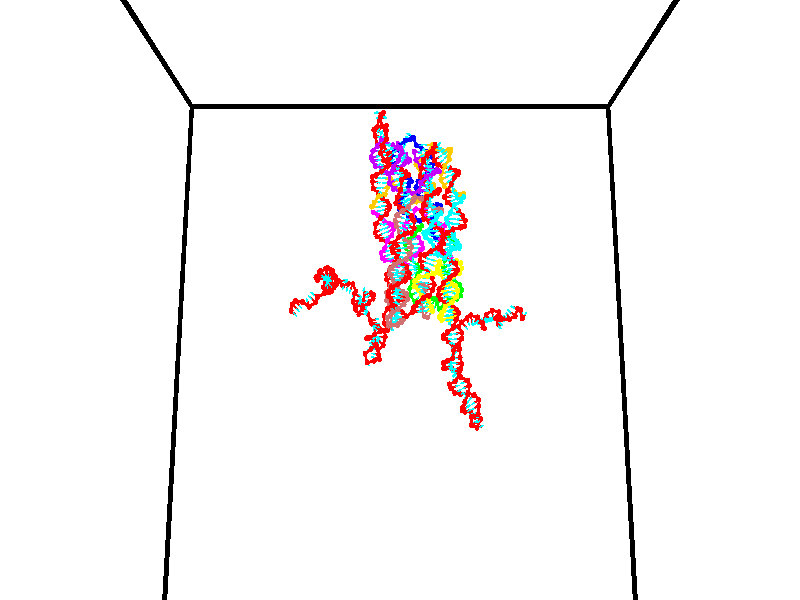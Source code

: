 // switches for output
#declare DRAW_BASES = 1; // possible values are 0, 1; only relevant for DNA ribbons
#declare DRAW_BASES_TYPE = 3; // possible values are 1, 2, 3; only relevant for DNA ribbons
#declare DRAW_FOG = 0; // set to 1 to enable fog

#include "colors.inc"

#include "transforms.inc"
background { rgb <1, 1, 1>}

#default {
   normal{
       ripples 0.25
       frequency 0.20
       turbulence 0.2
       lambda 5
   }
	finish {
		phong 0.1
		phong_size 40.
	}
}

// original window dimensions: 1024x640


// camera settings

camera {
	sky <0, 0.179814, -0.983701>
	up <0, 0.179814, -0.983701>
	right 1.6 * <1, 0, 0>
	location <35, 94.9851, 44.8844>
	look_at <35, 29.7336, 32.9568>
	direction <0, -65.2515, -11.9276>
	angle 67.0682
}


# declare cpy_camera_pos = <35, 94.9851, 44.8844>;
# if (DRAW_FOG = 1)
fog {
	fog_type 2
	up vnormalize(cpy_camera_pos)
	color rgbt<1,1,1,0.3>
	distance 1e-5
	fog_alt 3e-3
	fog_offset 56
}
# end


// LIGHTS

# declare lum = 6;
global_settings {
	ambient_light rgb lum * <0.05, 0.05, 0.05>
	max_trace_level 15
}# declare cpy_direct_light_amount = 0.25;
light_source
{	1000 * <-1, -1.16352, -0.803886>,
	rgb lum * cpy_direct_light_amount
	parallel
}

light_source
{	1000 * <1, 1.16352, 0.803886>,
	rgb lum * cpy_direct_light_amount
	parallel
}

// strand 0

// nucleotide -1

// particle -1
sphere {
	<23.976631, 34.742233, 34.794121> 0.250000
	pigment { color rgbt <1,0,0,0> }
	no_shadow
}
cylinder {
	<24.249784, 34.938393, 35.010708>,  <24.413677, 35.056087, 35.140659>, 0.100000
	pigment { color rgbt <1,0,0,0> }
	no_shadow
}
cylinder {
	<24.249784, 34.938393, 35.010708>,  <23.976631, 34.742233, 34.794121>, 0.100000
	pigment { color rgbt <1,0,0,0> }
	no_shadow
}

// particle -1
sphere {
	<24.249784, 34.938393, 35.010708> 0.100000
	pigment { color rgbt <1,0,0,0> }
	no_shadow
}
sphere {
	0, 1
	scale<0.080000,0.200000,0.300000>
	matrix <0.609035, 0.027134, -0.792679,
		-0.403418, 0.871078, -0.280137,
		0.682884, 0.490394, 0.541463,
		24.454649, 35.085510, 35.173145>
	pigment { color rgbt <0,1,1,0> }
	no_shadow
}
cylinder {
	<24.160105, 35.242599, 34.337898>,  <23.976631, 34.742233, 34.794121>, 0.130000
	pigment { color rgbt <1,0,0,0> }
	no_shadow
}

// nucleotide -1

// particle -1
sphere {
	<24.160105, 35.242599, 34.337898> 0.250000
	pigment { color rgbt <1,0,0,0> }
	no_shadow
}
cylinder {
	<24.467905, 35.196159, 34.589100>,  <24.652584, 35.168297, 34.739822>, 0.100000
	pigment { color rgbt <1,0,0,0> }
	no_shadow
}
cylinder {
	<24.467905, 35.196159, 34.589100>,  <24.160105, 35.242599, 34.337898>, 0.100000
	pigment { color rgbt <1,0,0,0> }
	no_shadow
}

// particle -1
sphere {
	<24.467905, 35.196159, 34.589100> 0.100000
	pigment { color rgbt <1,0,0,0> }
	no_shadow
}
sphere {
	0, 1
	scale<0.080000,0.200000,0.300000>
	matrix <0.630380, -0.019628, -0.776038,
		0.102423, 0.993044, 0.058083,
		0.769500, -0.116098, 0.628006,
		24.698755, 35.161331, 34.777500>
	pigment { color rgbt <0,1,1,0> }
	no_shadow
}
cylinder {
	<24.585560, 35.743980, 34.154747>,  <24.160105, 35.242599, 34.337898>, 0.130000
	pigment { color rgbt <1,0,0,0> }
	no_shadow
}

// nucleotide -1

// particle -1
sphere {
	<24.585560, 35.743980, 34.154747> 0.250000
	pigment { color rgbt <1,0,0,0> }
	no_shadow
}
cylinder {
	<24.786425, 35.457172, 34.348122>,  <24.906944, 35.285088, 34.464146>, 0.100000
	pigment { color rgbt <1,0,0,0> }
	no_shadow
}
cylinder {
	<24.786425, 35.457172, 34.348122>,  <24.585560, 35.743980, 34.154747>, 0.100000
	pigment { color rgbt <1,0,0,0> }
	no_shadow
}

// particle -1
sphere {
	<24.786425, 35.457172, 34.348122> 0.100000
	pigment { color rgbt <1,0,0,0> }
	no_shadow
}
sphere {
	0, 1
	scale<0.080000,0.200000,0.300000>
	matrix <0.740617, 0.067977, -0.668480,
		0.446451, 0.693730, 0.565172,
		0.502164, -0.717020, 0.483440,
		24.937075, 35.242065, 34.493153>
	pigment { color rgbt <0,1,1,0> }
	no_shadow
}
cylinder {
	<25.291891, 35.956585, 34.260830>,  <24.585560, 35.743980, 34.154747>, 0.130000
	pigment { color rgbt <1,0,0,0> }
	no_shadow
}

// nucleotide -1

// particle -1
sphere {
	<25.291891, 35.956585, 34.260830> 0.250000
	pigment { color rgbt <1,0,0,0> }
	no_shadow
}
cylinder {
	<25.282051, 35.557144, 34.242142>,  <25.276148, 35.317478, 34.230927>, 0.100000
	pigment { color rgbt <1,0,0,0> }
	no_shadow
}
cylinder {
	<25.282051, 35.557144, 34.242142>,  <25.291891, 35.956585, 34.260830>, 0.100000
	pigment { color rgbt <1,0,0,0> }
	no_shadow
}

// particle -1
sphere {
	<25.282051, 35.557144, 34.242142> 0.100000
	pigment { color rgbt <1,0,0,0> }
	no_shadow
}
sphere {
	0, 1
	scale<0.080000,0.200000,0.300000>
	matrix <0.719516, 0.014763, -0.694319,
		0.694040, -0.050699, 0.718149,
		-0.024599, -0.998605, -0.046725,
		25.274672, 35.257565, 34.228123>
	pigment { color rgbt <0,1,1,0> }
	no_shadow
}
cylinder {
	<25.927393, 35.649620, 34.621983>,  <25.291891, 35.956585, 34.260830>, 0.130000
	pigment { color rgbt <1,0,0,0> }
	no_shadow
}

// nucleotide -1

// particle -1
sphere {
	<25.927393, 35.649620, 34.621983> 0.250000
	pigment { color rgbt <1,0,0,0> }
	no_shadow
}
cylinder {
	<25.789034, 35.452454, 34.302635>,  <25.706018, 35.334152, 34.111027>, 0.100000
	pigment { color rgbt <1,0,0,0> }
	no_shadow
}
cylinder {
	<25.789034, 35.452454, 34.302635>,  <25.927393, 35.649620, 34.621983>, 0.100000
	pigment { color rgbt <1,0,0,0> }
	no_shadow
}

// particle -1
sphere {
	<25.789034, 35.452454, 34.302635> 0.100000
	pigment { color rgbt <1,0,0,0> }
	no_shadow
}
sphere {
	0, 1
	scale<0.080000,0.200000,0.300000>
	matrix <0.713465, 0.414433, -0.564989,
		0.609362, -0.765033, 0.208330,
		-0.345897, -0.492919, -0.798365,
		25.685265, 35.304577, 34.063126>
	pigment { color rgbt <0,1,1,0> }
	no_shadow
}
cylinder {
	<26.540390, 35.567848, 34.219482>,  <25.927393, 35.649620, 34.621983>, 0.130000
	pigment { color rgbt <1,0,0,0> }
	no_shadow
}

// nucleotide -1

// particle -1
sphere {
	<26.540390, 35.567848, 34.219482> 0.250000
	pigment { color rgbt <1,0,0,0> }
	no_shadow
}
cylinder {
	<26.231857, 35.500648, 33.973938>,  <26.046738, 35.460331, 33.826611>, 0.100000
	pigment { color rgbt <1,0,0,0> }
	no_shadow
}
cylinder {
	<26.231857, 35.500648, 33.973938>,  <26.540390, 35.567848, 34.219482>, 0.100000
	pigment { color rgbt <1,0,0,0> }
	no_shadow
}

// particle -1
sphere {
	<26.231857, 35.500648, 33.973938> 0.100000
	pigment { color rgbt <1,0,0,0> }
	no_shadow
}
sphere {
	0, 1
	scale<0.080000,0.200000,0.300000>
	matrix <0.501190, 0.434113, -0.748569,
		0.392237, -0.885056, -0.250651,
		-0.771336, -0.167992, -0.613856,
		26.000458, 35.450249, 33.789780>
	pigment { color rgbt <0,1,1,0> }
	no_shadow
}
cylinder {
	<26.653379, 35.021702, 33.679188>,  <26.540390, 35.567848, 34.219482>, 0.130000
	pigment { color rgbt <1,0,0,0> }
	no_shadow
}

// nucleotide -1

// particle -1
sphere {
	<26.653379, 35.021702, 33.679188> 0.250000
	pigment { color rgbt <1,0,0,0> }
	no_shadow
}
cylinder {
	<26.418331, 35.327225, 33.572376>,  <26.277302, 35.510536, 33.508289>, 0.100000
	pigment { color rgbt <1,0,0,0> }
	no_shadow
}
cylinder {
	<26.418331, 35.327225, 33.572376>,  <26.653379, 35.021702, 33.679188>, 0.100000
	pigment { color rgbt <1,0,0,0> }
	no_shadow
}

// particle -1
sphere {
	<26.418331, 35.327225, 33.572376> 0.100000
	pigment { color rgbt <1,0,0,0> }
	no_shadow
}
sphere {
	0, 1
	scale<0.080000,0.200000,0.300000>
	matrix <0.737083, 0.369170, -0.566058,
		-0.333778, -0.529450, -0.779920,
		-0.587623, 0.763804, -0.267028,
		26.242044, 35.556366, 33.492268>
	pigment { color rgbt <0,1,1,0> }
	no_shadow
}
cylinder {
	<27.310064, 34.793365, 33.303490>,  <26.653379, 35.021702, 33.679188>, 0.130000
	pigment { color rgbt <1,0,0,0> }
	no_shadow
}

// nucleotide -1

// particle -1
sphere {
	<27.310064, 34.793365, 33.303490> 0.250000
	pigment { color rgbt <1,0,0,0> }
	no_shadow
}
cylinder {
	<27.454559, 34.803982, 32.930653>,  <27.541256, 34.810352, 32.706951>, 0.100000
	pigment { color rgbt <1,0,0,0> }
	no_shadow
}
cylinder {
	<27.454559, 34.803982, 32.930653>,  <27.310064, 34.793365, 33.303490>, 0.100000
	pigment { color rgbt <1,0,0,0> }
	no_shadow
}

// particle -1
sphere {
	<27.454559, 34.803982, 32.930653> 0.100000
	pigment { color rgbt <1,0,0,0> }
	no_shadow
}
sphere {
	0, 1
	scale<0.080000,0.200000,0.300000>
	matrix <0.095261, 0.993314, 0.065207,
		0.927596, -0.112348, 0.356292,
		0.361236, 0.026545, -0.932096,
		27.562929, 34.811947, 32.651024>
	pigment { color rgbt <0,1,1,0> }
	no_shadow
}
cylinder {
	<27.921555, 35.248028, 33.263996>,  <27.310064, 34.793365, 33.303490>, 0.130000
	pigment { color rgbt <1,0,0,0> }
	no_shadow
}

// nucleotide -1

// particle -1
sphere {
	<27.921555, 35.248028, 33.263996> 0.250000
	pigment { color rgbt <1,0,0,0> }
	no_shadow
}
cylinder {
	<27.792431, 35.250469, 32.885418>,  <27.714958, 35.251934, 32.658272>, 0.100000
	pigment { color rgbt <1,0,0,0> }
	no_shadow
}
cylinder {
	<27.792431, 35.250469, 32.885418>,  <27.921555, 35.248028, 33.263996>, 0.100000
	pigment { color rgbt <1,0,0,0> }
	no_shadow
}

// particle -1
sphere {
	<27.792431, 35.250469, 32.885418> 0.100000
	pigment { color rgbt <1,0,0,0> }
	no_shadow
}
sphere {
	0, 1
	scale<0.080000,0.200000,0.300000>
	matrix <0.218304, 0.973496, -0.068177,
		0.920945, -0.228621, -0.315584,
		-0.322807, 0.006106, -0.946445,
		27.695589, 35.252300, 32.601486>
	pigment { color rgbt <0,1,1,0> }
	no_shadow
}
cylinder {
	<28.414534, 35.607178, 32.914829>,  <27.921555, 35.248028, 33.263996>, 0.130000
	pigment { color rgbt <1,0,0,0> }
	no_shadow
}

// nucleotide -1

// particle -1
sphere {
	<28.414534, 35.607178, 32.914829> 0.250000
	pigment { color rgbt <1,0,0,0> }
	no_shadow
}
cylinder {
	<28.093348, 35.630169, 32.677528>,  <27.900637, 35.643963, 32.535149>, 0.100000
	pigment { color rgbt <1,0,0,0> }
	no_shadow
}
cylinder {
	<28.093348, 35.630169, 32.677528>,  <28.414534, 35.607178, 32.914829>, 0.100000
	pigment { color rgbt <1,0,0,0> }
	no_shadow
}

// particle -1
sphere {
	<28.093348, 35.630169, 32.677528> 0.100000
	pigment { color rgbt <1,0,0,0> }
	no_shadow
}
sphere {
	0, 1
	scale<0.080000,0.200000,0.300000>
	matrix <0.165306, 0.977769, -0.129003,
		0.572646, -0.201653, -0.794615,
		-0.802963, 0.057481, -0.593250,
		27.852459, 35.647415, 32.499554>
	pigment { color rgbt <0,1,1,0> }
	no_shadow
}
cylinder {
	<28.601498, 35.990349, 32.323853>,  <28.414534, 35.607178, 32.914829>, 0.130000
	pigment { color rgbt <1,0,0,0> }
	no_shadow
}

// nucleotide -1

// particle -1
sphere {
	<28.601498, 35.990349, 32.323853> 0.250000
	pigment { color rgbt <1,0,0,0> }
	no_shadow
}
cylinder {
	<28.202946, 36.001637, 32.291771>,  <27.963814, 36.008408, 32.272522>, 0.100000
	pigment { color rgbt <1,0,0,0> }
	no_shadow
}
cylinder {
	<28.202946, 36.001637, 32.291771>,  <28.601498, 35.990349, 32.323853>, 0.100000
	pigment { color rgbt <1,0,0,0> }
	no_shadow
}

// particle -1
sphere {
	<28.202946, 36.001637, 32.291771> 0.100000
	pigment { color rgbt <1,0,0,0> }
	no_shadow
}
sphere {
	0, 1
	scale<0.080000,0.200000,0.300000>
	matrix <0.035911, 0.994715, -0.096191,
		0.077066, -0.098723, -0.992126,
		-0.996379, 0.028215, -0.080204,
		27.904032, 36.010101, 32.267708>
	pigment { color rgbt <0,1,1,0> }
	no_shadow
}
cylinder {
	<28.285343, 36.470055, 31.756954>,  <28.601498, 35.990349, 32.323853>, 0.130000
	pigment { color rgbt <1,0,0,0> }
	no_shadow
}

// nucleotide -1

// particle -1
sphere {
	<28.285343, 36.470055, 31.756954> 0.250000
	pigment { color rgbt <1,0,0,0> }
	no_shadow
}
cylinder {
	<28.052034, 36.429581, 32.079334>,  <27.912048, 36.405296, 32.272762>, 0.100000
	pigment { color rgbt <1,0,0,0> }
	no_shadow
}
cylinder {
	<28.052034, 36.429581, 32.079334>,  <28.285343, 36.470055, 31.756954>, 0.100000
	pigment { color rgbt <1,0,0,0> }
	no_shadow
}

// particle -1
sphere {
	<28.052034, 36.429581, 32.079334> 0.100000
	pigment { color rgbt <1,0,0,0> }
	no_shadow
}
sphere {
	0, 1
	scale<0.080000,0.200000,0.300000>
	matrix <0.113034, 0.972446, 0.203892,
		-0.804373, 0.210024, -0.555765,
		-0.583273, -0.101185, 0.805949,
		27.877052, 36.399223, 32.321117>
	pigment { color rgbt <0,1,1,0> }
	no_shadow
}
cylinder {
	<27.854507, 37.068760, 31.627771>,  <28.285343, 36.470055, 31.756954>, 0.130000
	pigment { color rgbt <1,0,0,0> }
	no_shadow
}

// nucleotide -1

// particle -1
sphere {
	<27.854507, 37.068760, 31.627771> 0.250000
	pigment { color rgbt <1,0,0,0> }
	no_shadow
}
cylinder {
	<27.851500, 36.953545, 32.010807>,  <27.849695, 36.884415, 32.240627>, 0.100000
	pigment { color rgbt <1,0,0,0> }
	no_shadow
}
cylinder {
	<27.851500, 36.953545, 32.010807>,  <27.854507, 37.068760, 31.627771>, 0.100000
	pigment { color rgbt <1,0,0,0> }
	no_shadow
}

// particle -1
sphere {
	<27.851500, 36.953545, 32.010807> 0.100000
	pigment { color rgbt <1,0,0,0> }
	no_shadow
}
sphere {
	0, 1
	scale<0.080000,0.200000,0.300000>
	matrix <-0.211086, 0.936496, 0.280031,
		-0.977439, -0.200028, -0.067843,
		-0.007520, -0.288034, 0.957591,
		27.849243, 36.867134, 32.298084>
	pigment { color rgbt <0,1,1,0> }
	no_shadow
}
cylinder {
	<27.243931, 37.296185, 31.949793>,  <27.854507, 37.068760, 31.627771>, 0.130000
	pigment { color rgbt <1,0,0,0> }
	no_shadow
}

// nucleotide -1

// particle -1
sphere {
	<27.243931, 37.296185, 31.949793> 0.250000
	pigment { color rgbt <1,0,0,0> }
	no_shadow
}
cylinder {
	<27.535383, 37.244850, 32.218903>,  <27.710255, 37.214050, 32.380367>, 0.100000
	pigment { color rgbt <1,0,0,0> }
	no_shadow
}
cylinder {
	<27.535383, 37.244850, 32.218903>,  <27.243931, 37.296185, 31.949793>, 0.100000
	pigment { color rgbt <1,0,0,0> }
	no_shadow
}

// particle -1
sphere {
	<27.535383, 37.244850, 32.218903> 0.100000
	pigment { color rgbt <1,0,0,0> }
	no_shadow
}
sphere {
	0, 1
	scale<0.080000,0.200000,0.300000>
	matrix <-0.248097, 0.866122, 0.433914,
		-0.638394, -0.483076, 0.599242,
		0.728630, -0.128338, 0.672776,
		27.753973, 37.206348, 32.420734>
	pigment { color rgbt <0,1,1,0> }
	no_shadow
}
cylinder {
	<26.972300, 37.382687, 32.690186>,  <27.243931, 37.296185, 31.949793>, 0.130000
	pigment { color rgbt <1,0,0,0> }
	no_shadow
}

// nucleotide -1

// particle -1
sphere {
	<26.972300, 37.382687, 32.690186> 0.250000
	pigment { color rgbt <1,0,0,0> }
	no_shadow
}
cylinder {
	<27.343327, 37.523163, 32.639141>,  <27.565943, 37.607449, 32.608513>, 0.100000
	pigment { color rgbt <1,0,0,0> }
	no_shadow
}
cylinder {
	<27.343327, 37.523163, 32.639141>,  <26.972300, 37.382687, 32.690186>, 0.100000
	pigment { color rgbt <1,0,0,0> }
	no_shadow
}

// particle -1
sphere {
	<27.343327, 37.523163, 32.639141> 0.100000
	pigment { color rgbt <1,0,0,0> }
	no_shadow
}
sphere {
	0, 1
	scale<0.080000,0.200000,0.300000>
	matrix <-0.296903, 0.900070, 0.318938,
		0.226867, -0.257949, 0.939145,
		0.927567, 0.351192, -0.127610,
		27.621597, 37.628521, 32.600857>
	pigment { color rgbt <0,1,1,0> }
	no_shadow
}
cylinder {
	<26.839758, 36.649380, 32.457474>,  <26.972300, 37.382687, 32.690186>, 0.130000
	pigment { color rgbt <1,0,0,0> }
	no_shadow
}

// nucleotide -1

// particle -1
sphere {
	<26.839758, 36.649380, 32.457474> 0.250000
	pigment { color rgbt <1,0,0,0> }
	no_shadow
}
cylinder {
	<27.188393, 36.535397, 32.297905>,  <27.397573, 36.467007, 32.202164>, 0.100000
	pigment { color rgbt <1,0,0,0> }
	no_shadow
}
cylinder {
	<27.188393, 36.535397, 32.297905>,  <26.839758, 36.649380, 32.457474>, 0.100000
	pigment { color rgbt <1,0,0,0> }
	no_shadow
}

// particle -1
sphere {
	<27.188393, 36.535397, 32.297905> 0.100000
	pigment { color rgbt <1,0,0,0> }
	no_shadow
}
sphere {
	0, 1
	scale<0.080000,0.200000,0.300000>
	matrix <-0.254843, -0.958489, 0.127882,
		-0.418803, -0.009798, -0.908024,
		0.871585, -0.284961, -0.398921,
		27.449867, 36.449909, 32.178230>
	pigment { color rgbt <0,1,1,0> }
	no_shadow
}
cylinder {
	<26.608953, 36.033241, 32.183193>,  <26.839758, 36.649380, 32.457474>, 0.130000
	pigment { color rgbt <1,0,0,0> }
	no_shadow
}

// nucleotide -1

// particle -1
sphere {
	<26.608953, 36.033241, 32.183193> 0.250000
	pigment { color rgbt <1,0,0,0> }
	no_shadow
}
cylinder {
	<27.007198, 36.037308, 32.220398>,  <27.246145, 36.039749, 32.242722>, 0.100000
	pigment { color rgbt <1,0,0,0> }
	no_shadow
}
cylinder {
	<27.007198, 36.037308, 32.220398>,  <26.608953, 36.033241, 32.183193>, 0.100000
	pigment { color rgbt <1,0,0,0> }
	no_shadow
}

// particle -1
sphere {
	<27.007198, 36.037308, 32.220398> 0.100000
	pigment { color rgbt <1,0,0,0> }
	no_shadow
}
sphere {
	0, 1
	scale<0.080000,0.200000,0.300000>
	matrix <-0.001339, -0.992425, 0.122848,
		0.093556, -0.122433, -0.988057,
		0.995613, 0.010170, 0.093011,
		27.305882, 36.040359, 32.248302>
	pigment { color rgbt <0,1,1,0> }
	no_shadow
}
cylinder {
	<26.900291, 35.604008, 31.646065>,  <26.608953, 36.033241, 32.183193>, 0.130000
	pigment { color rgbt <1,0,0,0> }
	no_shadow
}

// nucleotide -1

// particle -1
sphere {
	<26.900291, 35.604008, 31.646065> 0.250000
	pigment { color rgbt <1,0,0,0> }
	no_shadow
}
cylinder {
	<27.174911, 35.609962, 31.936836>,  <27.339684, 35.613537, 32.111298>, 0.100000
	pigment { color rgbt <1,0,0,0> }
	no_shadow
}
cylinder {
	<27.174911, 35.609962, 31.936836>,  <26.900291, 35.604008, 31.646065>, 0.100000
	pigment { color rgbt <1,0,0,0> }
	no_shadow
}

// particle -1
sphere {
	<27.174911, 35.609962, 31.936836> 0.100000
	pigment { color rgbt <1,0,0,0> }
	no_shadow
}
sphere {
	0, 1
	scale<0.080000,0.200000,0.300000>
	matrix <0.114817, -0.989466, -0.088173,
		0.717958, 0.143999, -0.681030,
		0.686552, 0.014889, 0.726928,
		27.380877, 35.614429, 32.154915>
	pigment { color rgbt <0,1,1,0> }
	no_shadow
}
cylinder {
	<27.475142, 35.335590, 31.290539>,  <26.900291, 35.604008, 31.646065>, 0.130000
	pigment { color rgbt <1,0,0,0> }
	no_shadow
}

// nucleotide -1

// particle -1
sphere {
	<27.475142, 35.335590, 31.290539> 0.250000
	pigment { color rgbt <1,0,0,0> }
	no_shadow
}
cylinder {
	<27.514742, 35.303749, 31.687298>,  <27.538502, 35.284645, 31.925354>, 0.100000
	pigment { color rgbt <1,0,0,0> }
	no_shadow
}
cylinder {
	<27.514742, 35.303749, 31.687298>,  <27.475142, 35.335590, 31.290539>, 0.100000
	pigment { color rgbt <1,0,0,0> }
	no_shadow
}

// particle -1
sphere {
	<27.514742, 35.303749, 31.687298> 0.100000
	pigment { color rgbt <1,0,0,0> }
	no_shadow
}
sphere {
	0, 1
	scale<0.080000,0.200000,0.300000>
	matrix <0.145920, -0.984858, -0.093605,
		0.984330, 0.154005, -0.085884,
		0.098999, -0.079606, 0.991898,
		27.544441, 35.279869, 31.984867>
	pigment { color rgbt <0,1,1,0> }
	no_shadow
}
cylinder {
	<27.919394, 34.864033, 31.272562>,  <27.475142, 35.335590, 31.290539>, 0.130000
	pigment { color rgbt <1,0,0,0> }
	no_shadow
}

// nucleotide -1

// particle -1
sphere {
	<27.919394, 34.864033, 31.272562> 0.250000
	pigment { color rgbt <1,0,0,0> }
	no_shadow
}
cylinder {
	<27.781326, 34.855068, 31.647871>,  <27.698486, 34.849689, 31.873056>, 0.100000
	pigment { color rgbt <1,0,0,0> }
	no_shadow
}
cylinder {
	<27.781326, 34.855068, 31.647871>,  <27.919394, 34.864033, 31.272562>, 0.100000
	pigment { color rgbt <1,0,0,0> }
	no_shadow
}

// particle -1
sphere {
	<27.781326, 34.855068, 31.647871> 0.100000
	pigment { color rgbt <1,0,0,0> }
	no_shadow
}
sphere {
	0, 1
	scale<0.080000,0.200000,0.300000>
	matrix <0.231102, -0.970963, 0.061824,
		0.909643, 0.238177, 0.340325,
		-0.345168, -0.022412, 0.938273,
		27.677776, 34.848343, 31.929354>
	pigment { color rgbt <0,1,1,0> }
	no_shadow
}
cylinder {
	<28.352734, 34.503601, 31.760199>,  <27.919394, 34.864033, 31.272562>, 0.130000
	pigment { color rgbt <1,0,0,0> }
	no_shadow
}

// nucleotide -1

// particle -1
sphere {
	<28.352734, 34.503601, 31.760199> 0.250000
	pigment { color rgbt <1,0,0,0> }
	no_shadow
}
cylinder {
	<28.005701, 34.483273, 31.958075>,  <27.797482, 34.471077, 32.076801>, 0.100000
	pigment { color rgbt <1,0,0,0> }
	no_shadow
}
cylinder {
	<28.005701, 34.483273, 31.958075>,  <28.352734, 34.503601, 31.760199>, 0.100000
	pigment { color rgbt <1,0,0,0> }
	no_shadow
}

// particle -1
sphere {
	<28.005701, 34.483273, 31.958075> 0.100000
	pigment { color rgbt <1,0,0,0> }
	no_shadow
}
sphere {
	0, 1
	scale<0.080000,0.200000,0.300000>
	matrix <0.118179, -0.987336, 0.105836,
		0.483047, 0.150283, 0.862601,
		-0.867582, -0.050818, 0.494690,
		27.745426, 34.468029, 32.106480>
	pigment { color rgbt <0,1,1,0> }
	no_shadow
}
cylinder {
	<28.438427, 34.070976, 32.399582>,  <28.352734, 34.503601, 31.760199>, 0.130000
	pigment { color rgbt <1,0,0,0> }
	no_shadow
}

// nucleotide -1

// particle -1
sphere {
	<28.438427, 34.070976, 32.399582> 0.250000
	pigment { color rgbt <1,0,0,0> }
	no_shadow
}
cylinder {
	<28.057398, 34.078602, 32.278099>,  <27.828781, 34.083176, 32.205208>, 0.100000
	pigment { color rgbt <1,0,0,0> }
	no_shadow
}
cylinder {
	<28.057398, 34.078602, 32.278099>,  <28.438427, 34.070976, 32.399582>, 0.100000
	pigment { color rgbt <1,0,0,0> }
	no_shadow
}

// particle -1
sphere {
	<28.057398, 34.078602, 32.278099> 0.100000
	pigment { color rgbt <1,0,0,0> }
	no_shadow
}
sphere {
	0, 1
	scale<0.080000,0.200000,0.300000>
	matrix <-0.102303, -0.960006, 0.260621,
		-0.286596, 0.279331, 0.916426,
		-0.952574, 0.019060, -0.303711,
		27.771626, 34.084320, 32.186985>
	pigment { color rgbt <0,1,1,0> }
	no_shadow
}
cylinder {
	<27.965511, 33.738575, 32.885231>,  <28.438427, 34.070976, 32.399582>, 0.130000
	pigment { color rgbt <1,0,0,0> }
	no_shadow
}

// nucleotide -1

// particle -1
sphere {
	<27.965511, 33.738575, 32.885231> 0.250000
	pigment { color rgbt <1,0,0,0> }
	no_shadow
}
cylinder {
	<27.761126, 33.705269, 32.543007>,  <27.638494, 33.685284, 32.337673>, 0.100000
	pigment { color rgbt <1,0,0,0> }
	no_shadow
}
cylinder {
	<27.761126, 33.705269, 32.543007>,  <27.965511, 33.738575, 32.885231>, 0.100000
	pigment { color rgbt <1,0,0,0> }
	no_shadow
}

// particle -1
sphere {
	<27.761126, 33.705269, 32.543007> 0.100000
	pigment { color rgbt <1,0,0,0> }
	no_shadow
}
sphere {
	0, 1
	scale<0.080000,0.200000,0.300000>
	matrix <-0.142121, -0.973417, 0.179613,
		-0.847772, 0.213368, 0.485547,
		-0.510963, -0.083264, -0.855560,
		27.607836, 33.680290, 32.286339>
	pigment { color rgbt <0,1,1,0> }
	no_shadow
}
cylinder {
	<27.458359, 33.280052, 32.892975>,  <27.965511, 33.738575, 32.885231>, 0.130000
	pigment { color rgbt <1,0,0,0> }
	no_shadow
}

// nucleotide -1

// particle -1
sphere {
	<27.458359, 33.280052, 32.892975> 0.250000
	pigment { color rgbt <1,0,0,0> }
	no_shadow
}
cylinder {
	<27.580498, 33.318787, 32.514053>,  <27.653782, 33.342026, 32.286701>, 0.100000
	pigment { color rgbt <1,0,0,0> }
	no_shadow
}
cylinder {
	<27.580498, 33.318787, 32.514053>,  <27.458359, 33.280052, 32.892975>, 0.100000
	pigment { color rgbt <1,0,0,0> }
	no_shadow
}

// particle -1
sphere {
	<27.580498, 33.318787, 32.514053> 0.100000
	pigment { color rgbt <1,0,0,0> }
	no_shadow
}
sphere {
	0, 1
	scale<0.080000,0.200000,0.300000>
	matrix <0.073334, -0.994253, -0.077994,
		-0.949412, -0.045654, -0.310696,
		0.305349, 0.096833, -0.947304,
		27.672102, 33.347836, 32.229862>
	pigment { color rgbt <0,1,1,0> }
	no_shadow
}
cylinder {
	<26.959673, 32.933372, 32.411747>,  <27.458359, 33.280052, 32.892975>, 0.130000
	pigment { color rgbt <1,0,0,0> }
	no_shadow
}

// nucleotide -1

// particle -1
sphere {
	<26.959673, 32.933372, 32.411747> 0.250000
	pigment { color rgbt <1,0,0,0> }
	no_shadow
}
cylinder {
	<27.347931, 32.949013, 32.316822>,  <27.580887, 32.958397, 32.259869>, 0.100000
	pigment { color rgbt <1,0,0,0> }
	no_shadow
}
cylinder {
	<27.347931, 32.949013, 32.316822>,  <26.959673, 32.933372, 32.411747>, 0.100000
	pigment { color rgbt <1,0,0,0> }
	no_shadow
}

// particle -1
sphere {
	<27.347931, 32.949013, 32.316822> 0.100000
	pigment { color rgbt <1,0,0,0> }
	no_shadow
}
sphere {
	0, 1
	scale<0.080000,0.200000,0.300000>
	matrix <0.053461, -0.997089, 0.054368,
		-0.234492, -0.065459, -0.969912,
		0.970647, 0.039104, -0.237309,
		27.639126, 32.960743, 32.245628>
	pigment { color rgbt <0,1,1,0> }
	no_shadow
}
cylinder {
	<27.126514, 32.596844, 31.767052>,  <26.959673, 32.933372, 32.411747>, 0.130000
	pigment { color rgbt <1,0,0,0> }
	no_shadow
}

// nucleotide -1

// particle -1
sphere {
	<27.126514, 32.596844, 31.767052> 0.250000
	pigment { color rgbt <1,0,0,0> }
	no_shadow
}
cylinder {
	<27.450611, 32.591434, 32.001427>,  <27.645069, 32.588188, 32.142052>, 0.100000
	pigment { color rgbt <1,0,0,0> }
	no_shadow
}
cylinder {
	<27.450611, 32.591434, 32.001427>,  <27.126514, 32.596844, 31.767052>, 0.100000
	pigment { color rgbt <1,0,0,0> }
	no_shadow
}

// particle -1
sphere {
	<27.450611, 32.591434, 32.001427> 0.100000
	pigment { color rgbt <1,0,0,0> }
	no_shadow
}
sphere {
	0, 1
	scale<0.080000,0.200000,0.300000>
	matrix <0.056531, -0.993270, -0.101089,
		0.583362, 0.115030, -0.804026,
		0.810243, -0.013520, 0.585939,
		27.693684, 32.587379, 32.177208>
	pigment { color rgbt <0,1,1,0> }
	no_shadow
}
cylinder {
	<27.810307, 32.325417, 31.441137>,  <27.126514, 32.596844, 31.767052>, 0.130000
	pigment { color rgbt <1,0,0,0> }
	no_shadow
}

// nucleotide -1

// particle -1
sphere {
	<27.810307, 32.325417, 31.441137> 0.250000
	pigment { color rgbt <1,0,0,0> }
	no_shadow
}
cylinder {
	<27.726587, 32.237034, 31.822161>,  <27.676355, 32.184002, 32.050774>, 0.100000
	pigment { color rgbt <1,0,0,0> }
	no_shadow
}
cylinder {
	<27.726587, 32.237034, 31.822161>,  <27.810307, 32.325417, 31.441137>, 0.100000
	pigment { color rgbt <1,0,0,0> }
	no_shadow
}

// particle -1
sphere {
	<27.726587, 32.237034, 31.822161> 0.100000
	pigment { color rgbt <1,0,0,0> }
	no_shadow
}
sphere {
	0, 1
	scale<0.080000,0.200000,0.300000>
	matrix <0.022279, -0.974960, -0.221261,
		0.977598, -0.025087, 0.208981,
		-0.209300, -0.220960, 0.952560,
		27.663797, 32.170746, 32.107929>
	pigment { color rgbt <0,1,1,0> }
	no_shadow
}
cylinder {
	<28.486061, 32.291031, 31.715191>,  <27.810307, 32.325417, 31.441137>, 0.130000
	pigment { color rgbt <1,0,0,0> }
	no_shadow
}

// nucleotide -1

// particle -1
sphere {
	<28.486061, 32.291031, 31.715191> 0.250000
	pigment { color rgbt <1,0,0,0> }
	no_shadow
}
cylinder {
	<28.885643, 32.304649, 31.702997>,  <29.125393, 32.312820, 31.695681>, 0.100000
	pigment { color rgbt <1,0,0,0> }
	no_shadow
}
cylinder {
	<28.885643, 32.304649, 31.702997>,  <28.486061, 32.291031, 31.715191>, 0.100000
	pigment { color rgbt <1,0,0,0> }
	no_shadow
}

// particle -1
sphere {
	<28.885643, 32.304649, 31.702997> 0.100000
	pigment { color rgbt <1,0,0,0> }
	no_shadow
}
sphere {
	0, 1
	scale<0.080000,0.200000,0.300000>
	matrix <-0.038130, 0.988674, -0.145153,
		0.025196, 0.146163, 0.988939,
		0.998955, 0.034051, -0.030484,
		29.185329, 32.314865, 31.693851>
	pigment { color rgbt <0,1,1,0> }
	no_shadow
}
cylinder {
	<28.873611, 31.672583, 32.020798>,  <28.486061, 32.291031, 31.715191>, 0.130000
	pigment { color rgbt <1,0,0,0> }
	no_shadow
}

// nucleotide -1

// particle -1
sphere {
	<28.873611, 31.672583, 32.020798> 0.250000
	pigment { color rgbt <1,0,0,0> }
	no_shadow
}
cylinder {
	<28.946293, 32.030006, 32.185013>,  <28.989902, 32.244461, 32.283543>, 0.100000
	pigment { color rgbt <1,0,0,0> }
	no_shadow
}
cylinder {
	<28.946293, 32.030006, 32.185013>,  <28.873611, 31.672583, 32.020798>, 0.100000
	pigment { color rgbt <1,0,0,0> }
	no_shadow
}

// particle -1
sphere {
	<28.946293, 32.030006, 32.185013> 0.100000
	pigment { color rgbt <1,0,0,0> }
	no_shadow
}
sphere {
	0, 1
	scale<0.080000,0.200000,0.300000>
	matrix <0.879320, -0.334534, 0.338946,
		0.440205, 0.299403, -0.846509,
		0.181704, 0.893557, 0.410535,
		29.000805, 32.298073, 32.308174>
	pigment { color rgbt <0,1,1,0> }
	no_shadow
}
cylinder {
	<29.467676, 31.796366, 31.848297>,  <28.873611, 31.672583, 32.020798>, 0.130000
	pigment { color rgbt <1,0,0,0> }
	no_shadow
}

// nucleotide -1

// particle -1
sphere {
	<29.467676, 31.796366, 31.848297> 0.250000
	pigment { color rgbt <1,0,0,0> }
	no_shadow
}
cylinder {
	<29.423954, 32.013378, 32.181454>,  <29.397720, 32.143585, 32.381348>, 0.100000
	pigment { color rgbt <1,0,0,0> }
	no_shadow
}
cylinder {
	<29.423954, 32.013378, 32.181454>,  <29.467676, 31.796366, 31.848297>, 0.100000
	pigment { color rgbt <1,0,0,0> }
	no_shadow
}

// particle -1
sphere {
	<29.423954, 32.013378, 32.181454> 0.100000
	pigment { color rgbt <1,0,0,0> }
	no_shadow
}
sphere {
	0, 1
	scale<0.080000,0.200000,0.300000>
	matrix <0.868924, -0.354768, 0.345125,
		0.482725, 0.761445, -0.432640,
		-0.109307, 0.542532, 0.832893,
		29.391161, 32.176136, 32.431320>
	pigment { color rgbt <0,1,1,0> }
	no_shadow
}
cylinder {
	<29.997002, 32.358822, 32.011433>,  <29.467676, 31.796366, 31.848297>, 0.130000
	pigment { color rgbt <1,0,0,0> }
	no_shadow
}

// nucleotide -1

// particle -1
sphere {
	<29.997002, 32.358822, 32.011433> 0.250000
	pigment { color rgbt <1,0,0,0> }
	no_shadow
}
cylinder {
	<29.822868, 32.188942, 32.328953>,  <29.718390, 32.087013, 32.519466>, 0.100000
	pigment { color rgbt <1,0,0,0> }
	no_shadow
}
cylinder {
	<29.822868, 32.188942, 32.328953>,  <29.997002, 32.358822, 32.011433>, 0.100000
	pigment { color rgbt <1,0,0,0> }
	no_shadow
}

// particle -1
sphere {
	<29.822868, 32.188942, 32.328953> 0.100000
	pigment { color rgbt <1,0,0,0> }
	no_shadow
}
sphere {
	0, 1
	scale<0.080000,0.200000,0.300000>
	matrix <0.867577, -0.433365, 0.243935,
		0.240407, 0.794876, 0.557114,
		-0.435332, -0.424696, 0.793800,
		29.692268, 32.061535, 32.567093>
	pigment { color rgbt <0,1,1,0> }
	no_shadow
}
cylinder {
	<30.340685, 32.500580, 32.686153>,  <29.997002, 32.358822, 32.011433>, 0.130000
	pigment { color rgbt <1,0,0,0> }
	no_shadow
}

// nucleotide -1

// particle -1
sphere {
	<30.340685, 32.500580, 32.686153> 0.250000
	pigment { color rgbt <1,0,0,0> }
	no_shadow
}
cylinder {
	<30.152668, 32.166466, 32.800251>,  <30.039858, 31.965998, 32.868710>, 0.100000
	pigment { color rgbt <1,0,0,0> }
	no_shadow
}
cylinder {
	<30.152668, 32.166466, 32.800251>,  <30.340685, 32.500580, 32.686153>, 0.100000
	pigment { color rgbt <1,0,0,0> }
	no_shadow
}

// particle -1
sphere {
	<30.152668, 32.166466, 32.800251> 0.100000
	pigment { color rgbt <1,0,0,0> }
	no_shadow
}
sphere {
	0, 1
	scale<0.080000,0.200000,0.300000>
	matrix <0.779726, -0.241504, 0.577670,
		-0.413629, 0.493944, 0.764807,
		-0.470041, -0.835281, 0.285249,
		30.011656, 31.915882, 32.885826>
	pigment { color rgbt <0,1,1,0> }
	no_shadow
}
cylinder {
	<30.270710, 33.281643, 33.013020>,  <30.340685, 32.500580, 32.686153>, 0.130000
	pigment { color rgbt <1,0,0,0> }
	no_shadow
}

// nucleotide -1

// particle -1
sphere {
	<30.270710, 33.281643, 33.013020> 0.250000
	pigment { color rgbt <1,0,0,0> }
	no_shadow
}
cylinder {
	<30.546413, 33.015396, 33.127480>,  <30.711836, 32.855648, 33.196156>, 0.100000
	pigment { color rgbt <1,0,0,0> }
	no_shadow
}
cylinder {
	<30.546413, 33.015396, 33.127480>,  <30.270710, 33.281643, 33.013020>, 0.100000
	pigment { color rgbt <1,0,0,0> }
	no_shadow
}

// particle -1
sphere {
	<30.546413, 33.015396, 33.127480> 0.100000
	pigment { color rgbt <1,0,0,0> }
	no_shadow
}
sphere {
	0, 1
	scale<0.080000,0.200000,0.300000>
	matrix <0.250565, 0.589576, 0.767865,
		-0.679811, -0.457556, 0.573149,
		0.689256, -0.665614, 0.286152,
		30.753191, 32.815712, 33.213326>
	pigment { color rgbt <0,1,1,0> }
	no_shadow
}
cylinder {
	<30.097891, 33.035294, 33.714764>,  <30.270710, 33.281643, 33.013020>, 0.130000
	pigment { color rgbt <1,0,0,0> }
	no_shadow
}

// nucleotide -1

// particle -1
sphere {
	<30.097891, 33.035294, 33.714764> 0.250000
	pigment { color rgbt <1,0,0,0> }
	no_shadow
}
cylinder {
	<30.488081, 33.001820, 33.633335>,  <30.722195, 32.981735, 33.584476>, 0.100000
	pigment { color rgbt <1,0,0,0> }
	no_shadow
}
cylinder {
	<30.488081, 33.001820, 33.633335>,  <30.097891, 33.035294, 33.714764>, 0.100000
	pigment { color rgbt <1,0,0,0> }
	no_shadow
}

// particle -1
sphere {
	<30.488081, 33.001820, 33.633335> 0.100000
	pigment { color rgbt <1,0,0,0> }
	no_shadow
}
sphere {
	0, 1
	scale<0.080000,0.200000,0.300000>
	matrix <0.210332, 0.626877, 0.750190,
		0.064836, -0.774611, 0.629105,
		0.975477, -0.083682, -0.203570,
		30.780724, 32.976715, 33.572266>
	pigment { color rgbt <0,1,1,0> }
	no_shadow
}
cylinder {
	<30.370085, 33.065784, 34.413494>,  <30.097891, 33.035294, 33.714764>, 0.130000
	pigment { color rgbt <1,0,0,0> }
	no_shadow
}

// nucleotide -1

// particle -1
sphere {
	<30.370085, 33.065784, 34.413494> 0.250000
	pigment { color rgbt <1,0,0,0> }
	no_shadow
}
cylinder {
	<30.631433, 33.144169, 34.120998>,  <30.788242, 33.191200, 33.945503>, 0.100000
	pigment { color rgbt <1,0,0,0> }
	no_shadow
}
cylinder {
	<30.631433, 33.144169, 34.120998>,  <30.370085, 33.065784, 34.413494>, 0.100000
	pigment { color rgbt <1,0,0,0> }
	no_shadow
}

// particle -1
sphere {
	<30.631433, 33.144169, 34.120998> 0.100000
	pigment { color rgbt <1,0,0,0> }
	no_shadow
}
sphere {
	0, 1
	scale<0.080000,0.200000,0.300000>
	matrix <0.452496, 0.673290, 0.584746,
		0.606919, -0.712938, 0.351238,
		0.653373, 0.195959, -0.731234,
		30.827446, 33.202957, 33.901627>
	pigment { color rgbt <0,1,1,0> }
	no_shadow
}
cylinder {
	<30.756891, 33.505398, 34.888031>,  <30.370085, 33.065784, 34.413494>, 0.130000
	pigment { color rgbt <1,0,0,0> }
	no_shadow
}

// nucleotide -1

// particle -1
sphere {
	<30.756891, 33.505398, 34.888031> 0.250000
	pigment { color rgbt <1,0,0,0> }
	no_shadow
}
cylinder {
	<31.098093, 33.299168, 34.855618>,  <31.302814, 33.175430, 34.836170>, 0.100000
	pigment { color rgbt <1,0,0,0> }
	no_shadow
}
cylinder {
	<31.098093, 33.299168, 34.855618>,  <30.756891, 33.505398, 34.888031>, 0.100000
	pigment { color rgbt <1,0,0,0> }
	no_shadow
}

// particle -1
sphere {
	<31.098093, 33.299168, 34.855618> 0.100000
	pigment { color rgbt <1,0,0,0> }
	no_shadow
}
sphere {
	0, 1
	scale<0.080000,0.200000,0.300000>
	matrix <-0.113282, -0.031342, -0.993068,
		0.509461, 0.856271, -0.085140,
		0.853004, -0.515575, -0.081032,
		31.353994, 33.144497, 34.831306>
	pigment { color rgbt <0,1,1,0> }
	no_shadow
}
cylinder {
	<31.145544, 33.679546, 34.208981>,  <30.756891, 33.505398, 34.888031>, 0.130000
	pigment { color rgbt <1,0,0,0> }
	no_shadow
}

// nucleotide -1

// particle -1
sphere {
	<31.145544, 33.679546, 34.208981> 0.250000
	pigment { color rgbt <1,0,0,0> }
	no_shadow
}
cylinder {
	<31.294510, 33.324368, 34.316948>,  <31.383890, 33.111259, 34.381729>, 0.100000
	pigment { color rgbt <1,0,0,0> }
	no_shadow
}
cylinder {
	<31.294510, 33.324368, 34.316948>,  <31.145544, 33.679546, 34.208981>, 0.100000
	pigment { color rgbt <1,0,0,0> }
	no_shadow
}

// particle -1
sphere {
	<31.294510, 33.324368, 34.316948> 0.100000
	pigment { color rgbt <1,0,0,0> }
	no_shadow
}
sphere {
	0, 1
	scale<0.080000,0.200000,0.300000>
	matrix <0.068765, -0.263639, -0.962167,
		0.925515, 0.376887, -0.037123,
		0.372416, -0.887947, 0.269919,
		31.406235, 33.057983, 34.397923>
	pigment { color rgbt <0,1,1,0> }
	no_shadow
}
cylinder {
	<31.789186, 33.660744, 33.950844>,  <31.145544, 33.679546, 34.208981>, 0.130000
	pigment { color rgbt <1,0,0,0> }
	no_shadow
}

// nucleotide -1

// particle -1
sphere {
	<31.789186, 33.660744, 33.950844> 0.250000
	pigment { color rgbt <1,0,0,0> }
	no_shadow
}
cylinder {
	<31.684134, 33.276978, 33.991940>,  <31.621101, 33.046719, 34.016598>, 0.100000
	pigment { color rgbt <1,0,0,0> }
	no_shadow
}
cylinder {
	<31.684134, 33.276978, 33.991940>,  <31.789186, 33.660744, 33.950844>, 0.100000
	pigment { color rgbt <1,0,0,0> }
	no_shadow
}

// particle -1
sphere {
	<31.684134, 33.276978, 33.991940> 0.100000
	pigment { color rgbt <1,0,0,0> }
	no_shadow
}
sphere {
	0, 1
	scale<0.080000,0.200000,0.300000>
	matrix <0.037405, -0.116518, -0.992484,
		0.964171, -0.256814, 0.066488,
		-0.262631, -0.959411, 0.102737,
		31.605345, 32.989155, 34.022762>
	pigment { color rgbt <0,1,1,0> }
	no_shadow
}
cylinder {
	<32.205139, 33.255932, 33.485832>,  <31.789186, 33.660744, 33.950844>, 0.130000
	pigment { color rgbt <1,0,0,0> }
	no_shadow
}

// nucleotide -1

// particle -1
sphere {
	<32.205139, 33.255932, 33.485832> 0.250000
	pigment { color rgbt <1,0,0,0> }
	no_shadow
}
cylinder {
	<31.882816, 33.031036, 33.560192>,  <31.689423, 32.896099, 33.604809>, 0.100000
	pigment { color rgbt <1,0,0,0> }
	no_shadow
}
cylinder {
	<31.882816, 33.031036, 33.560192>,  <32.205139, 33.255932, 33.485832>, 0.100000
	pigment { color rgbt <1,0,0,0> }
	no_shadow
}

// particle -1
sphere {
	<31.882816, 33.031036, 33.560192> 0.100000
	pigment { color rgbt <1,0,0,0> }
	no_shadow
}
sphere {
	0, 1
	scale<0.080000,0.200000,0.300000>
	matrix <-0.069819, -0.221528, -0.972651,
		0.588047, -0.796749, 0.139254,
		-0.805808, -0.562243, 0.185897,
		31.641073, 32.862362, 33.615963>
	pigment { color rgbt <0,1,1,0> }
	no_shadow
}
cylinder {
	<32.251614, 32.580902, 33.052055>,  <32.205139, 33.255932, 33.485832>, 0.130000
	pigment { color rgbt <1,0,0,0> }
	no_shadow
}

// nucleotide -1

// particle -1
sphere {
	<32.251614, 32.580902, 33.052055> 0.250000
	pigment { color rgbt <1,0,0,0> }
	no_shadow
}
cylinder {
	<31.872911, 32.668823, 33.146156>,  <31.645691, 32.721577, 33.202618>, 0.100000
	pigment { color rgbt <1,0,0,0> }
	no_shadow
}
cylinder {
	<31.872911, 32.668823, 33.146156>,  <32.251614, 32.580902, 33.052055>, 0.100000
	pigment { color rgbt <1,0,0,0> }
	no_shadow
}

// particle -1
sphere {
	<31.872911, 32.668823, 33.146156> 0.100000
	pigment { color rgbt <1,0,0,0> }
	no_shadow
}
sphere {
	0, 1
	scale<0.080000,0.200000,0.300000>
	matrix <-0.291080, -0.272110, -0.917185,
		-0.137580, -0.936827, 0.321599,
		-0.946755, 0.219797, 0.235255,
		31.588884, 32.734764, 33.216732>
	pigment { color rgbt <0,1,1,0> }
	no_shadow
}
cylinder {
	<31.916479, 32.036823, 32.732166>,  <32.251614, 32.580902, 33.052055>, 0.130000
	pigment { color rgbt <1,0,0,0> }
	no_shadow
}

// nucleotide -1

// particle -1
sphere {
	<31.916479, 32.036823, 32.732166> 0.250000
	pigment { color rgbt <1,0,0,0> }
	no_shadow
}
cylinder {
	<31.665945, 32.343464, 32.788769>,  <31.515625, 32.527447, 32.822731>, 0.100000
	pigment { color rgbt <1,0,0,0> }
	no_shadow
}
cylinder {
	<31.665945, 32.343464, 32.788769>,  <31.916479, 32.036823, 32.732166>, 0.100000
	pigment { color rgbt <1,0,0,0> }
	no_shadow
}

// particle -1
sphere {
	<31.665945, 32.343464, 32.788769> 0.100000
	pigment { color rgbt <1,0,0,0> }
	no_shadow
}
sphere {
	0, 1
	scale<0.080000,0.200000,0.300000>
	matrix <-0.450958, -0.208238, -0.867913,
		-0.635878, -0.607418, 0.476133,
		-0.626335, 0.766603, 0.141505,
		31.478045, 32.573444, 32.831219>
	pigment { color rgbt <0,1,1,0> }
	no_shadow
}
cylinder {
	<31.269781, 31.772053, 32.724949>,  <31.916479, 32.036823, 32.732166>, 0.130000
	pigment { color rgbt <1,0,0,0> }
	no_shadow
}

// nucleotide -1

// particle -1
sphere {
	<31.269781, 31.772053, 32.724949> 0.250000
	pigment { color rgbt <1,0,0,0> }
	no_shadow
}
cylinder {
	<31.225317, 32.153076, 32.611618>,  <31.198639, 32.381691, 32.543617>, 0.100000
	pigment { color rgbt <1,0,0,0> }
	no_shadow
}
cylinder {
	<31.225317, 32.153076, 32.611618>,  <31.269781, 31.772053, 32.724949>, 0.100000
	pigment { color rgbt <1,0,0,0> }
	no_shadow
}

// particle -1
sphere {
	<31.225317, 32.153076, 32.611618> 0.100000
	pigment { color rgbt <1,0,0,0> }
	no_shadow
}
sphere {
	0, 1
	scale<0.080000,0.200000,0.300000>
	matrix <-0.713826, -0.274887, -0.644119,
		-0.691445, 0.130647, 0.710518,
		-0.111160, 0.952559, -0.283329,
		31.191969, 32.438843, 32.526619>
	pigment { color rgbt <0,1,1,0> }
	no_shadow
}
cylinder {
	<31.113403, 31.978119, 33.444347>,  <31.269781, 31.772053, 32.724949>, 0.130000
	pigment { color rgbt <1,0,0,0> }
	no_shadow
}

// nucleotide -1

// particle -1
sphere {
	<31.113403, 31.978119, 33.444347> 0.250000
	pigment { color rgbt <1,0,0,0> }
	no_shadow
}
cylinder {
	<30.774719, 31.767084, 33.416824>,  <30.571508, 31.640463, 33.400311>, 0.100000
	pigment { color rgbt <1,0,0,0> }
	no_shadow
}
cylinder {
	<30.774719, 31.767084, 33.416824>,  <31.113403, 31.978119, 33.444347>, 0.100000
	pigment { color rgbt <1,0,0,0> }
	no_shadow
}

// particle -1
sphere {
	<30.774719, 31.767084, 33.416824> 0.100000
	pigment { color rgbt <1,0,0,0> }
	no_shadow
}
sphere {
	0, 1
	scale<0.080000,0.200000,0.300000>
	matrix <-0.070115, -0.017548, 0.997384,
		-0.527414, 0.849320, -0.022133,
		-0.846710, -0.527586, -0.068805,
		30.520706, 31.608809, 33.396183>
	pigment { color rgbt <0,1,1,0> }
	no_shadow
}
cylinder {
	<30.538610, 32.221371, 33.744411>,  <31.113403, 31.978119, 33.444347>, 0.130000
	pigment { color rgbt <1,0,0,0> }
	no_shadow
}

// nucleotide -1

// particle -1
sphere {
	<30.538610, 32.221371, 33.744411> 0.250000
	pigment { color rgbt <1,0,0,0> }
	no_shadow
}
cylinder {
	<30.900904, 32.389267, 33.720844>,  <31.118279, 32.490005, 33.706703>, 0.100000
	pigment { color rgbt <1,0,0,0> }
	no_shadow
}
cylinder {
	<30.900904, 32.389267, 33.720844>,  <30.538610, 32.221371, 33.744411>, 0.100000
	pigment { color rgbt <1,0,0,0> }
	no_shadow
}

// particle -1
sphere {
	<30.900904, 32.389267, 33.720844> 0.100000
	pigment { color rgbt <1,0,0,0> }
	no_shadow
}
sphere {
	0, 1
	scale<0.080000,0.200000,0.300000>
	matrix <0.094657, -0.064823, 0.993397,
		0.413148, -0.905327, -0.098443,
		0.905731, 0.419739, -0.058914,
		31.172623, 32.515190, 33.703171>
	pigment { color rgbt <0,1,1,0> }
	no_shadow
}
cylinder {
	<31.078766, 31.759544, 34.126358>,  <30.538610, 32.221371, 33.744411>, 0.130000
	pigment { color rgbt <1,0,0,0> }
	no_shadow
}

// nucleotide -1

// particle -1
sphere {
	<31.078766, 31.759544, 34.126358> 0.250000
	pigment { color rgbt <1,0,0,0> }
	no_shadow
}
cylinder {
	<31.219158, 32.133957, 34.116085>,  <31.303392, 32.358604, 34.109921>, 0.100000
	pigment { color rgbt <1,0,0,0> }
	no_shadow
}
cylinder {
	<31.219158, 32.133957, 34.116085>,  <31.078766, 31.759544, 34.126358>, 0.100000
	pigment { color rgbt <1,0,0,0> }
	no_shadow
}

// particle -1
sphere {
	<31.219158, 32.133957, 34.116085> 0.100000
	pigment { color rgbt <1,0,0,0> }
	no_shadow
}
sphere {
	0, 1
	scale<0.080000,0.200000,0.300000>
	matrix <0.316525, -0.092782, 0.944036,
		0.881264, -0.339466, -0.328842,
		0.350979, 0.936031, -0.025684,
		31.324451, 32.414764, 34.108379>
	pigment { color rgbt <0,1,1,0> }
	no_shadow
}
cylinder {
	<31.623074, 31.814003, 34.610237>,  <31.078766, 31.759544, 34.126358>, 0.130000
	pigment { color rgbt <1,0,0,0> }
	no_shadow
}

// nucleotide -1

// particle -1
sphere {
	<31.623074, 31.814003, 34.610237> 0.250000
	pigment { color rgbt <1,0,0,0> }
	no_shadow
}
cylinder {
	<31.539827, 32.199841, 34.545437>,  <31.489880, 32.431343, 34.506557>, 0.100000
	pigment { color rgbt <1,0,0,0> }
	no_shadow
}
cylinder {
	<31.539827, 32.199841, 34.545437>,  <31.623074, 31.814003, 34.610237>, 0.100000
	pigment { color rgbt <1,0,0,0> }
	no_shadow
}

// particle -1
sphere {
	<31.539827, 32.199841, 34.545437> 0.100000
	pigment { color rgbt <1,0,0,0> }
	no_shadow
}
sphere {
	0, 1
	scale<0.080000,0.200000,0.300000>
	matrix <0.132981, 0.191989, 0.972346,
		0.969022, 0.180816, -0.168229,
		-0.208114, 0.964596, -0.161996,
		31.477394, 32.489220, 34.496838>
	pigment { color rgbt <0,1,1,0> }
	no_shadow
}
cylinder {
	<31.910685, 32.198326, 35.229755>,  <31.623074, 31.814003, 34.610237>, 0.130000
	pigment { color rgbt <1,0,0,0> }
	no_shadow
}

// nucleotide -1

// particle -1
sphere {
	<31.910685, 32.198326, 35.229755> 0.250000
	pigment { color rgbt <1,0,0,0> }
	no_shadow
}
cylinder {
	<32.253399, 32.010113, 35.145363>,  <32.459026, 31.897184, 35.094727>, 0.100000
	pigment { color rgbt <1,0,0,0> }
	no_shadow
}
cylinder {
	<32.253399, 32.010113, 35.145363>,  <31.910685, 32.198326, 35.229755>, 0.100000
	pigment { color rgbt <1,0,0,0> }
	no_shadow
}

// particle -1
sphere {
	<32.253399, 32.010113, 35.145363> 0.100000
	pigment { color rgbt <1,0,0,0> }
	no_shadow
}
sphere {
	0, 1
	scale<0.080000,0.200000,0.300000>
	matrix <0.015373, -0.385651, 0.922517,
		-0.515442, -0.793643, -0.323187,
		0.856786, -0.470536, -0.210982,
		32.510433, 31.868952, 35.082069>
	pigment { color rgbt <0,1,1,0> }
	no_shadow
}
cylinder {
	<31.988605, 31.431267, 35.407696>,  <31.910685, 32.198326, 35.229755>, 0.130000
	pigment { color rgbt <1,0,0,0> }
	no_shadow
}

// nucleotide -1

// particle -1
sphere {
	<31.988605, 31.431267, 35.407696> 0.250000
	pigment { color rgbt <1,0,0,0> }
	no_shadow
}
cylinder {
	<32.331062, 31.637238, 35.425026>,  <32.536537, 31.760820, 35.435425>, 0.100000
	pigment { color rgbt <1,0,0,0> }
	no_shadow
}
cylinder {
	<32.331062, 31.637238, 35.425026>,  <31.988605, 31.431267, 35.407696>, 0.100000
	pigment { color rgbt <1,0,0,0> }
	no_shadow
}

// particle -1
sphere {
	<32.331062, 31.637238, 35.425026> 0.100000
	pigment { color rgbt <1,0,0,0> }
	no_shadow
}
sphere {
	0, 1
	scale<0.080000,0.200000,0.300000>
	matrix <0.056381, -0.176420, 0.982699,
		0.513659, -0.838885, -0.180072,
		0.856140, 0.514925, 0.043323,
		32.587906, 31.791716, 35.438023>
	pigment { color rgbt <0,1,1,0> }
	no_shadow
}
cylinder {
	<32.656681, 31.013107, 35.589893>,  <31.988605, 31.431267, 35.407696>, 0.130000
	pigment { color rgbt <1,0,0,0> }
	no_shadow
}

// nucleotide -1

// particle -1
sphere {
	<32.656681, 31.013107, 35.589893> 0.250000
	pigment { color rgbt <1,0,0,0> }
	no_shadow
}
cylinder {
	<32.654636, 31.398199, 35.698063>,  <32.653412, 31.629253, 35.762966>, 0.100000
	pigment { color rgbt <1,0,0,0> }
	no_shadow
}
cylinder {
	<32.654636, 31.398199, 35.698063>,  <32.656681, 31.013107, 35.589893>, 0.100000
	pigment { color rgbt <1,0,0,0> }
	no_shadow
}

// particle -1
sphere {
	<32.654636, 31.398199, 35.698063> 0.100000
	pigment { color rgbt <1,0,0,0> }
	no_shadow
}
sphere {
	0, 1
	scale<0.080000,0.200000,0.300000>
	matrix <0.092506, -0.268813, 0.958740,
		0.995699, 0.029912, -0.087685,
		-0.005107, 0.962728, 0.270424,
		32.653103, 31.687017, 35.779190>
	pigment { color rgbt <0,1,1,0> }
	no_shadow
}
cylinder {
	<33.268642, 31.206841, 35.965900>,  <32.656681, 31.013107, 35.589893>, 0.130000
	pigment { color rgbt <1,0,0,0> }
	no_shadow
}

// nucleotide -1

// particle -1
sphere {
	<33.268642, 31.206841, 35.965900> 0.250000
	pigment { color rgbt <1,0,0,0> }
	no_shadow
}
cylinder {
	<32.972599, 31.427017, 36.120430>,  <32.794971, 31.559124, 36.213146>, 0.100000
	pigment { color rgbt <1,0,0,0> }
	no_shadow
}
cylinder {
	<32.972599, 31.427017, 36.120430>,  <33.268642, 31.206841, 35.965900>, 0.100000
	pigment { color rgbt <1,0,0,0> }
	no_shadow
}

// particle -1
sphere {
	<32.972599, 31.427017, 36.120430> 0.100000
	pigment { color rgbt <1,0,0,0> }
	no_shadow
}
sphere {
	0, 1
	scale<0.080000,0.200000,0.300000>
	matrix <0.089054, -0.489189, 0.867620,
		0.666560, 0.676540, 0.313036,
		-0.740113, 0.550443, 0.386322,
		32.750565, 31.592150, 36.236328>
	pigment { color rgbt <0,1,1,0> }
	no_shadow
}
cylinder {
	<33.460342, 31.575050, 36.606236>,  <33.268642, 31.206841, 35.965900>, 0.130000
	pigment { color rgbt <1,0,0,0> }
	no_shadow
}

// nucleotide -1

// particle -1
sphere {
	<33.460342, 31.575050, 36.606236> 0.250000
	pigment { color rgbt <1,0,0,0> }
	no_shadow
}
cylinder {
	<33.060455, 31.572056, 36.615276>,  <32.820522, 31.570259, 36.620701>, 0.100000
	pigment { color rgbt <1,0,0,0> }
	no_shadow
}
cylinder {
	<33.060455, 31.572056, 36.615276>,  <33.460342, 31.575050, 36.606236>, 0.100000
	pigment { color rgbt <1,0,0,0> }
	no_shadow
}

// particle -1
sphere {
	<33.060455, 31.572056, 36.615276> 0.100000
	pigment { color rgbt <1,0,0,0> }
	no_shadow
}
sphere {
	0, 1
	scale<0.080000,0.200000,0.300000>
	matrix <0.021780, -0.670940, 0.741192,
		0.009611, 0.741474, 0.670913,
		-0.999717, -0.007489, 0.022598,
		32.760540, 31.569809, 36.622055>
	pigment { color rgbt <0,1,1,0> }
	no_shadow
}
cylinder {
	<33.234928, 31.494411, 37.322563>,  <33.460342, 31.575050, 36.606236>, 0.130000
	pigment { color rgbt <1,0,0,0> }
	no_shadow
}

// nucleotide -1

// particle -1
sphere {
	<33.234928, 31.494411, 37.322563> 0.250000
	pigment { color rgbt <1,0,0,0> }
	no_shadow
}
cylinder {
	<32.935543, 31.375196, 37.085590>,  <32.755913, 31.303667, 36.943405>, 0.100000
	pigment { color rgbt <1,0,0,0> }
	no_shadow
}
cylinder {
	<32.935543, 31.375196, 37.085590>,  <33.234928, 31.494411, 37.322563>, 0.100000
	pigment { color rgbt <1,0,0,0> }
	no_shadow
}

// particle -1
sphere {
	<32.935543, 31.375196, 37.085590> 0.100000
	pigment { color rgbt <1,0,0,0> }
	no_shadow
}
sphere {
	0, 1
	scale<0.080000,0.200000,0.300000>
	matrix <-0.122550, -0.815781, 0.565228,
		-0.651754, 0.495656, 0.574058,
		-0.748464, -0.298039, -0.592431,
		32.711002, 31.285786, 36.907860>
	pigment { color rgbt <0,1,1,0> }
	no_shadow
}
cylinder {
	<32.685452, 31.415880, 37.744423>,  <33.234928, 31.494411, 37.322563>, 0.130000
	pigment { color rgbt <1,0,0,0> }
	no_shadow
}

// nucleotide -1

// particle -1
sphere {
	<32.685452, 31.415880, 37.744423> 0.250000
	pigment { color rgbt <1,0,0,0> }
	no_shadow
}
cylinder {
	<32.614601, 31.200420, 37.414944>,  <32.572090, 31.071144, 37.217255>, 0.100000
	pigment { color rgbt <1,0,0,0> }
	no_shadow
}
cylinder {
	<32.614601, 31.200420, 37.414944>,  <32.685452, 31.415880, 37.744423>, 0.100000
	pigment { color rgbt <1,0,0,0> }
	no_shadow
}

// particle -1
sphere {
	<32.614601, 31.200420, 37.414944> 0.100000
	pigment { color rgbt <1,0,0,0> }
	no_shadow
}
sphere {
	0, 1
	scale<0.080000,0.200000,0.300000>
	matrix <-0.264121, -0.780216, 0.567012,
		-0.948085, 0.317991, -0.004069,
		-0.177131, -0.538651, -0.823699,
		32.561462, 31.038826, 37.167835>
	pigment { color rgbt <0,1,1,0> }
	no_shadow
}
cylinder {
	<32.506222, 32.070274, 37.358147>,  <32.685452, 31.415880, 37.744423>, 0.130000
	pigment { color rgbt <1,0,0,0> }
	no_shadow
}

// nucleotide -1

// particle -1
sphere {
	<32.506222, 32.070274, 37.358147> 0.250000
	pigment { color rgbt <1,0,0,0> }
	no_shadow
}
cylinder {
	<32.184776, 31.859699, 37.247105>,  <31.991909, 31.733353, 37.180481>, 0.100000
	pigment { color rgbt <1,0,0,0> }
	no_shadow
}
cylinder {
	<32.184776, 31.859699, 37.247105>,  <32.506222, 32.070274, 37.358147>, 0.100000
	pigment { color rgbt <1,0,0,0> }
	no_shadow
}

// particle -1
sphere {
	<32.184776, 31.859699, 37.247105> 0.100000
	pigment { color rgbt <1,0,0,0> }
	no_shadow
}
sphere {
	0, 1
	scale<0.080000,0.200000,0.300000>
	matrix <0.031365, -0.503256, 0.863568,
		-0.594322, 0.685269, 0.420936,
		-0.803615, -0.526440, -0.277602,
		31.943691, 31.701767, 37.163822>
	pigment { color rgbt <0,1,1,0> }
	no_shadow
}
cylinder {
	<31.951218, 32.130772, 37.757423>,  <32.506222, 32.070274, 37.358147>, 0.130000
	pigment { color rgbt <1,0,0,0> }
	no_shadow
}

// nucleotide -1

// particle -1
sphere {
	<31.951218, 32.130772, 37.757423> 0.250000
	pigment { color rgbt <1,0,0,0> }
	no_shadow
}
cylinder {
	<31.927362, 31.767305, 37.592125>,  <31.913050, 31.549227, 37.492947>, 0.100000
	pigment { color rgbt <1,0,0,0> }
	no_shadow
}
cylinder {
	<31.927362, 31.767305, 37.592125>,  <31.951218, 32.130772, 37.757423>, 0.100000
	pigment { color rgbt <1,0,0,0> }
	no_shadow
}

// particle -1
sphere {
	<31.927362, 31.767305, 37.592125> 0.100000
	pigment { color rgbt <1,0,0,0> }
	no_shadow
}
sphere {
	0, 1
	scale<0.080000,0.200000,0.300000>
	matrix <0.008464, -0.414430, 0.910042,
		-0.998184, 0.050776, 0.032407,
		-0.059639, -0.908664, -0.413248,
		31.909472, 31.494707, 37.468151>
	pigment { color rgbt <0,1,1,0> }
	no_shadow
}
cylinder {
	<31.335434, 31.744820, 38.087811>,  <31.951218, 32.130772, 37.757423>, 0.130000
	pigment { color rgbt <1,0,0,0> }
	no_shadow
}

// nucleotide -1

// particle -1
sphere {
	<31.335434, 31.744820, 38.087811> 0.250000
	pigment { color rgbt <1,0,0,0> }
	no_shadow
}
cylinder {
	<31.532549, 31.443930, 37.912853>,  <31.650818, 31.263395, 37.807877>, 0.100000
	pigment { color rgbt <1,0,0,0> }
	no_shadow
}
cylinder {
	<31.532549, 31.443930, 37.912853>,  <31.335434, 31.744820, 38.087811>, 0.100000
	pigment { color rgbt <1,0,0,0> }
	no_shadow
}

// particle -1
sphere {
	<31.532549, 31.443930, 37.912853> 0.100000
	pigment { color rgbt <1,0,0,0> }
	no_shadow
}
sphere {
	0, 1
	scale<0.080000,0.200000,0.300000>
	matrix <-0.203354, -0.588307, 0.782651,
		-0.846053, -0.296735, -0.442879,
		0.492789, -0.752225, -0.437397,
		31.680386, 31.218262, 37.781635>
	pigment { color rgbt <0,1,1,0> }
	no_shadow
}
cylinder {
	<31.533123, 31.658901, 38.877380>,  <31.335434, 31.744820, 38.087811>, 0.130000
	pigment { color rgbt <1,0,0,0> }
	no_shadow
}

// nucleotide -1

// particle -1
sphere {
	<31.533123, 31.658901, 38.877380> 0.250000
	pigment { color rgbt <1,0,0,0> }
	no_shadow
}
cylinder {
	<31.592216, 31.268576, 38.941837>,  <31.627672, 31.034380, 38.980511>, 0.100000
	pigment { color rgbt <1,0,0,0> }
	no_shadow
}
cylinder {
	<31.592216, 31.268576, 38.941837>,  <31.533123, 31.658901, 38.877380>, 0.100000
	pigment { color rgbt <1,0,0,0> }
	no_shadow
}

// particle -1
sphere {
	<31.592216, 31.268576, 38.941837> 0.100000
	pigment { color rgbt <1,0,0,0> }
	no_shadow
}
sphere {
	0, 1
	scale<0.080000,0.200000,0.300000>
	matrix <0.650660, -0.026812, -0.758896,
		0.744860, 0.216963, 0.630961,
		0.147735, -0.975812, 0.161141,
		31.636538, 30.975832, 38.990181>
	pigment { color rgbt <0,1,1,0> }
	no_shadow
}
cylinder {
	<32.292454, 31.485111, 38.711552>,  <31.533123, 31.658901, 38.877380>, 0.130000
	pigment { color rgbt <1,0,0,0> }
	no_shadow
}

// nucleotide -1

// particle -1
sphere {
	<32.292454, 31.485111, 38.711552> 0.250000
	pigment { color rgbt <1,0,0,0> }
	no_shadow
}
cylinder {
	<32.105259, 31.132025, 38.694557>,  <31.992943, 30.920174, 38.684361>, 0.100000
	pigment { color rgbt <1,0,0,0> }
	no_shadow
}
cylinder {
	<32.105259, 31.132025, 38.694557>,  <32.292454, 31.485111, 38.711552>, 0.100000
	pigment { color rgbt <1,0,0,0> }
	no_shadow
}

// particle -1
sphere {
	<32.105259, 31.132025, 38.694557> 0.100000
	pigment { color rgbt <1,0,0,0> }
	no_shadow
}
sphere {
	0, 1
	scale<0.080000,0.200000,0.300000>
	matrix <0.521307, -0.236918, -0.819823,
		0.713604, -0.405811, 0.571040,
		-0.467983, -0.882716, -0.042487,
		31.964865, 30.867210, 38.681812>
	pigment { color rgbt <0,1,1,0> }
	no_shadow
}
cylinder {
	<32.825500, 30.990595, 38.510269>,  <32.292454, 31.485111, 38.711552>, 0.130000
	pigment { color rgbt <1,0,0,0> }
	no_shadow
}

// nucleotide -1

// particle -1
sphere {
	<32.825500, 30.990595, 38.510269> 0.250000
	pigment { color rgbt <1,0,0,0> }
	no_shadow
}
cylinder {
	<32.447533, 30.903639, 38.412392>,  <32.220753, 30.851465, 38.353664>, 0.100000
	pigment { color rgbt <1,0,0,0> }
	no_shadow
}
cylinder {
	<32.447533, 30.903639, 38.412392>,  <32.825500, 30.990595, 38.510269>, 0.100000
	pigment { color rgbt <1,0,0,0> }
	no_shadow
}

// particle -1
sphere {
	<32.447533, 30.903639, 38.412392> 0.100000
	pigment { color rgbt <1,0,0,0> }
	no_shadow
}
sphere {
	0, 1
	scale<0.080000,0.200000,0.300000>
	matrix <0.271094, -0.100843, -0.957256,
		0.183422, -0.970861, 0.154222,
		-0.944915, -0.217391, -0.244697,
		32.164059, 30.838421, 38.338982>
	pigment { color rgbt <0,1,1,0> }
	no_shadow
}
cylinder {
	<32.755901, 30.336849, 38.092091>,  <32.825500, 30.990595, 38.510269>, 0.130000
	pigment { color rgbt <1,0,0,0> }
	no_shadow
}

// nucleotide -1

// particle -1
sphere {
	<32.755901, 30.336849, 38.092091> 0.250000
	pigment { color rgbt <1,0,0,0> }
	no_shadow
}
cylinder {
	<32.408089, 30.524403, 38.030033>,  <32.199402, 30.636934, 37.992798>, 0.100000
	pigment { color rgbt <1,0,0,0> }
	no_shadow
}
cylinder {
	<32.408089, 30.524403, 38.030033>,  <32.755901, 30.336849, 38.092091>, 0.100000
	pigment { color rgbt <1,0,0,0> }
	no_shadow
}

// particle -1
sphere {
	<32.408089, 30.524403, 38.030033> 0.100000
	pigment { color rgbt <1,0,0,0> }
	no_shadow
}
sphere {
	0, 1
	scale<0.080000,0.200000,0.300000>
	matrix <0.171554, -0.007816, -0.985144,
		-0.463129, -0.883226, -0.073643,
		-0.869529, 0.468882, -0.155140,
		32.147228, 30.665068, 37.983490>
	pigment { color rgbt <0,1,1,0> }
	no_shadow
}
cylinder {
	<32.550400, 30.249559, 37.441990>,  <32.755901, 30.336849, 38.092091>, 0.130000
	pigment { color rgbt <1,0,0,0> }
	no_shadow
}

// nucleotide -1

// particle -1
sphere {
	<32.550400, 30.249559, 37.441990> 0.250000
	pigment { color rgbt <1,0,0,0> }
	no_shadow
}
cylinder {
	<32.307621, 30.556763, 37.523754>,  <32.161953, 30.741085, 37.572815>, 0.100000
	pigment { color rgbt <1,0,0,0> }
	no_shadow
}
cylinder {
	<32.307621, 30.556763, 37.523754>,  <32.550400, 30.249559, 37.441990>, 0.100000
	pigment { color rgbt <1,0,0,0> }
	no_shadow
}

// particle -1
sphere {
	<32.307621, 30.556763, 37.523754> 0.100000
	pigment { color rgbt <1,0,0,0> }
	no_shadow
}
sphere {
	0, 1
	scale<0.080000,0.200000,0.300000>
	matrix <-0.011345, 0.248809, -0.968486,
		-0.794663, -0.590136, -0.142300,
		-0.606944, 0.768006, 0.204415,
		32.125538, 30.787165, 37.585079>
	pigment { color rgbt <0,1,1,0> }
	no_shadow
}
cylinder {
	<32.206558, 30.441315, 36.780346>,  <32.550400, 30.249559, 37.441990>, 0.130000
	pigment { color rgbt <1,0,0,0> }
	no_shadow
}

// nucleotide -1

// particle -1
sphere {
	<32.206558, 30.441315, 36.780346> 0.250000
	pigment { color rgbt <1,0,0,0> }
	no_shadow
}
cylinder {
	<32.170628, 30.760538, 37.018684>,  <32.149071, 30.952072, 37.161690>, 0.100000
	pigment { color rgbt <1,0,0,0> }
	no_shadow
}
cylinder {
	<32.170628, 30.760538, 37.018684>,  <32.206558, 30.441315, 36.780346>, 0.100000
	pigment { color rgbt <1,0,0,0> }
	no_shadow
}

// particle -1
sphere {
	<32.170628, 30.760538, 37.018684> 0.100000
	pigment { color rgbt <1,0,0,0> }
	no_shadow
}
sphere {
	0, 1
	scale<0.080000,0.200000,0.300000>
	matrix <0.052161, 0.601216, -0.797382,
		-0.994591, -0.040545, -0.095633,
		-0.089826, 0.798057, 0.595849,
		32.143681, 30.999956, 37.197437>
	pigment { color rgbt <0,1,1,0> }
	no_shadow
}
cylinder {
	<31.629534, 30.859140, 36.583164>,  <32.206558, 30.441315, 36.780346>, 0.130000
	pigment { color rgbt <1,0,0,0> }
	no_shadow
}

// nucleotide -1

// particle -1
sphere {
	<31.629534, 30.859140, 36.583164> 0.250000
	pigment { color rgbt <1,0,0,0> }
	no_shadow
}
cylinder {
	<31.910194, 31.078722, 36.764862>,  <32.078590, 31.210470, 36.873882>, 0.100000
	pigment { color rgbt <1,0,0,0> }
	no_shadow
}
cylinder {
	<31.910194, 31.078722, 36.764862>,  <31.629534, 30.859140, 36.583164>, 0.100000
	pigment { color rgbt <1,0,0,0> }
	no_shadow
}

// particle -1
sphere {
	<31.910194, 31.078722, 36.764862> 0.100000
	pigment { color rgbt <1,0,0,0> }
	no_shadow
}
sphere {
	0, 1
	scale<0.080000,0.200000,0.300000>
	matrix <-0.049237, 0.673347, -0.737685,
		-0.710817, 0.495232, 0.499483,
		0.701651, 0.548952, 0.454243,
		32.120689, 31.243408, 36.901134>
	pigment { color rgbt <0,1,1,0> }
	no_shadow
}
cylinder {
	<31.460833, 31.607265, 36.732197>,  <31.629534, 30.859140, 36.583164>, 0.130000
	pigment { color rgbt <1,0,0,0> }
	no_shadow
}

// nucleotide -1

// particle -1
sphere {
	<31.460833, 31.607265, 36.732197> 0.250000
	pigment { color rgbt <1,0,0,0> }
	no_shadow
}
cylinder {
	<31.859102, 31.608681, 36.695061>,  <32.098064, 31.609529, 36.672779>, 0.100000
	pigment { color rgbt <1,0,0,0> }
	no_shadow
}
cylinder {
	<31.859102, 31.608681, 36.695061>,  <31.460833, 31.607265, 36.732197>, 0.100000
	pigment { color rgbt <1,0,0,0> }
	no_shadow
}

// particle -1
sphere {
	<31.859102, 31.608681, 36.695061> 0.100000
	pigment { color rgbt <1,0,0,0> }
	no_shadow
}
sphere {
	0, 1
	scale<0.080000,0.200000,0.300000>
	matrix <-0.065079, 0.739701, -0.669781,
		0.066301, 0.672926, 0.736733,
		0.995675, 0.003539, -0.092836,
		32.157806, 31.609743, 36.667210>
	pigment { color rgbt <0,1,1,0> }
	no_shadow
}
cylinder {
	<31.779152, 32.388813, 36.805805>,  <31.460833, 31.607265, 36.732197>, 0.130000
	pigment { color rgbt <1,0,0,0> }
	no_shadow
}

// nucleotide -1

// particle -1
sphere {
	<31.779152, 32.388813, 36.805805> 0.250000
	pigment { color rgbt <1,0,0,0> }
	no_shadow
}
cylinder {
	<32.060570, 32.179546, 36.613419>,  <32.229420, 32.053986, 36.497986>, 0.100000
	pigment { color rgbt <1,0,0,0> }
	no_shadow
}
cylinder {
	<32.060570, 32.179546, 36.613419>,  <31.779152, 32.388813, 36.805805>, 0.100000
	pigment { color rgbt <1,0,0,0> }
	no_shadow
}

// particle -1
sphere {
	<32.060570, 32.179546, 36.613419> 0.100000
	pigment { color rgbt <1,0,0,0> }
	no_shadow
}
sphere {
	0, 1
	scale<0.080000,0.200000,0.300000>
	matrix <-0.080153, 0.614060, -0.785179,
		0.706118, 0.590958, 0.390084,
		0.703543, -0.523163, -0.480966,
		32.271633, 32.022598, 36.469128>
	pigment { color rgbt <0,1,1,0> }
	no_shadow
}
cylinder {
	<32.366310, 32.891941, 36.537773>,  <31.779152, 32.388813, 36.805805>, 0.130000
	pigment { color rgbt <1,0,0,0> }
	no_shadow
}

// nucleotide -1

// particle -1
sphere {
	<32.366310, 32.891941, 36.537773> 0.250000
	pigment { color rgbt <1,0,0,0> }
	no_shadow
}
cylinder {
	<32.365288, 32.585613, 36.280552>,  <32.364674, 32.401817, 36.126221>, 0.100000
	pigment { color rgbt <1,0,0,0> }
	no_shadow
}
cylinder {
	<32.365288, 32.585613, 36.280552>,  <32.366310, 32.891941, 36.537773>, 0.100000
	pigment { color rgbt <1,0,0,0> }
	no_shadow
}

// particle -1
sphere {
	<32.365288, 32.585613, 36.280552> 0.100000
	pigment { color rgbt <1,0,0,0> }
	no_shadow
}
sphere {
	0, 1
	scale<0.080000,0.200000,0.300000>
	matrix <0.267312, 0.619129, -0.738392,
		0.963606, -0.173785, 0.203128,
		-0.002559, -0.765818, -0.643052,
		32.364521, 32.355869, 36.087635>
	pigment { color rgbt <0,1,1,0> }
	no_shadow
}
cylinder {
	<32.998119, 32.730949, 36.254131>,  <32.366310, 32.891941, 36.537773>, 0.130000
	pigment { color rgbt <1,0,0,0> }
	no_shadow
}

// nucleotide -1

// particle -1
sphere {
	<32.998119, 32.730949, 36.254131> 0.250000
	pigment { color rgbt <1,0,0,0> }
	no_shadow
}
cylinder {
	<32.652679, 32.699326, 36.054955>,  <32.445415, 32.680351, 35.935448>, 0.100000
	pigment { color rgbt <1,0,0,0> }
	no_shadow
}
cylinder {
	<32.652679, 32.699326, 36.054955>,  <32.998119, 32.730949, 36.254131>, 0.100000
	pigment { color rgbt <1,0,0,0> }
	no_shadow
}

// particle -1
sphere {
	<32.652679, 32.699326, 36.054955> 0.100000
	pigment { color rgbt <1,0,0,0> }
	no_shadow
}
sphere {
	0, 1
	scale<0.080000,0.200000,0.300000>
	matrix <0.202872, 0.849663, -0.486740,
		0.461565, -0.521366, -0.717728,
		-0.863597, -0.079056, -0.497946,
		32.393600, 32.675610, 35.905571>
	pigment { color rgbt <0,1,1,0> }
	no_shadow
}
cylinder {
	<33.727970, 32.825188, 36.190689>,  <32.998119, 32.730949, 36.254131>, 0.130000
	pigment { color rgbt <1,0,0,0> }
	no_shadow
}

// nucleotide -1

// particle -1
sphere {
	<33.727970, 32.825188, 36.190689> 0.250000
	pigment { color rgbt <1,0,0,0> }
	no_shadow
}
cylinder {
	<33.910130, 33.168579, 36.096348>,  <34.019424, 33.374615, 36.039742>, 0.100000
	pigment { color rgbt <1,0,0,0> }
	no_shadow
}
cylinder {
	<33.910130, 33.168579, 36.096348>,  <33.727970, 32.825188, 36.190689>, 0.100000
	pigment { color rgbt <1,0,0,0> }
	no_shadow
}

// particle -1
sphere {
	<33.910130, 33.168579, 36.096348> 0.100000
	pigment { color rgbt <1,0,0,0> }
	no_shadow
}
sphere {
	0, 1
	scale<0.080000,0.200000,0.300000>
	matrix <0.162716, -0.340715, -0.925979,
		-0.875293, 0.383311, -0.294849,
		0.455397, 0.858479, -0.235855,
		34.046749, 33.426125, 36.025593>
	pigment { color rgbt <0,1,1,0> }
	no_shadow
}
cylinder {
	<33.340229, 33.197445, 35.599285>,  <33.727970, 32.825188, 36.190689>, 0.130000
	pigment { color rgbt <1,0,0,0> }
	no_shadow
}

// nucleotide -1

// particle -1
sphere {
	<33.340229, 33.197445, 35.599285> 0.250000
	pigment { color rgbt <1,0,0,0> }
	no_shadow
}
cylinder {
	<33.726276, 33.302013, 35.605019>,  <33.957905, 33.364754, 35.608459>, 0.100000
	pigment { color rgbt <1,0,0,0> }
	no_shadow
}
cylinder {
	<33.726276, 33.302013, 35.605019>,  <33.340229, 33.197445, 35.599285>, 0.100000
	pigment { color rgbt <1,0,0,0> }
	no_shadow
}

// particle -1
sphere {
	<33.726276, 33.302013, 35.605019> 0.100000
	pigment { color rgbt <1,0,0,0> }
	no_shadow
}
sphere {
	0, 1
	scale<0.080000,0.200000,0.300000>
	matrix <0.057095, -0.156735, -0.985989,
		-0.255516, 0.952414, -0.166193,
		0.965118, 0.261425, 0.014330,
		34.015812, 33.380440, 35.609318>
	pigment { color rgbt <0,1,1,0> }
	no_shadow
}
cylinder {
	<33.346497, 33.404243, 34.986000>,  <33.340229, 33.197445, 35.599285>, 0.130000
	pigment { color rgbt <1,0,0,0> }
	no_shadow
}

// nucleotide -1

// particle -1
sphere {
	<33.346497, 33.404243, 34.986000> 0.250000
	pigment { color rgbt <1,0,0,0> }
	no_shadow
}
cylinder {
	<33.732552, 33.395073, 35.090294>,  <33.964184, 33.389572, 35.152870>, 0.100000
	pigment { color rgbt <1,0,0,0> }
	no_shadow
}
cylinder {
	<33.732552, 33.395073, 35.090294>,  <33.346497, 33.404243, 34.986000>, 0.100000
	pigment { color rgbt <1,0,0,0> }
	no_shadow
}

// particle -1
sphere {
	<33.732552, 33.395073, 35.090294> 0.100000
	pigment { color rgbt <1,0,0,0> }
	no_shadow
}
sphere {
	0, 1
	scale<0.080000,0.200000,0.300000>
	matrix <0.246339, -0.257159, -0.934444,
		0.088470, 0.966097, -0.242547,
		0.965137, -0.022922, 0.260738,
		34.022095, 33.388195, 35.168514>
	pigment { color rgbt <0,1,1,0> }
	no_shadow
}
cylinder {
	<33.657845, 33.759842, 34.471848>,  <33.346497, 33.404243, 34.986000>, 0.130000
	pigment { color rgbt <1,0,0,0> }
	no_shadow
}

// nucleotide -1

// particle -1
sphere {
	<33.657845, 33.759842, 34.471848> 0.250000
	pigment { color rgbt <1,0,0,0> }
	no_shadow
}
cylinder {
	<33.965530, 33.562565, 34.634361>,  <34.150143, 33.444199, 34.731869>, 0.100000
	pigment { color rgbt <1,0,0,0> }
	no_shadow
}
cylinder {
	<33.965530, 33.562565, 34.634361>,  <33.657845, 33.759842, 34.471848>, 0.100000
	pigment { color rgbt <1,0,0,0> }
	no_shadow
}

// particle -1
sphere {
	<33.965530, 33.562565, 34.634361> 0.100000
	pigment { color rgbt <1,0,0,0> }
	no_shadow
}
sphere {
	0, 1
	scale<0.080000,0.200000,0.300000>
	matrix <0.280520, -0.310638, -0.908192,
		0.574124, 0.812565, -0.100596,
		0.769214, -0.493196, 0.406286,
		34.196293, 33.414604, 34.756248>
	pigment { color rgbt <0,1,1,0> }
	no_shadow
}
cylinder {
	<34.178555, 33.963367, 34.145260>,  <33.657845, 33.759842, 34.471848>, 0.130000
	pigment { color rgbt <1,0,0,0> }
	no_shadow
}

// nucleotide -1

// particle -1
sphere {
	<34.178555, 33.963367, 34.145260> 0.250000
	pigment { color rgbt <1,0,0,0> }
	no_shadow
}
cylinder {
	<34.329140, 33.627548, 34.301945>,  <34.419491, 33.426056, 34.395958>, 0.100000
	pigment { color rgbt <1,0,0,0> }
	no_shadow
}
cylinder {
	<34.329140, 33.627548, 34.301945>,  <34.178555, 33.963367, 34.145260>, 0.100000
	pigment { color rgbt <1,0,0,0> }
	no_shadow
}

// particle -1
sphere {
	<34.329140, 33.627548, 34.301945> 0.100000
	pigment { color rgbt <1,0,0,0> }
	no_shadow
}
sphere {
	0, 1
	scale<0.080000,0.200000,0.300000>
	matrix <0.246922, -0.316600, -0.915857,
		0.892921, 0.441507, 0.088114,
		0.376460, -0.839545, 0.391717,
		34.442078, 33.375687, 34.419460>
	pigment { color rgbt <0,1,1,0> }
	no_shadow
}
cylinder {
	<34.793377, 33.918995, 33.800522>,  <34.178555, 33.963367, 34.145260>, 0.130000
	pigment { color rgbt <1,0,0,0> }
	no_shadow
}

// nucleotide -1

// particle -1
sphere {
	<34.793377, 33.918995, 33.800522> 0.250000
	pigment { color rgbt <1,0,0,0> }
	no_shadow
}
cylinder {
	<34.704216, 33.555477, 33.941608>,  <34.650719, 33.337368, 34.026260>, 0.100000
	pigment { color rgbt <1,0,0,0> }
	no_shadow
}
cylinder {
	<34.704216, 33.555477, 33.941608>,  <34.793377, 33.918995, 33.800522>, 0.100000
	pigment { color rgbt <1,0,0,0> }
	no_shadow
}

// particle -1
sphere {
	<34.704216, 33.555477, 33.941608> 0.100000
	pigment { color rgbt <1,0,0,0> }
	no_shadow
}
sphere {
	0, 1
	scale<0.080000,0.200000,0.300000>
	matrix <0.279658, -0.406220, -0.869929,
		0.933866, -0.095270, 0.344700,
		-0.222902, -0.908795, 0.352712,
		34.637344, 33.282837, 34.047421>
	pigment { color rgbt <0,1,1,0> }
	no_shadow
}
cylinder {
	<35.297333, 33.495235, 33.641220>,  <34.793377, 33.918995, 33.800522>, 0.130000
	pigment { color rgbt <1,0,0,0> }
	no_shadow
}

// nucleotide -1

// particle -1
sphere {
	<35.297333, 33.495235, 33.641220> 0.250000
	pigment { color rgbt <1,0,0,0> }
	no_shadow
}
cylinder {
	<35.002083, 33.230190, 33.692001>,  <34.824932, 33.071163, 33.722469>, 0.100000
	pigment { color rgbt <1,0,0,0> }
	no_shadow
}
cylinder {
	<35.002083, 33.230190, 33.692001>,  <35.297333, 33.495235, 33.641220>, 0.100000
	pigment { color rgbt <1,0,0,0> }
	no_shadow
}

// particle -1
sphere {
	<35.002083, 33.230190, 33.692001> 0.100000
	pigment { color rgbt <1,0,0,0> }
	no_shadow
}
sphere {
	0, 1
	scale<0.080000,0.200000,0.300000>
	matrix <0.182287, -0.377041, -0.908081,
		0.649567, -0.647139, 0.399090,
		-0.738128, -0.662609, 0.126948,
		34.780643, 33.031406, 33.730087>
	pigment { color rgbt <0,1,1,0> }
	no_shadow
}
cylinder {
	<35.588814, 32.882141, 33.263161>,  <35.297333, 33.495235, 33.641220>, 0.130000
	pigment { color rgbt <1,0,0,0> }
	no_shadow
}

// nucleotide -1

// particle -1
sphere {
	<35.588814, 32.882141, 33.263161> 0.250000
	pigment { color rgbt <1,0,0,0> }
	no_shadow
}
cylinder {
	<35.192287, 32.836979, 33.290138>,  <34.954372, 32.809879, 33.306324>, 0.100000
	pigment { color rgbt <1,0,0,0> }
	no_shadow
}
cylinder {
	<35.192287, 32.836979, 33.290138>,  <35.588814, 32.882141, 33.263161>, 0.100000
	pigment { color rgbt <1,0,0,0> }
	no_shadow
}

// particle -1
sphere {
	<35.192287, 32.836979, 33.290138> 0.100000
	pigment { color rgbt <1,0,0,0> }
	no_shadow
}
sphere {
	0, 1
	scale<0.080000,0.200000,0.300000>
	matrix <-0.008285, -0.458189, -0.888816,
		0.131257, -0.881655, 0.453274,
		-0.991314, -0.112908, 0.067445,
		34.894894, 32.803108, 33.310371>
	pigment { color rgbt <0,1,1,0> }
	no_shadow
}
cylinder {
	<35.399708, 32.245941, 32.949085>,  <35.588814, 32.882141, 33.263161>, 0.130000
	pigment { color rgbt <1,0,0,0> }
	no_shadow
}

// nucleotide -1

// particle -1
sphere {
	<35.399708, 32.245941, 32.949085> 0.250000
	pigment { color rgbt <1,0,0,0> }
	no_shadow
}
cylinder {
	<35.047462, 32.434834, 32.964668>,  <34.836113, 32.548168, 32.974018>, 0.100000
	pigment { color rgbt <1,0,0,0> }
	no_shadow
}
cylinder {
	<35.047462, 32.434834, 32.964668>,  <35.399708, 32.245941, 32.949085>, 0.100000
	pigment { color rgbt <1,0,0,0> }
	no_shadow
}

// particle -1
sphere {
	<35.047462, 32.434834, 32.964668> 0.100000
	pigment { color rgbt <1,0,0,0> }
	no_shadow
}
sphere {
	0, 1
	scale<0.080000,0.200000,0.300000>
	matrix <-0.257158, -0.407249, -0.876367,
		-0.397958, -0.781771, 0.480066,
		-0.880625, 0.472209, 0.038971,
		34.783279, 32.576500, 32.976357>
	pigment { color rgbt <0,1,1,0> }
	no_shadow
}
cylinder {
	<35.032333, 31.684900, 32.849560>,  <35.399708, 32.245941, 32.949085>, 0.130000
	pigment { color rgbt <1,0,0,0> }
	no_shadow
}

// nucleotide -1

// particle -1
sphere {
	<35.032333, 31.684900, 32.849560> 0.250000
	pigment { color rgbt <1,0,0,0> }
	no_shadow
}
cylinder {
	<34.848808, 32.029346, 32.761951>,  <34.738693, 32.236015, 32.709385>, 0.100000
	pigment { color rgbt <1,0,0,0> }
	no_shadow
}
cylinder {
	<34.848808, 32.029346, 32.761951>,  <35.032333, 31.684900, 32.849560>, 0.100000
	pigment { color rgbt <1,0,0,0> }
	no_shadow
}

// particle -1
sphere {
	<34.848808, 32.029346, 32.761951> 0.100000
	pigment { color rgbt <1,0,0,0> }
	no_shadow
}
sphere {
	0, 1
	scale<0.080000,0.200000,0.300000>
	matrix <-0.122327, -0.305369, -0.944344,
		-0.880072, -0.406484, 0.245445,
		-0.458812, 0.861116, -0.219023,
		34.711166, 32.287682, 32.696243>
	pigment { color rgbt <0,1,1,0> }
	no_shadow
}
cylinder {
	<34.381653, 31.448044, 32.493519>,  <35.032333, 31.684900, 32.849560>, 0.130000
	pigment { color rgbt <1,0,0,0> }
	no_shadow
}

// nucleotide -1

// particle -1
sphere {
	<34.381653, 31.448044, 32.493519> 0.250000
	pigment { color rgbt <1,0,0,0> }
	no_shadow
}
cylinder {
	<34.449039, 31.830166, 32.396351>,  <34.489471, 32.059441, 32.338051>, 0.100000
	pigment { color rgbt <1,0,0,0> }
	no_shadow
}
cylinder {
	<34.449039, 31.830166, 32.396351>,  <34.381653, 31.448044, 32.493519>, 0.100000
	pigment { color rgbt <1,0,0,0> }
	no_shadow
}

// particle -1
sphere {
	<34.449039, 31.830166, 32.396351> 0.100000
	pigment { color rgbt <1,0,0,0> }
	no_shadow
}
sphere {
	0, 1
	scale<0.080000,0.200000,0.300000>
	matrix <-0.277278, -0.190560, -0.941703,
		-0.945905, 0.226001, 0.232782,
		0.168467, 0.955306, -0.242917,
		34.499580, 32.116756, 32.323475>
	pigment { color rgbt <0,1,1,0> }
	no_shadow
}
cylinder {
	<33.851082, 31.588779, 31.942879>,  <34.381653, 31.448044, 32.493519>, 0.130000
	pigment { color rgbt <1,0,0,0> }
	no_shadow
}

// nucleotide -1

// particle -1
sphere {
	<33.851082, 31.588779, 31.942879> 0.250000
	pigment { color rgbt <1,0,0,0> }
	no_shadow
}
cylinder {
	<34.135540, 31.866667, 31.899719>,  <34.306213, 32.033401, 31.873823>, 0.100000
	pigment { color rgbt <1,0,0,0> }
	no_shadow
}
cylinder {
	<34.135540, 31.866667, 31.899719>,  <33.851082, 31.588779, 31.942879>, 0.100000
	pigment { color rgbt <1,0,0,0> }
	no_shadow
}

// particle -1
sphere {
	<34.135540, 31.866667, 31.899719> 0.100000
	pigment { color rgbt <1,0,0,0> }
	no_shadow
}
sphere {
	0, 1
	scale<0.080000,0.200000,0.300000>
	matrix <-0.302991, 0.164358, -0.938714,
		-0.634409, 0.700251, 0.327376,
		0.711141, 0.694720, -0.107899,
		34.348881, 32.075085, 31.867350>
	pigment { color rgbt <0,1,1,0> }
	no_shadow
}
cylinder {
	<33.556110, 32.078190, 31.499020>,  <33.851082, 31.588779, 31.942879>, 0.130000
	pigment { color rgbt <1,0,0,0> }
	no_shadow
}

// nucleotide -1

// particle -1
sphere {
	<33.556110, 32.078190, 31.499020> 0.250000
	pigment { color rgbt <1,0,0,0> }
	no_shadow
}
cylinder {
	<33.941578, 32.180233, 31.467365>,  <34.172859, 32.241459, 31.448372>, 0.100000
	pigment { color rgbt <1,0,0,0> }
	no_shadow
}
cylinder {
	<33.941578, 32.180233, 31.467365>,  <33.556110, 32.078190, 31.499020>, 0.100000
	pigment { color rgbt <1,0,0,0> }
	no_shadow
}

// particle -1
sphere {
	<33.941578, 32.180233, 31.467365> 0.100000
	pigment { color rgbt <1,0,0,0> }
	no_shadow
}
sphere {
	0, 1
	scale<0.080000,0.200000,0.300000>
	matrix <-0.143596, 0.244998, -0.958831,
		-0.225214, 0.935360, 0.272729,
		0.963669, 0.255105, -0.079137,
		34.230679, 32.256763, 31.443624>
	pigment { color rgbt <0,1,1,0> }
	no_shadow
}
cylinder {
	<33.561348, 32.765743, 31.239565>,  <33.556110, 32.078190, 31.499020>, 0.130000
	pigment { color rgbt <1,0,0,0> }
	no_shadow
}

// nucleotide -1

// particle -1
sphere {
	<33.561348, 32.765743, 31.239565> 0.250000
	pigment { color rgbt <1,0,0,0> }
	no_shadow
}
cylinder {
	<33.908161, 32.598042, 31.131876>,  <34.116249, 32.497421, 31.067263>, 0.100000
	pigment { color rgbt <1,0,0,0> }
	no_shadow
}
cylinder {
	<33.908161, 32.598042, 31.131876>,  <33.561348, 32.765743, 31.239565>, 0.100000
	pigment { color rgbt <1,0,0,0> }
	no_shadow
}

// particle -1
sphere {
	<33.908161, 32.598042, 31.131876> 0.100000
	pigment { color rgbt <1,0,0,0> }
	no_shadow
}
sphere {
	0, 1
	scale<0.080000,0.200000,0.300000>
	matrix <-0.144570, 0.305403, -0.941185,
		0.476819, 0.854958, 0.204182,
		0.867032, -0.419256, -0.269223,
		34.168270, 32.472263, 31.051109>
	pigment { color rgbt <0,1,1,0> }
	no_shadow
}
cylinder {
	<33.942284, 33.278351, 30.783760>,  <33.561348, 32.765743, 31.239565>, 0.130000
	pigment { color rgbt <1,0,0,0> }
	no_shadow
}

// nucleotide -1

// particle -1
sphere {
	<33.942284, 33.278351, 30.783760> 0.250000
	pigment { color rgbt <1,0,0,0> }
	no_shadow
}
cylinder {
	<34.118309, 32.936218, 30.674397>,  <34.223923, 32.730938, 30.608778>, 0.100000
	pigment { color rgbt <1,0,0,0> }
	no_shadow
}
cylinder {
	<34.118309, 32.936218, 30.674397>,  <33.942284, 33.278351, 30.783760>, 0.100000
	pigment { color rgbt <1,0,0,0> }
	no_shadow
}

// particle -1
sphere {
	<34.118309, 32.936218, 30.674397> 0.100000
	pigment { color rgbt <1,0,0,0> }
	no_shadow
}
sphere {
	0, 1
	scale<0.080000,0.200000,0.300000>
	matrix <-0.185128, 0.211516, -0.959682,
		0.878678, 0.472933, -0.065266,
		0.440060, -0.855334, -0.273407,
		34.250328, 32.679619, 30.592375>
	pigment { color rgbt <0,1,1,0> }
	no_shadow
}
cylinder {
	<34.400509, 33.499809, 30.374781>,  <33.942284, 33.278351, 30.783760>, 0.130000
	pigment { color rgbt <1,0,0,0> }
	no_shadow
}

// nucleotide -1

// particle -1
sphere {
	<34.400509, 33.499809, 30.374781> 0.250000
	pigment { color rgbt <1,0,0,0> }
	no_shadow
}
cylinder {
	<34.348312, 33.121304, 30.256418>,  <34.316994, 32.894199, 30.185400>, 0.100000
	pigment { color rgbt <1,0,0,0> }
	no_shadow
}
cylinder {
	<34.348312, 33.121304, 30.256418>,  <34.400509, 33.499809, 30.374781>, 0.100000
	pigment { color rgbt <1,0,0,0> }
	no_shadow
}

// particle -1
sphere {
	<34.348312, 33.121304, 30.256418> 0.100000
	pigment { color rgbt <1,0,0,0> }
	no_shadow
}
sphere {
	0, 1
	scale<0.080000,0.200000,0.300000>
	matrix <-0.109424, 0.310380, -0.944294,
		0.985393, -0.090841, -0.144045,
		-0.130489, -0.946262, -0.295906,
		34.309166, 32.837425, 30.167646>
	pigment { color rgbt <0,1,1,0> }
	no_shadow
}
cylinder {
	<34.778843, 33.409901, 29.825457>,  <34.400509, 33.499809, 30.374781>, 0.130000
	pigment { color rgbt <1,0,0,0> }
	no_shadow
}

// nucleotide -1

// particle -1
sphere {
	<34.778843, 33.409901, 29.825457> 0.250000
	pigment { color rgbt <1,0,0,0> }
	no_shadow
}
cylinder {
	<34.526524, 33.103813, 29.774010>,  <34.375134, 32.920162, 29.743141>, 0.100000
	pigment { color rgbt <1,0,0,0> }
	no_shadow
}
cylinder {
	<34.526524, 33.103813, 29.774010>,  <34.778843, 33.409901, 29.825457>, 0.100000
	pigment { color rgbt <1,0,0,0> }
	no_shadow
}

// particle -1
sphere {
	<34.526524, 33.103813, 29.774010> 0.100000
	pigment { color rgbt <1,0,0,0> }
	no_shadow
}
sphere {
	0, 1
	scale<0.080000,0.200000,0.300000>
	matrix <-0.240506, 0.350403, -0.905193,
		0.737737, -0.540056, -0.405071,
		-0.630794, -0.765217, -0.128619,
		34.337284, 32.874249, 29.735424>
	pigment { color rgbt <0,1,1,0> }
	no_shadow
}
cylinder {
	<34.908154, 33.189899, 29.174788>,  <34.778843, 33.409901, 29.825457>, 0.130000
	pigment { color rgbt <1,0,0,0> }
	no_shadow
}

// nucleotide -1

// particle -1
sphere {
	<34.908154, 33.189899, 29.174788> 0.250000
	pigment { color rgbt <1,0,0,0> }
	no_shadow
}
cylinder {
	<34.548203, 33.054375, 29.284645>,  <34.332233, 32.973061, 29.350559>, 0.100000
	pigment { color rgbt <1,0,0,0> }
	no_shadow
}
cylinder {
	<34.548203, 33.054375, 29.284645>,  <34.908154, 33.189899, 29.174788>, 0.100000
	pigment { color rgbt <1,0,0,0> }
	no_shadow
}

// particle -1
sphere {
	<34.548203, 33.054375, 29.284645> 0.100000
	pigment { color rgbt <1,0,0,0> }
	no_shadow
}
sphere {
	0, 1
	scale<0.080000,0.200000,0.300000>
	matrix <-0.364701, 0.239195, -0.899877,
		0.239195, -0.909941, -0.338811,
		0.899877, 0.338811, -0.274642,
		34.278240, 32.952732, 29.367037>
	pigment { color rgbt <0,1,1,0> }
	no_shadow
}
cylinder {
	<34.762222, 32.685528, 28.707005>,  <34.908154, 33.189899, 29.174788>, 0.130000
	pigment { color rgbt <1,0,0,0> }
	no_shadow
}

// nucleotide -1

// particle -1
sphere {
	<34.762222, 32.685528, 28.707005> 0.250000
	pigment { color rgbt <1,0,0,0> }
	no_shadow
}
cylinder {
	<34.427216, 32.835564, 28.865938>,  <34.226212, 32.925583, 28.961298>, 0.100000
	pigment { color rgbt <1,0,0,0> }
	no_shadow
}
cylinder {
	<34.427216, 32.835564, 28.865938>,  <34.762222, 32.685528, 28.707005>, 0.100000
	pigment { color rgbt <1,0,0,0> }
	no_shadow
}

// particle -1
sphere {
	<34.427216, 32.835564, 28.865938> 0.100000
	pigment { color rgbt <1,0,0,0> }
	no_shadow
}
sphere {
	0, 1
	scale<0.080000,0.200000,0.300000>
	matrix <-0.383418, 0.114670, -0.916429,
		-0.389303, -0.919870, 0.047777,
		-0.837516, 0.375087, 0.397336,
		34.175961, 32.948090, 28.985140>
	pigment { color rgbt <0,1,1,0> }
	no_shadow
}
cylinder {
	<34.282207, 32.348866, 28.297945>,  <34.762222, 32.685528, 28.707005>, 0.130000
	pigment { color rgbt <1,0,0,0> }
	no_shadow
}

// nucleotide -1

// particle -1
sphere {
	<34.282207, 32.348866, 28.297945> 0.250000
	pigment { color rgbt <1,0,0,0> }
	no_shadow
}
cylinder {
	<34.070759, 32.633617, 28.482895>,  <33.943890, 32.804466, 28.593864>, 0.100000
	pigment { color rgbt <1,0,0,0> }
	no_shadow
}
cylinder {
	<34.070759, 32.633617, 28.482895>,  <34.282207, 32.348866, 28.297945>, 0.100000
	pigment { color rgbt <1,0,0,0> }
	no_shadow
}

// particle -1
sphere {
	<34.070759, 32.633617, 28.482895> 0.100000
	pigment { color rgbt <1,0,0,0> }
	no_shadow
}
sphere {
	0, 1
	scale<0.080000,0.200000,0.300000>
	matrix <-0.515838, 0.163195, -0.840998,
		-0.674145, -0.683080, 0.280945,
		-0.528620, 0.711877, 0.462376,
		33.912174, 32.847179, 28.621607>
	pigment { color rgbt <0,1,1,0> }
	no_shadow
}
cylinder {
	<33.554436, 32.261032, 28.127964>,  <34.282207, 32.348866, 28.297945>, 0.130000
	pigment { color rgbt <1,0,0,0> }
	no_shadow
}

// nucleotide -1

// particle -1
sphere {
	<33.554436, 32.261032, 28.127964> 0.250000
	pigment { color rgbt <1,0,0,0> }
	no_shadow
}
cylinder {
	<33.595589, 32.646168, 28.227854>,  <33.620281, 32.877247, 28.287786>, 0.100000
	pigment { color rgbt <1,0,0,0> }
	no_shadow
}
cylinder {
	<33.595589, 32.646168, 28.227854>,  <33.554436, 32.261032, 28.127964>, 0.100000
	pigment { color rgbt <1,0,0,0> }
	no_shadow
}

// particle -1
sphere {
	<33.595589, 32.646168, 28.227854> 0.100000
	pigment { color rgbt <1,0,0,0> }
	no_shadow
}
sphere {
	0, 1
	scale<0.080000,0.200000,0.300000>
	matrix <-0.393638, 0.269970, -0.878729,
		-0.913490, -0.007895, 0.406784,
		0.102882, 0.962837, 0.249723,
		33.626453, 32.935020, 28.302771>
	pigment { color rgbt <0,1,1,0> }
	no_shadow
}
cylinder {
	<32.966732, 32.431625, 27.954451>,  <33.554436, 32.261032, 28.127964>, 0.130000
	pigment { color rgbt <1,0,0,0> }
	no_shadow
}

// nucleotide -1

// particle -1
sphere {
	<32.966732, 32.431625, 27.954451> 0.250000
	pigment { color rgbt <1,0,0,0> }
	no_shadow
}
cylinder {
	<33.199478, 32.756760, 27.965193>,  <33.339127, 32.951839, 27.971638>, 0.100000
	pigment { color rgbt <1,0,0,0> }
	no_shadow
}
cylinder {
	<33.199478, 32.756760, 27.965193>,  <32.966732, 32.431625, 27.954451>, 0.100000
	pigment { color rgbt <1,0,0,0> }
	no_shadow
}

// particle -1
sphere {
	<33.199478, 32.756760, 27.965193> 0.100000
	pigment { color rgbt <1,0,0,0> }
	no_shadow
}
sphere {
	0, 1
	scale<0.080000,0.200000,0.300000>
	matrix <-0.361821, 0.288298, -0.886549,
		-0.728364, 0.506139, 0.461854,
		0.581869, 0.812839, 0.026854,
		33.374039, 33.000610, 27.973249>
	pigment { color rgbt <0,1,1,0> }
	no_shadow
}
cylinder {
	<32.541225, 32.978130, 27.841846>,  <32.966732, 32.431625, 27.954451>, 0.130000
	pigment { color rgbt <1,0,0,0> }
	no_shadow
}

// nucleotide -1

// particle -1
sphere {
	<32.541225, 32.978130, 27.841846> 0.250000
	pigment { color rgbt <1,0,0,0> }
	no_shadow
}
cylinder {
	<32.907967, 33.095631, 27.733700>,  <33.128010, 33.166130, 27.668812>, 0.100000
	pigment { color rgbt <1,0,0,0> }
	no_shadow
}
cylinder {
	<32.907967, 33.095631, 27.733700>,  <32.541225, 32.978130, 27.841846>, 0.100000
	pigment { color rgbt <1,0,0,0> }
	no_shadow
}

// particle -1
sphere {
	<32.907967, 33.095631, 27.733700> 0.100000
	pigment { color rgbt <1,0,0,0> }
	no_shadow
}
sphere {
	0, 1
	scale<0.080000,0.200000,0.300000>
	matrix <-0.356993, 0.300074, -0.884597,
		-0.178719, 0.907562, 0.379989,
		0.916851, 0.293747, -0.270364,
		33.183022, 33.183754, 27.652590>
	pigment { color rgbt <0,1,1,0> }
	no_shadow
}
cylinder {
	<32.388004, 33.569813, 27.649120>,  <32.541225, 32.978130, 27.841846>, 0.130000
	pigment { color rgbt <1,0,0,0> }
	no_shadow
}

// nucleotide -1

// particle -1
sphere {
	<32.388004, 33.569813, 27.649120> 0.250000
	pigment { color rgbt <1,0,0,0> }
	no_shadow
}
cylinder {
	<32.746765, 33.498898, 27.487066>,  <32.962021, 33.456348, 27.389833>, 0.100000
	pigment { color rgbt <1,0,0,0> }
	no_shadow
}
cylinder {
	<32.746765, 33.498898, 27.487066>,  <32.388004, 33.569813, 27.649120>, 0.100000
	pigment { color rgbt <1,0,0,0> }
	no_shadow
}

// particle -1
sphere {
	<32.746765, 33.498898, 27.487066> 0.100000
	pigment { color rgbt <1,0,0,0> }
	no_shadow
}
sphere {
	0, 1
	scale<0.080000,0.200000,0.300000>
	matrix <-0.365924, 0.216902, -0.905015,
		0.248327, 0.959959, 0.129664,
		0.896902, -0.177292, -0.405135,
		33.015835, 33.445709, 27.365526>
	pigment { color rgbt <0,1,1,0> }
	no_shadow
}
cylinder {
	<32.423065, 34.069820, 27.040049>,  <32.388004, 33.569813, 27.649120>, 0.130000
	pigment { color rgbt <1,0,0,0> }
	no_shadow
}

// nucleotide -1

// particle -1
sphere {
	<32.423065, 34.069820, 27.040049> 0.250000
	pigment { color rgbt <1,0,0,0> }
	no_shadow
}
cylinder {
	<32.748657, 33.845673, 26.978819>,  <32.944012, 33.711185, 26.942081>, 0.100000
	pigment { color rgbt <1,0,0,0> }
	no_shadow
}
cylinder {
	<32.748657, 33.845673, 26.978819>,  <32.423065, 34.069820, 27.040049>, 0.100000
	pigment { color rgbt <1,0,0,0> }
	no_shadow
}

// particle -1
sphere {
	<32.748657, 33.845673, 26.978819> 0.100000
	pigment { color rgbt <1,0,0,0> }
	no_shadow
}
sphere {
	0, 1
	scale<0.080000,0.200000,0.300000>
	matrix <-0.032021, 0.219832, -0.975012,
		0.580016, 0.798538, 0.160994,
		0.813976, -0.560367, -0.153076,
		32.992851, 33.677563, 26.932896>
	pigment { color rgbt <0,1,1,0> }
	no_shadow
}
cylinder {
	<32.991356, 34.528515, 26.608263>,  <32.423065, 34.069820, 27.040049>, 0.130000
	pigment { color rgbt <1,0,0,0> }
	no_shadow
}

// nucleotide -1

// particle -1
sphere {
	<32.991356, 34.528515, 26.608263> 0.250000
	pigment { color rgbt <1,0,0,0> }
	no_shadow
}
cylinder {
	<33.040913, 34.136269, 26.547544>,  <33.070644, 33.900921, 26.511112>, 0.100000
	pigment { color rgbt <1,0,0,0> }
	no_shadow
}
cylinder {
	<33.040913, 34.136269, 26.547544>,  <32.991356, 34.528515, 26.608263>, 0.100000
	pigment { color rgbt <1,0,0,0> }
	no_shadow
}

// particle -1
sphere {
	<33.040913, 34.136269, 26.547544> 0.100000
	pigment { color rgbt <1,0,0,0> }
	no_shadow
}
sphere {
	0, 1
	scale<0.080000,0.200000,0.300000>
	matrix <0.127557, 0.167445, -0.977594,
		0.984063, 0.101749, 0.145829,
		0.123888, -0.980617, -0.151798,
		33.078079, 33.842083, 26.502005>
	pigment { color rgbt <0,1,1,0> }
	no_shadow
}
cylinder {
	<33.598896, 34.464897, 26.229937>,  <32.991356, 34.528515, 26.608263>, 0.130000
	pigment { color rgbt <1,0,0,0> }
	no_shadow
}

// nucleotide -1

// particle -1
sphere {
	<33.598896, 34.464897, 26.229937> 0.250000
	pigment { color rgbt <1,0,0,0> }
	no_shadow
}
cylinder {
	<33.392109, 34.128742, 26.164841>,  <33.268036, 33.927048, 26.125782>, 0.100000
	pigment { color rgbt <1,0,0,0> }
	no_shadow
}
cylinder {
	<33.392109, 34.128742, 26.164841>,  <33.598896, 34.464897, 26.229937>, 0.100000
	pigment { color rgbt <1,0,0,0> }
	no_shadow
}

// particle -1
sphere {
	<33.392109, 34.128742, 26.164841> 0.100000
	pigment { color rgbt <1,0,0,0> }
	no_shadow
}
sphere {
	0, 1
	scale<0.080000,0.200000,0.300000>
	matrix <0.108202, 0.124437, -0.986310,
		0.849138, -0.527501, 0.026602,
		-0.516969, -0.840392, -0.162741,
		33.237019, 33.876625, 26.116018>
	pigment { color rgbt <0,1,1,0> }
	no_shadow
}
cylinder {
	<33.860752, 34.213467, 25.675476>,  <33.598896, 34.464897, 26.229937>, 0.130000
	pigment { color rgbt <1,0,0,0> }
	no_shadow
}

// nucleotide -1

// particle -1
sphere {
	<33.860752, 34.213467, 25.675476> 0.250000
	pigment { color rgbt <1,0,0,0> }
	no_shadow
}
cylinder {
	<33.525749, 33.995152, 25.664864>,  <33.324749, 33.864162, 25.658495>, 0.100000
	pigment { color rgbt <1,0,0,0> }
	no_shadow
}
cylinder {
	<33.525749, 33.995152, 25.664864>,  <33.860752, 34.213467, 25.675476>, 0.100000
	pigment { color rgbt <1,0,0,0> }
	no_shadow
}

// particle -1
sphere {
	<33.525749, 33.995152, 25.664864> 0.100000
	pigment { color rgbt <1,0,0,0> }
	no_shadow
}
sphere {
	0, 1
	scale<0.080000,0.200000,0.300000>
	matrix <-0.056002, 0.134033, -0.989393,
		0.543552, -0.827136, -0.142818,
		-0.837505, -0.545785, -0.026533,
		33.274498, 33.831417, 25.656904>
	pigment { color rgbt <0,1,1,0> }
	no_shadow
}
cylinder {
	<33.951405, 33.652035, 25.227913>,  <33.860752, 34.213467, 25.675476>, 0.130000
	pigment { color rgbt <1,0,0,0> }
	no_shadow
}

// nucleotide -1

// particle -1
sphere {
	<33.951405, 33.652035, 25.227913> 0.250000
	pigment { color rgbt <1,0,0,0> }
	no_shadow
}
cylinder {
	<33.556454, 33.707233, 25.258995>,  <33.319481, 33.740353, 25.277645>, 0.100000
	pigment { color rgbt <1,0,0,0> }
	no_shadow
}
cylinder {
	<33.556454, 33.707233, 25.258995>,  <33.951405, 33.652035, 25.227913>, 0.100000
	pigment { color rgbt <1,0,0,0> }
	no_shadow
}

// particle -1
sphere {
	<33.556454, 33.707233, 25.258995> 0.100000
	pigment { color rgbt <1,0,0,0> }
	no_shadow
}
sphere {
	0, 1
	scale<0.080000,0.200000,0.300000>
	matrix <-0.062354, 0.112286, -0.991718,
		-0.145576, -0.984047, -0.102265,
		-0.987380, 0.137994, 0.077705,
		33.260239, 33.748631, 25.282307>
	pigment { color rgbt <0,1,1,0> }
	no_shadow
}
cylinder {
	<33.647522, 33.262875, 24.722786>,  <33.951405, 33.652035, 25.227913>, 0.130000
	pigment { color rgbt <1,0,0,0> }
	no_shadow
}

// nucleotide -1

// particle -1
sphere {
	<33.647522, 33.262875, 24.722786> 0.250000
	pigment { color rgbt <1,0,0,0> }
	no_shadow
}
cylinder {
	<33.374493, 33.542507, 24.807997>,  <33.210674, 33.710285, 24.859123>, 0.100000
	pigment { color rgbt <1,0,0,0> }
	no_shadow
}
cylinder {
	<33.374493, 33.542507, 24.807997>,  <33.647522, 33.262875, 24.722786>, 0.100000
	pigment { color rgbt <1,0,0,0> }
	no_shadow
}

// particle -1
sphere {
	<33.374493, 33.542507, 24.807997> 0.100000
	pigment { color rgbt <1,0,0,0> }
	no_shadow
}
sphere {
	0, 1
	scale<0.080000,0.200000,0.300000>
	matrix <0.036091, 0.323384, -0.945579,
		-0.729924, -0.637740, -0.245964,
		-0.682575, 0.699078, 0.213029,
		33.169720, 33.752232, 24.871906>
	pigment { color rgbt <0,1,1,0> }
	no_shadow
}
cylinder {
	<33.127056, 33.149670, 24.361969>,  <33.647522, 33.262875, 24.722786>, 0.130000
	pigment { color rgbt <1,0,0,0> }
	no_shadow
}

// nucleotide -1

// particle -1
sphere {
	<33.127056, 33.149670, 24.361969> 0.250000
	pigment { color rgbt <1,0,0,0> }
	no_shadow
}
cylinder {
	<33.081448, 33.540550, 24.433607>,  <33.054081, 33.775078, 24.476589>, 0.100000
	pigment { color rgbt <1,0,0,0> }
	no_shadow
}
cylinder {
	<33.081448, 33.540550, 24.433607>,  <33.127056, 33.149670, 24.361969>, 0.100000
	pigment { color rgbt <1,0,0,0> }
	no_shadow
}

// particle -1
sphere {
	<33.081448, 33.540550, 24.433607> 0.100000
	pigment { color rgbt <1,0,0,0> }
	no_shadow
}
sphere {
	0, 1
	scale<0.080000,0.200000,0.300000>
	matrix <-0.069520, 0.171980, -0.982644,
		-0.991043, -0.124496, 0.048325,
		-0.114024, 0.977202, 0.179094,
		33.047241, 33.833710, 24.487335>
	pigment { color rgbt <0,1,1,0> }
	no_shadow
}
cylinder {
	<32.666111, 33.355927, 23.940535>,  <33.127056, 33.149670, 24.361969>, 0.130000
	pigment { color rgbt <1,0,0,0> }
	no_shadow
}

// nucleotide -1

// particle -1
sphere {
	<32.666111, 33.355927, 23.940535> 0.250000
	pigment { color rgbt <1,0,0,0> }
	no_shadow
}
cylinder {
	<32.814873, 33.715733, 24.032232>,  <32.904129, 33.931618, 24.087250>, 0.100000
	pigment { color rgbt <1,0,0,0> }
	no_shadow
}
cylinder {
	<32.814873, 33.715733, 24.032232>,  <32.666111, 33.355927, 23.940535>, 0.100000
	pigment { color rgbt <1,0,0,0> }
	no_shadow
}

// particle -1
sphere {
	<32.814873, 33.715733, 24.032232> 0.100000
	pigment { color rgbt <1,0,0,0> }
	no_shadow
}
sphere {
	0, 1
	scale<0.080000,0.200000,0.300000>
	matrix <0.092206, 0.209937, -0.973357,
		-0.923680, 0.383133, -0.004864,
		0.371905, 0.899519, 0.229242,
		32.926445, 33.985588, 24.101006>
	pigment { color rgbt <0,1,1,0> }
	no_shadow
}
cylinder {
	<32.152119, 33.847797, 23.698999>,  <32.666111, 33.355927, 23.940535>, 0.130000
	pigment { color rgbt <1,0,0,0> }
	no_shadow
}

// nucleotide -1

// particle -1
sphere {
	<32.152119, 33.847797, 23.698999> 0.250000
	pigment { color rgbt <1,0,0,0> }
	no_shadow
}
cylinder {
	<32.505367, 34.031773, 23.736008>,  <32.717316, 34.142159, 23.758213>, 0.100000
	pigment { color rgbt <1,0,0,0> }
	no_shadow
}
cylinder {
	<32.505367, 34.031773, 23.736008>,  <32.152119, 33.847797, 23.698999>, 0.100000
	pigment { color rgbt <1,0,0,0> }
	no_shadow
}

// particle -1
sphere {
	<32.505367, 34.031773, 23.736008> 0.100000
	pigment { color rgbt <1,0,0,0> }
	no_shadow
}
sphere {
	0, 1
	scale<0.080000,0.200000,0.300000>
	matrix <-0.103091, 0.382638, -0.918129,
		-0.457682, 0.801279, 0.385330,
		0.883119, 0.459936, 0.092522,
		32.770302, 34.169754, 23.763763>
	pigment { color rgbt <0,1,1,0> }
	no_shadow
}
cylinder {
	<32.091988, 34.275898, 23.219893>,  <32.152119, 33.847797, 23.698999>, 0.130000
	pigment { color rgbt <1,0,0,0> }
	no_shadow
}

// nucleotide -1

// particle -1
sphere {
	<32.091988, 34.275898, 23.219893> 0.250000
	pigment { color rgbt <1,0,0,0> }
	no_shadow
}
cylinder {
	<32.479454, 34.345158, 23.291109>,  <32.711933, 34.386715, 23.333839>, 0.100000
	pigment { color rgbt <1,0,0,0> }
	no_shadow
}
cylinder {
	<32.479454, 34.345158, 23.291109>,  <32.091988, 34.275898, 23.219893>, 0.100000
	pigment { color rgbt <1,0,0,0> }
	no_shadow
}

// particle -1
sphere {
	<32.479454, 34.345158, 23.291109> 0.100000
	pigment { color rgbt <1,0,0,0> }
	no_shadow
}
sphere {
	0, 1
	scale<0.080000,0.200000,0.300000>
	matrix <0.104560, 0.365926, -0.924752,
		-0.225274, 0.914394, 0.336356,
		0.968669, 0.173154, 0.178042,
		32.770054, 34.397102, 23.344522>
	pigment { color rgbt <0,1,1,0> }
	no_shadow
}
cylinder {
	<32.117554, 34.903866, 23.021143>,  <32.091988, 34.275898, 23.219893>, 0.130000
	pigment { color rgbt <1,0,0,0> }
	no_shadow
}

// nucleotide -1

// particle -1
sphere {
	<32.117554, 34.903866, 23.021143> 0.250000
	pigment { color rgbt <1,0,0,0> }
	no_shadow
}
cylinder {
	<32.500713, 34.789028, 23.020397>,  <32.730610, 34.720123, 23.019949>, 0.100000
	pigment { color rgbt <1,0,0,0> }
	no_shadow
}
cylinder {
	<32.500713, 34.789028, 23.020397>,  <32.117554, 34.903866, 23.021143>, 0.100000
	pigment { color rgbt <1,0,0,0> }
	no_shadow
}

// particle -1
sphere {
	<32.500713, 34.789028, 23.020397> 0.100000
	pigment { color rgbt <1,0,0,0> }
	no_shadow
}
sphere {
	0, 1
	scale<0.080000,0.200000,0.300000>
	matrix <0.168871, 0.568669, -0.805045,
		0.232187, 0.770838, 0.593211,
		0.957900, -0.287097, -0.001865,
		32.788082, 34.702900, 23.019838>
	pigment { color rgbt <0,1,1,0> }
	no_shadow
}
cylinder {
	<32.553688, 35.506718, 23.057758>,  <32.117554, 34.903866, 23.021143>, 0.130000
	pigment { color rgbt <1,0,0,0> }
	no_shadow
}

// nucleotide -1

// particle -1
sphere {
	<32.553688, 35.506718, 23.057758> 0.250000
	pigment { color rgbt <1,0,0,0> }
	no_shadow
}
cylinder {
	<32.746372, 35.195198, 22.897043>,  <32.861980, 35.008286, 22.800615>, 0.100000
	pigment { color rgbt <1,0,0,0> }
	no_shadow
}
cylinder {
	<32.746372, 35.195198, 22.897043>,  <32.553688, 35.506718, 23.057758>, 0.100000
	pigment { color rgbt <1,0,0,0> }
	no_shadow
}

// particle -1
sphere {
	<32.746372, 35.195198, 22.897043> 0.100000
	pigment { color rgbt <1,0,0,0> }
	no_shadow
}
sphere {
	0, 1
	scale<0.080000,0.200000,0.300000>
	matrix <0.120956, 0.513186, -0.849712,
		0.867945, 0.360714, 0.341406,
		0.481707, -0.778798, -0.401786,
		32.890884, 34.961559, 22.776508>
	pigment { color rgbt <0,1,1,0> }
	no_shadow
}
cylinder {
	<33.073261, 35.808678, 22.865923>,  <32.553688, 35.506718, 23.057758>, 0.130000
	pigment { color rgbt <1,0,0,0> }
	no_shadow
}

// nucleotide -1

// particle -1
sphere {
	<33.073261, 35.808678, 22.865923> 0.250000
	pigment { color rgbt <1,0,0,0> }
	no_shadow
}
cylinder {
	<33.055401, 35.474281, 22.647156>,  <33.044685, 35.273643, 22.515896>, 0.100000
	pigment { color rgbt <1,0,0,0> }
	no_shadow
}
cylinder {
	<33.055401, 35.474281, 22.647156>,  <33.073261, 35.808678, 22.865923>, 0.100000
	pigment { color rgbt <1,0,0,0> }
	no_shadow
}

// particle -1
sphere {
	<33.055401, 35.474281, 22.647156> 0.100000
	pigment { color rgbt <1,0,0,0> }
	no_shadow
}
sphere {
	0, 1
	scale<0.080000,0.200000,0.300000>
	matrix <-0.028468, 0.548306, -0.835794,
		0.998597, -0.021752, -0.048283,
		-0.044654, -0.835995, -0.546917,
		33.042004, 35.223484, 22.483080>
	pigment { color rgbt <0,1,1,0> }
	no_shadow
}
cylinder {
	<33.702133, 35.808681, 22.413162>,  <33.073261, 35.808678, 22.865923>, 0.130000
	pigment { color rgbt <1,0,0,0> }
	no_shadow
}

// nucleotide -1

// particle -1
sphere {
	<33.702133, 35.808681, 22.413162> 0.250000
	pigment { color rgbt <1,0,0,0> }
	no_shadow
}
cylinder {
	<33.429520, 35.561081, 22.257032>,  <33.265953, 35.412521, 22.163355>, 0.100000
	pigment { color rgbt <1,0,0,0> }
	no_shadow
}
cylinder {
	<33.429520, 35.561081, 22.257032>,  <33.702133, 35.808681, 22.413162>, 0.100000
	pigment { color rgbt <1,0,0,0> }
	no_shadow
}

// particle -1
sphere {
	<33.429520, 35.561081, 22.257032> 0.100000
	pigment { color rgbt <1,0,0,0> }
	no_shadow
}
sphere {
	0, 1
	scale<0.080000,0.200000,0.300000>
	matrix <0.140384, 0.412883, -0.899900,
		0.718198, -0.668105, -0.194494,
		-0.681531, -0.619003, -0.390322,
		33.225060, 35.375381, 22.139936>
	pigment { color rgbt <0,1,1,0> }
	no_shadow
}
cylinder {
	<33.919102, 35.812080, 21.775597>,  <33.702133, 35.808681, 22.413162>, 0.130000
	pigment { color rgbt <1,0,0,0> }
	no_shadow
}

// nucleotide -1

// particle -1
sphere {
	<33.919102, 35.812080, 21.775597> 0.250000
	pigment { color rgbt <1,0,0,0> }
	no_shadow
}
cylinder {
	<33.567982, 35.623840, 21.739822>,  <33.357307, 35.510899, 21.718357>, 0.100000
	pigment { color rgbt <1,0,0,0> }
	no_shadow
}
cylinder {
	<33.567982, 35.623840, 21.739822>,  <33.919102, 35.812080, 21.775597>, 0.100000
	pigment { color rgbt <1,0,0,0> }
	no_shadow
}

// particle -1
sphere {
	<33.567982, 35.623840, 21.739822> 0.100000
	pigment { color rgbt <1,0,0,0> }
	no_shadow
}
sphere {
	0, 1
	scale<0.080000,0.200000,0.300000>
	matrix <-0.033212, 0.246048, -0.968689,
		0.477867, -0.847349, -0.231611,
		-0.877804, -0.470596, -0.089436,
		33.304642, 35.482662, 21.712992>
	pigment { color rgbt <0,1,1,0> }
	no_shadow
}
cylinder {
	<34.001320, 35.578411, 21.174540>,  <33.919102, 35.812080, 21.775597>, 0.130000
	pigment { color rgbt <1,0,0,0> }
	no_shadow
}

// nucleotide -1

// particle -1
sphere {
	<34.001320, 35.578411, 21.174540> 0.250000
	pigment { color rgbt <1,0,0,0> }
	no_shadow
}
cylinder {
	<33.608727, 35.599590, 21.248178>,  <33.373173, 35.612297, 21.292362>, 0.100000
	pigment { color rgbt <1,0,0,0> }
	no_shadow
}
cylinder {
	<33.608727, 35.599590, 21.248178>,  <34.001320, 35.578411, 21.174540>, 0.100000
	pigment { color rgbt <1,0,0,0> }
	no_shadow
}

// particle -1
sphere {
	<33.608727, 35.599590, 21.248178> 0.100000
	pigment { color rgbt <1,0,0,0> }
	no_shadow
}
sphere {
	0, 1
	scale<0.080000,0.200000,0.300000>
	matrix <-0.174956, 0.143595, -0.974049,
		-0.078009, -0.988219, -0.131672,
		-0.981481, 0.052947, 0.184096,
		33.314281, 35.615475, 21.303408>
	pigment { color rgbt <0,1,1,0> }
	no_shadow
}
cylinder {
	<33.700584, 35.096851, 20.804592>,  <34.001320, 35.578411, 21.174540>, 0.130000
	pigment { color rgbt <1,0,0,0> }
	no_shadow
}

// nucleotide -1

// particle -1
sphere {
	<33.700584, 35.096851, 20.804592> 0.250000
	pigment { color rgbt <1,0,0,0> }
	no_shadow
}
cylinder {
	<33.412655, 35.364506, 20.878464>,  <33.239899, 35.525101, 20.922787>, 0.100000
	pigment { color rgbt <1,0,0,0> }
	no_shadow
}
cylinder {
	<33.412655, 35.364506, 20.878464>,  <33.700584, 35.096851, 20.804592>, 0.100000
	pigment { color rgbt <1,0,0,0> }
	no_shadow
}

// particle -1
sphere {
	<33.412655, 35.364506, 20.878464> 0.100000
	pigment { color rgbt <1,0,0,0> }
	no_shadow
}
sphere {
	0, 1
	scale<0.080000,0.200000,0.300000>
	matrix <-0.123589, 0.138258, -0.982655,
		-0.683067, -0.730162, -0.016823,
		-0.719823, 0.669140, 0.184679,
		33.196709, 35.565247, 20.933868>
	pigment { color rgbt <0,1,1,0> }
	no_shadow
}
cylinder {
	<33.325691, 34.956615, 20.231030>,  <33.700584, 35.096851, 20.804592>, 0.130000
	pigment { color rgbt <1,0,0,0> }
	no_shadow
}

// nucleotide -1

// particle -1
sphere {
	<33.325691, 34.956615, 20.231030> 0.250000
	pigment { color rgbt <1,0,0,0> }
	no_shadow
}
cylinder {
	<33.190117, 35.302383, 20.379568>,  <33.108772, 35.509846, 20.468691>, 0.100000
	pigment { color rgbt <1,0,0,0> }
	no_shadow
}
cylinder {
	<33.190117, 35.302383, 20.379568>,  <33.325691, 34.956615, 20.231030>, 0.100000
	pigment { color rgbt <1,0,0,0> }
	no_shadow
}

// particle -1
sphere {
	<33.190117, 35.302383, 20.379568> 0.100000
	pigment { color rgbt <1,0,0,0> }
	no_shadow
}
sphere {
	0, 1
	scale<0.080000,0.200000,0.300000>
	matrix <-0.204427, 0.317612, -0.925922,
		-0.918330, -0.389745, 0.069060,
		-0.338939, 0.864420, 0.371347,
		33.088436, 35.561710, 20.490973>
	pigment { color rgbt <0,1,1,0> }
	no_shadow
}
cylinder {
	<32.582569, 35.044769, 20.026054>,  <33.325691, 34.956615, 20.231030>, 0.130000
	pigment { color rgbt <1,0,0,0> }
	no_shadow
}

// nucleotide -1

// particle -1
sphere {
	<32.582569, 35.044769, 20.026054> 0.250000
	pigment { color rgbt <1,0,0,0> }
	no_shadow
}
cylinder {
	<32.768692, 35.392616, 20.092089>,  <32.880363, 35.601326, 20.131710>, 0.100000
	pigment { color rgbt <1,0,0,0> }
	no_shadow
}
cylinder {
	<32.768692, 35.392616, 20.092089>,  <32.582569, 35.044769, 20.026054>, 0.100000
	pigment { color rgbt <1,0,0,0> }
	no_shadow
}

// particle -1
sphere {
	<32.768692, 35.392616, 20.092089> 0.100000
	pigment { color rgbt <1,0,0,0> }
	no_shadow
}
sphere {
	0, 1
	scale<0.080000,0.200000,0.300000>
	matrix <-0.229850, 0.298814, -0.926218,
		-0.854788, 0.393027, 0.338922,
		0.465303, 0.869621, 0.165085,
		32.908283, 35.653503, 20.141615>
	pigment { color rgbt <0,1,1,0> }
	no_shadow
}
cylinder {
	<32.408131, 35.336182, 19.415119>,  <32.582569, 35.044769, 20.026054>, 0.130000
	pigment { color rgbt <1,0,0,0> }
	no_shadow
}

// nucleotide -1

// particle -1
sphere {
	<32.408131, 35.336182, 19.415119> 0.250000
	pigment { color rgbt <1,0,0,0> }
	no_shadow
}
cylinder {
	<32.670959, 35.595211, 19.569469>,  <32.828659, 35.750629, 19.662079>, 0.100000
	pigment { color rgbt <1,0,0,0> }
	no_shadow
}
cylinder {
	<32.670959, 35.595211, 19.569469>,  <32.408131, 35.336182, 19.415119>, 0.100000
	pigment { color rgbt <1,0,0,0> }
	no_shadow
}

// particle -1
sphere {
	<32.670959, 35.595211, 19.569469> 0.100000
	pigment { color rgbt <1,0,0,0> }
	no_shadow
}
sphere {
	0, 1
	scale<0.080000,0.200000,0.300000>
	matrix <0.105634, 0.427740, -0.897708,
		-0.746388, 0.630623, 0.212651,
		0.657075, 0.647575, 0.385875,
		32.868080, 35.789482, 19.685232>
	pigment { color rgbt <0,1,1,0> }
	no_shadow
}
cylinder {
	<32.272133, 35.988651, 19.125574>,  <32.408131, 35.336182, 19.415119>, 0.130000
	pigment { color rgbt <1,0,0,0> }
	no_shadow
}

// nucleotide -1

// particle -1
sphere {
	<32.272133, 35.988651, 19.125574> 0.250000
	pigment { color rgbt <1,0,0,0> }
	no_shadow
}
cylinder {
	<32.656364, 35.935852, 19.223450>,  <32.886902, 35.904171, 19.282175>, 0.100000
	pigment { color rgbt <1,0,0,0> }
	no_shadow
}
cylinder {
	<32.656364, 35.935852, 19.223450>,  <32.272133, 35.988651, 19.125574>, 0.100000
	pigment { color rgbt <1,0,0,0> }
	no_shadow
}

// particle -1
sphere {
	<32.656364, 35.935852, 19.223450> 0.100000
	pigment { color rgbt <1,0,0,0> }
	no_shadow
}
sphere {
	0, 1
	scale<0.080000,0.200000,0.300000>
	matrix <0.275553, 0.335019, -0.901018,
		0.036959, 0.932919, 0.358184,
		0.960575, -0.131999, 0.244687,
		32.944538, 35.896252, 19.296856>
	pigment { color rgbt <0,1,1,0> }
	no_shadow
}
cylinder {
	<32.554394, 36.563992, 19.192915>,  <32.272133, 35.988651, 19.125574>, 0.130000
	pigment { color rgbt <1,0,0,0> }
	no_shadow
}

// nucleotide -1

// particle -1
sphere {
	<32.554394, 36.563992, 19.192915> 0.250000
	pigment { color rgbt <1,0,0,0> }
	no_shadow
}
cylinder {
	<32.831100, 36.310219, 19.054953>,  <32.997124, 36.157955, 18.972176>, 0.100000
	pigment { color rgbt <1,0,0,0> }
	no_shadow
}
cylinder {
	<32.831100, 36.310219, 19.054953>,  <32.554394, 36.563992, 19.192915>, 0.100000
	pigment { color rgbt <1,0,0,0> }
	no_shadow
}

// particle -1
sphere {
	<32.831100, 36.310219, 19.054953> 0.100000
	pigment { color rgbt <1,0,0,0> }
	no_shadow
}
sphere {
	0, 1
	scale<0.080000,0.200000,0.300000>
	matrix <0.105207, 0.561076, -0.821052,
		0.714418, 0.531688, 0.454878,
		0.691764, -0.634431, -0.344906,
		33.038631, 36.119888, 18.951481>
	pigment { color rgbt <0,1,1,0> }
	no_shadow
}
cylinder {
	<32.874760, 36.962563, 18.700638>,  <32.554394, 36.563992, 19.192915>, 0.130000
	pigment { color rgbt <1,0,0,0> }
	no_shadow
}

// nucleotide -1

// particle -1
sphere {
	<32.874760, 36.962563, 18.700638> 0.250000
	pigment { color rgbt <1,0,0,0> }
	no_shadow
}
cylinder {
	<32.945621, 36.574905, 18.632076>,  <32.988136, 36.342312, 18.590939>, 0.100000
	pigment { color rgbt <1,0,0,0> }
	no_shadow
}
cylinder {
	<32.945621, 36.574905, 18.632076>,  <32.874760, 36.962563, 18.700638>, 0.100000
	pigment { color rgbt <1,0,0,0> }
	no_shadow
}

// particle -1
sphere {
	<32.945621, 36.574905, 18.632076> 0.100000
	pigment { color rgbt <1,0,0,0> }
	no_shadow
}
sphere {
	0, 1
	scale<0.080000,0.200000,0.300000>
	matrix <0.110197, 0.192596, -0.975071,
		0.977995, 0.153846, 0.140915,
		0.177150, -0.969143, -0.171405,
		32.998768, 36.284161, 18.580654>
	pigment { color rgbt <0,1,1,0> }
	no_shadow
}
cylinder {
	<33.302341, 37.458862, 18.238247>,  <32.874760, 36.962563, 18.700638>, 0.130000
	pigment { color rgbt <1,0,0,0> }
	no_shadow
}

// nucleotide -1

// particle -1
sphere {
	<33.302341, 37.458862, 18.238247> 0.250000
	pigment { color rgbt <1,0,0,0> }
	no_shadow
}
cylinder {
	<32.932720, 37.596912, 18.303997>,  <32.710949, 37.679741, 18.343447>, 0.100000
	pigment { color rgbt <1,0,0,0> }
	no_shadow
}
cylinder {
	<32.932720, 37.596912, 18.303997>,  <33.302341, 37.458862, 18.238247>, 0.100000
	pigment { color rgbt <1,0,0,0> }
	no_shadow
}

// particle -1
sphere {
	<32.932720, 37.596912, 18.303997> 0.100000
	pigment { color rgbt <1,0,0,0> }
	no_shadow
}
sphere {
	0, 1
	scale<0.080000,0.200000,0.300000>
	matrix <0.179605, 0.012382, 0.983661,
		0.337450, 0.938475, -0.073428,
		-0.924051, 0.345124, 0.164377,
		32.655506, 37.700451, 18.353310>
	pigment { color rgbt <0,1,1,0> }
	no_shadow
}
cylinder {
	<33.274479, 38.114967, 18.656694>,  <33.302341, 37.458862, 18.238247>, 0.130000
	pigment { color rgbt <1,0,0,0> }
	no_shadow
}

// nucleotide -1

// particle -1
sphere {
	<33.274479, 38.114967, 18.656694> 0.250000
	pigment { color rgbt <1,0,0,0> }
	no_shadow
}
cylinder {
	<32.991795, 37.835228, 18.699558>,  <32.822186, 37.667385, 18.725277>, 0.100000
	pigment { color rgbt <1,0,0,0> }
	no_shadow
}
cylinder {
	<32.991795, 37.835228, 18.699558>,  <33.274479, 38.114967, 18.656694>, 0.100000
	pigment { color rgbt <1,0,0,0> }
	no_shadow
}

// particle -1
sphere {
	<32.991795, 37.835228, 18.699558> 0.100000
	pigment { color rgbt <1,0,0,0> }
	no_shadow
}
sphere {
	0, 1
	scale<0.080000,0.200000,0.300000>
	matrix <0.357102, -0.221833, 0.907341,
		-0.610772, 0.679491, 0.406508,
		-0.706707, -0.699344, 0.107158,
		32.779781, 37.625423, 18.731705>
	pigment { color rgbt <0,1,1,0> }
	no_shadow
}
cylinder {
	<33.034882, 38.592949, 19.154493>,  <33.274479, 38.114967, 18.656694>, 0.130000
	pigment { color rgbt <1,0,0,0> }
	no_shadow
}

// nucleotide -1

// particle -1
sphere {
	<33.034882, 38.592949, 19.154493> 0.250000
	pigment { color rgbt <1,0,0,0> }
	no_shadow
}
cylinder {
	<33.306599, 38.851162, 19.294121>,  <33.469627, 39.006088, 19.377897>, 0.100000
	pigment { color rgbt <1,0,0,0> }
	no_shadow
}
cylinder {
	<33.306599, 38.851162, 19.294121>,  <33.034882, 38.592949, 19.154493>, 0.100000
	pigment { color rgbt <1,0,0,0> }
	no_shadow
}

// particle -1
sphere {
	<33.306599, 38.851162, 19.294121> 0.100000
	pigment { color rgbt <1,0,0,0> }
	no_shadow
}
sphere {
	0, 1
	scale<0.080000,0.200000,0.300000>
	matrix <-0.538155, 0.114777, 0.834994,
		0.498953, -0.755057, 0.425365,
		0.679290, 0.645535, 0.349069,
		33.510387, 39.044823, 19.398842>
	pigment { color rgbt <0,1,1,0> }
	no_shadow
}
cylinder {
	<33.180519, 37.981419, 19.670759>,  <33.034882, 38.592949, 19.154493>, 0.130000
	pigment { color rgbt <1,0,0,0> }
	no_shadow
}

// nucleotide -1

// particle -1
sphere {
	<33.180519, 37.981419, 19.670759> 0.250000
	pigment { color rgbt <1,0,0,0> }
	no_shadow
}
cylinder {
	<32.986118, 38.153027, 19.975323>,  <32.869476, 38.255993, 20.158060>, 0.100000
	pigment { color rgbt <1,0,0,0> }
	no_shadow
}
cylinder {
	<32.986118, 38.153027, 19.975323>,  <33.180519, 37.981419, 19.670759>, 0.100000
	pigment { color rgbt <1,0,0,0> }
	no_shadow
}

// particle -1
sphere {
	<32.986118, 38.153027, 19.975323> 0.100000
	pigment { color rgbt <1,0,0,0> }
	no_shadow
}
sphere {
	0, 1
	scale<0.080000,0.200000,0.300000>
	matrix <0.837515, -0.020324, 0.546037,
		0.249736, 0.903066, -0.349434,
		-0.486005, 0.429021, 0.761407,
		32.840317, 38.281734, 20.203745>
	pigment { color rgbt <0,1,1,0> }
	no_shadow
}
cylinder {
	<33.635170, 38.645969, 19.939995>,  <33.180519, 37.981419, 19.670759>, 0.130000
	pigment { color rgbt <1,0,0,0> }
	no_shadow
}

// nucleotide -1

// particle -1
sphere {
	<33.635170, 38.645969, 19.939995> 0.250000
	pigment { color rgbt <1,0,0,0> }
	no_shadow
}
cylinder {
	<33.385929, 38.494297, 20.213629>,  <33.236385, 38.403294, 20.377810>, 0.100000
	pigment { color rgbt <1,0,0,0> }
	no_shadow
}
cylinder {
	<33.385929, 38.494297, 20.213629>,  <33.635170, 38.645969, 19.939995>, 0.100000
	pigment { color rgbt <1,0,0,0> }
	no_shadow
}

// particle -1
sphere {
	<33.385929, 38.494297, 20.213629> 0.100000
	pigment { color rgbt <1,0,0,0> }
	no_shadow
}
sphere {
	0, 1
	scale<0.080000,0.200000,0.300000>
	matrix <0.733618, 0.019938, 0.679269,
		-0.271204, 0.925108, 0.265750,
		-0.623099, -0.379180, 0.684084,
		33.199001, 38.380543, 20.418854>
	pigment { color rgbt <0,1,1,0> }
	no_shadow
}
cylinder {
	<33.644371, 39.097542, 20.535404>,  <33.635170, 38.645969, 19.939995>, 0.130000
	pigment { color rgbt <1,0,0,0> }
	no_shadow
}

// nucleotide -1

// particle -1
sphere {
	<33.644371, 39.097542, 20.535404> 0.250000
	pigment { color rgbt <1,0,0,0> }
	no_shadow
}
cylinder {
	<33.504063, 38.739990, 20.647079>,  <33.419876, 38.525459, 20.714085>, 0.100000
	pigment { color rgbt <1,0,0,0> }
	no_shadow
}
cylinder {
	<33.504063, 38.739990, 20.647079>,  <33.644371, 39.097542, 20.535404>, 0.100000
	pigment { color rgbt <1,0,0,0> }
	no_shadow
}

// particle -1
sphere {
	<33.504063, 38.739990, 20.647079> 0.100000
	pigment { color rgbt <1,0,0,0> }
	no_shadow
}
sphere {
	0, 1
	scale<0.080000,0.200000,0.300000>
	matrix <0.605329, 0.011043, 0.795899,
		-0.714517, 0.448181, 0.537215,
		-0.350774, -0.893875, 0.279187,
		33.398830, 38.471828, 20.730835>
	pigment { color rgbt <0,1,1,0> }
	no_shadow
}
cylinder {
	<33.663727, 39.072216, 21.264704>,  <33.644371, 39.097542, 20.535404>, 0.130000
	pigment { color rgbt <1,0,0,0> }
	no_shadow
}

// nucleotide -1

// particle -1
sphere {
	<33.663727, 39.072216, 21.264704> 0.250000
	pigment { color rgbt <1,0,0,0> }
	no_shadow
}
cylinder {
	<33.600502, 38.687382, 21.175791>,  <33.562565, 38.456482, 21.122442>, 0.100000
	pigment { color rgbt <1,0,0,0> }
	no_shadow
}
cylinder {
	<33.600502, 38.687382, 21.175791>,  <33.663727, 39.072216, 21.264704>, 0.100000
	pigment { color rgbt <1,0,0,0> }
	no_shadow
}

// particle -1
sphere {
	<33.600502, 38.687382, 21.175791> 0.100000
	pigment { color rgbt <1,0,0,0> }
	no_shadow
}
sphere {
	0, 1
	scale<0.080000,0.200000,0.300000>
	matrix <0.392482, -0.267781, 0.879915,
		-0.906076, 0.051841, 0.419928,
		-0.158065, -0.962084, -0.222283,
		33.553082, 38.398758, 21.109106>
	pigment { color rgbt <0,1,1,0> }
	no_shadow
}
cylinder {
	<33.226898, 38.750008, 21.731867>,  <33.663727, 39.072216, 21.264704>, 0.130000
	pigment { color rgbt <1,0,0,0> }
	no_shadow
}

// nucleotide -1

// particle -1
sphere {
	<33.226898, 38.750008, 21.731867> 0.250000
	pigment { color rgbt <1,0,0,0> }
	no_shadow
}
cylinder {
	<33.454971, 38.461964, 21.573708>,  <33.591816, 38.289139, 21.478811>, 0.100000
	pigment { color rgbt <1,0,0,0> }
	no_shadow
}
cylinder {
	<33.454971, 38.461964, 21.573708>,  <33.226898, 38.750008, 21.731867>, 0.100000
	pigment { color rgbt <1,0,0,0> }
	no_shadow
}

// particle -1
sphere {
	<33.454971, 38.461964, 21.573708> 0.100000
	pigment { color rgbt <1,0,0,0> }
	no_shadow
}
sphere {
	0, 1
	scale<0.080000,0.200000,0.300000>
	matrix <0.373822, -0.201161, 0.905423,
		-0.731541, -0.664063, 0.154494,
		0.570180, -0.720107, -0.395399,
		33.626026, 38.245930, 21.455088>
	pigment { color rgbt <0,1,1,0> }
	no_shadow
}
cylinder {
	<33.070515, 38.193520, 22.126991>,  <33.226898, 38.750008, 21.731867>, 0.130000
	pigment { color rgbt <1,0,0,0> }
	no_shadow
}

// nucleotide -1

// particle -1
sphere {
	<33.070515, 38.193520, 22.126991> 0.250000
	pigment { color rgbt <1,0,0,0> }
	no_shadow
}
cylinder {
	<33.433933, 38.126499, 21.973907>,  <33.651985, 38.086285, 21.882057>, 0.100000
	pigment { color rgbt <1,0,0,0> }
	no_shadow
}
cylinder {
	<33.433933, 38.126499, 21.973907>,  <33.070515, 38.193520, 22.126991>, 0.100000
	pigment { color rgbt <1,0,0,0> }
	no_shadow
}

// particle -1
sphere {
	<33.433933, 38.126499, 21.973907> 0.100000
	pigment { color rgbt <1,0,0,0> }
	no_shadow
}
sphere {
	0, 1
	scale<0.080000,0.200000,0.300000>
	matrix <0.305196, -0.359378, 0.881875,
		-0.285295, -0.918027, -0.275377,
		0.908549, -0.167551, -0.382707,
		33.706497, 38.076233, 21.859095>
	pigment { color rgbt <0,1,1,0> }
	no_shadow
}
cylinder {
	<33.384075, 37.745621, 22.604916>,  <33.070515, 38.193520, 22.126991>, 0.130000
	pigment { color rgbt <1,0,0,0> }
	no_shadow
}

// nucleotide -1

// particle -1
sphere {
	<33.384075, 37.745621, 22.604916> 0.250000
	pigment { color rgbt <1,0,0,0> }
	no_shadow
}
cylinder {
	<33.717976, 37.823902, 22.399046>,  <33.918316, 37.870872, 22.275524>, 0.100000
	pigment { color rgbt <1,0,0,0> }
	no_shadow
}
cylinder {
	<33.717976, 37.823902, 22.399046>,  <33.384075, 37.745621, 22.604916>, 0.100000
	pigment { color rgbt <1,0,0,0> }
	no_shadow
}

// particle -1
sphere {
	<33.717976, 37.823902, 22.399046> 0.100000
	pigment { color rgbt <1,0,0,0> }
	no_shadow
}
sphere {
	0, 1
	scale<0.080000,0.200000,0.300000>
	matrix <0.549429, -0.234375, 0.801995,
		0.036329, -0.952243, -0.303172,
		0.834750, 0.195707, -0.514675,
		33.968399, 37.882614, 22.244644>
	pigment { color rgbt <0,1,1,0> }
	no_shadow
}
cylinder {
	<33.821301, 37.097301, 22.669779>,  <33.384075, 37.745621, 22.604916>, 0.130000
	pigment { color rgbt <1,0,0,0> }
	no_shadow
}

// nucleotide -1

// particle -1
sphere {
	<33.821301, 37.097301, 22.669779> 0.250000
	pigment { color rgbt <1,0,0,0> }
	no_shadow
}
cylinder {
	<34.080055, 37.395401, 22.605103>,  <34.235306, 37.574261, 22.566296>, 0.100000
	pigment { color rgbt <1,0,0,0> }
	no_shadow
}
cylinder {
	<34.080055, 37.395401, 22.605103>,  <33.821301, 37.097301, 22.669779>, 0.100000
	pigment { color rgbt <1,0,0,0> }
	no_shadow
}

// particle -1
sphere {
	<34.080055, 37.395401, 22.605103> 0.100000
	pigment { color rgbt <1,0,0,0> }
	no_shadow
}
sphere {
	0, 1
	scale<0.080000,0.200000,0.300000>
	matrix <0.432579, -0.183984, 0.882624,
		0.628027, -0.640899, -0.441395,
		0.646883, 0.745250, -0.161692,
		34.274120, 37.618977, 22.556595>
	pigment { color rgbt <0,1,1,0> }
	no_shadow
}
cylinder {
	<34.432865, 36.771404, 22.816914>,  <33.821301, 37.097301, 22.669779>, 0.130000
	pigment { color rgbt <1,0,0,0> }
	no_shadow
}

// nucleotide -1

// particle -1
sphere {
	<34.432865, 36.771404, 22.816914> 0.250000
	pigment { color rgbt <1,0,0,0> }
	no_shadow
}
cylinder {
	<34.479809, 37.168175, 22.836143>,  <34.507977, 37.406239, 22.847681>, 0.100000
	pigment { color rgbt <1,0,0,0> }
	no_shadow
}
cylinder {
	<34.479809, 37.168175, 22.836143>,  <34.432865, 36.771404, 22.816914>, 0.100000
	pigment { color rgbt <1,0,0,0> }
	no_shadow
}

// particle -1
sphere {
	<34.479809, 37.168175, 22.836143> 0.100000
	pigment { color rgbt <1,0,0,0> }
	no_shadow
}
sphere {
	0, 1
	scale<0.080000,0.200000,0.300000>
	matrix <0.437843, -0.095133, 0.894004,
		0.891358, -0.083870, -0.445473,
		0.117359, 0.991925, 0.048076,
		34.515018, 37.465752, 22.850567>
	pigment { color rgbt <0,1,1,0> }
	no_shadow
}
cylinder {
	<35.143341, 36.849766, 23.077898>,  <34.432865, 36.771404, 22.816914>, 0.130000
	pigment { color rgbt <1,0,0,0> }
	no_shadow
}

// nucleotide -1

// particle -1
sphere {
	<35.143341, 36.849766, 23.077898> 0.250000
	pigment { color rgbt <1,0,0,0> }
	no_shadow
}
cylinder {
	<34.956757, 37.192596, 23.165377>,  <34.844807, 37.398296, 23.217865>, 0.100000
	pigment { color rgbt <1,0,0,0> }
	no_shadow
}
cylinder {
	<34.956757, 37.192596, 23.165377>,  <35.143341, 36.849766, 23.077898>, 0.100000
	pigment { color rgbt <1,0,0,0> }
	no_shadow
}

// particle -1
sphere {
	<34.956757, 37.192596, 23.165377> 0.100000
	pigment { color rgbt <1,0,0,0> }
	no_shadow
}
sphere {
	0, 1
	scale<0.080000,0.200000,0.300000>
	matrix <0.341121, -0.053815, 0.938478,
		0.816118, 0.512368, -0.267264,
		-0.466463, 0.857078, 0.218699,
		34.816818, 37.449718, 23.230986>
	pigment { color rgbt <0,1,1,0> }
	no_shadow
}
cylinder {
	<35.614964, 37.142643, 23.430309>,  <35.143341, 36.849766, 23.077898>, 0.130000
	pigment { color rgbt <1,0,0,0> }
	no_shadow
}

// nucleotide -1

// particle -1
sphere {
	<35.614964, 37.142643, 23.430309> 0.250000
	pigment { color rgbt <1,0,0,0> }
	no_shadow
}
cylinder {
	<35.290768, 37.351692, 23.536112>,  <35.096249, 37.477123, 23.599594>, 0.100000
	pigment { color rgbt <1,0,0,0> }
	no_shadow
}
cylinder {
	<35.290768, 37.351692, 23.536112>,  <35.614964, 37.142643, 23.430309>, 0.100000
	pigment { color rgbt <1,0,0,0> }
	no_shadow
}

// particle -1
sphere {
	<35.290768, 37.351692, 23.536112> 0.100000
	pigment { color rgbt <1,0,0,0> }
	no_shadow
}
sphere {
	0, 1
	scale<0.080000,0.200000,0.300000>
	matrix <0.264581, -0.076232, 0.961346,
		0.522587, 0.849147, -0.076492,
		-0.810493, 0.522625, 0.264506,
		35.047619, 37.508480, 23.615463>
	pigment { color rgbt <0,1,1,0> }
	no_shadow
}
cylinder {
	<35.851700, 37.640701, 23.824860>,  <35.614964, 37.142643, 23.430309>, 0.130000
	pigment { color rgbt <1,0,0,0> }
	no_shadow
}

// nucleotide -1

// particle -1
sphere {
	<35.851700, 37.640701, 23.824860> 0.250000
	pigment { color rgbt <1,0,0,0> }
	no_shadow
}
cylinder {
	<35.463600, 37.623104, 23.920095>,  <35.230740, 37.612545, 23.977236>, 0.100000
	pigment { color rgbt <1,0,0,0> }
	no_shadow
}
cylinder {
	<35.463600, 37.623104, 23.920095>,  <35.851700, 37.640701, 23.824860>, 0.100000
	pigment { color rgbt <1,0,0,0> }
	no_shadow
}

// particle -1
sphere {
	<35.463600, 37.623104, 23.920095> 0.100000
	pigment { color rgbt <1,0,0,0> }
	no_shadow
}
sphere {
	0, 1
	scale<0.080000,0.200000,0.300000>
	matrix <0.220989, 0.240843, 0.945071,
		-0.098921, 0.969567, -0.223955,
		-0.970247, -0.043995, 0.238088,
		35.172527, 37.609905, 23.991522>
	pigment { color rgbt <0,1,1,0> }
	no_shadow
}
cylinder {
	<35.648525, 38.388493, 24.164055>,  <35.851700, 37.640701, 23.824860>, 0.130000
	pigment { color rgbt <1,0,0,0> }
	no_shadow
}

// nucleotide -1

// particle -1
sphere {
	<35.648525, 38.388493, 24.164055> 0.250000
	pigment { color rgbt <1,0,0,0> }
	no_shadow
}
cylinder {
	<35.399826, 38.105873, 24.299240>,  <35.250607, 37.936302, 24.380350>, 0.100000
	pigment { color rgbt <1,0,0,0> }
	no_shadow
}
cylinder {
	<35.399826, 38.105873, 24.299240>,  <35.648525, 38.388493, 24.164055>, 0.100000
	pigment { color rgbt <1,0,0,0> }
	no_shadow
}

// particle -1
sphere {
	<35.399826, 38.105873, 24.299240> 0.100000
	pigment { color rgbt <1,0,0,0> }
	no_shadow
}
sphere {
	0, 1
	scale<0.080000,0.200000,0.300000>
	matrix <0.259203, 0.221565, 0.940065,
		-0.739086, 0.672081, 0.045384,
		-0.621744, -0.706553, 0.337961,
		35.213303, 37.893906, 24.400629>
	pigment { color rgbt <0,1,1,0> }
	no_shadow
}
cylinder {
	<35.141354, 38.787613, 24.718338>,  <35.648525, 38.388493, 24.164055>, 0.130000
	pigment { color rgbt <1,0,0,0> }
	no_shadow
}

// nucleotide -1

// particle -1
sphere {
	<35.141354, 38.787613, 24.718338> 0.250000
	pigment { color rgbt <1,0,0,0> }
	no_shadow
}
cylinder {
	<35.191460, 38.394093, 24.769638>,  <35.221523, 38.157982, 24.800419>, 0.100000
	pigment { color rgbt <1,0,0,0> }
	no_shadow
}
cylinder {
	<35.191460, 38.394093, 24.769638>,  <35.141354, 38.787613, 24.718338>, 0.100000
	pigment { color rgbt <1,0,0,0> }
	no_shadow
}

// particle -1
sphere {
	<35.191460, 38.394093, 24.769638> 0.100000
	pigment { color rgbt <1,0,0,0> }
	no_shadow
}
sphere {
	0, 1
	scale<0.080000,0.200000,0.300000>
	matrix <0.259874, 0.157291, 0.952746,
		-0.957483, -0.086017, 0.275367,
		0.125265, -0.983799, 0.128250,
		35.229038, 38.098953, 24.808113>
	pigment { color rgbt <0,1,1,0> }
	no_shadow
}
cylinder {
	<35.061886, 38.659977, 25.454668>,  <35.141354, 38.787613, 24.718338>, 0.130000
	pigment { color rgbt <1,0,0,0> }
	no_shadow
}

// nucleotide -1

// particle -1
sphere {
	<35.061886, 38.659977, 25.454668> 0.250000
	pigment { color rgbt <1,0,0,0> }
	no_shadow
}
cylinder {
	<35.150249, 38.280010, 25.366261>,  <35.203270, 38.052029, 25.313215>, 0.100000
	pigment { color rgbt <1,0,0,0> }
	no_shadow
}
cylinder {
	<35.150249, 38.280010, 25.366261>,  <35.061886, 38.659977, 25.454668>, 0.100000
	pigment { color rgbt <1,0,0,0> }
	no_shadow
}

// particle -1
sphere {
	<35.150249, 38.280010, 25.366261> 0.100000
	pigment { color rgbt <1,0,0,0> }
	no_shadow
}
sphere {
	0, 1
	scale<0.080000,0.200000,0.300000>
	matrix <0.160659, -0.188078, 0.968925,
		-0.961970, -0.249556, 0.111065,
		0.220913, -0.949920, -0.221019,
		35.216522, 37.995033, 25.299955>
	pigment { color rgbt <0,1,1,0> }
	no_shadow
}
cylinder {
	<34.732285, 38.246178, 26.000105>,  <35.061886, 38.659977, 25.454668>, 0.130000
	pigment { color rgbt <1,0,0,0> }
	no_shadow
}

// nucleotide -1

// particle -1
sphere {
	<34.732285, 38.246178, 26.000105> 0.250000
	pigment { color rgbt <1,0,0,0> }
	no_shadow
}
cylinder {
	<35.043690, 38.057091, 25.834957>,  <35.230534, 37.943638, 25.735868>, 0.100000
	pigment { color rgbt <1,0,0,0> }
	no_shadow
}
cylinder {
	<35.043690, 38.057091, 25.834957>,  <34.732285, 38.246178, 26.000105>, 0.100000
	pigment { color rgbt <1,0,0,0> }
	no_shadow
}

// particle -1
sphere {
	<35.043690, 38.057091, 25.834957> 0.100000
	pigment { color rgbt <1,0,0,0> }
	no_shadow
}
sphere {
	0, 1
	scale<0.080000,0.200000,0.300000>
	matrix <0.355348, -0.210253, 0.910781,
		-0.517344, -0.855766, 0.004293,
		0.778513, -0.472713, -0.412868,
		35.277245, 37.915276, 25.711096>
	pigment { color rgbt <0,1,1,0> }
	no_shadow
}
cylinder {
	<34.588615, 37.613468, 26.268610>,  <34.732285, 38.246178, 26.000105>, 0.130000
	pigment { color rgbt <1,0,0,0> }
	no_shadow
}

// nucleotide -1

// particle -1
sphere {
	<34.588615, 37.613468, 26.268610> 0.250000
	pigment { color rgbt <1,0,0,0> }
	no_shadow
}
cylinder {
	<34.969128, 37.613335, 26.145275>,  <35.197433, 37.613255, 26.071274>, 0.100000
	pigment { color rgbt <1,0,0,0> }
	no_shadow
}
cylinder {
	<34.969128, 37.613335, 26.145275>,  <34.588615, 37.613468, 26.268610>, 0.100000
	pigment { color rgbt <1,0,0,0> }
	no_shadow
}

// particle -1
sphere {
	<34.969128, 37.613335, 26.145275> 0.100000
	pigment { color rgbt <1,0,0,0> }
	no_shadow
}
sphere {
	0, 1
	scale<0.080000,0.200000,0.300000>
	matrix <0.280412, -0.414909, 0.865575,
		-0.128223, -0.909863, -0.394599,
		0.951277, -0.000336, -0.308338,
		35.254509, 37.613235, 26.052774>
	pigment { color rgbt <0,1,1,0> }
	no_shadow
}
cylinder {
	<34.933933, 36.939476, 26.382017>,  <34.588615, 37.613468, 26.268610>, 0.130000
	pigment { color rgbt <1,0,0,0> }
	no_shadow
}

// nucleotide -1

// particle -1
sphere {
	<34.933933, 36.939476, 26.382017> 0.250000
	pigment { color rgbt <1,0,0,0> }
	no_shadow
}
cylinder {
	<35.226883, 37.211830, 26.379898>,  <35.402653, 37.375240, 26.378626>, 0.100000
	pigment { color rgbt <1,0,0,0> }
	no_shadow
}
cylinder {
	<35.226883, 37.211830, 26.379898>,  <34.933933, 36.939476, 26.382017>, 0.100000
	pigment { color rgbt <1,0,0,0> }
	no_shadow
}

// particle -1
sphere {
	<35.226883, 37.211830, 26.379898> 0.100000
	pigment { color rgbt <1,0,0,0> }
	no_shadow
}
sphere {
	0, 1
	scale<0.080000,0.200000,0.300000>
	matrix <0.298115, -0.313646, 0.901528,
		0.612173, -0.661836, -0.432687,
		0.732374, 0.680881, -0.005298,
		35.446594, 37.416096, 26.378309>
	pigment { color rgbt <0,1,1,0> }
	no_shadow
}
cylinder {
	<35.559998, 36.575054, 26.548447>,  <34.933933, 36.939476, 26.382017>, 0.130000
	pigment { color rgbt <1,0,0,0> }
	no_shadow
}

// nucleotide -1

// particle -1
sphere {
	<35.559998, 36.575054, 26.548447> 0.250000
	pigment { color rgbt <1,0,0,0> }
	no_shadow
}
cylinder {
	<35.642811, 36.960640, 26.615280>,  <35.692497, 37.191990, 26.655380>, 0.100000
	pigment { color rgbt <1,0,0,0> }
	no_shadow
}
cylinder {
	<35.642811, 36.960640, 26.615280>,  <35.559998, 36.575054, 26.548447>, 0.100000
	pigment { color rgbt <1,0,0,0> }
	no_shadow
}

// particle -1
sphere {
	<35.642811, 36.960640, 26.615280> 0.100000
	pigment { color rgbt <1,0,0,0> }
	no_shadow
}
sphere {
	0, 1
	scale<0.080000,0.200000,0.300000>
	matrix <0.287235, -0.223150, 0.931504,
		0.935218, -0.144858, -0.323083,
		0.207032, 0.963960, 0.167086,
		35.704922, 37.249828, 26.665405>
	pigment { color rgbt <0,1,1,0> }
	no_shadow
}
cylinder {
	<36.178432, 36.587254, 27.087427>,  <35.559998, 36.575054, 26.548447>, 0.130000
	pigment { color rgbt <1,0,0,0> }
	no_shadow
}

// nucleotide -1

// particle -1
sphere {
	<36.178432, 36.587254, 27.087427> 0.250000
	pigment { color rgbt <1,0,0,0> }
	no_shadow
}
cylinder {
	<35.943420, 36.910915, 27.090721>,  <35.802414, 37.105114, 27.092697>, 0.100000
	pigment { color rgbt <1,0,0,0> }
	no_shadow
}
cylinder {
	<35.943420, 36.910915, 27.090721>,  <36.178432, 36.587254, 27.087427>, 0.100000
	pigment { color rgbt <1,0,0,0> }
	no_shadow
}

// particle -1
sphere {
	<35.943420, 36.910915, 27.090721> 0.100000
	pigment { color rgbt <1,0,0,0> }
	no_shadow
}
sphere {
	0, 1
	scale<0.080000,0.200000,0.300000>
	matrix <0.012527, -0.001083, 0.999921,
		0.809103, 0.587590, -0.009501,
		-0.587533, 0.809159, 0.008237,
		35.767162, 37.153664, 27.093193>
	pigment { color rgbt <0,1,1,0> }
	no_shadow
}
cylinder {
	<36.414150, 36.962070, 27.583099>,  <36.178432, 36.587254, 27.087427>, 0.130000
	pigment { color rgbt <1,0,0,0> }
	no_shadow
}

// nucleotide -1

// particle -1
sphere {
	<36.414150, 36.962070, 27.583099> 0.250000
	pigment { color rgbt <1,0,0,0> }
	no_shadow
}
cylinder {
	<36.041302, 37.106621, 27.573626>,  <35.817593, 37.193352, 27.567942>, 0.100000
	pigment { color rgbt <1,0,0,0> }
	no_shadow
}
cylinder {
	<36.041302, 37.106621, 27.573626>,  <36.414150, 36.962070, 27.583099>, 0.100000
	pigment { color rgbt <1,0,0,0> }
	no_shadow
}

// particle -1
sphere {
	<36.041302, 37.106621, 27.573626> 0.100000
	pigment { color rgbt <1,0,0,0> }
	no_shadow
}
sphere {
	0, 1
	scale<0.080000,0.200000,0.300000>
	matrix <-0.015101, 0.026553, 0.999533,
		0.361836, 0.932042, -0.019294,
		-0.932120, 0.361375, -0.023682,
		35.761665, 37.215034, 27.566521>
	pigment { color rgbt <0,1,1,0> }
	no_shadow
}
cylinder {
	<36.399052, 37.166317, 28.304766>,  <36.414150, 36.962070, 27.583099>, 0.130000
	pigment { color rgbt <1,0,0,0> }
	no_shadow
}

// nucleotide -1

// particle -1
sphere {
	<36.399052, 37.166317, 28.304766> 0.250000
	pigment { color rgbt <1,0,0,0> }
	no_shadow
}
cylinder {
	<36.028416, 37.168438, 28.154348>,  <35.806034, 37.169712, 28.064098>, 0.100000
	pigment { color rgbt <1,0,0,0> }
	no_shadow
}
cylinder {
	<36.028416, 37.168438, 28.154348>,  <36.399052, 37.166317, 28.304766>, 0.100000
	pigment { color rgbt <1,0,0,0> }
	no_shadow
}

// particle -1
sphere {
	<36.028416, 37.168438, 28.154348> 0.100000
	pigment { color rgbt <1,0,0,0> }
	no_shadow
}
sphere {
	0, 1
	scale<0.080000,0.200000,0.300000>
	matrix <-0.359605, -0.305218, 0.881774,
		-0.110097, 0.952268, 0.284719,
		-0.926587, 0.005306, -0.376044,
		35.750439, 37.170029, 28.041534>
	pigment { color rgbt <0,1,1,0> }
	no_shadow
}
cylinder {
	<36.108559, 37.506870, 28.779991>,  <36.399052, 37.166317, 28.304766>, 0.130000
	pigment { color rgbt <1,0,0,0> }
	no_shadow
}

// nucleotide -1

// particle -1
sphere {
	<36.108559, 37.506870, 28.779991> 0.250000
	pigment { color rgbt <1,0,0,0> }
	no_shadow
}
cylinder {
	<35.803623, 37.339752, 28.582289>,  <35.620663, 37.239479, 28.463667>, 0.100000
	pigment { color rgbt <1,0,0,0> }
	no_shadow
}
cylinder {
	<35.803623, 37.339752, 28.582289>,  <36.108559, 37.506870, 28.779991>, 0.100000
	pigment { color rgbt <1,0,0,0> }
	no_shadow
}

// particle -1
sphere {
	<35.803623, 37.339752, 28.582289> 0.100000
	pigment { color rgbt <1,0,0,0> }
	no_shadow
}
sphere {
	0, 1
	scale<0.080000,0.200000,0.300000>
	matrix <-0.465849, -0.175894, 0.867206,
		-0.449254, 0.891351, -0.060541,
		-0.762336, -0.417799, -0.494256,
		35.574921, 37.214413, 28.434011>
	pigment { color rgbt <0,1,1,0> }
	no_shadow
}
cylinder {
	<35.460167, 37.906166, 28.992670>,  <36.108559, 37.506870, 28.779991>, 0.130000
	pigment { color rgbt <1,0,0,0> }
	no_shadow
}

// nucleotide -1

// particle -1
sphere {
	<35.460167, 37.906166, 28.992670> 0.250000
	pigment { color rgbt <1,0,0,0> }
	no_shadow
}
cylinder {
	<35.351025, 37.545509, 28.858450>,  <35.285538, 37.329117, 28.777918>, 0.100000
	pigment { color rgbt <1,0,0,0> }
	no_shadow
}
cylinder {
	<35.351025, 37.545509, 28.858450>,  <35.460167, 37.906166, 28.992670>, 0.100000
	pigment { color rgbt <1,0,0,0> }
	no_shadow
}

// particle -1
sphere {
	<35.351025, 37.545509, 28.858450> 0.100000
	pigment { color rgbt <1,0,0,0> }
	no_shadow
}
sphere {
	0, 1
	scale<0.080000,0.200000,0.300000>
	matrix <-0.309292, -0.248057, 0.918045,
		-0.910982, 0.354277, -0.211186,
		-0.272856, -0.901640, -0.335551,
		35.269169, 37.275017, 28.757784>
	pigment { color rgbt <0,1,1,0> }
	no_shadow
}
cylinder {
	<34.875301, 37.883869, 29.253445>,  <35.460167, 37.906166, 28.992670>, 0.130000
	pigment { color rgbt <1,0,0,0> }
	no_shadow
}

// nucleotide -1

// particle -1
sphere {
	<34.875301, 37.883869, 29.253445> 0.250000
	pigment { color rgbt <1,0,0,0> }
	no_shadow
}
cylinder {
	<34.994213, 37.509018, 29.180332>,  <35.065559, 37.284107, 29.136465>, 0.100000
	pigment { color rgbt <1,0,0,0> }
	no_shadow
}
cylinder {
	<34.994213, 37.509018, 29.180332>,  <34.875301, 37.883869, 29.253445>, 0.100000
	pigment { color rgbt <1,0,0,0> }
	no_shadow
}

// particle -1
sphere {
	<34.994213, 37.509018, 29.180332> 0.100000
	pigment { color rgbt <1,0,0,0> }
	no_shadow
}
sphere {
	0, 1
	scale<0.080000,0.200000,0.300000>
	matrix <-0.232285, -0.256670, 0.938171,
		-0.926103, -0.236445, -0.293985,
		0.297283, -0.937131, -0.182781,
		35.083397, 37.227879, 29.125498>
	pigment { color rgbt <0,1,1,0> }
	no_shadow
}
cylinder {
	<34.411491, 37.456902, 29.638933>,  <34.875301, 37.883869, 29.253445>, 0.130000
	pigment { color rgbt <1,0,0,0> }
	no_shadow
}

// nucleotide -1

// particle -1
sphere {
	<34.411491, 37.456902, 29.638933> 0.250000
	pigment { color rgbt <1,0,0,0> }
	no_shadow
}
cylinder {
	<34.731911, 37.225731, 29.576550>,  <34.924160, 37.087029, 29.539120>, 0.100000
	pigment { color rgbt <1,0,0,0> }
	no_shadow
}
cylinder {
	<34.731911, 37.225731, 29.576550>,  <34.411491, 37.456902, 29.638933>, 0.100000
	pigment { color rgbt <1,0,0,0> }
	no_shadow
}

// particle -1
sphere {
	<34.731911, 37.225731, 29.576550> 0.100000
	pigment { color rgbt <1,0,0,0> }
	no_shadow
}
sphere {
	0, 1
	scale<0.080000,0.200000,0.300000>
	matrix <-0.176861, -0.477409, 0.860698,
		-0.571882, -0.661873, -0.484639,
		0.801044, -0.577931, -0.155962,
		34.972225, 37.052353, 29.529760>
	pigment { color rgbt <0,1,1,0> }
	no_shadow
}
cylinder {
	<34.194225, 36.800285, 29.910049>,  <34.411491, 37.456902, 29.638933>, 0.130000
	pigment { color rgbt <1,0,0,0> }
	no_shadow
}

// nucleotide -1

// particle -1
sphere {
	<34.194225, 36.800285, 29.910049> 0.250000
	pigment { color rgbt <1,0,0,0> }
	no_shadow
}
cylinder {
	<34.593700, 36.785072, 29.896332>,  <34.833385, 36.775944, 29.888102>, 0.100000
	pigment { color rgbt <1,0,0,0> }
	no_shadow
}
cylinder {
	<34.593700, 36.785072, 29.896332>,  <34.194225, 36.800285, 29.910049>, 0.100000
	pigment { color rgbt <1,0,0,0> }
	no_shadow
}

// particle -1
sphere {
	<34.593700, 36.785072, 29.896332> 0.100000
	pigment { color rgbt <1,0,0,0> }
	no_shadow
}
sphere {
	0, 1
	scale<0.080000,0.200000,0.300000>
	matrix <0.009890, -0.513805, 0.857850,
		-0.050245, -0.857064, -0.512754,
		0.998688, -0.038032, -0.034293,
		34.893307, 36.773663, 29.886044>
	pigment { color rgbt <0,1,1,0> }
	no_shadow
}
cylinder {
	<34.279118, 36.191181, 30.087841>,  <34.194225, 36.800285, 29.910049>, 0.130000
	pigment { color rgbt <1,0,0,0> }
	no_shadow
}

// nucleotide -1

// particle -1
sphere {
	<34.279118, 36.191181, 30.087841> 0.250000
	pigment { color rgbt <1,0,0,0> }
	no_shadow
}
cylinder {
	<34.627914, 36.375023, 30.155249>,  <34.837193, 36.485329, 30.195694>, 0.100000
	pigment { color rgbt <1,0,0,0> }
	no_shadow
}
cylinder {
	<34.627914, 36.375023, 30.155249>,  <34.279118, 36.191181, 30.087841>, 0.100000
	pigment { color rgbt <1,0,0,0> }
	no_shadow
}

// particle -1
sphere {
	<34.627914, 36.375023, 30.155249> 0.100000
	pigment { color rgbt <1,0,0,0> }
	no_shadow
}
sphere {
	0, 1
	scale<0.080000,0.200000,0.300000>
	matrix <0.095800, -0.497809, 0.861980,
		0.480062, -0.735491, -0.478113,
		0.871988, 0.459608, 0.168519,
		34.889511, 36.512905, 30.205805>
	pigment { color rgbt <0,1,1,0> }
	no_shadow
}
cylinder {
	<34.786331, 35.691586, 30.298254>,  <34.279118, 36.191181, 30.087841>, 0.130000
	pigment { color rgbt <1,0,0,0> }
	no_shadow
}

// nucleotide -1

// particle -1
sphere {
	<34.786331, 35.691586, 30.298254> 0.250000
	pigment { color rgbt <1,0,0,0> }
	no_shadow
}
cylinder {
	<34.967823, 36.026371, 30.420643>,  <35.076717, 36.227242, 30.494076>, 0.100000
	pigment { color rgbt <1,0,0,0> }
	no_shadow
}
cylinder {
	<34.967823, 36.026371, 30.420643>,  <34.786331, 35.691586, 30.298254>, 0.100000
	pigment { color rgbt <1,0,0,0> }
	no_shadow
}

// particle -1
sphere {
	<34.967823, 36.026371, 30.420643> 0.100000
	pigment { color rgbt <1,0,0,0> }
	no_shadow
}
sphere {
	0, 1
	scale<0.080000,0.200000,0.300000>
	matrix <0.198595, -0.429682, 0.880871,
		0.868728, -0.338914, -0.361177,
		0.453731, 0.836965, 0.305971,
		35.103943, 36.277462, 30.512434>
	pigment { color rgbt <0,1,1,0> }
	no_shadow
}
cylinder {
	<35.194347, 35.454857, 30.809223>,  <34.786331, 35.691586, 30.298254>, 0.130000
	pigment { color rgbt <1,0,0,0> }
	no_shadow
}

// nucleotide -1

// particle -1
sphere {
	<35.194347, 35.454857, 30.809223> 0.250000
	pigment { color rgbt <1,0,0,0> }
	no_shadow
}
cylinder {
	<35.164272, 35.848923, 30.870928>,  <35.146229, 36.085361, 30.907949>, 0.100000
	pigment { color rgbt <1,0,0,0> }
	no_shadow
}
cylinder {
	<35.164272, 35.848923, 30.870928>,  <35.194347, 35.454857, 30.809223>, 0.100000
	pigment { color rgbt <1,0,0,0> }
	no_shadow
}

// particle -1
sphere {
	<35.164272, 35.848923, 30.870928> 0.100000
	pigment { color rgbt <1,0,0,0> }
	no_shadow
}
sphere {
	0, 1
	scale<0.080000,0.200000,0.300000>
	matrix <0.067533, -0.149313, 0.986481,
		0.994880, 0.084589, -0.055305,
		-0.075188, 0.985165, 0.154261,
		35.141716, 36.144474, 30.917206>
	pigment { color rgbt <0,1,1,0> }
	no_shadow
}
cylinder {
	<35.702652, 35.629055, 31.239092>,  <35.194347, 35.454857, 30.809223>, 0.130000
	pigment { color rgbt <1,0,0,0> }
	no_shadow
}

// nucleotide -1

// particle -1
sphere {
	<35.702652, 35.629055, 31.239092> 0.250000
	pigment { color rgbt <1,0,0,0> }
	no_shadow
}
cylinder {
	<35.423710, 35.913822, 31.272234>,  <35.256344, 36.084682, 31.292120>, 0.100000
	pigment { color rgbt <1,0,0,0> }
	no_shadow
}
cylinder {
	<35.423710, 35.913822, 31.272234>,  <35.702652, 35.629055, 31.239092>, 0.100000
	pigment { color rgbt <1,0,0,0> }
	no_shadow
}

// particle -1
sphere {
	<35.423710, 35.913822, 31.272234> 0.100000
	pigment { color rgbt <1,0,0,0> }
	no_shadow
}
sphere {
	0, 1
	scale<0.080000,0.200000,0.300000>
	matrix <-0.077377, -0.189712, 0.978786,
		0.712532, 0.676155, 0.187384,
		-0.697360, 0.711916, 0.082857,
		35.214500, 36.127396, 31.297091>
	pigment { color rgbt <0,1,1,0> }
	no_shadow
}
cylinder {
	<35.921719, 35.920246, 31.827250>,  <35.702652, 35.629055, 31.239092>, 0.130000
	pigment { color rgbt <1,0,0,0> }
	no_shadow
}

// nucleotide -1

// particle -1
sphere {
	<35.921719, 35.920246, 31.827250> 0.250000
	pigment { color rgbt <1,0,0,0> }
	no_shadow
}
cylinder {
	<35.540348, 36.027000, 31.771029>,  <35.311527, 36.091053, 31.737297>, 0.100000
	pigment { color rgbt <1,0,0,0> }
	no_shadow
}
cylinder {
	<35.540348, 36.027000, 31.771029>,  <35.921719, 35.920246, 31.827250>, 0.100000
	pigment { color rgbt <1,0,0,0> }
	no_shadow
}

// particle -1
sphere {
	<35.540348, 36.027000, 31.771029> 0.100000
	pigment { color rgbt <1,0,0,0> }
	no_shadow
}
sphere {
	0, 1
	scale<0.080000,0.200000,0.300000>
	matrix <-0.188867, -0.164895, 0.968059,
		0.235184, 0.949517, 0.207621,
		-0.953424, 0.266885, -0.140551,
		35.254322, 36.107067, 31.728863>
	pigment { color rgbt <0,1,1,0> }
	no_shadow
}
cylinder {
	<35.895382, 36.387440, 32.252392>,  <35.921719, 35.920246, 31.827250>, 0.130000
	pigment { color rgbt <1,0,0,0> }
	no_shadow
}

// nucleotide -1

// particle -1
sphere {
	<35.895382, 36.387440, 32.252392> 0.250000
	pigment { color rgbt <1,0,0,0> }
	no_shadow
}
cylinder {
	<35.506382, 36.322170, 32.185909>,  <35.272984, 36.283009, 32.146019>, 0.100000
	pigment { color rgbt <1,0,0,0> }
	no_shadow
}
cylinder {
	<35.506382, 36.322170, 32.185909>,  <35.895382, 36.387440, 32.252392>, 0.100000
	pigment { color rgbt <1,0,0,0> }
	no_shadow
}

// particle -1
sphere {
	<35.506382, 36.322170, 32.185909> 0.100000
	pigment { color rgbt <1,0,0,0> }
	no_shadow
}
sphere {
	0, 1
	scale<0.080000,0.200000,0.300000>
	matrix <-0.150837, -0.102546, 0.983225,
		-0.177476, 0.981254, 0.075113,
		-0.972497, -0.163169, -0.166209,
		35.214634, 36.273220, 32.136047>
	pigment { color rgbt <0,1,1,0> }
	no_shadow
}
cylinder {
	<35.499962, 36.941849, 32.681301>,  <35.895382, 36.387440, 32.252392>, 0.130000
	pigment { color rgbt <1,0,0,0> }
	no_shadow
}

// nucleotide -1

// particle -1
sphere {
	<35.499962, 36.941849, 32.681301> 0.250000
	pigment { color rgbt <1,0,0,0> }
	no_shadow
}
cylinder {
	<35.225880, 36.662495, 32.598583>,  <35.061432, 36.494884, 32.548954>, 0.100000
	pigment { color rgbt <1,0,0,0> }
	no_shadow
}
cylinder {
	<35.225880, 36.662495, 32.598583>,  <35.499962, 36.941849, 32.681301>, 0.100000
	pigment { color rgbt <1,0,0,0> }
	no_shadow
}

// particle -1
sphere {
	<35.225880, 36.662495, 32.598583> 0.100000
	pigment { color rgbt <1,0,0,0> }
	no_shadow
}
sphere {
	0, 1
	scale<0.080000,0.200000,0.300000>
	matrix <-0.322457, 0.036294, 0.945888,
		-0.653085, 0.714806, -0.250066,
		-0.685202, -0.698381, -0.206791,
		35.020321, 36.452980, 32.536545>
	pigment { color rgbt <0,1,1,0> }
	no_shadow
}
cylinder {
	<34.781067, 37.195656, 33.011608>,  <35.499962, 36.941849, 32.681301>, 0.130000
	pigment { color rgbt <1,0,0,0> }
	no_shadow
}

// nucleotide -1

// particle -1
sphere {
	<34.781067, 37.195656, 33.011608> 0.250000
	pigment { color rgbt <1,0,0,0> }
	no_shadow
}
cylinder {
	<34.760517, 36.801235, 32.948288>,  <34.748188, 36.564583, 32.910297>, 0.100000
	pigment { color rgbt <1,0,0,0> }
	no_shadow
}
cylinder {
	<34.760517, 36.801235, 32.948288>,  <34.781067, 37.195656, 33.011608>, 0.100000
	pigment { color rgbt <1,0,0,0> }
	no_shadow
}

// particle -1
sphere {
	<34.760517, 36.801235, 32.948288> 0.100000
	pigment { color rgbt <1,0,0,0> }
	no_shadow
}
sphere {
	0, 1
	scale<0.080000,0.200000,0.300000>
	matrix <-0.425739, -0.121759, 0.896617,
		-0.903387, 0.113452, -0.413547,
		-0.051370, -0.986055, -0.158297,
		34.745106, 36.505421, 32.900799>
	pigment { color rgbt <0,1,1,0> }
	no_shadow
}
cylinder {
	<34.122929, 36.937271, 33.224659>,  <34.781067, 37.195656, 33.011608>, 0.130000
	pigment { color rgbt <1,0,0,0> }
	no_shadow
}

// nucleotide -1

// particle -1
sphere {
	<34.122929, 36.937271, 33.224659> 0.250000
	pigment { color rgbt <1,0,0,0> }
	no_shadow
}
cylinder {
	<34.386257, 36.637150, 33.248852>,  <34.544254, 36.457077, 33.263367>, 0.100000
	pigment { color rgbt <1,0,0,0> }
	no_shadow
}
cylinder {
	<34.386257, 36.637150, 33.248852>,  <34.122929, 36.937271, 33.224659>, 0.100000
	pigment { color rgbt <1,0,0,0> }
	no_shadow
}

// particle -1
sphere {
	<34.386257, 36.637150, 33.248852> 0.100000
	pigment { color rgbt <1,0,0,0> }
	no_shadow
}
sphere {
	0, 1
	scale<0.080000,0.200000,0.300000>
	matrix <-0.239850, -0.132919, 0.961667,
		-0.713506, -0.647590, -0.267464,
		0.658317, -0.750306, 0.060486,
		34.583752, 36.412060, 33.266998>
	pigment { color rgbt <0,1,1,0> }
	no_shadow
}
cylinder {
	<33.816525, 36.428177, 33.526672>,  <34.122929, 36.937271, 33.224659>, 0.130000
	pigment { color rgbt <1,0,0,0> }
	no_shadow
}

// nucleotide -1

// particle -1
sphere {
	<33.816525, 36.428177, 33.526672> 0.250000
	pigment { color rgbt <1,0,0,0> }
	no_shadow
}
cylinder {
	<34.197296, 36.311096, 33.562782>,  <34.425758, 36.240849, 33.584446>, 0.100000
	pigment { color rgbt <1,0,0,0> }
	no_shadow
}
cylinder {
	<34.197296, 36.311096, 33.562782>,  <33.816525, 36.428177, 33.526672>, 0.100000
	pigment { color rgbt <1,0,0,0> }
	no_shadow
}

// particle -1
sphere {
	<34.197296, 36.311096, 33.562782> 0.100000
	pigment { color rgbt <1,0,0,0> }
	no_shadow
}
sphere {
	0, 1
	scale<0.080000,0.200000,0.300000>
	matrix <-0.172840, -0.269984, 0.947225,
		-0.252882, -0.917297, -0.307597,
		0.951933, -0.292701, 0.090272,
		34.482876, 36.223286, 33.589863>
	pigment { color rgbt <0,1,1,0> }
	no_shadow
}
cylinder {
	<33.872005, 35.817341, 33.737846>,  <33.816525, 36.428177, 33.526672>, 0.130000
	pigment { color rgbt <1,0,0,0> }
	no_shadow
}

// nucleotide -1

// particle -1
sphere {
	<33.872005, 35.817341, 33.737846> 0.250000
	pigment { color rgbt <1,0,0,0> }
	no_shadow
}
cylinder {
	<34.250378, 35.908752, 33.829922>,  <34.477402, 35.963600, 33.885166>, 0.100000
	pigment { color rgbt <1,0,0,0> }
	no_shadow
}
cylinder {
	<34.250378, 35.908752, 33.829922>,  <33.872005, 35.817341, 33.737846>, 0.100000
	pigment { color rgbt <1,0,0,0> }
	no_shadow
}

// particle -1
sphere {
	<34.250378, 35.908752, 33.829922> 0.100000
	pigment { color rgbt <1,0,0,0> }
	no_shadow
}
sphere {
	0, 1
	scale<0.080000,0.200000,0.300000>
	matrix <-0.130680, -0.381013, 0.915288,
		0.296871, -0.895882, -0.330549,
		0.945933, 0.228526, 0.230186,
		34.534157, 35.977310, 33.898979>
	pigment { color rgbt <0,1,1,0> }
	no_shadow
}
cylinder {
	<34.125515, 35.264687, 34.017239>,  <33.872005, 35.817341, 33.737846>, 0.130000
	pigment { color rgbt <1,0,0,0> }
	no_shadow
}

// nucleotide -1

// particle -1
sphere {
	<34.125515, 35.264687, 34.017239> 0.250000
	pigment { color rgbt <1,0,0,0> }
	no_shadow
}
cylinder {
	<34.374722, 35.543037, 34.160130>,  <34.524246, 35.710049, 34.245865>, 0.100000
	pigment { color rgbt <1,0,0,0> }
	no_shadow
}
cylinder {
	<34.374722, 35.543037, 34.160130>,  <34.125515, 35.264687, 34.017239>, 0.100000
	pigment { color rgbt <1,0,0,0> }
	no_shadow
}

// particle -1
sphere {
	<34.374722, 35.543037, 34.160130> 0.100000
	pigment { color rgbt <1,0,0,0> }
	no_shadow
}
sphere {
	0, 1
	scale<0.080000,0.200000,0.300000>
	matrix <0.002709, -0.458611, 0.888633,
		0.782206, -0.552662, -0.287606,
		0.623013, 0.695873, 0.357231,
		34.561626, 35.751801, 34.267300>
	pigment { color rgbt <0,1,1,0> }
	no_shadow
}
cylinder {
	<34.603134, 34.875404, 34.469505>,  <34.125515, 35.264687, 34.017239>, 0.130000
	pigment { color rgbt <1,0,0,0> }
	no_shadow
}

// nucleotide -1

// particle -1
sphere {
	<34.603134, 34.875404, 34.469505> 0.250000
	pigment { color rgbt <1,0,0,0> }
	no_shadow
}
cylinder {
	<34.629475, 35.254601, 34.594070>,  <34.645279, 35.482117, 34.668808>, 0.100000
	pigment { color rgbt <1,0,0,0> }
	no_shadow
}
cylinder {
	<34.629475, 35.254601, 34.594070>,  <34.603134, 34.875404, 34.469505>, 0.100000
	pigment { color rgbt <1,0,0,0> }
	no_shadow
}

// particle -1
sphere {
	<34.629475, 35.254601, 34.594070> 0.100000
	pigment { color rgbt <1,0,0,0> }
	no_shadow
}
sphere {
	0, 1
	scale<0.080000,0.200000,0.300000>
	matrix <-0.045617, -0.308900, 0.950000,
		0.996786, -0.076763, 0.022904,
		0.065849, 0.947992, 0.311409,
		34.649231, 35.538998, 34.687492>
	pigment { color rgbt <0,1,1,0> }
	no_shadow
}
cylinder {
	<35.226604, 34.862083, 34.932076>,  <34.603134, 34.875404, 34.469505>, 0.130000
	pigment { color rgbt <1,0,0,0> }
	no_shadow
}

// nucleotide -1

// particle -1
sphere {
	<35.226604, 34.862083, 34.932076> 0.250000
	pigment { color rgbt <1,0,0,0> }
	no_shadow
}
cylinder {
	<35.024338, 35.196583, 35.016914>,  <34.902977, 35.397282, 35.067818>, 0.100000
	pigment { color rgbt <1,0,0,0> }
	no_shadow
}
cylinder {
	<35.024338, 35.196583, 35.016914>,  <35.226604, 34.862083, 34.932076>, 0.100000
	pigment { color rgbt <1,0,0,0> }
	no_shadow
}

// particle -1
sphere {
	<35.024338, 35.196583, 35.016914> 0.100000
	pigment { color rgbt <1,0,0,0> }
	no_shadow
}
sphere {
	0, 1
	scale<0.080000,0.200000,0.300000>
	matrix <0.135973, -0.165521, 0.976788,
		0.851947, 0.522767, -0.030010,
		-0.505665, 0.836252, 0.212097,
		34.872639, 35.447460, 35.080544>
	pigment { color rgbt <0,1,1,0> }
	no_shadow
}
cylinder {
	<35.652905, 35.341671, 35.380177>,  <35.226604, 34.862083, 34.932076>, 0.130000
	pigment { color rgbt <1,0,0,0> }
	no_shadow
}

// nucleotide -1

// particle -1
sphere {
	<35.652905, 35.341671, 35.380177> 0.250000
	pigment { color rgbt <1,0,0,0> }
	no_shadow
}
cylinder {
	<35.266071, 35.432182, 35.426746>,  <35.033974, 35.486488, 35.454689>, 0.100000
	pigment { color rgbt <1,0,0,0> }
	no_shadow
}
cylinder {
	<35.266071, 35.432182, 35.426746>,  <35.652905, 35.341671, 35.380177>, 0.100000
	pigment { color rgbt <1,0,0,0> }
	no_shadow
}

// particle -1
sphere {
	<35.266071, 35.432182, 35.426746> 0.100000
	pigment { color rgbt <1,0,0,0> }
	no_shadow
}
sphere {
	0, 1
	scale<0.080000,0.200000,0.300000>
	matrix <0.104624, -0.063520, 0.992481,
		0.231970, 0.971990, 0.037756,
		-0.967080, 0.226275, 0.116428,
		34.975948, 35.500065, 35.461674>
	pigment { color rgbt <0,1,1,0> }
	no_shadow
}
cylinder {
	<36.261337, 35.412292, 35.008347>,  <35.652905, 35.341671, 35.380177>, 0.130000
	pigment { color rgbt <1,0,0,0> }
	no_shadow
}

// nucleotide -1

// particle -1
sphere {
	<36.261337, 35.412292, 35.008347> 0.250000
	pigment { color rgbt <1,0,0,0> }
	no_shadow
}
cylinder {
	<36.650467, 35.501293, 34.982700>,  <36.883945, 35.554695, 34.967312>, 0.100000
	pigment { color rgbt <1,0,0,0> }
	no_shadow
}
cylinder {
	<36.650467, 35.501293, 34.982700>,  <36.261337, 35.412292, 35.008347>, 0.100000
	pigment { color rgbt <1,0,0,0> }
	no_shadow
}

// particle -1
sphere {
	<36.650467, 35.501293, 34.982700> 0.100000
	pigment { color rgbt <1,0,0,0> }
	no_shadow
}
sphere {
	0, 1
	scale<0.080000,0.200000,0.300000>
	matrix <-0.184817, 0.579264, -0.793912,
		-0.139510, 0.784184, 0.604643,
		0.972821, 0.222506, -0.064118,
		36.942314, 35.568047, 34.963467>
	pigment { color rgbt <0,1,1,0> }
	no_shadow
}
cylinder {
	<36.352074, 36.178352, 34.763401>,  <36.261337, 35.412292, 35.008347>, 0.130000
	pigment { color rgbt <1,0,0,0> }
	no_shadow
}

// nucleotide -1

// particle -1
sphere {
	<36.352074, 36.178352, 34.763401> 0.250000
	pigment { color rgbt <1,0,0,0> }
	no_shadow
}
cylinder {
	<36.698700, 35.991360, 34.693523>,  <36.906677, 35.879166, 34.651596>, 0.100000
	pigment { color rgbt <1,0,0,0> }
	no_shadow
}
cylinder {
	<36.698700, 35.991360, 34.693523>,  <36.352074, 36.178352, 34.763401>, 0.100000
	pigment { color rgbt <1,0,0,0> }
	no_shadow
}

// particle -1
sphere {
	<36.698700, 35.991360, 34.693523> 0.100000
	pigment { color rgbt <1,0,0,0> }
	no_shadow
}
sphere {
	0, 1
	scale<0.080000,0.200000,0.300000>
	matrix <0.034698, 0.405634, -0.913376,
		0.497849, 0.785443, 0.367731,
		0.866570, -0.467483, -0.174691,
		36.958672, 35.851116, 34.641117>
	pigment { color rgbt <0,1,1,0> }
	no_shadow
}
cylinder {
	<36.686634, 36.744259, 34.474873>,  <36.352074, 36.178352, 34.763401>, 0.130000
	pigment { color rgbt <1,0,0,0> }
	no_shadow
}

// nucleotide -1

// particle -1
sphere {
	<36.686634, 36.744259, 34.474873> 0.250000
	pigment { color rgbt <1,0,0,0> }
	no_shadow
}
cylinder {
	<36.911728, 36.423573, 34.394287>,  <37.046783, 36.231163, 34.345936>, 0.100000
	pigment { color rgbt <1,0,0,0> }
	no_shadow
}
cylinder {
	<36.911728, 36.423573, 34.394287>,  <36.686634, 36.744259, 34.474873>, 0.100000
	pigment { color rgbt <1,0,0,0> }
	no_shadow
}

// particle -1
sphere {
	<36.911728, 36.423573, 34.394287> 0.100000
	pigment { color rgbt <1,0,0,0> }
	no_shadow
}
sphere {
	0, 1
	scale<0.080000,0.200000,0.300000>
	matrix <0.166471, 0.348630, -0.922358,
		0.809701, 0.485506, 0.329648,
		0.562735, -0.801712, -0.201463,
		37.080547, 36.183060, 34.333847>
	pigment { color rgbt <0,1,1,0> }
	no_shadow
}
cylinder {
	<37.280769, 37.019264, 34.135151>,  <36.686634, 36.744259, 34.474873>, 0.130000
	pigment { color rgbt <1,0,0,0> }
	no_shadow
}

// nucleotide -1

// particle -1
sphere {
	<37.280769, 37.019264, 34.135151> 0.250000
	pigment { color rgbt <1,0,0,0> }
	no_shadow
}
cylinder {
	<37.262936, 36.634895, 34.025871>,  <37.252235, 36.404274, 33.960304>, 0.100000
	pigment { color rgbt <1,0,0,0> }
	no_shadow
}
cylinder {
	<37.262936, 36.634895, 34.025871>,  <37.280769, 37.019264, 34.135151>, 0.100000
	pigment { color rgbt <1,0,0,0> }
	no_shadow
}

// particle -1
sphere {
	<37.262936, 36.634895, 34.025871> 0.100000
	pigment { color rgbt <1,0,0,0> }
	no_shadow
}
sphere {
	0, 1
	scale<0.080000,0.200000,0.300000>
	matrix <0.194444, 0.259897, -0.945857,
		0.979900, -0.095297, 0.175257,
		-0.044589, -0.960923, -0.273203,
		37.249557, 36.346619, 33.943909>
	pigment { color rgbt <0,1,1,0> }
	no_shadow
}
cylinder {
	<37.859444, 36.884850, 33.896542>,  <37.280769, 37.019264, 34.135151>, 0.130000
	pigment { color rgbt <1,0,0,0> }
	no_shadow
}

// nucleotide -1

// particle -1
sphere {
	<37.859444, 36.884850, 33.896542> 0.250000
	pigment { color rgbt <1,0,0,0> }
	no_shadow
}
cylinder {
	<37.615734, 36.623165, 33.717300>,  <37.469509, 36.466156, 33.609756>, 0.100000
	pigment { color rgbt <1,0,0,0> }
	no_shadow
}
cylinder {
	<37.615734, 36.623165, 33.717300>,  <37.859444, 36.884850, 33.896542>, 0.100000
	pigment { color rgbt <1,0,0,0> }
	no_shadow
}

// particle -1
sphere {
	<37.615734, 36.623165, 33.717300> 0.100000
	pigment { color rgbt <1,0,0,0> }
	no_shadow
}
sphere {
	0, 1
	scale<0.080000,0.200000,0.300000>
	matrix <0.312786, 0.321001, -0.893937,
		0.728664, -0.684812, 0.009050,
		-0.609273, -0.654210, -0.448101,
		37.432953, 36.426903, 33.582870>
	pigment { color rgbt <0,1,1,0> }
	no_shadow
}
cylinder {
	<38.244186, 36.652676, 33.385963>,  <37.859444, 36.884850, 33.896542>, 0.130000
	pigment { color rgbt <1,0,0,0> }
	no_shadow
}

// nucleotide -1

// particle -1
sphere {
	<38.244186, 36.652676, 33.385963> 0.250000
	pigment { color rgbt <1,0,0,0> }
	no_shadow
}
cylinder {
	<37.873352, 36.555725, 33.271584>,  <37.650852, 36.497555, 33.202957>, 0.100000
	pigment { color rgbt <1,0,0,0> }
	no_shadow
}
cylinder {
	<37.873352, 36.555725, 33.271584>,  <38.244186, 36.652676, 33.385963>, 0.100000
	pigment { color rgbt <1,0,0,0> }
	no_shadow
}

// particle -1
sphere {
	<37.873352, 36.555725, 33.271584> 0.100000
	pigment { color rgbt <1,0,0,0> }
	no_shadow
}
sphere {
	0, 1
	scale<0.080000,0.200000,0.300000>
	matrix <0.270771, 0.094512, -0.957993,
		0.259224, -0.965567, -0.021991,
		-0.927085, -0.242380, -0.285947,
		37.595226, 36.483013, 33.185799>
	pigment { color rgbt <0,1,1,0> }
	no_shadow
}
cylinder {
	<38.387783, 36.226562, 32.857327>,  <38.244186, 36.652676, 33.385963>, 0.130000
	pigment { color rgbt <1,0,0,0> }
	no_shadow
}

// nucleotide -1

// particle -1
sphere {
	<38.387783, 36.226562, 32.857327> 0.250000
	pigment { color rgbt <1,0,0,0> }
	no_shadow
}
cylinder {
	<38.000763, 36.315083, 32.808556>,  <37.768551, 36.368195, 32.779293>, 0.100000
	pigment { color rgbt <1,0,0,0> }
	no_shadow
}
cylinder {
	<38.000763, 36.315083, 32.808556>,  <38.387783, 36.226562, 32.857327>, 0.100000
	pigment { color rgbt <1,0,0,0> }
	no_shadow
}

// particle -1
sphere {
	<38.000763, 36.315083, 32.808556> 0.100000
	pigment { color rgbt <1,0,0,0> }
	no_shadow
}
sphere {
	0, 1
	scale<0.080000,0.200000,0.300000>
	matrix <0.139489, 0.065482, -0.988056,
		-0.210674, -0.973004, -0.094226,
		-0.967553, 0.221302, -0.121928,
		37.710499, 36.381474, 32.771976>
	pigment { color rgbt <0,1,1,0> }
	no_shadow
}
cylinder {
	<38.229794, 35.909431, 32.226002>,  <38.387783, 36.226562, 32.857327>, 0.130000
	pigment { color rgbt <1,0,0,0> }
	no_shadow
}

// nucleotide -1

// particle -1
sphere {
	<38.229794, 35.909431, 32.226002> 0.250000
	pigment { color rgbt <1,0,0,0> }
	no_shadow
}
cylinder {
	<37.938595, 36.175800, 32.291214>,  <37.763878, 36.335621, 32.330341>, 0.100000
	pigment { color rgbt <1,0,0,0> }
	no_shadow
}
cylinder {
	<37.938595, 36.175800, 32.291214>,  <38.229794, 35.909431, 32.226002>, 0.100000
	pigment { color rgbt <1,0,0,0> }
	no_shadow
}

// particle -1
sphere {
	<37.938595, 36.175800, 32.291214> 0.100000
	pigment { color rgbt <1,0,0,0> }
	no_shadow
}
sphere {
	0, 1
	scale<0.080000,0.200000,0.300000>
	matrix <0.091211, 0.329756, -0.939650,
		-0.679491, -0.669187, -0.300799,
		-0.727992, 0.665920, 0.163029,
		37.720196, 36.375576, 32.340122>
	pigment { color rgbt <0,1,1,0> }
	no_shadow
}
cylinder {
	<37.812599, 35.780750, 31.646936>,  <38.229794, 35.909431, 32.226002>, 0.130000
	pigment { color rgbt <1,0,0,0> }
	no_shadow
}

// nucleotide -1

// particle -1
sphere {
	<37.812599, 35.780750, 31.646936> 0.250000
	pigment { color rgbt <1,0,0,0> }
	no_shadow
}
cylinder {
	<37.725094, 36.146179, 31.784063>,  <37.672592, 36.365437, 31.866339>, 0.100000
	pigment { color rgbt <1,0,0,0> }
	no_shadow
}
cylinder {
	<37.725094, 36.146179, 31.784063>,  <37.812599, 35.780750, 31.646936>, 0.100000
	pigment { color rgbt <1,0,0,0> }
	no_shadow
}

// particle -1
sphere {
	<37.725094, 36.146179, 31.784063> 0.100000
	pigment { color rgbt <1,0,0,0> }
	no_shadow
}
sphere {
	0, 1
	scale<0.080000,0.200000,0.300000>
	matrix <0.033111, 0.358074, -0.933106,
		-0.975216, -0.192777, -0.108582,
		-0.218761, 0.913576, 0.342816,
		37.659466, 36.420254, 31.886908>
	pigment { color rgbt <0,1,1,0> }
	no_shadow
}
cylinder {
	<37.207092, 36.123913, 31.300926>,  <37.812599, 35.780750, 31.646936>, 0.130000
	pigment { color rgbt <1,0,0,0> }
	no_shadow
}

// nucleotide -1

// particle -1
sphere {
	<37.207092, 36.123913, 31.300926> 0.250000
	pigment { color rgbt <1,0,0,0> }
	no_shadow
}
cylinder {
	<37.441963, 36.416931, 31.438681>,  <37.582886, 36.592743, 31.521334>, 0.100000
	pigment { color rgbt <1,0,0,0> }
	no_shadow
}
cylinder {
	<37.441963, 36.416931, 31.438681>,  <37.207092, 36.123913, 31.300926>, 0.100000
	pigment { color rgbt <1,0,0,0> }
	no_shadow
}

// particle -1
sphere {
	<37.441963, 36.416931, 31.438681> 0.100000
	pigment { color rgbt <1,0,0,0> }
	no_shadow
}
sphere {
	0, 1
	scale<0.080000,0.200000,0.300000>
	matrix <-0.038587, 0.450302, -0.892042,
		-0.808537, 0.510499, 0.292674,
		0.587179, 0.732542, 0.344388,
		37.618118, 36.636692, 31.541998>
	pigment { color rgbt <0,1,1,0> }
	no_shadow
}
cylinder {
	<36.989349, 36.618496, 30.888660>,  <37.207092, 36.123913, 31.300926>, 0.130000
	pigment { color rgbt <1,0,0,0> }
	no_shadow
}

// nucleotide -1

// particle -1
sphere {
	<36.989349, 36.618496, 30.888660> 0.250000
	pigment { color rgbt <1,0,0,0> }
	no_shadow
}
cylinder {
	<37.336105, 36.757378, 31.031744>,  <37.544159, 36.840706, 31.117594>, 0.100000
	pigment { color rgbt <1,0,0,0> }
	no_shadow
}
cylinder {
	<37.336105, 36.757378, 31.031744>,  <36.989349, 36.618496, 30.888660>, 0.100000
	pigment { color rgbt <1,0,0,0> }
	no_shadow
}

// particle -1
sphere {
	<37.336105, 36.757378, 31.031744> 0.100000
	pigment { color rgbt <1,0,0,0> }
	no_shadow
}
sphere {
	0, 1
	scale<0.080000,0.200000,0.300000>
	matrix <0.165720, 0.476038, -0.863669,
		-0.470149, 0.807985, 0.355134,
		0.866889, 0.347201, 0.357708,
		37.596172, 36.861538, 31.139057>
	pigment { color rgbt <0,1,1,0> }
	no_shadow
}
cylinder {
	<37.034027, 37.363708, 30.622852>,  <36.989349, 36.618496, 30.888660>, 0.130000
	pigment { color rgbt <1,0,0,0> }
	no_shadow
}

// nucleotide -1

// particle -1
sphere {
	<37.034027, 37.363708, 30.622852> 0.250000
	pigment { color rgbt <1,0,0,0> }
	no_shadow
}
cylinder {
	<37.402889, 37.273827, 30.748800>,  <37.624207, 37.219898, 30.824369>, 0.100000
	pigment { color rgbt <1,0,0,0> }
	no_shadow
}
cylinder {
	<37.402889, 37.273827, 30.748800>,  <37.034027, 37.363708, 30.622852>, 0.100000
	pigment { color rgbt <1,0,0,0> }
	no_shadow
}

// particle -1
sphere {
	<37.402889, 37.273827, 30.748800> 0.100000
	pigment { color rgbt <1,0,0,0> }
	no_shadow
}
sphere {
	0, 1
	scale<0.080000,0.200000,0.300000>
	matrix <0.386793, 0.524429, -0.758529,
		0.005317, 0.821269, 0.570517,
		0.922151, -0.224705, 0.314872,
		37.679535, 37.206413, 30.843262>
	pigment { color rgbt <0,1,1,0> }
	no_shadow
}
cylinder {
	<37.399471, 37.960148, 30.722874>,  <37.034027, 37.363708, 30.622852>, 0.130000
	pigment { color rgbt <1,0,0,0> }
	no_shadow
}

// nucleotide -1

// particle -1
sphere {
	<37.399471, 37.960148, 30.722874> 0.250000
	pigment { color rgbt <1,0,0,0> }
	no_shadow
}
cylinder {
	<37.694824, 37.699169, 30.654631>,  <37.872036, 37.542580, 30.613686>, 0.100000
	pigment { color rgbt <1,0,0,0> }
	no_shadow
}
cylinder {
	<37.694824, 37.699169, 30.654631>,  <37.399471, 37.960148, 30.722874>, 0.100000
	pigment { color rgbt <1,0,0,0> }
	no_shadow
}

// particle -1
sphere {
	<37.694824, 37.699169, 30.654631> 0.100000
	pigment { color rgbt <1,0,0,0> }
	no_shadow
}
sphere {
	0, 1
	scale<0.080000,0.200000,0.300000>
	matrix <0.310584, 0.553547, -0.772737,
		0.598612, 0.517584, 0.611368,
		0.738378, -0.652450, -0.170607,
		37.916336, 37.503433, 30.603449>
	pigment { color rgbt <0,1,1,0> }
	no_shadow
}
cylinder {
	<37.985638, 38.394062, 30.563858>,  <37.399471, 37.960148, 30.722874>, 0.130000
	pigment { color rgbt <1,0,0,0> }
	no_shadow
}

// nucleotide -1

// particle -1
sphere {
	<37.985638, 38.394062, 30.563858> 0.250000
	pigment { color rgbt <1,0,0,0> }
	no_shadow
}
cylinder {
	<38.064899, 38.030750, 30.416471>,  <38.112457, 37.812763, 30.328039>, 0.100000
	pigment { color rgbt <1,0,0,0> }
	no_shadow
}
cylinder {
	<38.064899, 38.030750, 30.416471>,  <37.985638, 38.394062, 30.563858>, 0.100000
	pigment { color rgbt <1,0,0,0> }
	no_shadow
}

// particle -1
sphere {
	<38.064899, 38.030750, 30.416471> 0.100000
	pigment { color rgbt <1,0,0,0> }
	no_shadow
}
sphere {
	0, 1
	scale<0.080000,0.200000,0.300000>
	matrix <0.361463, 0.417141, -0.833869,
		0.911086, 0.032050, 0.410968,
		0.198157, -0.908277, -0.368466,
		38.124348, 37.758266, 30.305931>
	pigment { color rgbt <0,1,1,0> }
	no_shadow
}
cylinder {
	<38.690418, 38.420826, 30.280069>,  <37.985638, 38.394062, 30.563858>, 0.130000
	pigment { color rgbt <1,0,0,0> }
	no_shadow
}

// nucleotide -1

// particle -1
sphere {
	<38.690418, 38.420826, 30.280069> 0.250000
	pigment { color rgbt <1,0,0,0> }
	no_shadow
}
cylinder {
	<38.521561, 38.099575, 30.111883>,  <38.420246, 37.906826, 30.010971>, 0.100000
	pigment { color rgbt <1,0,0,0> }
	no_shadow
}
cylinder {
	<38.521561, 38.099575, 30.111883>,  <38.690418, 38.420826, 30.280069>, 0.100000
	pigment { color rgbt <1,0,0,0> }
	no_shadow
}

// particle -1
sphere {
	<38.521561, 38.099575, 30.111883> 0.100000
	pigment { color rgbt <1,0,0,0> }
	no_shadow
}
sphere {
	0, 1
	scale<0.080000,0.200000,0.300000>
	matrix <0.347691, 0.284908, -0.893274,
		0.837203, -0.523279, 0.158967,
		-0.422141, -0.803123, -0.420465,
		38.394917, 37.858639, 29.985744>
	pigment { color rgbt <0,1,1,0> }
	no_shadow
}
cylinder {
	<39.197048, 38.177921, 29.818428>,  <38.690418, 38.420826, 30.280069>, 0.130000
	pigment { color rgbt <1,0,0,0> }
	no_shadow
}

// nucleotide -1

// particle -1
sphere {
	<39.197048, 38.177921, 29.818428> 0.250000
	pigment { color rgbt <1,0,0,0> }
	no_shadow
}
cylinder {
	<38.873302, 37.992359, 29.674360>,  <38.679054, 37.881023, 29.587919>, 0.100000
	pigment { color rgbt <1,0,0,0> }
	no_shadow
}
cylinder {
	<38.873302, 37.992359, 29.674360>,  <39.197048, 38.177921, 29.818428>, 0.100000
	pigment { color rgbt <1,0,0,0> }
	no_shadow
}

// particle -1
sphere {
	<38.873302, 37.992359, 29.674360> 0.100000
	pigment { color rgbt <1,0,0,0> }
	no_shadow
}
sphere {
	0, 1
	scale<0.080000,0.200000,0.300000>
	matrix <0.251147, 0.280973, -0.926272,
		0.530898, -0.840147, -0.110902,
		-0.809365, -0.463903, -0.360169,
		38.630493, 37.853188, 29.566309>
	pigment { color rgbt <0,1,1,0> }
	no_shadow
}
cylinder {
	<39.294289, 37.778709, 29.195026>,  <39.197048, 38.177921, 29.818428>, 0.130000
	pigment { color rgbt <1,0,0,0> }
	no_shadow
}

// nucleotide -1

// particle -1
sphere {
	<39.294289, 37.778709, 29.195026> 0.250000
	pigment { color rgbt <1,0,0,0> }
	no_shadow
}
cylinder {
	<38.906254, 37.871578, 29.166683>,  <38.673431, 37.927299, 29.149677>, 0.100000
	pigment { color rgbt <1,0,0,0> }
	no_shadow
}
cylinder {
	<38.906254, 37.871578, 29.166683>,  <39.294289, 37.778709, 29.195026>, 0.100000
	pigment { color rgbt <1,0,0,0> }
	no_shadow
}

// particle -1
sphere {
	<38.906254, 37.871578, 29.166683> 0.100000
	pigment { color rgbt <1,0,0,0> }
	no_shadow
}
sphere {
	0, 1
	scale<0.080000,0.200000,0.300000>
	matrix <0.111966, 0.168963, -0.979242,
		-0.215382, -0.957887, -0.189905,
		-0.970090, 0.232174, -0.070859,
		38.615227, 37.941231, 29.145426>
	pigment { color rgbt <0,1,1,0> }
	no_shadow
}
cylinder {
	<39.114773, 37.490318, 28.572876>,  <39.294289, 37.778709, 29.195026>, 0.130000
	pigment { color rgbt <1,0,0,0> }
	no_shadow
}

// nucleotide -1

// particle -1
sphere {
	<39.114773, 37.490318, 28.572876> 0.250000
	pigment { color rgbt <1,0,0,0> }
	no_shadow
}
cylinder {
	<38.805981, 37.730835, 28.655336>,  <38.620705, 37.875145, 28.704813>, 0.100000
	pigment { color rgbt <1,0,0,0> }
	no_shadow
}
cylinder {
	<38.805981, 37.730835, 28.655336>,  <39.114773, 37.490318, 28.572876>, 0.100000
	pigment { color rgbt <1,0,0,0> }
	no_shadow
}

// particle -1
sphere {
	<38.805981, 37.730835, 28.655336> 0.100000
	pigment { color rgbt <1,0,0,0> }
	no_shadow
}
sphere {
	0, 1
	scale<0.080000,0.200000,0.300000>
	matrix <-0.064972, 0.247979, -0.966584,
		-0.632317, -0.759578, -0.152368,
		-0.771980, 0.601288, 0.206153,
		38.574387, 37.911221, 28.717182>
	pigment { color rgbt <0,1,1,0> }
	no_shadow
}
cylinder {
	<38.474209, 37.280918, 28.192850>,  <39.114773, 37.490318, 28.572876>, 0.130000
	pigment { color rgbt <1,0,0,0> }
	no_shadow
}

// nucleotide -1

// particle -1
sphere {
	<38.474209, 37.280918, 28.192850> 0.250000
	pigment { color rgbt <1,0,0,0> }
	no_shadow
}
cylinder {
	<38.388836, 37.664364, 28.268215>,  <38.337612, 37.894432, 28.313435>, 0.100000
	pigment { color rgbt <1,0,0,0> }
	no_shadow
}
cylinder {
	<38.388836, 37.664364, 28.268215>,  <38.474209, 37.280918, 28.192850>, 0.100000
	pigment { color rgbt <1,0,0,0> }
	no_shadow
}

// particle -1
sphere {
	<38.388836, 37.664364, 28.268215> 0.100000
	pigment { color rgbt <1,0,0,0> }
	no_shadow
}
sphere {
	0, 1
	scale<0.080000,0.200000,0.300000>
	matrix <-0.209066, 0.143571, -0.967305,
		-0.954326, -0.245843, 0.169772,
		-0.213431, 0.958618, 0.188411,
		38.324806, 37.951950, 28.324739>
	pigment { color rgbt <0,1,1,0> }
	no_shadow
}
cylinder {
	<37.870609, 37.405418, 27.789881>,  <38.474209, 37.280918, 28.192850>, 0.130000
	pigment { color rgbt <1,0,0,0> }
	no_shadow
}

// nucleotide -1

// particle -1
sphere {
	<37.870609, 37.405418, 27.789881> 0.250000
	pigment { color rgbt <1,0,0,0> }
	no_shadow
}
cylinder {
	<37.999153, 37.774868, 27.873455>,  <38.076279, 37.996536, 27.923599>, 0.100000
	pigment { color rgbt <1,0,0,0> }
	no_shadow
}
cylinder {
	<37.999153, 37.774868, 27.873455>,  <37.870609, 37.405418, 27.789881>, 0.100000
	pigment { color rgbt <1,0,0,0> }
	no_shadow
}

// particle -1
sphere {
	<37.999153, 37.774868, 27.873455> 0.100000
	pigment { color rgbt <1,0,0,0> }
	no_shadow
}
sphere {
	0, 1
	scale<0.080000,0.200000,0.300000>
	matrix <-0.209856, 0.284615, -0.935390,
		-0.923413, 0.256746, 0.285290,
		0.321355, 0.923621, 0.208938,
		38.095558, 38.051956, 27.936136>
	pigment { color rgbt <0,1,1,0> }
	no_shadow
}
cylinder {
	<37.320133, 37.866096, 27.681805>,  <37.870609, 37.405418, 27.789881>, 0.130000
	pigment { color rgbt <1,0,0,0> }
	no_shadow
}

// nucleotide -1

// particle -1
sphere {
	<37.320133, 37.866096, 27.681805> 0.250000
	pigment { color rgbt <1,0,0,0> }
	no_shadow
}
cylinder {
	<37.661449, 38.069897, 27.637442>,  <37.866238, 38.192177, 27.610823>, 0.100000
	pigment { color rgbt <1,0,0,0> }
	no_shadow
}
cylinder {
	<37.661449, 38.069897, 27.637442>,  <37.320133, 37.866096, 27.681805>, 0.100000
	pigment { color rgbt <1,0,0,0> }
	no_shadow
}

// particle -1
sphere {
	<37.661449, 38.069897, 27.637442> 0.100000
	pigment { color rgbt <1,0,0,0> }
	no_shadow
}
sphere {
	0, 1
	scale<0.080000,0.200000,0.300000>
	matrix <-0.167595, 0.066566, -0.983606,
		-0.493766, 0.857891, 0.142190,
		0.853292, 0.509502, -0.110910,
		37.917439, 38.222748, 27.604168>
	pigment { color rgbt <0,1,1,0> }
	no_shadow
}
cylinder {
	<37.118950, 38.395180, 27.241570>,  <37.320133, 37.866096, 27.681805>, 0.130000
	pigment { color rgbt <1,0,0,0> }
	no_shadow
}

// nucleotide -1

// particle -1
sphere {
	<37.118950, 38.395180, 27.241570> 0.250000
	pigment { color rgbt <1,0,0,0> }
	no_shadow
}
cylinder {
	<37.516212, 38.349426, 27.232206>,  <37.754570, 38.321972, 27.226587>, 0.100000
	pigment { color rgbt <1,0,0,0> }
	no_shadow
}
cylinder {
	<37.516212, 38.349426, 27.232206>,  <37.118950, 38.395180, 27.241570>, 0.100000
	pigment { color rgbt <1,0,0,0> }
	no_shadow
}

// particle -1
sphere {
	<37.516212, 38.349426, 27.232206> 0.100000
	pigment { color rgbt <1,0,0,0> }
	no_shadow
}
sphere {
	0, 1
	scale<0.080000,0.200000,0.300000>
	matrix <-0.015841, 0.066629, -0.997652,
		0.115677, 0.991199, 0.064361,
		0.993161, -0.114386, -0.023409,
		37.814159, 38.315109, 27.225183>
	pigment { color rgbt <0,1,1,0> }
	no_shadow
}
cylinder {
	<37.278282, 38.854416, 26.817316>,  <37.118950, 38.395180, 27.241570>, 0.130000
	pigment { color rgbt <1,0,0,0> }
	no_shadow
}

// nucleotide -1

// particle -1
sphere {
	<37.278282, 38.854416, 26.817316> 0.250000
	pigment { color rgbt <1,0,0,0> }
	no_shadow
}
cylinder {
	<37.596672, 38.612427, 26.809015>,  <37.787704, 38.467232, 26.804035>, 0.100000
	pigment { color rgbt <1,0,0,0> }
	no_shadow
}
cylinder {
	<37.596672, 38.612427, 26.809015>,  <37.278282, 38.854416, 26.817316>, 0.100000
	pigment { color rgbt <1,0,0,0> }
	no_shadow
}

// particle -1
sphere {
	<37.596672, 38.612427, 26.809015> 0.100000
	pigment { color rgbt <1,0,0,0> }
	no_shadow
}
sphere {
	0, 1
	scale<0.080000,0.200000,0.300000>
	matrix <0.020851, 0.061661, -0.997879,
		0.604970, 0.793855, 0.061695,
		0.795975, -0.604973, -0.020750,
		37.835464, 38.430935, 26.802790>
	pigment { color rgbt <0,1,1,0> }
	no_shadow
}
cylinder {
	<37.565403, 39.103111, 26.217646>,  <37.278282, 38.854416, 26.817316>, 0.130000
	pigment { color rgbt <1,0,0,0> }
	no_shadow
}

// nucleotide -1

// particle -1
sphere {
	<37.565403, 39.103111, 26.217646> 0.250000
	pigment { color rgbt <1,0,0,0> }
	no_shadow
}
cylinder {
	<37.737740, 38.751102, 26.297577>,  <37.841141, 38.539898, 26.345535>, 0.100000
	pigment { color rgbt <1,0,0,0> }
	no_shadow
}
cylinder {
	<37.737740, 38.751102, 26.297577>,  <37.565403, 39.103111, 26.217646>, 0.100000
	pigment { color rgbt <1,0,0,0> }
	no_shadow
}

// particle -1
sphere {
	<37.737740, 38.751102, 26.297577> 0.100000
	pigment { color rgbt <1,0,0,0> }
	no_shadow
}
sphere {
	0, 1
	scale<0.080000,0.200000,0.300000>
	matrix <0.146910, -0.150084, -0.977697,
		0.890387, 0.450594, 0.064621,
		0.430846, -0.880023, 0.199830,
		37.866993, 38.487095, 26.357525>
	pigment { color rgbt <0,1,1,0> }
	no_shadow
}
cylinder {
	<38.348473, 38.983555, 25.870239>,  <37.565403, 39.103111, 26.217646>, 0.130000
	pigment { color rgbt <1,0,0,0> }
	no_shadow
}

// nucleotide -1

// particle -1
sphere {
	<38.348473, 38.983555, 25.870239> 0.250000
	pigment { color rgbt <1,0,0,0> }
	no_shadow
}
cylinder {
	<38.204681, 38.617050, 25.940933>,  <38.118404, 38.397148, 25.983351>, 0.100000
	pigment { color rgbt <1,0,0,0> }
	no_shadow
}
cylinder {
	<38.204681, 38.617050, 25.940933>,  <38.348473, 38.983555, 25.870239>, 0.100000
	pigment { color rgbt <1,0,0,0> }
	no_shadow
}

// particle -1
sphere {
	<38.204681, 38.617050, 25.940933> 0.100000
	pigment { color rgbt <1,0,0,0> }
	no_shadow
}
sphere {
	0, 1
	scale<0.080000,0.200000,0.300000>
	matrix <0.173099, -0.251586, -0.952230,
		0.916957, -0.311715, 0.249045,
		-0.359481, -0.916263, 0.176736,
		38.096836, 38.342171, 25.993954>
	pigment { color rgbt <0,1,1,0> }
	no_shadow
}
cylinder {
	<38.698936, 38.534760, 25.477560>,  <38.348473, 38.983555, 25.870239>, 0.130000
	pigment { color rgbt <1,0,0,0> }
	no_shadow
}

// nucleotide -1

// particle -1
sphere {
	<38.698936, 38.534760, 25.477560> 0.250000
	pigment { color rgbt <1,0,0,0> }
	no_shadow
}
cylinder {
	<38.352623, 38.350201, 25.555054>,  <38.144836, 38.239468, 25.601551>, 0.100000
	pigment { color rgbt <1,0,0,0> }
	no_shadow
}
cylinder {
	<38.352623, 38.350201, 25.555054>,  <38.698936, 38.534760, 25.477560>, 0.100000
	pigment { color rgbt <1,0,0,0> }
	no_shadow
}

// particle -1
sphere {
	<38.352623, 38.350201, 25.555054> 0.100000
	pigment { color rgbt <1,0,0,0> }
	no_shadow
}
sphere {
	0, 1
	scale<0.080000,0.200000,0.300000>
	matrix <-0.016176, -0.361141, -0.932371,
		0.500158, -0.810365, 0.305207,
		-0.865783, -0.461396, 0.193736,
		38.092888, 38.211781, 25.613174>
	pigment { color rgbt <0,1,1,0> }
	no_shadow
}
cylinder {
	<38.917164, 37.920712, 25.214392>,  <38.698936, 38.534760, 25.477560>, 0.130000
	pigment { color rgbt <1,0,0,0> }
	no_shadow
}

// nucleotide -1

// particle -1
sphere {
	<38.917164, 37.920712, 25.214392> 0.250000
	pigment { color rgbt <1,0,0,0> }
	no_shadow
}
cylinder {
	<38.520367, 37.892578, 25.256359>,  <38.282288, 37.875698, 25.281540>, 0.100000
	pigment { color rgbt <1,0,0,0> }
	no_shadow
}
cylinder {
	<38.520367, 37.892578, 25.256359>,  <38.917164, 37.920712, 25.214392>, 0.100000
	pigment { color rgbt <1,0,0,0> }
	no_shadow
}

// particle -1
sphere {
	<38.520367, 37.892578, 25.256359> 0.100000
	pigment { color rgbt <1,0,0,0> }
	no_shadow
}
sphere {
	0, 1
	scale<0.080000,0.200000,0.300000>
	matrix <-0.039229, -0.618036, -0.785171,
		0.120065, -0.782998, 0.610327,
		-0.991991, -0.070330, 0.104921,
		38.222771, 37.871479, 25.287836>
	pigment { color rgbt <0,1,1,0> }
	no_shadow
}
cylinder {
	<38.789082, 37.237335, 25.238480>,  <38.917164, 37.920712, 25.214392>, 0.130000
	pigment { color rgbt <1,0,0,0> }
	no_shadow
}

// nucleotide -1

// particle -1
sphere {
	<38.789082, 37.237335, 25.238480> 0.250000
	pigment { color rgbt <1,0,0,0> }
	no_shadow
}
cylinder {
	<38.451462, 37.420620, 25.127039>,  <38.248890, 37.530590, 25.060175>, 0.100000
	pigment { color rgbt <1,0,0,0> }
	no_shadow
}
cylinder {
	<38.451462, 37.420620, 25.127039>,  <38.789082, 37.237335, 25.238480>, 0.100000
	pigment { color rgbt <1,0,0,0> }
	no_shadow
}

// particle -1
sphere {
	<38.451462, 37.420620, 25.127039> 0.100000
	pigment { color rgbt <1,0,0,0> }
	no_shadow
}
sphere {
	0, 1
	scale<0.080000,0.200000,0.300000>
	matrix <-0.116821, -0.664159, -0.738408,
		-0.523383, -0.590707, 0.614113,
		-0.844052, 0.458211, -0.278603,
		38.198246, 37.558083, 25.043459>
	pigment { color rgbt <0,1,1,0> }
	no_shadow
}
cylinder {
	<38.390865, 36.620571, 24.956161>,  <38.789082, 37.237335, 25.238480>, 0.130000
	pigment { color rgbt <1,0,0,0> }
	no_shadow
}

// nucleotide -1

// particle -1
sphere {
	<38.390865, 36.620571, 24.956161> 0.250000
	pigment { color rgbt <1,0,0,0> }
	no_shadow
}
cylinder {
	<38.252163, 36.958080, 24.792301>,  <38.168941, 37.160583, 24.693985>, 0.100000
	pigment { color rgbt <1,0,0,0> }
	no_shadow
}
cylinder {
	<38.252163, 36.958080, 24.792301>,  <38.390865, 36.620571, 24.956161>, 0.100000
	pigment { color rgbt <1,0,0,0> }
	no_shadow
}

// particle -1
sphere {
	<38.252163, 36.958080, 24.792301> 0.100000
	pigment { color rgbt <1,0,0,0> }
	no_shadow
}
sphere {
	0, 1
	scale<0.080000,0.200000,0.300000>
	matrix <-0.196537, -0.492415, -0.847880,
		-0.917132, -0.213499, 0.336581,
		-0.346759, 0.843769, -0.409649,
		38.148136, 37.211212, 24.669407>
	pigment { color rgbt <0,1,1,0> }
	no_shadow
}
cylinder {
	<37.838501, 36.420998, 24.611889>,  <38.390865, 36.620571, 24.956161>, 0.130000
	pigment { color rgbt <1,0,0,0> }
	no_shadow
}

// nucleotide -1

// particle -1
sphere {
	<37.838501, 36.420998, 24.611889> 0.250000
	pigment { color rgbt <1,0,0,0> }
	no_shadow
}
cylinder {
	<37.918213, 36.775688, 24.445032>,  <37.966042, 36.988503, 24.344917>, 0.100000
	pigment { color rgbt <1,0,0,0> }
	no_shadow
}
cylinder {
	<37.918213, 36.775688, 24.445032>,  <37.838501, 36.420998, 24.611889>, 0.100000
	pigment { color rgbt <1,0,0,0> }
	no_shadow
}

// particle -1
sphere {
	<37.918213, 36.775688, 24.445032> 0.100000
	pigment { color rgbt <1,0,0,0> }
	no_shadow
}
sphere {
	0, 1
	scale<0.080000,0.200000,0.300000>
	matrix <-0.272974, -0.358600, -0.892687,
		-0.941155, 0.291765, 0.170590,
		0.199282, 0.886723, -0.417143,
		37.977997, 37.041706, 24.319889>
	pigment { color rgbt <0,1,1,0> }
	no_shadow
}
cylinder {
	<37.255039, 36.651131, 24.184614>,  <37.838501, 36.420998, 24.611889>, 0.130000
	pigment { color rgbt <1,0,0,0> }
	no_shadow
}

// nucleotide -1

// particle -1
sphere {
	<37.255039, 36.651131, 24.184614> 0.250000
	pigment { color rgbt <1,0,0,0> }
	no_shadow
}
cylinder {
	<37.565113, 36.871655, 24.061230>,  <37.751156, 37.003967, 23.987198>, 0.100000
	pigment { color rgbt <1,0,0,0> }
	no_shadow
}
cylinder {
	<37.565113, 36.871655, 24.061230>,  <37.255039, 36.651131, 24.184614>, 0.100000
	pigment { color rgbt <1,0,0,0> }
	no_shadow
}

// particle -1
sphere {
	<37.565113, 36.871655, 24.061230> 0.100000
	pigment { color rgbt <1,0,0,0> }
	no_shadow
}
sphere {
	0, 1
	scale<0.080000,0.200000,0.300000>
	matrix <-0.176863, -0.279359, -0.943757,
		-0.606474, 0.786140, -0.119049,
		0.775183, 0.551308, -0.308463,
		37.797668, 37.037048, 23.968691>
	pigment { color rgbt <0,1,1,0> }
	no_shadow
}
cylinder {
	<37.029442, 37.164413, 23.798559>,  <37.255039, 36.651131, 24.184614>, 0.130000
	pigment { color rgbt <1,0,0,0> }
	no_shadow
}

// nucleotide -1

// particle -1
sphere {
	<37.029442, 37.164413, 23.798559> 0.250000
	pigment { color rgbt <1,0,0,0> }
	no_shadow
}
cylinder {
	<37.415554, 37.131069, 23.699533>,  <37.647221, 37.111061, 23.640118>, 0.100000
	pigment { color rgbt <1,0,0,0> }
	no_shadow
}
cylinder {
	<37.415554, 37.131069, 23.699533>,  <37.029442, 37.164413, 23.798559>, 0.100000
	pigment { color rgbt <1,0,0,0> }
	no_shadow
}

// particle -1
sphere {
	<37.415554, 37.131069, 23.699533> 0.100000
	pigment { color rgbt <1,0,0,0> }
	no_shadow
}
sphere {
	0, 1
	scale<0.080000,0.200000,0.300000>
	matrix <-0.254100, -0.079833, -0.963878,
		0.060585, 0.993317, -0.098243,
		0.965278, -0.083360, -0.247566,
		37.705139, 37.106060, 23.625263>
	pigment { color rgbt <0,1,1,0> }
	no_shadow
}
cylinder {
	<37.124336, 37.600479, 23.260662>,  <37.029442, 37.164413, 23.798559>, 0.130000
	pigment { color rgbt <1,0,0,0> }
	no_shadow
}

// nucleotide -1

// particle -1
sphere {
	<37.124336, 37.600479, 23.260662> 0.250000
	pigment { color rgbt <1,0,0,0> }
	no_shadow
}
cylinder {
	<37.445690, 37.362743, 23.246071>,  <37.638504, 37.220104, 23.237316>, 0.100000
	pigment { color rgbt <1,0,0,0> }
	no_shadow
}
cylinder {
	<37.445690, 37.362743, 23.246071>,  <37.124336, 37.600479, 23.260662>, 0.100000
	pigment { color rgbt <1,0,0,0> }
	no_shadow
}

// particle -1
sphere {
	<37.445690, 37.362743, 23.246071> 0.100000
	pigment { color rgbt <1,0,0,0> }
	no_shadow
}
sphere {
	0, 1
	scale<0.080000,0.200000,0.300000>
	matrix <-0.046622, -0.001711, -0.998911,
		0.593627, 0.804215, -0.029084,
		0.803389, -0.594337, -0.036478,
		37.686707, 37.184441, 23.235128>
	pigment { color rgbt <0,1,1,0> }
	no_shadow
}
cylinder {
	<37.343006, 37.813904, 22.607073>,  <37.124336, 37.600479, 23.260662>, 0.130000
	pigment { color rgbt <1,0,0,0> }
	no_shadow
}

// nucleotide -1

// particle -1
sphere {
	<37.343006, 37.813904, 22.607073> 0.250000
	pigment { color rgbt <1,0,0,0> }
	no_shadow
}
cylinder {
	<37.522812, 37.467255, 22.693707>,  <37.630695, 37.259266, 22.745686>, 0.100000
	pigment { color rgbt <1,0,0,0> }
	no_shadow
}
cylinder {
	<37.522812, 37.467255, 22.693707>,  <37.343006, 37.813904, 22.607073>, 0.100000
	pigment { color rgbt <1,0,0,0> }
	no_shadow
}

// particle -1
sphere {
	<37.522812, 37.467255, 22.693707> 0.100000
	pigment { color rgbt <1,0,0,0> }
	no_shadow
}
sphere {
	0, 1
	scale<0.080000,0.200000,0.300000>
	matrix <0.080450, -0.202198, -0.976035,
		0.889643, 0.456165, -0.021171,
		0.449514, -0.866619, 0.216582,
		37.657665, 37.207268, 22.758680>
	pigment { color rgbt <0,1,1,0> }
	no_shadow
}
cylinder {
	<37.764938, 37.826164, 22.040630>,  <37.343006, 37.813904, 22.607073>, 0.130000
	pigment { color rgbt <1,0,0,0> }
	no_shadow
}

// nucleotide -1

// particle -1
sphere {
	<37.764938, 37.826164, 22.040630> 0.250000
	pigment { color rgbt <1,0,0,0> }
	no_shadow
}
cylinder {
	<37.787010, 37.456921, 22.192850>,  <37.800255, 37.235374, 22.284182>, 0.100000
	pigment { color rgbt <1,0,0,0> }
	no_shadow
}
cylinder {
	<37.787010, 37.456921, 22.192850>,  <37.764938, 37.826164, 22.040630>, 0.100000
	pigment { color rgbt <1,0,0,0> }
	no_shadow
}

// particle -1
sphere {
	<37.787010, 37.456921, 22.192850> 0.100000
	pigment { color rgbt <1,0,0,0> }
	no_shadow
}
sphere {
	0, 1
	scale<0.080000,0.200000,0.300000>
	matrix <0.094724, -0.374573, -0.922346,
		0.993973, 0.086943, 0.066771,
		0.055181, -0.923112, 0.380551,
		37.803566, 37.179989, 22.307016>
	pigment { color rgbt <0,1,1,0> }
	no_shadow
}
cylinder {
	<38.269958, 37.459667, 21.668818>,  <37.764938, 37.826164, 22.040630>, 0.130000
	pigment { color rgbt <1,0,0,0> }
	no_shadow
}

// nucleotide -1

// particle -1
sphere {
	<38.269958, 37.459667, 21.668818> 0.250000
	pigment { color rgbt <1,0,0,0> }
	no_shadow
}
cylinder {
	<38.025944, 37.171246, 21.800236>,  <37.879536, 36.998192, 21.879086>, 0.100000
	pigment { color rgbt <1,0,0,0> }
	no_shadow
}
cylinder {
	<38.025944, 37.171246, 21.800236>,  <38.269958, 37.459667, 21.668818>, 0.100000
	pigment { color rgbt <1,0,0,0> }
	no_shadow
}

// particle -1
sphere {
	<38.025944, 37.171246, 21.800236> 0.100000
	pigment { color rgbt <1,0,0,0> }
	no_shadow
}
sphere {
	0, 1
	scale<0.080000,0.200000,0.300000>
	matrix <-0.192945, -0.266978, -0.944190,
		0.768524, -0.639380, 0.023742,
		-0.610035, -0.721052, 0.328544,
		37.842934, 36.954929, 21.898800>
	pigment { color rgbt <0,1,1,0> }
	no_shadow
}
cylinder {
	<38.371647, 36.935246, 21.226034>,  <38.269958, 37.459667, 21.668818>, 0.130000
	pigment { color rgbt <1,0,0,0> }
	no_shadow
}

// nucleotide -1

// particle -1
sphere {
	<38.371647, 36.935246, 21.226034> 0.250000
	pigment { color rgbt <1,0,0,0> }
	no_shadow
}
cylinder {
	<38.027683, 36.825996, 21.398529>,  <37.821304, 36.760445, 21.502026>, 0.100000
	pigment { color rgbt <1,0,0,0> }
	no_shadow
}
cylinder {
	<38.027683, 36.825996, 21.398529>,  <38.371647, 36.935246, 21.226034>, 0.100000
	pigment { color rgbt <1,0,0,0> }
	no_shadow
}

// particle -1
sphere {
	<38.027683, 36.825996, 21.398529> 0.100000
	pigment { color rgbt <1,0,0,0> }
	no_shadow
}
sphere {
	0, 1
	scale<0.080000,0.200000,0.300000>
	matrix <-0.368639, -0.252081, -0.894741,
		0.353082, -0.928363, 0.116082,
		-0.859906, -0.273125, 0.431236,
		37.769711, 36.744061, 21.527901>
	pigment { color rgbt <0,1,1,0> }
	no_shadow
}
cylinder {
	<38.602356, 36.363487, 20.649736>,  <38.371647, 36.935246, 21.226034>, 0.130000
	pigment { color rgbt <1,0,0,0> }
	no_shadow
}

// nucleotide -1

// particle -1
sphere {
	<38.602356, 36.363487, 20.649736> 0.250000
	pigment { color rgbt <1,0,0,0> }
	no_shadow
}
cylinder {
	<38.748856, 35.993023, 20.613764>,  <38.836758, 35.770744, 20.592180>, 0.100000
	pigment { color rgbt <1,0,0,0> }
	no_shadow
}
cylinder {
	<38.748856, 35.993023, 20.613764>,  <38.602356, 36.363487, 20.649736>, 0.100000
	pigment { color rgbt <1,0,0,0> }
	no_shadow
}

// particle -1
sphere {
	<38.748856, 35.993023, 20.613764> 0.100000
	pigment { color rgbt <1,0,0,0> }
	no_shadow
}
sphere {
	0, 1
	scale<0.080000,0.200000,0.300000>
	matrix <0.444474, 0.089217, 0.891338,
		-0.817497, -0.366428, 0.444329,
		0.366253, -0.926159, -0.089933,
		38.858730, 35.715176, 20.586784>
	pigment { color rgbt <0,1,1,0> }
	no_shadow
}
cylinder {
	<38.430607, 36.009914, 21.265305>,  <38.602356, 36.363487, 20.649736>, 0.130000
	pigment { color rgbt <1,0,0,0> }
	no_shadow
}

// nucleotide -1

// particle -1
sphere {
	<38.430607, 36.009914, 21.265305> 0.250000
	pigment { color rgbt <1,0,0,0> }
	no_shadow
}
cylinder {
	<38.755669, 35.818756, 21.131910>,  <38.950706, 35.704060, 21.051874>, 0.100000
	pigment { color rgbt <1,0,0,0> }
	no_shadow
}
cylinder {
	<38.755669, 35.818756, 21.131910>,  <38.430607, 36.009914, 21.265305>, 0.100000
	pigment { color rgbt <1,0,0,0> }
	no_shadow
}

// particle -1
sphere {
	<38.755669, 35.818756, 21.131910> 0.100000
	pigment { color rgbt <1,0,0,0> }
	no_shadow
}
sphere {
	0, 1
	scale<0.080000,0.200000,0.300000>
	matrix <0.366468, -0.025849, 0.930072,
		-0.453098, -0.878036, 0.154127,
		0.812652, -0.477896, -0.333484,
		38.999466, 35.675388, 21.031864>
	pigment { color rgbt <0,1,1,0> }
	no_shadow
}
cylinder {
	<38.546185, 35.440239, 21.699427>,  <38.430607, 36.009914, 21.265305>, 0.130000
	pigment { color rgbt <1,0,0,0> }
	no_shadow
}

// nucleotide -1

// particle -1
sphere {
	<38.546185, 35.440239, 21.699427> 0.250000
	pigment { color rgbt <1,0,0,0> }
	no_shadow
}
cylinder {
	<38.899876, 35.499187, 21.522152>,  <39.112091, 35.534557, 21.415787>, 0.100000
	pigment { color rgbt <1,0,0,0> }
	no_shadow
}
cylinder {
	<38.899876, 35.499187, 21.522152>,  <38.546185, 35.440239, 21.699427>, 0.100000
	pigment { color rgbt <1,0,0,0> }
	no_shadow
}

// particle -1
sphere {
	<38.899876, 35.499187, 21.522152> 0.100000
	pigment { color rgbt <1,0,0,0> }
	no_shadow
}
sphere {
	0, 1
	scale<0.080000,0.200000,0.300000>
	matrix <0.465612, -0.203801, 0.861203,
		0.036596, -0.967857, -0.248826,
		0.884232, 0.147373, -0.443188,
		39.165146, 35.543400, 21.389196>
	pigment { color rgbt <0,1,1,0> }
	no_shadow
}
cylinder {
	<38.947170, 34.840549, 21.898808>,  <38.546185, 35.440239, 21.699427>, 0.130000
	pigment { color rgbt <1,0,0,0> }
	no_shadow
}

// nucleotide -1

// particle -1
sphere {
	<38.947170, 34.840549, 21.898808> 0.250000
	pigment { color rgbt <1,0,0,0> }
	no_shadow
}
cylinder {
	<39.201572, 35.133106, 21.800373>,  <39.354214, 35.308640, 21.741312>, 0.100000
	pigment { color rgbt <1,0,0,0> }
	no_shadow
}
cylinder {
	<39.201572, 35.133106, 21.800373>,  <38.947170, 34.840549, 21.898808>, 0.100000
	pigment { color rgbt <1,0,0,0> }
	no_shadow
}

// particle -1
sphere {
	<39.201572, 35.133106, 21.800373> 0.100000
	pigment { color rgbt <1,0,0,0> }
	no_shadow
}
sphere {
	0, 1
	scale<0.080000,0.200000,0.300000>
	matrix <0.497541, -0.144894, 0.855254,
		0.589872, -0.666384, -0.456052,
		0.636006, 0.731395, -0.246084,
		39.392376, 35.352524, 21.726547>
	pigment { color rgbt <0,1,1,0> }
	no_shadow
}
cylinder {
	<39.577763, 34.507111, 21.964193>,  <38.947170, 34.840549, 21.898808>, 0.130000
	pigment { color rgbt <1,0,0,0> }
	no_shadow
}

// nucleotide -1

// particle -1
sphere {
	<39.577763, 34.507111, 21.964193> 0.250000
	pigment { color rgbt <1,0,0,0> }
	no_shadow
}
cylinder {
	<39.643078, 34.901512, 21.977650>,  <39.682266, 35.138153, 21.985723>, 0.100000
	pigment { color rgbt <1,0,0,0> }
	no_shadow
}
cylinder {
	<39.643078, 34.901512, 21.977650>,  <39.577763, 34.507111, 21.964193>, 0.100000
	pigment { color rgbt <1,0,0,0> }
	no_shadow
}

// particle -1
sphere {
	<39.643078, 34.901512, 21.977650> 0.100000
	pigment { color rgbt <1,0,0,0> }
	no_shadow
}
sphere {
	0, 1
	scale<0.080000,0.200000,0.300000>
	matrix <0.499653, -0.112055, 0.858947,
		0.850695, -0.123450, -0.510958,
		0.163293, 0.986004, 0.033642,
		39.692066, 35.197315, 21.987741>
	pigment { color rgbt <0,1,1,0> }
	no_shadow
}
cylinder {
	<40.250778, 34.589848, 22.092714>,  <39.577763, 34.507111, 21.964193>, 0.130000
	pigment { color rgbt <1,0,0,0> }
	no_shadow
}

// nucleotide -1

// particle -1
sphere {
	<40.250778, 34.589848, 22.092714> 0.250000
	pigment { color rgbt <1,0,0,0> }
	no_shadow
}
cylinder {
	<40.125847, 34.959370, 22.181297>,  <40.050888, 35.181084, 22.234447>, 0.100000
	pigment { color rgbt <1,0,0,0> }
	no_shadow
}
cylinder {
	<40.125847, 34.959370, 22.181297>,  <40.250778, 34.589848, 22.092714>, 0.100000
	pigment { color rgbt <1,0,0,0> }
	no_shadow
}

// particle -1
sphere {
	<40.125847, 34.959370, 22.181297> 0.100000
	pigment { color rgbt <1,0,0,0> }
	no_shadow
}
sphere {
	0, 1
	scale<0.080000,0.200000,0.300000>
	matrix <0.670420, 0.049182, 0.740350,
		0.673045, 0.379699, -0.634696,
		-0.312325, 0.923802, 0.221456,
		40.032150, 35.236511, 22.247734>
	pigment { color rgbt <0,1,1,0> }
	no_shadow
}
cylinder {
	<40.816471, 34.903805, 22.441740>,  <40.250778, 34.589848, 22.092714>, 0.130000
	pigment { color rgbt <1,0,0,0> }
	no_shadow
}

// nucleotide -1

// particle -1
sphere {
	<40.816471, 34.903805, 22.441740> 0.250000
	pigment { color rgbt <1,0,0,0> }
	no_shadow
}
cylinder {
	<40.492905, 35.108715, 22.557146>,  <40.298767, 35.231659, 22.626389>, 0.100000
	pigment { color rgbt <1,0,0,0> }
	no_shadow
}
cylinder {
	<40.492905, 35.108715, 22.557146>,  <40.816471, 34.903805, 22.441740>, 0.100000
	pigment { color rgbt <1,0,0,0> }
	no_shadow
}

// particle -1
sphere {
	<40.492905, 35.108715, 22.557146> 0.100000
	pigment { color rgbt <1,0,0,0> }
	no_shadow
}
sphere {
	0, 1
	scale<0.080000,0.200000,0.300000>
	matrix <0.410105, 0.140010, 0.901228,
		0.421278, 0.847334, -0.323340,
		-0.808912, 0.512271, 0.288513,
		40.250233, 35.262398, 22.643700>
	pigment { color rgbt <0,1,1,0> }
	no_shadow
}
cylinder {
	<41.112358, 35.467617, 22.777637>,  <40.816471, 34.903805, 22.441740>, 0.130000
	pigment { color rgbt <1,0,0,0> }
	no_shadow
}

// nucleotide -1

// particle -1
sphere {
	<41.112358, 35.467617, 22.777637> 0.250000
	pigment { color rgbt <1,0,0,0> }
	no_shadow
}
cylinder {
	<40.734432, 35.448364, 22.907263>,  <40.507679, 35.436813, 22.985039>, 0.100000
	pigment { color rgbt <1,0,0,0> }
	no_shadow
}
cylinder {
	<40.734432, 35.448364, 22.907263>,  <41.112358, 35.467617, 22.777637>, 0.100000
	pigment { color rgbt <1,0,0,0> }
	no_shadow
}

// particle -1
sphere {
	<40.734432, 35.448364, 22.907263> 0.100000
	pigment { color rgbt <1,0,0,0> }
	no_shadow
}
sphere {
	0, 1
	scale<0.080000,0.200000,0.300000>
	matrix <0.310669, 0.182409, 0.932851,
		-0.104008, 0.982044, -0.157390,
		-0.944810, -0.048127, 0.324063,
		40.450989, 35.433926, 23.004482>
	pigment { color rgbt <0,1,1,0> }
	no_shadow
}
cylinder {
	<40.965538, 36.076618, 23.178818>,  <41.112358, 35.467617, 22.777637>, 0.130000
	pigment { color rgbt <1,0,0,0> }
	no_shadow
}

// nucleotide -1

// particle -1
sphere {
	<40.965538, 36.076618, 23.178818> 0.250000
	pigment { color rgbt <1,0,0,0> }
	no_shadow
}
cylinder {
	<40.710651, 35.788399, 23.288185>,  <40.557720, 35.615467, 23.353806>, 0.100000
	pigment { color rgbt <1,0,0,0> }
	no_shadow
}
cylinder {
	<40.710651, 35.788399, 23.288185>,  <40.965538, 36.076618, 23.178818>, 0.100000
	pigment { color rgbt <1,0,0,0> }
	no_shadow
}

// particle -1
sphere {
	<40.710651, 35.788399, 23.288185> 0.100000
	pigment { color rgbt <1,0,0,0> }
	no_shadow
}
sphere {
	0, 1
	scale<0.080000,0.200000,0.300000>
	matrix <0.178964, 0.206728, 0.961891,
		-0.749616, 0.661867, -0.002778,
		-0.637219, -0.720552, 0.273418,
		40.519485, 35.572231, 23.370211>
	pigment { color rgbt <0,1,1,0> }
	no_shadow
}
cylinder {
	<40.569584, 36.455212, 23.608030>,  <40.965538, 36.076618, 23.178818>, 0.130000
	pigment { color rgbt <1,0,0,0> }
	no_shadow
}

// nucleotide -1

// particle -1
sphere {
	<40.569584, 36.455212, 23.608030> 0.250000
	pigment { color rgbt <1,0,0,0> }
	no_shadow
}
cylinder {
	<40.486008, 36.077148, 23.708441>,  <40.435863, 35.850311, 23.768686>, 0.100000
	pigment { color rgbt <1,0,0,0> }
	no_shadow
}
cylinder {
	<40.486008, 36.077148, 23.708441>,  <40.569584, 36.455212, 23.608030>, 0.100000
	pigment { color rgbt <1,0,0,0> }
	no_shadow
}

// particle -1
sphere {
	<40.486008, 36.077148, 23.708441> 0.100000
	pigment { color rgbt <1,0,0,0> }
	no_shadow
}
sphere {
	0, 1
	scale<0.080000,0.200000,0.300000>
	matrix <0.053060, 0.245357, 0.967980,
		-0.976488, 0.215569, -0.001115,
		-0.208940, -0.945162, 0.251026,
		40.423325, 35.793598, 23.783749>
	pigment { color rgbt <0,1,1,0> }
	no_shadow
}
cylinder {
	<40.185463, 36.580132, 24.248688>,  <40.569584, 36.455212, 23.608030>, 0.130000
	pigment { color rgbt <1,0,0,0> }
	no_shadow
}

// nucleotide -1

// particle -1
sphere {
	<40.185463, 36.580132, 24.248688> 0.250000
	pigment { color rgbt <1,0,0,0> }
	no_shadow
}
cylinder {
	<40.269012, 36.189098, 24.238148>,  <40.319141, 35.954479, 24.231823>, 0.100000
	pigment { color rgbt <1,0,0,0> }
	no_shadow
}
cylinder {
	<40.269012, 36.189098, 24.238148>,  <40.185463, 36.580132, 24.248688>, 0.100000
	pigment { color rgbt <1,0,0,0> }
	no_shadow
}

// particle -1
sphere {
	<40.269012, 36.189098, 24.238148> 0.100000
	pigment { color rgbt <1,0,0,0> }
	no_shadow
}
sphere {
	0, 1
	scale<0.080000,0.200000,0.300000>
	matrix <0.221551, 0.021058, 0.974921,
		-0.952516, -0.209475, 0.220984,
		0.208875, -0.977587, -0.026351,
		40.331676, 35.895821, 24.230242>
	pigment { color rgbt <0,1,1,0> }
	no_shadow
}
cylinder {
	<39.826363, 36.399368, 24.794455>,  <40.185463, 36.580132, 24.248688>, 0.130000
	pigment { color rgbt <1,0,0,0> }
	no_shadow
}

// nucleotide -1

// particle -1
sphere {
	<39.826363, 36.399368, 24.794455> 0.250000
	pigment { color rgbt <1,0,0,0> }
	no_shadow
}
cylinder {
	<40.086552, 36.098896, 24.749531>,  <40.242664, 35.918613, 24.722576>, 0.100000
	pigment { color rgbt <1,0,0,0> }
	no_shadow
}
cylinder {
	<40.086552, 36.098896, 24.749531>,  <39.826363, 36.399368, 24.794455>, 0.100000
	pigment { color rgbt <1,0,0,0> }
	no_shadow
}

// particle -1
sphere {
	<40.086552, 36.098896, 24.749531> 0.100000
	pigment { color rgbt <1,0,0,0> }
	no_shadow
}
sphere {
	0, 1
	scale<0.080000,0.200000,0.300000>
	matrix <0.178618, 0.007573, 0.983889,
		-0.738227, -0.660054, 0.139100,
		0.650474, -0.751180, -0.112307,
		40.281693, 35.873543, 24.715839>
	pigment { color rgbt <0,1,1,0> }
	no_shadow
}
cylinder {
	<39.560768, 35.738777, 25.121313>,  <39.826363, 36.399368, 24.794455>, 0.130000
	pigment { color rgbt <1,0,0,0> }
	no_shadow
}

// nucleotide -1

// particle -1
sphere {
	<39.560768, 35.738777, 25.121313> 0.250000
	pigment { color rgbt <1,0,0,0> }
	no_shadow
}
cylinder {
	<39.959480, 35.762478, 25.099737>,  <40.198708, 35.776699, 25.086792>, 0.100000
	pigment { color rgbt <1,0,0,0> }
	no_shadow
}
cylinder {
	<39.959480, 35.762478, 25.099737>,  <39.560768, 35.738777, 25.121313>, 0.100000
	pigment { color rgbt <1,0,0,0> }
	no_shadow
}

// particle -1
sphere {
	<39.959480, 35.762478, 25.099737> 0.100000
	pigment { color rgbt <1,0,0,0> }
	no_shadow
}
sphere {
	0, 1
	scale<0.080000,0.200000,0.300000>
	matrix <0.057607, -0.062027, 0.996410,
		0.055691, -0.996314, -0.065241,
		0.996785, 0.059249, -0.053940,
		40.258514, 35.780251, 25.083555>
	pigment { color rgbt <0,1,1,0> }
	no_shadow
}
cylinder {
	<39.851456, 35.170017, 25.424606>,  <39.560768, 35.738777, 25.121313>, 0.130000
	pigment { color rgbt <1,0,0,0> }
	no_shadow
}

// nucleotide -1

// particle -1
sphere {
	<39.851456, 35.170017, 25.424606> 0.250000
	pigment { color rgbt <1,0,0,0> }
	no_shadow
}
cylinder {
	<40.159149, 35.425297, 25.412079>,  <40.343765, 35.578465, 25.404562>, 0.100000
	pigment { color rgbt <1,0,0,0> }
	no_shadow
}
cylinder {
	<40.159149, 35.425297, 25.412079>,  <39.851456, 35.170017, 25.424606>, 0.100000
	pigment { color rgbt <1,0,0,0> }
	no_shadow
}

// particle -1
sphere {
	<40.159149, 35.425297, 25.412079> 0.100000
	pigment { color rgbt <1,0,0,0> }
	no_shadow
}
sphere {
	0, 1
	scale<0.080000,0.200000,0.300000>
	matrix <0.196265, -0.189348, 0.962095,
		0.608081, -0.746221, -0.270909,
		0.769232, 0.638202, -0.031318,
		40.389919, 35.616756, 25.402683>
	pigment { color rgbt <0,1,1,0> }
	no_shadow
}
cylinder {
	<40.470390, 34.858055, 25.627258>,  <39.851456, 35.170017, 25.424606>, 0.130000
	pigment { color rgbt <1,0,0,0> }
	no_shadow
}

// nucleotide -1

// particle -1
sphere {
	<40.470390, 34.858055, 25.627258> 0.250000
	pigment { color rgbt <1,0,0,0> }
	no_shadow
}
cylinder {
	<40.587395, 35.236282, 25.684303>,  <40.657597, 35.463219, 25.718531>, 0.100000
	pigment { color rgbt <1,0,0,0> }
	no_shadow
}
cylinder {
	<40.587395, 35.236282, 25.684303>,  <40.470390, 34.858055, 25.627258>, 0.100000
	pigment { color rgbt <1,0,0,0> }
	no_shadow
}

// particle -1
sphere {
	<40.587395, 35.236282, 25.684303> 0.100000
	pigment { color rgbt <1,0,0,0> }
	no_shadow
}
sphere {
	0, 1
	scale<0.080000,0.200000,0.300000>
	matrix <0.243987, -0.217998, 0.944959,
		0.924612, -0.241615, -0.294473,
		0.292511, 0.945568, 0.142612,
		40.675148, 35.519955, 25.727087>
	pigment { color rgbt <0,1,1,0> }
	no_shadow
}
cylinder {
	<41.069981, 34.772503, 26.056124>,  <40.470390, 34.858055, 25.627258>, 0.130000
	pigment { color rgbt <1,0,0,0> }
	no_shadow
}

// nucleotide -1

// particle -1
sphere {
	<41.069981, 34.772503, 26.056124> 0.250000
	pigment { color rgbt <1,0,0,0> }
	no_shadow
}
cylinder {
	<40.965153, 35.154789, 26.109686>,  <40.902256, 35.384159, 26.141823>, 0.100000
	pigment { color rgbt <1,0,0,0> }
	no_shadow
}
cylinder {
	<40.965153, 35.154789, 26.109686>,  <41.069981, 34.772503, 26.056124>, 0.100000
	pigment { color rgbt <1,0,0,0> }
	no_shadow
}

// particle -1
sphere {
	<40.965153, 35.154789, 26.109686> 0.100000
	pigment { color rgbt <1,0,0,0> }
	no_shadow
}
sphere {
	0, 1
	scale<0.080000,0.200000,0.300000>
	matrix <0.177836, -0.088555, 0.980068,
		0.948523, 0.280656, -0.146753,
		-0.262066, 0.955715, 0.133907,
		40.886532, 35.441502, 26.149858>
	pigment { color rgbt <0,1,1,0> }
	no_shadow
}
cylinder {
	<41.490475, 34.970333, 26.590456>,  <41.069981, 34.772503, 26.056124>, 0.130000
	pigment { color rgbt <1,0,0,0> }
	no_shadow
}

// nucleotide -1

// particle -1
sphere {
	<41.490475, 34.970333, 26.590456> 0.250000
	pigment { color rgbt <1,0,0,0> }
	no_shadow
}
cylinder {
	<41.221973, 35.266823, 26.589207>,  <41.060875, 35.444717, 26.588457>, 0.100000
	pigment { color rgbt <1,0,0,0> }
	no_shadow
}
cylinder {
	<41.221973, 35.266823, 26.589207>,  <41.490475, 34.970333, 26.590456>, 0.100000
	pigment { color rgbt <1,0,0,0> }
	no_shadow
}

// particle -1
sphere {
	<41.221973, 35.266823, 26.589207> 0.100000
	pigment { color rgbt <1,0,0,0> }
	no_shadow
}
sphere {
	0, 1
	scale<0.080000,0.200000,0.300000>
	matrix <0.055665, 0.054612, 0.996955,
		0.739137, 0.669033, -0.077918,
		-0.671251, 0.741224, -0.003124,
		41.020599, 35.489189, 26.588270>
	pigment { color rgbt <0,1,1,0> }
	no_shadow
}
cylinder {
	<41.678837, 35.462223, 27.120024>,  <41.490475, 34.970333, 26.590456>, 0.130000
	pigment { color rgbt <1,0,0,0> }
	no_shadow
}

// nucleotide -1

// particle -1
sphere {
	<41.678837, 35.462223, 27.120024> 0.250000
	pigment { color rgbt <1,0,0,0> }
	no_shadow
}
cylinder {
	<41.290733, 35.555668, 27.094643>,  <41.057873, 35.611736, 27.079414>, 0.100000
	pigment { color rgbt <1,0,0,0> }
	no_shadow
}
cylinder {
	<41.290733, 35.555668, 27.094643>,  <41.678837, 35.462223, 27.120024>, 0.100000
	pigment { color rgbt <1,0,0,0> }
	no_shadow
}

// particle -1
sphere {
	<41.290733, 35.555668, 27.094643> 0.100000
	pigment { color rgbt <1,0,0,0> }
	no_shadow
}
sphere {
	0, 1
	scale<0.080000,0.200000,0.300000>
	matrix <-0.032233, 0.135113, 0.990306,
		0.239923, 0.962896, -0.123564,
		-0.970257, 0.233614, -0.063454,
		40.999657, 35.625751, 27.075607>
	pigment { color rgbt <0,1,1,0> }
	no_shadow
}
cylinder {
	<41.556072, 35.862835, 27.743349>,  <41.678837, 35.462223, 27.120024>, 0.130000
	pigment { color rgbt <1,0,0,0> }
	no_shadow
}

// nucleotide -1

// particle -1
sphere {
	<41.556072, 35.862835, 27.743349> 0.250000
	pigment { color rgbt <1,0,0,0> }
	no_shadow
}
cylinder {
	<41.198029, 35.750057, 27.605202>,  <40.983200, 35.682392, 27.522314>, 0.100000
	pigment { color rgbt <1,0,0,0> }
	no_shadow
}
cylinder {
	<41.198029, 35.750057, 27.605202>,  <41.556072, 35.862835, 27.743349>, 0.100000
	pigment { color rgbt <1,0,0,0> }
	no_shadow
}

// particle -1
sphere {
	<41.198029, 35.750057, 27.605202> 0.100000
	pigment { color rgbt <1,0,0,0> }
	no_shadow
}
sphere {
	0, 1
	scale<0.080000,0.200000,0.300000>
	matrix <-0.364881, 0.018142, 0.930878,
		-0.256191, 0.959259, -0.119115,
		-0.895114, -0.281945, -0.345367,
		40.929493, 35.665474, 27.501591>
	pigment { color rgbt <0,1,1,0> }
	no_shadow
}
cylinder {
	<41.089924, 36.428001, 28.026106>,  <41.556072, 35.862835, 27.743349>, 0.130000
	pigment { color rgbt <1,0,0,0> }
	no_shadow
}

// nucleotide -1

// particle -1
sphere {
	<41.089924, 36.428001, 28.026106> 0.250000
	pigment { color rgbt <1,0,0,0> }
	no_shadow
}
cylinder {
	<40.923126, 36.071560, 27.954508>,  <40.823048, 35.857693, 27.911549>, 0.100000
	pigment { color rgbt <1,0,0,0> }
	no_shadow
}
cylinder {
	<40.923126, 36.071560, 27.954508>,  <41.089924, 36.428001, 28.026106>, 0.100000
	pigment { color rgbt <1,0,0,0> }
	no_shadow
}

// particle -1
sphere {
	<40.923126, 36.071560, 27.954508> 0.100000
	pigment { color rgbt <1,0,0,0> }
	no_shadow
}
sphere {
	0, 1
	scale<0.080000,0.200000,0.300000>
	matrix <-0.466487, 0.040809, 0.883586,
		-0.780065, 0.451954, -0.432708,
		-0.416999, -0.891107, -0.178997,
		40.798027, 35.804226, 27.900808>
	pigment { color rgbt <0,1,1,0> }
	no_shadow
}
cylinder {
	<40.319069, 36.423954, 28.162022>,  <41.089924, 36.428001, 28.026106>, 0.130000
	pigment { color rgbt <1,0,0,0> }
	no_shadow
}

// nucleotide -1

// particle -1
sphere {
	<40.319069, 36.423954, 28.162022> 0.250000
	pigment { color rgbt <1,0,0,0> }
	no_shadow
}
cylinder {
	<40.426300, 36.040783, 28.203045>,  <40.490639, 35.810883, 28.227659>, 0.100000
	pigment { color rgbt <1,0,0,0> }
	no_shadow
}
cylinder {
	<40.426300, 36.040783, 28.203045>,  <40.319069, 36.423954, 28.162022>, 0.100000
	pigment { color rgbt <1,0,0,0> }
	no_shadow
}

// particle -1
sphere {
	<40.426300, 36.040783, 28.203045> 0.100000
	pigment { color rgbt <1,0,0,0> }
	no_shadow
}
sphere {
	0, 1
	scale<0.080000,0.200000,0.300000>
	matrix <-0.417321, -0.019515, 0.908549,
		-0.868319, -0.286361, -0.404993,
		0.268076, -0.957923, 0.102559,
		40.506721, 35.753407, 28.233812>
	pigment { color rgbt <0,1,1,0> }
	no_shadow
}
cylinder {
	<39.720821, 36.262272, 28.434561>,  <40.319069, 36.423954, 28.162022>, 0.130000
	pigment { color rgbt <1,0,0,0> }
	no_shadow
}

// nucleotide -1

// particle -1
sphere {
	<39.720821, 36.262272, 28.434561> 0.250000
	pigment { color rgbt <1,0,0,0> }
	no_shadow
}
cylinder {
	<39.984356, 35.968872, 28.501387>,  <40.142475, 35.792831, 28.541483>, 0.100000
	pigment { color rgbt <1,0,0,0> }
	no_shadow
}
cylinder {
	<39.984356, 35.968872, 28.501387>,  <39.720821, 36.262272, 28.434561>, 0.100000
	pigment { color rgbt <1,0,0,0> }
	no_shadow
}

// particle -1
sphere {
	<39.984356, 35.968872, 28.501387> 0.100000
	pigment { color rgbt <1,0,0,0> }
	no_shadow
}
sphere {
	0, 1
	scale<0.080000,0.200000,0.300000>
	matrix <-0.408341, -0.162174, 0.898308,
		-0.631816, -0.660058, -0.406365,
		0.658837, -0.733501, 0.167064,
		40.182007, 35.748821, 28.551506>
	pigment { color rgbt <0,1,1,0> }
	no_shadow
}
cylinder {
	<39.315826, 35.665447, 28.567894>,  <39.720821, 36.262272, 28.434561>, 0.130000
	pigment { color rgbt <1,0,0,0> }
	no_shadow
}

// nucleotide -1

// particle -1
sphere {
	<39.315826, 35.665447, 28.567894> 0.250000
	pigment { color rgbt <1,0,0,0> }
	no_shadow
}
cylinder {
	<39.674480, 35.599350, 28.732206>,  <39.889671, 35.559692, 28.830793>, 0.100000
	pigment { color rgbt <1,0,0,0> }
	no_shadow
}
cylinder {
	<39.674480, 35.599350, 28.732206>,  <39.315826, 35.665447, 28.567894>, 0.100000
	pigment { color rgbt <1,0,0,0> }
	no_shadow
}

// particle -1
sphere {
	<39.674480, 35.599350, 28.732206> 0.100000
	pigment { color rgbt <1,0,0,0> }
	no_shadow
}
sphere {
	0, 1
	scale<0.080000,0.200000,0.300000>
	matrix <-0.434823, -0.153651, 0.887311,
		-0.083494, -0.974213, -0.209615,
		0.896637, -0.165230, 0.410781,
		39.943470, 35.549778, 28.855440>
	pigment { color rgbt <0,1,1,0> }
	no_shadow
}
cylinder {
	<39.167767, 35.293297, 29.081942>,  <39.315826, 35.665447, 28.567894>, 0.130000
	pigment { color rgbt <1,0,0,0> }
	no_shadow
}

// nucleotide -1

// particle -1
sphere {
	<39.167767, 35.293297, 29.081942> 0.250000
	pigment { color rgbt <1,0,0,0> }
	no_shadow
}
cylinder {
	<39.539024, 35.391754, 29.193630>,  <39.761780, 35.450829, 29.260643>, 0.100000
	pigment { color rgbt <1,0,0,0> }
	no_shadow
}
cylinder {
	<39.539024, 35.391754, 29.193630>,  <39.167767, 35.293297, 29.081942>, 0.100000
	pigment { color rgbt <1,0,0,0> }
	no_shadow
}

// particle -1
sphere {
	<39.539024, 35.391754, 29.193630> 0.100000
	pigment { color rgbt <1,0,0,0> }
	no_shadow
}
sphere {
	0, 1
	scale<0.080000,0.200000,0.300000>
	matrix <-0.281911, -0.024993, 0.959115,
		0.243055, -0.968912, 0.046193,
		0.928144, 0.246140, 0.279221,
		39.817467, 35.465595, 29.277397>
	pigment { color rgbt <0,1,1,0> }
	no_shadow
}
cylinder {
	<39.322891, 34.845718, 29.645277>,  <39.167767, 35.293297, 29.081942>, 0.130000
	pigment { color rgbt <1,0,0,0> }
	no_shadow
}

// nucleotide -1

// particle -1
sphere {
	<39.322891, 34.845718, 29.645277> 0.250000
	pigment { color rgbt <1,0,0,0> }
	no_shadow
}
cylinder {
	<39.589394, 35.143074, 29.668854>,  <39.749294, 35.321487, 29.683001>, 0.100000
	pigment { color rgbt <1,0,0,0> }
	no_shadow
}
cylinder {
	<39.589394, 35.143074, 29.668854>,  <39.322891, 34.845718, 29.645277>, 0.100000
	pigment { color rgbt <1,0,0,0> }
	no_shadow
}

// particle -1
sphere {
	<39.589394, 35.143074, 29.668854> 0.100000
	pigment { color rgbt <1,0,0,0> }
	no_shadow
}
sphere {
	0, 1
	scale<0.080000,0.200000,0.300000>
	matrix <-0.139734, 0.046814, 0.989082,
		0.732512, -0.667220, 0.135067,
		0.666258, 0.743387, 0.058942,
		39.789272, 35.366089, 29.686537>
	pigment { color rgbt <0,1,1,0> }
	no_shadow
}
cylinder {
	<39.697289, 34.585522, 30.151829>,  <39.322891, 34.845718, 29.645277>, 0.130000
	pigment { color rgbt <1,0,0,0> }
	no_shadow
}

// nucleotide -1

// particle -1
sphere {
	<39.697289, 34.585522, 30.151829> 0.250000
	pigment { color rgbt <1,0,0,0> }
	no_shadow
}
cylinder {
	<39.765633, 34.979614, 30.147360>,  <39.806641, 35.216068, 30.144678>, 0.100000
	pigment { color rgbt <1,0,0,0> }
	no_shadow
}
cylinder {
	<39.765633, 34.979614, 30.147360>,  <39.697289, 34.585522, 30.151829>, 0.100000
	pigment { color rgbt <1,0,0,0> }
	no_shadow
}

// particle -1
sphere {
	<39.765633, 34.979614, 30.147360> 0.100000
	pigment { color rgbt <1,0,0,0> }
	no_shadow
}
sphere {
	0, 1
	scale<0.080000,0.200000,0.300000>
	matrix <0.139355, -0.012940, 0.990158,
		0.975390, -0.170740, -0.139508,
		0.170865, 0.985231, -0.011172,
		39.816891, 35.275185, 30.144009>
	pigment { color rgbt <0,1,1,0> }
	no_shadow
}
cylinder {
	<40.244804, 34.637108, 30.580679>,  <39.697289, 34.585522, 30.151829>, 0.130000
	pigment { color rgbt <1,0,0,0> }
	no_shadow
}

// nucleotide -1

// particle -1
sphere {
	<40.244804, 34.637108, 30.580679> 0.250000
	pigment { color rgbt <1,0,0,0> }
	no_shadow
}
cylinder {
	<40.086811, 35.004402, 30.569214>,  <39.992016, 35.224781, 30.562334>, 0.100000
	pigment { color rgbt <1,0,0,0> }
	no_shadow
}
cylinder {
	<40.086811, 35.004402, 30.569214>,  <40.244804, 34.637108, 30.580679>, 0.100000
	pigment { color rgbt <1,0,0,0> }
	no_shadow
}

// particle -1
sphere {
	<40.086811, 35.004402, 30.569214> 0.100000
	pigment { color rgbt <1,0,0,0> }
	no_shadow
}
sphere {
	0, 1
	scale<0.080000,0.200000,0.300000>
	matrix <0.081620, 0.066151, 0.994466,
		0.915054, 0.390462, -0.101075,
		-0.394987, 0.918239, -0.028662,
		39.968315, 35.279873, 30.560616>
	pigment { color rgbt <0,1,1,0> }
	no_shadow
}
cylinder {
	<40.669903, 35.179932, 30.796190>,  <40.244804, 34.637108, 30.580679>, 0.130000
	pigment { color rgbt <1,0,0,0> }
	no_shadow
}

// nucleotide -1

// particle -1
sphere {
	<40.669903, 35.179932, 30.796190> 0.250000
	pigment { color rgbt <1,0,0,0> }
	no_shadow
}
cylinder {
	<40.302353, 35.308937, 30.887093>,  <40.081821, 35.386341, 30.941633>, 0.100000
	pigment { color rgbt <1,0,0,0> }
	no_shadow
}
cylinder {
	<40.302353, 35.308937, 30.887093>,  <40.669903, 35.179932, 30.796190>, 0.100000
	pigment { color rgbt <1,0,0,0> }
	no_shadow
}

// particle -1
sphere {
	<40.302353, 35.308937, 30.887093> 0.100000
	pigment { color rgbt <1,0,0,0> }
	no_shadow
}
sphere {
	0, 1
	scale<0.080000,0.200000,0.300000>
	matrix <0.232062, -0.024024, 0.972404,
		0.319077, 0.946259, -0.052769,
		-0.918878, 0.322517, 0.227256,
		40.026688, 35.405693, 30.955269>
	pigment { color rgbt <0,1,1,0> }
	no_shadow
}
cylinder {
	<40.811829, 35.492344, 31.439135>,  <40.669903, 35.179932, 30.796190>, 0.130000
	pigment { color rgbt <1,0,0,0> }
	no_shadow
}

// nucleotide -1

// particle -1
sphere {
	<40.811829, 35.492344, 31.439135> 0.250000
	pigment { color rgbt <1,0,0,0> }
	no_shadow
}
cylinder {
	<40.412933, 35.494579, 31.409498>,  <40.173595, 35.495918, 31.391716>, 0.100000
	pigment { color rgbt <1,0,0,0> }
	no_shadow
}
cylinder {
	<40.412933, 35.494579, 31.409498>,  <40.811829, 35.492344, 31.439135>, 0.100000
	pigment { color rgbt <1,0,0,0> }
	no_shadow
}

// particle -1
sphere {
	<40.412933, 35.494579, 31.409498> 0.100000
	pigment { color rgbt <1,0,0,0> }
	no_shadow
}
sphere {
	0, 1
	scale<0.080000,0.200000,0.300000>
	matrix <-0.074266, -0.044868, 0.996229,
		0.002241, 0.998977, 0.045158,
		-0.997236, 0.005587, -0.074089,
		40.113762, 35.496254, 31.387272>
	pigment { color rgbt <0,1,1,0> }
	no_shadow
}
cylinder {
	<40.536495, 35.984879, 31.881727>,  <40.811829, 35.492344, 31.439135>, 0.130000
	pigment { color rgbt <1,0,0,0> }
	no_shadow
}

// nucleotide -1

// particle -1
sphere {
	<40.536495, 35.984879, 31.881727> 0.250000
	pigment { color rgbt <1,0,0,0> }
	no_shadow
}
cylinder {
	<40.229614, 35.734489, 31.825781>,  <40.045486, 35.584255, 31.792213>, 0.100000
	pigment { color rgbt <1,0,0,0> }
	no_shadow
}
cylinder {
	<40.229614, 35.734489, 31.825781>,  <40.536495, 35.984879, 31.881727>, 0.100000
	pigment { color rgbt <1,0,0,0> }
	no_shadow
}

// particle -1
sphere {
	<40.229614, 35.734489, 31.825781> 0.100000
	pigment { color rgbt <1,0,0,0> }
	no_shadow
}
sphere {
	0, 1
	scale<0.080000,0.200000,0.300000>
	matrix <-0.219108, 0.050831, 0.974376,
		-0.602826, 0.778184, -0.176153,
		-0.767198, -0.625976, -0.139864,
		39.999454, 35.546696, 31.783821>
	pigment { color rgbt <0,1,1,0> }
	no_shadow
}
cylinder {
	<39.916920, 36.252003, 32.300888>,  <40.536495, 35.984879, 31.881727>, 0.130000
	pigment { color rgbt <1,0,0,0> }
	no_shadow
}

// nucleotide -1

// particle -1
sphere {
	<39.916920, 36.252003, 32.300888> 0.250000
	pigment { color rgbt <1,0,0,0> }
	no_shadow
}
cylinder {
	<39.824234, 35.869011, 32.232128>,  <39.768623, 35.639217, 32.190872>, 0.100000
	pigment { color rgbt <1,0,0,0> }
	no_shadow
}
cylinder {
	<39.824234, 35.869011, 32.232128>,  <39.916920, 36.252003, 32.300888>, 0.100000
	pigment { color rgbt <1,0,0,0> }
	no_shadow
}

// particle -1
sphere {
	<39.824234, 35.869011, 32.232128> 0.100000
	pigment { color rgbt <1,0,0,0> }
	no_shadow
}
sphere {
	0, 1
	scale<0.080000,0.200000,0.300000>
	matrix <-0.190276, -0.128687, 0.973260,
		-0.953993, 0.258227, -0.152365,
		-0.231715, -0.957475, -0.171900,
		39.754719, 35.581768, 32.180557>
	pigment { color rgbt <0,1,1,0> }
	no_shadow
}
cylinder {
	<39.314098, 36.133892, 32.715370>,  <39.916920, 36.252003, 32.300888>, 0.130000
	pigment { color rgbt <1,0,0,0> }
	no_shadow
}

// nucleotide -1

// particle -1
sphere {
	<39.314098, 36.133892, 32.715370> 0.250000
	pigment { color rgbt <1,0,0,0> }
	no_shadow
}
cylinder {
	<39.456371, 35.766621, 32.645588>,  <39.541737, 35.546257, 32.603718>, 0.100000
	pigment { color rgbt <1,0,0,0> }
	no_shadow
}
cylinder {
	<39.456371, 35.766621, 32.645588>,  <39.314098, 36.133892, 32.715370>, 0.100000
	pigment { color rgbt <1,0,0,0> }
	no_shadow
}

// particle -1
sphere {
	<39.456371, 35.766621, 32.645588> 0.100000
	pigment { color rgbt <1,0,0,0> }
	no_shadow
}
sphere {
	0, 1
	scale<0.080000,0.200000,0.300000>
	matrix <-0.129597, -0.233309, 0.963728,
		-0.925578, -0.320172, -0.201978,
		0.355682, -0.918181, -0.174453,
		39.563076, 35.491165, 32.593250>
	pigment { color rgbt <0,1,1,0> }
	no_shadow
}
cylinder {
	<38.905609, 35.599648, 33.116417>,  <39.314098, 36.133892, 32.715370>, 0.130000
	pigment { color rgbt <1,0,0,0> }
	no_shadow
}

// nucleotide -1

// particle -1
sphere {
	<38.905609, 35.599648, 33.116417> 0.250000
	pigment { color rgbt <1,0,0,0> }
	no_shadow
}
cylinder {
	<39.268734, 35.446491, 33.047981>,  <39.486610, 35.354595, 33.006920>, 0.100000
	pigment { color rgbt <1,0,0,0> }
	no_shadow
}
cylinder {
	<39.268734, 35.446491, 33.047981>,  <38.905609, 35.599648, 33.116417>, 0.100000
	pigment { color rgbt <1,0,0,0> }
	no_shadow
}

// particle -1
sphere {
	<39.268734, 35.446491, 33.047981> 0.100000
	pigment { color rgbt <1,0,0,0> }
	no_shadow
}
sphere {
	0, 1
	scale<0.080000,0.200000,0.300000>
	matrix <-0.021324, -0.449571, 0.892990,
		-0.418830, -0.807020, -0.416292,
		0.907814, -0.382888, -0.171085,
		39.541077, 35.331623, 32.996655>
	pigment { color rgbt <0,1,1,0> }
	no_shadow
}
cylinder {
	<38.864986, 35.098812, 33.533699>,  <38.905609, 35.599648, 33.116417>, 0.130000
	pigment { color rgbt <1,0,0,0> }
	no_shadow
}

// nucleotide -1

// particle -1
sphere {
	<38.864986, 35.098812, 33.533699> 0.250000
	pigment { color rgbt <1,0,0,0> }
	no_shadow
}
cylinder {
	<39.254597, 35.117634, 33.445107>,  <39.488365, 35.128925, 33.391953>, 0.100000
	pigment { color rgbt <1,0,0,0> }
	no_shadow
}
cylinder {
	<39.254597, 35.117634, 33.445107>,  <38.864986, 35.098812, 33.533699>, 0.100000
	pigment { color rgbt <1,0,0,0> }
	no_shadow
}

// particle -1
sphere {
	<39.254597, 35.117634, 33.445107> 0.100000
	pigment { color rgbt <1,0,0,0> }
	no_shadow
}
sphere {
	0, 1
	scale<0.080000,0.200000,0.300000>
	matrix <0.221629, -0.398357, 0.890052,
		-0.046351, -0.916023, -0.398439,
		0.974029, 0.047051, -0.221482,
		39.546806, 35.131748, 33.378662>
	pigment { color rgbt <0,1,1,0> }
	no_shadow
}
cylinder {
	<39.079247, 34.414101, 33.710934>,  <38.864986, 35.098812, 33.533699>, 0.130000
	pigment { color rgbt <1,0,0,0> }
	no_shadow
}

// nucleotide -1

// particle -1
sphere {
	<39.079247, 34.414101, 33.710934> 0.250000
	pigment { color rgbt <1,0,0,0> }
	no_shadow
}
cylinder {
	<39.377560, 34.679722, 33.689636>,  <39.556549, 34.839096, 33.676857>, 0.100000
	pigment { color rgbt <1,0,0,0> }
	no_shadow
}
cylinder {
	<39.377560, 34.679722, 33.689636>,  <39.079247, 34.414101, 33.710934>, 0.100000
	pigment { color rgbt <1,0,0,0> }
	no_shadow
}

// particle -1
sphere {
	<39.377560, 34.679722, 33.689636> 0.100000
	pigment { color rgbt <1,0,0,0> }
	no_shadow
}
sphere {
	0, 1
	scale<0.080000,0.200000,0.300000>
	matrix <0.300031, -0.263442, 0.916831,
		0.594799, -0.699734, -0.395709,
		0.745785, 0.664056, -0.053247,
		39.601295, 34.878937, 33.673660>
	pigment { color rgbt <0,1,1,0> }
	no_shadow
}
cylinder {
	<39.610638, 34.038883, 33.980793>,  <39.079247, 34.414101, 33.710934>, 0.130000
	pigment { color rgbt <1,0,0,0> }
	no_shadow
}

// nucleotide -1

// particle -1
sphere {
	<39.610638, 34.038883, 33.980793> 0.250000
	pigment { color rgbt <1,0,0,0> }
	no_shadow
}
cylinder {
	<39.726795, 34.421646, 33.980415>,  <39.796490, 34.651302, 33.980190>, 0.100000
	pigment { color rgbt <1,0,0,0> }
	no_shadow
}
cylinder {
	<39.726795, 34.421646, 33.980415>,  <39.610638, 34.038883, 33.980793>, 0.100000
	pigment { color rgbt <1,0,0,0> }
	no_shadow
}

// particle -1
sphere {
	<39.726795, 34.421646, 33.980415> 0.100000
	pigment { color rgbt <1,0,0,0> }
	no_shadow
}
sphere {
	0, 1
	scale<0.080000,0.200000,0.300000>
	matrix <0.300014, -0.090111, 0.949669,
		0.908660, -0.276061, -0.313253,
		0.290394, 0.956907, -0.000942,
		39.813915, 34.708717, 33.980133>
	pigment { color rgbt <0,1,1,0> }
	no_shadow
}
cylinder {
	<40.323978, 34.045357, 34.164524>,  <39.610638, 34.038883, 33.980793>, 0.130000
	pigment { color rgbt <1,0,0,0> }
	no_shadow
}

// nucleotide -1

// particle -1
sphere {
	<40.323978, 34.045357, 34.164524> 0.250000
	pigment { color rgbt <1,0,0,0> }
	no_shadow
}
cylinder {
	<40.150364, 34.391224, 34.265690>,  <40.046196, 34.598743, 34.326389>, 0.100000
	pigment { color rgbt <1,0,0,0> }
	no_shadow
}
cylinder {
	<40.150364, 34.391224, 34.265690>,  <40.323978, 34.045357, 34.164524>, 0.100000
	pigment { color rgbt <1,0,0,0> }
	no_shadow
}

// particle -1
sphere {
	<40.150364, 34.391224, 34.265690> 0.100000
	pigment { color rgbt <1,0,0,0> }
	no_shadow
}
sphere {
	0, 1
	scale<0.080000,0.200000,0.300000>
	matrix <0.279844, -0.137450, 0.950155,
		0.856328, 0.483182, -0.182312,
		-0.434039, 0.864663, 0.252918,
		40.020153, 34.650623, 34.341564>
	pigment { color rgbt <0,1,1,0> }
	no_shadow
}
cylinder {
	<40.780842, 34.318584, 34.638618>,  <40.323978, 34.045357, 34.164524>, 0.130000
	pigment { color rgbt <1,0,0,0> }
	no_shadow
}

// nucleotide -1

// particle -1
sphere {
	<40.780842, 34.318584, 34.638618> 0.250000
	pigment { color rgbt <1,0,0,0> }
	no_shadow
}
cylinder {
	<40.429634, 34.504745, 34.683300>,  <40.218910, 34.616444, 34.710110>, 0.100000
	pigment { color rgbt <1,0,0,0> }
	no_shadow
}
cylinder {
	<40.429634, 34.504745, 34.683300>,  <40.780842, 34.318584, 34.638618>, 0.100000
	pigment { color rgbt <1,0,0,0> }
	no_shadow
}

// particle -1
sphere {
	<40.429634, 34.504745, 34.683300> 0.100000
	pigment { color rgbt <1,0,0,0> }
	no_shadow
}
sphere {
	0, 1
	scale<0.080000,0.200000,0.300000>
	matrix <0.152116, 0.050066, 0.987094,
		0.453804, 0.883682, -0.114754,
		-0.878022, 0.465403, 0.111702,
		40.166229, 34.644367, 34.716812>
	pigment { color rgbt <0,1,1,0> }
	no_shadow
}
cylinder {
	<40.940552, 34.974575, 35.015102>,  <40.780842, 34.318584, 34.638618>, 0.130000
	pigment { color rgbt <1,0,0,0> }
	no_shadow
}

// nucleotide -1

// particle -1
sphere {
	<40.940552, 34.974575, 35.015102> 0.250000
	pigment { color rgbt <1,0,0,0> }
	no_shadow
}
cylinder {
	<40.568607, 34.843998, 35.082981>,  <40.345440, 34.765652, 35.123711>, 0.100000
	pigment { color rgbt <1,0,0,0> }
	no_shadow
}
cylinder {
	<40.568607, 34.843998, 35.082981>,  <40.940552, 34.974575, 35.015102>, 0.100000
	pigment { color rgbt <1,0,0,0> }
	no_shadow
}

// particle -1
sphere {
	<40.568607, 34.843998, 35.082981> 0.100000
	pigment { color rgbt <1,0,0,0> }
	no_shadow
}
sphere {
	0, 1
	scale<0.080000,0.200000,0.300000>
	matrix <0.177115, 0.007113, 0.984165,
		-0.322479, 0.945191, 0.051203,
		-0.929859, -0.326441, 0.169701,
		40.289650, 34.746067, 35.133892>
	pigment { color rgbt <0,1,1,0> }
	no_shadow
}
cylinder {
	<40.642078, 35.361176, 35.622917>,  <40.940552, 34.974575, 35.015102>, 0.130000
	pigment { color rgbt <1,0,0,0> }
	no_shadow
}

// nucleotide -1

// particle -1
sphere {
	<40.642078, 35.361176, 35.622917> 0.250000
	pigment { color rgbt <1,0,0,0> }
	no_shadow
}
cylinder {
	<40.431595, 35.022087, 35.596195>,  <40.305305, 34.818634, 35.580162>, 0.100000
	pigment { color rgbt <1,0,0,0> }
	no_shadow
}
cylinder {
	<40.431595, 35.022087, 35.596195>,  <40.642078, 35.361176, 35.622917>, 0.100000
	pigment { color rgbt <1,0,0,0> }
	no_shadow
}

// particle -1
sphere {
	<40.431595, 35.022087, 35.596195> 0.100000
	pigment { color rgbt <1,0,0,0> }
	no_shadow
}
sphere {
	0, 1
	scale<0.080000,0.200000,0.300000>
	matrix <0.110402, -0.146008, 0.983104,
		-0.843157, 0.509944, 0.170422,
		-0.526211, -0.847726, -0.066809,
		40.273731, 34.767769, 35.576153>
	pigment { color rgbt <0,1,1,0> }
	no_shadow
}
cylinder {
	<40.325630, 35.322079, 36.318401>,  <40.642078, 35.361176, 35.622917>, 0.130000
	pigment { color rgbt <1,0,0,0> }
	no_shadow
}

// nucleotide -1

// particle -1
sphere {
	<40.325630, 35.322079, 36.318401> 0.250000
	pigment { color rgbt <1,0,0,0> }
	no_shadow
}
cylinder {
	<40.274910, 34.966415, 36.142529>,  <40.244476, 34.753017, 36.037006>, 0.100000
	pigment { color rgbt <1,0,0,0> }
	no_shadow
}
cylinder {
	<40.274910, 34.966415, 36.142529>,  <40.325630, 35.322079, 36.318401>, 0.100000
	pigment { color rgbt <1,0,0,0> }
	no_shadow
}

// particle -1
sphere {
	<40.274910, 34.966415, 36.142529> 0.100000
	pigment { color rgbt <1,0,0,0> }
	no_shadow
}
sphere {
	0, 1
	scale<0.080000,0.200000,0.300000>
	matrix <0.074827, -0.450568, 0.889601,
		-0.989102, 0.079904, 0.123666,
		-0.126803, -0.889159, -0.439679,
		40.236870, 34.699669, 36.010624>
	pigment { color rgbt <0,1,1,0> }
	no_shadow
}
cylinder {
	<39.764614, 35.006344, 36.647831>,  <40.325630, 35.322079, 36.318401>, 0.130000
	pigment { color rgbt <1,0,0,0> }
	no_shadow
}

// nucleotide -1

// particle -1
sphere {
	<39.764614, 35.006344, 36.647831> 0.250000
	pigment { color rgbt <1,0,0,0> }
	no_shadow
}
cylinder {
	<39.994160, 34.709373, 36.509563>,  <40.131886, 34.531189, 36.426605>, 0.100000
	pigment { color rgbt <1,0,0,0> }
	no_shadow
}
cylinder {
	<39.994160, 34.709373, 36.509563>,  <39.764614, 35.006344, 36.647831>, 0.100000
	pigment { color rgbt <1,0,0,0> }
	no_shadow
}

// particle -1
sphere {
	<39.994160, 34.709373, 36.509563> 0.100000
	pigment { color rgbt <1,0,0,0> }
	no_shadow
}
sphere {
	0, 1
	scale<0.080000,0.200000,0.300000>
	matrix <0.045123, -0.392776, 0.918527,
		-0.817708, -0.542704, -0.191898,
		0.573862, -0.742428, -0.345665,
		40.166317, 34.486645, 36.405865>
	pigment { color rgbt <0,1,1,0> }
	no_shadow
}
cylinder {
	<39.402325, 34.424076, 36.838474>,  <39.764614, 35.006344, 36.647831>, 0.130000
	pigment { color rgbt <1,0,0,0> }
	no_shadow
}

// nucleotide -1

// particle -1
sphere {
	<39.402325, 34.424076, 36.838474> 0.250000
	pigment { color rgbt <1,0,0,0> }
	no_shadow
}
cylinder {
	<39.786709, 34.325287, 36.788567>,  <40.017338, 34.266014, 36.758621>, 0.100000
	pigment { color rgbt <1,0,0,0> }
	no_shadow
}
cylinder {
	<39.786709, 34.325287, 36.788567>,  <39.402325, 34.424076, 36.838474>, 0.100000
	pigment { color rgbt <1,0,0,0> }
	no_shadow
}

// particle -1
sphere {
	<39.786709, 34.325287, 36.788567> 0.100000
	pigment { color rgbt <1,0,0,0> }
	no_shadow
}
sphere {
	0, 1
	scale<0.080000,0.200000,0.300000>
	matrix <-0.001098, -0.454322, 0.890837,
		-0.276699, -0.855918, -0.436855,
		0.960956, -0.246974, -0.124771,
		40.074997, 34.251194, 36.751137>
	pigment { color rgbt <0,1,1,0> }
	no_shadow
}
cylinder {
	<39.457165, 33.702965, 36.994179>,  <39.402325, 34.424076, 36.838474>, 0.130000
	pigment { color rgbt <1,0,0,0> }
	no_shadow
}

// nucleotide -1

// particle -1
sphere {
	<39.457165, 33.702965, 36.994179> 0.250000
	pigment { color rgbt <1,0,0,0> }
	no_shadow
}
cylinder {
	<39.816280, 33.870003, 37.050163>,  <40.031750, 33.970226, 37.083752>, 0.100000
	pigment { color rgbt <1,0,0,0> }
	no_shadow
}
cylinder {
	<39.816280, 33.870003, 37.050163>,  <39.457165, 33.702965, 36.994179>, 0.100000
	pigment { color rgbt <1,0,0,0> }
	no_shadow
}

// particle -1
sphere {
	<39.816280, 33.870003, 37.050163> 0.100000
	pigment { color rgbt <1,0,0,0> }
	no_shadow
}
sphere {
	0, 1
	scale<0.080000,0.200000,0.300000>
	matrix <0.027286, -0.369903, 0.928670,
		0.439580, -0.829931, -0.343489,
		0.897789, 0.417597, 0.139957,
		40.085617, 33.995281, 37.092152>
	pigment { color rgbt <0,1,1,0> }
	no_shadow
}
cylinder {
	<39.948708, 33.187916, 37.197395>,  <39.457165, 33.702965, 36.994179>, 0.130000
	pigment { color rgbt <1,0,0,0> }
	no_shadow
}

// nucleotide -1

// particle -1
sphere {
	<39.948708, 33.187916, 37.197395> 0.250000
	pigment { color rgbt <1,0,0,0> }
	no_shadow
}
cylinder {
	<40.104500, 33.531227, 37.331066>,  <40.197975, 33.737213, 37.411270>, 0.100000
	pigment { color rgbt <1,0,0,0> }
	no_shadow
}
cylinder {
	<40.104500, 33.531227, 37.331066>,  <39.948708, 33.187916, 37.197395>, 0.100000
	pigment { color rgbt <1,0,0,0> }
	no_shadow
}

// particle -1
sphere {
	<40.104500, 33.531227, 37.331066> 0.100000
	pigment { color rgbt <1,0,0,0> }
	no_shadow
}
sphere {
	0, 1
	scale<0.080000,0.200000,0.300000>
	matrix <0.129108, -0.410119, 0.902847,
		0.911943, -0.308492, -0.270542,
		0.389476, 0.858274, 0.334176,
		40.221344, 33.788708, 37.431320>
	pigment { color rgbt <0,1,1,0> }
	no_shadow
}
cylinder {
	<40.499649, 32.968864, 37.591827>,  <39.948708, 33.187916, 37.197395>, 0.130000
	pigment { color rgbt <1,0,0,0> }
	no_shadow
}

// nucleotide -1

// particle -1
sphere {
	<40.499649, 32.968864, 37.591827> 0.250000
	pigment { color rgbt <1,0,0,0> }
	no_shadow
}
cylinder {
	<40.458462, 33.344261, 37.723667>,  <40.433750, 33.569500, 37.802773>, 0.100000
	pigment { color rgbt <1,0,0,0> }
	no_shadow
}
cylinder {
	<40.458462, 33.344261, 37.723667>,  <40.499649, 32.968864, 37.591827>, 0.100000
	pigment { color rgbt <1,0,0,0> }
	no_shadow
}

// particle -1
sphere {
	<40.458462, 33.344261, 37.723667> 0.100000
	pigment { color rgbt <1,0,0,0> }
	no_shadow
}
sphere {
	0, 1
	scale<0.080000,0.200000,0.300000>
	matrix <0.270507, -0.292453, 0.917222,
		0.957196, 0.183600, -0.223756,
		-0.102963, 0.938489, 0.329600,
		40.427574, 33.625809, 37.822548>
	pigment { color rgbt <0,1,1,0> }
	no_shadow
}
cylinder {
	<41.143818, 33.110550, 37.878834>,  <40.499649, 32.968864, 37.591827>, 0.130000
	pigment { color rgbt <1,0,0,0> }
	no_shadow
}

// nucleotide -1

// particle -1
sphere {
	<41.143818, 33.110550, 37.878834> 0.250000
	pigment { color rgbt <1,0,0,0> }
	no_shadow
}
cylinder {
	<40.838955, 33.299026, 38.056416>,  <40.656036, 33.412113, 38.162964>, 0.100000
	pigment { color rgbt <1,0,0,0> }
	no_shadow
}
cylinder {
	<40.838955, 33.299026, 38.056416>,  <41.143818, 33.110550, 37.878834>, 0.100000
	pigment { color rgbt <1,0,0,0> }
	no_shadow
}

// particle -1
sphere {
	<40.838955, 33.299026, 38.056416> 0.100000
	pigment { color rgbt <1,0,0,0> }
	no_shadow
}
sphere {
	0, 1
	scale<0.080000,0.200000,0.300000>
	matrix <0.255844, -0.410722, 0.875130,
		0.594695, 0.780569, 0.192483,
		-0.762156, 0.471190, 0.443958,
		40.610310, 33.440384, 38.189602>
	pigment { color rgbt <0,1,1,0> }
	no_shadow
}
cylinder {
	<41.203445, 32.907391, 38.549931>,  <41.143818, 33.110550, 37.878834>, 0.130000
	pigment { color rgbt <1,0,0,0> }
	no_shadow
}

// nucleotide -1

// particle -1
sphere {
	<41.203445, 32.907391, 38.549931> 0.250000
	pigment { color rgbt <1,0,0,0> }
	no_shadow
}
cylinder {
	<40.894382, 33.152771, 38.615273>,  <40.708946, 33.299999, 38.654476>, 0.100000
	pigment { color rgbt <1,0,0,0> }
	no_shadow
}
cylinder {
	<40.894382, 33.152771, 38.615273>,  <41.203445, 32.907391, 38.549931>, 0.100000
	pigment { color rgbt <1,0,0,0> }
	no_shadow
}

// particle -1
sphere {
	<40.894382, 33.152771, 38.615273> 0.100000
	pigment { color rgbt <1,0,0,0> }
	no_shadow
}
sphere {
	0, 1
	scale<0.080000,0.200000,0.300000>
	matrix <-0.092517, -0.363387, 0.927033,
		0.628049, 0.701163, 0.337527,
		-0.772654, 0.613449, 0.163355,
		40.662586, 33.336807, 38.664280>
	pigment { color rgbt <0,1,1,0> }
	no_shadow
}
cylinder {
	<41.352337, 33.022755, 39.119743>,  <41.203445, 32.907391, 38.549931>, 0.130000
	pigment { color rgbt <1,0,0,0> }
	no_shadow
}

// nucleotide -1

// particle -1
sphere {
	<41.352337, 33.022755, 39.119743> 0.250000
	pigment { color rgbt <1,0,0,0> }
	no_shadow
}
cylinder {
	<40.980289, 33.168533, 39.101582>,  <40.757061, 33.256001, 39.090683>, 0.100000
	pigment { color rgbt <1,0,0,0> }
	no_shadow
}
cylinder {
	<40.980289, 33.168533, 39.101582>,  <41.352337, 33.022755, 39.119743>, 0.100000
	pigment { color rgbt <1,0,0,0> }
	no_shadow
}

// particle -1
sphere {
	<40.980289, 33.168533, 39.101582> 0.100000
	pigment { color rgbt <1,0,0,0> }
	no_shadow
}
sphere {
	0, 1
	scale<0.080000,0.200000,0.300000>
	matrix <-0.176178, -0.334270, 0.925864,
		0.322252, 0.869160, 0.375118,
		-0.930115, 0.364449, -0.045408,
		40.701256, 33.277866, 39.087959>
	pigment { color rgbt <0,1,1,0> }
	no_shadow
}
cylinder {
	<41.199684, 33.587727, 39.547039>,  <41.352337, 33.022755, 39.119743>, 0.130000
	pigment { color rgbt <1,0,0,0> }
	no_shadow
}

// nucleotide -1

// particle -1
sphere {
	<41.199684, 33.587727, 39.547039> 0.250000
	pigment { color rgbt <1,0,0,0> }
	no_shadow
}
cylinder {
	<40.893543, 33.330284, 39.546398>,  <40.709858, 33.175819, 39.546013>, 0.100000
	pigment { color rgbt <1,0,0,0> }
	no_shadow
}
cylinder {
	<40.893543, 33.330284, 39.546398>,  <41.199684, 33.587727, 39.547039>, 0.100000
	pigment { color rgbt <1,0,0,0> }
	no_shadow
}

// particle -1
sphere {
	<40.893543, 33.330284, 39.546398> 0.100000
	pigment { color rgbt <1,0,0,0> }
	no_shadow
}
sphere {
	0, 1
	scale<0.080000,0.200000,0.300000>
	matrix <0.286215, -0.342589, 0.894826,
		-0.576466, 0.684400, 0.446412,
		-0.765355, -0.643607, -0.001605,
		40.663937, 33.137203, 39.545918>
	pigment { color rgbt <0,1,1,0> }
	no_shadow
}
cylinder {
	<41.048409, 33.545143, 40.185108>,  <41.199684, 33.587727, 39.547039>, 0.130000
	pigment { color rgbt <1,0,0,0> }
	no_shadow
}

// nucleotide -1

// particle -1
sphere {
	<41.048409, 33.545143, 40.185108> 0.250000
	pigment { color rgbt <1,0,0,0> }
	no_shadow
}
cylinder {
	<40.881359, 33.209755, 40.045078>,  <40.781132, 33.008522, 39.961060>, 0.100000
	pigment { color rgbt <1,0,0,0> }
	no_shadow
}
cylinder {
	<40.881359, 33.209755, 40.045078>,  <41.048409, 33.545143, 40.185108>, 0.100000
	pigment { color rgbt <1,0,0,0> }
	no_shadow
}

// particle -1
sphere {
	<40.881359, 33.209755, 40.045078> 0.100000
	pigment { color rgbt <1,0,0,0> }
	no_shadow
}
sphere {
	0, 1
	scale<0.080000,0.200000,0.300000>
	matrix <0.054868, -0.407853, 0.911398,
		-0.906964, 0.361409, 0.216332,
		-0.417619, -0.838474, -0.350078,
		40.756073, 32.958214, 39.940056>
	pigment { color rgbt <0,1,1,0> }
	no_shadow
}
cylinder {
	<40.612652, 33.272228, 40.626381>,  <41.048409, 33.545143, 40.185108>, 0.130000
	pigment { color rgbt <1,0,0,0> }
	no_shadow
}

// nucleotide -1

// particle -1
sphere {
	<40.612652, 33.272228, 40.626381> 0.250000
	pigment { color rgbt <1,0,0,0> }
	no_shadow
}
cylinder {
	<40.732197, 32.945080, 40.429699>,  <40.803925, 32.748791, 40.311687>, 0.100000
	pigment { color rgbt <1,0,0,0> }
	no_shadow
}
cylinder {
	<40.732197, 32.945080, 40.429699>,  <40.612652, 33.272228, 40.626381>, 0.100000
	pigment { color rgbt <1,0,0,0> }
	no_shadow
}

// particle -1
sphere {
	<40.732197, 32.945080, 40.429699> 0.100000
	pigment { color rgbt <1,0,0,0> }
	no_shadow
}
sphere {
	0, 1
	scale<0.080000,0.200000,0.300000>
	matrix <0.081111, -0.491623, 0.867023,
		-0.950844, -0.299000, -0.080588,
		0.298859, -0.817867, -0.491708,
		40.821854, 32.699718, 40.282185>
	pigment { color rgbt <0,1,1,0> }
	no_shadow
}
cylinder {
	<40.071564, 32.696190, 40.831120>,  <40.612652, 33.272228, 40.626381>, 0.130000
	pigment { color rgbt <1,0,0,0> }
	no_shadow
}

// nucleotide -1

// particle -1
sphere {
	<40.071564, 32.696190, 40.831120> 0.250000
	pigment { color rgbt <1,0,0,0> }
	no_shadow
}
cylinder {
	<40.443031, 32.592453, 40.725044>,  <40.665913, 32.530212, 40.661400>, 0.100000
	pigment { color rgbt <1,0,0,0> }
	no_shadow
}
cylinder {
	<40.443031, 32.592453, 40.725044>,  <40.071564, 32.696190, 40.831120>, 0.100000
	pigment { color rgbt <1,0,0,0> }
	no_shadow
}

// particle -1
sphere {
	<40.443031, 32.592453, 40.725044> 0.100000
	pigment { color rgbt <1,0,0,0> }
	no_shadow
}
sphere {
	0, 1
	scale<0.080000,0.200000,0.300000>
	matrix <0.130565, -0.440641, 0.888137,
		-0.347181, -0.859407, -0.375347,
		0.928665, -0.259337, -0.265191,
		40.721630, 32.514652, 40.645489>
	pigment { color rgbt <0,1,1,0> }
	no_shadow
}
cylinder {
	<40.271187, 32.015533, 41.128765>,  <40.071564, 32.696190, 40.831120>, 0.130000
	pigment { color rgbt <1,0,0,0> }
	no_shadow
}

// nucleotide -1

// particle -1
sphere {
	<40.271187, 32.015533, 41.128765> 0.250000
	pigment { color rgbt <1,0,0,0> }
	no_shadow
}
cylinder {
	<40.629536, 32.163158, 41.029804>,  <40.844543, 32.251736, 40.970428>, 0.100000
	pigment { color rgbt <1,0,0,0> }
	no_shadow
}
cylinder {
	<40.629536, 32.163158, 41.029804>,  <40.271187, 32.015533, 41.128765>, 0.100000
	pigment { color rgbt <1,0,0,0> }
	no_shadow
}

// particle -1
sphere {
	<40.629536, 32.163158, 41.029804> 0.100000
	pigment { color rgbt <1,0,0,0> }
	no_shadow
}
sphere {
	0, 1
	scale<0.080000,0.200000,0.300000>
	matrix <0.347288, -0.234309, 0.908015,
		0.277148, -0.899383, -0.338082,
		0.895868, 0.369066, -0.247407,
		40.898296, 32.273880, 40.955582>
	pigment { color rgbt <0,1,1,0> }
	no_shadow
}
cylinder {
	<40.678097, 31.764938, 41.526955>,  <40.271187, 32.015533, 41.128765>, 0.130000
	pigment { color rgbt <1,0,0,0> }
	no_shadow
}

// nucleotide -1

// particle -1
sphere {
	<40.678097, 31.764938, 41.526955> 0.250000
	pigment { color rgbt <1,0,0,0> }
	no_shadow
}
cylinder {
	<40.952557, 32.034775, 41.418053>,  <41.117233, 32.196678, 41.352711>, 0.100000
	pigment { color rgbt <1,0,0,0> }
	no_shadow
}
cylinder {
	<40.952557, 32.034775, 41.418053>,  <40.678097, 31.764938, 41.526955>, 0.100000
	pigment { color rgbt <1,0,0,0> }
	no_shadow
}

// particle -1
sphere {
	<40.952557, 32.034775, 41.418053> 0.100000
	pigment { color rgbt <1,0,0,0> }
	no_shadow
}
sphere {
	0, 1
	scale<0.080000,0.200000,0.300000>
	matrix <0.481281, -0.140318, 0.865262,
		0.545494, -0.724734, -0.420947,
		0.686152, 0.674590, -0.272258,
		41.158401, 32.237152, 41.336376>
	pigment { color rgbt <0,1,1,0> }
	no_shadow
}
cylinder {
	<41.306465, 31.478514, 41.620705>,  <40.678097, 31.764938, 41.526955>, 0.130000
	pigment { color rgbt <1,0,0,0> }
	no_shadow
}

// nucleotide -1

// particle -1
sphere {
	<41.306465, 31.478514, 41.620705> 0.250000
	pigment { color rgbt <1,0,0,0> }
	no_shadow
}
cylinder {
	<41.411148, 31.862505, 41.580814>,  <41.473957, 32.092899, 41.556881>, 0.100000
	pigment { color rgbt <1,0,0,0> }
	no_shadow
}
cylinder {
	<41.411148, 31.862505, 41.580814>,  <41.306465, 31.478514, 41.620705>, 0.100000
	pigment { color rgbt <1,0,0,0> }
	no_shadow
}

// particle -1
sphere {
	<41.411148, 31.862505, 41.580814> 0.100000
	pigment { color rgbt <1,0,0,0> }
	no_shadow
}
sphere {
	0, 1
	scale<0.080000,0.200000,0.300000>
	matrix <0.607517, -0.083560, 0.789899,
		0.749954, -0.267311, -0.605073,
		0.261709, 0.959981, -0.099730,
		41.489662, 32.150497, 41.550896>
	pigment { color rgbt <0,1,1,0> }
	no_shadow
}
cylinder {
	<42.072548, 31.458447, 41.494328>,  <41.306465, 31.478514, 41.620705>, 0.130000
	pigment { color rgbt <1,0,0,0> }
	no_shadow
}

// nucleotide -1

// particle -1
sphere {
	<42.072548, 31.458447, 41.494328> 0.250000
	pigment { color rgbt <1,0,0,0> }
	no_shadow
}
cylinder {
	<41.937874, 31.792841, 41.667660>,  <41.857071, 31.993477, 41.771660>, 0.100000
	pigment { color rgbt <1,0,0,0> }
	no_shadow
}
cylinder {
	<41.937874, 31.792841, 41.667660>,  <42.072548, 31.458447, 41.494328>, 0.100000
	pigment { color rgbt <1,0,0,0> }
	no_shadow
}

// particle -1
sphere {
	<41.937874, 31.792841, 41.667660> 0.100000
	pigment { color rgbt <1,0,0,0> }
	no_shadow
}
sphere {
	0, 1
	scale<0.080000,0.200000,0.300000>
	matrix <0.610497, -0.156566, 0.776390,
		0.716894, 0.525944, -0.457652,
		-0.336685, 0.835984, 0.433329,
		41.836868, 32.043636, 41.797657>
	pigment { color rgbt <0,1,1,0> }
	no_shadow
}
cylinder {
	<42.744392, 31.730612, 41.700089>,  <42.072548, 31.458447, 41.494328>, 0.130000
	pigment { color rgbt <1,0,0,0> }
	no_shadow
}

// nucleotide -1

// particle -1
sphere {
	<42.744392, 31.730612, 41.700089> 0.250000
	pigment { color rgbt <1,0,0,0> }
	no_shadow
}
cylinder {
	<42.464684, 31.925728, 41.909115>,  <42.296860, 32.042797, 42.034531>, 0.100000
	pigment { color rgbt <1,0,0,0> }
	no_shadow
}
cylinder {
	<42.464684, 31.925728, 41.909115>,  <42.744392, 31.730612, 41.700089>, 0.100000
	pigment { color rgbt <1,0,0,0> }
	no_shadow
}

// particle -1
sphere {
	<42.464684, 31.925728, 41.909115> 0.100000
	pigment { color rgbt <1,0,0,0> }
	no_shadow
}
sphere {
	0, 1
	scale<0.080000,0.200000,0.300000>
	matrix <0.539030, -0.120354, 0.833644,
		0.469538, 0.864623, -0.178774,
		-0.699272, 0.487792, 0.522568,
		42.254902, 32.072067, 42.065884>
	pigment { color rgbt <0,1,1,0> }
	no_shadow
}
cylinder {
	<43.126289, 32.217930, 42.138474>,  <42.744392, 31.730612, 41.700089>, 0.130000
	pigment { color rgbt <1,0,0,0> }
	no_shadow
}

// nucleotide -1

// particle -1
sphere {
	<43.126289, 32.217930, 42.138474> 0.250000
	pigment { color rgbt <1,0,0,0> }
	no_shadow
}
cylinder {
	<42.775204, 32.160030, 42.321190>,  <42.564552, 32.125290, 42.430820>, 0.100000
	pigment { color rgbt <1,0,0,0> }
	no_shadow
}
cylinder {
	<42.775204, 32.160030, 42.321190>,  <43.126289, 32.217930, 42.138474>, 0.100000
	pigment { color rgbt <1,0,0,0> }
	no_shadow
}

// particle -1
sphere {
	<42.775204, 32.160030, 42.321190> 0.100000
	pigment { color rgbt <1,0,0,0> }
	no_shadow
}
sphere {
	0, 1
	scale<0.080000,0.200000,0.300000>
	matrix <0.469803, -0.072320, 0.879804,
		-0.094313, 0.986822, 0.131479,
		-0.877719, -0.144746, 0.456792,
		42.511887, 32.116608, 42.458229>
	pigment { color rgbt <0,1,1,0> }
	no_shadow
}
cylinder {
	<43.056477, 32.699810, 42.666950>,  <43.126289, 32.217930, 42.138474>, 0.130000
	pigment { color rgbt <1,0,0,0> }
	no_shadow
}

// nucleotide -1

// particle -1
sphere {
	<43.056477, 32.699810, 42.666950> 0.250000
	pigment { color rgbt <1,0,0,0> }
	no_shadow
}
cylinder {
	<42.805275, 32.409355, 42.778900>,  <42.654552, 32.235081, 42.846069>, 0.100000
	pigment { color rgbt <1,0,0,0> }
	no_shadow
}
cylinder {
	<42.805275, 32.409355, 42.778900>,  <43.056477, 32.699810, 42.666950>, 0.100000
	pigment { color rgbt <1,0,0,0> }
	no_shadow
}

// particle -1
sphere {
	<42.805275, 32.409355, 42.778900> 0.100000
	pigment { color rgbt <1,0,0,0> }
	no_shadow
}
sphere {
	0, 1
	scale<0.080000,0.200000,0.300000>
	matrix <0.469204, -0.066386, 0.880591,
		-0.620853, 0.684333, 0.382399,
		-0.628004, -0.726141, 0.279876,
		42.616875, 32.191513, 42.862862>
	pigment { color rgbt <0,1,1,0> }
	no_shadow
}
cylinder {
	<42.951145, 32.866169, 43.361465>,  <43.056477, 32.699810, 42.666950>, 0.130000
	pigment { color rgbt <1,0,0,0> }
	no_shadow
}

// nucleotide -1

// particle -1
sphere {
	<42.951145, 32.866169, 43.361465> 0.250000
	pigment { color rgbt <1,0,0,0> }
	no_shadow
}
cylinder {
	<42.873329, 32.476128, 43.318901>,  <42.826641, 32.242104, 43.293362>, 0.100000
	pigment { color rgbt <1,0,0,0> }
	no_shadow
}
cylinder {
	<42.873329, 32.476128, 43.318901>,  <42.951145, 32.866169, 43.361465>, 0.100000
	pigment { color rgbt <1,0,0,0> }
	no_shadow
}

// particle -1
sphere {
	<42.873329, 32.476128, 43.318901> 0.100000
	pigment { color rgbt <1,0,0,0> }
	no_shadow
}
sphere {
	0, 1
	scale<0.080000,0.200000,0.300000>
	matrix <0.421171, -0.181011, 0.888735,
		-0.885872, 0.128078, 0.445900,
		-0.194540, -0.975106, -0.106410,
		42.814968, 32.183598, 43.286980>
	pigment { color rgbt <0,1,1,0> }
	no_shadow
}
cylinder {
	<42.274719, 32.711792, 43.608353>,  <42.951145, 32.866169, 43.361465>, 0.130000
	pigment { color rgbt <1,0,0,0> }
	no_shadow
}

// nucleotide -1

// particle -1
sphere {
	<42.274719, 32.711792, 43.608353> 0.250000
	pigment { color rgbt <1,0,0,0> }
	no_shadow
}
cylinder {
	<42.611309, 32.495754, 43.602375>,  <42.813263, 32.366131, 43.598789>, 0.100000
	pigment { color rgbt <1,0,0,0> }
	no_shadow
}
cylinder {
	<42.611309, 32.495754, 43.602375>,  <42.274719, 32.711792, 43.608353>, 0.100000
	pigment { color rgbt <1,0,0,0> }
	no_shadow
}

// particle -1
sphere {
	<42.611309, 32.495754, 43.602375> 0.100000
	pigment { color rgbt <1,0,0,0> }
	no_shadow
}
sphere {
	0, 1
	scale<0.080000,0.200000,0.300000>
	matrix <0.169540, 0.237674, 0.956435,
		-0.513012, -0.807347, 0.291564,
		0.841472, -0.540094, -0.014948,
		42.863750, 32.333725, 43.597889>
	pigment { color rgbt <0,1,1,0> }
	no_shadow
}
cylinder {
	<42.290680, 32.247314, 44.274445>,  <42.274719, 32.711792, 43.608353>, 0.130000
	pigment { color rgbt <1,0,0,0> }
	no_shadow
}

// nucleotide -1

// particle -1
sphere {
	<42.290680, 32.247314, 44.274445> 0.250000
	pigment { color rgbt <1,0,0,0> }
	no_shadow
}
cylinder {
	<42.657291, 32.304932, 44.125191>,  <42.877258, 32.339500, 44.035641>, 0.100000
	pigment { color rgbt <1,0,0,0> }
	no_shadow
}
cylinder {
	<42.657291, 32.304932, 44.125191>,  <42.290680, 32.247314, 44.274445>, 0.100000
	pigment { color rgbt <1,0,0,0> }
	no_shadow
}

// particle -1
sphere {
	<42.657291, 32.304932, 44.125191> 0.100000
	pigment { color rgbt <1,0,0,0> }
	no_shadow
}
sphere {
	0, 1
	scale<0.080000,0.200000,0.300000>
	matrix <0.340036, 0.210595, 0.916529,
		0.210595, -0.966904, 0.144038,
		-0.916529, -0.144038, 0.373133,
		42.932251, 32.348145, 44.013252>
	pigment { color rgbt <0,1,1,0> }
	no_shadow
}
cylinder {
	<42.926395, 31.910839, 44.492378>,  <42.290680, 32.247314, 44.274445>, 0.130000
	pigment { color rgbt <1,0,0,0> }
	no_shadow
}

// nucleotide -1

// particle -1
sphere {
	<42.926395, 31.910839, 44.492378> 0.250000
	pigment { color rgbt <1,0,0,0> }
	no_shadow
}
cylinder {
	<43.152721, 32.233963, 44.426292>,  <43.288517, 32.427837, 44.386642>, 0.100000
	pigment { color rgbt <1,0,0,0> }
	no_shadow
}
cylinder {
	<43.152721, 32.233963, 44.426292>,  <42.926395, 31.910839, 44.492378>, 0.100000
	pigment { color rgbt <1,0,0,0> }
	no_shadow
}

// particle -1
sphere {
	<43.152721, 32.233963, 44.426292> 0.100000
	pigment { color rgbt <1,0,0,0> }
	no_shadow
}
sphere {
	0, 1
	scale<0.080000,0.200000,0.300000>
	matrix <0.411164, -0.102749, 0.905752,
		0.714699, -0.580420, -0.390278,
		0.565818, 0.807808, -0.165214,
		43.322468, 32.476307, 44.376728>
	pigment { color rgbt <0,1,1,0> }
	no_shadow
}
cylinder {
	<43.373837, 31.616287, 43.763908>,  <42.926395, 31.910839, 44.492378>, 0.130000
	pigment { color rgbt <1,0,0,0> }
	no_shadow
}

// nucleotide -1

// particle -1
sphere {
	<43.373837, 31.616287, 43.763908> 0.250000
	pigment { color rgbt <1,0,0,0> }
	no_shadow
}
cylinder {
	<43.036827, 31.788792, 43.893005>,  <42.834621, 31.892296, 43.970463>, 0.100000
	pigment { color rgbt <1,0,0,0> }
	no_shadow
}
cylinder {
	<43.036827, 31.788792, 43.893005>,  <43.373837, 31.616287, 43.763908>, 0.100000
	pigment { color rgbt <1,0,0,0> }
	no_shadow
}

// particle -1
sphere {
	<43.036827, 31.788792, 43.893005> 0.100000
	pigment { color rgbt <1,0,0,0> }
	no_shadow
}
sphere {
	0, 1
	scale<0.080000,0.200000,0.300000>
	matrix <-0.463353, -0.274694, -0.842525,
		-0.274694, -0.859392, 0.431263,
		0.842525, -0.431263, -0.322745,
		42.784069, 31.918171, 43.989830>
	pigment { color rgbt <0,1,1,0> }
	no_shadow
}
cylinder {
	<42.891060, 31.043739, 43.551228>,  <43.373837, 31.616287, 43.763908>, 0.130000
	pigment { color rgbt <1,0,0,0> }
	no_shadow
}

// nucleotide -1

// particle -1
sphere {
	<42.891060, 31.043739, 43.551228> 0.250000
	pigment { color rgbt <1,0,0,0> }
	no_shadow
}
cylinder {
	<42.734596, 31.406898, 43.611515>,  <42.640720, 31.624794, 43.647690>, 0.100000
	pigment { color rgbt <1,0,0,0> }
	no_shadow
}
cylinder {
	<42.734596, 31.406898, 43.611515>,  <42.891060, 31.043739, 43.551228>, 0.100000
	pigment { color rgbt <1,0,0,0> }
	no_shadow
}

// particle -1
sphere {
	<42.734596, 31.406898, 43.611515> 0.100000
	pigment { color rgbt <1,0,0,0> }
	no_shadow
}
sphere {
	0, 1
	scale<0.080000,0.200000,0.300000>
	matrix <-0.333994, 0.012570, -0.942492,
		-0.857581, -0.419002, 0.298316,
		-0.391156, 0.907898, 0.150723,
		42.617249, 31.679268, 43.656731>
	pigment { color rgbt <0,1,1,0> }
	no_shadow
}
cylinder {
	<42.380054, 31.077736, 43.084934>,  <42.891060, 31.043739, 43.551228>, 0.130000
	pigment { color rgbt <1,0,0,0> }
	no_shadow
}

// nucleotide -1

// particle -1
sphere {
	<42.380054, 31.077736, 43.084934> 0.250000
	pigment { color rgbt <1,0,0,0> }
	no_shadow
}
cylinder {
	<42.374905, 31.446714, 43.239300>,  <42.371815, 31.668100, 43.331921>, 0.100000
	pigment { color rgbt <1,0,0,0> }
	no_shadow
}
cylinder {
	<42.374905, 31.446714, 43.239300>,  <42.380054, 31.077736, 43.084934>, 0.100000
	pigment { color rgbt <1,0,0,0> }
	no_shadow
}

// particle -1
sphere {
	<42.374905, 31.446714, 43.239300> 0.100000
	pigment { color rgbt <1,0,0,0> }
	no_shadow
}
sphere {
	0, 1
	scale<0.080000,0.200000,0.300000>
	matrix <-0.413211, 0.346543, -0.842119,
		-0.910544, -0.170306, 0.376703,
		-0.012874, 0.922444, 0.385915,
		42.371044, 31.723448, 43.355076>
	pigment { color rgbt <0,1,1,0> }
	no_shadow
}
cylinder {
	<41.730228, 31.333807, 43.127884>,  <42.380054, 31.077736, 43.084934>, 0.130000
	pigment { color rgbt <1,0,0,0> }
	no_shadow
}

// nucleotide -1

// particle -1
sphere {
	<41.730228, 31.333807, 43.127884> 0.250000
	pigment { color rgbt <1,0,0,0> }
	no_shadow
}
cylinder {
	<42.001682, 31.619356, 43.058784>,  <42.164555, 31.790686, 43.017326>, 0.100000
	pigment { color rgbt <1,0,0,0> }
	no_shadow
}
cylinder {
	<42.001682, 31.619356, 43.058784>,  <41.730228, 31.333807, 43.127884>, 0.100000
	pigment { color rgbt <1,0,0,0> }
	no_shadow
}

// particle -1
sphere {
	<42.001682, 31.619356, 43.058784> 0.100000
	pigment { color rgbt <1,0,0,0> }
	no_shadow
}
sphere {
	0, 1
	scale<0.080000,0.200000,0.300000>
	matrix <-0.448949, 0.217032, -0.866799,
		-0.581295, 0.665792, 0.467779,
		0.678632, 0.713875, -0.172747,
		42.205273, 31.833519, 43.006962>
	pigment { color rgbt <0,1,1,0> }
	no_shadow
}
cylinder {
	<41.395157, 31.973047, 43.024467>,  <41.730228, 31.333807, 43.127884>, 0.130000
	pigment { color rgbt <1,0,0,0> }
	no_shadow
}

// nucleotide -1

// particle -1
sphere {
	<41.395157, 31.973047, 43.024467> 0.250000
	pigment { color rgbt <1,0,0,0> }
	no_shadow
}
cylinder {
	<41.744965, 32.028999, 42.838715>,  <41.954849, 32.062572, 42.727264>, 0.100000
	pigment { color rgbt <1,0,0,0> }
	no_shadow
}
cylinder {
	<41.744965, 32.028999, 42.838715>,  <41.395157, 31.973047, 43.024467>, 0.100000
	pigment { color rgbt <1,0,0,0> }
	no_shadow
}

// particle -1
sphere {
	<41.744965, 32.028999, 42.838715> 0.100000
	pigment { color rgbt <1,0,0,0> }
	no_shadow
}
sphere {
	0, 1
	scale<0.080000,0.200000,0.300000>
	matrix <-0.458558, 0.550275, -0.697798,
		0.157928, 0.823183, 0.545370,
		0.874519, 0.139882, -0.464381,
		42.007320, 32.070965, 42.699402>
	pigment { color rgbt <0,1,1,0> }
	no_shadow
}
cylinder {
	<41.403027, 32.646339, 42.807400>,  <41.395157, 31.973047, 43.024467>, 0.130000
	pigment { color rgbt <1,0,0,0> }
	no_shadow
}

// nucleotide -1

// particle -1
sphere {
	<41.403027, 32.646339, 42.807400> 0.250000
	pigment { color rgbt <1,0,0,0> }
	no_shadow
}
cylinder {
	<41.670815, 32.479881, 42.561268>,  <41.831490, 32.380005, 42.413589>, 0.100000
	pigment { color rgbt <1,0,0,0> }
	no_shadow
}
cylinder {
	<41.670815, 32.479881, 42.561268>,  <41.403027, 32.646339, 42.807400>, 0.100000
	pigment { color rgbt <1,0,0,0> }
	no_shadow
}

// particle -1
sphere {
	<41.670815, 32.479881, 42.561268> 0.100000
	pigment { color rgbt <1,0,0,0> }
	no_shadow
}
sphere {
	0, 1
	scale<0.080000,0.200000,0.300000>
	matrix <-0.453966, 0.426466, -0.782331,
		0.587979, 0.803088, 0.096593,
		0.669474, -0.416144, -0.615328,
		41.871658, 32.355038, 42.376671>
	pigment { color rgbt <0,1,1,0> }
	no_shadow
}
cylinder {
	<41.571014, 33.218758, 42.353928>,  <41.403027, 32.646339, 42.807400>, 0.130000
	pigment { color rgbt <1,0,0,0> }
	no_shadow
}

// nucleotide -1

// particle -1
sphere {
	<41.571014, 33.218758, 42.353928> 0.250000
	pigment { color rgbt <1,0,0,0> }
	no_shadow
}
cylinder {
	<41.683201, 32.888176, 42.158657>,  <41.750511, 32.689827, 42.041492>, 0.100000
	pigment { color rgbt <1,0,0,0> }
	no_shadow
}
cylinder {
	<41.683201, 32.888176, 42.158657>,  <41.571014, 33.218758, 42.353928>, 0.100000
	pigment { color rgbt <1,0,0,0> }
	no_shadow
}

// particle -1
sphere {
	<41.683201, 32.888176, 42.158657> 0.100000
	pigment { color rgbt <1,0,0,0> }
	no_shadow
}
sphere {
	0, 1
	scale<0.080000,0.200000,0.300000>
	matrix <-0.410320, 0.356555, -0.839349,
		0.867743, 0.435716, -0.239109,
		0.280463, -0.826450, -0.488181,
		41.767338, 32.640240, 42.012203>
	pigment { color rgbt <0,1,1,0> }
	no_shadow
}
cylinder {
	<41.907505, 33.308998, 41.721333>,  <41.571014, 33.218758, 42.353928>, 0.130000
	pigment { color rgbt <1,0,0,0> }
	no_shadow
}

// nucleotide -1

// particle -1
sphere {
	<41.907505, 33.308998, 41.721333> 0.250000
	pigment { color rgbt <1,0,0,0> }
	no_shadow
}
cylinder {
	<41.767059, 32.938278, 41.668011>,  <41.682793, 32.715847, 41.636017>, 0.100000
	pigment { color rgbt <1,0,0,0> }
	no_shadow
}
cylinder {
	<41.767059, 32.938278, 41.668011>,  <41.907505, 33.308998, 41.721333>, 0.100000
	pigment { color rgbt <1,0,0,0> }
	no_shadow
}

// particle -1
sphere {
	<41.767059, 32.938278, 41.668011> 0.100000
	pigment { color rgbt <1,0,0,0> }
	no_shadow
}
sphere {
	0, 1
	scale<0.080000,0.200000,0.300000>
	matrix <-0.372392, 0.268843, -0.888283,
		0.859095, -0.262245, -0.439525,
		-0.351112, -0.926796, -0.133304,
		41.661724, 32.660240, 41.628021>
	pigment { color rgbt <0,1,1,0> }
	no_shadow
}
cylinder {
	<42.089844, 33.077988, 40.949154>,  <41.907505, 33.308998, 41.721333>, 0.130000
	pigment { color rgbt <1,0,0,0> }
	no_shadow
}

// nucleotide -1

// particle -1
sphere {
	<42.089844, 33.077988, 40.949154> 0.250000
	pigment { color rgbt <1,0,0,0> }
	no_shadow
}
cylinder {
	<41.784496, 32.846470, 41.063877>,  <41.601288, 32.707558, 41.132710>, 0.100000
	pigment { color rgbt <1,0,0,0> }
	no_shadow
}
cylinder {
	<41.784496, 32.846470, 41.063877>,  <42.089844, 33.077988, 40.949154>, 0.100000
	pigment { color rgbt <1,0,0,0> }
	no_shadow
}

// particle -1
sphere {
	<41.784496, 32.846470, 41.063877> 0.100000
	pigment { color rgbt <1,0,0,0> }
	no_shadow
}
sphere {
	0, 1
	scale<0.080000,0.200000,0.300000>
	matrix <-0.369481, 0.027046, -0.928845,
		0.529854, -0.815024, -0.234500,
		-0.763373, -0.578795, 0.286805,
		41.555485, 32.672832, 41.149918>
	pigment { color rgbt <0,1,1,0> }
	no_shadow
}
cylinder {
	<42.003853, 32.452606, 40.493149>,  <42.089844, 33.077988, 40.949154>, 0.130000
	pigment { color rgbt <1,0,0,0> }
	no_shadow
}

// nucleotide -1

// particle -1
sphere {
	<42.003853, 32.452606, 40.493149> 0.250000
	pigment { color rgbt <1,0,0,0> }
	no_shadow
}
cylinder {
	<41.683414, 32.655781, 40.619801>,  <41.491154, 32.777687, 40.695789>, 0.100000
	pigment { color rgbt <1,0,0,0> }
	no_shadow
}
cylinder {
	<41.683414, 32.655781, 40.619801>,  <42.003853, 32.452606, 40.493149>, 0.100000
	pigment { color rgbt <1,0,0,0> }
	no_shadow
}

// particle -1
sphere {
	<41.683414, 32.655781, 40.619801> 0.100000
	pigment { color rgbt <1,0,0,0> }
	no_shadow
}
sphere {
	0, 1
	scale<0.080000,0.200000,0.300000>
	matrix <-0.136604, 0.359877, -0.922945,
		-0.582744, -0.782616, -0.218908,
		-0.801092, 0.507937, 0.316625,
		41.443089, 32.808163, 40.714787>
	pigment { color rgbt <0,1,1,0> }
	no_shadow
}
cylinder {
	<41.328983, 32.164936, 40.199574>,  <42.003853, 32.452606, 40.493149>, 0.130000
	pigment { color rgbt <1,0,0,0> }
	no_shadow
}

// nucleotide -1

// particle -1
sphere {
	<41.328983, 32.164936, 40.199574> 0.250000
	pigment { color rgbt <1,0,0,0> }
	no_shadow
}
cylinder {
	<40.946220, 32.138397, 40.312664>,  <40.716564, 32.122475, 40.380520>, 0.100000
	pigment { color rgbt <1,0,0,0> }
	no_shadow
}
cylinder {
	<40.946220, 32.138397, 40.312664>,  <41.328983, 32.164936, 40.199574>, 0.100000
	pigment { color rgbt <1,0,0,0> }
	no_shadow
}

// particle -1
sphere {
	<40.946220, 32.138397, 40.312664> 0.100000
	pigment { color rgbt <1,0,0,0> }
	no_shadow
}
sphere {
	0, 1
	scale<0.080000,0.200000,0.300000>
	matrix <-0.288395, 0.331509, -0.898293,
		-0.034130, -0.941116, -0.336355,
		-0.956903, -0.066344, 0.282728,
		40.659149, 32.118492, 40.397484>
	pigment { color rgbt <0,1,1,0> }
	no_shadow
}
cylinder {
	<40.901505, 31.809109, 39.596817>,  <41.328983, 32.164936, 40.199574>, 0.130000
	pigment { color rgbt <1,0,0,0> }
	no_shadow
}

// nucleotide -1

// particle -1
sphere {
	<40.901505, 31.809109, 39.596817> 0.250000
	pigment { color rgbt <1,0,0,0> }
	no_shadow
}
cylinder {
	<40.741943, 32.072929, 39.851650>,  <40.646206, 32.231220, 40.004551>, 0.100000
	pigment { color rgbt <1,0,0,0> }
	no_shadow
}
cylinder {
	<40.741943, 32.072929, 39.851650>,  <40.901505, 31.809109, 39.596817>, 0.100000
	pigment { color rgbt <1,0,0,0> }
	no_shadow
}

// particle -1
sphere {
	<40.741943, 32.072929, 39.851650> 0.100000
	pigment { color rgbt <1,0,0,0> }
	no_shadow
}
sphere {
	0, 1
	scale<0.080000,0.200000,0.300000>
	matrix <-0.261039, 0.584328, -0.768388,
		-0.879053, -0.472815, -0.060922,
		-0.398903, 0.659551, 0.637079,
		40.622272, 32.270794, 40.042774>
	pigment { color rgbt <0,1,1,0> }
	no_shadow
}
cylinder {
	<40.375446, 31.894852, 39.358101>,  <40.901505, 31.809109, 39.596817>, 0.130000
	pigment { color rgbt <1,0,0,0> }
	no_shadow
}

// nucleotide -1

// particle -1
sphere {
	<40.375446, 31.894852, 39.358101> 0.250000
	pigment { color rgbt <1,0,0,0> }
	no_shadow
}
cylinder {
	<40.439957, 32.227837, 39.570141>,  <40.478661, 32.427628, 39.697365>, 0.100000
	pigment { color rgbt <1,0,0,0> }
	no_shadow
}
cylinder {
	<40.439957, 32.227837, 39.570141>,  <40.375446, 31.894852, 39.358101>, 0.100000
	pigment { color rgbt <1,0,0,0> }
	no_shadow
}

// particle -1
sphere {
	<40.439957, 32.227837, 39.570141> 0.100000
	pigment { color rgbt <1,0,0,0> }
	no_shadow
}
sphere {
	0, 1
	scale<0.080000,0.200000,0.300000>
	matrix <-0.227983, 0.554023, -0.800676,
		-0.960216, 0.008274, 0.279136,
		0.161273, 0.832460, 0.530096,
		40.488338, 32.477573, 39.729168>
	pigment { color rgbt <0,1,1,0> }
	no_shadow
}
cylinder {
	<39.682983, 32.349289, 39.426281>,  <40.375446, 31.894852, 39.358101>, 0.130000
	pigment { color rgbt <1,0,0,0> }
	no_shadow
}

// nucleotide -1

// particle -1
sphere {
	<39.682983, 32.349289, 39.426281> 0.250000
	pigment { color rgbt <1,0,0,0> }
	no_shadow
}
cylinder {
	<40.004486, 32.583591, 39.467960>,  <40.197388, 32.724174, 39.492970>, 0.100000
	pigment { color rgbt <1,0,0,0> }
	no_shadow
}
cylinder {
	<40.004486, 32.583591, 39.467960>,  <39.682983, 32.349289, 39.426281>, 0.100000
	pigment { color rgbt <1,0,0,0> }
	no_shadow
}

// particle -1
sphere {
	<40.004486, 32.583591, 39.467960> 0.100000
	pigment { color rgbt <1,0,0,0> }
	no_shadow
}
sphere {
	0, 1
	scale<0.080000,0.200000,0.300000>
	matrix <-0.314739, 0.567253, -0.761028,
		-0.504888, 0.578887, 0.640295,
		0.803758, 0.585760, 0.104201,
		40.245613, 32.759319, 39.499222>
	pigment { color rgbt <0,1,1,0> }
	no_shadow
}
cylinder {
	<39.476147, 33.081448, 39.519215>,  <39.682983, 32.349289, 39.426281>, 0.130000
	pigment { color rgbt <1,0,0,0> }
	no_shadow
}

// nucleotide -1

// particle -1
sphere {
	<39.476147, 33.081448, 39.519215> 0.250000
	pigment { color rgbt <1,0,0,0> }
	no_shadow
}
cylinder {
	<39.861980, 33.115189, 39.419250>,  <40.093483, 33.135433, 39.359272>, 0.100000
	pigment { color rgbt <1,0,0,0> }
	no_shadow
}
cylinder {
	<39.861980, 33.115189, 39.419250>,  <39.476147, 33.081448, 39.519215>, 0.100000
	pigment { color rgbt <1,0,0,0> }
	no_shadow
}

// particle -1
sphere {
	<39.861980, 33.115189, 39.419250> 0.100000
	pigment { color rgbt <1,0,0,0> }
	no_shadow
}
sphere {
	0, 1
	scale<0.080000,0.200000,0.300000>
	matrix <-0.219172, 0.783457, -0.581513,
		0.146743, 0.615694, 0.774201,
		0.964588, 0.084350, -0.249910,
		40.151356, 33.140495, 39.344276>
	pigment { color rgbt <0,1,1,0> }
	no_shadow
}
cylinder {
	<39.427391, 33.633698, 39.084118>,  <39.476147, 33.081448, 39.519215>, 0.130000
	pigment { color rgbt <1,0,0,0> }
	no_shadow
}

// nucleotide -1

// particle -1
sphere {
	<39.427391, 33.633698, 39.084118> 0.250000
	pigment { color rgbt <1,0,0,0> }
	no_shadow
}
cylinder {
	<39.819031, 33.552551, 39.078415>,  <40.054016, 33.503864, 39.074993>, 0.100000
	pigment { color rgbt <1,0,0,0> }
	no_shadow
}
cylinder {
	<39.819031, 33.552551, 39.078415>,  <39.427391, 33.633698, 39.084118>, 0.100000
	pigment { color rgbt <1,0,0,0> }
	no_shadow
}

// particle -1
sphere {
	<39.819031, 33.552551, 39.078415> 0.100000
	pigment { color rgbt <1,0,0,0> }
	no_shadow
}
sphere {
	0, 1
	scale<0.080000,0.200000,0.300000>
	matrix <0.147910, 0.758491, -0.634677,
		0.139569, 0.619305, 0.772646,
		0.979103, -0.202863, -0.014261,
		40.112762, 33.491692, 39.074135>
	pigment { color rgbt <0,1,1,0> }
	no_shadow
}
cylinder {
	<39.761333, 34.219799, 38.958412>,  <39.427391, 33.633698, 39.084118>, 0.130000
	pigment { color rgbt <1,0,0,0> }
	no_shadow
}

// nucleotide -1

// particle -1
sphere {
	<39.761333, 34.219799, 38.958412> 0.250000
	pigment { color rgbt <1,0,0,0> }
	no_shadow
}
cylinder {
	<40.020996, 33.934875, 38.851673>,  <40.176796, 33.763920, 38.787632>, 0.100000
	pigment { color rgbt <1,0,0,0> }
	no_shadow
}
cylinder {
	<40.020996, 33.934875, 38.851673>,  <39.761333, 34.219799, 38.958412>, 0.100000
	pigment { color rgbt <1,0,0,0> }
	no_shadow
}

// particle -1
sphere {
	<40.020996, 33.934875, 38.851673> 0.100000
	pigment { color rgbt <1,0,0,0> }
	no_shadow
}
sphere {
	0, 1
	scale<0.080000,0.200000,0.300000>
	matrix <0.224814, 0.514806, -0.827305,
		0.726672, 0.477062, 0.494328,
		0.649159, -0.712311, -0.266845,
		40.215744, 33.721184, 38.771618>
	pigment { color rgbt <0,1,1,0> }
	no_shadow
}
cylinder {
	<40.287933, 34.620914, 38.781773>,  <39.761333, 34.219799, 38.958412>, 0.130000
	pigment { color rgbt <1,0,0,0> }
	no_shadow
}

// nucleotide -1

// particle -1
sphere {
	<40.287933, 34.620914, 38.781773> 0.250000
	pigment { color rgbt <1,0,0,0> }
	no_shadow
}
cylinder {
	<40.314892, 34.258778, 38.614056>,  <40.331066, 34.041496, 38.513424>, 0.100000
	pigment { color rgbt <1,0,0,0> }
	no_shadow
}
cylinder {
	<40.314892, 34.258778, 38.614056>,  <40.287933, 34.620914, 38.781773>, 0.100000
	pigment { color rgbt <1,0,0,0> }
	no_shadow
}

// particle -1
sphere {
	<40.314892, 34.258778, 38.614056> 0.100000
	pigment { color rgbt <1,0,0,0> }
	no_shadow
}
sphere {
	0, 1
	scale<0.080000,0.200000,0.300000>
	matrix <0.129430, 0.424634, -0.896066,
		0.989295, 0.006125, 0.145799,
		0.067399, -0.905344, -0.419295,
		40.335110, 33.987175, 38.488266>
	pigment { color rgbt <0,1,1,0> }
	no_shadow
}
cylinder {
	<40.366554, 34.866570, 38.160198>,  <40.287933, 34.620914, 38.781773>, 0.130000
	pigment { color rgbt <1,0,0,0> }
	no_shadow
}

// nucleotide -1

// particle -1
sphere {
	<40.366554, 34.866570, 38.160198> 0.250000
	pigment { color rgbt <1,0,0,0> }
	no_shadow
}
cylinder {
	<40.368637, 34.479424, 38.059624>,  <40.369884, 34.247135, 37.999279>, 0.100000
	pigment { color rgbt <1,0,0,0> }
	no_shadow
}
cylinder {
	<40.368637, 34.479424, 38.059624>,  <40.366554, 34.866570, 38.160198>, 0.100000
	pigment { color rgbt <1,0,0,0> }
	no_shadow
}

// particle -1
sphere {
	<40.368637, 34.479424, 38.059624> 0.100000
	pigment { color rgbt <1,0,0,0> }
	no_shadow
}
sphere {
	0, 1
	scale<0.080000,0.200000,0.300000>
	matrix <0.120834, 0.250202, -0.960624,
		0.992659, -0.025382, 0.118253,
		0.005205, -0.967861, -0.251432,
		40.370197, 34.189064, 37.984196>
	pigment { color rgbt <0,1,1,0> }
	no_shadow
}
cylinder {
	<40.909039, 34.848171, 37.645554>,  <40.366554, 34.866570, 38.160198>, 0.130000
	pigment { color rgbt <1,0,0,0> }
	no_shadow
}

// nucleotide -1

// particle -1
sphere {
	<40.909039, 34.848171, 37.645554> 0.250000
	pigment { color rgbt <1,0,0,0> }
	no_shadow
}
cylinder {
	<40.679337, 34.526039, 37.586674>,  <40.541515, 34.332760, 37.551346>, 0.100000
	pigment { color rgbt <1,0,0,0> }
	no_shadow
}
cylinder {
	<40.679337, 34.526039, 37.586674>,  <40.909039, 34.848171, 37.645554>, 0.100000
	pigment { color rgbt <1,0,0,0> }
	no_shadow
}

// particle -1
sphere {
	<40.679337, 34.526039, 37.586674> 0.100000
	pigment { color rgbt <1,0,0,0> }
	no_shadow
}
sphere {
	0, 1
	scale<0.080000,0.200000,0.300000>
	matrix <0.071707, 0.129638, -0.988965,
		0.815531, -0.578473, -0.016697,
		-0.574254, -0.805334, -0.147204,
		40.507061, 34.284439, 37.542511>
	pigment { color rgbt <0,1,1,0> }
	no_shadow
}
cylinder {
	<41.245495, 34.518463, 37.114326>,  <40.909039, 34.848171, 37.645554>, 0.130000
	pigment { color rgbt <1,0,0,0> }
	no_shadow
}

// nucleotide -1

// particle -1
sphere {
	<41.245495, 34.518463, 37.114326> 0.250000
	pigment { color rgbt <1,0,0,0> }
	no_shadow
}
cylinder {
	<40.900913, 34.315414, 37.120251>,  <40.694164, 34.193584, 37.123806>, 0.100000
	pigment { color rgbt <1,0,0,0> }
	no_shadow
}
cylinder {
	<40.900913, 34.315414, 37.120251>,  <41.245495, 34.518463, 37.114326>, 0.100000
	pigment { color rgbt <1,0,0,0> }
	no_shadow
}

// particle -1
sphere {
	<40.900913, 34.315414, 37.120251> 0.100000
	pigment { color rgbt <1,0,0,0> }
	no_shadow
}
sphere {
	0, 1
	scale<0.080000,0.200000,0.300000>
	matrix <-0.013280, -0.006634, -0.999890,
		0.507660, -0.861557, -0.001026,
		-0.861455, -0.507617, 0.014810,
		40.642475, 34.163128, 37.124695>
	pigment { color rgbt <0,1,1,0> }
	no_shadow
}
cylinder {
	<41.310299, 33.891308, 36.556469>,  <41.245495, 34.518463, 37.114326>, 0.130000
	pigment { color rgbt <1,0,0,0> }
	no_shadow
}

// nucleotide -1

// particle -1
sphere {
	<41.310299, 33.891308, 36.556469> 0.250000
	pigment { color rgbt <1,0,0,0> }
	no_shadow
}
cylinder {
	<40.926731, 33.992805, 36.607197>,  <40.696590, 34.053703, 36.637634>, 0.100000
	pigment { color rgbt <1,0,0,0> }
	no_shadow
}
cylinder {
	<40.926731, 33.992805, 36.607197>,  <41.310299, 33.891308, 36.556469>, 0.100000
	pigment { color rgbt <1,0,0,0> }
	no_shadow
}

// particle -1
sphere {
	<40.926731, 33.992805, 36.607197> 0.100000
	pigment { color rgbt <1,0,0,0> }
	no_shadow
}
sphere {
	0, 1
	scale<0.080000,0.200000,0.300000>
	matrix <-0.077949, 0.194146, -0.977871,
		-0.272748, -0.947588, -0.166392,
		-0.958922, 0.253742, 0.126817,
		40.639053, 34.068928, 36.645241>
	pigment { color rgbt <0,1,1,0> }
	no_shadow
}
cylinder {
	<41.025192, 33.606705, 35.992733>,  <41.310299, 33.891308, 36.556469>, 0.130000
	pigment { color rgbt <1,0,0,0> }
	no_shadow
}

// nucleotide -1

// particle -1
sphere {
	<41.025192, 33.606705, 35.992733> 0.250000
	pigment { color rgbt <1,0,0,0> }
	no_shadow
}
cylinder {
	<40.762558, 33.877270, 36.126217>,  <40.604977, 34.039608, 36.206306>, 0.100000
	pigment { color rgbt <1,0,0,0> }
	no_shadow
}
cylinder {
	<40.762558, 33.877270, 36.126217>,  <41.025192, 33.606705, 35.992733>, 0.100000
	pigment { color rgbt <1,0,0,0> }
	no_shadow
}

// particle -1
sphere {
	<40.762558, 33.877270, 36.126217> 0.100000
	pigment { color rgbt <1,0,0,0> }
	no_shadow
}
sphere {
	0, 1
	scale<0.080000,0.200000,0.300000>
	matrix <-0.140163, 0.325307, -0.935163,
		-0.741114, -0.660788, -0.118784,
		-0.656585, 0.676413, 0.333707,
		40.565582, 34.080193, 36.226330>
	pigment { color rgbt <0,1,1,0> }
	no_shadow
}
cylinder {
	<41.371857, 33.048504, 35.517761>,  <41.025192, 33.606705, 35.992733>, 0.130000
	pigment { color rgbt <1,0,0,0> }
	no_shadow
}

// nucleotide -1

// particle -1
sphere {
	<41.371857, 33.048504, 35.517761> 0.250000
	pigment { color rgbt <1,0,0,0> }
	no_shadow
}
cylinder {
	<41.665142, 32.968750, 35.777805>,  <41.841114, 32.920898, 35.933834>, 0.100000
	pigment { color rgbt <1,0,0,0> }
	no_shadow
}
cylinder {
	<41.665142, 32.968750, 35.777805>,  <41.371857, 33.048504, 35.517761>, 0.100000
	pigment { color rgbt <1,0,0,0> }
	no_shadow
}

// particle -1
sphere {
	<41.665142, 32.968750, 35.777805> 0.100000
	pigment { color rgbt <1,0,0,0> }
	no_shadow
}
sphere {
	0, 1
	scale<0.080000,0.200000,0.300000>
	matrix <0.677104, 0.302207, -0.670971,
		-0.062688, 0.932157, 0.356585,
		0.733213, -0.199384, 0.650112,
		41.885105, 32.908936, 35.972839>
	pigment { color rgbt <0,1,1,0> }
	no_shadow
}
cylinder {
	<41.897213, 33.583702, 35.241966>,  <41.371857, 33.048504, 35.517761>, 0.130000
	pigment { color rgbt <1,0,0,0> }
	no_shadow
}

// nucleotide -1

// particle -1
sphere {
	<41.897213, 33.583702, 35.241966> 0.250000
	pigment { color rgbt <1,0,0,0> }
	no_shadow
}
cylinder {
	<42.032631, 33.286823, 35.473324>,  <42.113884, 33.108696, 35.612137>, 0.100000
	pigment { color rgbt <1,0,0,0> }
	no_shadow
}
cylinder {
	<42.032631, 33.286823, 35.473324>,  <41.897213, 33.583702, 35.241966>, 0.100000
	pigment { color rgbt <1,0,0,0> }
	no_shadow
}

// particle -1
sphere {
	<42.032631, 33.286823, 35.473324> 0.100000
	pigment { color rgbt <1,0,0,0> }
	no_shadow
}
sphere {
	0, 1
	scale<0.080000,0.200000,0.300000>
	matrix <0.827602, -0.057615, -0.558350,
		0.447728, 0.667705, 0.594735,
		0.338548, -0.742193, 0.578390,
		42.134193, 33.064167, 35.646839>
	pigment { color rgbt <0,1,1,0> }
	no_shadow
}
cylinder {
	<42.202980, 34.312859, 35.112194>,  <41.897213, 33.583702, 35.241966>, 0.130000
	pigment { color rgbt <1,0,0,0> }
	no_shadow
}

// nucleotide -1

// particle -1
sphere {
	<42.202980, 34.312859, 35.112194> 0.250000
	pigment { color rgbt <1,0,0,0> }
	no_shadow
}
cylinder {
	<42.296402, 34.155781, 35.468002>,  <42.352455, 34.061535, 35.681488>, 0.100000
	pigment { color rgbt <1,0,0,0> }
	no_shadow
}
cylinder {
	<42.296402, 34.155781, 35.468002>,  <42.202980, 34.312859, 35.112194>, 0.100000
	pigment { color rgbt <1,0,0,0> }
	no_shadow
}

// particle -1
sphere {
	<42.296402, 34.155781, 35.468002> 0.100000
	pigment { color rgbt <1,0,0,0> }
	no_shadow
}
sphere {
	0, 1
	scale<0.080000,0.200000,0.300000>
	matrix <0.805375, -0.434456, -0.403261,
		0.544815, 0.810580, 0.214796,
		0.233556, -0.392694, 0.889518,
		42.366470, 34.037971, 35.734859>
	pigment { color rgbt <0,1,1,0> }
	no_shadow
}
cylinder {
	<42.894703, 34.397236, 35.305752>,  <42.202980, 34.312859, 35.112194>, 0.130000
	pigment { color rgbt <1,0,0,0> }
	no_shadow
}

// nucleotide -1

// particle -1
sphere {
	<42.894703, 34.397236, 35.305752> 0.250000
	pigment { color rgbt <1,0,0,0> }
	no_shadow
}
cylinder {
	<42.783699, 34.064774, 35.498486>,  <42.717098, 33.865295, 35.614124>, 0.100000
	pigment { color rgbt <1,0,0,0> }
	no_shadow
}
cylinder {
	<42.783699, 34.064774, 35.498486>,  <42.894703, 34.397236, 35.305752>, 0.100000
	pigment { color rgbt <1,0,0,0> }
	no_shadow
}

// particle -1
sphere {
	<42.783699, 34.064774, 35.498486> 0.100000
	pigment { color rgbt <1,0,0,0> }
	no_shadow
}
sphere {
	0, 1
	scale<0.080000,0.200000,0.300000>
	matrix <0.834539, -0.457017, -0.307702,
		0.475956, 0.316720, 0.820460,
		-0.277509, -0.831158, 0.481834,
		42.700447, 33.815426, 35.643036>
	pigment { color rgbt <0,1,1,0> }
	no_shadow
}
cylinder {
	<43.408844, 34.203724, 35.776173>,  <42.894703, 34.397236, 35.305752>, 0.130000
	pigment { color rgbt <1,0,0,0> }
	no_shadow
}

// nucleotide -1

// particle -1
sphere {
	<43.408844, 34.203724, 35.776173> 0.250000
	pigment { color rgbt <1,0,0,0> }
	no_shadow
}
cylinder {
	<43.196087, 33.875542, 35.692326>,  <43.068432, 33.678631, 35.642017>, 0.100000
	pigment { color rgbt <1,0,0,0> }
	no_shadow
}
cylinder {
	<43.196087, 33.875542, 35.692326>,  <43.408844, 34.203724, 35.776173>, 0.100000
	pigment { color rgbt <1,0,0,0> }
	no_shadow
}

// particle -1
sphere {
	<43.196087, 33.875542, 35.692326> 0.100000
	pigment { color rgbt <1,0,0,0> }
	no_shadow
}
sphere {
	0, 1
	scale<0.080000,0.200000,0.300000>
	matrix <0.844163, -0.494180, -0.207785,
		0.066891, -0.287470, 0.955451,
		-0.531897, -0.820456, -0.209616,
		43.036518, 33.629406, 35.629440>
	pigment { color rgbt <0,1,1,0> }
	no_shadow
}
cylinder {
	<43.660404, 33.604347, 36.138115>,  <43.408844, 34.203724, 35.776173>, 0.130000
	pigment { color rgbt <1,0,0,0> }
	no_shadow
}

// nucleotide -1

// particle -1
sphere {
	<43.660404, 33.604347, 36.138115> 0.250000
	pigment { color rgbt <1,0,0,0> }
	no_shadow
}
cylinder {
	<43.538811, 33.500511, 35.771461>,  <43.465855, 33.438210, 35.551472>, 0.100000
	pigment { color rgbt <1,0,0,0> }
	no_shadow
}
cylinder {
	<43.538811, 33.500511, 35.771461>,  <43.660404, 33.604347, 36.138115>, 0.100000
	pigment { color rgbt <1,0,0,0> }
	no_shadow
}

// particle -1
sphere {
	<43.538811, 33.500511, 35.771461> 0.100000
	pigment { color rgbt <1,0,0,0> }
	no_shadow
}
sphere {
	0, 1
	scale<0.080000,0.200000,0.300000>
	matrix <0.895290, -0.406736, -0.181718,
		-0.325654, -0.875888, 0.356047,
		-0.303982, -0.259588, -0.916629,
		43.447617, 33.422634, 35.496471>
	pigment { color rgbt <0,1,1,0> }
	no_shadow
}
cylinder {
	<43.609020, 32.896980, 35.963707>,  <43.660404, 33.604347, 36.138115>, 0.130000
	pigment { color rgbt <1,0,0,0> }
	no_shadow
}

// nucleotide -1

// particle -1
sphere {
	<43.609020, 32.896980, 35.963707> 0.250000
	pigment { color rgbt <1,0,0,0> }
	no_shadow
}
cylinder {
	<43.719360, 33.082336, 35.626858>,  <43.785564, 33.193550, 35.424747>, 0.100000
	pigment { color rgbt <1,0,0,0> }
	no_shadow
}
cylinder {
	<43.719360, 33.082336, 35.626858>,  <43.609020, 32.896980, 35.963707>, 0.100000
	pigment { color rgbt <1,0,0,0> }
	no_shadow
}

// particle -1
sphere {
	<43.719360, 33.082336, 35.626858> 0.100000
	pigment { color rgbt <1,0,0,0> }
	no_shadow
}
sphere {
	0, 1
	scale<0.080000,0.200000,0.300000>
	matrix <0.814566, -0.577814, -0.051125,
		-0.510282, -0.671863, -0.536855,
		0.275853, 0.463392, -0.842124,
		43.802116, 33.221355, 35.374222>
	pigment { color rgbt <0,1,1,0> }
	no_shadow
}
cylinder {
	<43.649738, 32.431747, 35.462727>,  <43.609020, 32.896980, 35.963707>, 0.130000
	pigment { color rgbt <1,0,0,0> }
	no_shadow
}

// nucleotide -1

// particle -1
sphere {
	<43.649738, 32.431747, 35.462727> 0.250000
	pigment { color rgbt <1,0,0,0> }
	no_shadow
}
cylinder {
	<43.894516, 32.738197, 35.384159>,  <44.041382, 32.922066, 35.337021>, 0.100000
	pigment { color rgbt <1,0,0,0> }
	no_shadow
}
cylinder {
	<43.894516, 32.738197, 35.384159>,  <43.649738, 32.431747, 35.462727>, 0.100000
	pigment { color rgbt <1,0,0,0> }
	no_shadow
}

// particle -1
sphere {
	<43.894516, 32.738197, 35.384159> 0.100000
	pigment { color rgbt <1,0,0,0> }
	no_shadow
}
sphere {
	0, 1
	scale<0.080000,0.200000,0.300000>
	matrix <0.754230, -0.640032, -0.146617,
		-0.238038, -0.058420, -0.969497,
		0.611944, 0.766124, -0.196414,
		44.078098, 32.968033, 35.325233>
	pigment { color rgbt <0,1,1,0> }
	no_shadow
}
cylinder {
	<44.046436, 32.339455, 34.768730>,  <43.649738, 32.431747, 35.462727>, 0.130000
	pigment { color rgbt <1,0,0,0> }
	no_shadow
}

// nucleotide -1

// particle -1
sphere {
	<44.046436, 32.339455, 34.768730> 0.250000
	pigment { color rgbt <1,0,0,0> }
	no_shadow
}
cylinder {
	<44.259975, 32.539486, 35.041473>,  <44.388100, 32.659504, 35.205120>, 0.100000
	pigment { color rgbt <1,0,0,0> }
	no_shadow
}
cylinder {
	<44.259975, 32.539486, 35.041473>,  <44.046436, 32.339455, 34.768730>, 0.100000
	pigment { color rgbt <1,0,0,0> }
	no_shadow
}

// particle -1
sphere {
	<44.259975, 32.539486, 35.041473> 0.100000
	pigment { color rgbt <1,0,0,0> }
	no_shadow
}
sphere {
	0, 1
	scale<0.080000,0.200000,0.300000>
	matrix <0.767725, -0.624625, -0.142978,
		0.354403, 0.599805, -0.717379,
		0.533851, 0.500078, 0.681854,
		44.420132, 32.689510, 35.246029>
	pigment { color rgbt <0,1,1,0> }
	no_shadow
}
cylinder {
	<44.700596, 32.268417, 34.346874>,  <44.046436, 32.339455, 34.768730>, 0.130000
	pigment { color rgbt <1,0,0,0> }
	no_shadow
}

// nucleotide -1

// particle -1
sphere {
	<44.700596, 32.268417, 34.346874> 0.250000
	pigment { color rgbt <1,0,0,0> }
	no_shadow
}
cylinder {
	<44.734974, 32.339233, 34.739052>,  <44.755600, 32.381721, 34.974358>, 0.100000
	pigment { color rgbt <1,0,0,0> }
	no_shadow
}
cylinder {
	<44.734974, 32.339233, 34.739052>,  <44.700596, 32.268417, 34.346874>, 0.100000
	pigment { color rgbt <1,0,0,0> }
	no_shadow
}

// particle -1
sphere {
	<44.734974, 32.339233, 34.739052> 0.100000
	pigment { color rgbt <1,0,0,0> }
	no_shadow
}
sphere {
	0, 1
	scale<0.080000,0.200000,0.300000>
	matrix <0.736311, -0.674221, 0.057199,
		0.671163, 0.716996, -0.188302,
		0.085946, 0.177038, 0.980444,
		44.760757, 32.392345, 35.033184>
	pigment { color rgbt <0,1,1,0> }
	no_shadow
}
cylinder {
	<45.393951, 32.382706, 34.514217>,  <44.700596, 32.268417, 34.346874>, 0.130000
	pigment { color rgbt <1,0,0,0> }
	no_shadow
}

// nucleotide -1

// particle -1
sphere {
	<45.393951, 32.382706, 34.514217> 0.250000
	pigment { color rgbt <1,0,0,0> }
	no_shadow
}
cylinder {
	<45.188316, 32.214531, 34.813267>,  <45.064934, 32.113625, 34.992699>, 0.100000
	pigment { color rgbt <1,0,0,0> }
	no_shadow
}
cylinder {
	<45.188316, 32.214531, 34.813267>,  <45.393951, 32.382706, 34.514217>, 0.100000
	pigment { color rgbt <1,0,0,0> }
	no_shadow
}

// particle -1
sphere {
	<45.188316, 32.214531, 34.813267> 0.100000
	pigment { color rgbt <1,0,0,0> }
	no_shadow
}
sphere {
	0, 1
	scale<0.080000,0.200000,0.300000>
	matrix <0.759604, -0.628002, 0.169158,
		0.398391, 0.654863, 0.642215,
		-0.514088, -0.420438, 0.747627,
		45.034088, 32.088398, 35.037556>
	pigment { color rgbt <0,1,1,0> }
	no_shadow
}
cylinder {
	<45.710499, 32.452736, 35.187950>,  <45.393951, 32.382706, 34.514217>, 0.130000
	pigment { color rgbt <1,0,0,0> }
	no_shadow
}

// nucleotide -1

// particle -1
sphere {
	<45.710499, 32.452736, 35.187950> 0.250000
	pigment { color rgbt <1,0,0,0> }
	no_shadow
}
cylinder {
	<45.510708, 32.106228, 35.191860>,  <45.390831, 31.898323, 35.194206>, 0.100000
	pigment { color rgbt <1,0,0,0> }
	no_shadow
}
cylinder {
	<45.510708, 32.106228, 35.191860>,  <45.710499, 32.452736, 35.187950>, 0.100000
	pigment { color rgbt <1,0,0,0> }
	no_shadow
}

// particle -1
sphere {
	<45.510708, 32.106228, 35.191860> 0.100000
	pigment { color rgbt <1,0,0,0> }
	no_shadow
}
sphere {
	0, 1
	scale<0.080000,0.200000,0.300000>
	matrix <0.848651, -0.486990, 0.206477,
		-0.174103, 0.111430, 0.978403,
		-0.499480, -0.866270, 0.009779,
		45.360863, 31.846348, 35.194794>
	pigment { color rgbt <0,1,1,0> }
	no_shadow
}
cylinder {
	<45.252769, 32.812347, 35.625458>,  <45.710499, 32.452736, 35.187950>, 0.130000
	pigment { color rgbt <1,0,0,0> }
	no_shadow
}

// nucleotide -1

// particle -1
sphere {
	<45.252769, 32.812347, 35.625458> 0.250000
	pigment { color rgbt <1,0,0,0> }
	no_shadow
}
cylinder {
	<45.262661, 33.148197, 35.842495>,  <45.268597, 33.349709, 35.972717>, 0.100000
	pigment { color rgbt <1,0,0,0> }
	no_shadow
}
cylinder {
	<45.262661, 33.148197, 35.842495>,  <45.252769, 32.812347, 35.625458>, 0.100000
	pigment { color rgbt <1,0,0,0> }
	no_shadow
}

// particle -1
sphere {
	<45.262661, 33.148197, 35.842495> 0.100000
	pigment { color rgbt <1,0,0,0> }
	no_shadow
}
sphere {
	0, 1
	scale<0.080000,0.200000,0.300000>
	matrix <0.330841, 0.505306, -0.797001,
		-0.943362, 0.199222, -0.265289,
		0.024728, 0.839629, 0.542597,
		45.270081, 33.400085, 36.005276>
	pigment { color rgbt <0,1,1,0> }
	no_shadow
}
cylinder {
	<44.880951, 33.332172, 35.227642>,  <45.252769, 32.812347, 35.625458>, 0.130000
	pigment { color rgbt <1,0,0,0> }
	no_shadow
}

// nucleotide -1

// particle -1
sphere {
	<44.880951, 33.332172, 35.227642> 0.250000
	pigment { color rgbt <1,0,0,0> }
	no_shadow
}
cylinder {
	<45.150299, 33.453030, 35.497540>,  <45.311909, 33.525543, 35.659477>, 0.100000
	pigment { color rgbt <1,0,0,0> }
	no_shadow
}
cylinder {
	<45.150299, 33.453030, 35.497540>,  <44.880951, 33.332172, 35.227642>, 0.100000
	pigment { color rgbt <1,0,0,0> }
	no_shadow
}

// particle -1
sphere {
	<45.150299, 33.453030, 35.497540> 0.100000
	pigment { color rgbt <1,0,0,0> }
	no_shadow
}
sphere {
	0, 1
	scale<0.080000,0.200000,0.300000>
	matrix <0.460067, 0.543176, -0.702352,
		-0.578717, 0.783371, 0.226752,
		0.673368, 0.302142, 0.674748,
		45.352310, 33.543671, 35.699963>
	pigment { color rgbt <0,1,1,0> }
	no_shadow
}
cylinder {
	<44.920650, 34.097881, 35.279762>,  <44.880951, 33.332172, 35.227642>, 0.130000
	pigment { color rgbt <1,0,0,0> }
	no_shadow
}

// nucleotide -1

// particle -1
sphere {
	<44.920650, 34.097881, 35.279762> 0.250000
	pigment { color rgbt <1,0,0,0> }
	no_shadow
}
cylinder {
	<45.274265, 33.946396, 35.389351>,  <45.486435, 33.855503, 35.455105>, 0.100000
	pigment { color rgbt <1,0,0,0> }
	no_shadow
}
cylinder {
	<45.274265, 33.946396, 35.389351>,  <44.920650, 34.097881, 35.279762>, 0.100000
	pigment { color rgbt <1,0,0,0> }
	no_shadow
}

// particle -1
sphere {
	<45.274265, 33.946396, 35.389351> 0.100000
	pigment { color rgbt <1,0,0,0> }
	no_shadow
}
sphere {
	0, 1
	scale<0.080000,0.200000,0.300000>
	matrix <0.457371, 0.579944, -0.674149,
		0.096419, 0.721278, 0.685902,
		0.884034, -0.378712, 0.273974,
		45.539474, 33.832783, 35.471542>
	pigment { color rgbt <0,1,1,0> }
	no_shadow
}
cylinder {
	<45.260731, 34.645138, 35.480438>,  <44.920650, 34.097881, 35.279762>, 0.130000
	pigment { color rgbt <1,0,0,0> }
	no_shadow
}

// nucleotide -1

// particle -1
sphere {
	<45.260731, 34.645138, 35.480438> 0.250000
	pigment { color rgbt <1,0,0,0> }
	no_shadow
}
cylinder {
	<45.498363, 34.351025, 35.349945>,  <45.640942, 34.174557, 35.271648>, 0.100000
	pigment { color rgbt <1,0,0,0> }
	no_shadow
}
cylinder {
	<45.498363, 34.351025, 35.349945>,  <45.260731, 34.645138, 35.480438>, 0.100000
	pigment { color rgbt <1,0,0,0> }
	no_shadow
}

// particle -1
sphere {
	<45.498363, 34.351025, 35.349945> 0.100000
	pigment { color rgbt <1,0,0,0> }
	no_shadow
}
sphere {
	0, 1
	scale<0.080000,0.200000,0.300000>
	matrix <0.470297, 0.646503, -0.600712,
		0.652605, 0.203443, 0.729875,
		0.594077, -0.735285, -0.326233,
		45.676586, 34.130440, 35.252075>
	pigment { color rgbt <0,1,1,0> }
	no_shadow
}
cylinder {
	<46.013248, 34.945850, 35.556561>,  <45.260731, 34.645138, 35.480438>, 0.130000
	pigment { color rgbt <1,0,0,0> }
	no_shadow
}

// nucleotide -1

// particle -1
sphere {
	<46.013248, 34.945850, 35.556561> 0.250000
	pigment { color rgbt <1,0,0,0> }
	no_shadow
}
cylinder {
	<45.945358, 34.664104, 35.280861>,  <45.904625, 34.495056, 35.115440>, 0.100000
	pigment { color rgbt <1,0,0,0> }
	no_shadow
}
cylinder {
	<45.945358, 34.664104, 35.280861>,  <46.013248, 34.945850, 35.556561>, 0.100000
	pigment { color rgbt <1,0,0,0> }
	no_shadow
}

// particle -1
sphere {
	<45.945358, 34.664104, 35.280861> 0.100000
	pigment { color rgbt <1,0,0,0> }
	no_shadow
}
sphere {
	0, 1
	scale<0.080000,0.200000,0.300000>
	matrix <0.440724, 0.571309, -0.692365,
		0.881451, -0.421279, 0.213466,
		-0.169723, -0.704366, -0.689248,
		45.894440, 34.452793, 35.074085>
	pigment { color rgbt <0,1,1,0> }
	no_shadow
}
cylinder {
	<46.648937, 34.728191, 35.249786>,  <46.013248, 34.945850, 35.556561>, 0.130000
	pigment { color rgbt <1,0,0,0> }
	no_shadow
}

// nucleotide -1

// particle -1
sphere {
	<46.648937, 34.728191, 35.249786> 0.250000
	pigment { color rgbt <1,0,0,0> }
	no_shadow
}
cylinder {
	<46.323204, 34.749634, 35.018620>,  <46.127766, 34.762501, 34.879921>, 0.100000
	pigment { color rgbt <1,0,0,0> }
	no_shadow
}
cylinder {
	<46.323204, 34.749634, 35.018620>,  <46.648937, 34.728191, 35.249786>, 0.100000
	pigment { color rgbt <1,0,0,0> }
	no_shadow
}

// particle -1
sphere {
	<46.323204, 34.749634, 35.018620> 0.100000
	pigment { color rgbt <1,0,0,0> }
	no_shadow
}
sphere {
	0, 1
	scale<0.080000,0.200000,0.300000>
	matrix <0.523436, 0.498018, -0.691370,
		0.250751, -0.865508, -0.433612,
		-0.814333, 0.053607, -0.577917,
		46.078903, 34.765717, 34.845245>
	pigment { color rgbt <0,1,1,0> }
	no_shadow
}
cylinder {
	<46.947178, 34.526833, 34.578468>,  <46.648937, 34.728191, 35.249786>, 0.130000
	pigment { color rgbt <1,0,0,0> }
	no_shadow
}

// nucleotide -1

// particle -1
sphere {
	<46.947178, 34.526833, 34.578468> 0.250000
	pigment { color rgbt <1,0,0,0> }
	no_shadow
}
cylinder {
	<46.621952, 34.756104, 34.537682>,  <46.426819, 34.893665, 34.513210>, 0.100000
	pigment { color rgbt <1,0,0,0> }
	no_shadow
}
cylinder {
	<46.621952, 34.756104, 34.537682>,  <46.947178, 34.526833, 34.578468>, 0.100000
	pigment { color rgbt <1,0,0,0> }
	no_shadow
}

// particle -1
sphere {
	<46.621952, 34.756104, 34.537682> 0.100000
	pigment { color rgbt <1,0,0,0> }
	no_shadow
}
sphere {
	0, 1
	scale<0.080000,0.200000,0.300000>
	matrix <0.465778, 0.535369, -0.704578,
		-0.349257, -0.620361, -0.702262,
		-0.813062, 0.573177, -0.101969,
		46.378033, 34.928055, 34.507092>
	pigment { color rgbt <0,1,1,0> }
	no_shadow
}
cylinder {
	<47.081463, 35.232029, 34.808414>,  <46.947178, 34.526833, 34.578468>, 0.130000
	pigment { color rgbt <1,0,0,0> }
	no_shadow
}

// nucleotide -1

// particle -1
sphere {
	<47.081463, 35.232029, 34.808414> 0.250000
	pigment { color rgbt <1,0,0,0> }
	no_shadow
}
cylinder {
	<47.237995, 34.866077, 34.848129>,  <47.331913, 34.646507, 34.871960>, 0.100000
	pigment { color rgbt <1,0,0,0> }
	no_shadow
}
cylinder {
	<47.237995, 34.866077, 34.848129>,  <47.081463, 35.232029, 34.808414>, 0.100000
	pigment { color rgbt <1,0,0,0> }
	no_shadow
}

// particle -1
sphere {
	<47.237995, 34.866077, 34.848129> 0.100000
	pigment { color rgbt <1,0,0,0> }
	no_shadow
}
sphere {
	0, 1
	scale<0.080000,0.200000,0.300000>
	matrix <0.824236, 0.396434, 0.404321,
		-0.409266, -0.076385, 0.909212,
		0.391326, -0.914880, 0.099287,
		47.355392, 34.591614, 34.877914>
	pigment { color rgbt <0,1,1,0> }
	no_shadow
}
cylinder {
	<47.266220, 35.115715, 35.499016>,  <47.081463, 35.232029, 34.808414>, 0.130000
	pigment { color rgbt <1,0,0,0> }
	no_shadow
}

// nucleotide -1

// particle -1
sphere {
	<47.266220, 35.115715, 35.499016> 0.250000
	pigment { color rgbt <1,0,0,0> }
	no_shadow
}
cylinder {
	<47.497063, 34.884075, 35.268681>,  <47.635567, 34.745090, 35.130478>, 0.100000
	pigment { color rgbt <1,0,0,0> }
	no_shadow
}
cylinder {
	<47.497063, 34.884075, 35.268681>,  <47.266220, 35.115715, 35.499016>, 0.100000
	pigment { color rgbt <1,0,0,0> }
	no_shadow
}

// particle -1
sphere {
	<47.497063, 34.884075, 35.268681> 0.100000
	pigment { color rgbt <1,0,0,0> }
	no_shadow
}
sphere {
	0, 1
	scale<0.080000,0.200000,0.300000>
	matrix <0.805398, 0.286829, 0.518714,
		-0.135222, -0.763131, 0.631939,
		0.577104, -0.579104, -0.575838,
		47.670193, 34.710342, 35.095928>
	pigment { color rgbt <0,1,1,0> }
	no_shadow
}
// strand 1

// nucleotide -1

// particle -1
sphere {
	<37.361301, 31.844389, 26.518785> 0.250000
	pigment { color rgbt <0,1,0,0> }
	no_shadow
}
cylinder {
	<36.967365, 31.791008, 26.563107>,  <36.731003, 31.758980, 26.589699>, 0.100000
	pigment { color rgbt <0,1,0,0> }
	no_shadow
}
cylinder {
	<36.967365, 31.791008, 26.563107>,  <37.361301, 31.844389, 26.518785>, 0.100000
	pigment { color rgbt <0,1,0,0> }
	no_shadow
}

// particle -1
sphere {
	<36.967365, 31.791008, 26.563107> 0.100000
	pigment { color rgbt <0,1,0,0> }
	no_shadow
}
sphere {
	0, 1
	scale<0.080000,0.200000,0.300000>
	matrix <0.098829, 0.093259, 0.990725,
		-0.142546, 0.986658, -0.078656,
		-0.984842, -0.133450, 0.110804,
		36.671913, 31.750973, 26.596348>
	pigment { color rgbt <0,1,1,0> }
	no_shadow
}
cylinder {
	<37.088428, 32.284515, 27.006422>,  <37.361301, 31.844389, 26.518785>, 0.130000
	pigment { color rgbt <0,1,0,0> }
	no_shadow
}

// nucleotide -1

// particle -1
sphere {
	<37.088428, 32.284515, 27.006422> 0.250000
	pigment { color rgbt <0,1,0,0> }
	no_shadow
}
cylinder {
	<36.810493, 31.997417, 26.988333>,  <36.643730, 31.825159, 26.977480>, 0.100000
	pigment { color rgbt <0,1,0,0> }
	no_shadow
}
cylinder {
	<36.810493, 31.997417, 26.988333>,  <37.088428, 32.284515, 27.006422>, 0.100000
	pigment { color rgbt <0,1,0,0> }
	no_shadow
}

// particle -1
sphere {
	<36.810493, 31.997417, 26.988333> 0.100000
	pigment { color rgbt <0,1,0,0> }
	no_shadow
}
sphere {
	0, 1
	scale<0.080000,0.200000,0.300000>
	matrix <-0.131376, 0.064858, 0.989209,
		-0.707062, 0.693283, -0.139360,
		-0.694840, -0.717741, -0.045222,
		36.602043, 31.782095, 26.974766>
	pigment { color rgbt <0,1,1,0> }
	no_shadow
}
cylinder {
	<36.533463, 32.450485, 27.545263>,  <37.088428, 32.284515, 27.006422>, 0.130000
	pigment { color rgbt <0,1,0,0> }
	no_shadow
}

// nucleotide -1

// particle -1
sphere {
	<36.533463, 32.450485, 27.545263> 0.250000
	pigment { color rgbt <0,1,0,0> }
	no_shadow
}
cylinder {
	<36.479240, 32.067860, 27.442028>,  <36.446709, 31.838284, 27.380087>, 0.100000
	pigment { color rgbt <0,1,0,0> }
	no_shadow
}
cylinder {
	<36.479240, 32.067860, 27.442028>,  <36.533463, 32.450485, 27.545263>, 0.100000
	pigment { color rgbt <0,1,0,0> }
	no_shadow
}

// particle -1
sphere {
	<36.479240, 32.067860, 27.442028> 0.100000
	pigment { color rgbt <0,1,0,0> }
	no_shadow
}
sphere {
	0, 1
	scale<0.080000,0.200000,0.300000>
	matrix <-0.152648, -0.237216, 0.959389,
		-0.978940, 0.169445, -0.113862,
		-0.135554, -0.956565, -0.258086,
		36.438576, 31.780890, 27.364603>
	pigment { color rgbt <0,1,1,0> }
	no_shadow
}
cylinder {
	<35.929554, 32.173771, 27.921921>,  <36.533463, 32.450485, 27.545263>, 0.130000
	pigment { color rgbt <0,1,0,0> }
	no_shadow
}

// nucleotide -1

// particle -1
sphere {
	<35.929554, 32.173771, 27.921921> 0.250000
	pigment { color rgbt <0,1,0,0> }
	no_shadow
}
cylinder {
	<36.147930, 31.851801, 27.828926>,  <36.278957, 31.658619, 27.773130>, 0.100000
	pigment { color rgbt <0,1,0,0> }
	no_shadow
}
cylinder {
	<36.147930, 31.851801, 27.828926>,  <35.929554, 32.173771, 27.921921>, 0.100000
	pigment { color rgbt <0,1,0,0> }
	no_shadow
}

// particle -1
sphere {
	<36.147930, 31.851801, 27.828926> 0.100000
	pigment { color rgbt <0,1,0,0> }
	no_shadow
}
sphere {
	0, 1
	scale<0.080000,0.200000,0.300000>
	matrix <0.026927, -0.260487, 0.965102,
		-0.837390, -0.533149, -0.120537,
		0.545941, -0.804921, -0.232485,
		36.311714, 31.610325, 27.759180>
	pigment { color rgbt <0,1,1,0> }
	no_shadow
}
cylinder {
	<35.526875, 31.582758, 28.124063>,  <35.929554, 32.173771, 27.921921>, 0.130000
	pigment { color rgbt <0,1,0,0> }
	no_shadow
}

// nucleotide -1

// particle -1
sphere {
	<35.526875, 31.582758, 28.124063> 0.250000
	pigment { color rgbt <0,1,0,0> }
	no_shadow
}
cylinder {
	<35.911709, 31.479048, 28.090197>,  <36.142609, 31.416822, 28.069876>, 0.100000
	pigment { color rgbt <0,1,0,0> }
	no_shadow
}
cylinder {
	<35.911709, 31.479048, 28.090197>,  <35.526875, 31.582758, 28.124063>, 0.100000
	pigment { color rgbt <0,1,0,0> }
	no_shadow
}

// particle -1
sphere {
	<35.911709, 31.479048, 28.090197> 0.100000
	pigment { color rgbt <0,1,0,0> }
	no_shadow
}
sphere {
	0, 1
	scale<0.080000,0.200000,0.300000>
	matrix <-0.027064, -0.399638, 0.916274,
		-0.271402, -0.879242, -0.391503,
		0.962086, -0.259274, -0.084667,
		36.200333, 31.401266, 28.064796>
	pigment { color rgbt <0,1,1,0> }
	no_shadow
}
cylinder {
	<35.626842, 30.895567, 28.335461>,  <35.526875, 31.582758, 28.124063>, 0.130000
	pigment { color rgbt <0,1,0,0> }
	no_shadow
}

// nucleotide -1

// particle -1
sphere {
	<35.626842, 30.895567, 28.335461> 0.250000
	pigment { color rgbt <0,1,0,0> }
	no_shadow
}
cylinder {
	<35.996910, 31.037012, 28.390633>,  <36.218948, 31.121880, 28.423737>, 0.100000
	pigment { color rgbt <0,1,0,0> }
	no_shadow
}
cylinder {
	<35.996910, 31.037012, 28.390633>,  <35.626842, 30.895567, 28.335461>, 0.100000
	pigment { color rgbt <0,1,0,0> }
	no_shadow
}

// particle -1
sphere {
	<35.996910, 31.037012, 28.390633> 0.100000
	pigment { color rgbt <0,1,0,0> }
	no_shadow
}
sphere {
	0, 1
	scale<0.080000,0.200000,0.300000>
	matrix <0.019159, -0.406444, 0.913475,
		0.379076, -0.842474, -0.382803,
		0.925167, 0.353611, 0.137932,
		36.274460, 31.143095, 28.432013>
	pigment { color rgbt <0,1,1,0> }
	no_shadow
}
cylinder {
	<35.968861, 30.303053, 28.647903>,  <35.626842, 30.895567, 28.335461>, 0.130000
	pigment { color rgbt <0,1,0,0> }
	no_shadow
}

// nucleotide -1

// particle -1
sphere {
	<35.968861, 30.303053, 28.647903> 0.250000
	pigment { color rgbt <0,1,0,0> }
	no_shadow
}
cylinder {
	<36.198391, 30.620024, 28.730646>,  <36.336109, 30.810205, 28.780293>, 0.100000
	pigment { color rgbt <0,1,0,0> }
	no_shadow
}
cylinder {
	<36.198391, 30.620024, 28.730646>,  <35.968861, 30.303053, 28.647903>, 0.100000
	pigment { color rgbt <0,1,0,0> }
	no_shadow
}

// particle -1
sphere {
	<36.198391, 30.620024, 28.730646> 0.100000
	pigment { color rgbt <0,1,0,0> }
	no_shadow
}
sphere {
	0, 1
	scale<0.080000,0.200000,0.300000>
	matrix <0.012831, -0.261246, 0.965187,
		0.818879, -0.551192, -0.160077,
		0.573822, 0.792426, 0.206857,
		36.370537, 30.857752, 28.792704>
	pigment { color rgbt <0,1,1,0> }
	no_shadow
}
cylinder {
	<36.278458, 30.094299, 29.235981>,  <35.968861, 30.303053, 28.647903>, 0.130000
	pigment { color rgbt <0,1,0,0> }
	no_shadow
}

// nucleotide -1

// particle -1
sphere {
	<36.278458, 30.094299, 29.235981> 0.250000
	pigment { color rgbt <0,1,0,0> }
	no_shadow
}
cylinder {
	<36.371250, 30.483360, 29.231348>,  <36.426926, 30.716797, 29.228569>, 0.100000
	pigment { color rgbt <0,1,0,0> }
	no_shadow
}
cylinder {
	<36.371250, 30.483360, 29.231348>,  <36.278458, 30.094299, 29.235981>, 0.100000
	pigment { color rgbt <0,1,0,0> }
	no_shadow
}

// particle -1
sphere {
	<36.371250, 30.483360, 29.231348> 0.100000
	pigment { color rgbt <0,1,0,0> }
	no_shadow
}
sphere {
	0, 1
	scale<0.080000,0.200000,0.300000>
	matrix <0.048447, 0.000338, 0.998826,
		0.971514, -0.232265, -0.047044,
		0.231977, 0.972652, -0.011581,
		36.440842, 30.775156, 29.227873>
	pigment { color rgbt <0,1,1,0> }
	no_shadow
}
cylinder {
	<36.890289, 30.198772, 29.789307>,  <36.278458, 30.094299, 29.235981>, 0.130000
	pigment { color rgbt <0,1,0,0> }
	no_shadow
}

// nucleotide -1

// particle -1
sphere {
	<36.890289, 30.198772, 29.789307> 0.250000
	pigment { color rgbt <0,1,0,0> }
	no_shadow
}
cylinder {
	<36.707901, 30.549175, 29.726439>,  <36.598469, 30.759417, 29.688717>, 0.100000
	pigment { color rgbt <0,1,0,0> }
	no_shadow
}
cylinder {
	<36.707901, 30.549175, 29.726439>,  <36.890289, 30.198772, 29.789307>, 0.100000
	pigment { color rgbt <0,1,0,0> }
	no_shadow
}

// particle -1
sphere {
	<36.707901, 30.549175, 29.726439> 0.100000
	pigment { color rgbt <0,1,0,0> }
	no_shadow
}
sphere {
	0, 1
	scale<0.080000,0.200000,0.300000>
	matrix <0.046756, 0.199932, 0.978694,
		0.888764, 0.438910, -0.132122,
		-0.455973, 0.876005, -0.157171,
		36.571110, 30.811977, 29.679287>
	pigment { color rgbt <0,1,1,0> }
	no_shadow
}
cylinder {
	<37.282257, 30.693060, 30.201637>,  <36.890289, 30.198772, 29.789307>, 0.130000
	pigment { color rgbt <0,1,0,0> }
	no_shadow
}

// nucleotide -1

// particle -1
sphere {
	<37.282257, 30.693060, 30.201637> 0.250000
	pigment { color rgbt <0,1,0,0> }
	no_shadow
}
cylinder {
	<36.932323, 30.882025, 30.158741>,  <36.722363, 30.995403, 30.133003>, 0.100000
	pigment { color rgbt <0,1,0,0> }
	no_shadow
}
cylinder {
	<36.932323, 30.882025, 30.158741>,  <37.282257, 30.693060, 30.201637>, 0.100000
	pigment { color rgbt <0,1,0,0> }
	no_shadow
}

// particle -1
sphere {
	<36.932323, 30.882025, 30.158741> 0.100000
	pigment { color rgbt <0,1,0,0> }
	no_shadow
}
sphere {
	0, 1
	scale<0.080000,0.200000,0.300000>
	matrix <0.103823, 0.399074, 0.911022,
		0.473174, 0.785855, -0.398169,
		-0.874830, 0.472411, -0.107242,
		36.669876, 31.023748, 30.126568>
	pigment { color rgbt <0,1,1,0> }
	no_shadow
}
cylinder {
	<37.411263, 31.393000, 30.344423>,  <37.282257, 30.693060, 30.201637>, 0.130000
	pigment { color rgbt <0,1,0,0> }
	no_shadow
}

// nucleotide -1

// particle -1
sphere {
	<37.411263, 31.393000, 30.344423> 0.250000
	pigment { color rgbt <0,1,0,0> }
	no_shadow
}
cylinder {
	<37.018913, 31.331390, 30.392033>,  <36.783504, 31.294424, 30.420597>, 0.100000
	pigment { color rgbt <0,1,0,0> }
	no_shadow
}
cylinder {
	<37.018913, 31.331390, 30.392033>,  <37.411263, 31.393000, 30.344423>, 0.100000
	pigment { color rgbt <0,1,0,0> }
	no_shadow
}

// particle -1
sphere {
	<37.018913, 31.331390, 30.392033> 0.100000
	pigment { color rgbt <0,1,0,0> }
	no_shadow
}
sphere {
	0, 1
	scale<0.080000,0.200000,0.300000>
	matrix <0.044825, 0.416297, 0.908123,
		-0.189420, 0.896088, -0.401430,
		-0.980872, -0.154023, 0.119022,
		36.724651, 31.285183, 30.427738>
	pigment { color rgbt <0,1,1,0> }
	no_shadow
}
cylinder {
	<37.191715, 32.043911, 30.663597>,  <37.411263, 31.393000, 30.344423>, 0.130000
	pigment { color rgbt <0,1,0,0> }
	no_shadow
}

// nucleotide -1

// particle -1
sphere {
	<37.191715, 32.043911, 30.663597> 0.250000
	pigment { color rgbt <0,1,0,0> }
	no_shadow
}
cylinder {
	<36.914326, 31.767839, 30.746296>,  <36.747890, 31.602196, 30.795916>, 0.100000
	pigment { color rgbt <0,1,0,0> }
	no_shadow
}
cylinder {
	<36.914326, 31.767839, 30.746296>,  <37.191715, 32.043911, 30.663597>, 0.100000
	pigment { color rgbt <0,1,0,0> }
	no_shadow
}

// particle -1
sphere {
	<36.914326, 31.767839, 30.746296> 0.100000
	pigment { color rgbt <0,1,0,0> }
	no_shadow
}
sphere {
	0, 1
	scale<0.080000,0.200000,0.300000>
	matrix <0.080824, 0.210620, 0.974221,
		-0.715934, 0.692307, -0.090276,
		-0.693473, -0.690182, 0.206746,
		36.706284, 31.560785, 30.808319>
	pigment { color rgbt <0,1,1,0> }
	no_shadow
}
cylinder {
	<36.841820, 32.275192, 31.266903>,  <37.191715, 32.043911, 30.663597>, 0.130000
	pigment { color rgbt <0,1,0,0> }
	no_shadow
}

// nucleotide -1

// particle -1
sphere {
	<36.841820, 32.275192, 31.266903> 0.250000
	pigment { color rgbt <0,1,0,0> }
	no_shadow
}
cylinder {
	<36.747658, 31.887115, 31.289913>,  <36.691162, 31.654268, 31.303719>, 0.100000
	pigment { color rgbt <0,1,0,0> }
	no_shadow
}
cylinder {
	<36.747658, 31.887115, 31.289913>,  <36.841820, 32.275192, 31.266903>, 0.100000
	pigment { color rgbt <0,1,0,0> }
	no_shadow
}

// particle -1
sphere {
	<36.747658, 31.887115, 31.289913> 0.100000
	pigment { color rgbt <0,1,0,0> }
	no_shadow
}
sphere {
	0, 1
	scale<0.080000,0.200000,0.300000>
	matrix <0.008099, 0.057229, 0.998328,
		-0.971864, 0.235474, -0.005615,
		-0.235402, -0.970194, 0.057526,
		36.677036, 31.596058, 31.307171>
	pigment { color rgbt <0,1,1,0> }
	no_shadow
}
cylinder {
	<36.292637, 32.176098, 31.723242>,  <36.841820, 32.275192, 31.266903>, 0.130000
	pigment { color rgbt <0,1,0,0> }
	no_shadow
}

// nucleotide -1

// particle -1
sphere {
	<36.292637, 32.176098, 31.723242> 0.250000
	pigment { color rgbt <0,1,0,0> }
	no_shadow
}
cylinder {
	<36.487419, 31.827080, 31.707529>,  <36.604290, 31.617670, 31.698101>, 0.100000
	pigment { color rgbt <0,1,0,0> }
	no_shadow
}
cylinder {
	<36.487419, 31.827080, 31.707529>,  <36.292637, 32.176098, 31.723242>, 0.100000
	pigment { color rgbt <0,1,0,0> }
	no_shadow
}

// particle -1
sphere {
	<36.487419, 31.827080, 31.707529> 0.100000
	pigment { color rgbt <0,1,0,0> }
	no_shadow
}
sphere {
	0, 1
	scale<0.080000,0.200000,0.300000>
	matrix <0.100941, 0.011546, 0.994826,
		-0.867572, -0.488405, 0.093697,
		0.486959, -0.872541, -0.039283,
		36.633507, 31.565317, 31.695744>
	pigment { color rgbt <0,1,1,0> }
	no_shadow
}
cylinder {
	<36.033737, 31.824148, 32.311935>,  <36.292637, 32.176098, 31.723242>, 0.130000
	pigment { color rgbt <0,1,0,0> }
	no_shadow
}

// nucleotide -1

// particle -1
sphere {
	<36.033737, 31.824148, 32.311935> 0.250000
	pigment { color rgbt <0,1,0,0> }
	no_shadow
}
cylinder {
	<36.369335, 31.636358, 32.201900>,  <36.570694, 31.523684, 32.135880>, 0.100000
	pigment { color rgbt <0,1,0,0> }
	no_shadow
}
cylinder {
	<36.369335, 31.636358, 32.201900>,  <36.033737, 31.824148, 32.311935>, 0.100000
	pigment { color rgbt <0,1,0,0> }
	no_shadow
}

// particle -1
sphere {
	<36.369335, 31.636358, 32.201900> 0.100000
	pigment { color rgbt <0,1,0,0> }
	no_shadow
}
sphere {
	0, 1
	scale<0.080000,0.200000,0.300000>
	matrix <0.277143, -0.066370, 0.958534,
		-0.468267, -0.880447, 0.074427,
		0.838998, -0.469476, -0.275088,
		36.621037, 31.495516, 32.119373>
	pigment { color rgbt <0,1,1,0> }
	no_shadow
}
cylinder {
	<36.125473, 31.268993, 32.833424>,  <36.033737, 31.824148, 32.311935>, 0.130000
	pigment { color rgbt <0,1,0,0> }
	no_shadow
}

// nucleotide -1

// particle -1
sphere {
	<36.125473, 31.268993, 32.833424> 0.250000
	pigment { color rgbt <0,1,0,0> }
	no_shadow
}
cylinder {
	<36.494156, 31.311310, 32.684151>,  <36.715366, 31.336700, 32.594585>, 0.100000
	pigment { color rgbt <0,1,0,0> }
	no_shadow
}
cylinder {
	<36.494156, 31.311310, 32.684151>,  <36.125473, 31.268993, 32.833424>, 0.100000
	pigment { color rgbt <0,1,0,0> }
	no_shadow
}

// particle -1
sphere {
	<36.494156, 31.311310, 32.684151> 0.100000
	pigment { color rgbt <0,1,0,0> }
	no_shadow
}
sphere {
	0, 1
	scale<0.080000,0.200000,0.300000>
	matrix <0.384195, -0.116513, 0.915870,
		0.053410, -0.987539, -0.148035,
		0.921706, 0.105791, -0.373185,
		36.770668, 31.343046, 32.572197>
	pigment { color rgbt <0,1,1,0> }
	no_shadow
}
cylinder {
	<36.587067, 30.798149, 33.288979>,  <36.125473, 31.268993, 32.833424>, 0.130000
	pigment { color rgbt <0,1,0,0> }
	no_shadow
}

// nucleotide -1

// particle -1
sphere {
	<36.587067, 30.798149, 33.288979> 0.250000
	pigment { color rgbt <0,1,0,0> }
	no_shadow
}
cylinder {
	<36.833050, 31.042650, 33.089703>,  <36.980640, 31.189352, 32.970135>, 0.100000
	pigment { color rgbt <0,1,0,0> }
	no_shadow
}
cylinder {
	<36.833050, 31.042650, 33.089703>,  <36.587067, 30.798149, 33.288979>, 0.100000
	pigment { color rgbt <0,1,0,0> }
	no_shadow
}

// particle -1
sphere {
	<36.833050, 31.042650, 33.089703> 0.100000
	pigment { color rgbt <0,1,0,0> }
	no_shadow
}
sphere {
	0, 1
	scale<0.080000,0.200000,0.300000>
	matrix <0.641407, -0.020214, 0.766934,
		0.458722, -0.791176, -0.404494,
		0.614956, 0.611255, -0.498193,
		37.017536, 31.226027, 32.940247>
	pigment { color rgbt <0,1,1,0> }
	no_shadow
}
cylinder {
	<37.244461, 30.546078, 33.376049>,  <36.587067, 30.798149, 33.288979>, 0.130000
	pigment { color rgbt <0,1,0,0> }
	no_shadow
}

// nucleotide -1

// particle -1
sphere {
	<37.244461, 30.546078, 33.376049> 0.250000
	pigment { color rgbt <0,1,0,0> }
	no_shadow
}
cylinder {
	<37.307209, 30.926657, 33.270111>,  <37.344860, 31.155005, 33.206551>, 0.100000
	pigment { color rgbt <0,1,0,0> }
	no_shadow
}
cylinder {
	<37.307209, 30.926657, 33.270111>,  <37.244461, 30.546078, 33.376049>, 0.100000
	pigment { color rgbt <0,1,0,0> }
	no_shadow
}

// particle -1
sphere {
	<37.307209, 30.926657, 33.270111> 0.100000
	pigment { color rgbt <0,1,0,0> }
	no_shadow
}
sphere {
	0, 1
	scale<0.080000,0.200000,0.300000>
	matrix <0.739736, 0.064479, 0.669800,
		0.654356, -0.300987, -0.693704,
		0.156872, 0.951446, -0.264843,
		37.354271, 31.212091, 33.190659>
	pigment { color rgbt <0,1,1,0> }
	no_shadow
}
cylinder {
	<37.940987, 30.602669, 33.240665>,  <37.244461, 30.546078, 33.376049>, 0.130000
	pigment { color rgbt <0,1,0,0> }
	no_shadow
}

// nucleotide -1

// particle -1
sphere {
	<37.940987, 30.602669, 33.240665> 0.250000
	pigment { color rgbt <0,1,0,0> }
	no_shadow
}
cylinder {
	<37.805065, 30.967611, 33.332005>,  <37.723511, 31.186577, 33.386806>, 0.100000
	pigment { color rgbt <0,1,0,0> }
	no_shadow
}
cylinder {
	<37.805065, 30.967611, 33.332005>,  <37.940987, 30.602669, 33.240665>, 0.100000
	pigment { color rgbt <0,1,0,0> }
	no_shadow
}

// particle -1
sphere {
	<37.805065, 30.967611, 33.332005> 0.100000
	pigment { color rgbt <0,1,0,0> }
	no_shadow
}
sphere {
	0, 1
	scale<0.080000,0.200000,0.300000>
	matrix <0.838633, 0.184036, 0.512665,
		0.425709, 0.365702, -0.827668,
		-0.339804, 0.912355, 0.228344,
		37.703125, 31.241318, 33.400509>
	pigment { color rgbt <0,1,1,0> }
	no_shadow
}
cylinder {
	<38.516251, 31.066124, 33.070900>,  <37.940987, 30.602669, 33.240665>, 0.130000
	pigment { color rgbt <0,1,0,0> }
	no_shadow
}

// nucleotide -1

// particle -1
sphere {
	<38.516251, 31.066124, 33.070900> 0.250000
	pigment { color rgbt <0,1,0,0> }
	no_shadow
}
cylinder {
	<38.269867, 31.250463, 33.326466>,  <38.122036, 31.361067, 33.479805>, 0.100000
	pigment { color rgbt <0,1,0,0> }
	no_shadow
}
cylinder {
	<38.269867, 31.250463, 33.326466>,  <38.516251, 31.066124, 33.070900>, 0.100000
	pigment { color rgbt <0,1,0,0> }
	no_shadow
}

// particle -1
sphere {
	<38.269867, 31.250463, 33.326466> 0.100000
	pigment { color rgbt <0,1,0,0> }
	no_shadow
}
sphere {
	0, 1
	scale<0.080000,0.200000,0.300000>
	matrix <0.779360, 0.238251, 0.579513,
		0.114846, 0.854900, -0.505920,
		-0.615961, 0.460849, 0.638913,
		38.085079, 31.388718, 33.518139>
	pigment { color rgbt <0,1,1,0> }
	no_shadow
}
cylinder {
	<38.803238, 31.687756, 33.208282>,  <38.516251, 31.066124, 33.070900>, 0.130000
	pigment { color rgbt <0,1,0,0> }
	no_shadow
}

// nucleotide -1

// particle -1
sphere {
	<38.803238, 31.687756, 33.208282> 0.250000
	pigment { color rgbt <0,1,0,0> }
	no_shadow
}
cylinder {
	<38.558617, 31.635426, 33.520409>,  <38.411842, 31.604027, 33.707684>, 0.100000
	pigment { color rgbt <0,1,0,0> }
	no_shadow
}
cylinder {
	<38.558617, 31.635426, 33.520409>,  <38.803238, 31.687756, 33.208282>, 0.100000
	pigment { color rgbt <0,1,0,0> }
	no_shadow
}

// particle -1
sphere {
	<38.558617, 31.635426, 33.520409> 0.100000
	pigment { color rgbt <0,1,0,0> }
	no_shadow
}
sphere {
	0, 1
	scale<0.080000,0.200000,0.300000>
	matrix <0.766394, 0.147077, 0.625306,
		-0.196573, 0.980435, 0.010319,
		-0.611554, -0.130827, 0.780311,
		38.375149, 31.596178, 33.754501>
	pigment { color rgbt <0,1,1,0> }
	no_shadow
}
cylinder {
	<38.946945, 32.219856, 33.604031>,  <38.803238, 31.687756, 33.208282>, 0.130000
	pigment { color rgbt <0,1,0,0> }
	no_shadow
}

// nucleotide -1

// particle -1
sphere {
	<38.946945, 32.219856, 33.604031> 0.250000
	pigment { color rgbt <0,1,0,0> }
	no_shadow
}
cylinder {
	<38.791412, 31.930365, 33.832077>,  <38.698093, 31.756670, 33.968903>, 0.100000
	pigment { color rgbt <0,1,0,0> }
	no_shadow
}
cylinder {
	<38.791412, 31.930365, 33.832077>,  <38.946945, 32.219856, 33.604031>, 0.100000
	pigment { color rgbt <0,1,0,0> }
	no_shadow
}

// particle -1
sphere {
	<38.791412, 31.930365, 33.832077> 0.100000
	pigment { color rgbt <0,1,0,0> }
	no_shadow
}
sphere {
	0, 1
	scale<0.080000,0.200000,0.300000>
	matrix <0.835498, -0.016211, 0.549255,
		-0.388268, 0.689896, 0.610976,
		-0.388833, -0.723727, 0.570112,
		38.674763, 31.713247, 34.003109>
	pigment { color rgbt <0,1,1,0> }
	no_shadow
}
cylinder {
	<39.106415, 32.434429, 34.255306>,  <38.946945, 32.219856, 33.604031>, 0.130000
	pigment { color rgbt <0,1,0,0> }
	no_shadow
}

// nucleotide -1

// particle -1
sphere {
	<39.106415, 32.434429, 34.255306> 0.250000
	pigment { color rgbt <0,1,0,0> }
	no_shadow
}
cylinder {
	<39.484161, 32.318340, 34.317200>,  <39.710808, 32.248688, 34.354336>, 0.100000
	pigment { color rgbt <0,1,0,0> }
	no_shadow
}
cylinder {
	<39.484161, 32.318340, 34.317200>,  <39.106415, 32.434429, 34.255306>, 0.100000
	pigment { color rgbt <0,1,0,0> }
	no_shadow
}

// particle -1
sphere {
	<39.484161, 32.318340, 34.317200> 0.100000
	pigment { color rgbt <0,1,0,0> }
	no_shadow
}
sphere {
	0, 1
	scale<0.080000,0.200000,0.300000>
	matrix <0.200066, 0.133512, -0.970643,
		0.261046, 0.947599, 0.184149,
		0.944367, -0.290225, 0.154730,
		39.767471, 32.231274, 34.363617>
	pigment { color rgbt <0,1,1,0> }
	no_shadow
}
cylinder {
	<39.561043, 33.015953, 34.061161>,  <39.106415, 32.434429, 34.255306>, 0.130000
	pigment { color rgbt <0,1,0,0> }
	no_shadow
}

// nucleotide -1

// particle -1
sphere {
	<39.561043, 33.015953, 34.061161> 0.250000
	pigment { color rgbt <0,1,0,0> }
	no_shadow
}
cylinder {
	<39.774979, 32.679737, 34.026665>,  <39.903339, 32.478008, 34.005966>, 0.100000
	pigment { color rgbt <0,1,0,0> }
	no_shadow
}
cylinder {
	<39.774979, 32.679737, 34.026665>,  <39.561043, 33.015953, 34.061161>, 0.100000
	pigment { color rgbt <0,1,0,0> }
	no_shadow
}

// particle -1
sphere {
	<39.774979, 32.679737, 34.026665> 0.100000
	pigment { color rgbt <0,1,0,0> }
	no_shadow
}
sphere {
	0, 1
	scale<0.080000,0.200000,0.300000>
	matrix <0.153371, 0.196943, -0.968344,
		0.830918, 0.504681, 0.234247,
		0.534838, -0.840542, -0.086240,
		39.935429, 32.427574, 34.000793>
	pigment { color rgbt <0,1,1,0> }
	no_shadow
}
cylinder {
	<40.132298, 33.192600, 33.483612>,  <39.561043, 33.015953, 34.061161>, 0.130000
	pigment { color rgbt <0,1,0,0> }
	no_shadow
}

// nucleotide -1

// particle -1
sphere {
	<40.132298, 33.192600, 33.483612> 0.250000
	pigment { color rgbt <0,1,0,0> }
	no_shadow
}
cylinder {
	<40.189472, 32.797497, 33.508606>,  <40.223778, 32.560436, 33.523602>, 0.100000
	pigment { color rgbt <0,1,0,0> }
	no_shadow
}
cylinder {
	<40.189472, 32.797497, 33.508606>,  <40.132298, 33.192600, 33.483612>, 0.100000
	pigment { color rgbt <0,1,0,0> }
	no_shadow
}

// particle -1
sphere {
	<40.189472, 32.797497, 33.508606> 0.100000
	pigment { color rgbt <0,1,0,0> }
	no_shadow
}
sphere {
	0, 1
	scale<0.080000,0.200000,0.300000>
	matrix <0.391490, -0.001563, -0.920181,
		0.909014, 0.155987, 0.386474,
		0.142932, -0.987758, 0.062489,
		40.232353, 32.501171, 33.527351>
	pigment { color rgbt <0,1,1,0> }
	no_shadow
}
cylinder {
	<40.965408, 32.991306, 33.465347>,  <40.132298, 33.192600, 33.483612>, 0.130000
	pigment { color rgbt <0,1,0,0> }
	no_shadow
}

// nucleotide -1

// particle -1
sphere {
	<40.965408, 32.991306, 33.465347> 0.250000
	pigment { color rgbt <0,1,0,0> }
	no_shadow
}
cylinder {
	<40.731483, 32.692966, 33.337780>,  <40.591129, 32.513962, 33.261242>, 0.100000
	pigment { color rgbt <0,1,0,0> }
	no_shadow
}
cylinder {
	<40.731483, 32.692966, 33.337780>,  <40.965408, 32.991306, 33.465347>, 0.100000
	pigment { color rgbt <0,1,0,0> }
	no_shadow
}

// particle -1
sphere {
	<40.731483, 32.692966, 33.337780> 0.100000
	pigment { color rgbt <0,1,0,0> }
	no_shadow
}
sphere {
	0, 1
	scale<0.080000,0.200000,0.300000>
	matrix <0.328178, 0.141994, -0.933883,
		0.741816, -0.650809, 0.161730,
		-0.584814, -0.745845, -0.318915,
		40.556038, 32.469212, 33.242107>
	pigment { color rgbt <0,1,1,0> }
	no_shadow
}
cylinder {
	<41.393661, 32.552750, 33.085045>,  <40.965408, 32.991306, 33.465347>, 0.130000
	pigment { color rgbt <0,1,0,0> }
	no_shadow
}

// nucleotide -1

// particle -1
sphere {
	<41.393661, 32.552750, 33.085045> 0.250000
	pigment { color rgbt <0,1,0,0> }
	no_shadow
}
cylinder {
	<41.022121, 32.478828, 32.956615>,  <40.799198, 32.434475, 32.879559>, 0.100000
	pigment { color rgbt <0,1,0,0> }
	no_shadow
}
cylinder {
	<41.022121, 32.478828, 32.956615>,  <41.393661, 32.552750, 33.085045>, 0.100000
	pigment { color rgbt <0,1,0,0> }
	no_shadow
}

// particle -1
sphere {
	<41.022121, 32.478828, 32.956615> 0.100000
	pigment { color rgbt <0,1,0,0> }
	no_shadow
}
sphere {
	0, 1
	scale<0.080000,0.200000,0.300000>
	matrix <0.329274, -0.014711, -0.944120,
		0.169750, -0.982666, 0.074514,
		-0.928851, -0.184800, -0.321069,
		40.743465, 32.423389, 32.860294>
	pigment { color rgbt <0,1,1,0> }
	no_shadow
}
cylinder {
	<41.555256, 32.183773, 32.524696>,  <41.393661, 32.552750, 33.085045>, 0.130000
	pigment { color rgbt <0,1,0,0> }
	no_shadow
}

// nucleotide -1

// particle -1
sphere {
	<41.555256, 32.183773, 32.524696> 0.250000
	pigment { color rgbt <0,1,0,0> }
	no_shadow
}
cylinder {
	<41.177299, 32.283764, 32.440128>,  <40.950527, 32.343758, 32.389385>, 0.100000
	pigment { color rgbt <0,1,0,0> }
	no_shadow
}
cylinder {
	<41.177299, 32.283764, 32.440128>,  <41.555256, 32.183773, 32.524696>, 0.100000
	pigment { color rgbt <0,1,0,0> }
	no_shadow
}

// particle -1
sphere {
	<41.177299, 32.283764, 32.440128> 0.100000
	pigment { color rgbt <0,1,0,0> }
	no_shadow
}
sphere {
	0, 1
	scale<0.080000,0.200000,0.300000>
	matrix <0.219045, 0.002743, -0.975711,
		-0.243325, -0.968248, -0.057348,
		-0.944888, 0.249976, -0.211423,
		40.893833, 32.358757, 32.376701>
	pigment { color rgbt <0,1,1,0> }
	no_shadow
}
cylinder {
	<41.346657, 31.778933, 31.938345>,  <41.555256, 32.183773, 32.524696>, 0.130000
	pigment { color rgbt <0,1,0,0> }
	no_shadow
}

// nucleotide -1

// particle -1
sphere {
	<41.346657, 31.778933, 31.938345> 0.250000
	pigment { color rgbt <0,1,0,0> }
	no_shadow
}
cylinder {
	<41.065250, 32.063065, 31.947313>,  <40.896408, 32.233543, 31.952694>, 0.100000
	pigment { color rgbt <0,1,0,0> }
	no_shadow
}
cylinder {
	<41.065250, 32.063065, 31.947313>,  <41.346657, 31.778933, 31.938345>, 0.100000
	pigment { color rgbt <0,1,0,0> }
	no_shadow
}

// particle -1
sphere {
	<41.065250, 32.063065, 31.947313> 0.100000
	pigment { color rgbt <0,1,0,0> }
	no_shadow
}
sphere {
	0, 1
	scale<0.080000,0.200000,0.300000>
	matrix <-0.027363, 0.004452, -0.999616,
		-0.710157, -0.703855, 0.016305,
		-0.703512, 0.710330, 0.022421,
		40.854198, 32.276165, 31.954041>
	pigment { color rgbt <0,1,1,0> }
	no_shadow
}
cylinder {
	<40.780231, 31.478748, 31.390354>,  <41.346657, 31.778933, 31.938345>, 0.130000
	pigment { color rgbt <0,1,0,0> }
	no_shadow
}

// nucleotide -1

// particle -1
sphere {
	<40.780231, 31.478748, 31.390354> 0.250000
	pigment { color rgbt <0,1,0,0> }
	no_shadow
}
cylinder {
	<40.756695, 31.872229, 31.458323>,  <40.742573, 32.108315, 31.499104>, 0.100000
	pigment { color rgbt <0,1,0,0> }
	no_shadow
}
cylinder {
	<40.756695, 31.872229, 31.458323>,  <40.780231, 31.478748, 31.390354>, 0.100000
	pigment { color rgbt <0,1,0,0> }
	no_shadow
}

// particle -1
sphere {
	<40.756695, 31.872229, 31.458323> 0.100000
	pigment { color rgbt <0,1,0,0> }
	no_shadow
}
sphere {
	0, 1
	scale<0.080000,0.200000,0.300000>
	matrix <-0.402083, 0.132445, -0.905973,
		-0.913710, -0.121634, 0.387735,
		-0.058844, 0.983699, 0.169923,
		40.739040, 32.167339, 31.509300>
	pigment { color rgbt <0,1,1,0> }
	no_shadow
}
cylinder {
	<40.230019, 31.678581, 31.000423>,  <40.780231, 31.478748, 31.390354>, 0.130000
	pigment { color rgbt <0,1,0,0> }
	no_shadow
}

// nucleotide -1

// particle -1
sphere {
	<40.230019, 31.678581, 31.000423> 0.250000
	pigment { color rgbt <0,1,0,0> }
	no_shadow
}
cylinder {
	<40.424549, 32.019192, 31.078794>,  <40.541267, 32.223557, 31.125816>, 0.100000
	pigment { color rgbt <0,1,0,0> }
	no_shadow
}
cylinder {
	<40.424549, 32.019192, 31.078794>,  <40.230019, 31.678581, 31.000423>, 0.100000
	pigment { color rgbt <0,1,0,0> }
	no_shadow
}

// particle -1
sphere {
	<40.424549, 32.019192, 31.078794> 0.100000
	pigment { color rgbt <0,1,0,0> }
	no_shadow
}
sphere {
	0, 1
	scale<0.080000,0.200000,0.300000>
	matrix <-0.365987, 0.402128, -0.839253,
		-0.793434, 0.336446, 0.507214,
		0.486329, 0.851526, 0.195927,
		40.570446, 32.274651, 31.137573>
	pigment { color rgbt <0,1,1,0> }
	no_shadow
}
cylinder {
	<39.709881, 32.256050, 30.972773>,  <40.230019, 31.678581, 31.000423>, 0.130000
	pigment { color rgbt <0,1,0,0> }
	no_shadow
}

// nucleotide -1

// particle -1
sphere {
	<39.709881, 32.256050, 30.972773> 0.250000
	pigment { color rgbt <0,1,0,0> }
	no_shadow
}
cylinder {
	<40.076080, 32.387486, 30.879913>,  <40.295799, 32.466347, 30.824198>, 0.100000
	pigment { color rgbt <0,1,0,0> }
	no_shadow
}
cylinder {
	<40.076080, 32.387486, 30.879913>,  <39.709881, 32.256050, 30.972773>, 0.100000
	pigment { color rgbt <0,1,0,0> }
	no_shadow
}

// particle -1
sphere {
	<40.076080, 32.387486, 30.879913> 0.100000
	pigment { color rgbt <0,1,0,0> }
	no_shadow
}
sphere {
	0, 1
	scale<0.080000,0.200000,0.300000>
	matrix <-0.357067, 0.397729, -0.845171,
		-0.185380, 0.856646, 0.481448,
		0.915498, 0.328587, -0.232148,
		40.350731, 32.486061, 30.810268>
	pigment { color rgbt <0,1,1,0> }
	no_shadow
}
cylinder {
	<39.542530, 32.826244, 30.636917>,  <39.709881, 32.256050, 30.972773>, 0.130000
	pigment { color rgbt <0,1,0,0> }
	no_shadow
}

// nucleotide -1

// particle -1
sphere {
	<39.542530, 32.826244, 30.636917> 0.250000
	pigment { color rgbt <0,1,0,0> }
	no_shadow
}
cylinder {
	<39.913116, 32.740841, 30.512934>,  <40.135468, 32.689598, 30.438543>, 0.100000
	pigment { color rgbt <0,1,0,0> }
	no_shadow
}
cylinder {
	<39.913116, 32.740841, 30.512934>,  <39.542530, 32.826244, 30.636917>, 0.100000
	pigment { color rgbt <0,1,0,0> }
	no_shadow
}

// particle -1
sphere {
	<39.913116, 32.740841, 30.512934> 0.100000
	pigment { color rgbt <0,1,0,0> }
	no_shadow
}
sphere {
	0, 1
	scale<0.080000,0.200000,0.300000>
	matrix <-0.258435, 0.237833, -0.936295,
		0.273629, 0.947548, 0.165164,
		0.926466, -0.213513, -0.309957,
		40.191055, 32.676788, 30.419947>
	pigment { color rgbt <0,1,1,0> }
	no_shadow
}
cylinder {
	<39.678993, 33.325062, 30.068594>,  <39.542530, 32.826244, 30.636917>, 0.130000
	pigment { color rgbt <0,1,0,0> }
	no_shadow
}

// nucleotide -1

// particle -1
sphere {
	<39.678993, 33.325062, 30.068594> 0.250000
	pigment { color rgbt <0,1,0,0> }
	no_shadow
}
cylinder {
	<39.994789, 33.086105, 30.012257>,  <40.184265, 32.942734, 29.978455>, 0.100000
	pigment { color rgbt <0,1,0,0> }
	no_shadow
}
cylinder {
	<39.994789, 33.086105, 30.012257>,  <39.678993, 33.325062, 30.068594>, 0.100000
	pigment { color rgbt <0,1,0,0> }
	no_shadow
}

// particle -1
sphere {
	<39.994789, 33.086105, 30.012257> 0.100000
	pigment { color rgbt <0,1,0,0> }
	no_shadow
}
sphere {
	0, 1
	scale<0.080000,0.200000,0.300000>
	matrix <-0.088202, 0.116664, -0.989247,
		0.607394, 0.793422, 0.039415,
		0.789489, -0.597386, -0.140842,
		40.231636, 32.906891, 29.970003>
	pigment { color rgbt <0,1,1,0> }
	no_shadow
}
cylinder {
	<40.111607, 33.593422, 29.530993>,  <39.678993, 33.325062, 30.068594>, 0.130000
	pigment { color rgbt <0,1,0,0> }
	no_shadow
}

// nucleotide -1

// particle -1
sphere {
	<40.111607, 33.593422, 29.530993> 0.250000
	pigment { color rgbt <0,1,0,0> }
	no_shadow
}
cylinder {
	<40.239246, 33.214382, 29.536995>,  <40.315830, 32.986958, 29.540596>, 0.100000
	pigment { color rgbt <0,1,0,0> }
	no_shadow
}
cylinder {
	<40.239246, 33.214382, 29.536995>,  <40.111607, 33.593422, 29.530993>, 0.100000
	pigment { color rgbt <0,1,0,0> }
	no_shadow
}

// particle -1
sphere {
	<40.239246, 33.214382, 29.536995> 0.100000
	pigment { color rgbt <0,1,0,0> }
	no_shadow
}
sphere {
	0, 1
	scale<0.080000,0.200000,0.300000>
	matrix <0.060111, 0.004437, -0.998182,
		0.945814, 0.319417, 0.058377,
		0.319096, -0.947604, 0.015004,
		40.334976, 32.930099, 29.541496>
	pigment { color rgbt <0,1,1,0> }
	no_shadow
}
cylinder {
	<40.743031, 33.505169, 29.068020>,  <40.111607, 33.593422, 29.530993>, 0.130000
	pigment { color rgbt <0,1,0,0> }
	no_shadow
}

// nucleotide -1

// particle -1
sphere {
	<40.743031, 33.505169, 29.068020> 0.250000
	pigment { color rgbt <0,1,0,0> }
	no_shadow
}
cylinder {
	<40.571331, 33.146797, 29.113726>,  <40.468311, 32.931774, 29.141150>, 0.100000
	pigment { color rgbt <0,1,0,0> }
	no_shadow
}
cylinder {
	<40.571331, 33.146797, 29.113726>,  <40.743031, 33.505169, 29.068020>, 0.100000
	pigment { color rgbt <0,1,0,0> }
	no_shadow
}

// particle -1
sphere {
	<40.571331, 33.146797, 29.113726> 0.100000
	pigment { color rgbt <0,1,0,0> }
	no_shadow
}
sphere {
	0, 1
	scale<0.080000,0.200000,0.300000>
	matrix <-0.092116, -0.082423, -0.992331,
		0.898476, -0.436484, -0.047149,
		-0.429250, -0.895929, 0.114262,
		40.442554, 32.878017, 29.148005>
	pigment { color rgbt <0,1,1,0> }
	no_shadow
}
cylinder {
	<41.015846, 33.073311, 28.541246>,  <40.743031, 33.505169, 29.068020>, 0.130000
	pigment { color rgbt <0,1,0,0> }
	no_shadow
}

// nucleotide -1

// particle -1
sphere {
	<41.015846, 33.073311, 28.541246> 0.250000
	pigment { color rgbt <0,1,0,0> }
	no_shadow
}
cylinder {
	<40.678104, 32.873688, 28.619226>,  <40.475460, 32.753914, 28.666014>, 0.100000
	pigment { color rgbt <0,1,0,0> }
	no_shadow
}
cylinder {
	<40.678104, 32.873688, 28.619226>,  <41.015846, 33.073311, 28.541246>, 0.100000
	pigment { color rgbt <0,1,0,0> }
	no_shadow
}

// particle -1
sphere {
	<40.678104, 32.873688, 28.619226> 0.100000
	pigment { color rgbt <0,1,0,0> }
	no_shadow
}
sphere {
	0, 1
	scale<0.080000,0.200000,0.300000>
	matrix <-0.123293, -0.173111, -0.977155,
		0.521403, -0.849103, 0.084637,
		-0.844357, -0.499056, 0.194949,
		40.424797, 32.723972, 28.677711>
	pigment { color rgbt <0,1,1,0> }
	no_shadow
}
cylinder {
	<41.100811, 32.518719, 28.168781>,  <41.015846, 33.073311, 28.541246>, 0.130000
	pigment { color rgbt <0,1,0,0> }
	no_shadow
}

// nucleotide -1

// particle -1
sphere {
	<41.100811, 32.518719, 28.168781> 0.250000
	pigment { color rgbt <0,1,0,0> }
	no_shadow
}
cylinder {
	<40.714138, 32.552017, 28.265614>,  <40.482136, 32.571995, 28.323713>, 0.100000
	pigment { color rgbt <0,1,0,0> }
	no_shadow
}
cylinder {
	<40.714138, 32.552017, 28.265614>,  <41.100811, 32.518719, 28.168781>, 0.100000
	pigment { color rgbt <0,1,0,0> }
	no_shadow
}

// particle -1
sphere {
	<40.714138, 32.552017, 28.265614> 0.100000
	pigment { color rgbt <0,1,0,0> }
	no_shadow
}
sphere {
	0, 1
	scale<0.080000,0.200000,0.300000>
	matrix <-0.254334, -0.204763, -0.945191,
		-0.029112, -0.975265, 0.219112,
		-0.966678, 0.083244, 0.242082,
		40.424133, 32.576992, 28.338238>
	pigment { color rgbt <0,1,1,0> }
	no_shadow
}
cylinder {
	<40.785454, 31.928051, 27.893187>,  <41.100811, 32.518719, 28.168781>, 0.130000
	pigment { color rgbt <0,1,0,0> }
	no_shadow
}

// nucleotide -1

// particle -1
sphere {
	<40.785454, 31.928051, 27.893187> 0.250000
	pigment { color rgbt <0,1,0,0> }
	no_shadow
}
cylinder {
	<40.460770, 32.161316, 27.906160>,  <40.265961, 32.301277, 27.913944>, 0.100000
	pigment { color rgbt <0,1,0,0> }
	no_shadow
}
cylinder {
	<40.460770, 32.161316, 27.906160>,  <40.785454, 31.928051, 27.893187>, 0.100000
	pigment { color rgbt <0,1,0,0> }
	no_shadow
}

// particle -1
sphere {
	<40.460770, 32.161316, 27.906160> 0.100000
	pigment { color rgbt <0,1,0,0> }
	no_shadow
}
sphere {
	0, 1
	scale<0.080000,0.200000,0.300000>
	matrix <-0.269118, -0.324143, -0.906921,
		-0.518371, -0.744882, 0.420049,
		-0.811706, 0.583165, 0.032435,
		40.217258, 32.336266, 27.915892>
	pigment { color rgbt <0,1,1,0> }
	no_shadow
}
cylinder {
	<40.228222, 31.545271, 27.585316>,  <40.785454, 31.928051, 27.893187>, 0.130000
	pigment { color rgbt <0,1,0,0> }
	no_shadow
}

// nucleotide -1

// particle -1
sphere {
	<40.228222, 31.545271, 27.585316> 0.250000
	pigment { color rgbt <0,1,0,0> }
	no_shadow
}
cylinder {
	<40.092579, 31.921564, 27.587446>,  <40.011192, 32.147339, 27.588724>, 0.100000
	pigment { color rgbt <0,1,0,0> }
	no_shadow
}
cylinder {
	<40.092579, 31.921564, 27.587446>,  <40.228222, 31.545271, 27.585316>, 0.100000
	pigment { color rgbt <0,1,0,0> }
	no_shadow
}

// particle -1
sphere {
	<40.092579, 31.921564, 27.587446> 0.100000
	pigment { color rgbt <0,1,0,0> }
	no_shadow
}
sphere {
	0, 1
	scale<0.080000,0.200000,0.300000>
	matrix <-0.468003, -0.163787, -0.868416,
		-0.816075, -0.296978, 0.495807,
		-0.339108, 0.940733, 0.005324,
		39.990845, 32.203785, 27.589043>
	pigment { color rgbt <0,1,1,0> }
	no_shadow
}
// strand 2

// nucleotide -1

// particle -1
sphere {
	<38.858379, 31.766481, 27.726660> 0.250000
	pigment { color rgbt <0,0,1,0> }
	no_shadow
}
cylinder {
	<39.088070, 32.068298, 27.599583>,  <39.225883, 32.249390, 27.523336>, 0.100000
	pigment { color rgbt <0,0,1,0> }
	no_shadow
}
cylinder {
	<39.088070, 32.068298, 27.599583>,  <38.858379, 31.766481, 27.726660>, 0.100000
	pigment { color rgbt <0,0,1,0> }
	no_shadow
}

// particle -1
sphere {
	<39.088070, 32.068298, 27.599583> 0.100000
	pigment { color rgbt <0,0,1,0> }
	no_shadow
}
sphere {
	0, 1
	scale<0.080000,0.200000,0.300000>
	matrix <-0.467913, -0.015949, -0.883631,
		-0.671805, 0.656056, 0.343903,
		0.574226, 0.754544, -0.317691,
		39.260338, 32.294662, 27.504274>
	pigment { color rgbt <0,1,1,0> }
	no_shadow
}
cylinder {
	<38.410919, 32.245014, 27.402031>,  <38.858379, 31.766481, 27.726660>, 0.130000
	pigment { color rgbt <0,0,1,0> }
	no_shadow
}

// nucleotide -1

// particle -1
sphere {
	<38.410919, 32.245014, 27.402031> 0.250000
	pigment { color rgbt <0,0,1,0> }
	no_shadow
}
cylinder {
	<38.770245, 32.314434, 27.240583>,  <38.985840, 32.356087, 27.143715>, 0.100000
	pigment { color rgbt <0,0,1,0> }
	no_shadow
}
cylinder {
	<38.770245, 32.314434, 27.240583>,  <38.410919, 32.245014, 27.402031>, 0.100000
	pigment { color rgbt <0,0,1,0> }
	no_shadow
}

// particle -1
sphere {
	<38.770245, 32.314434, 27.240583> 0.100000
	pigment { color rgbt <0,0,1,0> }
	no_shadow
}
sphere {
	0, 1
	scale<0.080000,0.200000,0.300000>
	matrix <-0.402717, -0.041992, -0.914361,
		-0.175635, 0.983930, 0.032169,
		0.898316, 0.173549, -0.403621,
		39.039738, 32.366497, 27.119497>
	pigment { color rgbt <0,1,1,0> }
	no_shadow
}
cylinder {
	<38.304760, 32.835720, 26.903162>,  <38.410919, 32.245014, 27.402031>, 0.130000
	pigment { color rgbt <0,0,1,0> }
	no_shadow
}

// nucleotide -1

// particle -1
sphere {
	<38.304760, 32.835720, 26.903162> 0.250000
	pigment { color rgbt <0,0,1,0> }
	no_shadow
}
cylinder {
	<38.635654, 32.647308, 26.780647>,  <38.834190, 32.534260, 26.707138>, 0.100000
	pigment { color rgbt <0,0,1,0> }
	no_shadow
}
cylinder {
	<38.635654, 32.647308, 26.780647>,  <38.304760, 32.835720, 26.903162>, 0.100000
	pigment { color rgbt <0,0,1,0> }
	no_shadow
}

// particle -1
sphere {
	<38.635654, 32.647308, 26.780647> 0.100000
	pigment { color rgbt <0,0,1,0> }
	no_shadow
}
sphere {
	0, 1
	scale<0.080000,0.200000,0.300000>
	matrix <-0.363308, -0.032609, -0.931098,
		0.428590, 0.881513, -0.198106,
		0.827235, -0.471033, -0.306285,
		38.883823, 32.505997, 26.688763>
	pigment { color rgbt <0,1,1,0> }
	no_shadow
}
cylinder {
	<38.396328, 33.115227, 26.326746>,  <38.304760, 32.835720, 26.903162>, 0.130000
	pigment { color rgbt <0,0,1,0> }
	no_shadow
}

// nucleotide -1

// particle -1
sphere {
	<38.396328, 33.115227, 26.326746> 0.250000
	pigment { color rgbt <0,0,1,0> }
	no_shadow
}
cylinder {
	<38.637508, 32.796379, 26.313808>,  <38.782219, 32.605072, 26.306046>, 0.100000
	pigment { color rgbt <0,0,1,0> }
	no_shadow
}
cylinder {
	<38.637508, 32.796379, 26.313808>,  <38.396328, 33.115227, 26.326746>, 0.100000
	pigment { color rgbt <0,0,1,0> }
	no_shadow
}

// particle -1
sphere {
	<38.637508, 32.796379, 26.313808> 0.100000
	pigment { color rgbt <0,0,1,0> }
	no_shadow
}
sphere {
	0, 1
	scale<0.080000,0.200000,0.300000>
	matrix <-0.184797, -0.100116, -0.977664,
		0.776078, 0.595463, -0.207671,
		0.602953, -0.797120, -0.032342,
		38.818394, 32.557243, 26.304106>
	pigment { color rgbt <0,1,1,0> }
	no_shadow
}
cylinder {
	<39.006626, 33.287506, 25.764214>,  <38.396328, 33.115227, 26.326746>, 0.130000
	pigment { color rgbt <0,0,1,0> }
	no_shadow
}

// nucleotide -1

// particle -1
sphere {
	<39.006626, 33.287506, 25.764214> 0.250000
	pigment { color rgbt <0,0,1,0> }
	no_shadow
}
cylinder {
	<38.934967, 32.897930, 25.819847>,  <38.891972, 32.664185, 25.853228>, 0.100000
	pigment { color rgbt <0,0,1,0> }
	no_shadow
}
cylinder {
	<38.934967, 32.897930, 25.819847>,  <39.006626, 33.287506, 25.764214>, 0.100000
	pigment { color rgbt <0,0,1,0> }
	no_shadow
}

// particle -1
sphere {
	<38.934967, 32.897930, 25.819847> 0.100000
	pigment { color rgbt <0,0,1,0> }
	no_shadow
}
sphere {
	0, 1
	scale<0.080000,0.200000,0.300000>
	matrix <-0.163494, -0.109931, -0.980400,
		0.970143, -0.198374, -0.139540,
		-0.179146, -0.973942, 0.139082,
		38.881222, 32.605747, 25.861572>
	pigment { color rgbt <0,1,1,0> }
	no_shadow
}
cylinder {
	<39.342319, 32.903969, 25.238199>,  <39.006626, 33.287506, 25.764214>, 0.130000
	pigment { color rgbt <0,0,1,0> }
	no_shadow
}

// nucleotide -1

// particle -1
sphere {
	<39.342319, 32.903969, 25.238199> 0.250000
	pigment { color rgbt <0,0,1,0> }
	no_shadow
}
cylinder {
	<39.060314, 32.654194, 25.372684>,  <38.891109, 32.504330, 25.453377>, 0.100000
	pigment { color rgbt <0,0,1,0> }
	no_shadow
}
cylinder {
	<39.060314, 32.654194, 25.372684>,  <39.342319, 32.903969, 25.238199>, 0.100000
	pigment { color rgbt <0,0,1,0> }
	no_shadow
}

// particle -1
sphere {
	<39.060314, 32.654194, 25.372684> 0.100000
	pigment { color rgbt <0,0,1,0> }
	no_shadow
}
sphere {
	0, 1
	scale<0.080000,0.200000,0.300000>
	matrix <-0.372708, -0.077105, -0.924740,
		0.603362, -0.777263, -0.178372,
		-0.705012, -0.624434, 0.336214,
		38.848812, 32.466866, 25.473549>
	pigment { color rgbt <0,1,1,0> }
	no_shadow
}
cylinder {
	<39.369850, 32.450661, 24.804464>,  <39.342319, 32.903969, 25.238199>, 0.130000
	pigment { color rgbt <0,0,1,0> }
	no_shadow
}

// nucleotide -1

// particle -1
sphere {
	<39.369850, 32.450661, 24.804464> 0.250000
	pigment { color rgbt <0,0,1,0> }
	no_shadow
}
cylinder {
	<39.016262, 32.373028, 24.974606>,  <38.804108, 32.326447, 25.076691>, 0.100000
	pigment { color rgbt <0,0,1,0> }
	no_shadow
}
cylinder {
	<39.016262, 32.373028, 24.974606>,  <39.369850, 32.450661, 24.804464>, 0.100000
	pigment { color rgbt <0,0,1,0> }
	no_shadow
}

// particle -1
sphere {
	<39.016262, 32.373028, 24.974606> 0.100000
	pigment { color rgbt <0,0,1,0> }
	no_shadow
}
sphere {
	0, 1
	scale<0.080000,0.200000,0.300000>
	matrix <-0.380214, -0.231032, -0.895579,
		0.272090, -0.953391, 0.130431,
		-0.883971, -0.194087, 0.425354,
		38.751072, 32.314800, 25.102211>
	pigment { color rgbt <0,1,1,0> }
	no_shadow
}
cylinder {
	<39.055607, 31.726919, 24.476156>,  <39.369850, 32.450661, 24.804464>, 0.130000
	pigment { color rgbt <0,0,1,0> }
	no_shadow
}

// nucleotide -1

// particle -1
sphere {
	<39.055607, 31.726919, 24.476156> 0.250000
	pigment { color rgbt <0,0,1,0> }
	no_shadow
}
cylinder {
	<38.739677, 31.905754, 24.644106>,  <38.550121, 32.013054, 24.744875>, 0.100000
	pigment { color rgbt <0,0,1,0> }
	no_shadow
}
cylinder {
	<38.739677, 31.905754, 24.644106>,  <39.055607, 31.726919, 24.476156>, 0.100000
	pigment { color rgbt <0,0,1,0> }
	no_shadow
}

// particle -1
sphere {
	<38.739677, 31.905754, 24.644106> 0.100000
	pigment { color rgbt <0,0,1,0> }
	no_shadow
}
sphere {
	0, 1
	scale<0.080000,0.200000,0.300000>
	matrix <-0.571359, -0.287433, -0.768721,
		-0.222999, -0.847051, 0.482468,
		-0.789823, 0.447087, 0.419873,
		38.502731, 32.039879, 24.770067>
	pigment { color rgbt <0,1,1,0> }
	no_shadow
}
cylinder {
	<38.591537, 31.236469, 24.421928>,  <39.055607, 31.726919, 24.476156>, 0.130000
	pigment { color rgbt <0,0,1,0> }
	no_shadow
}

// nucleotide -1

// particle -1
sphere {
	<38.591537, 31.236469, 24.421928> 0.250000
	pigment { color rgbt <0,0,1,0> }
	no_shadow
}
cylinder {
	<38.393528, 31.580338, 24.472393>,  <38.274723, 31.786659, 24.502672>, 0.100000
	pigment { color rgbt <0,0,1,0> }
	no_shadow
}
cylinder {
	<38.393528, 31.580338, 24.472393>,  <38.591537, 31.236469, 24.421928>, 0.100000
	pigment { color rgbt <0,0,1,0> }
	no_shadow
}

// particle -1
sphere {
	<38.393528, 31.580338, 24.472393> 0.100000
	pigment { color rgbt <0,0,1,0> }
	no_shadow
}
sphere {
	0, 1
	scale<0.080000,0.200000,0.300000>
	matrix <-0.578454, -0.217721, -0.786122,
		-0.648340, -0.462126, 0.605058,
		-0.495021, 0.859672, 0.126162,
		38.245022, 31.838240, 24.510242>
	pigment { color rgbt <0,1,1,0> }
	no_shadow
}
cylinder {
	<37.942642, 31.061726, 24.151400>,  <38.591537, 31.236469, 24.421928>, 0.130000
	pigment { color rgbt <0,0,1,0> }
	no_shadow
}

// nucleotide -1

// particle -1
sphere {
	<37.942642, 31.061726, 24.151400> 0.250000
	pigment { color rgbt <0,0,1,0> }
	no_shadow
}
cylinder {
	<37.923103, 31.461136, 24.141949>,  <37.911381, 31.700783, 24.136278>, 0.100000
	pigment { color rgbt <0,0,1,0> }
	no_shadow
}
cylinder {
	<37.923103, 31.461136, 24.141949>,  <37.942642, 31.061726, 24.151400>, 0.100000
	pigment { color rgbt <0,0,1,0> }
	no_shadow
}

// particle -1
sphere {
	<37.923103, 31.461136, 24.141949> 0.100000
	pigment { color rgbt <0,0,1,0> }
	no_shadow
}
sphere {
	0, 1
	scale<0.080000,0.200000,0.300000>
	matrix <-0.472726, -0.043950, -0.880113,
		-0.879854, -0.031825, 0.474177,
		-0.048850, 0.998527, -0.023625,
		37.908447, 31.760695, 24.134861>
	pigment { color rgbt <0,1,1,0> }
	no_shadow
}
cylinder {
	<37.454910, 31.119047, 23.637098>,  <37.942642, 31.061726, 24.151400>, 0.130000
	pigment { color rgbt <0,0,1,0> }
	no_shadow
}

// nucleotide -1

// particle -1
sphere {
	<37.454910, 31.119047, 23.637098> 0.250000
	pigment { color rgbt <0,0,1,0> }
	no_shadow
}
cylinder {
	<37.567024, 31.502413, 23.658585>,  <37.634293, 31.732431, 23.671476>, 0.100000
	pigment { color rgbt <0,0,1,0> }
	no_shadow
}
cylinder {
	<37.567024, 31.502413, 23.658585>,  <37.454910, 31.119047, 23.637098>, 0.100000
	pigment { color rgbt <0,0,1,0> }
	no_shadow
}

// particle -1
sphere {
	<37.567024, 31.502413, 23.658585> 0.100000
	pigment { color rgbt <0,0,1,0> }
	no_shadow
}
sphere {
	0, 1
	scale<0.080000,0.200000,0.300000>
	matrix <-0.359862, 0.156790, -0.919737,
		-0.889909, 0.238460, 0.388842,
		0.280287, 0.958412, 0.053716,
		37.651112, 31.789936, 23.674700>
	pigment { color rgbt <0,1,1,0> }
	no_shadow
}
cylinder {
	<36.933296, 31.561821, 23.456175>,  <37.454910, 31.119047, 23.637098>, 0.130000
	pigment { color rgbt <0,0,1,0> }
	no_shadow
}

// nucleotide -1

// particle -1
sphere {
	<36.933296, 31.561821, 23.456175> 0.250000
	pigment { color rgbt <0,0,1,0> }
	no_shadow
}
cylinder {
	<37.267952, 31.766186, 23.377182>,  <37.468746, 31.888805, 23.329786>, 0.100000
	pigment { color rgbt <0,0,1,0> }
	no_shadow
}
cylinder {
	<37.267952, 31.766186, 23.377182>,  <36.933296, 31.561821, 23.456175>, 0.100000
	pigment { color rgbt <0,0,1,0> }
	no_shadow
}

// particle -1
sphere {
	<37.267952, 31.766186, 23.377182> 0.100000
	pigment { color rgbt <0,0,1,0> }
	no_shadow
}
sphere {
	0, 1
	scale<0.080000,0.200000,0.300000>
	matrix <-0.290922, 0.108990, -0.950519,
		-0.464110, 0.852695, 0.239821,
		0.836640, 0.510914, -0.197484,
		37.518944, 31.919460, 23.317936>
	pigment { color rgbt <0,1,1,0> }
	no_shadow
}
cylinder {
	<36.720055, 32.142113, 23.008532>,  <36.933296, 31.561821, 23.456175>, 0.130000
	pigment { color rgbt <0,0,1,0> }
	no_shadow
}

// nucleotide -1

// particle -1
sphere {
	<36.720055, 32.142113, 23.008532> 0.250000
	pigment { color rgbt <0,0,1,0> }
	no_shadow
}
cylinder {
	<37.115154, 32.138508, 22.946218>,  <37.352215, 32.136345, 22.908831>, 0.100000
	pigment { color rgbt <0,0,1,0> }
	no_shadow
}
cylinder {
	<37.115154, 32.138508, 22.946218>,  <36.720055, 32.142113, 23.008532>, 0.100000
	pigment { color rgbt <0,0,1,0> }
	no_shadow
}

// particle -1
sphere {
	<37.115154, 32.138508, 22.946218> 0.100000
	pigment { color rgbt <0,0,1,0> }
	no_shadow
}
sphere {
	0, 1
	scale<0.080000,0.200000,0.300000>
	matrix <-0.148606, 0.250216, -0.956717,
		0.047597, 0.968148, 0.245812,
		0.987750, -0.009008, -0.155783,
		37.411480, 32.135807, 22.899485>
	pigment { color rgbt <0,1,1,0> }
	no_shadow
}
cylinder {
	<36.911045, 32.795692, 22.668592>,  <36.720055, 32.142113, 23.008532>, 0.130000
	pigment { color rgbt <0,0,1,0> }
	no_shadow
}

// nucleotide -1

// particle -1
sphere {
	<36.911045, 32.795692, 22.668592> 0.250000
	pigment { color rgbt <0,0,1,0> }
	no_shadow
}
cylinder {
	<37.193165, 32.521786, 22.595224>,  <37.362438, 32.357441, 22.551203>, 0.100000
	pigment { color rgbt <0,0,1,0> }
	no_shadow
}
cylinder {
	<37.193165, 32.521786, 22.595224>,  <36.911045, 32.795692, 22.668592>, 0.100000
	pigment { color rgbt <0,0,1,0> }
	no_shadow
}

// particle -1
sphere {
	<37.193165, 32.521786, 22.595224> 0.100000
	pigment { color rgbt <0,0,1,0> }
	no_shadow
}
sphere {
	0, 1
	scale<0.080000,0.200000,0.300000>
	matrix <-0.020341, 0.239081, -0.970787,
		0.708613, 0.688430, 0.154696,
		0.705304, -0.684766, -0.183419,
		37.404755, 32.316357, 22.540199>
	pigment { color rgbt <0,1,1,0> }
	no_shadow
}
cylinder {
	<37.461136, 33.098614, 22.429152>,  <36.911045, 32.795692, 22.668592>, 0.130000
	pigment { color rgbt <0,0,1,0> }
	no_shadow
}

// nucleotide -1

// particle -1
sphere {
	<37.461136, 33.098614, 22.429152> 0.250000
	pigment { color rgbt <0,0,1,0> }
	no_shadow
}
cylinder {
	<37.500626, 32.726913, 22.286741>,  <37.524319, 32.503895, 22.201296>, 0.100000
	pigment { color rgbt <0,0,1,0> }
	no_shadow
}
cylinder {
	<37.500626, 32.726913, 22.286741>,  <37.461136, 33.098614, 22.429152>, 0.100000
	pigment { color rgbt <0,0,1,0> }
	no_shadow
}

// particle -1
sphere {
	<37.500626, 32.726913, 22.286741> 0.100000
	pigment { color rgbt <0,0,1,0> }
	no_shadow
}
sphere {
	0, 1
	scale<0.080000,0.200000,0.300000>
	matrix <0.231535, 0.369403, -0.899962,
		0.967804, 0.006418, 0.251623,
		0.098727, -0.929247, -0.356024,
		37.530243, 32.448139, 22.179934>
	pigment { color rgbt <0,1,1,0> }
	no_shadow
}
cylinder {
	<38.006405, 33.259327, 22.016985>,  <37.461136, 33.098614, 22.429152>, 0.130000
	pigment { color rgbt <0,0,1,0> }
	no_shadow
}

// nucleotide -1

// particle -1
sphere {
	<38.006405, 33.259327, 22.016985> 0.250000
	pigment { color rgbt <0,0,1,0> }
	no_shadow
}
cylinder {
	<37.839764, 32.912369, 21.908129>,  <37.739780, 32.704193, 21.842815>, 0.100000
	pigment { color rgbt <0,0,1,0> }
	no_shadow
}
cylinder {
	<37.839764, 32.912369, 21.908129>,  <38.006405, 33.259327, 22.016985>, 0.100000
	pigment { color rgbt <0,0,1,0> }
	no_shadow
}

// particle -1
sphere {
	<37.839764, 32.912369, 21.908129> 0.100000
	pigment { color rgbt <0,0,1,0> }
	no_shadow
}
sphere {
	0, 1
	scale<0.080000,0.200000,0.300000>
	matrix <0.053256, 0.275554, -0.959809,
		0.907527, -0.414353, -0.068602,
		-0.416603, -0.867399, -0.272139,
		37.714783, 32.652149, 21.826487>
	pigment { color rgbt <0,1,1,0> }
	no_shadow
}
cylinder {
	<38.502762, 32.969440, 21.594624>,  <38.006405, 33.259327, 22.016985>, 0.130000
	pigment { color rgbt <0,0,1,0> }
	no_shadow
}

// nucleotide -1

// particle -1
sphere {
	<38.502762, 32.969440, 21.594624> 0.250000
	pigment { color rgbt <0,0,1,0> }
	no_shadow
}
cylinder {
	<38.163609, 32.778122, 21.503119>,  <37.960117, 32.663330, 21.448215>, 0.100000
	pigment { color rgbt <0,0,1,0> }
	no_shadow
}
cylinder {
	<38.163609, 32.778122, 21.503119>,  <38.502762, 32.969440, 21.594624>, 0.100000
	pigment { color rgbt <0,0,1,0> }
	no_shadow
}

// particle -1
sphere {
	<38.163609, 32.778122, 21.503119> 0.100000
	pigment { color rgbt <0,0,1,0> }
	no_shadow
}
sphere {
	0, 1
	scale<0.080000,0.200000,0.300000>
	matrix <0.155048, 0.188925, -0.969674,
		0.507006, -0.857639, -0.086028,
		-0.847883, -0.478292, -0.228761,
		37.909245, 32.634636, 21.434490>
	pigment { color rgbt <0,1,1,0> }
	no_shadow
}
cylinder {
	<38.702950, 32.673813, 20.898701>,  <38.502762, 32.969440, 21.594624>, 0.130000
	pigment { color rgbt <0,0,1,0> }
	no_shadow
}

// nucleotide -1

// particle -1
sphere {
	<38.702950, 32.673813, 20.898701> 0.250000
	pigment { color rgbt <0,0,1,0> }
	no_shadow
}
cylinder {
	<38.305534, 32.699184, 20.936348>,  <38.067085, 32.714405, 20.958937>, 0.100000
	pigment { color rgbt <0,0,1,0> }
	no_shadow
}
cylinder {
	<38.305534, 32.699184, 20.936348>,  <38.702950, 32.673813, 20.898701>, 0.100000
	pigment { color rgbt <0,0,1,0> }
	no_shadow
}

// particle -1
sphere {
	<38.305534, 32.699184, 20.936348> 0.100000
	pigment { color rgbt <0,0,1,0> }
	no_shadow
}
sphere {
	0, 1
	scale<0.080000,0.200000,0.300000>
	matrix <-0.063817, 0.373572, -0.925403,
		-0.093855, -0.925430, -0.367110,
		-0.993538, 0.063426, 0.094120,
		38.007473, 32.718212, 20.964584>
	pigment { color rgbt <0,1,1,0> }
	no_shadow
}
cylinder {
	<38.513783, 32.469826, 20.225540>,  <38.702950, 32.673813, 20.898701>, 0.130000
	pigment { color rgbt <0,0,1,0> }
	no_shadow
}

// nucleotide -1

// particle -1
sphere {
	<38.513783, 32.469826, 20.225540> 0.250000
	pigment { color rgbt <0,0,1,0> }
	no_shadow
}
cylinder {
	<38.201782, 32.653507, 20.395590>,  <38.014580, 32.763714, 20.497620>, 0.100000
	pigment { color rgbt <0,0,1,0> }
	no_shadow
}
cylinder {
	<38.201782, 32.653507, 20.395590>,  <38.513783, 32.469826, 20.225540>, 0.100000
	pigment { color rgbt <0,0,1,0> }
	no_shadow
}

// particle -1
sphere {
	<38.201782, 32.653507, 20.395590> 0.100000
	pigment { color rgbt <0,0,1,0> }
	no_shadow
}
sphere {
	0, 1
	scale<0.080000,0.200000,0.300000>
	matrix <-0.150158, 0.522163, -0.839523,
		-0.607493, -0.718666, -0.338336,
		-0.780003, 0.459201, 0.425124,
		37.967781, 32.791267, 20.523127>
	pigment { color rgbt <0,1,1,0> }
	no_shadow
}
cylinder {
	<37.973053, 32.381214, 19.717981>,  <38.513783, 32.469826, 20.225540>, 0.130000
	pigment { color rgbt <0,0,1,0> }
	no_shadow
}

// nucleotide -1

// particle -1
sphere {
	<37.973053, 32.381214, 19.717981> 0.250000
	pigment { color rgbt <0,0,1,0> }
	no_shadow
}
cylinder {
	<37.853977, 32.694664, 19.936085>,  <37.782532, 32.882736, 20.066946>, 0.100000
	pigment { color rgbt <0,0,1,0> }
	no_shadow
}
cylinder {
	<37.853977, 32.694664, 19.936085>,  <37.973053, 32.381214, 19.717981>, 0.100000
	pigment { color rgbt <0,0,1,0> }
	no_shadow
}

// particle -1
sphere {
	<37.853977, 32.694664, 19.936085> 0.100000
	pigment { color rgbt <0,0,1,0> }
	no_shadow
}
sphere {
	0, 1
	scale<0.080000,0.200000,0.300000>
	matrix <-0.229581, 0.495626, -0.837644,
		-0.926646, -0.374540, 0.032362,
		-0.297692, 0.783629, 0.545257,
		37.764671, 32.929752, 20.099663>
	pigment { color rgbt <0,1,1,0> }
	no_shadow
}
cylinder {
	<37.371059, 32.582790, 19.449366>,  <37.973053, 32.381214, 19.717981>, 0.130000
	pigment { color rgbt <0,0,1,0> }
	no_shadow
}

// nucleotide -1

// particle -1
sphere {
	<37.371059, 32.582790, 19.449366> 0.250000
	pigment { color rgbt <0,0,1,0> }
	no_shadow
}
cylinder {
	<37.474056, 32.918060, 19.641684>,  <37.535854, 33.119221, 19.757074>, 0.100000
	pigment { color rgbt <0,0,1,0> }
	no_shadow
}
cylinder {
	<37.474056, 32.918060, 19.641684>,  <37.371059, 32.582790, 19.449366>, 0.100000
	pigment { color rgbt <0,0,1,0> }
	no_shadow
}

// particle -1
sphere {
	<37.474056, 32.918060, 19.641684> 0.100000
	pigment { color rgbt <0,0,1,0> }
	no_shadow
}
sphere {
	0, 1
	scale<0.080000,0.200000,0.300000>
	matrix <-0.324923, 0.543705, -0.773828,
		-0.910013, 0.043032, 0.412341,
		0.257491, 0.838173, 0.480796,
		37.551304, 33.169514, 19.785923>
	pigment { color rgbt <0,1,1,0> }
	no_shadow
}
cylinder {
	<36.753128, 33.112175, 19.377724>,  <37.371059, 32.582790, 19.449366>, 0.130000
	pigment { color rgbt <0,0,1,0> }
	no_shadow
}

// nucleotide -1

// particle -1
sphere {
	<36.753128, 33.112175, 19.377724> 0.250000
	pigment { color rgbt <0,0,1,0> }
	no_shadow
}
cylinder {
	<37.073524, 33.339260, 19.453739>,  <37.265762, 33.475510, 19.499348>, 0.100000
	pigment { color rgbt <0,0,1,0> }
	no_shadow
}
cylinder {
	<37.073524, 33.339260, 19.453739>,  <36.753128, 33.112175, 19.377724>, 0.100000
	pigment { color rgbt <0,0,1,0> }
	no_shadow
}

// particle -1
sphere {
	<37.073524, 33.339260, 19.453739> 0.100000
	pigment { color rgbt <0,0,1,0> }
	no_shadow
}
sphere {
	0, 1
	scale<0.080000,0.200000,0.300000>
	matrix <-0.301478, 0.656744, -0.691230,
		-0.517226, 0.496377, 0.697199,
		0.800992, 0.567712, 0.190038,
		37.313824, 33.509575, 19.510750>
	pigment { color rgbt <0,1,1,0> }
	no_shadow
}
cylinder {
	<36.493896, 33.185429, 18.656088>,  <36.753128, 33.112175, 19.377724>, 0.130000
	pigment { color rgbt <0,0,1,0> }
	no_shadow
}

// nucleotide -1

// particle -1
sphere {
	<36.493896, 33.185429, 18.656088> 0.250000
	pigment { color rgbt <0,0,1,0> }
	no_shadow
}
cylinder {
	<36.177940, 33.418911, 18.580868>,  <35.988365, 33.558998, 18.535736>, 0.100000
	pigment { color rgbt <0,0,1,0> }
	no_shadow
}
cylinder {
	<36.177940, 33.418911, 18.580868>,  <36.493896, 33.185429, 18.656088>, 0.100000
	pigment { color rgbt <0,0,1,0> }
	no_shadow
}

// particle -1
sphere {
	<36.177940, 33.418911, 18.580868> 0.100000
	pigment { color rgbt <0,0,1,0> }
	no_shadow
}
sphere {
	0, 1
	scale<0.080000,0.200000,0.300000>
	matrix <-0.249495, -0.025756, 0.968034,
		0.560200, 0.811559, 0.165975,
		-0.789891, 0.583703, -0.188052,
		35.940971, 33.594021, 18.524452>
	pigment { color rgbt <0,1,1,0> }
	no_shadow
}
cylinder {
	<36.498039, 33.746189, 19.006308>,  <36.493896, 33.185429, 18.656088>, 0.130000
	pigment { color rgbt <0,0,1,0> }
	no_shadow
}

// nucleotide -1

// particle -1
sphere {
	<36.498039, 33.746189, 19.006308> 0.250000
	pigment { color rgbt <0,0,1,0> }
	no_shadow
}
cylinder {
	<36.112408, 33.682617, 18.921177>,  <35.881027, 33.644474, 18.870098>, 0.100000
	pigment { color rgbt <0,0,1,0> }
	no_shadow
}
cylinder {
	<36.112408, 33.682617, 18.921177>,  <36.498039, 33.746189, 19.006308>, 0.100000
	pigment { color rgbt <0,0,1,0> }
	no_shadow
}

// particle -1
sphere {
	<36.112408, 33.682617, 18.921177> 0.100000
	pigment { color rgbt <0,0,1,0> }
	no_shadow
}
sphere {
	0, 1
	scale<0.080000,0.200000,0.300000>
	matrix <-0.234311, 0.131459, 0.963233,
		-0.125111, 0.978498, -0.163976,
		-0.964078, -0.158932, -0.212826,
		35.823185, 33.634937, 18.857328>
	pigment { color rgbt <0,1,1,0> }
	no_shadow
}
cylinder {
	<36.135799, 34.211338, 19.254143>,  <36.498039, 33.746189, 19.006308>, 0.130000
	pigment { color rgbt <0,0,1,0> }
	no_shadow
}

// nucleotide -1

// particle -1
sphere {
	<36.135799, 34.211338, 19.254143> 0.250000
	pigment { color rgbt <0,0,1,0> }
	no_shadow
}
cylinder {
	<35.875809, 33.907951, 19.235086>,  <35.719814, 33.725922, 19.223652>, 0.100000
	pigment { color rgbt <0,0,1,0> }
	no_shadow
}
cylinder {
	<35.875809, 33.907951, 19.235086>,  <36.135799, 34.211338, 19.254143>, 0.100000
	pigment { color rgbt <0,0,1,0> }
	no_shadow
}

// particle -1
sphere {
	<35.875809, 33.907951, 19.235086> 0.100000
	pigment { color rgbt <0,0,1,0> }
	no_shadow
}
sphere {
	0, 1
	scale<0.080000,0.200000,0.300000>
	matrix <-0.222681, 0.130141, 0.966166,
		-0.726600, 0.638590, -0.253483,
		-0.649973, -0.758462, -0.047642,
		35.680817, 33.680412, 19.220795>
	pigment { color rgbt <0,1,1,0> }
	no_shadow
}
cylinder {
	<35.541294, 34.454662, 19.459751>,  <36.135799, 34.211338, 19.254143>, 0.130000
	pigment { color rgbt <0,0,1,0> }
	no_shadow
}

// nucleotide -1

// particle -1
sphere {
	<35.541294, 34.454662, 19.459751> 0.250000
	pigment { color rgbt <0,0,1,0> }
	no_shadow
}
cylinder {
	<35.490334, 34.063313, 19.524937>,  <35.459759, 33.828503, 19.564049>, 0.100000
	pigment { color rgbt <0,0,1,0> }
	no_shadow
}
cylinder {
	<35.490334, 34.063313, 19.524937>,  <35.541294, 34.454662, 19.459751>, 0.100000
	pigment { color rgbt <0,0,1,0> }
	no_shadow
}

// particle -1
sphere {
	<35.490334, 34.063313, 19.524937> 0.100000
	pigment { color rgbt <0,0,1,0> }
	no_shadow
}
sphere {
	0, 1
	scale<0.080000,0.200000,0.300000>
	matrix <-0.238883, 0.189732, 0.952332,
		-0.962655, 0.082397, -0.257888,
		-0.127399, -0.978372, 0.162963,
		35.452114, 33.769802, 19.573826>
	pigment { color rgbt <0,1,1,0> }
	no_shadow
}
cylinder {
	<34.995052, 34.439198, 19.928909>,  <35.541294, 34.454662, 19.459751>, 0.130000
	pigment { color rgbt <0,0,1,0> }
	no_shadow
}

// nucleotide -1

// particle -1
sphere {
	<34.995052, 34.439198, 19.928909> 0.250000
	pigment { color rgbt <0,0,1,0> }
	no_shadow
}
cylinder {
	<35.096912, 34.052547, 19.940201>,  <35.158028, 33.820557, 19.946976>, 0.100000
	pigment { color rgbt <0,0,1,0> }
	no_shadow
}
cylinder {
	<35.096912, 34.052547, 19.940201>,  <34.995052, 34.439198, 19.928909>, 0.100000
	pigment { color rgbt <0,0,1,0> }
	no_shadow
}

// particle -1
sphere {
	<35.096912, 34.052547, 19.940201> 0.100000
	pigment { color rgbt <0,0,1,0> }
	no_shadow
}
sphere {
	0, 1
	scale<0.080000,0.200000,0.300000>
	matrix <-0.368432, -0.069987, 0.927017,
		-0.894099, -0.246464, -0.373956,
		0.254648, -0.966622, 0.028230,
		35.173306, 33.762562, 19.948669>
	pigment { color rgbt <0,1,1,0> }
	no_shadow
}
cylinder {
	<34.441605, 34.021290, 20.075665>,  <34.995052, 34.439198, 19.928909>, 0.130000
	pigment { color rgbt <0,0,1,0> }
	no_shadow
}

// nucleotide -1

// particle -1
sphere {
	<34.441605, 34.021290, 20.075665> 0.250000
	pigment { color rgbt <0,0,1,0> }
	no_shadow
}
cylinder {
	<34.757317, 33.810291, 20.201387>,  <34.946743, 33.683693, 20.276821>, 0.100000
	pigment { color rgbt <0,0,1,0> }
	no_shadow
}
cylinder {
	<34.757317, 33.810291, 20.201387>,  <34.441605, 34.021290, 20.075665>, 0.100000
	pigment { color rgbt <0,0,1,0> }
	no_shadow
}

// particle -1
sphere {
	<34.757317, 33.810291, 20.201387> 0.100000
	pigment { color rgbt <0,0,1,0> }
	no_shadow
}
sphere {
	0, 1
	scale<0.080000,0.200000,0.300000>
	matrix <-0.293988, 0.124755, 0.947632,
		-0.539084, -0.840347, -0.056611,
		0.789278, -0.527496, 0.314306,
		34.994099, 33.652042, 20.295679>
	pigment { color rgbt <0,1,1,0> }
	no_shadow
}
cylinder {
	<34.081932, 33.543957, 20.461582>,  <34.441605, 34.021290, 20.075665>, 0.130000
	pigment { color rgbt <0,0,1,0> }
	no_shadow
}

// nucleotide -1

// particle -1
sphere {
	<34.081932, 33.543957, 20.461582> 0.250000
	pigment { color rgbt <0,0,1,0> }
	no_shadow
}
cylinder {
	<34.471886, 33.558640, 20.549440>,  <34.705860, 33.567448, 20.602156>, 0.100000
	pigment { color rgbt <0,0,1,0> }
	no_shadow
}
cylinder {
	<34.471886, 33.558640, 20.549440>,  <34.081932, 33.543957, 20.461582>, 0.100000
	pigment { color rgbt <0,0,1,0> }
	no_shadow
}

// particle -1
sphere {
	<34.471886, 33.558640, 20.549440> 0.100000
	pigment { color rgbt <0,0,1,0> }
	no_shadow
}
sphere {
	0, 1
	scale<0.080000,0.200000,0.300000>
	matrix <-0.211243, -0.159778, 0.964286,
		0.070489, -0.986470, -0.148012,
		0.974889, 0.036705, 0.219647,
		34.764351, 33.569649, 20.615334>
	pigment { color rgbt <0,1,1,0> }
	no_shadow
}
cylinder {
	<34.077435, 33.184208, 21.110802>,  <34.081932, 33.543957, 20.461582>, 0.130000
	pigment { color rgbt <0,0,1,0> }
	no_shadow
}

// nucleotide -1

// particle -1
sphere {
	<34.077435, 33.184208, 21.110802> 0.250000
	pigment { color rgbt <0,0,1,0> }
	no_shadow
}
cylinder {
	<34.452076, 33.320965, 21.080126>,  <34.676861, 33.403019, 21.061720>, 0.100000
	pigment { color rgbt <0,0,1,0> }
	no_shadow
}
cylinder {
	<34.452076, 33.320965, 21.080126>,  <34.077435, 33.184208, 21.110802>, 0.100000
	pigment { color rgbt <0,0,1,0> }
	no_shadow
}

// particle -1
sphere {
	<34.452076, 33.320965, 21.080126> 0.100000
	pigment { color rgbt <0,0,1,0> }
	no_shadow
}
sphere {
	0, 1
	scale<0.080000,0.200000,0.300000>
	matrix <0.178042, -0.275865, 0.944563,
		0.301783, -0.898336, -0.319248,
		0.936604, 0.341893, -0.076690,
		34.733059, 33.423534, 21.057119>
	pigment { color rgbt <0,1,1,0> }
	no_shadow
}
cylinder {
	<34.619648, 32.655571, 21.342131>,  <34.077435, 33.184208, 21.110802>, 0.130000
	pigment { color rgbt <0,0,1,0> }
	no_shadow
}

// nucleotide -1

// particle -1
sphere {
	<34.619648, 32.655571, 21.342131> 0.250000
	pigment { color rgbt <0,0,1,0> }
	no_shadow
}
cylinder {
	<34.774773, 33.020611, 21.393911>,  <34.867847, 33.239635, 21.424980>, 0.100000
	pigment { color rgbt <0,0,1,0> }
	no_shadow
}
cylinder {
	<34.774773, 33.020611, 21.393911>,  <34.619648, 32.655571, 21.342131>, 0.100000
	pigment { color rgbt <0,0,1,0> }
	no_shadow
}

// particle -1
sphere {
	<34.774773, 33.020611, 21.393911> 0.100000
	pigment { color rgbt <0,0,1,0> }
	no_shadow
}
sphere {
	0, 1
	scale<0.080000,0.200000,0.300000>
	matrix <0.225385, -0.230067, 0.946716,
		0.893760, -0.337968, -0.294909,
		0.387808, 0.912604, 0.129452,
		34.891117, 33.294392, 21.432747>
	pigment { color rgbt <0,1,1,0> }
	no_shadow
}
cylinder {
	<35.188564, 32.522675, 21.601254>,  <34.619648, 32.655571, 21.342131>, 0.130000
	pigment { color rgbt <0,0,1,0> }
	no_shadow
}

// nucleotide -1

// particle -1
sphere {
	<35.188564, 32.522675, 21.601254> 0.250000
	pigment { color rgbt <0,0,1,0> }
	no_shadow
}
cylinder {
	<35.150452, 32.905540, 21.710619>,  <35.127583, 33.135262, 21.776237>, 0.100000
	pigment { color rgbt <0,0,1,0> }
	no_shadow
}
cylinder {
	<35.150452, 32.905540, 21.710619>,  <35.188564, 32.522675, 21.601254>, 0.100000
	pigment { color rgbt <0,0,1,0> }
	no_shadow
}

// particle -1
sphere {
	<35.150452, 32.905540, 21.710619> 0.100000
	pigment { color rgbt <0,0,1,0> }
	no_shadow
}
sphere {
	0, 1
	scale<0.080000,0.200000,0.300000>
	matrix <0.347505, -0.225399, 0.910184,
		0.932824, 0.181738, -0.311143,
		-0.095284, 0.957166, 0.273413,
		35.121868, 33.192692, 21.792643>
	pigment { color rgbt <0,1,1,0> }
	no_shadow
}
cylinder {
	<35.618996, 32.539005, 22.081528>,  <35.188564, 32.522675, 21.601254>, 0.130000
	pigment { color rgbt <0,0,1,0> }
	no_shadow
}

// nucleotide -1

// particle -1
sphere {
	<35.618996, 32.539005, 22.081528> 0.250000
	pigment { color rgbt <0,0,1,0> }
	no_shadow
}
cylinder {
	<35.411346, 32.873924, 22.150167>,  <35.286755, 33.074875, 22.191351>, 0.100000
	pigment { color rgbt <0,0,1,0> }
	no_shadow
}
cylinder {
	<35.411346, 32.873924, 22.150167>,  <35.618996, 32.539005, 22.081528>, 0.100000
	pigment { color rgbt <0,0,1,0> }
	no_shadow
}

// particle -1
sphere {
	<35.411346, 32.873924, 22.150167> 0.100000
	pigment { color rgbt <0,0,1,0> }
	no_shadow
}
sphere {
	0, 1
	scale<0.080000,0.200000,0.300000>
	matrix <0.265087, -0.033140, 0.963655,
		0.812550, 0.545746, -0.204752,
		-0.519125, 0.837295, 0.171598,
		35.255608, 33.125114, 22.201647>
	pigment { color rgbt <0,1,1,0> }
	no_shadow
}
cylinder {
	<36.091843, 32.931259, 22.497898>,  <35.618996, 32.539005, 22.081528>, 0.130000
	pigment { color rgbt <0,0,1,0> }
	no_shadow
}

// nucleotide -1

// particle -1
sphere {
	<36.091843, 32.931259, 22.497898> 0.250000
	pigment { color rgbt <0,0,1,0> }
	no_shadow
}
cylinder {
	<35.716244, 33.059605, 22.547426>,  <35.490883, 33.136612, 22.577143>, 0.100000
	pigment { color rgbt <0,0,1,0> }
	no_shadow
}
cylinder {
	<35.716244, 33.059605, 22.547426>,  <36.091843, 32.931259, 22.497898>, 0.100000
	pigment { color rgbt <0,0,1,0> }
	no_shadow
}

// particle -1
sphere {
	<35.716244, 33.059605, 22.547426> 0.100000
	pigment { color rgbt <0,0,1,0> }
	no_shadow
}
sphere {
	0, 1
	scale<0.080000,0.200000,0.300000>
	matrix <0.155249, 0.074185, 0.985086,
		0.306895, 0.944215, -0.119474,
		-0.938996, 0.320866, 0.123821,
		35.434544, 33.155865, 22.584572>
	pigment { color rgbt <0,1,1,0> }
	no_shadow
}
cylinder {
	<36.226982, 33.466442, 22.905441>,  <36.091843, 32.931259, 22.497898>, 0.130000
	pigment { color rgbt <0,0,1,0> }
	no_shadow
}

// nucleotide -1

// particle -1
sphere {
	<36.226982, 33.466442, 22.905441> 0.250000
	pigment { color rgbt <0,0,1,0> }
	no_shadow
}
cylinder {
	<35.850773, 33.337879, 22.949451>,  <35.625046, 33.260742, 22.975859>, 0.100000
	pigment { color rgbt <0,0,1,0> }
	no_shadow
}
cylinder {
	<35.850773, 33.337879, 22.949451>,  <36.226982, 33.466442, 22.905441>, 0.100000
	pigment { color rgbt <0,0,1,0> }
	no_shadow
}

// particle -1
sphere {
	<35.850773, 33.337879, 22.949451> 0.100000
	pigment { color rgbt <0,0,1,0> }
	no_shadow
}
sphere {
	0, 1
	scale<0.080000,0.200000,0.300000>
	matrix <0.155956, -0.120766, 0.980354,
		-0.301808, 0.939208, 0.163709,
		-0.940527, -0.321410, 0.110027,
		35.568615, 33.241455, 22.982460>
	pigment { color rgbt <0,1,1,0> }
	no_shadow
}
cylinder {
	<35.957817, 33.875828, 23.491293>,  <36.226982, 33.466442, 22.905441>, 0.130000
	pigment { color rgbt <0,0,1,0> }
	no_shadow
}

// nucleotide -1

// particle -1
sphere {
	<35.957817, 33.875828, 23.491293> 0.250000
	pigment { color rgbt <0,0,1,0> }
	no_shadow
}
cylinder {
	<35.725342, 33.553249, 23.447720>,  <35.585857, 33.359703, 23.421576>, 0.100000
	pigment { color rgbt <0,0,1,0> }
	no_shadow
}
cylinder {
	<35.725342, 33.553249, 23.447720>,  <35.957817, 33.875828, 23.491293>, 0.100000
	pigment { color rgbt <0,0,1,0> }
	no_shadow
}

// particle -1
sphere {
	<35.725342, 33.553249, 23.447720> 0.100000
	pigment { color rgbt <0,0,1,0> }
	no_shadow
}
sphere {
	0, 1
	scale<0.080000,0.200000,0.300000>
	matrix <0.045366, -0.165762, 0.985122,
		-0.812507, 0.567595, 0.132923,
		-0.581184, -0.806449, -0.108933,
		35.550987, 33.311314, 23.415039>
	pigment { color rgbt <0,1,1,0> }
	no_shadow
}
cylinder {
	<35.623753, 33.797310, 24.169268>,  <35.957817, 33.875828, 23.491293>, 0.130000
	pigment { color rgbt <0,0,1,0> }
	no_shadow
}

// nucleotide -1

// particle -1
sphere {
	<35.623753, 33.797310, 24.169268> 0.250000
	pigment { color rgbt <0,0,1,0> }
	no_shadow
}
cylinder {
	<35.591599, 33.439510, 23.993353>,  <35.572308, 33.224831, 23.887804>, 0.100000
	pigment { color rgbt <0,0,1,0> }
	no_shadow
}
cylinder {
	<35.591599, 33.439510, 23.993353>,  <35.623753, 33.797310, 24.169268>, 0.100000
	pigment { color rgbt <0,0,1,0> }
	no_shadow
}

// particle -1
sphere {
	<35.591599, 33.439510, 23.993353> 0.100000
	pigment { color rgbt <0,0,1,0> }
	no_shadow
}
sphere {
	0, 1
	scale<0.080000,0.200000,0.300000>
	matrix <0.239805, -0.445611, 0.862511,
		-0.967487, -0.036129, 0.250326,
		-0.080386, -0.894497, -0.439787,
		35.567482, 33.171162, 23.861418>
	pigment { color rgbt <0,1,1,0> }
	no_shadow
}
cylinder {
	<35.066723, 33.389297, 24.585051>,  <35.623753, 33.797310, 24.169268>, 0.130000
	pigment { color rgbt <0,0,1,0> }
	no_shadow
}

// nucleotide -1

// particle -1
sphere {
	<35.066723, 33.389297, 24.585051> 0.250000
	pigment { color rgbt <0,0,1,0> }
	no_shadow
}
cylinder {
	<35.282234, 33.113235, 24.391802>,  <35.411541, 32.947598, 24.275852>, 0.100000
	pigment { color rgbt <0,0,1,0> }
	no_shadow
}
cylinder {
	<35.282234, 33.113235, 24.391802>,  <35.066723, 33.389297, 24.585051>, 0.100000
	pigment { color rgbt <0,0,1,0> }
	no_shadow
}

// particle -1
sphere {
	<35.282234, 33.113235, 24.391802> 0.100000
	pigment { color rgbt <0,0,1,0> }
	no_shadow
}
sphere {
	0, 1
	scale<0.080000,0.200000,0.300000>
	matrix <0.212976, -0.443263, 0.870723,
		-0.815085, -0.572016, -0.091832,
		0.538774, -0.690155, -0.483123,
		35.443867, 32.906189, 24.246864>
	pigment { color rgbt <0,1,1,0> }
	no_shadow
}
cylinder {
	<34.822987, 32.725235, 24.822351>,  <35.066723, 33.389297, 24.585051>, 0.130000
	pigment { color rgbt <0,0,1,0> }
	no_shadow
}

// nucleotide -1

// particle -1
sphere {
	<34.822987, 32.725235, 24.822351> 0.250000
	pigment { color rgbt <0,0,1,0> }
	no_shadow
}
cylinder {
	<35.191635, 32.647938, 24.687729>,  <35.412823, 32.601559, 24.606955>, 0.100000
	pigment { color rgbt <0,0,1,0> }
	no_shadow
}
cylinder {
	<35.191635, 32.647938, 24.687729>,  <34.822987, 32.725235, 24.822351>, 0.100000
	pigment { color rgbt <0,0,1,0> }
	no_shadow
}

// particle -1
sphere {
	<35.191635, 32.647938, 24.687729> 0.100000
	pigment { color rgbt <0,0,1,0> }
	no_shadow
}
sphere {
	0, 1
	scale<0.080000,0.200000,0.300000>
	matrix <0.161567, -0.597435, 0.785473,
		-0.352860, -0.778285, -0.519387,
		0.921622, -0.193246, -0.336556,
		35.468121, 32.589962, 24.586761>
	pigment { color rgbt <0,1,1,0> }
	no_shadow
}
cylinder {
	<34.965355, 32.122253, 25.162521>,  <34.822987, 32.725235, 24.822351>, 0.130000
	pigment { color rgbt <0,0,1,0> }
	no_shadow
}

// nucleotide -1

// particle -1
sphere {
	<34.965355, 32.122253, 25.162521> 0.250000
	pigment { color rgbt <0,0,1,0> }
	no_shadow
}
cylinder {
	<35.329533, 32.191044, 25.012043>,  <35.548038, 32.232319, 24.921757>, 0.100000
	pigment { color rgbt <0,0,1,0> }
	no_shadow
}
cylinder {
	<35.329533, 32.191044, 25.012043>,  <34.965355, 32.122253, 25.162521>, 0.100000
	pigment { color rgbt <0,0,1,0> }
	no_shadow
}

// particle -1
sphere {
	<35.329533, 32.191044, 25.012043> 0.100000
	pigment { color rgbt <0,0,1,0> }
	no_shadow
}
sphere {
	0, 1
	scale<0.080000,0.200000,0.300000>
	matrix <0.401911, -0.582841, 0.706232,
		-0.097806, -0.794179, -0.599762,
		0.910440, 0.171977, -0.376194,
		35.602665, 32.242638, 24.899185>
	pigment { color rgbt <0,1,1,0> }
	no_shadow
}
cylinder {
	<35.355003, 31.453781, 25.128828>,  <34.965355, 32.122253, 25.162521>, 0.130000
	pigment { color rgbt <0,0,1,0> }
	no_shadow
}

// nucleotide -1

// particle -1
sphere {
	<35.355003, 31.453781, 25.128828> 0.250000
	pigment { color rgbt <0,0,1,0> }
	no_shadow
}
cylinder {
	<35.640961, 31.733383, 25.136030>,  <35.812534, 31.901144, 25.140352>, 0.100000
	pigment { color rgbt <0,0,1,0> }
	no_shadow
}
cylinder {
	<35.640961, 31.733383, 25.136030>,  <35.355003, 31.453781, 25.128828>, 0.100000
	pigment { color rgbt <0,0,1,0> }
	no_shadow
}

// particle -1
sphere {
	<35.640961, 31.733383, 25.136030> 0.100000
	pigment { color rgbt <0,0,1,0> }
	no_shadow
}
sphere {
	0, 1
	scale<0.080000,0.200000,0.300000>
	matrix <0.422470, -0.452308, 0.785453,
		0.557180, -0.553906, -0.618659,
		0.714892, 0.699003, 0.018008,
		35.855427, 31.943085, 25.141432>
	pigment { color rgbt <0,1,1,0> }
	no_shadow
}
cylinder {
	<35.899441, 31.123764, 25.362728>,  <35.355003, 31.453781, 25.128828>, 0.130000
	pigment { color rgbt <0,0,1,0> }
	no_shadow
}

// nucleotide -1

// particle -1
sphere {
	<35.899441, 31.123764, 25.362728> 0.250000
	pigment { color rgbt <0,0,1,0> }
	no_shadow
}
cylinder {
	<36.036217, 31.493860, 25.428463>,  <36.118282, 31.715918, 25.467905>, 0.100000
	pigment { color rgbt <0,0,1,0> }
	no_shadow
}
cylinder {
	<36.036217, 31.493860, 25.428463>,  <35.899441, 31.123764, 25.362728>, 0.100000
	pigment { color rgbt <0,0,1,0> }
	no_shadow
}

// particle -1
sphere {
	<36.036217, 31.493860, 25.428463> 0.100000
	pigment { color rgbt <0,0,1,0> }
	no_shadow
}
sphere {
	0, 1
	scale<0.080000,0.200000,0.300000>
	matrix <0.316010, -0.277910, 0.907140,
		0.884995, -0.258254, -0.387413,
		0.341938, 0.925241, 0.164338,
		36.138798, 31.771433, 25.477764>
	pigment { color rgbt <0,1,1,0> }
	no_shadow
}
cylinder {
	<36.640984, 31.057627, 25.570654>,  <35.899441, 31.123764, 25.362728>, 0.130000
	pigment { color rgbt <0,0,1,0> }
	no_shadow
}

// nucleotide -1

// particle -1
sphere {
	<36.640984, 31.057627, 25.570654> 0.250000
	pigment { color rgbt <0,0,1,0> }
	no_shadow
}
cylinder {
	<36.495808, 31.399761, 25.718533>,  <36.408703, 31.605042, 25.807261>, 0.100000
	pigment { color rgbt <0,0,1,0> }
	no_shadow
}
cylinder {
	<36.495808, 31.399761, 25.718533>,  <36.640984, 31.057627, 25.570654>, 0.100000
	pigment { color rgbt <0,0,1,0> }
	no_shadow
}

// particle -1
sphere {
	<36.495808, 31.399761, 25.718533> 0.100000
	pigment { color rgbt <0,0,1,0> }
	no_shadow
}
sphere {
	0, 1
	scale<0.080000,0.200000,0.300000>
	matrix <0.413500, -0.207707, 0.886496,
		0.835039, 0.474617, -0.278295,
		-0.362942, 0.855334, 0.369698,
		36.386925, 31.656361, 25.829441>
	pigment { color rgbt <0,1,1,0> }
	no_shadow
}
cylinder {
	<37.221859, 31.388187, 25.939455>,  <36.640984, 31.057627, 25.570654>, 0.130000
	pigment { color rgbt <0,0,1,0> }
	no_shadow
}

// nucleotide -1

// particle -1
sphere {
	<37.221859, 31.388187, 25.939455> 0.250000
	pigment { color rgbt <0,0,1,0> }
	no_shadow
}
cylinder {
	<36.868687, 31.516005, 26.077051>,  <36.656784, 31.592695, 26.159609>, 0.100000
	pigment { color rgbt <0,0,1,0> }
	no_shadow
}
cylinder {
	<36.868687, 31.516005, 26.077051>,  <37.221859, 31.388187, 25.939455>, 0.100000
	pigment { color rgbt <0,0,1,0> }
	no_shadow
}

// particle -1
sphere {
	<36.868687, 31.516005, 26.077051> 0.100000
	pigment { color rgbt <0,0,1,0> }
	no_shadow
}
sphere {
	0, 1
	scale<0.080000,0.200000,0.300000>
	matrix <0.332743, -0.091025, 0.938614,
		0.331241, 0.943189, -0.025958,
		-0.882928, 0.319544, 0.343990,
		36.603809, 31.611868, 26.180248>
	pigment { color rgbt <0,1,1,0> }
	no_shadow
}
// strand 3

// nucleotide -1

// particle -1
sphere {
	<41.089653, 31.970585, 29.797295> 0.250000
	pigment { color rgbt <1,1,0,0> }
	no_shadow
}
cylinder {
	<40.840023, 32.279125, 29.847170>,  <40.690243, 32.464249, 29.877094>, 0.100000
	pigment { color rgbt <1,1,0,0> }
	no_shadow
}
cylinder {
	<40.840023, 32.279125, 29.847170>,  <41.089653, 31.970585, 29.797295>, 0.100000
	pigment { color rgbt <1,1,0,0> }
	no_shadow
}

// particle -1
sphere {
	<40.840023, 32.279125, 29.847170> 0.100000
	pigment { color rgbt <1,1,0,0> }
	no_shadow
}
sphere {
	0, 1
	scale<0.080000,0.200000,0.300000>
	matrix <0.308365, 0.096510, 0.946360,
		0.717941, 0.629051, -0.298087,
		-0.624077, 0.771350, 0.124689,
		40.652802, 32.510529, 29.884577>
	pigment { color rgbt <0,1,1,0> }
	no_shadow
}
cylinder {
	<41.446484, 32.505367, 30.142839>,  <41.089653, 31.970585, 29.797295>, 0.130000
	pigment { color rgbt <1,1,0,0> }
	no_shadow
}

// nucleotide -1

// particle -1
sphere {
	<41.446484, 32.505367, 30.142839> 0.250000
	pigment { color rgbt <1,1,0,0> }
	no_shadow
}
cylinder {
	<41.066151, 32.598747, 30.224253>,  <40.837952, 32.654774, 30.273102>, 0.100000
	pigment { color rgbt <1,1,0,0> }
	no_shadow
}
cylinder {
	<41.066151, 32.598747, 30.224253>,  <41.446484, 32.505367, 30.142839>, 0.100000
	pigment { color rgbt <1,1,0,0> }
	no_shadow
}

// particle -1
sphere {
	<41.066151, 32.598747, 30.224253> 0.100000
	pigment { color rgbt <1,1,0,0> }
	no_shadow
}
sphere {
	0, 1
	scale<0.080000,0.200000,0.300000>
	matrix <0.230777, 0.095739, 0.968285,
		0.206559, 0.967644, -0.144906,
		-0.950829, 0.233448, 0.203534,
		40.780903, 32.668781, 30.285313>
	pigment { color rgbt <0,1,1,0> }
	no_shadow
}
cylinder {
	<41.504547, 33.004787, 30.729591>,  <41.446484, 32.505367, 30.142839>, 0.130000
	pigment { color rgbt <1,1,0,0> }
	no_shadow
}

// nucleotide -1

// particle -1
sphere {
	<41.504547, 33.004787, 30.729591> 0.250000
	pigment { color rgbt <1,1,0,0> }
	no_shadow
}
cylinder {
	<41.139862, 32.840919, 30.741890>,  <40.921051, 32.742599, 30.749269>, 0.100000
	pigment { color rgbt <1,1,0,0> }
	no_shadow
}
cylinder {
	<41.139862, 32.840919, 30.741890>,  <41.504547, 33.004787, 30.729591>, 0.100000
	pigment { color rgbt <1,1,0,0> }
	no_shadow
}

// particle -1
sphere {
	<41.139862, 32.840919, 30.741890> 0.100000
	pigment { color rgbt <1,1,0,0> }
	no_shadow
}
sphere {
	0, 1
	scale<0.080000,0.200000,0.300000>
	matrix <0.135118, -0.228342, 0.964159,
		-0.387970, 0.883192, 0.263537,
		-0.911714, -0.409673, 0.030746,
		40.866348, 32.718018, 30.751114>
	pigment { color rgbt <0,1,1,0> }
	no_shadow
}
cylinder {
	<41.218815, 33.364017, 31.238817>,  <41.504547, 33.004787, 30.729591>, 0.130000
	pigment { color rgbt <1,1,0,0> }
	no_shadow
}

// nucleotide -1

// particle -1
sphere {
	<41.218815, 33.364017, 31.238817> 0.250000
	pigment { color rgbt <1,1,0,0> }
	no_shadow
}
cylinder {
	<41.001419, 33.030201, 31.202684>,  <40.870983, 32.829910, 31.181005>, 0.100000
	pigment { color rgbt <1,1,0,0> }
	no_shadow
}
cylinder {
	<41.001419, 33.030201, 31.202684>,  <41.218815, 33.364017, 31.238817>, 0.100000
	pigment { color rgbt <1,1,0,0> }
	no_shadow
}

// particle -1
sphere {
	<41.001419, 33.030201, 31.202684> 0.100000
	pigment { color rgbt <1,1,0,0> }
	no_shadow
}
sphere {
	0, 1
	scale<0.080000,0.200000,0.300000>
	matrix <0.014430, -0.116885, 0.993041,
		-0.839292, 0.538404, 0.075568,
		-0.543490, -0.834541, -0.090332,
		40.838371, 32.779839, 31.175585>
	pigment { color rgbt <0,1,1,0> }
	no_shadow
}
cylinder {
	<40.605869, 33.496616, 31.559681>,  <41.218815, 33.364017, 31.238817>, 0.130000
	pigment { color rgbt <1,1,0,0> }
	no_shadow
}

// nucleotide -1

// particle -1
sphere {
	<40.605869, 33.496616, 31.559681> 0.250000
	pigment { color rgbt <1,1,0,0> }
	no_shadow
}
cylinder {
	<40.628029, 33.097385, 31.570814>,  <40.641323, 32.857845, 31.577494>, 0.100000
	pigment { color rgbt <1,1,0,0> }
	no_shadow
}
cylinder {
	<40.628029, 33.097385, 31.570814>,  <40.605869, 33.496616, 31.559681>, 0.100000
	pigment { color rgbt <1,1,0,0> }
	no_shadow
}

// particle -1
sphere {
	<40.628029, 33.097385, 31.570814> 0.100000
	pigment { color rgbt <1,1,0,0> }
	no_shadow
}
sphere {
	0, 1
	scale<0.080000,0.200000,0.300000>
	matrix <-0.076520, 0.023548, 0.996790,
		-0.995528, -0.057350, -0.075069,
		0.055398, -0.998076, 0.027831,
		40.644650, 32.797962, 31.579163>
	pigment { color rgbt <0,1,1,0> }
	no_shadow
}
cylinder {
	<40.130424, 33.352440, 32.072456>,  <40.605869, 33.496616, 31.559681>, 0.130000
	pigment { color rgbt <1,1,0,0> }
	no_shadow
}

// nucleotide -1

// particle -1
sphere {
	<40.130424, 33.352440, 32.072456> 0.250000
	pigment { color rgbt <1,1,0,0> }
	no_shadow
}
cylinder {
	<40.339497, 33.014473, 32.026993>,  <40.464939, 32.811691, 31.999714>, 0.100000
	pigment { color rgbt <1,1,0,0> }
	no_shadow
}
cylinder {
	<40.339497, 33.014473, 32.026993>,  <40.130424, 33.352440, 32.072456>, 0.100000
	pigment { color rgbt <1,1,0,0> }
	no_shadow
}

// particle -1
sphere {
	<40.339497, 33.014473, 32.026993> 0.100000
	pigment { color rgbt <1,1,0,0> }
	no_shadow
}
sphere {
	0, 1
	scale<0.080000,0.200000,0.300000>
	matrix <-0.111174, -0.199732, 0.973523,
		-0.845249, -0.496205, -0.198329,
		0.522680, -0.844919, -0.113658,
		40.496300, 32.760998, 31.992895>
	pigment { color rgbt <0,1,1,0> }
	no_shadow
}
cylinder {
	<39.709648, 32.836174, 32.236588>,  <40.130424, 33.352440, 32.072456>, 0.130000
	pigment { color rgbt <1,1,0,0> }
	no_shadow
}

// nucleotide -1

// particle -1
sphere {
	<39.709648, 32.836174, 32.236588> 0.250000
	pigment { color rgbt <1,1,0,0> }
	no_shadow
}
cylinder {
	<40.075932, 32.680748, 32.277573>,  <40.295700, 32.587494, 32.302162>, 0.100000
	pigment { color rgbt <1,1,0,0> }
	no_shadow
}
cylinder {
	<40.075932, 32.680748, 32.277573>,  <39.709648, 32.836174, 32.236588>, 0.100000
	pigment { color rgbt <1,1,0,0> }
	no_shadow
}

// particle -1
sphere {
	<40.075932, 32.680748, 32.277573> 0.100000
	pigment { color rgbt <1,1,0,0> }
	no_shadow
}
sphere {
	0, 1
	scale<0.080000,0.200000,0.300000>
	matrix <-0.207755, -0.239518, 0.948403,
		-0.343976, -0.889746, -0.300055,
		0.915707, -0.388566, 0.102461,
		40.350643, 32.564178, 32.308311>
	pigment { color rgbt <0,1,1,0> }
	no_shadow
}
cylinder {
	<39.560955, 32.079453, 32.493992>,  <39.709648, 32.836174, 32.236588>, 0.130000
	pigment { color rgbt <1,1,0,0> }
	no_shadow
}

// nucleotide -1

// particle -1
sphere {
	<39.560955, 32.079453, 32.493992> 0.250000
	pigment { color rgbt <1,1,0,0> }
	no_shadow
}
cylinder {
	<39.929474, 32.187771, 32.605621>,  <40.150585, 32.252762, 32.672600>, 0.100000
	pigment { color rgbt <1,1,0,0> }
	no_shadow
}
cylinder {
	<39.929474, 32.187771, 32.605621>,  <39.560955, 32.079453, 32.493992>, 0.100000
	pigment { color rgbt <1,1,0,0> }
	no_shadow
}

// particle -1
sphere {
	<39.929474, 32.187771, 32.605621> 0.100000
	pigment { color rgbt <1,1,0,0> }
	no_shadow
}
sphere {
	0, 1
	scale<0.080000,0.200000,0.300000>
	matrix <-0.228405, -0.203974, 0.951959,
		0.314712, -0.940778, -0.126069,
		0.921297, 0.270798, 0.279072,
		40.205864, 32.269009, 32.689342>
	pigment { color rgbt <0,1,1,0> }
	no_shadow
}
cylinder {
	<39.891087, 31.471001, 32.821384>,  <39.560955, 32.079453, 32.493992>, 0.130000
	pigment { color rgbt <1,1,0,0> }
	no_shadow
}

// nucleotide -1

// particle -1
sphere {
	<39.891087, 31.471001, 32.821384> 0.250000
	pigment { color rgbt <1,1,0,0> }
	no_shadow
}
cylinder {
	<40.097885, 31.780312, 32.968224>,  <40.221966, 31.965899, 33.056328>, 0.100000
	pigment { color rgbt <1,1,0,0> }
	no_shadow
}
cylinder {
	<40.097885, 31.780312, 32.968224>,  <39.891087, 31.471001, 32.821384>, 0.100000
	pigment { color rgbt <1,1,0,0> }
	no_shadow
}

// particle -1
sphere {
	<40.097885, 31.780312, 32.968224> 0.100000
	pigment { color rgbt <1,1,0,0> }
	no_shadow
}
sphere {
	0, 1
	scale<0.080000,0.200000,0.300000>
	matrix <-0.317377, -0.225127, 0.921189,
		0.794977, -0.592759, 0.129031,
		0.516995, 0.773276, 0.367099,
		40.252983, 32.012295, 33.078354>
	pigment { color rgbt <0,1,1,0> }
	no_shadow
}
cylinder {
	<40.276970, 31.210249, 33.522774>,  <39.891087, 31.471001, 32.821384>, 0.130000
	pigment { color rgbt <1,1,0,0> }
	no_shadow
}

// nucleotide -1

// particle -1
sphere {
	<40.276970, 31.210249, 33.522774> 0.250000
	pigment { color rgbt <1,1,0,0> }
	no_shadow
}
cylinder {
	<40.280033, 31.609819, 33.541061>,  <40.281872, 31.849562, 33.552032>, 0.100000
	pigment { color rgbt <1,1,0,0> }
	no_shadow
}
cylinder {
	<40.280033, 31.609819, 33.541061>,  <40.276970, 31.210249, 33.522774>, 0.100000
	pigment { color rgbt <1,1,0,0> }
	no_shadow
}

// particle -1
sphere {
	<40.280033, 31.609819, 33.541061> 0.100000
	pigment { color rgbt <1,1,0,0> }
	no_shadow
}
sphere {
	0, 1
	scale<0.080000,0.200000,0.300000>
	matrix <-0.192295, -0.043397, 0.980377,
		0.981307, -0.016302, 0.191756,
		0.007660, 0.998925, 0.045721,
		40.282330, 31.909496, 33.554779>
	pigment { color rgbt <0,1,1,0> }
	no_shadow
}
cylinder {
	<40.708187, 31.352238, 34.067425>,  <40.276970, 31.210249, 33.522774>, 0.130000
	pigment { color rgbt <1,1,0,0> }
	no_shadow
}

// nucleotide -1

// particle -1
sphere {
	<40.708187, 31.352238, 34.067425> 0.250000
	pigment { color rgbt <1,1,0,0> }
	no_shadow
}
cylinder {
	<40.474720, 31.674881, 34.030090>,  <40.334641, 31.868467, 34.007690>, 0.100000
	pigment { color rgbt <1,1,0,0> }
	no_shadow
}
cylinder {
	<40.474720, 31.674881, 34.030090>,  <40.708187, 31.352238, 34.067425>, 0.100000
	pigment { color rgbt <1,1,0,0> }
	no_shadow
}

// particle -1
sphere {
	<40.474720, 31.674881, 34.030090> 0.100000
	pigment { color rgbt <1,1,0,0> }
	no_shadow
}
sphere {
	0, 1
	scale<0.080000,0.200000,0.300000>
	matrix <-0.078225, 0.058560, 0.995214,
		0.808213, 0.588180, 0.028917,
		-0.583672, 0.806607, -0.093339,
		40.299618, 31.916862, 34.002090>
	pigment { color rgbt <0,1,1,0> }
	no_shadow
}
cylinder {
	<41.019253, 31.917582, 34.542065>,  <40.708187, 31.352238, 34.067425>, 0.130000
	pigment { color rgbt <1,1,0,0> }
	no_shadow
}

// nucleotide -1

// particle -1
sphere {
	<41.019253, 31.917582, 34.542065> 0.250000
	pigment { color rgbt <1,1,0,0> }
	no_shadow
}
cylinder {
	<40.628231, 31.989019, 34.497372>,  <40.393616, 32.031883, 34.470554>, 0.100000
	pigment { color rgbt <1,1,0,0> }
	no_shadow
}
cylinder {
	<40.628231, 31.989019, 34.497372>,  <41.019253, 31.917582, 34.542065>, 0.100000
	pigment { color rgbt <1,1,0,0> }
	no_shadow
}

// particle -1
sphere {
	<40.628231, 31.989019, 34.497372> 0.100000
	pigment { color rgbt <1,1,0,0> }
	no_shadow
}
sphere {
	0, 1
	scale<0.080000,0.200000,0.300000>
	matrix <-0.121011, -0.041874, 0.991768,
		0.172444, 0.983032, 0.062545,
		-0.977558, 0.178593, -0.111736,
		40.334965, 32.042599, 34.463852>
	pigment { color rgbt <0,1,1,0> }
	no_shadow
}
cylinder {
	<40.813774, 32.491890, 34.934814>,  <41.019253, 31.917582, 34.542065>, 0.130000
	pigment { color rgbt <1,1,0,0> }
	no_shadow
}

// nucleotide -1

// particle -1
sphere {
	<40.813774, 32.491890, 34.934814> 0.250000
	pigment { color rgbt <1,1,0,0> }
	no_shadow
}
cylinder {
	<40.484428, 32.265617, 34.916588>,  <40.286819, 32.129852, 34.905651>, 0.100000
	pigment { color rgbt <1,1,0,0> }
	no_shadow
}
cylinder {
	<40.484428, 32.265617, 34.916588>,  <40.813774, 32.491890, 34.934814>, 0.100000
	pigment { color rgbt <1,1,0,0> }
	no_shadow
}

// particle -1
sphere {
	<40.484428, 32.265617, 34.916588> 0.100000
	pigment { color rgbt <1,1,0,0> }
	no_shadow
}
sphere {
	0, 1
	scale<0.080000,0.200000,0.300000>
	matrix <-0.139959, 0.124586, 0.982288,
		-0.549984, 0.815159, -0.181751,
		-0.823364, -0.565681, -0.045569,
		40.237419, 32.095913, 34.902916>
	pigment { color rgbt <0,1,1,0> }
	no_shadow
}
cylinder {
	<40.278362, 32.863388, 35.207848>,  <40.813774, 32.491890, 34.934814>, 0.130000
	pigment { color rgbt <1,1,0,0> }
	no_shadow
}

// nucleotide -1

// particle -1
sphere {
	<40.278362, 32.863388, 35.207848> 0.250000
	pigment { color rgbt <1,1,0,0> }
	no_shadow
}
cylinder {
	<40.143021, 32.487358, 35.224751>,  <40.061817, 32.261742, 35.234894>, 0.100000
	pigment { color rgbt <1,1,0,0> }
	no_shadow
}
cylinder {
	<40.143021, 32.487358, 35.224751>,  <40.278362, 32.863388, 35.207848>, 0.100000
	pigment { color rgbt <1,1,0,0> }
	no_shadow
}

// particle -1
sphere {
	<40.143021, 32.487358, 35.224751> 0.100000
	pigment { color rgbt <1,1,0,0> }
	no_shadow
}
sphere {
	0, 1
	scale<0.080000,0.200000,0.300000>
	matrix <-0.577706, 0.242959, 0.779248,
		-0.742815, 0.239244, -0.625290,
		-0.338350, -0.940071, 0.042260,
		40.041515, 32.205338, 35.237427>
	pigment { color rgbt <0,1,1,0> }
	no_shadow
}
cylinder {
	<39.951462, 33.570042, 35.365551>,  <40.278362, 32.863388, 35.207848>, 0.130000
	pigment { color rgbt <1,1,0,0> }
	no_shadow
}

// nucleotide -1

// particle -1
sphere {
	<39.951462, 33.570042, 35.365551> 0.250000
	pigment { color rgbt <1,1,0,0> }
	no_shadow
}
cylinder {
	<40.006481, 33.902573, 35.580948>,  <40.039494, 34.102089, 35.710186>, 0.100000
	pigment { color rgbt <1,1,0,0> }
	no_shadow
}
cylinder {
	<40.006481, 33.902573, 35.580948>,  <39.951462, 33.570042, 35.365551>, 0.100000
	pigment { color rgbt <1,1,0,0> }
	no_shadow
}

// particle -1
sphere {
	<40.006481, 33.902573, 35.580948> 0.100000
	pigment { color rgbt <1,1,0,0> }
	no_shadow
}
sphere {
	0, 1
	scale<0.080000,0.200000,0.300000>
	matrix <-0.336443, 0.550553, -0.764001,
		-0.931604, -0.076085, 0.355422,
		0.137550, 0.831326, 0.538496,
		40.047745, 34.151970, 35.742496>
	pigment { color rgbt <0,1,1,0> }
	no_shadow
}
cylinder {
	<39.275005, 33.954239, 35.474308>,  <39.951462, 33.570042, 35.365551>, 0.130000
	pigment { color rgbt <1,1,0,0> }
	no_shadow
}

// nucleotide -1

// particle -1
sphere {
	<39.275005, 33.954239, 35.474308> 0.250000
	pigment { color rgbt <1,1,0,0> }
	no_shadow
}
cylinder {
	<39.571190, 34.221687, 35.501621>,  <39.748901, 34.382156, 35.518009>, 0.100000
	pigment { color rgbt <1,1,0,0> }
	no_shadow
}
cylinder {
	<39.571190, 34.221687, 35.501621>,  <39.275005, 33.954239, 35.474308>, 0.100000
	pigment { color rgbt <1,1,0,0> }
	no_shadow
}

// particle -1
sphere {
	<39.571190, 34.221687, 35.501621> 0.100000
	pigment { color rgbt <1,1,0,0> }
	no_shadow
}
sphere {
	0, 1
	scale<0.080000,0.200000,0.300000>
	matrix <-0.270053, 0.389021, -0.880758,
		-0.615453, 0.633731, 0.468619,
		0.740466, 0.668617, 0.068283,
		39.793331, 34.422272, 35.522106>
	pigment { color rgbt <0,1,1,0> }
	no_shadow
}
cylinder {
	<38.992947, 34.553024, 35.287655>,  <39.275005, 33.954239, 35.474308>, 0.130000
	pigment { color rgbt <1,1,0,0> }
	no_shadow
}

// nucleotide -1

// particle -1
sphere {
	<38.992947, 34.553024, 35.287655> 0.250000
	pigment { color rgbt <1,1,0,0> }
	no_shadow
}
cylinder {
	<39.384201, 34.616310, 35.233662>,  <39.618954, 34.654282, 35.201267>, 0.100000
	pigment { color rgbt <1,1,0,0> }
	no_shadow
}
cylinder {
	<39.384201, 34.616310, 35.233662>,  <38.992947, 34.553024, 35.287655>, 0.100000
	pigment { color rgbt <1,1,0,0> }
	no_shadow
}

// particle -1
sphere {
	<39.384201, 34.616310, 35.233662> 0.100000
	pigment { color rgbt <1,1,0,0> }
	no_shadow
}
sphere {
	0, 1
	scale<0.080000,0.200000,0.300000>
	matrix <-0.191500, 0.432021, -0.881298,
		-0.081123, 0.887877, 0.452873,
		0.978134, 0.158219, -0.134981,
		39.677643, 34.663776, 35.193169>
	pigment { color rgbt <0,1,1,0> }
	no_shadow
}
cylinder {
	<39.162453, 35.336239, 35.050594>,  <38.992947, 34.553024, 35.287655>, 0.130000
	pigment { color rgbt <1,1,0,0> }
	no_shadow
}

// nucleotide -1

// particle -1
sphere {
	<39.162453, 35.336239, 35.050594> 0.250000
	pigment { color rgbt <1,1,0,0> }
	no_shadow
}
cylinder {
	<39.464787, 35.100697, 34.936085>,  <39.646187, 34.959370, 34.867378>, 0.100000
	pigment { color rgbt <1,1,0,0> }
	no_shadow
}
cylinder {
	<39.464787, 35.100697, 34.936085>,  <39.162453, 35.336239, 35.050594>, 0.100000
	pigment { color rgbt <1,1,0,0> }
	no_shadow
}

// particle -1
sphere {
	<39.464787, 35.100697, 34.936085> 0.100000
	pigment { color rgbt <1,1,0,0> }
	no_shadow
}
sphere {
	0, 1
	scale<0.080000,0.200000,0.300000>
	matrix <0.011074, 0.448661, -0.893633,
		0.654666, 0.672271, 0.345636,
		0.755837, -0.588859, -0.286278,
		39.691536, 34.924038, 34.850201>
	pigment { color rgbt <0,1,1,0> }
	no_shadow
}
cylinder {
	<39.502979, 35.797455, 34.614815>,  <39.162453, 35.336239, 35.050594>, 0.130000
	pigment { color rgbt <1,1,0,0> }
	no_shadow
}

// nucleotide -1

// particle -1
sphere {
	<39.502979, 35.797455, 34.614815> 0.250000
	pigment { color rgbt <1,1,0,0> }
	no_shadow
}
cylinder {
	<39.660160, 35.438332, 34.535290>,  <39.754467, 35.222858, 34.487576>, 0.100000
	pigment { color rgbt <1,1,0,0> }
	no_shadow
}
cylinder {
	<39.660160, 35.438332, 34.535290>,  <39.502979, 35.797455, 34.614815>, 0.100000
	pigment { color rgbt <1,1,0,0> }
	no_shadow
}

// particle -1
sphere {
	<39.660160, 35.438332, 34.535290> 0.100000
	pigment { color rgbt <1,1,0,0> }
	no_shadow
}
sphere {
	0, 1
	scale<0.080000,0.200000,0.300000>
	matrix <0.042081, 0.233538, -0.971437,
		0.918596, 0.373360, 0.129550,
		0.392951, -0.897810, -0.198816,
		39.778046, 35.168987, 34.475647>
	pigment { color rgbt <0,1,1,0> }
	no_shadow
}
cylinder {
	<40.172810, 35.948467, 34.270603>,  <39.502979, 35.797455, 34.614815>, 0.130000
	pigment { color rgbt <1,1,0,0> }
	no_shadow
}

// nucleotide -1

// particle -1
sphere {
	<40.172810, 35.948467, 34.270603> 0.250000
	pigment { color rgbt <1,1,0,0> }
	no_shadow
}
cylinder {
	<40.057537, 35.581947, 34.159363>,  <39.988373, 35.362034, 34.092621>, 0.100000
	pigment { color rgbt <1,1,0,0> }
	no_shadow
}
cylinder {
	<40.057537, 35.581947, 34.159363>,  <40.172810, 35.948467, 34.270603>, 0.100000
	pigment { color rgbt <1,1,0,0> }
	no_shadow
}

// particle -1
sphere {
	<40.057537, 35.581947, 34.159363> 0.100000
	pigment { color rgbt <1,1,0,0> }
	no_shadow
}
sphere {
	0, 1
	scale<0.080000,0.200000,0.300000>
	matrix <0.108150, 0.257416, -0.960230,
		0.951448, -0.306799, 0.024915,
		-0.288184, -0.916303, -0.278098,
		39.971081, 35.307056, 34.075932>
	pigment { color rgbt <0,1,1,0> }
	no_shadow
}
cylinder {
	<40.676243, 35.577374, 33.732796>,  <40.172810, 35.948467, 34.270603>, 0.130000
	pigment { color rgbt <1,1,0,0> }
	no_shadow
}

// nucleotide -1

// particle -1
sphere {
	<40.676243, 35.577374, 33.732796> 0.250000
	pigment { color rgbt <1,1,0,0> }
	no_shadow
}
cylinder {
	<40.327763, 35.382042, 33.712585>,  <40.118675, 35.264843, 33.700459>, 0.100000
	pigment { color rgbt <1,1,0,0> }
	no_shadow
}
cylinder {
	<40.327763, 35.382042, 33.712585>,  <40.676243, 35.577374, 33.732796>, 0.100000
	pigment { color rgbt <1,1,0,0> }
	no_shadow
}

// particle -1
sphere {
	<40.327763, 35.382042, 33.712585> 0.100000
	pigment { color rgbt <1,1,0,0> }
	no_shadow
}
sphere {
	0, 1
	scale<0.080000,0.200000,0.300000>
	matrix <-0.025634, 0.148016, -0.988653,
		0.490263, -0.860017, -0.141469,
		-0.871197, -0.488326, -0.050521,
		40.066402, 35.235542, 33.697430>
	pigment { color rgbt <0,1,1,0> }
	no_shadow
}
cylinder {
	<40.815121, 35.302864, 33.165073>,  <40.676243, 35.577374, 33.732796>, 0.130000
	pigment { color rgbt <1,1,0,0> }
	no_shadow
}

// nucleotide -1

// particle -1
sphere {
	<40.815121, 35.302864, 33.165073> 0.250000
	pigment { color rgbt <1,1,0,0> }
	no_shadow
}
cylinder {
	<40.421413, 35.251072, 33.213169>,  <40.185188, 35.219997, 33.242027>, 0.100000
	pigment { color rgbt <1,1,0,0> }
	no_shadow
}
cylinder {
	<40.421413, 35.251072, 33.213169>,  <40.815121, 35.302864, 33.165073>, 0.100000
	pigment { color rgbt <1,1,0,0> }
	no_shadow
}

// particle -1
sphere {
	<40.421413, 35.251072, 33.213169> 0.100000
	pigment { color rgbt <1,1,0,0> }
	no_shadow
}
sphere {
	0, 1
	scale<0.080000,0.200000,0.300000>
	matrix <-0.126310, 0.039688, -0.991197,
		0.123575, -0.990787, -0.055419,
		-0.984264, -0.129487, 0.120242,
		40.126133, 35.212227, 33.249241>
	pigment { color rgbt <0,1,1,0> }
	no_shadow
}
cylinder {
	<40.679855, 34.867115, 32.687141>,  <40.815121, 35.302864, 33.165073>, 0.130000
	pigment { color rgbt <1,1,0,0> }
	no_shadow
}

// nucleotide -1

// particle -1
sphere {
	<40.679855, 34.867115, 32.687141> 0.250000
	pigment { color rgbt <1,1,0,0> }
	no_shadow
}
cylinder {
	<40.318958, 34.999969, 32.797161>,  <40.102421, 35.079681, 32.863171>, 0.100000
	pigment { color rgbt <1,1,0,0> }
	no_shadow
}
cylinder {
	<40.318958, 34.999969, 32.797161>,  <40.679855, 34.867115, 32.687141>, 0.100000
	pigment { color rgbt <1,1,0,0> }
	no_shadow
}

// particle -1
sphere {
	<40.318958, 34.999969, 32.797161> 0.100000
	pigment { color rgbt <1,1,0,0> }
	no_shadow
}
sphere {
	0, 1
	scale<0.080000,0.200000,0.300000>
	matrix <-0.265926, 0.073585, -0.961181,
		-0.339481, -0.940357, 0.021932,
		-0.902239, 0.332135, 0.275046,
		40.048286, 35.099609, 32.879673>
	pigment { color rgbt <0,1,1,0> }
	no_shadow
}
cylinder {
	<40.245811, 34.428322, 32.345154>,  <40.679855, 34.867115, 32.687141>, 0.130000
	pigment { color rgbt <1,1,0,0> }
	no_shadow
}

// nucleotide -1

// particle -1
sphere {
	<40.245811, 34.428322, 32.345154> 0.250000
	pigment { color rgbt <1,1,0,0> }
	no_shadow
}
cylinder {
	<40.046165, 34.763874, 32.432018>,  <39.926376, 34.965206, 32.484138>, 0.100000
	pigment { color rgbt <1,1,0,0> }
	no_shadow
}
cylinder {
	<40.046165, 34.763874, 32.432018>,  <40.245811, 34.428322, 32.345154>, 0.100000
	pigment { color rgbt <1,1,0,0> }
	no_shadow
}

// particle -1
sphere {
	<40.046165, 34.763874, 32.432018> 0.100000
	pigment { color rgbt <1,1,0,0> }
	no_shadow
}
sphere {
	0, 1
	scale<0.080000,0.200000,0.300000>
	matrix <-0.397233, 0.001229, -0.917717,
		-0.770123, -0.544313, 0.332618,
		-0.499116, 0.838882, 0.217165,
		39.896431, 35.015537, 32.497169>
	pigment { color rgbt <0,1,1,0> }
	no_shadow
}
cylinder {
	<39.525524, 34.318298, 32.075226>,  <40.245811, 34.428322, 32.345154>, 0.130000
	pigment { color rgbt <1,1,0,0> }
	no_shadow
}

// nucleotide -1

// particle -1
sphere {
	<39.525524, 34.318298, 32.075226> 0.250000
	pigment { color rgbt <1,1,0,0> }
	no_shadow
}
cylinder {
	<39.578480, 34.714096, 32.098484>,  <39.610252, 34.951572, 32.112438>, 0.100000
	pigment { color rgbt <1,1,0,0> }
	no_shadow
}
cylinder {
	<39.578480, 34.714096, 32.098484>,  <39.525524, 34.318298, 32.075226>, 0.100000
	pigment { color rgbt <1,1,0,0> }
	no_shadow
}

// particle -1
sphere {
	<39.578480, 34.714096, 32.098484> 0.100000
	pigment { color rgbt <1,1,0,0> }
	no_shadow
}
sphere {
	0, 1
	scale<0.080000,0.200000,0.300000>
	matrix <-0.181783, 0.081902, -0.979922,
		-0.974387, 0.119158, 0.190715,
		0.132385, 0.989492, 0.058144,
		39.618195, 35.010944, 32.115929>
	pigment { color rgbt <0,1,1,0> }
	no_shadow
}
cylinder {
	<39.040512, 34.691196, 31.549065>,  <39.525524, 34.318298, 32.075226>, 0.130000
	pigment { color rgbt <1,1,0,0> }
	no_shadow
}

// nucleotide -1

// particle -1
sphere {
	<39.040512, 34.691196, 31.549065> 0.250000
	pigment { color rgbt <1,1,0,0> }
	no_shadow
}
cylinder {
	<39.307758, 34.979836, 31.621643>,  <39.468105, 35.153019, 31.665190>, 0.100000
	pigment { color rgbt <1,1,0,0> }
	no_shadow
}
cylinder {
	<39.307758, 34.979836, 31.621643>,  <39.040512, 34.691196, 31.549065>, 0.100000
	pigment { color rgbt <1,1,0,0> }
	no_shadow
}

// particle -1
sphere {
	<39.307758, 34.979836, 31.621643> 0.100000
	pigment { color rgbt <1,1,0,0> }
	no_shadow
}
sphere {
	0, 1
	scale<0.080000,0.200000,0.300000>
	matrix <-0.115536, 0.341513, -0.932749,
		-0.735034, 0.602220, 0.311540,
		0.668115, 0.721596, 0.181445,
		39.508194, 35.196316, 31.676077>
	pigment { color rgbt <0,1,1,0> }
	no_shadow
}
cylinder {
	<38.756851, 35.452309, 31.551336>,  <39.040512, 34.691196, 31.549065>, 0.130000
	pigment { color rgbt <1,1,0,0> }
	no_shadow
}

// nucleotide -1

// particle -1
sphere {
	<38.756851, 35.452309, 31.551336> 0.250000
	pigment { color rgbt <1,1,0,0> }
	no_shadow
}
cylinder {
	<39.146656, 35.428333, 31.464872>,  <39.380539, 35.413948, 31.412994>, 0.100000
	pigment { color rgbt <1,1,0,0> }
	no_shadow
}
cylinder {
	<39.146656, 35.428333, 31.464872>,  <38.756851, 35.452309, 31.551336>, 0.100000
	pigment { color rgbt <1,1,0,0> }
	no_shadow
}

// particle -1
sphere {
	<39.146656, 35.428333, 31.464872> 0.100000
	pigment { color rgbt <1,1,0,0> }
	no_shadow
}
sphere {
	0, 1
	scale<0.080000,0.200000,0.300000>
	matrix <-0.176644, 0.388873, -0.904198,
		0.138259, 0.919339, 0.368375,
		0.974516, -0.059942, -0.216161,
		39.439011, 35.410351, 31.400024>
	pigment { color rgbt <0,1,1,0> }
	no_shadow
}
cylinder {
	<38.865921, 35.963261, 31.139730>,  <38.756851, 35.452309, 31.551336>, 0.130000
	pigment { color rgbt <1,1,0,0> }
	no_shadow
}

// nucleotide -1

// particle -1
sphere {
	<38.865921, 35.963261, 31.139730> 0.250000
	pigment { color rgbt <1,1,0,0> }
	no_shadow
}
cylinder {
	<39.198200, 35.756165, 31.057867>,  <39.397568, 35.631908, 31.008749>, 0.100000
	pigment { color rgbt <1,1,0,0> }
	no_shadow
}
cylinder {
	<39.198200, 35.756165, 31.057867>,  <38.865921, 35.963261, 31.139730>, 0.100000
	pigment { color rgbt <1,1,0,0> }
	no_shadow
}

// particle -1
sphere {
	<39.198200, 35.756165, 31.057867> 0.100000
	pigment { color rgbt <1,1,0,0> }
	no_shadow
}
sphere {
	0, 1
	scale<0.080000,0.200000,0.300000>
	matrix <-0.050325, 0.296274, -0.953776,
		0.554442, 0.802601, 0.220059,
		0.830699, -0.517739, -0.204657,
		39.447411, 35.600842, 30.996469>
	pigment { color rgbt <0,1,1,0> }
	no_shadow
}
cylinder {
	<38.924316, 36.828175, 31.068754>,  <38.865921, 35.963261, 31.139730>, 0.130000
	pigment { color rgbt <1,1,0,0> }
	no_shadow
}

// nucleotide -1

// particle -1
sphere {
	<38.924316, 36.828175, 31.068754> 0.250000
	pigment { color rgbt <1,1,0,0> }
	no_shadow
}
cylinder {
	<38.542797, 36.936169, 31.016037>,  <38.313885, 37.000965, 30.984406>, 0.100000
	pigment { color rgbt <1,1,0,0> }
	no_shadow
}
cylinder {
	<38.542797, 36.936169, 31.016037>,  <38.924316, 36.828175, 31.068754>, 0.100000
	pigment { color rgbt <1,1,0,0> }
	no_shadow
}

// particle -1
sphere {
	<38.542797, 36.936169, 31.016037> 0.100000
	pigment { color rgbt <1,1,0,0> }
	no_shadow
}
sphere {
	0, 1
	scale<0.080000,0.200000,0.300000>
	matrix <-0.189187, -0.198966, 0.961572,
		0.233386, 0.942084, 0.240852,
		-0.953803, 0.269983, -0.131794,
		38.256657, 37.017162, 30.976500>
	pigment { color rgbt <0,1,1,0> }
	no_shadow
}
cylinder {
	<38.711285, 37.221043, 31.638559>,  <38.924316, 36.828175, 31.068754>, 0.130000
	pigment { color rgbt <1,1,0,0> }
	no_shadow
}

// nucleotide -1

// particle -1
sphere {
	<38.711285, 37.221043, 31.638559> 0.250000
	pigment { color rgbt <1,1,0,0> }
	no_shadow
}
cylinder {
	<38.353718, 37.146515, 31.475492>,  <38.139175, 37.101799, 31.377653>, 0.100000
	pigment { color rgbt <1,1,0,0> }
	no_shadow
}
cylinder {
	<38.353718, 37.146515, 31.475492>,  <38.711285, 37.221043, 31.638559>, 0.100000
	pigment { color rgbt <1,1,0,0> }
	no_shadow
}

// particle -1
sphere {
	<38.353718, 37.146515, 31.475492> 0.100000
	pigment { color rgbt <1,1,0,0> }
	no_shadow
}
sphere {
	0, 1
	scale<0.080000,0.200000,0.300000>
	matrix <-0.392754, -0.112664, 0.912716,
		-0.215986, 0.976008, 0.027535,
		-0.893921, -0.186319, -0.407665,
		38.085541, 37.090618, 31.353193>
	pigment { color rgbt <0,1,1,0> }
	no_shadow
}
cylinder {
	<38.358189, 37.475956, 32.190380>,  <38.711285, 37.221043, 31.638559>, 0.130000
	pigment { color rgbt <1,1,0,0> }
	no_shadow
}

// nucleotide -1

// particle -1
sphere {
	<38.358189, 37.475956, 32.190380> 0.250000
	pigment { color rgbt <1,1,0,0> }
	no_shadow
}
cylinder {
	<38.109131, 37.248394, 31.975471>,  <37.959694, 37.111858, 31.846527>, 0.100000
	pigment { color rgbt <1,1,0,0> }
	no_shadow
}
cylinder {
	<38.109131, 37.248394, 31.975471>,  <38.358189, 37.475956, 32.190380>, 0.100000
	pigment { color rgbt <1,1,0,0> }
	no_shadow
}

// particle -1
sphere {
	<38.109131, 37.248394, 31.975471> 0.100000
	pigment { color rgbt <1,1,0,0> }
	no_shadow
}
sphere {
	0, 1
	scale<0.080000,0.200000,0.300000>
	matrix <-0.472210, -0.274313, 0.837717,
		-0.623961, 0.775306, -0.097842,
		-0.622648, -0.568905, -0.537268,
		37.922337, 37.077721, 31.814291>
	pigment { color rgbt <0,1,1,0> }
	no_shadow
}
cylinder {
	<37.668365, 37.626720, 32.400909>,  <38.358189, 37.475956, 32.190380>, 0.130000
	pigment { color rgbt <1,1,0,0> }
	no_shadow
}

// nucleotide -1

// particle -1
sphere {
	<37.668365, 37.626720, 32.400909> 0.250000
	pigment { color rgbt <1,1,0,0> }
	no_shadow
}
cylinder {
	<37.634068, 37.262474, 32.239204>,  <37.613491, 37.043926, 32.142181>, 0.100000
	pigment { color rgbt <1,1,0,0> }
	no_shadow
}
cylinder {
	<37.634068, 37.262474, 32.239204>,  <37.668365, 37.626720, 32.400909>, 0.100000
	pigment { color rgbt <1,1,0,0> }
	no_shadow
}

// particle -1
sphere {
	<37.634068, 37.262474, 32.239204> 0.100000
	pigment { color rgbt <1,1,0,0> }
	no_shadow
}
sphere {
	0, 1
	scale<0.080000,0.200000,0.300000>
	matrix <-0.627484, -0.265817, 0.731851,
		-0.773894, 0.316419, -0.548604,
		-0.085743, -0.910616, -0.404262,
		37.608345, 36.989288, 32.117928>
	pigment { color rgbt <0,1,1,0> }
	no_shadow
}
cylinder {
	<36.851883, 37.341740, 32.407436>,  <37.668365, 37.626720, 32.400909>, 0.130000
	pigment { color rgbt <1,1,0,0> }
	no_shadow
}

// nucleotide -1

// particle -1
sphere {
	<36.851883, 37.341740, 32.407436> 0.250000
	pigment { color rgbt <1,1,0,0> }
	no_shadow
}
cylinder {
	<37.112297, 37.038330, 32.396118>,  <37.268547, 36.856285, 32.389328>, 0.100000
	pigment { color rgbt <1,1,0,0> }
	no_shadow
}
cylinder {
	<37.112297, 37.038330, 32.396118>,  <36.851883, 37.341740, 32.407436>, 0.100000
	pigment { color rgbt <1,1,0,0> }
	no_shadow
}

// particle -1
sphere {
	<37.112297, 37.038330, 32.396118> 0.100000
	pigment { color rgbt <1,1,0,0> }
	no_shadow
}
sphere {
	0, 1
	scale<0.080000,0.200000,0.300000>
	matrix <-0.490140, -0.448563, 0.747365,
		-0.579583, -0.472693, -0.663811,
		0.651035, -0.758520, -0.028294,
		37.307610, 36.810776, 32.387630>
	pigment { color rgbt <0,1,1,0> }
	no_shadow
}
cylinder {
	<36.445370, 36.714413, 32.653927>,  <36.851883, 37.341740, 32.407436>, 0.130000
	pigment { color rgbt <1,1,0,0> }
	no_shadow
}

// nucleotide -1

// particle -1
sphere {
	<36.445370, 36.714413, 32.653927> 0.250000
	pigment { color rgbt <1,1,0,0> }
	no_shadow
}
cylinder {
	<36.826553, 36.597931, 32.687557>,  <37.055264, 36.528042, 32.707737>, 0.100000
	pigment { color rgbt <1,1,0,0> }
	no_shadow
}
cylinder {
	<36.826553, 36.597931, 32.687557>,  <36.445370, 36.714413, 32.653927>, 0.100000
	pigment { color rgbt <1,1,0,0> }
	no_shadow
}

// particle -1
sphere {
	<36.826553, 36.597931, 32.687557> 0.100000
	pigment { color rgbt <1,1,0,0> }
	no_shadow
}
sphere {
	0, 1
	scale<0.080000,0.200000,0.300000>
	matrix <-0.174719, -0.301097, 0.937451,
		-0.247674, -0.908042, -0.337812,
		0.952959, -0.291204, 0.084078,
		37.112442, 36.510567, 32.712780>
	pigment { color rgbt <0,1,1,0> }
	no_shadow
}
cylinder {
	<36.393581, 35.969189, 32.932140>,  <36.445370, 36.714413, 32.653927>, 0.130000
	pigment { color rgbt <1,1,0,0> }
	no_shadow
}

// nucleotide -1

// particle -1
sphere {
	<36.393581, 35.969189, 32.932140> 0.250000
	pigment { color rgbt <1,1,0,0> }
	no_shadow
}
cylinder {
	<36.758034, 36.117752, 33.003578>,  <36.976704, 36.206890, 33.046440>, 0.100000
	pigment { color rgbt <1,1,0,0> }
	no_shadow
}
cylinder {
	<36.758034, 36.117752, 33.003578>,  <36.393581, 35.969189, 32.932140>, 0.100000
	pigment { color rgbt <1,1,0,0> }
	no_shadow
}

// particle -1
sphere {
	<36.758034, 36.117752, 33.003578> 0.100000
	pigment { color rgbt <1,1,0,0> }
	no_shadow
}
sphere {
	0, 1
	scale<0.080000,0.200000,0.300000>
	matrix <0.017196, -0.467250, 0.883958,
		0.411757, -0.802331, -0.432112,
		0.911131, 0.371407, 0.178596,
		37.031372, 36.229176, 33.057156>
	pigment { color rgbt <0,1,1,0> }
	no_shadow
}
cylinder {
	<36.808609, 35.416222, 33.137310>,  <36.393581, 35.969189, 32.932140>, 0.130000
	pigment { color rgbt <1,1,0,0> }
	no_shadow
}

// nucleotide -1

// particle -1
sphere {
	<36.808609, 35.416222, 33.137310> 0.250000
	pigment { color rgbt <1,1,0,0> }
	no_shadow
}
cylinder {
	<37.009270, 35.734898, 33.272141>,  <37.129665, 35.926105, 33.353039>, 0.100000
	pigment { color rgbt <1,1,0,0> }
	no_shadow
}
cylinder {
	<37.009270, 35.734898, 33.272141>,  <36.808609, 35.416222, 33.137310>, 0.100000
	pigment { color rgbt <1,1,0,0> }
	no_shadow
}

// particle -1
sphere {
	<37.009270, 35.734898, 33.272141> 0.100000
	pigment { color rgbt <1,1,0,0> }
	no_shadow
}
sphere {
	0, 1
	scale<0.080000,0.200000,0.300000>
	matrix <0.090844, -0.436015, 0.895342,
		0.860284, -0.418532, -0.291105,
		0.501656, 0.796694, 0.337076,
		37.159767, 35.973907, 33.373264>
	pigment { color rgbt <0,1,1,0> }
	no_shadow
}
cylinder {
	<37.203671, 35.080570, 33.603134>,  <36.808609, 35.416222, 33.137310>, 0.130000
	pigment { color rgbt <1,1,0,0> }
	no_shadow
}

// nucleotide -1

// particle -1
sphere {
	<37.203671, 35.080570, 33.603134> 0.250000
	pigment { color rgbt <1,1,0,0> }
	no_shadow
}
cylinder {
	<37.253780, 35.467014, 33.693417>,  <37.283848, 35.698879, 33.747585>, 0.100000
	pigment { color rgbt <1,1,0,0> }
	no_shadow
}
cylinder {
	<37.253780, 35.467014, 33.693417>,  <37.203671, 35.080570, 33.603134>, 0.100000
	pigment { color rgbt <1,1,0,0> }
	no_shadow
}

// particle -1
sphere {
	<37.253780, 35.467014, 33.693417> 0.100000
	pigment { color rgbt <1,1,0,0> }
	no_shadow
}
sphere {
	0, 1
	scale<0.080000,0.200000,0.300000>
	matrix <0.148442, -0.243189, 0.958553,
		0.980954, -0.086578, -0.173877,
		0.125274, 0.966107, 0.225705,
		37.291363, 35.756847, 33.761127>
	pigment { color rgbt <0,1,1,0> }
	no_shadow
}
cylinder {
	<37.866226, 35.129681, 34.000954>,  <37.203671, 35.080570, 33.603134>, 0.130000
	pigment { color rgbt <1,1,0,0> }
	no_shadow
}

// nucleotide -1

// particle -1
sphere {
	<37.866226, 35.129681, 34.000954> 0.250000
	pigment { color rgbt <1,1,0,0> }
	no_shadow
}
cylinder {
	<37.635235, 35.441658, 34.097458>,  <37.496639, 35.628845, 34.155361>, 0.100000
	pigment { color rgbt <1,1,0,0> }
	no_shadow
}
cylinder {
	<37.635235, 35.441658, 34.097458>,  <37.866226, 35.129681, 34.000954>, 0.100000
	pigment { color rgbt <1,1,0,0> }
	no_shadow
}

// particle -1
sphere {
	<37.635235, 35.441658, 34.097458> 0.100000
	pigment { color rgbt <1,1,0,0> }
	no_shadow
}
sphere {
	0, 1
	scale<0.080000,0.200000,0.300000>
	matrix <0.182967, -0.164362, 0.969282,
		0.795642, 0.603879, -0.047789,
		-0.577474, 0.779946, 0.241263,
		37.461994, 35.675640, 34.169838>
	pigment { color rgbt <0,1,1,0> }
	no_shadow
}
cylinder {
	<38.153358, 35.353485, 34.573811>,  <37.866226, 35.129681, 34.000954>, 0.130000
	pigment { color rgbt <1,1,0,0> }
	no_shadow
}

// nucleotide -1

// particle -1
sphere {
	<38.153358, 35.353485, 34.573811> 0.250000
	pigment { color rgbt <1,1,0,0> }
	no_shadow
}
cylinder {
	<37.803898, 35.547562, 34.588383>,  <37.594223, 35.664009, 34.597126>, 0.100000
	pigment { color rgbt <1,1,0,0> }
	no_shadow
}
cylinder {
	<37.803898, 35.547562, 34.588383>,  <38.153358, 35.353485, 34.573811>, 0.100000
	pigment { color rgbt <1,1,0,0> }
	no_shadow
}

// particle -1
sphere {
	<37.803898, 35.547562, 34.588383> 0.100000
	pigment { color rgbt <1,1,0,0> }
	no_shadow
}
sphere {
	0, 1
	scale<0.080000,0.200000,0.300000>
	matrix <-0.026705, -0.122577, 0.992100,
		0.485827, 0.865772, 0.120046,
		-0.873647, 0.485195, 0.036430,
		37.541805, 35.693119, 34.599312>
	pigment { color rgbt <0,1,1,0> }
	no_shadow
}
cylinder {
	<38.252365, 35.894707, 35.026894>,  <38.153358, 35.353485, 34.573811>, 0.130000
	pigment { color rgbt <1,1,0,0> }
	no_shadow
}

// nucleotide -1

// particle -1
sphere {
	<38.252365, 35.894707, 35.026894> 0.250000
	pigment { color rgbt <1,1,0,0> }
	no_shadow
}
cylinder {
	<37.858158, 35.830818, 35.004086>,  <37.621635, 35.792484, 34.990402>, 0.100000
	pigment { color rgbt <1,1,0,0> }
	no_shadow
}
cylinder {
	<37.858158, 35.830818, 35.004086>,  <38.252365, 35.894707, 35.026894>, 0.100000
	pigment { color rgbt <1,1,0,0> }
	no_shadow
}

// particle -1
sphere {
	<37.858158, 35.830818, 35.004086> 0.100000
	pigment { color rgbt <1,1,0,0> }
	no_shadow
}
sphere {
	0, 1
	scale<0.080000,0.200000,0.300000>
	matrix <-0.077936, 0.127937, 0.988715,
		-0.150628, 0.978836, -0.138532,
		-0.985514, -0.159725, -0.057016,
		37.562504, 35.782902, 34.986980>
	pigment { color rgbt <0,1,1,0> }
	no_shadow
}
// strand 4

// nucleotide -1

// particle -1
sphere {
	<38.947369, 38.992489, 27.562237> 0.250000
	pigment { color rgbt <0,1,1,0> }
	no_shadow
}
cylinder {
	<38.625534, 38.755493, 27.578211>,  <38.432434, 38.613297, 27.587795>, 0.100000
	pigment { color rgbt <0,1,1,0> }
	no_shadow
}
cylinder {
	<38.625534, 38.755493, 27.578211>,  <38.947369, 38.992489, 27.562237>, 0.100000
	pigment { color rgbt <0,1,1,0> }
	no_shadow
}

// particle -1
sphere {
	<38.625534, 38.755493, 27.578211> 0.100000
	pigment { color rgbt <0,1,1,0> }
	no_shadow
}
sphere {
	0, 1
	scale<0.080000,0.200000,0.300000>
	matrix <0.061440, -0.016166, 0.997980,
		-0.590648, 0.805415, 0.049409,
		-0.804587, -0.592491, 0.039936,
		38.384159, 38.577747, 27.590191>
	pigment { color rgbt <0,1,1,0> }
	no_shadow
}
cylinder {
	<38.466610, 39.312923, 28.041628>,  <38.947369, 38.992489, 27.562237>, 0.130000
	pigment { color rgbt <0,1,1,0> }
	no_shadow
}

// nucleotide -1

// particle -1
sphere {
	<38.466610, 39.312923, 28.041628> 0.250000
	pigment { color rgbt <0,1,1,0> }
	no_shadow
}
cylinder {
	<38.372318, 38.924984, 28.016918>,  <38.315742, 38.692219, 28.002092>, 0.100000
	pigment { color rgbt <0,1,1,0> }
	no_shadow
}
cylinder {
	<38.372318, 38.924984, 28.016918>,  <38.466610, 39.312923, 28.041628>, 0.100000
	pigment { color rgbt <0,1,1,0> }
	no_shadow
}

// particle -1
sphere {
	<38.372318, 38.924984, 28.016918> 0.100000
	pigment { color rgbt <0,1,1,0> }
	no_shadow
}
sphere {
	0, 1
	scale<0.080000,0.200000,0.300000>
	matrix <0.009175, -0.065786, 0.997792,
		-0.971775, 0.234646, 0.024406,
		-0.235733, -0.969852, -0.061776,
		38.301598, 38.634029, 27.998384>
	pigment { color rgbt <0,1,1,0> }
	no_shadow
}
cylinder {
	<38.005146, 39.161617, 28.635326>,  <38.466610, 39.312923, 28.041628>, 0.130000
	pigment { color rgbt <0,1,1,0> }
	no_shadow
}

// nucleotide -1

// particle -1
sphere {
	<38.005146, 39.161617, 28.635326> 0.250000
	pigment { color rgbt <0,1,1,0> }
	no_shadow
}
cylinder {
	<38.113289, 38.790836, 28.531273>,  <38.178173, 38.568367, 28.468842>, 0.100000
	pigment { color rgbt <0,1,1,0> }
	no_shadow
}
cylinder {
	<38.113289, 38.790836, 28.531273>,  <38.005146, 39.161617, 28.635326>, 0.100000
	pigment { color rgbt <0,1,1,0> }
	no_shadow
}

// particle -1
sphere {
	<38.113289, 38.790836, 28.531273> 0.100000
	pigment { color rgbt <0,1,1,0> }
	no_shadow
}
sphere {
	0, 1
	scale<0.080000,0.200000,0.300000>
	matrix <-0.046541, -0.282461, 0.958149,
		-0.961635, -0.246933, -0.119506,
		0.270354, -0.926952, -0.260132,
		38.194397, 38.512753, 28.453234>
	pigment { color rgbt <0,1,1,0> }
	no_shadow
}
cylinder {
	<37.589462, 38.755215, 29.039465>,  <38.005146, 39.161617, 28.635326>, 0.130000
	pigment { color rgbt <0,1,1,0> }
	no_shadow
}

// nucleotide -1

// particle -1
sphere {
	<37.589462, 38.755215, 29.039465> 0.250000
	pigment { color rgbt <0,1,1,0> }
	no_shadow
}
cylinder {
	<37.891308, 38.518681, 28.925713>,  <38.072414, 38.376759, 28.857462>, 0.100000
	pigment { color rgbt <0,1,1,0> }
	no_shadow
}
cylinder {
	<37.891308, 38.518681, 28.925713>,  <37.589462, 38.755215, 29.039465>, 0.100000
	pigment { color rgbt <0,1,1,0> }
	no_shadow
}

// particle -1
sphere {
	<37.891308, 38.518681, 28.925713> 0.100000
	pigment { color rgbt <0,1,1,0> }
	no_shadow
}
sphere {
	0, 1
	scale<0.080000,0.200000,0.300000>
	matrix <-0.073967, -0.507296, 0.858592,
		-0.651984, -0.626873, -0.426553,
		0.754616, -0.591339, -0.284381,
		38.117695, 38.341278, 28.840399>
	pigment { color rgbt <0,1,1,0> }
	no_shadow
}
cylinder {
	<37.321293, 38.099609, 28.954956>,  <37.589462, 38.755215, 29.039465>, 0.130000
	pigment { color rgbt <0,1,1,0> }
	no_shadow
}

// nucleotide -1

// particle -1
sphere {
	<37.321293, 38.099609, 28.954956> 0.250000
	pigment { color rgbt <0,1,1,0> }
	no_shadow
}
cylinder {
	<37.712746, 38.060535, 29.027325>,  <37.947617, 38.037090, 29.070745>, 0.100000
	pigment { color rgbt <0,1,1,0> }
	no_shadow
}
cylinder {
	<37.712746, 38.060535, 29.027325>,  <37.321293, 38.099609, 28.954956>, 0.100000
	pigment { color rgbt <0,1,1,0> }
	no_shadow
}

// particle -1
sphere {
	<37.712746, 38.060535, 29.027325> 0.100000
	pigment { color rgbt <0,1,1,0> }
	no_shadow
}
sphere {
	0, 1
	scale<0.080000,0.200000,0.300000>
	matrix <-0.203126, -0.595661, 0.777128,
		0.031855, -0.797274, -0.602776,
		0.978634, -0.097684, 0.180922,
		38.006336, 38.031231, 29.081602>
	pigment { color rgbt <0,1,1,0> }
	no_shadow
}
cylinder {
	<37.538586, 37.325645, 29.102158>,  <37.321293, 38.099609, 28.954956>, 0.130000
	pigment { color rgbt <0,1,1,0> }
	no_shadow
}

// nucleotide -1

// particle -1
sphere {
	<37.538586, 37.325645, 29.102158> 0.250000
	pigment { color rgbt <0,1,1,0> }
	no_shadow
}
cylinder {
	<37.842060, 37.527744, 29.266657>,  <38.024143, 37.649002, 29.365356>, 0.100000
	pigment { color rgbt <0,1,1,0> }
	no_shadow
}
cylinder {
	<37.842060, 37.527744, 29.266657>,  <37.538586, 37.325645, 29.102158>, 0.100000
	pigment { color rgbt <0,1,1,0> }
	no_shadow
}

// particle -1
sphere {
	<37.842060, 37.527744, 29.266657> 0.100000
	pigment { color rgbt <0,1,1,0> }
	no_shadow
}
sphere {
	0, 1
	scale<0.080000,0.200000,0.300000>
	matrix <-0.057501, -0.576872, 0.814808,
		0.648915, -0.641830, -0.408612,
		0.758685, 0.505246, 0.411247,
		38.069664, 37.679317, 29.390032>
	pigment { color rgbt <0,1,1,0> }
	no_shadow
}
cylinder {
	<38.008438, 36.856789, 29.308422>,  <37.538586, 37.325645, 29.102158>, 0.130000
	pigment { color rgbt <0,1,1,0> }
	no_shadow
}

// nucleotide -1

// particle -1
sphere {
	<38.008438, 36.856789, 29.308422> 0.250000
	pigment { color rgbt <0,1,1,0> }
	no_shadow
}
cylinder {
	<38.136814, 37.164364, 29.529596>,  <38.213840, 37.348907, 29.662302>, 0.100000
	pigment { color rgbt <0,1,1,0> }
	no_shadow
}
cylinder {
	<38.136814, 37.164364, 29.529596>,  <38.008438, 36.856789, 29.308422>, 0.100000
	pigment { color rgbt <0,1,1,0> }
	no_shadow
}

// particle -1
sphere {
	<38.136814, 37.164364, 29.529596> 0.100000
	pigment { color rgbt <0,1,1,0> }
	no_shadow
}
sphere {
	0, 1
	scale<0.080000,0.200000,0.300000>
	matrix <0.157521, -0.619026, 0.769412,
		0.933909, -0.159833, -0.319792,
		0.320937, 0.768935, 0.552937,
		38.233093, 37.395042, 29.695477>
	pigment { color rgbt <0,1,1,0> }
	no_shadow
}
cylinder {
	<38.460438, 36.525669, 29.860245>,  <38.008438, 36.856789, 29.308422>, 0.130000
	pigment { color rgbt <0,1,1,0> }
	no_shadow
}

// nucleotide -1

// particle -1
sphere {
	<38.460438, 36.525669, 29.860245> 0.250000
	pigment { color rgbt <0,1,1,0> }
	no_shadow
}
cylinder {
	<38.370197, 36.888706, 30.001886>,  <38.316055, 37.106529, 30.086872>, 0.100000
	pigment { color rgbt <0,1,1,0> }
	no_shadow
}
cylinder {
	<38.370197, 36.888706, 30.001886>,  <38.460438, 36.525669, 29.860245>, 0.100000
	pigment { color rgbt <0,1,1,0> }
	no_shadow
}

// particle -1
sphere {
	<38.370197, 36.888706, 30.001886> 0.100000
	pigment { color rgbt <0,1,1,0> }
	no_shadow
}
sphere {
	0, 1
	scale<0.080000,0.200000,0.300000>
	matrix <-0.164977, -0.393814, 0.904264,
		0.960150, 0.145581, 0.238575,
		-0.225598, 0.907588, 0.354103,
		38.302517, 37.160984, 30.108118>
	pigment { color rgbt <0,1,1,0> }
	no_shadow
}
cylinder {
	<38.758495, 36.578304, 30.389046>,  <38.460438, 36.525669, 29.860245>, 0.130000
	pigment { color rgbt <0,1,1,0> }
	no_shadow
}

// nucleotide -1

// particle -1
sphere {
	<38.758495, 36.578304, 30.389046> 0.250000
	pigment { color rgbt <0,1,1,0> }
	no_shadow
}
cylinder {
	<38.483295, 36.863968, 30.440632>,  <38.318176, 37.035366, 30.471584>, 0.100000
	pigment { color rgbt <0,1,1,0> }
	no_shadow
}
cylinder {
	<38.483295, 36.863968, 30.440632>,  <38.758495, 36.578304, 30.389046>, 0.100000
	pigment { color rgbt <0,1,1,0> }
	no_shadow
}

// particle -1
sphere {
	<38.483295, 36.863968, 30.440632> 0.100000
	pigment { color rgbt <0,1,1,0> }
	no_shadow
}
sphere {
	0, 1
	scale<0.080000,0.200000,0.300000>
	matrix <-0.218383, -0.373213, 0.901677,
		0.692070, 0.592192, 0.412731,
		-0.688003, 0.714157, 0.128965,
		38.276894, 37.078217, 30.479322>
	pigment { color rgbt <0,1,1,0> }
	no_shadow
}
cylinder {
	<39.451931, 36.501839, 30.666313>,  <38.758495, 36.578304, 30.389046>, 0.130000
	pigment { color rgbt <0,1,1,0> }
	no_shadow
}

// nucleotide -1

// particle -1
sphere {
	<39.451931, 36.501839, 30.666313> 0.250000
	pigment { color rgbt <0,1,1,0> }
	no_shadow
}
cylinder {
	<39.571938, 36.122494, 30.625145>,  <39.643940, 35.894886, 30.600445>, 0.100000
	pigment { color rgbt <0,1,1,0> }
	no_shadow
}
cylinder {
	<39.571938, 36.122494, 30.625145>,  <39.451931, 36.501839, 30.666313>, 0.100000
	pigment { color rgbt <0,1,1,0> }
	no_shadow
}

// particle -1
sphere {
	<39.571938, 36.122494, 30.625145> 0.100000
	pigment { color rgbt <0,1,1,0> }
	no_shadow
}
sphere {
	0, 1
	scale<0.080000,0.200000,0.300000>
	matrix <0.202831, 0.168841, -0.964548,
		0.932121, 0.268504, 0.243013,
		0.300016, -0.948366, -0.102919,
		39.661942, 35.837982, 30.594269>
	pigment { color rgbt <0,1,1,0> }
	no_shadow
}
cylinder {
	<39.956272, 36.570789, 30.112978>,  <39.451931, 36.501839, 30.666313>, 0.130000
	pigment { color rgbt <0,1,1,0> }
	no_shadow
}

// nucleotide -1

// particle -1
sphere {
	<39.956272, 36.570789, 30.112978> 0.250000
	pigment { color rgbt <0,1,1,0> }
	no_shadow
}
cylinder {
	<39.923653, 36.173058, 30.140263>,  <39.904083, 35.934418, 30.156633>, 0.100000
	pigment { color rgbt <0,1,1,0> }
	no_shadow
}
cylinder {
	<39.923653, 36.173058, 30.140263>,  <39.956272, 36.570789, 30.112978>, 0.100000
	pigment { color rgbt <0,1,1,0> }
	no_shadow
}

// particle -1
sphere {
	<39.923653, 36.173058, 30.140263> 0.100000
	pigment { color rgbt <0,1,1,0> }
	no_shadow
}
sphere {
	0, 1
	scale<0.080000,0.200000,0.300000>
	matrix <0.326252, -0.091297, -0.940864,
		0.941759, -0.054468, 0.331847,
		-0.081544, -0.994333, 0.068210,
		39.899189, 35.874756, 30.160725>
	pigment { color rgbt <0,1,1,0> }
	no_shadow
}
cylinder {
	<40.568554, 36.399326, 29.784105>,  <39.956272, 36.570789, 30.112978>, 0.130000
	pigment { color rgbt <0,1,1,0> }
	no_shadow
}

// nucleotide -1

// particle -1
sphere {
	<40.568554, 36.399326, 29.784105> 0.250000
	pigment { color rgbt <0,1,1,0> }
	no_shadow
}
cylinder {
	<40.343731, 36.068501, 29.781157>,  <40.208839, 35.870003, 29.779387>, 0.100000
	pigment { color rgbt <0,1,1,0> }
	no_shadow
}
cylinder {
	<40.343731, 36.068501, 29.781157>,  <40.568554, 36.399326, 29.784105>, 0.100000
	pigment { color rgbt <0,1,1,0> }
	no_shadow
}

// particle -1
sphere {
	<40.343731, 36.068501, 29.781157> 0.100000
	pigment { color rgbt <0,1,1,0> }
	no_shadow
}
sphere {
	0, 1
	scale<0.080000,0.200000,0.300000>
	matrix <0.478629, -0.317969, -0.818419,
		0.674543, -0.463526, 0.574574,
		-0.562055, -0.827067, -0.007373,
		40.175114, 35.820381, 29.778944>
	pigment { color rgbt <0,1,1,0> }
	no_shadow
}
cylinder {
	<40.981606, 35.884846, 29.631224>,  <40.568554, 36.399326, 29.784105>, 0.130000
	pigment { color rgbt <0,1,1,0> }
	no_shadow
}

// nucleotide -1

// particle -1
sphere {
	<40.981606, 35.884846, 29.631224> 0.250000
	pigment { color rgbt <0,1,1,0> }
	no_shadow
}
cylinder {
	<40.628040, 35.726730, 29.531263>,  <40.415901, 35.631863, 29.471287>, 0.100000
	pigment { color rgbt <0,1,1,0> }
	no_shadow
}
cylinder {
	<40.628040, 35.726730, 29.531263>,  <40.981606, 35.884846, 29.631224>, 0.100000
	pigment { color rgbt <0,1,1,0> }
	no_shadow
}

// particle -1
sphere {
	<40.628040, 35.726730, 29.531263> 0.100000
	pigment { color rgbt <0,1,1,0> }
	no_shadow
}
sphere {
	0, 1
	scale<0.080000,0.200000,0.300000>
	matrix <0.359559, -0.232736, -0.903632,
		0.299036, -0.888583, 0.347847,
		-0.883909, -0.395290, -0.249902,
		40.362869, 35.608143, 29.456293>
	pigment { color rgbt <0,1,1,0> }
	no_shadow
}
cylinder {
	<41.106857, 35.128506, 29.288973>,  <40.981606, 35.884846, 29.631224>, 0.130000
	pigment { color rgbt <0,1,1,0> }
	no_shadow
}

// nucleotide -1

// particle -1
sphere {
	<41.106857, 35.128506, 29.288973> 0.250000
	pigment { color rgbt <0,1,1,0> }
	no_shadow
}
cylinder {
	<40.748528, 35.256855, 29.165985>,  <40.533531, 35.333866, 29.092192>, 0.100000
	pigment { color rgbt <0,1,1,0> }
	no_shadow
}
cylinder {
	<40.748528, 35.256855, 29.165985>,  <41.106857, 35.128506, 29.288973>, 0.100000
	pigment { color rgbt <0,1,1,0> }
	no_shadow
}

// particle -1
sphere {
	<40.748528, 35.256855, 29.165985> 0.100000
	pigment { color rgbt <0,1,1,0> }
	no_shadow
}
sphere {
	0, 1
	scale<0.080000,0.200000,0.300000>
	matrix <0.248250, -0.212540, -0.945092,
		-0.368606, -0.922966, 0.110742,
		-0.895824, 0.320875, -0.307470,
		40.479778, 35.353119, 29.073744>
	pigment { color rgbt <0,1,1,0> }
	no_shadow
}
cylinder {
	<40.913982, 34.652523, 28.802258>,  <41.106857, 35.128506, 29.288973>, 0.130000
	pigment { color rgbt <0,1,1,0> }
	no_shadow
}

// nucleotide -1

// particle -1
sphere {
	<40.913982, 34.652523, 28.802258> 0.250000
	pigment { color rgbt <0,1,1,0> }
	no_shadow
}
cylinder {
	<40.672150, 34.962700, 28.729408>,  <40.527050, 35.148808, 28.685698>, 0.100000
	pigment { color rgbt <0,1,1,0> }
	no_shadow
}
cylinder {
	<40.672150, 34.962700, 28.729408>,  <40.913982, 34.652523, 28.802258>, 0.100000
	pigment { color rgbt <0,1,1,0> }
	no_shadow
}

// particle -1
sphere {
	<40.672150, 34.962700, 28.729408> 0.100000
	pigment { color rgbt <0,1,1,0> }
	no_shadow
}
sphere {
	0, 1
	scale<0.080000,0.200000,0.300000>
	matrix <0.233084, -0.046409, -0.971349,
		-0.761675, -0.629712, -0.152685,
		-0.604584, 0.775441, -0.182124,
		40.490776, 35.195332, 28.674770>
	pigment { color rgbt <0,1,1,0> }
	no_shadow
}
cylinder {
	<40.516483, 34.478439, 28.212297>,  <40.913982, 34.652523, 28.802258>, 0.130000
	pigment { color rgbt <0,1,1,0> }
	no_shadow
}

// nucleotide -1

// particle -1
sphere {
	<40.516483, 34.478439, 28.212297> 0.250000
	pigment { color rgbt <0,1,1,0> }
	no_shadow
}
cylinder {
	<40.533390, 34.877811, 28.226963>,  <40.543533, 35.117435, 28.235762>, 0.100000
	pigment { color rgbt <0,1,1,0> }
	no_shadow
}
cylinder {
	<40.533390, 34.877811, 28.226963>,  <40.516483, 34.478439, 28.212297>, 0.100000
	pigment { color rgbt <0,1,1,0> }
	no_shadow
}

// particle -1
sphere {
	<40.533390, 34.877811, 28.226963> 0.100000
	pigment { color rgbt <0,1,1,0> }
	no_shadow
}
sphere {
	0, 1
	scale<0.080000,0.200000,0.300000>
	matrix <0.116054, 0.031543, -0.992742,
		-0.992343, 0.046210, -0.114539,
		0.042262, 0.998433, 0.036664,
		40.546070, 35.177341, 28.237963>
	pigment { color rgbt <0,1,1,0> }
	no_shadow
}
cylinder {
	<40.270145, 34.583275, 27.652580>,  <40.516483, 34.478439, 28.212297>, 0.130000
	pigment { color rgbt <0,1,1,0> }
	no_shadow
}

// nucleotide -1

// particle -1
sphere {
	<40.270145, 34.583275, 27.652580> 0.250000
	pigment { color rgbt <0,1,1,0> }
	no_shadow
}
cylinder {
	<40.396442, 34.954369, 27.732187>,  <40.472221, 35.177025, 27.779951>, 0.100000
	pigment { color rgbt <0,1,1,0> }
	no_shadow
}
cylinder {
	<40.396442, 34.954369, 27.732187>,  <40.270145, 34.583275, 27.652580>, 0.100000
	pigment { color rgbt <0,1,1,0> }
	no_shadow
}

// particle -1
sphere {
	<40.396442, 34.954369, 27.732187> 0.100000
	pigment { color rgbt <0,1,1,0> }
	no_shadow
}
sphere {
	0, 1
	scale<0.080000,0.200000,0.300000>
	matrix <0.164906, 0.152900, -0.974386,
		-0.934405, 0.340474, -0.104713,
		0.315743, 0.927738, 0.199017,
		40.491165, 35.232689, 27.791893>
	pigment { color rgbt <0,1,1,0> }
	no_shadow
}
cylinder {
	<39.840424, 35.013142, 27.127176>,  <40.270145, 34.583275, 27.652580>, 0.130000
	pigment { color rgbt <0,1,1,0> }
	no_shadow
}

// nucleotide -1

// particle -1
sphere {
	<39.840424, 35.013142, 27.127176> 0.250000
	pigment { color rgbt <0,1,1,0> }
	no_shadow
}
cylinder {
	<40.168758, 35.196636, 27.263288>,  <40.365757, 35.306732, 27.344955>, 0.100000
	pigment { color rgbt <0,1,1,0> }
	no_shadow
}
cylinder {
	<40.168758, 35.196636, 27.263288>,  <39.840424, 35.013142, 27.127176>, 0.100000
	pigment { color rgbt <0,1,1,0> }
	no_shadow
}

// particle -1
sphere {
	<40.168758, 35.196636, 27.263288> 0.100000
	pigment { color rgbt <0,1,1,0> }
	no_shadow
}
sphere {
	0, 1
	scale<0.080000,0.200000,0.300000>
	matrix <0.203931, 0.321110, -0.924825,
		-0.533519, 0.828522, 0.170027,
		0.820835, 0.458738, 0.340279,
		40.415009, 35.334259, 27.365372>
	pigment { color rgbt <0,1,1,0> }
	no_shadow
}
cylinder {
	<39.735874, 35.795551, 27.073774>,  <39.840424, 35.013142, 27.127176>, 0.130000
	pigment { color rgbt <0,1,1,0> }
	no_shadow
}

// nucleotide -1

// particle -1
sphere {
	<39.735874, 35.795551, 27.073774> 0.250000
	pigment { color rgbt <0,1,1,0> }
	no_shadow
}
cylinder {
	<40.134171, 35.759468, 27.066147>,  <40.373150, 35.737820, 27.061571>, 0.100000
	pigment { color rgbt <0,1,1,0> }
	no_shadow
}
cylinder {
	<40.134171, 35.759468, 27.066147>,  <39.735874, 35.795551, 27.073774>, 0.100000
	pigment { color rgbt <0,1,1,0> }
	no_shadow
}

// particle -1
sphere {
	<40.134171, 35.759468, 27.066147> 0.100000
	pigment { color rgbt <0,1,1,0> }
	no_shadow
}
sphere {
	0, 1
	scale<0.080000,0.200000,0.300000>
	matrix <-0.001965, 0.185987, -0.982550,
		0.092179, 0.978402, 0.185018,
		0.995740, -0.090207, -0.019066,
		40.432892, 35.732407, 27.060427>
	pigment { color rgbt <0,1,1,0> }
	no_shadow
}
cylinder {
	<40.089081, 36.385708, 26.719078>,  <39.735874, 35.795551, 27.073774>, 0.130000
	pigment { color rgbt <0,1,1,0> }
	no_shadow
}

// nucleotide -1

// particle -1
sphere {
	<40.089081, 36.385708, 26.719078> 0.250000
	pigment { color rgbt <0,1,1,0> }
	no_shadow
}
cylinder {
	<40.380043, 36.113480, 26.683962>,  <40.554619, 35.950142, 26.662891>, 0.100000
	pigment { color rgbt <0,1,1,0> }
	no_shadow
}
cylinder {
	<40.380043, 36.113480, 26.683962>,  <40.089081, 36.385708, 26.719078>, 0.100000
	pigment { color rgbt <0,1,1,0> }
	no_shadow
}

// particle -1
sphere {
	<40.380043, 36.113480, 26.683962> 0.100000
	pigment { color rgbt <0,1,1,0> }
	no_shadow
}
sphere {
	0, 1
	scale<0.080000,0.200000,0.300000>
	matrix <0.101235, 0.232967, -0.967201,
		0.678700, 0.694660, 0.238358,
		0.727405, -0.680569, -0.087791,
		40.598263, 35.909309, 26.657625>
	pigment { color rgbt <0,1,1,0> }
	no_shadow
}
cylinder {
	<40.433617, 36.656574, 26.130085>,  <40.089081, 36.385708, 26.719078>, 0.130000
	pigment { color rgbt <0,1,1,0> }
	no_shadow
}

// nucleotide -1

// particle -1
sphere {
	<40.433617, 36.656574, 26.130085> 0.250000
	pigment { color rgbt <0,1,1,0> }
	no_shadow
}
cylinder {
	<40.591778, 36.289722, 26.150198>,  <40.686676, 36.069611, 26.162266>, 0.100000
	pigment { color rgbt <0,1,1,0> }
	no_shadow
}
cylinder {
	<40.591778, 36.289722, 26.150198>,  <40.433617, 36.656574, 26.130085>, 0.100000
	pigment { color rgbt <0,1,1,0> }
	no_shadow
}

// particle -1
sphere {
	<40.591778, 36.289722, 26.150198> 0.100000
	pigment { color rgbt <0,1,1,0> }
	no_shadow
}
sphere {
	0, 1
	scale<0.080000,0.200000,0.300000>
	matrix <0.159774, 0.014768, -0.987043,
		0.904505, 0.398312, 0.152373,
		0.395402, -0.917131, 0.050282,
		40.710400, 36.014584, 26.165283>
	pigment { color rgbt <0,1,1,0> }
	no_shadow
}
cylinder {
	<41.153038, 36.685654, 25.828373>,  <40.433617, 36.656574, 26.130085>, 0.130000
	pigment { color rgbt <0,1,1,0> }
	no_shadow
}

// nucleotide -1

// particle -1
sphere {
	<41.153038, 36.685654, 25.828373> 0.250000
	pigment { color rgbt <0,1,1,0> }
	no_shadow
}
cylinder {
	<40.956841, 36.337948, 25.803694>,  <40.839123, 36.129326, 25.788885>, 0.100000
	pigment { color rgbt <0,1,1,0> }
	no_shadow
}
cylinder {
	<40.956841, 36.337948, 25.803694>,  <41.153038, 36.685654, 25.828373>, 0.100000
	pigment { color rgbt <0,1,1,0> }
	no_shadow
}

// particle -1
sphere {
	<40.956841, 36.337948, 25.803694> 0.100000
	pigment { color rgbt <0,1,1,0> }
	no_shadow
}
sphere {
	0, 1
	scale<0.080000,0.200000,0.300000>
	matrix <0.192971, -0.039296, -0.980417,
		0.849813, -0.492790, 0.187017,
		-0.490489, -0.869260, -0.061700,
		40.809692, 36.077171, 25.785183>
	pigment { color rgbt <0,1,1,0> }
	no_shadow
}
cylinder {
	<41.440746, 36.451118, 25.359358>,  <41.153038, 36.685654, 25.828373>, 0.130000
	pigment { color rgbt <0,1,1,0> }
	no_shadow
}

// nucleotide -1

// particle -1
sphere {
	<41.440746, 36.451118, 25.359358> 0.250000
	pigment { color rgbt <0,1,1,0> }
	no_shadow
}
cylinder {
	<41.125591, 36.205009, 25.369747>,  <40.936497, 36.057343, 25.375980>, 0.100000
	pigment { color rgbt <0,1,1,0> }
	no_shadow
}
cylinder {
	<41.125591, 36.205009, 25.369747>,  <41.440746, 36.451118, 25.359358>, 0.100000
	pigment { color rgbt <0,1,1,0> }
	no_shadow
}

// particle -1
sphere {
	<41.125591, 36.205009, 25.369747> 0.100000
	pigment { color rgbt <0,1,1,0> }
	no_shadow
}
sphere {
	0, 1
	scale<0.080000,0.200000,0.300000>
	matrix <0.152886, -0.236288, -0.959580,
		0.596540, -0.752070, 0.280235,
		-0.787887, -0.615272, 0.025974,
		40.889225, 36.020428, 25.377539>
	pigment { color rgbt <0,1,1,0> }
	no_shadow
}
// strand 5

// nucleotide -1

// particle -1
sphere {
	<32.134426, 33.177963, 25.679424> 0.250000
	pigment { color rgbt <1,0,1,0> }
	no_shadow
}
cylinder {
	<32.490223, 33.360733, 25.681454>,  <32.703701, 33.470394, 25.682671>, 0.100000
	pigment { color rgbt <1,0,1,0> }
	no_shadow
}
cylinder {
	<32.490223, 33.360733, 25.681454>,  <32.134426, 33.177963, 25.679424>, 0.100000
	pigment { color rgbt <1,0,1,0> }
	no_shadow
}

// particle -1
sphere {
	<32.490223, 33.360733, 25.681454> 0.100000
	pigment { color rgbt <1,0,1,0> }
	no_shadow
}
sphere {
	0, 1
	scale<0.080000,0.200000,0.300000>
	matrix <0.128983, -0.261709, 0.956489,
		0.438367, -0.850136, -0.291723,
		0.889493, 0.456921, 0.005072,
		32.757072, 33.497810, 25.682976>
	pigment { color rgbt <0,1,1,0> }
	no_shadow
}
cylinder {
	<32.629345, 32.752747, 25.830248>,  <32.134426, 33.177963, 25.679424>, 0.130000
	pigment { color rgbt <1,0,1,0> }
	no_shadow
}

// nucleotide -1

// particle -1
sphere {
	<32.629345, 32.752747, 25.830248> 0.250000
	pigment { color rgbt <1,0,1,0> }
	no_shadow
}
cylinder {
	<32.805916, 33.098015, 25.928295>,  <32.911858, 33.305176, 25.987123>, 0.100000
	pigment { color rgbt <1,0,1,0> }
	no_shadow
}
cylinder {
	<32.805916, 33.098015, 25.928295>,  <32.629345, 32.752747, 25.830248>, 0.100000
	pigment { color rgbt <1,0,1,0> }
	no_shadow
}

// particle -1
sphere {
	<32.805916, 33.098015, 25.928295> 0.100000
	pigment { color rgbt <1,0,1,0> }
	no_shadow
}
sphere {
	0, 1
	scale<0.080000,0.200000,0.300000>
	matrix <0.119432, -0.327261, 0.937356,
		0.889314, -0.384498, -0.247551,
		0.441425, 0.863170, 0.245117,
		32.938343, 33.356964, 26.001829>
	pigment { color rgbt <0,1,1,0> }
	no_shadow
}
cylinder {
	<33.285706, 32.585670, 26.288101>,  <32.629345, 32.752747, 25.830248>, 0.130000
	pigment { color rgbt <1,0,1,0> }
	no_shadow
}

// nucleotide -1

// particle -1
sphere {
	<33.285706, 32.585670, 26.288101> 0.250000
	pigment { color rgbt <1,0,1,0> }
	no_shadow
}
cylinder {
	<33.205269, 32.971340, 26.357313>,  <33.157009, 33.202740, 26.398840>, 0.100000
	pigment { color rgbt <1,0,1,0> }
	no_shadow
}
cylinder {
	<33.205269, 32.971340, 26.357313>,  <33.285706, 32.585670, 26.288101>, 0.100000
	pigment { color rgbt <1,0,1,0> }
	no_shadow
}

// particle -1
sphere {
	<33.205269, 32.971340, 26.357313> 0.100000
	pigment { color rgbt <1,0,1,0> }
	no_shadow
}
sphere {
	0, 1
	scale<0.080000,0.200000,0.300000>
	matrix <0.294552, -0.108946, 0.949405,
		0.934239, 0.241882, -0.262091,
		-0.201090, 0.964170, 0.173028,
		33.144943, 33.260590, 26.409222>
	pigment { color rgbt <0,1,1,0> }
	no_shadow
}
cylinder {
	<33.880722, 32.765305, 26.571556>,  <33.285706, 32.585670, 26.288101>, 0.130000
	pigment { color rgbt <1,0,1,0> }
	no_shadow
}

// nucleotide -1

// particle -1
sphere {
	<33.880722, 32.765305, 26.571556> 0.250000
	pigment { color rgbt <1,0,1,0> }
	no_shadow
}
cylinder {
	<33.612316, 33.035103, 26.694712>,  <33.451271, 33.196980, 26.768606>, 0.100000
	pigment { color rgbt <1,0,1,0> }
	no_shadow
}
cylinder {
	<33.612316, 33.035103, 26.694712>,  <33.880722, 32.765305, 26.571556>, 0.100000
	pigment { color rgbt <1,0,1,0> }
	no_shadow
}

// particle -1
sphere {
	<33.612316, 33.035103, 26.694712> 0.100000
	pigment { color rgbt <1,0,1,0> }
	no_shadow
}
sphere {
	0, 1
	scale<0.080000,0.200000,0.300000>
	matrix <0.459330, 0.052190, 0.886731,
		0.582025, 0.736434, -0.344835,
		-0.671016, 0.674493, 0.307890,
		33.411011, 33.237450, 26.787079>
	pigment { color rgbt <0,1,1,0> }
	no_shadow
}
cylinder {
	<34.184566, 33.247166, 26.893665>,  <33.880722, 32.765305, 26.571556>, 0.130000
	pigment { color rgbt <1,0,1,0> }
	no_shadow
}

// nucleotide -1

// particle -1
sphere {
	<34.184566, 33.247166, 26.893665> 0.250000
	pigment { color rgbt <1,0,1,0> }
	no_shadow
}
cylinder {
	<33.817287, 33.294613, 27.044847>,  <33.596920, 33.323082, 27.135557>, 0.100000
	pigment { color rgbt <1,0,1,0> }
	no_shadow
}
cylinder {
	<33.817287, 33.294613, 27.044847>,  <34.184566, 33.247166, 26.893665>, 0.100000
	pigment { color rgbt <1,0,1,0> }
	no_shadow
}

// particle -1
sphere {
	<33.817287, 33.294613, 27.044847> 0.100000
	pigment { color rgbt <1,0,1,0> }
	no_shadow
}
sphere {
	0, 1
	scale<0.080000,0.200000,0.300000>
	matrix <0.384156, 0.033819, 0.922649,
		0.096665, 0.992363, -0.076622,
		-0.918194, 0.118623, 0.377953,
		33.541828, 33.330200, 27.158234>
	pigment { color rgbt <0,1,1,0> }
	no_shadow
}
cylinder {
	<34.318848, 33.762363, 27.389082>,  <34.184566, 33.247166, 26.893665>, 0.130000
	pigment { color rgbt <1,0,1,0> }
	no_shadow
}

// nucleotide -1

// particle -1
sphere {
	<34.318848, 33.762363, 27.389082> 0.250000
	pigment { color rgbt <1,0,1,0> }
	no_shadow
}
cylinder {
	<33.962799, 33.605362, 27.481720>,  <33.749172, 33.511162, 27.537302>, 0.100000
	pigment { color rgbt <1,0,1,0> }
	no_shadow
}
cylinder {
	<33.962799, 33.605362, 27.481720>,  <34.318848, 33.762363, 27.389082>, 0.100000
	pigment { color rgbt <1,0,1,0> }
	no_shadow
}

// particle -1
sphere {
	<33.962799, 33.605362, 27.481720> 0.100000
	pigment { color rgbt <1,0,1,0> }
	no_shadow
}
sphere {
	0, 1
	scale<0.080000,0.200000,0.300000>
	matrix <0.264398, -0.030848, 0.963920,
		-0.371194, 0.919235, 0.131234,
		-0.890117, -0.392499, 0.231593,
		33.695763, 33.487614, 27.551197>
	pigment { color rgbt <0,1,1,0> }
	no_shadow
}
cylinder {
	<34.173782, 34.001976, 28.032358>,  <34.318848, 33.762363, 27.389082>, 0.130000
	pigment { color rgbt <1,0,1,0> }
	no_shadow
}

// nucleotide -1

// particle -1
sphere {
	<34.173782, 34.001976, 28.032358> 0.250000
	pigment { color rgbt <1,0,1,0> }
	no_shadow
}
cylinder {
	<33.911385, 33.700565, 28.015118>,  <33.753944, 33.519718, 28.004772>, 0.100000
	pigment { color rgbt <1,0,1,0> }
	no_shadow
}
cylinder {
	<33.911385, 33.700565, 28.015118>,  <34.173782, 34.001976, 28.032358>, 0.100000
	pigment { color rgbt <1,0,1,0> }
	no_shadow
}

// particle -1
sphere {
	<33.911385, 33.700565, 28.015118> 0.100000
	pigment { color rgbt <1,0,1,0> }
	no_shadow
}
sphere {
	0, 1
	scale<0.080000,0.200000,0.300000>
	matrix <0.211795, -0.238592, 0.947743,
		-0.724438, 0.612588, 0.316110,
		-0.655997, -0.753531, -0.043102,
		33.714584, 33.474506, 28.002188>
	pigment { color rgbt <0,1,1,0> }
	no_shadow
}
cylinder {
	<33.688610, 34.175591, 28.557465>,  <34.173782, 34.001976, 28.032358>, 0.130000
	pigment { color rgbt <1,0,1,0> }
	no_shadow
}

// nucleotide -1

// particle -1
sphere {
	<33.688610, 34.175591, 28.557465> 0.250000
	pigment { color rgbt <1,0,1,0> }
	no_shadow
}
cylinder {
	<33.648617, 33.782440, 28.495548>,  <33.624622, 33.546551, 28.458399>, 0.100000
	pigment { color rgbt <1,0,1,0> }
	no_shadow
}
cylinder {
	<33.648617, 33.782440, 28.495548>,  <33.688610, 34.175591, 28.557465>, 0.100000
	pigment { color rgbt <1,0,1,0> }
	no_shadow
}

// particle -1
sphere {
	<33.648617, 33.782440, 28.495548> 0.100000
	pigment { color rgbt <1,0,1,0> }
	no_shadow
}
sphere {
	0, 1
	scale<0.080000,0.200000,0.300000>
	matrix <0.309225, -0.178560, 0.934075,
		-0.945718, 0.045527, 0.321783,
		-0.099983, -0.982875, -0.154789,
		33.618622, 33.487579, 28.449112>
	pigment { color rgbt <0,1,1,0> }
	no_shadow
}
cylinder {
	<33.390877, 33.919960, 29.175323>,  <33.688610, 34.175591, 28.557465>, 0.130000
	pigment { color rgbt <1,0,1,0> }
	no_shadow
}

// nucleotide -1

// particle -1
sphere {
	<33.390877, 33.919960, 29.175323> 0.250000
	pigment { color rgbt <1,0,1,0> }
	no_shadow
}
cylinder {
	<33.550667, 33.600559, 28.995188>,  <33.646542, 33.408916, 28.887106>, 0.100000
	pigment { color rgbt <1,0,1,0> }
	no_shadow
}
cylinder {
	<33.550667, 33.600559, 28.995188>,  <33.390877, 33.919960, 29.175323>, 0.100000
	pigment { color rgbt <1,0,1,0> }
	no_shadow
}

// particle -1
sphere {
	<33.550667, 33.600559, 28.995188> 0.100000
	pigment { color rgbt <1,0,1,0> }
	no_shadow
}
sphere {
	0, 1
	scale<0.080000,0.200000,0.300000>
	matrix <0.361529, -0.314207, 0.877822,
		-0.842445, -0.513481, 0.163164,
		0.399478, -0.798505, -0.450341,
		33.670509, 33.361008, 28.860086>
	pigment { color rgbt <0,1,1,0> }
	no_shadow
}
cylinder {
	<33.014969, 33.284416, 29.415108>,  <33.390877, 33.919960, 29.175323>, 0.130000
	pigment { color rgbt <1,0,1,0> }
	no_shadow
}

// nucleotide -1

// particle -1
sphere {
	<33.014969, 33.284416, 29.415108> 0.250000
	pigment { color rgbt <1,0,1,0> }
	no_shadow
}
cylinder {
	<33.384964, 33.194004, 29.292929>,  <33.606960, 33.139755, 29.219622>, 0.100000
	pigment { color rgbt <1,0,1,0> }
	no_shadow
}
cylinder {
	<33.384964, 33.194004, 29.292929>,  <33.014969, 33.284416, 29.415108>, 0.100000
	pigment { color rgbt <1,0,1,0> }
	no_shadow
}

// particle -1
sphere {
	<33.384964, 33.194004, 29.292929> 0.100000
	pigment { color rgbt <1,0,1,0> }
	no_shadow
}
sphere {
	0, 1
	scale<0.080000,0.200000,0.300000>
	matrix <0.239316, -0.277858, 0.930335,
		-0.295160, -0.933651, -0.202923,
		0.924991, -0.226034, -0.305450,
		33.662460, 33.126194, 29.201294>
	pigment { color rgbt <0,1,1,0> }
	no_shadow
}
cylinder {
	<33.081257, 32.703957, 29.702324>,  <33.014969, 33.284416, 29.415108>, 0.130000
	pigment { color rgbt <1,0,1,0> }
	no_shadow
}

// nucleotide -1

// particle -1
sphere {
	<33.081257, 32.703957, 29.702324> 0.250000
	pigment { color rgbt <1,0,1,0> }
	no_shadow
}
cylinder {
	<33.459538, 32.766243, 29.588196>,  <33.686504, 32.803616, 29.519718>, 0.100000
	pigment { color rgbt <1,0,1,0> }
	no_shadow
}
cylinder {
	<33.459538, 32.766243, 29.588196>,  <33.081257, 32.703957, 29.702324>, 0.100000
	pigment { color rgbt <1,0,1,0> }
	no_shadow
}

// particle -1
sphere {
	<33.459538, 32.766243, 29.588196> 0.100000
	pigment { color rgbt <1,0,1,0> }
	no_shadow
}
sphere {
	0, 1
	scale<0.080000,0.200000,0.300000>
	matrix <0.325037, -0.459524, 0.826552,
		-0.002409, -0.874409, -0.485183,
		0.945698, 0.155712, -0.285322,
		33.743248, 32.812958, 29.502600>
	pigment { color rgbt <0,1,1,0> }
	no_shadow
}
cylinder {
	<33.365692, 32.002514, 29.755951>,  <33.081257, 32.703957, 29.702324>, 0.130000
	pigment { color rgbt <1,0,1,0> }
	no_shadow
}

// nucleotide -1

// particle -1
sphere {
	<33.365692, 32.002514, 29.755951> 0.250000
	pigment { color rgbt <1,0,1,0> }
	no_shadow
}
cylinder {
	<33.651237, 32.282452, 29.765882>,  <33.822563, 32.450413, 29.771841>, 0.100000
	pigment { color rgbt <1,0,1,0> }
	no_shadow
}
cylinder {
	<33.651237, 32.282452, 29.765882>,  <33.365692, 32.002514, 29.755951>, 0.100000
	pigment { color rgbt <1,0,1,0> }
	no_shadow
}

// particle -1
sphere {
	<33.651237, 32.282452, 29.765882> 0.100000
	pigment { color rgbt <1,0,1,0> }
	no_shadow
}
sphere {
	0, 1
	scale<0.080000,0.200000,0.300000>
	matrix <0.434591, -0.470543, 0.767932,
		0.549116, -0.537408, -0.640050,
		0.713864, 0.699844, 0.024830,
		33.865398, 32.492405, 29.773331>
	pigment { color rgbt <0,1,1,0> }
	no_shadow
}
cylinder {
	<34.121593, 31.652542, 29.722799>,  <33.365692, 32.002514, 29.755951>, 0.130000
	pigment { color rgbt <1,0,1,0> }
	no_shadow
}

// nucleotide -1

// particle -1
sphere {
	<34.121593, 31.652542, 29.722799> 0.250000
	pigment { color rgbt <1,0,1,0> }
	no_shadow
}
cylinder {
	<34.181286, 32.019596, 29.870136>,  <34.217102, 32.239830, 29.958538>, 0.100000
	pigment { color rgbt <1,0,1,0> }
	no_shadow
}
cylinder {
	<34.181286, 32.019596, 29.870136>,  <34.121593, 31.652542, 29.722799>, 0.100000
	pigment { color rgbt <1,0,1,0> }
	no_shadow
}

// particle -1
sphere {
	<34.181286, 32.019596, 29.870136> 0.100000
	pigment { color rgbt <1,0,1,0> }
	no_shadow
}
sphere {
	0, 1
	scale<0.080000,0.200000,0.300000>
	matrix <0.435028, -0.395454, 0.808930,
		0.887964, 0.039520, -0.458211,
		0.149233, 0.917635, 0.368341,
		34.226055, 32.294888, 29.980639>
	pigment { color rgbt <0,1,1,0> }
	no_shadow
}
cylinder {
	<34.806290, 31.636917, 30.170605>,  <34.121593, 31.652542, 29.722799>, 0.130000
	pigment { color rgbt <1,0,1,0> }
	no_shadow
}

// nucleotide -1

// particle -1
sphere {
	<34.806290, 31.636917, 30.170605> 0.250000
	pigment { color rgbt <1,0,1,0> }
	no_shadow
}
cylinder {
	<34.600399, 31.946281, 30.318600>,  <34.476864, 32.131901, 30.407396>, 0.100000
	pigment { color rgbt <1,0,1,0> }
	no_shadow
}
cylinder {
	<34.600399, 31.946281, 30.318600>,  <34.806290, 31.636917, 30.170605>, 0.100000
	pigment { color rgbt <1,0,1,0> }
	no_shadow
}

// particle -1
sphere {
	<34.600399, 31.946281, 30.318600> 0.100000
	pigment { color rgbt <1,0,1,0> }
	no_shadow
}
sphere {
	0, 1
	scale<0.080000,0.200000,0.300000>
	matrix <0.404015, -0.161816, 0.900326,
		0.756192, 0.612904, -0.229178,
		-0.514729, 0.773411, 0.369986,
		34.445980, 32.178307, 30.429596>
	pigment { color rgbt <0,1,1,0> }
	no_shadow
}
cylinder {
	<35.535728, 31.656591, 29.904335>,  <34.806290, 31.636917, 30.170605>, 0.130000
	pigment { color rgbt <1,0,1,0> }
	no_shadow
}

// nucleotide -1

// particle -1
sphere {
	<35.535728, 31.656591, 29.904335> 0.250000
	pigment { color rgbt <1,0,1,0> }
	no_shadow
}
cylinder {
	<35.877590, 31.462223, 29.977488>,  <36.082706, 31.345602, 30.021379>, 0.100000
	pigment { color rgbt <1,0,1,0> }
	no_shadow
}
cylinder {
	<35.877590, 31.462223, 29.977488>,  <35.535728, 31.656591, 29.904335>, 0.100000
	pigment { color rgbt <1,0,1,0> }
	no_shadow
}

// particle -1
sphere {
	<35.877590, 31.462223, 29.977488> 0.100000
	pigment { color rgbt <1,0,1,0> }
	no_shadow
}
sphere {
	0, 1
	scale<0.080000,0.200000,0.300000>
	matrix <0.151401, -0.103677, -0.983020,
		0.496631, 0.867831, -0.015039,
		0.854655, -0.485921, 0.182879,
		36.133987, 31.316446, 30.032351>
	pigment { color rgbt <0,1,1,0> }
	no_shadow
}
cylinder {
	<35.961964, 31.932436, 29.417475>,  <35.535728, 31.656591, 29.904335>, 0.130000
	pigment { color rgbt <1,0,1,0> }
	no_shadow
}

// nucleotide -1

// particle -1
sphere {
	<35.961964, 31.932436, 29.417475> 0.250000
	pigment { color rgbt <1,0,1,0> }
	no_shadow
}
cylinder {
	<36.155025, 31.596170, 29.515720>,  <36.270863, 31.394411, 29.574669>, 0.100000
	pigment { color rgbt <1,0,1,0> }
	no_shadow
}
cylinder {
	<36.155025, 31.596170, 29.515720>,  <35.961964, 31.932436, 29.417475>, 0.100000
	pigment { color rgbt <1,0,1,0> }
	no_shadow
}

// particle -1
sphere {
	<36.155025, 31.596170, 29.515720> 0.100000
	pigment { color rgbt <1,0,1,0> }
	no_shadow
}
sphere {
	0, 1
	scale<0.080000,0.200000,0.300000>
	matrix <0.345917, -0.074659, -0.935290,
		0.804602, 0.536386, 0.254766,
		0.482656, -0.840664, 0.245616,
		36.299824, 31.343971, 29.589405>
	pigment { color rgbt <0,1,1,0> }
	no_shadow
}
cylinder {
	<36.689072, 32.042511, 29.327740>,  <35.961964, 31.932436, 29.417475>, 0.130000
	pigment { color rgbt <1,0,1,0> }
	no_shadow
}

// nucleotide -1

// particle -1
sphere {
	<36.689072, 32.042511, 29.327740> 0.250000
	pigment { color rgbt <1,0,1,0> }
	no_shadow
}
cylinder {
	<36.600384, 31.654480, 29.288177>,  <36.547169, 31.421661, 29.264441>, 0.100000
	pigment { color rgbt <1,0,1,0> }
	no_shadow
}
cylinder {
	<36.600384, 31.654480, 29.288177>,  <36.689072, 32.042511, 29.327740>, 0.100000
	pigment { color rgbt <1,0,1,0> }
	no_shadow
}

// particle -1
sphere {
	<36.600384, 31.654480, 29.288177> 0.100000
	pigment { color rgbt <1,0,1,0> }
	no_shadow
}
sphere {
	0, 1
	scale<0.080000,0.200000,0.300000>
	matrix <0.129638, 0.071205, -0.989001,
		0.966454, -0.232105, 0.109972,
		-0.221721, -0.970081, -0.098906,
		36.533867, 31.363455, 29.258505>
	pigment { color rgbt <0,1,1,0> }
	no_shadow
}
cylinder {
	<37.177540, 31.912455, 28.890652>,  <36.689072, 32.042511, 29.327740>, 0.130000
	pigment { color rgbt <1,0,1,0> }
	no_shadow
}

// nucleotide -1

// particle -1
sphere {
	<37.177540, 31.912455, 28.890652> 0.250000
	pigment { color rgbt <1,0,1,0> }
	no_shadow
}
cylinder {
	<36.934315, 31.595074, 28.880171>,  <36.788380, 31.404644, 28.873882>, 0.100000
	pigment { color rgbt <1,0,1,0> }
	no_shadow
}
cylinder {
	<36.934315, 31.595074, 28.880171>,  <37.177540, 31.912455, 28.890652>, 0.100000
	pigment { color rgbt <1,0,1,0> }
	no_shadow
}

// particle -1
sphere {
	<36.934315, 31.595074, 28.880171> 0.100000
	pigment { color rgbt <1,0,1,0> }
	no_shadow
}
sphere {
	0, 1
	scale<0.080000,0.200000,0.300000>
	matrix <0.051028, -0.006124, -0.998678,
		0.792245, -0.608599, 0.044212,
		-0.608065, -0.793454, -0.026204,
		36.751896, 31.357037, 28.872309>
	pigment { color rgbt <0,1,1,0> }
	no_shadow
}
cylinder {
	<37.509327, 31.392162, 28.476379>,  <37.177540, 31.912455, 28.890652>, 0.130000
	pigment { color rgbt <1,0,1,0> }
	no_shadow
}

// nucleotide -1

// particle -1
sphere {
	<37.509327, 31.392162, 28.476379> 0.250000
	pigment { color rgbt <1,0,1,0> }
	no_shadow
}
cylinder {
	<37.114887, 31.326414, 28.466713>,  <36.878223, 31.286964, 28.460913>, 0.100000
	pigment { color rgbt <1,0,1,0> }
	no_shadow
}
cylinder {
	<37.114887, 31.326414, 28.466713>,  <37.509327, 31.392162, 28.476379>, 0.100000
	pigment { color rgbt <1,0,1,0> }
	no_shadow
}

// particle -1
sphere {
	<37.114887, 31.326414, 28.466713> 0.100000
	pigment { color rgbt <1,0,1,0> }
	no_shadow
}
sphere {
	0, 1
	scale<0.080000,0.200000,0.300000>
	matrix <0.041538, -0.103073, -0.993806,
		0.160863, -0.980998, 0.108468,
		-0.986102, -0.164373, -0.024168,
		36.819057, 31.277103, 28.459463>
	pigment { color rgbt <0,1,1,0> }
	no_shadow
}
cylinder {
	<37.397945, 30.969425, 27.932482>,  <37.509327, 31.392162, 28.476379>, 0.130000
	pigment { color rgbt <1,0,1,0> }
	no_shadow
}

// nucleotide -1

// particle -1
sphere {
	<37.397945, 30.969425, 27.932482> 0.250000
	pigment { color rgbt <1,0,1,0> }
	no_shadow
}
cylinder {
	<37.017635, 31.080456, 27.987579>,  <36.789448, 31.147074, 28.020638>, 0.100000
	pigment { color rgbt <1,0,1,0> }
	no_shadow
}
cylinder {
	<37.017635, 31.080456, 27.987579>,  <37.397945, 30.969425, 27.932482>, 0.100000
	pigment { color rgbt <1,0,1,0> }
	no_shadow
}

// particle -1
sphere {
	<37.017635, 31.080456, 27.987579> 0.100000
	pigment { color rgbt <1,0,1,0> }
	no_shadow
}
sphere {
	0, 1
	scale<0.080000,0.200000,0.300000>
	matrix <-0.150655, -0.025636, -0.988254,
		-0.270787, -0.960361, 0.066193,
		-0.950778, 0.277578, 0.137742,
		36.732403, 31.163729, 28.028902>
	pigment { color rgbt <0,1,1,0> }
	no_shadow
}
cylinder {
	<37.032047, 30.671181, 27.317797>,  <37.397945, 30.969425, 27.932482>, 0.130000
	pigment { color rgbt <1,0,1,0> }
	no_shadow
}

// nucleotide -1

// particle -1
sphere {
	<37.032047, 30.671181, 27.317797> 0.250000
	pigment { color rgbt <1,0,1,0> }
	no_shadow
}
cylinder {
	<36.778759, 30.944891, 27.462463>,  <36.626785, 31.109118, 27.549263>, 0.100000
	pigment { color rgbt <1,0,1,0> }
	no_shadow
}
cylinder {
	<36.778759, 30.944891, 27.462463>,  <37.032047, 30.671181, 27.317797>, 0.100000
	pigment { color rgbt <1,0,1,0> }
	no_shadow
}

// particle -1
sphere {
	<36.778759, 30.944891, 27.462463> 0.100000
	pigment { color rgbt <1,0,1,0> }
	no_shadow
}
sphere {
	0, 1
	scale<0.080000,0.200000,0.300000>
	matrix <-0.415951, 0.093201, -0.904598,
		-0.652701, -0.723245, 0.225607,
		-0.633219, 0.684274, 0.361667,
		36.588795, 31.150173, 27.570963>
	pigment { color rgbt <0,1,1,0> }
	no_shadow
}
cylinder {
	<36.452396, 30.499331, 27.109203>,  <37.032047, 30.671181, 27.317797>, 0.130000
	pigment { color rgbt <1,0,1,0> }
	no_shadow
}

// nucleotide -1

// particle -1
sphere {
	<36.452396, 30.499331, 27.109203> 0.250000
	pigment { color rgbt <1,0,1,0> }
	no_shadow
}
cylinder {
	<36.428303, 30.890514, 27.189175>,  <36.413845, 31.125225, 27.237158>, 0.100000
	pigment { color rgbt <1,0,1,0> }
	no_shadow
}
cylinder {
	<36.428303, 30.890514, 27.189175>,  <36.452396, 30.499331, 27.109203>, 0.100000
	pigment { color rgbt <1,0,1,0> }
	no_shadow
}

// particle -1
sphere {
	<36.428303, 30.890514, 27.189175> 0.100000
	pigment { color rgbt <1,0,1,0> }
	no_shadow
}
sphere {
	0, 1
	scale<0.080000,0.200000,0.300000>
	matrix <-0.324847, 0.170183, -0.930329,
		-0.943847, -0.120983, 0.307436,
		-0.060233, 0.977958, 0.199927,
		36.410233, 31.183901, 27.249153>
	pigment { color rgbt <0,1,1,0> }
	no_shadow
}
cylinder {
	<35.862114, 30.676546, 26.873447>,  <36.452396, 30.499331, 27.109203>, 0.130000
	pigment { color rgbt <1,0,1,0> }
	no_shadow
}

// nucleotide -1

// particle -1
sphere {
	<35.862114, 30.676546, 26.873447> 0.250000
	pigment { color rgbt <1,0,1,0> }
	no_shadow
}
cylinder {
	<36.042461, 31.031950, 26.907553>,  <36.150669, 31.245192, 26.928015>, 0.100000
	pigment { color rgbt <1,0,1,0> }
	no_shadow
}
cylinder {
	<36.042461, 31.031950, 26.907553>,  <35.862114, 30.676546, 26.873447>, 0.100000
	pigment { color rgbt <1,0,1,0> }
	no_shadow
}

// particle -1
sphere {
	<36.042461, 31.031950, 26.907553> 0.100000
	pigment { color rgbt <1,0,1,0> }
	no_shadow
}
sphere {
	0, 1
	scale<0.080000,0.200000,0.300000>
	matrix <-0.266073, 0.224965, -0.937335,
		-0.852010, 0.399931, 0.337838,
		0.450871, 0.888508, 0.085262,
		36.177723, 31.298502, 26.933132>
	pigment { color rgbt <0,1,1,0> }
	no_shadow
}
cylinder {
	<35.442867, 31.290993, 26.572382>,  <35.862114, 30.676546, 26.873447>, 0.130000
	pigment { color rgbt <1,0,1,0> }
	no_shadow
}

// nucleotide -1

// particle -1
sphere {
	<35.442867, 31.290993, 26.572382> 0.250000
	pigment { color rgbt <1,0,1,0> }
	no_shadow
}
cylinder {
	<35.813694, 31.437361, 26.604988>,  <36.036190, 31.525183, 26.624552>, 0.100000
	pigment { color rgbt <1,0,1,0> }
	no_shadow
}
cylinder {
	<35.813694, 31.437361, 26.604988>,  <35.442867, 31.290993, 26.572382>, 0.100000
	pigment { color rgbt <1,0,1,0> }
	no_shadow
}

// particle -1
sphere {
	<35.813694, 31.437361, 26.604988> 0.100000
	pigment { color rgbt <1,0,1,0> }
	no_shadow
}
sphere {
	0, 1
	scale<0.080000,0.200000,0.300000>
	matrix <-0.116839, 0.488622, -0.864637,
		-0.356218, 0.792054, 0.495740,
		0.927069, 0.365922, 0.081513,
		36.091816, 31.547138, 26.629442>
	pigment { color rgbt <0,1,1,0> }
	no_shadow
}
cylinder {
	<35.441936, 32.052670, 26.534512>,  <35.442867, 31.290993, 26.572382>, 0.130000
	pigment { color rgbt <1,0,1,0> }
	no_shadow
}

// nucleotide -1

// particle -1
sphere {
	<35.441936, 32.052670, 26.534512> 0.250000
	pigment { color rgbt <1,0,1,0> }
	no_shadow
}
cylinder {
	<35.806606, 31.921854, 26.434998>,  <36.025410, 31.843363, 26.375290>, 0.100000
	pigment { color rgbt <1,0,1,0> }
	no_shadow
}
cylinder {
	<35.806606, 31.921854, 26.434998>,  <35.441936, 32.052670, 26.534512>, 0.100000
	pigment { color rgbt <1,0,1,0> }
	no_shadow
}

// particle -1
sphere {
	<35.806606, 31.921854, 26.434998> 0.100000
	pigment { color rgbt <1,0,1,0> }
	no_shadow
}
sphere {
	0, 1
	scale<0.080000,0.200000,0.300000>
	matrix <-0.075963, 0.460867, -0.884212,
		0.403832, 0.825012, 0.395317,
		0.911674, -0.327043, -0.248783,
		36.080109, 31.823742, 26.360363>
	pigment { color rgbt <0,1,1,0> }
	no_shadow
}
cylinder {
	<35.831051, 32.720955, 26.286329>,  <35.441936, 32.052670, 26.534512>, 0.130000
	pigment { color rgbt <1,0,1,0> }
	no_shadow
}

// nucleotide -1

// particle -1
sphere {
	<35.831051, 32.720955, 26.286329> 0.250000
	pigment { color rgbt <1,0,1,0> }
	no_shadow
}
cylinder {
	<36.011364, 32.387386, 26.158978>,  <36.119553, 32.187244, 26.082565>, 0.100000
	pigment { color rgbt <1,0,1,0> }
	no_shadow
}
cylinder {
	<36.011364, 32.387386, 26.158978>,  <35.831051, 32.720955, 26.286329>, 0.100000
	pigment { color rgbt <1,0,1,0> }
	no_shadow
}

// particle -1
sphere {
	<36.011364, 32.387386, 26.158978> 0.100000
	pigment { color rgbt <1,0,1,0> }
	no_shadow
}
sphere {
	0, 1
	scale<0.080000,0.200000,0.300000>
	matrix <-0.029733, 0.342451, -0.939065,
		0.892138, 0.432781, 0.129576,
		0.450783, -0.833923, -0.318381,
		36.146599, 32.137211, 26.063463>
	pigment { color rgbt <0,1,1,0> }
	no_shadow
}
cylinder {
	<36.385040, 32.972443, 25.905203>,  <35.831051, 32.720955, 26.286329>, 0.130000
	pigment { color rgbt <1,0,1,0> }
	no_shadow
}

// nucleotide -1

// particle -1
sphere {
	<36.385040, 32.972443, 25.905203> 0.250000
	pigment { color rgbt <1,0,1,0> }
	no_shadow
}
cylinder {
	<36.312935, 32.605282, 25.763809>,  <36.269672, 32.384983, 25.678972>, 0.100000
	pigment { color rgbt <1,0,1,0> }
	no_shadow
}
cylinder {
	<36.312935, 32.605282, 25.763809>,  <36.385040, 32.972443, 25.905203>, 0.100000
	pigment { color rgbt <1,0,1,0> }
	no_shadow
}

// particle -1
sphere {
	<36.312935, 32.605282, 25.763809> 0.100000
	pigment { color rgbt <1,0,1,0> }
	no_shadow
}
sphere {
	0, 1
	scale<0.080000,0.200000,0.300000>
	matrix <-0.029263, 0.364219, -0.930853,
		0.983183, -0.157455, -0.092516,
		-0.180263, -0.917907, -0.353486,
		36.258858, 32.329910, 25.657763>
	pigment { color rgbt <0,1,1,0> }
	no_shadow
}
cylinder {
	<36.702908, 32.889885, 25.298935>,  <36.385040, 32.972443, 25.905203>, 0.130000
	pigment { color rgbt <1,0,1,0> }
	no_shadow
}

// nucleotide -1

// particle -1
sphere {
	<36.702908, 32.889885, 25.298935> 0.250000
	pigment { color rgbt <1,0,1,0> }
	no_shadow
}
cylinder {
	<36.439781, 32.594852, 25.237940>,  <36.281906, 32.417835, 25.201344>, 0.100000
	pigment { color rgbt <1,0,1,0> }
	no_shadow
}
cylinder {
	<36.439781, 32.594852, 25.237940>,  <36.702908, 32.889885, 25.298935>, 0.100000
	pigment { color rgbt <1,0,1,0> }
	no_shadow
}

// particle -1
sphere {
	<36.439781, 32.594852, 25.237940> 0.100000
	pigment { color rgbt <1,0,1,0> }
	no_shadow
}
sphere {
	0, 1
	scale<0.080000,0.200000,0.300000>
	matrix <-0.154883, 0.330602, -0.930974,
		0.737078, -0.588797, -0.331715,
		-0.657820, -0.737578, -0.152486,
		36.242435, 32.373581, 25.192194>
	pigment { color rgbt <0,1,1,0> }
	no_shadow
}
cylinder {
	<37.452026, 32.600571, 25.289896>,  <36.702908, 32.889885, 25.298935>, 0.130000
	pigment { color rgbt <1,0,1,0> }
	no_shadow
}

// nucleotide -1

// particle -1
sphere {
	<37.452026, 32.600571, 25.289896> 0.250000
	pigment { color rgbt <1,0,1,0> }
	no_shadow
}
cylinder {
	<37.768929, 32.413300, 25.133368>,  <37.959072, 32.300938, 25.039452>, 0.100000
	pigment { color rgbt <1,0,1,0> }
	no_shadow
}
cylinder {
	<37.768929, 32.413300, 25.133368>,  <37.452026, 32.600571, 25.289896>, 0.100000
	pigment { color rgbt <1,0,1,0> }
	no_shadow
}

// particle -1
sphere {
	<37.768929, 32.413300, 25.133368> 0.100000
	pigment { color rgbt <1,0,1,0> }
	no_shadow
}
sphere {
	0, 1
	scale<0.080000,0.200000,0.300000>
	matrix <0.415331, -0.056059, 0.907941,
		-0.447018, -0.881853, 0.150037,
		0.792260, -0.468181, -0.391320,
		38.006607, 32.272846, 25.015972>
	pigment { color rgbt <0,1,1,0> }
	no_shadow
}
cylinder {
	<37.598621, 32.053593, 25.749348>,  <37.452026, 32.600571, 25.289896>, 0.130000
	pigment { color rgbt <1,0,1,0> }
	no_shadow
}

// nucleotide -1

// particle -1
sphere {
	<37.598621, 32.053593, 25.749348> 0.250000
	pigment { color rgbt <1,0,1,0> }
	no_shadow
}
cylinder {
	<37.929195, 32.132076, 25.538256>,  <38.127541, 32.179169, 25.411600>, 0.100000
	pigment { color rgbt <1,0,1,0> }
	no_shadow
}
cylinder {
	<37.929195, 32.132076, 25.538256>,  <37.598621, 32.053593, 25.749348>, 0.100000
	pigment { color rgbt <1,0,1,0> }
	no_shadow
}

// particle -1
sphere {
	<37.929195, 32.132076, 25.538256> 0.100000
	pigment { color rgbt <1,0,1,0> }
	no_shadow
}
sphere {
	0, 1
	scale<0.080000,0.200000,0.300000>
	matrix <0.558723, -0.170128, 0.811717,
		0.069488, -0.965690, -0.250229,
		0.826438, 0.196213, -0.527732,
		38.177128, 32.190941, 25.379936>
	pigment { color rgbt <0,1,1,0> }
	no_shadow
}
cylinder {
	<38.077385, 31.482286, 25.900915>,  <37.598621, 32.053593, 25.749348>, 0.130000
	pigment { color rgbt <1,0,1,0> }
	no_shadow
}

// nucleotide -1

// particle -1
sphere {
	<38.077385, 31.482286, 25.900915> 0.250000
	pigment { color rgbt <1,0,1,0> }
	no_shadow
}
cylinder {
	<38.294174, 31.794971, 25.777506>,  <38.424248, 31.982582, 25.703461>, 0.100000
	pigment { color rgbt <1,0,1,0> }
	no_shadow
}
cylinder {
	<38.294174, 31.794971, 25.777506>,  <38.077385, 31.482286, 25.900915>, 0.100000
	pigment { color rgbt <1,0,1,0> }
	no_shadow
}

// particle -1
sphere {
	<38.294174, 31.794971, 25.777506> 0.100000
	pigment { color rgbt <1,0,1,0> }
	no_shadow
}
sphere {
	0, 1
	scale<0.080000,0.200000,0.300000>
	matrix <0.542466, -0.045018, 0.838871,
		0.641867, -0.622012, -0.448452,
		0.541976, 0.781713, -0.308524,
		38.456768, 32.029484, 25.684948>
	pigment { color rgbt <0,1,1,0> }
	no_shadow
}
cylinder {
	<38.691486, 31.251419, 26.007273>,  <38.077385, 31.482286, 25.900915>, 0.130000
	pigment { color rgbt <1,0,1,0> }
	no_shadow
}

// nucleotide -1

// particle -1
sphere {
	<38.691486, 31.251419, 26.007273> 0.250000
	pigment { color rgbt <1,0,1,0> }
	no_shadow
}
cylinder {
	<38.749805, 31.645193, 25.968021>,  <38.784798, 31.881458, 25.944471>, 0.100000
	pigment { color rgbt <1,0,1,0> }
	no_shadow
}
cylinder {
	<38.749805, 31.645193, 25.968021>,  <38.691486, 31.251419, 26.007273>, 0.100000
	pigment { color rgbt <1,0,1,0> }
	no_shadow
}

// particle -1
sphere {
	<38.749805, 31.645193, 25.968021> 0.100000
	pigment { color rgbt <1,0,1,0> }
	no_shadow
}
sphere {
	0, 1
	scale<0.080000,0.200000,0.300000>
	matrix <0.719402, -0.037410, 0.693586,
		0.679120, -0.171717, -0.713659,
		0.145799, 0.984436, -0.098128,
		38.793545, 31.940523, 25.938583>
	pigment { color rgbt <0,1,1,0> }
	no_shadow
}
cylinder {
	<39.402805, 31.335308, 26.293053>,  <38.691486, 31.251419, 26.007273>, 0.130000
	pigment { color rgbt <1,0,1,0> }
	no_shadow
}

// nucleotide -1

// particle -1
sphere {
	<39.402805, 31.335308, 26.293053> 0.250000
	pigment { color rgbt <1,0,1,0> }
	no_shadow
}
cylinder {
	<39.254623, 31.706570, 26.278629>,  <39.165714, 31.929327, 26.269976>, 0.100000
	pigment { color rgbt <1,0,1,0> }
	no_shadow
}
cylinder {
	<39.254623, 31.706570, 26.278629>,  <39.402805, 31.335308, 26.293053>, 0.100000
	pigment { color rgbt <1,0,1,0> }
	no_shadow
}

// particle -1
sphere {
	<39.254623, 31.706570, 26.278629> 0.100000
	pigment { color rgbt <1,0,1,0> }
	no_shadow
}
sphere {
	0, 1
	scale<0.080000,0.200000,0.300000>
	matrix <0.593294, 0.266311, 0.759659,
		0.714681, 0.260024, -0.649322,
		-0.370451, 0.928152, -0.036056,
		39.143490, 31.985016, 26.267813>
	pigment { color rgbt <0,1,1,0> }
	no_shadow
}
cylinder {
	<39.917439, 31.857067, 26.385807>,  <39.402805, 31.335308, 26.293053>, 0.130000
	pigment { color rgbt <1,0,1,0> }
	no_shadow
}

// nucleotide -1

// particle -1
sphere {
	<39.917439, 31.857067, 26.385807> 0.250000
	pigment { color rgbt <1,0,1,0> }
	no_shadow
}
cylinder {
	<39.598663, 32.083717, 26.469543>,  <39.407398, 32.219707, 26.519785>, 0.100000
	pigment { color rgbt <1,0,1,0> }
	no_shadow
}
cylinder {
	<39.598663, 32.083717, 26.469543>,  <39.917439, 31.857067, 26.385807>, 0.100000
	pigment { color rgbt <1,0,1,0> }
	no_shadow
}

// particle -1
sphere {
	<39.598663, 32.083717, 26.469543> 0.100000
	pigment { color rgbt <1,0,1,0> }
	no_shadow
}
sphere {
	0, 1
	scale<0.080000,0.200000,0.300000>
	matrix <0.474831, 0.373399, 0.796937,
		0.373399, 0.734511, -0.566628,
		-0.796937, 0.566628, 0.209342,
		39.359581, 32.253704, 26.532347>
	pigment { color rgbt <0,1,1,0> }
	no_shadow
}
cylinder {
	<40.105770, 32.658062, 26.511473>,  <39.917439, 31.857067, 26.385807>, 0.130000
	pigment { color rgbt <1,0,1,0> }
	no_shadow
}

// nucleotide -1

// particle -1
sphere {
	<40.105770, 32.658062, 26.511473> 0.250000
	pigment { color rgbt <1,0,1,0> }
	no_shadow
}
cylinder {
	<39.794231, 32.529697, 26.727034>,  <39.607307, 32.452679, 26.856371>, 0.100000
	pigment { color rgbt <1,0,1,0> }
	no_shadow
}
cylinder {
	<39.794231, 32.529697, 26.727034>,  <40.105770, 32.658062, 26.511473>, 0.100000
	pigment { color rgbt <1,0,1,0> }
	no_shadow
}

// particle -1
sphere {
	<39.794231, 32.529697, 26.727034> 0.100000
	pigment { color rgbt <1,0,1,0> }
	no_shadow
}
sphere {
	0, 1
	scale<0.080000,0.200000,0.300000>
	matrix <0.459747, 0.292361, 0.838545,
		-0.426656, 0.900854, -0.080164,
		-0.778844, -0.320915, 0.538902,
		39.560577, 32.433422, 26.888704>
	pigment { color rgbt <0,1,1,0> }
	no_shadow
}
cylinder {
	<39.818283, 33.279556, 26.874138>,  <40.105770, 32.658062, 26.511473>, 0.130000
	pigment { color rgbt <1,0,1,0> }
	no_shadow
}

// nucleotide -1

// particle -1
sphere {
	<39.818283, 33.279556, 26.874138> 0.250000
	pigment { color rgbt <1,0,1,0> }
	no_shadow
}
cylinder {
	<39.713223, 32.937916, 27.053705>,  <39.650185, 32.732933, 27.161446>, 0.100000
	pigment { color rgbt <1,0,1,0> }
	no_shadow
}
cylinder {
	<39.713223, 32.937916, 27.053705>,  <39.818283, 33.279556, 26.874138>, 0.100000
	pigment { color rgbt <1,0,1,0> }
	no_shadow
}

// particle -1
sphere {
	<39.713223, 32.937916, 27.053705> 0.100000
	pigment { color rgbt <1,0,1,0> }
	no_shadow
}
sphere {
	0, 1
	scale<0.080000,0.200000,0.300000>
	matrix <0.421373, 0.317010, 0.849676,
		-0.868019, 0.412333, 0.276630,
		-0.262656, -0.854100, 0.448916,
		39.634426, 32.681686, 27.188379>
	pigment { color rgbt <0,1,1,0> }
	no_shadow
}
cylinder {
	<39.473782, 33.344559, 27.558725>,  <39.818283, 33.279556, 26.874138>, 0.130000
	pigment { color rgbt <1,0,1,0> }
	no_shadow
}

// nucleotide -1

// particle -1
sphere {
	<39.473782, 33.344559, 27.558725> 0.250000
	pigment { color rgbt <1,0,1,0> }
	no_shadow
}
cylinder {
	<39.622875, 32.973549, 27.569815>,  <39.712330, 32.750942, 27.576469>, 0.100000
	pigment { color rgbt <1,0,1,0> }
	no_shadow
}
cylinder {
	<39.622875, 32.973549, 27.569815>,  <39.473782, 33.344559, 27.558725>, 0.100000
	pigment { color rgbt <1,0,1,0> }
	no_shadow
}

// particle -1
sphere {
	<39.622875, 32.973549, 27.569815> 0.100000
	pigment { color rgbt <1,0,1,0> }
	no_shadow
}
sphere {
	0, 1
	scale<0.080000,0.200000,0.300000>
	matrix <0.228410, 0.120665, 0.966058,
		-0.899389, -0.353746, 0.256832,
		0.372730, -0.927525, 0.027726,
		39.734695, 32.695290, 27.578133>
	pigment { color rgbt <0,1,1,0> }
	no_shadow
}
cylinder {
	<39.293621, 33.156582, 28.183651>,  <39.473782, 33.344559, 27.558725>, 0.130000
	pigment { color rgbt <1,0,1,0> }
	no_shadow
}

// nucleotide -1

// particle -1
sphere {
	<39.293621, 33.156582, 28.183651> 0.250000
	pigment { color rgbt <1,0,1,0> }
	no_shadow
}
cylinder {
	<39.569843, 32.878490, 28.103857>,  <39.735577, 32.711636, 28.055981>, 0.100000
	pigment { color rgbt <1,0,1,0> }
	no_shadow
}
cylinder {
	<39.569843, 32.878490, 28.103857>,  <39.293621, 33.156582, 28.183651>, 0.100000
	pigment { color rgbt <1,0,1,0> }
	no_shadow
}

// particle -1
sphere {
	<39.569843, 32.878490, 28.103857> 0.100000
	pigment { color rgbt <1,0,1,0> }
	no_shadow
}
sphere {
	0, 1
	scale<0.080000,0.200000,0.300000>
	matrix <0.240467, -0.039432, 0.969856,
		-0.682136, -0.717707, 0.139950,
		0.690554, -0.695227, -0.199483,
		39.777008, 32.669922, 28.044012>
	pigment { color rgbt <0,1,1,0> }
	no_shadow
}
cylinder {
	<39.155560, 32.613243, 28.574665>,  <39.293621, 33.156582, 28.183651>, 0.130000
	pigment { color rgbt <1,0,1,0> }
	no_shadow
}

// nucleotide -1

// particle -1
sphere {
	<39.155560, 32.613243, 28.574665> 0.250000
	pigment { color rgbt <1,0,1,0> }
	no_shadow
}
cylinder {
	<39.547581, 32.593792, 28.497583>,  <39.782791, 32.582123, 28.451334>, 0.100000
	pigment { color rgbt <1,0,1,0> }
	no_shadow
}
cylinder {
	<39.547581, 32.593792, 28.497583>,  <39.155560, 32.613243, 28.574665>, 0.100000
	pigment { color rgbt <1,0,1,0> }
	no_shadow
}

// particle -1
sphere {
	<39.547581, 32.593792, 28.497583> 0.100000
	pigment { color rgbt <1,0,1,0> }
	no_shadow
}
sphere {
	0, 1
	scale<0.080000,0.200000,0.300000>
	matrix <0.192810, -0.002574, 0.981233,
		-0.048215, -0.998813, 0.006855,
		0.980051, -0.048632, -0.192706,
		39.841595, 32.579205, 28.439772>
	pigment { color rgbt <0,1,1,0> }
	no_shadow
}
cylinder {
	<39.361000, 32.184322, 29.074907>,  <39.155560, 32.613243, 28.574665>, 0.130000
	pigment { color rgbt <1,0,1,0> }
	no_shadow
}

// nucleotide -1

// particle -1
sphere {
	<39.361000, 32.184322, 29.074907> 0.250000
	pigment { color rgbt <1,0,1,0> }
	no_shadow
}
cylinder {
	<39.697651, 32.355145, 28.942669>,  <39.899639, 32.457638, 28.863327>, 0.100000
	pigment { color rgbt <1,0,1,0> }
	no_shadow
}
cylinder {
	<39.697651, 32.355145, 28.942669>,  <39.361000, 32.184322, 29.074907>, 0.100000
	pigment { color rgbt <1,0,1,0> }
	no_shadow
}

// particle -1
sphere {
	<39.697651, 32.355145, 28.942669> 0.100000
	pigment { color rgbt <1,0,1,0> }
	no_shadow
}
sphere {
	0, 1
	scale<0.080000,0.200000,0.300000>
	matrix <0.382209, -0.038513, 0.923273,
		0.381556, -0.903405, -0.195637,
		0.841625, 0.427055, -0.330595,
		39.950138, 32.483261, 28.843491>
	pigment { color rgbt <0,1,1,0> }
	no_shadow
}
cylinder {
	<39.967163, 31.696838, 29.139677>,  <39.361000, 32.184322, 29.074907>, 0.130000
	pigment { color rgbt <1,0,1,0> }
	no_shadow
}

// nucleotide -1

// particle -1
sphere {
	<39.967163, 31.696838, 29.139677> 0.250000
	pigment { color rgbt <1,0,1,0> }
	no_shadow
}
cylinder {
	<40.089100, 32.077053, 29.163517>,  <40.162262, 32.305183, 29.177820>, 0.100000
	pigment { color rgbt <1,0,1,0> }
	no_shadow
}
cylinder {
	<40.089100, 32.077053, 29.163517>,  <39.967163, 31.696838, 29.139677>, 0.100000
	pigment { color rgbt <1,0,1,0> }
	no_shadow
}

// particle -1
sphere {
	<40.089100, 32.077053, 29.163517> 0.100000
	pigment { color rgbt <1,0,1,0> }
	no_shadow
}
sphere {
	0, 1
	scale<0.080000,0.200000,0.300000>
	matrix <0.371914, -0.176417, 0.911349,
		0.876786, -0.255649, -0.407296,
		0.304840, 0.950537, 0.059600,
		40.180553, 32.362213, 29.181396>
	pigment { color rgbt <0,1,1,0> }
	no_shadow
}
cylinder {
	<40.525917, 31.662544, 29.434155>,  <39.967163, 31.696838, 29.139677>, 0.130000
	pigment { color rgbt <1,0,1,0> }
	no_shadow
}

// nucleotide -1

// particle -1
sphere {
	<40.525917, 31.662544, 29.434155> 0.250000
	pigment { color rgbt <1,0,1,0> }
	no_shadow
}
cylinder {
	<40.466259, 32.054852, 29.484516>,  <40.430466, 32.290237, 29.514734>, 0.100000
	pigment { color rgbt <1,0,1,0> }
	no_shadow
}
cylinder {
	<40.466259, 32.054852, 29.484516>,  <40.525917, 31.662544, 29.434155>, 0.100000
	pigment { color rgbt <1,0,1,0> }
	no_shadow
}

// particle -1
sphere {
	<40.466259, 32.054852, 29.484516> 0.100000
	pigment { color rgbt <1,0,1,0> }
	no_shadow
}
sphere {
	0, 1
	scale<0.080000,0.200000,0.300000>
	matrix <0.307827, -0.074950, 0.948486,
		0.939680, 0.180219, -0.290728,
		-0.149145, 0.980767, 0.125905,
		40.421516, 32.349083, 29.522287>
	pigment { color rgbt <0,1,1,0> }
	no_shadow
}
// strand 6

// nucleotide -1

// particle -1
sphere {
	<41.513451, 35.791046, 24.817598> 0.250000
	pigment { color rgbt <1,0.6,0,0> }
	no_shadow
}
cylinder {
	<41.131439, 35.747318, 24.927847>,  <40.902233, 35.721081, 24.993996>, 0.100000
	pigment { color rgbt <1,0.6,0,0> }
	no_shadow
}
cylinder {
	<41.131439, 35.747318, 24.927847>,  <41.513451, 35.791046, 24.817598>, 0.100000
	pigment { color rgbt <1,0.6,0,0> }
	no_shadow
}

// particle -1
sphere {
	<41.131439, 35.747318, 24.927847> 0.100000
	pigment { color rgbt <1,0.6,0,0> }
	no_shadow
}
sphere {
	0, 1
	scale<0.080000,0.200000,0.300000>
	matrix <-0.202579, -0.438219, -0.875743,
		0.216520, -0.892196, 0.396366,
		-0.955029, -0.109320, 0.275623,
		40.844929, 35.714523, 25.010534>
	pigment { color rgbt <0,1,1,0> }
	no_shadow
}
cylinder {
	<41.281719, 35.062450, 24.696718>,  <41.513451, 35.791046, 24.817598>, 0.130000
	pigment { color rgbt <1,0.6,0,0> }
	no_shadow
}

// nucleotide -1

// particle -1
sphere {
	<41.281719, 35.062450, 24.696718> 0.250000
	pigment { color rgbt <1,0.6,0,0> }
	no_shadow
}
cylinder {
	<40.960804, 35.301083, 24.688448>,  <40.768253, 35.444263, 24.683485>, 0.100000
	pigment { color rgbt <1,0.6,0,0> }
	no_shadow
}
cylinder {
	<40.960804, 35.301083, 24.688448>,  <41.281719, 35.062450, 24.696718>, 0.100000
	pigment { color rgbt <1,0.6,0,0> }
	no_shadow
}

// particle -1
sphere {
	<40.960804, 35.301083, 24.688448> 0.100000
	pigment { color rgbt <1,0.6,0,0> }
	no_shadow
}
sphere {
	0, 1
	scale<0.080000,0.200000,0.300000>
	matrix <-0.190601, -0.288839, -0.938213,
		-0.565692, -0.748774, 0.345441,
		-0.802286, 0.596581, -0.020677,
		40.720119, 35.480057, 24.682245>
	pigment { color rgbt <0,1,1,0> }
	no_shadow
}
cylinder {
	<40.758789, 34.674438, 24.338583>,  <41.281719, 35.062450, 24.696718>, 0.130000
	pigment { color rgbt <1,0.6,0,0> }
	no_shadow
}

// nucleotide -1

// particle -1
sphere {
	<40.758789, 34.674438, 24.338583> 0.250000
	pigment { color rgbt <1,0.6,0,0> }
	no_shadow
}
cylinder {
	<40.630096, 35.052189, 24.311327>,  <40.552879, 35.278839, 24.294973>, 0.100000
	pigment { color rgbt <1,0.6,0,0> }
	no_shadow
}
cylinder {
	<40.630096, 35.052189, 24.311327>,  <40.758789, 34.674438, 24.338583>, 0.100000
	pigment { color rgbt <1,0.6,0,0> }
	no_shadow
}

// particle -1
sphere {
	<40.630096, 35.052189, 24.311327> 0.100000
	pigment { color rgbt <1,0.6,0,0> }
	no_shadow
}
sphere {
	0, 1
	scale<0.080000,0.200000,0.300000>
	matrix <-0.268228, -0.159927, -0.949988,
		-0.908042, -0.287368, 0.304762,
		-0.321736, 0.944375, -0.068140,
		40.533577, 35.335503, 24.290884>
	pigment { color rgbt <0,1,1,0> }
	no_shadow
}
cylinder {
	<40.090954, 34.596386, 24.108444>,  <40.758789, 34.674438, 24.338583>, 0.130000
	pigment { color rgbt <1,0.6,0,0> }
	no_shadow
}

// nucleotide -1

// particle -1
sphere {
	<40.090954, 34.596386, 24.108444> 0.250000
	pigment { color rgbt <1,0.6,0,0> }
	no_shadow
}
cylinder {
	<40.197094, 34.969730, 24.011751>,  <40.260777, 35.193737, 23.953735>, 0.100000
	pigment { color rgbt <1,0.6,0,0> }
	no_shadow
}
cylinder {
	<40.197094, 34.969730, 24.011751>,  <40.090954, 34.596386, 24.108444>, 0.100000
	pigment { color rgbt <1,0.6,0,0> }
	no_shadow
}

// particle -1
sphere {
	<40.197094, 34.969730, 24.011751> 0.100000
	pigment { color rgbt <1,0.6,0,0> }
	no_shadow
}
sphere {
	0, 1
	scale<0.080000,0.200000,0.300000>
	matrix <-0.336854, -0.145173, -0.930298,
		-0.903394, 0.328278, 0.275884,
		0.265346, 0.933358, -0.241731,
		40.276699, 35.249737, 23.939232>
	pigment { color rgbt <0,1,1,0> }
	no_shadow
}
cylinder {
	<39.590527, 34.803818, 23.789106>,  <40.090954, 34.596386, 24.108444>, 0.130000
	pigment { color rgbt <1,0.6,0,0> }
	no_shadow
}

// nucleotide -1

// particle -1
sphere {
	<39.590527, 34.803818, 23.789106> 0.250000
	pigment { color rgbt <1,0.6,0,0> }
	no_shadow
}
cylinder {
	<39.862507, 35.062809, 23.651445>,  <40.025696, 35.218204, 23.568850>, 0.100000
	pigment { color rgbt <1,0.6,0,0> }
	no_shadow
}
cylinder {
	<39.862507, 35.062809, 23.651445>,  <39.590527, 34.803818, 23.789106>, 0.100000
	pigment { color rgbt <1,0.6,0,0> }
	no_shadow
}

// particle -1
sphere {
	<39.862507, 35.062809, 23.651445> 0.100000
	pigment { color rgbt <1,0.6,0,0> }
	no_shadow
}
sphere {
	0, 1
	scale<0.080000,0.200000,0.300000>
	matrix <-0.381350, -0.088619, -0.920173,
		-0.626288, 0.756916, 0.186658,
		0.679953, 0.647475, -0.344152,
		40.066494, 35.257053, 23.548201>
	pigment { color rgbt <0,1,1,0> }
	no_shadow
}
cylinder {
	<39.234406, 35.336697, 23.420259>,  <39.590527, 34.803818, 23.789106>, 0.130000
	pigment { color rgbt <1,0.6,0,0> }
	no_shadow
}

// nucleotide -1

// particle -1
sphere {
	<39.234406, 35.336697, 23.420259> 0.250000
	pigment { color rgbt <1,0.6,0,0> }
	no_shadow
}
cylinder {
	<39.606968, 35.394428, 23.286598>,  <39.830505, 35.429066, 23.206402>, 0.100000
	pigment { color rgbt <1,0.6,0,0> }
	no_shadow
}
cylinder {
	<39.606968, 35.394428, 23.286598>,  <39.234406, 35.336697, 23.420259>, 0.100000
	pigment { color rgbt <1,0.6,0,0> }
	no_shadow
}

// particle -1
sphere {
	<39.606968, 35.394428, 23.286598> 0.100000
	pigment { color rgbt <1,0.6,0,0> }
	no_shadow
}
sphere {
	0, 1
	scale<0.080000,0.200000,0.300000>
	matrix <-0.348245, 0.086255, -0.933427,
		-0.105895, 0.985764, 0.130599,
		0.931403, 0.144326, -0.334154,
		39.886391, 35.437725, 23.186352>
	pigment { color rgbt <0,1,1,0> }
	no_shadow
}
cylinder {
	<39.214874, 35.897507, 23.110546>,  <39.234406, 35.336697, 23.420259>, 0.130000
	pigment { color rgbt <1,0.6,0,0> }
	no_shadow
}

// nucleotide -1

// particle -1
sphere {
	<39.214874, 35.897507, 23.110546> 0.250000
	pigment { color rgbt <1,0.6,0,0> }
	no_shadow
}
cylinder {
	<39.537033, 35.715775, 22.958269>,  <39.730328, 35.606735, 22.866903>, 0.100000
	pigment { color rgbt <1,0.6,0,0> }
	no_shadow
}
cylinder {
	<39.537033, 35.715775, 22.958269>,  <39.214874, 35.897507, 23.110546>, 0.100000
	pigment { color rgbt <1,0.6,0,0> }
	no_shadow
}

// particle -1
sphere {
	<39.537033, 35.715775, 22.958269> 0.100000
	pigment { color rgbt <1,0.6,0,0> }
	no_shadow
}
sphere {
	0, 1
	scale<0.080000,0.200000,0.300000>
	matrix <-0.339403, 0.173066, -0.924583,
		0.485948, 0.873862, -0.014814,
		0.805395, -0.454327, -0.380693,
		39.778652, 35.579475, 22.844061>
	pigment { color rgbt <0,1,1,0> }
	no_shadow
}
cylinder {
	<39.562363, 36.409573, 22.590569>,  <39.214874, 35.897507, 23.110546>, 0.130000
	pigment { color rgbt <1,0.6,0,0> }
	no_shadow
}

// nucleotide -1

// particle -1
sphere {
	<39.562363, 36.409573, 22.590569> 0.250000
	pigment { color rgbt <1,0.6,0,0> }
	no_shadow
}
cylinder {
	<39.680244, 36.041294, 22.488220>,  <39.750973, 35.820328, 22.426811>, 0.100000
	pigment { color rgbt <1,0.6,0,0> }
	no_shadow
}
cylinder {
	<39.680244, 36.041294, 22.488220>,  <39.562363, 36.409573, 22.590569>, 0.100000
	pigment { color rgbt <1,0.6,0,0> }
	no_shadow
}

// particle -1
sphere {
	<39.680244, 36.041294, 22.488220> 0.100000
	pigment { color rgbt <1,0.6,0,0> }
	no_shadow
}
sphere {
	0, 1
	scale<0.080000,0.200000,0.300000>
	matrix <-0.356627, 0.142448, -0.923324,
		0.886547, 0.363361, -0.286364,
		0.294708, -0.920694, -0.255871,
		39.768658, 35.765087, 22.411459>
	pigment { color rgbt <0,1,1,0> }
	no_shadow
}
cylinder {
	<40.051361, 36.471912, 22.008198>,  <39.562363, 36.409573, 22.590569>, 0.130000
	pigment { color rgbt <1,0.6,0,0> }
	no_shadow
}

// nucleotide -1

// particle -1
sphere {
	<40.051361, 36.471912, 22.008198> 0.250000
	pigment { color rgbt <1,0.6,0,0> }
	no_shadow
}
cylinder {
	<39.930801, 36.090733, 22.021072>,  <39.858463, 35.862022, 22.028797>, 0.100000
	pigment { color rgbt <1,0.6,0,0> }
	no_shadow
}
cylinder {
	<39.930801, 36.090733, 22.021072>,  <40.051361, 36.471912, 22.008198>, 0.100000
	pigment { color rgbt <1,0.6,0,0> }
	no_shadow
}

// particle -1
sphere {
	<39.930801, 36.090733, 22.021072> 0.100000
	pigment { color rgbt <1,0.6,0,0> }
	no_shadow
}
sphere {
	0, 1
	scale<0.080000,0.200000,0.300000>
	matrix <-0.245920, 0.045079, -0.968241,
		0.921238, -0.299746, -0.247938,
		-0.301404, -0.952953, 0.032185,
		39.840382, 35.804848, 22.030727>
	pigment { color rgbt <0,1,1,0> }
	no_shadow
}
cylinder {
	<40.165020, 36.259583, 21.275017>,  <40.051361, 36.471912, 22.008198>, 0.130000
	pigment { color rgbt <1,0.6,0,0> }
	no_shadow
}

// nucleotide -1

// particle -1
sphere {
	<40.165020, 36.259583, 21.275017> 0.250000
	pigment { color rgbt <1,0.6,0,0> }
	no_shadow
}
cylinder {
	<39.922764, 35.974159, 21.415890>,  <39.777409, 35.802906, 21.500414>, 0.100000
	pigment { color rgbt <1,0.6,0,0> }
	no_shadow
}
cylinder {
	<39.922764, 35.974159, 21.415890>,  <40.165020, 36.259583, 21.275017>, 0.100000
	pigment { color rgbt <1,0.6,0,0> }
	no_shadow
}

// particle -1
sphere {
	<39.922764, 35.974159, 21.415890> 0.100000
	pigment { color rgbt <1,0.6,0,0> }
	no_shadow
}
sphere {
	0, 1
	scale<0.080000,0.200000,0.300000>
	matrix <-0.437093, -0.071519, -0.896568,
		0.664944, -0.696933, -0.268578,
		-0.605639, -0.713562, 0.352181,
		39.741074, 35.760090, 21.521544>
	pigment { color rgbt <0,1,1,0> }
	no_shadow
}
cylinder {
	<40.292000, 35.690331, 20.828884>,  <40.165020, 36.259583, 21.275017>, 0.130000
	pigment { color rgbt <1,0.6,0,0> }
	no_shadow
}

// nucleotide -1

// particle -1
sphere {
	<40.292000, 35.690331, 20.828884> 0.250000
	pigment { color rgbt <1,0.6,0,0> }
	no_shadow
}
cylinder {
	<39.935616, 35.628685, 20.999737>,  <39.721786, 35.591698, 21.102247>, 0.100000
	pigment { color rgbt <1,0.6,0,0> }
	no_shadow
}
cylinder {
	<39.935616, 35.628685, 20.999737>,  <40.292000, 35.690331, 20.828884>, 0.100000
	pigment { color rgbt <1,0.6,0,0> }
	no_shadow
}

// particle -1
sphere {
	<39.935616, 35.628685, 20.999737> 0.100000
	pigment { color rgbt <1,0.6,0,0> }
	no_shadow
}
sphere {
	0, 1
	scale<0.080000,0.200000,0.300000>
	matrix <-0.401019, -0.174211, -0.899352,
		0.213013, -0.972574, 0.093413,
		-0.890960, -0.154114, 0.427130,
		39.668327, 35.582451, 21.127876>
	pigment { color rgbt <0,1,1,0> }
	no_shadow
}
cylinder {
	<40.061741, 35.059334, 20.564264>,  <40.292000, 35.690331, 20.828884>, 0.130000
	pigment { color rgbt <1,0.6,0,0> }
	no_shadow
}

// nucleotide -1

// particle -1
sphere {
	<40.061741, 35.059334, 20.564264> 0.250000
	pigment { color rgbt <1,0.6,0,0> }
	no_shadow
}
cylinder {
	<39.725285, 35.227406, 20.700462>,  <39.523411, 35.328247, 20.782181>, 0.100000
	pigment { color rgbt <1,0.6,0,0> }
	no_shadow
}
cylinder {
	<39.725285, 35.227406, 20.700462>,  <40.061741, 35.059334, 20.564264>, 0.100000
	pigment { color rgbt <1,0.6,0,0> }
	no_shadow
}

// particle -1
sphere {
	<39.725285, 35.227406, 20.700462> 0.100000
	pigment { color rgbt <1,0.6,0,0> }
	no_shadow
}
sphere {
	0, 1
	scale<0.080000,0.200000,0.300000>
	matrix <-0.448962, -0.191478, -0.872794,
		-0.301535, -0.887008, 0.349705,
		-0.841136, 0.420183, 0.340495,
		39.472942, 35.353458, 20.802610>
	pigment { color rgbt <0,1,1,0> }
	no_shadow
}
cylinder {
	<39.553467, 34.596386, 20.503864>,  <40.061741, 35.059334, 20.564264>, 0.130000
	pigment { color rgbt <1,0.6,0,0> }
	no_shadow
}

// nucleotide -1

// particle -1
sphere {
	<39.553467, 34.596386, 20.503864> 0.250000
	pigment { color rgbt <1,0.6,0,0> }
	no_shadow
}
cylinder {
	<39.357113, 34.944836, 20.509127>,  <39.239300, 35.153904, 20.512285>, 0.100000
	pigment { color rgbt <1,0.6,0,0> }
	no_shadow
}
cylinder {
	<39.357113, 34.944836, 20.509127>,  <39.553467, 34.596386, 20.503864>, 0.100000
	pigment { color rgbt <1,0.6,0,0> }
	no_shadow
}

// particle -1
sphere {
	<39.357113, 34.944836, 20.509127> 0.100000
	pigment { color rgbt <1,0.6,0,0> }
	no_shadow
}
sphere {
	0, 1
	scale<0.080000,0.200000,0.300000>
	matrix <-0.337549, -0.176245, -0.924661,
		-0.803177, -0.458343, 0.380563,
		-0.490885, 0.871125, 0.013158,
		39.209846, 35.206173, 20.513075>
	pigment { color rgbt <0,1,1,0> }
	no_shadow
}
cylinder {
	<38.777138, 34.631962, 20.345324>,  <39.553467, 34.596386, 20.503864>, 0.130000
	pigment { color rgbt <1,0.6,0,0> }
	no_shadow
}

// nucleotide -1

// particle -1
sphere {
	<38.777138, 34.631962, 20.345324> 0.250000
	pigment { color rgbt <1,0.6,0,0> }
	no_shadow
}
cylinder {
	<38.949223, 34.977058, 20.239044>,  <39.052475, 35.184116, 20.175276>, 0.100000
	pigment { color rgbt <1,0.6,0,0> }
	no_shadow
}
cylinder {
	<38.949223, 34.977058, 20.239044>,  <38.777138, 34.631962, 20.345324>, 0.100000
	pigment { color rgbt <1,0.6,0,0> }
	no_shadow
}

// particle -1
sphere {
	<38.949223, 34.977058, 20.239044> 0.100000
	pigment { color rgbt <1,0.6,0,0> }
	no_shadow
}
sphere {
	0, 1
	scale<0.080000,0.200000,0.300000>
	matrix <-0.458159, -0.044930, -0.887734,
		-0.777821, 0.503650, 0.375942,
		0.430216, 0.862739, -0.265699,
		39.078289, 35.235882, 20.159334>
	pigment { color rgbt <0,1,1,0> }
	no_shadow
}
cylinder {
	<38.367188, 34.212917, 19.794521>,  <38.777138, 34.631962, 20.345324>, 0.130000
	pigment { color rgbt <1,0.6,0,0> }
	no_shadow
}

// nucleotide -1

// particle -1
sphere {
	<38.367188, 34.212917, 19.794521> 0.250000
	pigment { color rgbt <1,0.6,0,0> }
	no_shadow
}
cylinder {
	<38.024517, 34.030136, 19.698776>,  <37.818913, 33.920467, 19.641329>, 0.100000
	pigment { color rgbt <1,0.6,0,0> }
	no_shadow
}
cylinder {
	<38.024517, 34.030136, 19.698776>,  <38.367188, 34.212917, 19.794521>, 0.100000
	pigment { color rgbt <1,0.6,0,0> }
	no_shadow
}

// particle -1
sphere {
	<38.024517, 34.030136, 19.698776> 0.100000
	pigment { color rgbt <1,0.6,0,0> }
	no_shadow
}
sphere {
	0, 1
	scale<0.080000,0.200000,0.300000>
	matrix <-0.019370, -0.435192, 0.900129,
		-0.515488, 0.775757, 0.363968,
		-0.856678, -0.456956, -0.239362,
		37.767513, 33.893051, 19.626968>
	pigment { color rgbt <0,1,1,0> }
	no_shadow
}
cylinder {
	<38.033474, 34.145817, 20.488445>,  <38.367188, 34.212917, 19.794521>, 0.130000
	pigment { color rgbt <1,0.6,0,0> }
	no_shadow
}

// nucleotide -1

// particle -1
sphere {
	<38.033474, 34.145817, 20.488445> 0.250000
	pigment { color rgbt <1,0.6,0,0> }
	no_shadow
}
cylinder {
	<37.851120, 33.859314, 20.277111>,  <37.741707, 33.687412, 20.150311>, 0.100000
	pigment { color rgbt <1,0.6,0,0> }
	no_shadow
}
cylinder {
	<37.851120, 33.859314, 20.277111>,  <38.033474, 34.145817, 20.488445>, 0.100000
	pigment { color rgbt <1,0.6,0,0> }
	no_shadow
}

// particle -1
sphere {
	<37.851120, 33.859314, 20.277111> 0.100000
	pigment { color rgbt <1,0.6,0,0> }
	no_shadow
}
sphere {
	0, 1
	scale<0.080000,0.200000,0.300000>
	matrix <0.053064, -0.614427, 0.787187,
		-0.888455, 0.330831, 0.318116,
		-0.455885, -0.716261, -0.528336,
		37.714355, 33.644436, 20.118610>
	pigment { color rgbt <0,1,1,0> }
	no_shadow
}
cylinder {
	<37.392830, 33.908821, 20.802290>,  <38.033474, 34.145817, 20.488445>, 0.130000
	pigment { color rgbt <1,0.6,0,0> }
	no_shadow
}

// nucleotide -1

// particle -1
sphere {
	<37.392830, 33.908821, 20.802290> 0.250000
	pigment { color rgbt <1,0.6,0,0> }
	no_shadow
}
cylinder {
	<37.509487, 33.606361, 20.567961>,  <37.579483, 33.424885, 20.427364>, 0.100000
	pigment { color rgbt <1,0.6,0,0> }
	no_shadow
}
cylinder {
	<37.509487, 33.606361, 20.567961>,  <37.392830, 33.908821, 20.802290>, 0.100000
	pigment { color rgbt <1,0.6,0,0> }
	no_shadow
}

// particle -1
sphere {
	<37.509487, 33.606361, 20.567961> 0.100000
	pigment { color rgbt <1,0.6,0,0> }
	no_shadow
}
sphere {
	0, 1
	scale<0.080000,0.200000,0.300000>
	matrix <-0.051487, -0.623968, 0.779752,
		-0.955141, -0.197246, -0.220907,
		0.291642, -0.756147, -0.585822,
		37.596981, 33.379517, 20.392214>
	pigment { color rgbt <0,1,1,0> }
	no_shadow
}
cylinder {
	<36.917912, 33.365047, 21.023705>,  <37.392830, 33.908821, 20.802290>, 0.130000
	pigment { color rgbt <1,0.6,0,0> }
	no_shadow
}

// nucleotide -1

// particle -1
sphere {
	<36.917912, 33.365047, 21.023705> 0.250000
	pigment { color rgbt <1,0.6,0,0> }
	no_shadow
}
cylinder {
	<37.233631, 33.191742, 20.849674>,  <37.423061, 33.087757, 20.745256>, 0.100000
	pigment { color rgbt <1,0.6,0,0> }
	no_shadow
}
cylinder {
	<37.233631, 33.191742, 20.849674>,  <36.917912, 33.365047, 21.023705>, 0.100000
	pigment { color rgbt <1,0.6,0,0> }
	no_shadow
}

// particle -1
sphere {
	<37.233631, 33.191742, 20.849674> 0.100000
	pigment { color rgbt <1,0.6,0,0> }
	no_shadow
}
sphere {
	0, 1
	scale<0.080000,0.200000,0.300000>
	matrix <-0.025235, -0.730871, 0.682049,
		-0.613494, -0.527360, -0.587807,
		0.789296, -0.433266, -0.435076,
		37.470421, 33.061760, 20.719151>
	pigment { color rgbt <0,1,1,0> }
	no_shadow
}
cylinder {
	<36.701897, 32.678505, 21.023184>,  <36.917912, 33.365047, 21.023705>, 0.130000
	pigment { color rgbt <1,0.6,0,0> }
	no_shadow
}

// nucleotide -1

// particle -1
sphere {
	<36.701897, 32.678505, 21.023184> 0.250000
	pigment { color rgbt <1,0.6,0,0> }
	no_shadow
}
cylinder {
	<37.100845, 32.685814, 20.995117>,  <37.340214, 32.690197, 20.978277>, 0.100000
	pigment { color rgbt <1,0.6,0,0> }
	no_shadow
}
cylinder {
	<37.100845, 32.685814, 20.995117>,  <36.701897, 32.678505, 21.023184>, 0.100000
	pigment { color rgbt <1,0.6,0,0> }
	no_shadow
}

// particle -1
sphere {
	<37.100845, 32.685814, 20.995117> 0.100000
	pigment { color rgbt <1,0.6,0,0> }
	no_shadow
}
sphere {
	0, 1
	scale<0.080000,0.200000,0.300000>
	matrix <0.067489, -0.587622, 0.806316,
		-0.026499, -0.808929, -0.587308,
		0.997368, 0.018270, -0.070165,
		37.400055, 32.691296, 20.974068>
	pigment { color rgbt <0,1,1,0> }
	no_shadow
}
cylinder {
	<36.979187, 31.888268, 20.999718>,  <36.701897, 32.678505, 21.023184>, 0.130000
	pigment { color rgbt <1,0.6,0,0> }
	no_shadow
}

// nucleotide -1

// particle -1
sphere {
	<36.979187, 31.888268, 20.999718> 0.250000
	pigment { color rgbt <1,0.6,0,0> }
	no_shadow
}
cylinder {
	<37.267796, 32.119209, 21.152590>,  <37.440960, 32.257774, 21.244314>, 0.100000
	pigment { color rgbt <1,0.6,0,0> }
	no_shadow
}
cylinder {
	<37.267796, 32.119209, 21.152590>,  <36.979187, 31.888268, 20.999718>, 0.100000
	pigment { color rgbt <1,0.6,0,0> }
	no_shadow
}

// particle -1
sphere {
	<37.267796, 32.119209, 21.152590> 0.100000
	pigment { color rgbt <1,0.6,0,0> }
	no_shadow
}
sphere {
	0, 1
	scale<0.080000,0.200000,0.300000>
	matrix <0.064692, -0.605776, 0.793001,
		0.689360, -0.547445, -0.474433,
		0.721525, 0.577355, 0.382182,
		37.484253, 32.292416, 21.267244>
	pigment { color rgbt <0,1,1,0> }
	no_shadow
}
cylinder {
	<37.255150, 31.483473, 21.513834>,  <36.979187, 31.888268, 20.999718>, 0.130000
	pigment { color rgbt <1,0.6,0,0> }
	no_shadow
}

// nucleotide -1

// particle -1
sphere {
	<37.255150, 31.483473, 21.513834> 0.250000
	pigment { color rgbt <1,0.6,0,0> }
	no_shadow
}
cylinder {
	<37.396408, 31.845972, 21.606789>,  <37.481163, 32.063473, 21.662561>, 0.100000
	pigment { color rgbt <1,0.6,0,0> }
	no_shadow
}
cylinder {
	<37.396408, 31.845972, 21.606789>,  <37.255150, 31.483473, 21.513834>, 0.100000
	pigment { color rgbt <1,0.6,0,0> }
	no_shadow
}

// particle -1
sphere {
	<37.396408, 31.845972, 21.606789> 0.100000
	pigment { color rgbt <1,0.6,0,0> }
	no_shadow
}
sphere {
	0, 1
	scale<0.080000,0.200000,0.300000>
	matrix <0.277514, -0.338683, 0.899044,
		0.893461, -0.253005, -0.371101,
		0.353148, 0.906246, 0.232387,
		37.502354, 32.117847, 21.676504>
	pigment { color rgbt <0,1,1,0> }
	no_shadow
}
cylinder {
	<37.848919, 31.277914, 21.815989>,  <37.255150, 31.483473, 21.513834>, 0.130000
	pigment { color rgbt <1,0.6,0,0> }
	no_shadow
}

// nucleotide -1

// particle -1
sphere {
	<37.848919, 31.277914, 21.815989> 0.250000
	pigment { color rgbt <1,0.6,0,0> }
	no_shadow
}
cylinder {
	<37.750725, 31.647993, 21.931744>,  <37.691807, 31.870041, 22.001198>, 0.100000
	pigment { color rgbt <1,0.6,0,0> }
	no_shadow
}
cylinder {
	<37.750725, 31.647993, 21.931744>,  <37.848919, 31.277914, 21.815989>, 0.100000
	pigment { color rgbt <1,0.6,0,0> }
	no_shadow
}

// particle -1
sphere {
	<37.750725, 31.647993, 21.931744> 0.100000
	pigment { color rgbt <1,0.6,0,0> }
	no_shadow
}
sphere {
	0, 1
	scale<0.080000,0.200000,0.300000>
	matrix <0.198121, -0.244339, 0.949235,
		0.948939, 0.290358, -0.123319,
		-0.245486, 0.925198, 0.289389,
		37.677078, 31.925552, 22.018560>
	pigment { color rgbt <0,1,1,0> }
	no_shadow
}
cylinder {
	<38.332207, 31.431311, 22.347189>,  <37.848919, 31.277914, 21.815989>, 0.130000
	pigment { color rgbt <1,0.6,0,0> }
	no_shadow
}

// nucleotide -1

// particle -1
sphere {
	<38.332207, 31.431311, 22.347189> 0.250000
	pigment { color rgbt <1,0.6,0,0> }
	no_shadow
}
cylinder {
	<38.073212, 31.732166, 22.396250>,  <37.917816, 31.912680, 22.425686>, 0.100000
	pigment { color rgbt <1,0.6,0,0> }
	no_shadow
}
cylinder {
	<38.073212, 31.732166, 22.396250>,  <38.332207, 31.431311, 22.347189>, 0.100000
	pigment { color rgbt <1,0.6,0,0> }
	no_shadow
}

// particle -1
sphere {
	<38.073212, 31.732166, 22.396250> 0.100000
	pigment { color rgbt <1,0.6,0,0> }
	no_shadow
}
sphere {
	0, 1
	scale<0.080000,0.200000,0.300000>
	matrix <0.045074, -0.122869, 0.991399,
		0.760742, 0.647447, 0.045654,
		-0.647487, 0.752141, 0.122654,
		37.878967, 31.957809, 22.433046>
	pigment { color rgbt <0,1,1,0> }
	no_shadow
}
cylinder {
	<38.661572, 31.996317, 22.685030>,  <38.332207, 31.431311, 22.347189>, 0.130000
	pigment { color rgbt <1,0.6,0,0> }
	no_shadow
}

// nucleotide -1

// particle -1
sphere {
	<38.661572, 31.996317, 22.685030> 0.250000
	pigment { color rgbt <1,0.6,0,0> }
	no_shadow
}
cylinder {
	<38.268505, 32.022251, 22.754490>,  <38.032665, 32.037811, 22.796165>, 0.100000
	pigment { color rgbt <1,0.6,0,0> }
	no_shadow
}
cylinder {
	<38.268505, 32.022251, 22.754490>,  <38.661572, 31.996317, 22.685030>, 0.100000
	pigment { color rgbt <1,0.6,0,0> }
	no_shadow
}

// particle -1
sphere {
	<38.268505, 32.022251, 22.754490> 0.100000
	pigment { color rgbt <1,0.6,0,0> }
	no_shadow
}
sphere {
	0, 1
	scale<0.080000,0.200000,0.300000>
	matrix <0.175128, 0.017773, 0.984385,
		0.060736, 0.997738, -0.028819,
		-0.982671, 0.064835, 0.173652,
		37.973705, 32.041702, 22.806585>
	pigment { color rgbt <0,1,1,0> }
	no_shadow
}
cylinder {
	<38.664883, 32.495605, 23.132343>,  <38.661572, 31.996317, 22.685030>, 0.130000
	pigment { color rgbt <1,0.6,0,0> }
	no_shadow
}

// nucleotide -1

// particle -1
sphere {
	<38.664883, 32.495605, 23.132343> 0.250000
	pigment { color rgbt <1,0.6,0,0> }
	no_shadow
}
cylinder {
	<38.310177, 32.317745, 23.182850>,  <38.097355, 32.211029, 23.213154>, 0.100000
	pigment { color rgbt <1,0.6,0,0> }
	no_shadow
}
cylinder {
	<38.310177, 32.317745, 23.182850>,  <38.664883, 32.495605, 23.132343>, 0.100000
	pigment { color rgbt <1,0.6,0,0> }
	no_shadow
}

// particle -1
sphere {
	<38.310177, 32.317745, 23.182850> 0.100000
	pigment { color rgbt <1,0.6,0,0> }
	no_shadow
}
sphere {
	0, 1
	scale<0.080000,0.200000,0.300000>
	matrix <0.051731, 0.175986, 0.983032,
		-0.459326, 0.878246, -0.133055,
		-0.886760, -0.444650, 0.126267,
		38.044147, 32.184349, 23.220730>
	pigment { color rgbt <0,1,1,0> }
	no_shadow
}
cylinder {
	<38.364025, 32.885284, 23.624063>,  <38.664883, 32.495605, 23.132343>, 0.130000
	pigment { color rgbt <1,0.6,0,0> }
	no_shadow
}

// nucleotide -1

// particle -1
sphere {
	<38.364025, 32.885284, 23.624063> 0.250000
	pigment { color rgbt <1,0.6,0,0> }
	no_shadow
}
cylinder {
	<38.127724, 32.563053, 23.642191>,  <37.985943, 32.369713, 23.653067>, 0.100000
	pigment { color rgbt <1,0.6,0,0> }
	no_shadow
}
cylinder {
	<38.127724, 32.563053, 23.642191>,  <38.364025, 32.885284, 23.624063>, 0.100000
	pigment { color rgbt <1,0.6,0,0> }
	no_shadow
}

// particle -1
sphere {
	<38.127724, 32.563053, 23.642191> 0.100000
	pigment { color rgbt <1,0.6,0,0> }
	no_shadow
}
sphere {
	0, 1
	scale<0.080000,0.200000,0.300000>
	matrix <0.071739, 0.003502, 0.997417,
		-0.803656, 0.592479, 0.055722,
		-0.590754, -0.805578, 0.045319,
		37.950497, 32.321381, 23.655787>
	pigment { color rgbt <0,1,1,0> }
	no_shadow
}
cylinder {
	<37.789722, 33.058014, 23.990677>,  <38.364025, 32.885284, 23.624063>, 0.130000
	pigment { color rgbt <1,0.6,0,0> }
	no_shadow
}

// nucleotide -1

// particle -1
sphere {
	<37.789722, 33.058014, 23.990677> 0.250000
	pigment { color rgbt <1,0.6,0,0> }
	no_shadow
}
cylinder {
	<37.844860, 32.664268, 24.034544>,  <37.877941, 32.428020, 24.060863>, 0.100000
	pigment { color rgbt <1,0.6,0,0> }
	no_shadow
}
cylinder {
	<37.844860, 32.664268, 24.034544>,  <37.789722, 33.058014, 23.990677>, 0.100000
	pigment { color rgbt <1,0.6,0,0> }
	no_shadow
}

// particle -1
sphere {
	<37.844860, 32.664268, 24.034544> 0.100000
	pigment { color rgbt <1,0.6,0,0> }
	no_shadow
}
sphere {
	0, 1
	scale<0.080000,0.200000,0.300000>
	matrix <-0.003872, 0.110187, 0.993903,
		-0.990446, -0.137428, 0.011377,
		0.137844, -0.984364, 0.109666,
		37.886215, 32.368958, 24.067444>
	pigment { color rgbt <0,1,1,0> }
	no_shadow
}
cylinder {
	<37.400761, 32.830811, 24.589981>,  <37.789722, 33.058014, 23.990677>, 0.130000
	pigment { color rgbt <1,0.6,0,0> }
	no_shadow
}

// nucleotide -1

// particle -1
sphere {
	<37.400761, 32.830811, 24.589981> 0.250000
	pigment { color rgbt <1,0.6,0,0> }
	no_shadow
}
cylinder {
	<37.667885, 32.533463, 24.574823>,  <37.828159, 32.355053, 24.565729>, 0.100000
	pigment { color rgbt <1,0.6,0,0> }
	no_shadow
}
cylinder {
	<37.667885, 32.533463, 24.574823>,  <37.400761, 32.830811, 24.589981>, 0.100000
	pigment { color rgbt <1,0.6,0,0> }
	no_shadow
}

// particle -1
sphere {
	<37.667885, 32.533463, 24.574823> 0.100000
	pigment { color rgbt <1,0.6,0,0> }
	no_shadow
}
sphere {
	0, 1
	scale<0.080000,0.200000,0.300000>
	matrix <0.167225, 0.100231, 0.980811,
		-0.725307, -0.661328, 0.191245,
		0.667807, -0.743370, -0.037893,
		37.868225, 32.310452, 24.563456>
	pigment { color rgbt <0,1,1,0> }
	no_shadow
}
cylinder {
	<36.766914, 32.697399, 24.540115>,  <37.400761, 32.830811, 24.589981>, 0.130000
	pigment { color rgbt <1,0.6,0,0> }
	no_shadow
}

// nucleotide -1

// particle -1
sphere {
	<36.766914, 32.697399, 24.540115> 0.250000
	pigment { color rgbt <1,0.6,0,0> }
	no_shadow
}
cylinder {
	<36.419281, 32.525307, 24.637764>,  <36.210701, 32.422050, 24.696354>, 0.100000
	pigment { color rgbt <1,0.6,0,0> }
	no_shadow
}
cylinder {
	<36.419281, 32.525307, 24.637764>,  <36.766914, 32.697399, 24.540115>, 0.100000
	pigment { color rgbt <1,0.6,0,0> }
	no_shadow
}

// particle -1
sphere {
	<36.419281, 32.525307, 24.637764> 0.100000
	pigment { color rgbt <1,0.6,0,0> }
	no_shadow
}
sphere {
	0, 1
	scale<0.080000,0.200000,0.300000>
	matrix <-0.371486, 0.241776, -0.896405,
		0.326639, -0.869738, -0.369948,
		-0.869083, -0.430232, 0.244122,
		36.158554, 32.396236, 24.711000>
	pigment { color rgbt <0,1,1,0> }
	no_shadow
}
cylinder {
	<36.579941, 32.239616, 23.920103>,  <36.766914, 32.697399, 24.540115>, 0.130000
	pigment { color rgbt <1,0.6,0,0> }
	no_shadow
}

// nucleotide -1

// particle -1
sphere {
	<36.579941, 32.239616, 23.920103> 0.250000
	pigment { color rgbt <1,0.6,0,0> }
	no_shadow
}
cylinder {
	<36.254364, 32.340870, 24.129263>,  <36.059017, 32.401623, 24.254759>, 0.100000
	pigment { color rgbt <1,0.6,0,0> }
	no_shadow
}
cylinder {
	<36.254364, 32.340870, 24.129263>,  <36.579941, 32.239616, 23.920103>, 0.100000
	pigment { color rgbt <1,0.6,0,0> }
	no_shadow
}

// particle -1
sphere {
	<36.254364, 32.340870, 24.129263> 0.100000
	pigment { color rgbt <1,0.6,0,0> }
	no_shadow
}
sphere {
	0, 1
	scale<0.080000,0.200000,0.300000>
	matrix <-0.483077, 0.205066, -0.851225,
		-0.322705, -0.945447, -0.044627,
		-0.813940, 0.253136, 0.522900,
		36.010181, 32.416809, 24.286133>
	pigment { color rgbt <0,1,1,0> }
	no_shadow
}
cylinder {
	<36.103397, 32.097260, 23.464138>,  <36.579941, 32.239616, 23.920103>, 0.130000
	pigment { color rgbt <1,0.6,0,0> }
	no_shadow
}

// nucleotide -1

// particle -1
sphere {
	<36.103397, 32.097260, 23.464138> 0.250000
	pigment { color rgbt <1,0.6,0,0> }
	no_shadow
}
cylinder {
	<35.900856, 32.326199, 23.722137>,  <35.779331, 32.463562, 23.876938>, 0.100000
	pigment { color rgbt <1,0.6,0,0> }
	no_shadow
}
cylinder {
	<35.900856, 32.326199, 23.722137>,  <36.103397, 32.097260, 23.464138>, 0.100000
	pigment { color rgbt <1,0.6,0,0> }
	no_shadow
}

// particle -1
sphere {
	<35.900856, 32.326199, 23.722137> 0.100000
	pigment { color rgbt <1,0.6,0,0> }
	no_shadow
}
sphere {
	0, 1
	scale<0.080000,0.200000,0.300000>
	matrix <-0.449756, 0.462896, -0.763837,
		-0.735748, -0.676863, 0.023029,
		-0.506354, 0.572349, 0.644998,
		35.748951, 32.497902, 23.915636>
	pigment { color rgbt <0,1,1,0> }
	no_shadow
}
cylinder {
	<35.375443, 31.956560, 23.347088>,  <36.103397, 32.097260, 23.464138>, 0.130000
	pigment { color rgbt <1,0.6,0,0> }
	no_shadow
}

// nucleotide -1

// particle -1
sphere {
	<35.375443, 31.956560, 23.347088> 0.250000
	pigment { color rgbt <1,0.6,0,0> }
	no_shadow
}
cylinder {
	<35.433331, 32.325123, 23.491344>,  <35.468063, 32.546261, 23.577898>, 0.100000
	pigment { color rgbt <1,0.6,0,0> }
	no_shadow
}
cylinder {
	<35.433331, 32.325123, 23.491344>,  <35.375443, 31.956560, 23.347088>, 0.100000
	pigment { color rgbt <1,0.6,0,0> }
	no_shadow
}

// particle -1
sphere {
	<35.433331, 32.325123, 23.491344> 0.100000
	pigment { color rgbt <1,0.6,0,0> }
	no_shadow
}
sphere {
	0, 1
	scale<0.080000,0.200000,0.300000>
	matrix <-0.617646, 0.368873, -0.694583,
		-0.773026, -0.122229, 0.622488,
		0.144721, 0.921408, 0.360643,
		35.476746, 32.601543, 23.599537>
	pigment { color rgbt <0,1,1,0> }
	no_shadow
}
cylinder {
	<34.781300, 32.302559, 23.246393>,  <35.375443, 31.956560, 23.347088>, 0.130000
	pigment { color rgbt <1,0.6,0,0> }
	no_shadow
}

// nucleotide -1

// particle -1
sphere {
	<34.781300, 32.302559, 23.246393> 0.250000
	pigment { color rgbt <1,0.6,0,0> }
	no_shadow
}
cylinder {
	<35.007164, 32.627209, 23.306297>,  <35.142681, 32.821999, 23.342239>, 0.100000
	pigment { color rgbt <1,0.6,0,0> }
	no_shadow
}
cylinder {
	<35.007164, 32.627209, 23.306297>,  <34.781300, 32.302559, 23.246393>, 0.100000
	pigment { color rgbt <1,0.6,0,0> }
	no_shadow
}

// particle -1
sphere {
	<35.007164, 32.627209, 23.306297> 0.100000
	pigment { color rgbt <1,0.6,0,0> }
	no_shadow
}
sphere {
	0, 1
	scale<0.080000,0.200000,0.300000>
	matrix <-0.533268, 0.497282, -0.684351,
		-0.629908, 0.306564, 0.713607,
		0.564661, 0.811621, 0.149761,
		35.176563, 32.870697, 23.351225>
	pigment { color rgbt <0,1,1,0> }
	no_shadow
}
cylinder {
	<34.338146, 32.792797, 23.127798>,  <34.781300, 32.302559, 23.246393>, 0.130000
	pigment { color rgbt <1,0.6,0,0> }
	no_shadow
}

// nucleotide -1

// particle -1
sphere {
	<34.338146, 32.792797, 23.127798> 0.250000
	pigment { color rgbt <1,0.6,0,0> }
	no_shadow
}
cylinder {
	<34.709103, 32.936920, 23.087568>,  <34.931679, 33.023396, 23.063431>, 0.100000
	pigment { color rgbt <1,0.6,0,0> }
	no_shadow
}
cylinder {
	<34.709103, 32.936920, 23.087568>,  <34.338146, 32.792797, 23.127798>, 0.100000
	pigment { color rgbt <1,0.6,0,0> }
	no_shadow
}

// particle -1
sphere {
	<34.709103, 32.936920, 23.087568> 0.100000
	pigment { color rgbt <1,0.6,0,0> }
	no_shadow
}
sphere {
	0, 1
	scale<0.080000,0.200000,0.300000>
	matrix <-0.248230, 0.391596, -0.886022,
		-0.279858, 0.846658, 0.452604,
		0.927395, 0.360310, -0.100575,
		34.987320, 33.045013, 23.057396>
	pigment { color rgbt <0,1,1,0> }
	no_shadow
}
cylinder {
	<34.208366, 33.466461, 22.923330>,  <34.338146, 32.792797, 23.127798>, 0.130000
	pigment { color rgbt <1,0.6,0,0> }
	no_shadow
}

// nucleotide -1

// particle -1
sphere {
	<34.208366, 33.466461, 22.923330> 0.250000
	pigment { color rgbt <1,0.6,0,0> }
	no_shadow
}
cylinder {
	<34.582569, 33.373154, 22.817196>,  <34.807091, 33.317169, 22.753515>, 0.100000
	pigment { color rgbt <1,0.6,0,0> }
	no_shadow
}
cylinder {
	<34.582569, 33.373154, 22.817196>,  <34.208366, 33.466461, 22.923330>, 0.100000
	pigment { color rgbt <1,0.6,0,0> }
	no_shadow
}

// particle -1
sphere {
	<34.582569, 33.373154, 22.817196> 0.100000
	pigment { color rgbt <1,0.6,0,0> }
	no_shadow
}
sphere {
	0, 1
	scale<0.080000,0.200000,0.300000>
	matrix <-0.202807, 0.260375, -0.943967,
		0.289289, 0.936904, 0.196275,
		0.935511, -0.233273, -0.265334,
		34.863224, 33.303173, 22.737597>
	pigment { color rgbt <0,1,1,0> }
	no_shadow
}
cylinder {
	<34.029453, 34.234406, 22.937244>,  <34.208366, 33.466461, 22.923330>, 0.130000
	pigment { color rgbt <1,0.6,0,0> }
	no_shadow
}

// nucleotide -1

// particle -1
sphere {
	<34.029453, 34.234406, 22.937244> 0.250000
	pigment { color rgbt <1,0.6,0,0> }
	no_shadow
}
cylinder {
	<33.649189, 34.357048, 22.956125>,  <33.421028, 34.430634, 22.967453>, 0.100000
	pigment { color rgbt <1,0.6,0,0> }
	no_shadow
}
cylinder {
	<33.649189, 34.357048, 22.956125>,  <34.029453, 34.234406, 22.937244>, 0.100000
	pigment { color rgbt <1,0.6,0,0> }
	no_shadow
}

// particle -1
sphere {
	<33.649189, 34.357048, 22.956125> 0.100000
	pigment { color rgbt <1,0.6,0,0> }
	no_shadow
}
sphere {
	0, 1
	scale<0.080000,0.200000,0.300000>
	matrix <0.003131, -0.142664, 0.989766,
		0.310206, 0.941083, 0.134665,
		-0.950664, 0.306610, 0.047202,
		33.363991, 34.449032, 22.970285>
	pigment { color rgbt <0,1,1,0> }
	no_shadow
}
cylinder {
	<34.068130, 34.714951, 23.479176>,  <34.029453, 34.234406, 22.937244>, 0.130000
	pigment { color rgbt <1,0.6,0,0> }
	no_shadow
}

// nucleotide -1

// particle -1
sphere {
	<34.068130, 34.714951, 23.479176> 0.250000
	pigment { color rgbt <1,0.6,0,0> }
	no_shadow
}
cylinder {
	<33.678638, 34.627277, 23.454477>,  <33.444942, 34.574673, 23.439657>, 0.100000
	pigment { color rgbt <1,0.6,0,0> }
	no_shadow
}
cylinder {
	<33.678638, 34.627277, 23.454477>,  <34.068130, 34.714951, 23.479176>, 0.100000
	pigment { color rgbt <1,0.6,0,0> }
	no_shadow
}

// particle -1
sphere {
	<33.678638, 34.627277, 23.454477> 0.100000
	pigment { color rgbt <1,0.6,0,0> }
	no_shadow
}
sphere {
	0, 1
	scale<0.080000,0.200000,0.300000>
	matrix <-0.015692, -0.205927, 0.978442,
		-0.227173, 0.953705, 0.197077,
		-0.973728, -0.219183, -0.061747,
		33.386520, 34.561523, 23.435953>
	pigment { color rgbt <0,1,1,0> }
	no_shadow
}
cylinder {
	<33.744003, 35.066444, 24.001013>,  <34.068130, 34.714951, 23.479176>, 0.130000
	pigment { color rgbt <1,0.6,0,0> }
	no_shadow
}

// nucleotide -1

// particle -1
sphere {
	<33.744003, 35.066444, 24.001013> 0.250000
	pigment { color rgbt <1,0.6,0,0> }
	no_shadow
}
cylinder {
	<33.473309, 34.778774, 23.938015>,  <33.310890, 34.606171, 23.900217>, 0.100000
	pigment { color rgbt <1,0.6,0,0> }
	no_shadow
}
cylinder {
	<33.473309, 34.778774, 23.938015>,  <33.744003, 35.066444, 24.001013>, 0.100000
	pigment { color rgbt <1,0.6,0,0> }
	no_shadow
}

// particle -1
sphere {
	<33.473309, 34.778774, 23.938015> 0.100000
	pigment { color rgbt <1,0.6,0,0> }
	no_shadow
}
sphere {
	0, 1
	scale<0.080000,0.200000,0.300000>
	matrix <-0.116260, -0.106842, 0.987455,
		-0.726985, 0.686560, -0.011307,
		-0.676740, -0.719180, -0.157492,
		33.270287, 34.563019, 23.890768>
	pigment { color rgbt <0,1,1,0> }
	no_shadow
}
cylinder {
	<33.464596, 35.022476, 24.634869>,  <33.744003, 35.066444, 24.001013>, 0.130000
	pigment { color rgbt <1,0.6,0,0> }
	no_shadow
}

// nucleotide -1

// particle -1
sphere {
	<33.464596, 35.022476, 24.634869> 0.250000
	pigment { color rgbt <1,0.6,0,0> }
	no_shadow
}
cylinder {
	<33.266422, 34.721272, 24.461653>,  <33.147518, 34.540550, 24.357723>, 0.100000
	pigment { color rgbt <1,0.6,0,0> }
	no_shadow
}
cylinder {
	<33.266422, 34.721272, 24.461653>,  <33.464596, 35.022476, 24.634869>, 0.100000
	pigment { color rgbt <1,0.6,0,0> }
	no_shadow
}

// particle -1
sphere {
	<33.266422, 34.721272, 24.461653> 0.100000
	pigment { color rgbt <1,0.6,0,0> }
	no_shadow
}
sphere {
	0, 1
	scale<0.080000,0.200000,0.300000>
	matrix <-0.347683, -0.284944, 0.893265,
		-0.796027, 0.593117, -0.120637,
		-0.495436, -0.753007, -0.433040,
		33.117790, 34.495369, 24.331741>
	pigment { color rgbt <0,1,1,0> }
	no_shadow
}
cylinder {
	<32.766068, 35.046368, 24.817175>,  <33.464596, 35.022476, 24.634869>, 0.130000
	pigment { color rgbt <1,0.6,0,0> }
	no_shadow
}

// nucleotide -1

// particle -1
sphere {
	<32.766068, 35.046368, 24.817175> 0.250000
	pigment { color rgbt <1,0.6,0,0> }
	no_shadow
}
cylinder {
	<32.874519, 34.674267, 24.718290>,  <32.939590, 34.451004, 24.658958>, 0.100000
	pigment { color rgbt <1,0.6,0,0> }
	no_shadow
}
cylinder {
	<32.874519, 34.674267, 24.718290>,  <32.766068, 35.046368, 24.817175>, 0.100000
	pigment { color rgbt <1,0.6,0,0> }
	no_shadow
}

// particle -1
sphere {
	<32.874519, 34.674267, 24.718290> 0.100000
	pigment { color rgbt <1,0.6,0,0> }
	no_shadow
}
sphere {
	0, 1
	scale<0.080000,0.200000,0.300000>
	matrix <-0.139002, -0.291982, 0.946269,
		-0.952453, -0.222199, -0.208472,
		0.271130, -0.930255, -0.247213,
		32.955860, 34.395191, 24.644127>
	pigment { color rgbt <0,1,1,0> }
	no_shadow
}
cylinder {
	<32.279480, 34.621384, 25.261093>,  <32.766068, 35.046368, 24.817175>, 0.130000
	pigment { color rgbt <1,0.6,0,0> }
	no_shadow
}

// nucleotide -1

// particle -1
sphere {
	<32.279480, 34.621384, 25.261093> 0.250000
	pigment { color rgbt <1,0.6,0,0> }
	no_shadow
}
cylinder {
	<32.550591, 34.358822, 25.128574>,  <32.713257, 34.201286, 25.049063>, 0.100000
	pigment { color rgbt <1,0.6,0,0> }
	no_shadow
}
cylinder {
	<32.550591, 34.358822, 25.128574>,  <32.279480, 34.621384, 25.261093>, 0.100000
	pigment { color rgbt <1,0.6,0,0> }
	no_shadow
}

// particle -1
sphere {
	<32.550591, 34.358822, 25.128574> 0.100000
	pigment { color rgbt <1,0.6,0,0> }
	no_shadow
}
sphere {
	0, 1
	scale<0.080000,0.200000,0.300000>
	matrix <-0.084170, -0.516882, 0.851909,
		-0.730434, -0.549518, -0.405580,
		0.677776, -0.656401, -0.331295,
		32.753925, 34.161903, 25.029186>
	pigment { color rgbt <0,1,1,0> }
	no_shadow
}
cylinder {
	<32.004410, 33.934956, 25.414629>,  <32.279480, 34.621384, 25.261093>, 0.130000
	pigment { color rgbt <1,0.6,0,0> }
	no_shadow
}

// nucleotide -1

// particle -1
sphere {
	<32.004410, 33.934956, 25.414629> 0.250000
	pigment { color rgbt <1,0.6,0,0> }
	no_shadow
}
cylinder {
	<32.394226, 33.846851, 25.397877>,  <32.628117, 33.793987, 25.387825>, 0.100000
	pigment { color rgbt <1,0.6,0,0> }
	no_shadow
}
cylinder {
	<32.394226, 33.846851, 25.397877>,  <32.004410, 33.934956, 25.414629>, 0.100000
	pigment { color rgbt <1,0.6,0,0> }
	no_shadow
}

// particle -1
sphere {
	<32.394226, 33.846851, 25.397877> 0.100000
	pigment { color rgbt <1,0.6,0,0> }
	no_shadow
}
sphere {
	0, 1
	scale<0.080000,0.200000,0.300000>
	matrix <-0.096982, -0.582536, 0.806998,
		-0.202145, -0.782392, -0.589067,
		0.974542, -0.220260, -0.041879,
		32.686588, 33.780773, 25.385313>
	pigment { color rgbt <0,1,1,0> }
	no_shadow
}
// strand 7

// nucleotide -1

// particle -1
sphere {
	<36.447510, 36.817078, 21.446302> 0.250000
	pigment { color rgbt <0.56,0,1,0> }
	no_shadow
}
cylinder {
	<36.778111, 36.596725, 21.399950>,  <36.976471, 36.464516, 21.372139>, 0.100000
	pigment { color rgbt <0.56,0,1,0> }
	no_shadow
}
cylinder {
	<36.778111, 36.596725, 21.399950>,  <36.447510, 36.817078, 21.446302>, 0.100000
	pigment { color rgbt <0.56,0,1,0> }
	no_shadow
}

// particle -1
sphere {
	<36.778111, 36.596725, 21.399950> 0.100000
	pigment { color rgbt <0.56,0,1,0> }
	no_shadow
}
sphere {
	0, 1
	scale<0.080000,0.200000,0.300000>
	matrix <0.330445, 0.308116, 0.892116,
		-0.455744, -0.775626, 0.436694,
		0.826501, -0.550880, -0.115879,
		37.026062, 36.431461, 21.365187>
	pigment { color rgbt <0,1,1,0> }
	no_shadow
}
cylinder {
	<36.613792, 36.371887, 22.000597>,  <36.447510, 36.817078, 21.446302>, 0.130000
	pigment { color rgbt <0.56,0,1,0> }
	no_shadow
}

// nucleotide -1

// particle -1
sphere {
	<36.613792, 36.371887, 22.000597> 0.250000
	pigment { color rgbt <0.56,0,1,0> }
	no_shadow
}
cylinder {
	<36.980629, 36.456837, 21.865639>,  <37.200733, 36.507805, 21.784664>, 0.100000
	pigment { color rgbt <0.56,0,1,0> }
	no_shadow
}
cylinder {
	<36.980629, 36.456837, 21.865639>,  <36.613792, 36.371887, 22.000597>, 0.100000
	pigment { color rgbt <0.56,0,1,0> }
	no_shadow
}

// particle -1
sphere {
	<36.980629, 36.456837, 21.865639> 0.100000
	pigment { color rgbt <0.56,0,1,0> }
	no_shadow
}
sphere {
	0, 1
	scale<0.080000,0.200000,0.300000>
	matrix <0.281492, 0.254348, 0.925240,
		0.282315, -0.943506, 0.173479,
		0.917094, 0.212376, -0.337396,
		37.255756, 36.520546, 21.764420>
	pigment { color rgbt <0,1,1,0> }
	no_shadow
}
cylinder {
	<37.085598, 36.111500, 22.479279>,  <36.613792, 36.371887, 22.000597>, 0.130000
	pigment { color rgbt <0.56,0,1,0> }
	no_shadow
}

// nucleotide -1

// particle -1
sphere {
	<37.085598, 36.111500, 22.479279> 0.250000
	pigment { color rgbt <0.56,0,1,0> }
	no_shadow
}
cylinder {
	<37.279308, 36.406559, 22.291086>,  <37.395535, 36.583595, 22.178171>, 0.100000
	pigment { color rgbt <0.56,0,1,0> }
	no_shadow
}
cylinder {
	<37.279308, 36.406559, 22.291086>,  <37.085598, 36.111500, 22.479279>, 0.100000
	pigment { color rgbt <0.56,0,1,0> }
	no_shadow
}

// particle -1
sphere {
	<37.279308, 36.406559, 22.291086> 0.100000
	pigment { color rgbt <0.56,0,1,0> }
	no_shadow
}
sphere {
	0, 1
	scale<0.080000,0.200000,0.300000>
	matrix <0.342837, 0.334746, 0.877729,
		0.804948, -0.586359, -0.090785,
		0.484274, 0.737651, -0.470479,
		37.424591, 36.627853, 22.149942>
	pigment { color rgbt <0,1,1,0> }
	no_shadow
}
cylinder {
	<37.715210, 35.948467, 22.730453>,  <37.085598, 36.111500, 22.479279>, 0.130000
	pigment { color rgbt <0.56,0,1,0> }
	no_shadow
}

// nucleotide -1

// particle -1
sphere {
	<37.715210, 35.948467, 22.730453> 0.250000
	pigment { color rgbt <0.56,0,1,0> }
	no_shadow
}
cylinder {
	<37.720104, 36.327522, 22.602810>,  <37.723042, 36.554955, 22.526224>, 0.100000
	pigment { color rgbt <0.56,0,1,0> }
	no_shadow
}
cylinder {
	<37.720104, 36.327522, 22.602810>,  <37.715210, 35.948467, 22.730453>, 0.100000
	pigment { color rgbt <0.56,0,1,0> }
	no_shadow
}

// particle -1
sphere {
	<37.720104, 36.327522, 22.602810> 0.100000
	pigment { color rgbt <0.56,0,1,0> }
	no_shadow
}
sphere {
	0, 1
	scale<0.080000,0.200000,0.300000>
	matrix <0.442751, 0.281009, 0.851472,
		0.896561, -0.151701, -0.416131,
		0.012233, 0.947639, -0.319107,
		37.723774, 36.611813, 22.507078>
	pigment { color rgbt <0,1,1,0> }
	no_shadow
}
cylinder {
	<38.335224, 36.079891, 22.882557>,  <37.715210, 35.948467, 22.730453>, 0.130000
	pigment { color rgbt <0.56,0,1,0> }
	no_shadow
}

// nucleotide -1

// particle -1
sphere {
	<38.335224, 36.079891, 22.882557> 0.250000
	pigment { color rgbt <0.56,0,1,0> }
	no_shadow
}
cylinder {
	<38.141651, 36.425716, 22.828392>,  <38.025505, 36.633213, 22.795893>, 0.100000
	pigment { color rgbt <0.56,0,1,0> }
	no_shadow
}
cylinder {
	<38.141651, 36.425716, 22.828392>,  <38.335224, 36.079891, 22.882557>, 0.100000
	pigment { color rgbt <0.56,0,1,0> }
	no_shadow
}

// particle -1
sphere {
	<38.141651, 36.425716, 22.828392> 0.100000
	pigment { color rgbt <0.56,0,1,0> }
	no_shadow
}
sphere {
	0, 1
	scale<0.080000,0.200000,0.300000>
	matrix <0.317065, 0.317449, 0.893698,
		0.815644, 0.389559, -0.427748,
		-0.483936, 0.864563, -0.135410,
		37.996471, 36.685085, 22.787769>
	pigment { color rgbt <0,1,1,0> }
	no_shadow
}
cylinder {
	<38.771889, 36.567154, 23.057604>,  <38.335224, 36.079891, 22.882557>, 0.130000
	pigment { color rgbt <0.56,0,1,0> }
	no_shadow
}

// nucleotide -1

// particle -1
sphere {
	<38.771889, 36.567154, 23.057604> 0.250000
	pigment { color rgbt <0.56,0,1,0> }
	no_shadow
}
cylinder {
	<38.414433, 36.735069, 23.121069>,  <38.199959, 36.835819, 23.159147>, 0.100000
	pigment { color rgbt <0.56,0,1,0> }
	no_shadow
}
cylinder {
	<38.414433, 36.735069, 23.121069>,  <38.771889, 36.567154, 23.057604>, 0.100000
	pigment { color rgbt <0.56,0,1,0> }
	no_shadow
}

// particle -1
sphere {
	<38.414433, 36.735069, 23.121069> 0.100000
	pigment { color rgbt <0.56,0,1,0> }
	no_shadow
}
sphere {
	0, 1
	scale<0.080000,0.200000,0.300000>
	matrix <0.351470, 0.434849, 0.829081,
		0.279047, 0.796669, -0.536145,
		-0.893645, 0.419792, 0.158662,
		38.146339, 36.861008, 23.168667>
	pigment { color rgbt <0,1,1,0> }
	no_shadow
}
cylinder {
	<38.955429, 37.186573, 23.341421>,  <38.771889, 36.567154, 23.057604>, 0.130000
	pigment { color rgbt <0.56,0,1,0> }
	no_shadow
}

// nucleotide -1

// particle -1
sphere {
	<38.955429, 37.186573, 23.341421> 0.250000
	pigment { color rgbt <0.56,0,1,0> }
	no_shadow
}
cylinder {
	<38.568172, 37.142834, 23.431532>,  <38.335819, 37.116589, 23.485598>, 0.100000
	pigment { color rgbt <0.56,0,1,0> }
	no_shadow
}
cylinder {
	<38.568172, 37.142834, 23.431532>,  <38.955429, 37.186573, 23.341421>, 0.100000
	pigment { color rgbt <0.56,0,1,0> }
	no_shadow
}

// particle -1
sphere {
	<38.568172, 37.142834, 23.431532> 0.100000
	pigment { color rgbt <0.56,0,1,0> }
	no_shadow
}
sphere {
	0, 1
	scale<0.080000,0.200000,0.300000>
	matrix <0.168321, 0.381898, 0.908748,
		-0.185405, 0.917713, -0.351324,
		-0.968139, -0.109352, 0.225276,
		38.277729, 37.110027, 23.499115>
	pigment { color rgbt <0,1,1,0> }
	no_shadow
}
cylinder {
	<38.675240, 37.848095, 23.477976>,  <38.955429, 37.186573, 23.341421>, 0.130000
	pigment { color rgbt <0.56,0,1,0> }
	no_shadow
}

// nucleotide -1

// particle -1
sphere {
	<38.675240, 37.848095, 23.477976> 0.250000
	pigment { color rgbt <0.56,0,1,0> }
	no_shadow
}
cylinder {
	<38.409218, 37.594002, 23.635042>,  <38.249603, 37.441547, 23.729282>, 0.100000
	pigment { color rgbt <0.56,0,1,0> }
	no_shadow
}
cylinder {
	<38.409218, 37.594002, 23.635042>,  <38.675240, 37.848095, 23.477976>, 0.100000
	pigment { color rgbt <0.56,0,1,0> }
	no_shadow
}

// particle -1
sphere {
	<38.409218, 37.594002, 23.635042> 0.100000
	pigment { color rgbt <0.56,0,1,0> }
	no_shadow
}
sphere {
	0, 1
	scale<0.080000,0.200000,0.300000>
	matrix <0.047208, 0.488990, 0.871011,
		-0.745302, 0.597806, -0.295217,
		-0.665053, -0.635230, 0.392666,
		38.209702, 37.403431, 23.752842>
	pigment { color rgbt <0,1,1,0> }
	no_shadow
}
cylinder {
	<38.304867, 38.274132, 23.885550>,  <38.675240, 37.848095, 23.477976>, 0.130000
	pigment { color rgbt <0.56,0,1,0> }
	no_shadow
}

// nucleotide -1

// particle -1
sphere {
	<38.304867, 38.274132, 23.885550> 0.250000
	pigment { color rgbt <0.56,0,1,0> }
	no_shadow
}
cylinder {
	<38.183201, 37.909218, 23.995258>,  <38.110199, 37.690269, 24.061083>, 0.100000
	pigment { color rgbt <0.56,0,1,0> }
	no_shadow
}
cylinder {
	<38.183201, 37.909218, 23.995258>,  <38.304867, 38.274132, 23.885550>, 0.100000
	pigment { color rgbt <0.56,0,1,0> }
	no_shadow
}

// particle -1
sphere {
	<38.183201, 37.909218, 23.995258> 0.100000
	pigment { color rgbt <0.56,0,1,0> }
	no_shadow
}
sphere {
	0, 1
	scale<0.080000,0.200000,0.300000>
	matrix <-0.329464, 0.370888, 0.868271,
		-0.893832, 0.173738, -0.413376,
		-0.304168, -0.912281, 0.274271,
		38.091949, 37.635532, 24.077539>
	pigment { color rgbt <0,1,1,0> }
	no_shadow
}
cylinder {
	<37.606457, 38.319771, 24.210642>,  <38.304867, 38.274132, 23.885550>, 0.130000
	pigment { color rgbt <0.56,0,1,0> }
	no_shadow
}

// nucleotide -1

// particle -1
sphere {
	<37.606457, 38.319771, 24.210642> 0.250000
	pigment { color rgbt <0.56,0,1,0> }
	no_shadow
}
cylinder {
	<37.803326, 37.996380, 24.339720>,  <37.921448, 37.802345, 24.417168>, 0.100000
	pigment { color rgbt <0.56,0,1,0> }
	no_shadow
}
cylinder {
	<37.803326, 37.996380, 24.339720>,  <37.606457, 38.319771, 24.210642>, 0.100000
	pigment { color rgbt <0.56,0,1,0> }
	no_shadow
}

// particle -1
sphere {
	<37.803326, 37.996380, 24.339720> 0.100000
	pigment { color rgbt <0.56,0,1,0> }
	no_shadow
}
sphere {
	0, 1
	scale<0.080000,0.200000,0.300000>
	matrix <-0.123490, 0.302108, 0.945241,
		-0.861692, -0.505075, 0.048852,
		0.492176, -0.808474, 0.322696,
		37.950977, 37.753838, 24.436529>
	pigment { color rgbt <0,1,1,0> }
	no_shadow
}
cylinder {
	<37.049633, 38.078239, 24.682344>,  <37.606457, 38.319771, 24.210642>, 0.130000
	pigment { color rgbt <0.56,0,1,0> }
	no_shadow
}

// nucleotide -1

// particle -1
sphere {
	<37.049633, 38.078239, 24.682344> 0.250000
	pigment { color rgbt <0.56,0,1,0> }
	no_shadow
}
cylinder {
	<37.393261, 37.912434, 24.802462>,  <37.599438, 37.812950, 24.874531>, 0.100000
	pigment { color rgbt <0.56,0,1,0> }
	no_shadow
}
cylinder {
	<37.393261, 37.912434, 24.802462>,  <37.049633, 38.078239, 24.682344>, 0.100000
	pigment { color rgbt <0.56,0,1,0> }
	no_shadow
}

// particle -1
sphere {
	<37.393261, 37.912434, 24.802462> 0.100000
	pigment { color rgbt <0.56,0,1,0> }
	no_shadow
}
sphere {
	0, 1
	scale<0.080000,0.200000,0.300000>
	matrix <-0.125494, 0.398196, 0.908676,
		-0.496238, -0.818300, 0.290058,
		0.859069, -0.414519, 0.300292,
		37.650982, 37.788078, 24.892550>
	pigment { color rgbt <0,1,1,0> }
	no_shadow
}
cylinder {
	<36.914589, 37.871796, 25.278034>,  <37.049633, 38.078239, 24.682344>, 0.130000
	pigment { color rgbt <0.56,0,1,0> }
	no_shadow
}

// nucleotide -1

// particle -1
sphere {
	<36.914589, 37.871796, 25.278034> 0.250000
	pigment { color rgbt <0.56,0,1,0> }
	no_shadow
}
cylinder {
	<37.314426, 37.860672, 25.275663>,  <37.554329, 37.853996, 25.274240>, 0.100000
	pigment { color rgbt <0.56,0,1,0> }
	no_shadow
}
cylinder {
	<37.314426, 37.860672, 25.275663>,  <36.914589, 37.871796, 25.278034>, 0.100000
	pigment { color rgbt <0.56,0,1,0> }
	no_shadow
}

// particle -1
sphere {
	<37.314426, 37.860672, 25.275663> 0.100000
	pigment { color rgbt <0.56,0,1,0> }
	no_shadow
}
sphere {
	0, 1
	scale<0.080000,0.200000,0.300000>
	matrix <0.010103, 0.152577, 0.988240,
		-0.026583, -0.987900, 0.152796,
		0.999596, -0.027814, -0.005925,
		37.614304, 37.852329, 25.273886>
	pigment { color rgbt <0,1,1,0> }
	no_shadow
}
cylinder {
	<36.342381, 37.308628, 25.344807>,  <36.914589, 37.871796, 25.278034>, 0.130000
	pigment { color rgbt <0.56,0,1,0> }
	no_shadow
}

// nucleotide -1

// particle -1
sphere {
	<36.342381, 37.308628, 25.344807> 0.250000
	pigment { color rgbt <0.56,0,1,0> }
	no_shadow
}
cylinder {
	<35.997856, 37.481941, 25.450943>,  <35.791142, 37.585930, 25.514626>, 0.100000
	pigment { color rgbt <0.56,0,1,0> }
	no_shadow
}
cylinder {
	<35.997856, 37.481941, 25.450943>,  <36.342381, 37.308628, 25.344807>, 0.100000
	pigment { color rgbt <0.56,0,1,0> }
	no_shadow
}

// particle -1
sphere {
	<35.997856, 37.481941, 25.450943> 0.100000
	pigment { color rgbt <0.56,0,1,0> }
	no_shadow
}
sphere {
	0, 1
	scale<0.080000,0.200000,0.300000>
	matrix <-0.283460, 0.023622, -0.958693,
		-0.421657, -0.900947, 0.102474,
		-0.861311, 0.433286, 0.265342,
		35.739464, 37.611927, 25.530546>
	pigment { color rgbt <0,1,1,0> }
	no_shadow
}
cylinder {
	<35.827015, 36.915958, 24.946821>,  <36.342381, 37.308628, 25.344807>, 0.130000
	pigment { color rgbt <0.56,0,1,0> }
	no_shadow
}

// nucleotide -1

// particle -1
sphere {
	<35.827015, 36.915958, 24.946821> 0.250000
	pigment { color rgbt <0.56,0,1,0> }
	no_shadow
}
cylinder {
	<35.631691, 37.247349, 25.056501>,  <35.514496, 37.446182, 25.122311>, 0.100000
	pigment { color rgbt <0.56,0,1,0> }
	no_shadow
}
cylinder {
	<35.631691, 37.247349, 25.056501>,  <35.827015, 36.915958, 24.946821>, 0.100000
	pigment { color rgbt <0.56,0,1,0> }
	no_shadow
}

// particle -1
sphere {
	<35.631691, 37.247349, 25.056501> 0.100000
	pigment { color rgbt <0.56,0,1,0> }
	no_shadow
}
sphere {
	0, 1
	scale<0.080000,0.200000,0.300000>
	matrix <-0.525086, -0.027969, -0.850589,
		-0.697022, -0.559330, 0.448677,
		-0.488309, 0.828473, 0.274202,
		35.485199, 37.495892, 25.138762>
	pigment { color rgbt <0,1,1,0> }
	no_shadow
}
cylinder {
	<35.055752, 36.775818, 24.948421>,  <35.827015, 36.915958, 24.946821>, 0.130000
	pigment { color rgbt <0.56,0,1,0> }
	no_shadow
}

// nucleotide -1

// particle -1
sphere {
	<35.055752, 36.775818, 24.948421> 0.250000
	pigment { color rgbt <0.56,0,1,0> }
	no_shadow
}
cylinder {
	<35.096157, 37.173340, 24.929884>,  <35.120399, 37.411854, 24.918762>, 0.100000
	pigment { color rgbt <0.56,0,1,0> }
	no_shadow
}
cylinder {
	<35.096157, 37.173340, 24.929884>,  <35.055752, 36.775818, 24.948421>, 0.100000
	pigment { color rgbt <0.56,0,1,0> }
	no_shadow
}

// particle -1
sphere {
	<35.096157, 37.173340, 24.929884> 0.100000
	pigment { color rgbt <0.56,0,1,0> }
	no_shadow
}
sphere {
	0, 1
	scale<0.080000,0.200000,0.300000>
	matrix <-0.510518, 0.011799, -0.859786,
		-0.853913, 0.110511, 0.508547,
		0.101016, 0.993805, -0.046343,
		35.126461, 37.471481, 24.915981>
	pigment { color rgbt <0,1,1,0> }
	no_shadow
}
cylinder {
	<34.372757, 37.020042, 24.866537>,  <35.055752, 36.775818, 24.948421>, 0.130000
	pigment { color rgbt <0.56,0,1,0> }
	no_shadow
}

// nucleotide -1

// particle -1
sphere {
	<34.372757, 37.020042, 24.866537> 0.250000
	pigment { color rgbt <0.56,0,1,0> }
	no_shadow
}
cylinder {
	<34.629730, 37.289967, 24.721262>,  <34.783916, 37.451923, 24.634098>, 0.100000
	pigment { color rgbt <0.56,0,1,0> }
	no_shadow
}
cylinder {
	<34.629730, 37.289967, 24.721262>,  <34.372757, 37.020042, 24.866537>, 0.100000
	pigment { color rgbt <0.56,0,1,0> }
	no_shadow
}

// particle -1
sphere {
	<34.629730, 37.289967, 24.721262> 0.100000
	pigment { color rgbt <0.56,0,1,0> }
	no_shadow
}
sphere {
	0, 1
	scale<0.080000,0.200000,0.300000>
	matrix <-0.472033, -0.024896, -0.881230,
		-0.603707, 0.737569, 0.302540,
		0.642436, 0.674813, -0.363186,
		34.822460, 37.492409, 24.612307>
	pigment { color rgbt <0,1,1,0> }
	no_shadow
}
cylinder {
	<33.952877, 37.586174, 24.531965>,  <34.372757, 37.020042, 24.866537>, 0.130000
	pigment { color rgbt <0.56,0,1,0> }
	no_shadow
}

// nucleotide -1

// particle -1
sphere {
	<33.952877, 37.586174, 24.531965> 0.250000
	pigment { color rgbt <0.56,0,1,0> }
	no_shadow
}
cylinder {
	<34.313080, 37.586887, 24.358034>,  <34.529202, 37.587315, 24.253675>, 0.100000
	pigment { color rgbt <0.56,0,1,0> }
	no_shadow
}
cylinder {
	<34.313080, 37.586887, 24.358034>,  <33.952877, 37.586174, 24.531965>, 0.100000
	pigment { color rgbt <0.56,0,1,0> }
	no_shadow
}

// particle -1
sphere {
	<34.313080, 37.586887, 24.358034> 0.100000
	pigment { color rgbt <0.56,0,1,0> }
	no_shadow
}
sphere {
	0, 1
	scale<0.080000,0.200000,0.300000>
	matrix <-0.430890, 0.138008, -0.891789,
		0.058417, 0.990429, 0.125047,
		0.900512, 0.001786, -0.434828,
		34.583233, 37.587421, 24.227585>
	pigment { color rgbt <0,1,1,0> }
	no_shadow
}
cylinder {
	<33.946163, 38.083614, 23.903246>,  <33.952877, 37.586174, 24.531965>, 0.130000
	pigment { color rgbt <0.56,0,1,0> }
	no_shadow
}

// nucleotide -1

// particle -1
sphere {
	<33.946163, 38.083614, 23.903246> 0.250000
	pigment { color rgbt <0.56,0,1,0> }
	no_shadow
}
cylinder {
	<34.297951, 37.918846, 23.807865>,  <34.509022, 37.819984, 23.750637>, 0.100000
	pigment { color rgbt <0.56,0,1,0> }
	no_shadow
}
cylinder {
	<34.297951, 37.918846, 23.807865>,  <33.946163, 38.083614, 23.903246>, 0.100000
	pigment { color rgbt <0.56,0,1,0> }
	no_shadow
}

// particle -1
sphere {
	<34.297951, 37.918846, 23.807865> 0.100000
	pigment { color rgbt <0.56,0,1,0> }
	no_shadow
}
sphere {
	0, 1
	scale<0.080000,0.200000,0.300000>
	matrix <-0.150822, 0.233988, -0.960470,
		0.451432, 0.880665, 0.143658,
		0.879467, -0.411921, -0.238453,
		34.561790, 37.795269, 23.736330>
	pigment { color rgbt <0,1,1,0> }
	no_shadow
}
cylinder {
	<34.333191, 38.578369, 23.483408>,  <33.946163, 38.083614, 23.903246>, 0.130000
	pigment { color rgbt <0.56,0,1,0> }
	no_shadow
}

// nucleotide -1

// particle -1
sphere {
	<34.333191, 38.578369, 23.483408> 0.250000
	pigment { color rgbt <0.56,0,1,0> }
	no_shadow
}
cylinder {
	<34.472038, 38.209908, 23.413004>,  <34.555347, 37.988831, 23.370762>, 0.100000
	pigment { color rgbt <0.56,0,1,0> }
	no_shadow
}
cylinder {
	<34.472038, 38.209908, 23.413004>,  <34.333191, 38.578369, 23.483408>, 0.100000
	pigment { color rgbt <0.56,0,1,0> }
	no_shadow
}

// particle -1
sphere {
	<34.472038, 38.209908, 23.413004> 0.100000
	pigment { color rgbt <0.56,0,1,0> }
	no_shadow
}
sphere {
	0, 1
	scale<0.080000,0.200000,0.300000>
	matrix <0.009248, 0.191032, -0.981540,
		0.937775, 0.339084, 0.074830,
		0.347119, -0.921156, -0.176009,
		34.576176, 37.933559, 23.360201>
	pigment { color rgbt <0,1,1,0> }
	no_shadow
}
cylinder {
	<34.827538, 38.721527, 22.994390>,  <34.333191, 38.578369, 23.483408>, 0.130000
	pigment { color rgbt <0.56,0,1,0> }
	no_shadow
}

// nucleotide -1

// particle -1
sphere {
	<34.827538, 38.721527, 22.994390> 0.250000
	pigment { color rgbt <0.56,0,1,0> }
	no_shadow
}
cylinder {
	<34.733273, 38.335804, 22.946095>,  <34.676712, 38.104370, 22.917118>, 0.100000
	pigment { color rgbt <0.56,0,1,0> }
	no_shadow
}
cylinder {
	<34.733273, 38.335804, 22.946095>,  <34.827538, 38.721527, 22.994390>, 0.100000
	pigment { color rgbt <0.56,0,1,0> }
	no_shadow
}

// particle -1
sphere {
	<34.733273, 38.335804, 22.946095> 0.100000
	pigment { color rgbt <0.56,0,1,0> }
	no_shadow
}
sphere {
	0, 1
	scale<0.080000,0.200000,0.300000>
	matrix <-0.065547, 0.139727, -0.988018,
		0.969621, -0.224929, -0.096136,
		-0.235667, -0.964304, -0.120739,
		34.662571, 38.046513, 22.909872>
	pigment { color rgbt <0,1,1,0> }
	no_shadow
}
cylinder {
	<35.199997, 38.567024, 22.266895>,  <34.827538, 38.721527, 22.994390>, 0.130000
	pigment { color rgbt <0.56,0,1,0> }
	no_shadow
}

// nucleotide -1

// particle -1
sphere {
	<35.199997, 38.567024, 22.266895> 0.250000
	pigment { color rgbt <0.56,0,1,0> }
	no_shadow
}
cylinder {
	<34.929958, 38.281719, 22.342264>,  <34.767937, 38.110535, 22.387486>, 0.100000
	pigment { color rgbt <0.56,0,1,0> }
	no_shadow
}
cylinder {
	<34.929958, 38.281719, 22.342264>,  <35.199997, 38.567024, 22.266895>, 0.100000
	pigment { color rgbt <0.56,0,1,0> }
	no_shadow
}

// particle -1
sphere {
	<34.929958, 38.281719, 22.342264> 0.100000
	pigment { color rgbt <0.56,0,1,0> }
	no_shadow
}
sphere {
	0, 1
	scale<0.080000,0.200000,0.300000>
	matrix <-0.175017, -0.093268, -0.980138,
		0.716669, -0.694663, -0.061868,
		-0.675095, -0.713263, 0.188420,
		34.727428, 38.067741, 22.398790>
	pigment { color rgbt <0,1,1,0> }
	no_shadow
}
cylinder {
	<35.059509, 38.146259, 21.681948>,  <35.199997, 38.567024, 22.266895>, 0.130000
	pigment { color rgbt <0.56,0,1,0> }
	no_shadow
}

// nucleotide -1

// particle -1
sphere {
	<35.059509, 38.146259, 21.681948> 0.250000
	pigment { color rgbt <0.56,0,1,0> }
	no_shadow
}
cylinder {
	<34.704575, 38.069195, 21.849525>,  <34.491615, 38.022957, 21.950071>, 0.100000
	pigment { color rgbt <0.56,0,1,0> }
	no_shadow
}
cylinder {
	<34.704575, 38.069195, 21.849525>,  <35.059509, 38.146259, 21.681948>, 0.100000
	pigment { color rgbt <0.56,0,1,0> }
	no_shadow
}

// particle -1
sphere {
	<34.704575, 38.069195, 21.849525> 0.100000
	pigment { color rgbt <0.56,0,1,0> }
	no_shadow
}
sphere {
	0, 1
	scale<0.080000,0.200000,0.300000>
	matrix <-0.444155, 0.112924, -0.888805,
		0.123928, -0.974746, -0.185772,
		-0.887338, -0.192660, 0.418945,
		34.438374, 38.011395, 21.975208>
	pigment { color rgbt <0,1,1,0> }
	no_shadow
}
cylinder {
	<34.771816, 37.557961, 21.368923>,  <35.059509, 38.146259, 21.681948>, 0.130000
	pigment { color rgbt <0.56,0,1,0> }
	no_shadow
}

// nucleotide -1

// particle -1
sphere {
	<34.771816, 37.557961, 21.368923> 0.250000
	pigment { color rgbt <0.56,0,1,0> }
	no_shadow
}
cylinder {
	<34.443157, 37.739014, 21.507496>,  <34.245960, 37.847645, 21.590639>, 0.100000
	pigment { color rgbt <0.56,0,1,0> }
	no_shadow
}
cylinder {
	<34.443157, 37.739014, 21.507496>,  <34.771816, 37.557961, 21.368923>, 0.100000
	pigment { color rgbt <0.56,0,1,0> }
	no_shadow
}

// particle -1
sphere {
	<34.443157, 37.739014, 21.507496> 0.100000
	pigment { color rgbt <0.56,0,1,0> }
	no_shadow
}
sphere {
	0, 1
	scale<0.080000,0.200000,0.300000>
	matrix <-0.498592, -0.276215, -0.821652,
		-0.276215, -0.847839, 0.452630,
		0.821652, -0.452630, -0.346431,
		34.196663, 37.874802, 21.611425>
	pigment { color rgbt <0,1,1,0> }
	no_shadow
}
cylinder {
	<34.275524, 37.177101, 21.025599>,  <34.771816, 37.557961, 21.368923>, 0.130000
	pigment { color rgbt <0.56,0,1,0> }
	no_shadow
}

// nucleotide -1

// particle -1
sphere {
	<34.275524, 37.177101, 21.025599> 0.250000
	pigment { color rgbt <0.56,0,1,0> }
	no_shadow
}
cylinder {
	<34.085064, 37.504261, 21.154799>,  <33.970787, 37.700558, 21.232319>, 0.100000
	pigment { color rgbt <0.56,0,1,0> }
	no_shadow
}
cylinder {
	<34.085064, 37.504261, 21.154799>,  <34.275524, 37.177101, 21.025599>, 0.100000
	pigment { color rgbt <0.56,0,1,0> }
	no_shadow
}

// particle -1
sphere {
	<34.085064, 37.504261, 21.154799> 0.100000
	pigment { color rgbt <0.56,0,1,0> }
	no_shadow
}
sphere {
	0, 1
	scale<0.080000,0.200000,0.300000>
	matrix <-0.608349, -0.041147, -0.792602,
		-0.634975, -0.573894, 0.517158,
		-0.476149, 0.817895, 0.323001,
		33.942219, 37.749630, 21.251699>
	pigment { color rgbt <0,1,1,0> }
	no_shadow
}
cylinder {
	<33.586651, 37.145309, 20.782293>,  <34.275524, 37.177101, 21.025599>, 0.130000
	pigment { color rgbt <0.56,0,1,0> }
	no_shadow
}

// nucleotide -1

// particle -1
sphere {
	<33.586651, 37.145309, 20.782293> 0.250000
	pigment { color rgbt <0.56,0,1,0> }
	no_shadow
}
cylinder {
	<33.575497, 37.531261, 20.886782>,  <33.568806, 37.762833, 20.949474>, 0.100000
	pigment { color rgbt <0.56,0,1,0> }
	no_shadow
}
cylinder {
	<33.575497, 37.531261, 20.886782>,  <33.586651, 37.145309, 20.782293>, 0.100000
	pigment { color rgbt <0.56,0,1,0> }
	no_shadow
}

// particle -1
sphere {
	<33.575497, 37.531261, 20.886782> 0.100000
	pigment { color rgbt <0.56,0,1,0> }
	no_shadow
}
sphere {
	0, 1
	scale<0.080000,0.200000,0.300000>
	matrix <-0.520596, 0.209066, -0.827811,
		-0.853348, -0.159073, 0.496481,
		-0.027885, 0.964877, 0.261219,
		33.567131, 37.820724, 20.965147>
	pigment { color rgbt <0,1,1,0> }
	no_shadow
}
cylinder {
	<33.133522, 36.931629, 20.378185>,  <33.586651, 37.145309, 20.782293>, 0.130000
	pigment { color rgbt <0.56,0,1,0> }
	no_shadow
}

// nucleotide -1

// particle -1
sphere {
	<33.133522, 36.931629, 20.378185> 0.250000
	pigment { color rgbt <0.56,0,1,0> }
	no_shadow
}
cylinder {
	<33.073547, 36.541336, 20.314344>,  <33.037563, 36.307159, 20.276041>, 0.100000
	pigment { color rgbt <0.56,0,1,0> }
	no_shadow
}
cylinder {
	<33.073547, 36.541336, 20.314344>,  <33.133522, 36.931629, 20.378185>, 0.100000
	pigment { color rgbt <0.56,0,1,0> }
	no_shadow
}

// particle -1
sphere {
	<33.073547, 36.541336, 20.314344> 0.100000
	pigment { color rgbt <0.56,0,1,0> }
	no_shadow
}
sphere {
	0, 1
	scale<0.080000,0.200000,0.300000>
	matrix <0.182790, -0.186000, 0.965397,
		-0.971651, 0.115577, 0.206242,
		-0.149939, -0.975728, -0.159601,
		33.028564, 36.248619, 20.266464>
	pigment { color rgbt <0,1,1,0> }
	no_shadow
}
cylinder {
	<32.704769, 36.770660, 20.923422>,  <33.133522, 36.931629, 20.378185>, 0.130000
	pigment { color rgbt <0.56,0,1,0> }
	no_shadow
}

// nucleotide -1

// particle -1
sphere {
	<32.704769, 36.770660, 20.923422> 0.250000
	pigment { color rgbt <0.56,0,1,0> }
	no_shadow
}
cylinder {
	<32.806877, 36.409344, 20.785494>,  <32.868141, 36.192554, 20.702738>, 0.100000
	pigment { color rgbt <0.56,0,1,0> }
	no_shadow
}
cylinder {
	<32.806877, 36.409344, 20.785494>,  <32.704769, 36.770660, 20.923422>, 0.100000
	pigment { color rgbt <0.56,0,1,0> }
	no_shadow
}

// particle -1
sphere {
	<32.806877, 36.409344, 20.785494> 0.100000
	pigment { color rgbt <0.56,0,1,0> }
	no_shadow
}
sphere {
	0, 1
	scale<0.080000,0.200000,0.300000>
	matrix <0.122645, -0.323502, 0.938245,
		-0.959061, -0.281793, 0.028206,
		0.255266, -0.903294, -0.344818,
		32.883457, 36.138355, 20.682049>
	pigment { color rgbt <0,1,1,0> }
	no_shadow
}
cylinder {
	<32.197895, 36.298721, 21.217506>,  <32.704769, 36.770660, 20.923422>, 0.130000
	pigment { color rgbt <0.56,0,1,0> }
	no_shadow
}

// nucleotide -1

// particle -1
sphere {
	<32.197895, 36.298721, 21.217506> 0.250000
	pigment { color rgbt <0.56,0,1,0> }
	no_shadow
}
cylinder {
	<32.515732, 36.076492, 21.119566>,  <32.706436, 35.943153, 21.060802>, 0.100000
	pigment { color rgbt <0.56,0,1,0> }
	no_shadow
}
cylinder {
	<32.515732, 36.076492, 21.119566>,  <32.197895, 36.298721, 21.217506>, 0.100000
	pigment { color rgbt <0.56,0,1,0> }
	no_shadow
}

// particle -1
sphere {
	<32.515732, 36.076492, 21.119566> 0.100000
	pigment { color rgbt <0.56,0,1,0> }
	no_shadow
}
sphere {
	0, 1
	scale<0.080000,0.200000,0.300000>
	matrix <-0.033401, -0.442676, 0.896060,
		-0.606219, -0.703827, -0.370305,
		0.794596, -0.555577, -0.244850,
		32.754112, 35.909821, 21.046112>
	pigment { color rgbt <0,1,1,0> }
	no_shadow
}
cylinder {
	<31.988466, 35.690655, 21.527128>,  <32.197895, 36.298721, 21.217506>, 0.130000
	pigment { color rgbt <0.56,0,1,0> }
	no_shadow
}

// nucleotide -1

// particle -1
sphere {
	<31.988466, 35.690655, 21.527128> 0.250000
	pigment { color rgbt <0.56,0,1,0> }
	no_shadow
}
cylinder {
	<32.380539, 35.641346, 21.465097>,  <32.615784, 35.611763, 21.427879>, 0.100000
	pigment { color rgbt <0.56,0,1,0> }
	no_shadow
}
cylinder {
	<32.380539, 35.641346, 21.465097>,  <31.988466, 35.690655, 21.527128>, 0.100000
	pigment { color rgbt <0.56,0,1,0> }
	no_shadow
}

// particle -1
sphere {
	<32.380539, 35.641346, 21.465097> 0.100000
	pigment { color rgbt <0.56,0,1,0> }
	no_shadow
}
sphere {
	0, 1
	scale<0.080000,0.200000,0.300000>
	matrix <0.060582, -0.558795, 0.827090,
		-0.188610, -0.820094, -0.540253,
		0.980182, -0.123268, -0.155077,
		32.674595, 35.604366, 21.418573>
	pigment { color rgbt <0,1,1,0> }
	no_shadow
}
cylinder {
	<32.111614, 34.987530, 21.548225>,  <31.988466, 35.690655, 21.527128>, 0.130000
	pigment { color rgbt <0.56,0,1,0> }
	no_shadow
}

// nucleotide -1

// particle -1
sphere {
	<32.111614, 34.987530, 21.548225> 0.250000
	pigment { color rgbt <0.56,0,1,0> }
	no_shadow
}
cylinder {
	<32.475620, 35.146904, 21.594038>,  <32.694023, 35.242527, 21.621525>, 0.100000
	pigment { color rgbt <0.56,0,1,0> }
	no_shadow
}
cylinder {
	<32.475620, 35.146904, 21.594038>,  <32.111614, 34.987530, 21.548225>, 0.100000
	pigment { color rgbt <0.56,0,1,0> }
	no_shadow
}

// particle -1
sphere {
	<32.475620, 35.146904, 21.594038> 0.100000
	pigment { color rgbt <0.56,0,1,0> }
	no_shadow
}
sphere {
	0, 1
	scale<0.080000,0.200000,0.300000>
	matrix <0.156569, -0.586118, 0.794954,
		0.383865, -0.705491, -0.595760,
		0.910019, 0.398432, 0.114532,
		32.748627, 35.266434, 21.628397>
	pigment { color rgbt <0,1,1,0> }
	no_shadow
}
cylinder {
	<32.404232, 34.354088, 21.802189>,  <32.111614, 34.987530, 21.548225>, 0.130000
	pigment { color rgbt <0.56,0,1,0> }
	no_shadow
}

// nucleotide -1

// particle -1
sphere {
	<32.404232, 34.354088, 21.802189> 0.250000
	pigment { color rgbt <0.56,0,1,0> }
	no_shadow
}
cylinder {
	<32.645046, 34.670563, 21.845230>,  <32.789536, 34.860447, 21.871054>, 0.100000
	pigment { color rgbt <0.56,0,1,0> }
	no_shadow
}
cylinder {
	<32.645046, 34.670563, 21.845230>,  <32.404232, 34.354088, 21.802189>, 0.100000
	pigment { color rgbt <0.56,0,1,0> }
	no_shadow
}

// particle -1
sphere {
	<32.645046, 34.670563, 21.845230> 0.100000
	pigment { color rgbt <0.56,0,1,0> }
	no_shadow
}
sphere {
	0, 1
	scale<0.080000,0.200000,0.300000>
	matrix <0.383360, -0.404621, 0.830251,
		0.700423, -0.458587, -0.546905,
		0.602032, 0.791188, 0.107602,
		32.825657, 34.907921, 21.877510>
	pigment { color rgbt <0,1,1,0> }
	no_shadow
}
cylinder {
	<33.093666, 34.091080, 21.868973>,  <32.404232, 34.354088, 21.802189>, 0.130000
	pigment { color rgbt <0.56,0,1,0> }
	no_shadow
}

// nucleotide -1

// particle -1
sphere {
	<33.093666, 34.091080, 21.868973> 0.250000
	pigment { color rgbt <0.56,0,1,0> }
	no_shadow
}
cylinder {
	<33.101368, 34.447269, 22.050819>,  <33.105991, 34.660984, 22.159927>, 0.100000
	pigment { color rgbt <0.56,0,1,0> }
	no_shadow
}
cylinder {
	<33.101368, 34.447269, 22.050819>,  <33.093666, 34.091080, 21.868973>, 0.100000
	pigment { color rgbt <0.56,0,1,0> }
	no_shadow
}

// particle -1
sphere {
	<33.101368, 34.447269, 22.050819> 0.100000
	pigment { color rgbt <0.56,0,1,0> }
	no_shadow
}
sphere {
	0, 1
	scale<0.080000,0.200000,0.300000>
	matrix <0.411338, -0.421495, 0.808173,
		0.911279, 0.171440, -0.374404,
		0.019256, 0.890478, 0.454619,
		33.107143, 34.714413, 22.187204>
	pigment { color rgbt <0,1,1,0> }
	no_shadow
}
cylinder {
	<33.609879, 33.944862, 22.314260>,  <33.093666, 34.091080, 21.868973>, 0.130000
	pigment { color rgbt <0.56,0,1,0> }
	no_shadow
}

// nucleotide -1

// particle -1
sphere {
	<33.609879, 33.944862, 22.314260> 0.250000
	pigment { color rgbt <0.56,0,1,0> }
	no_shadow
}
cylinder {
	<33.383198, 34.245617, 22.449032>,  <33.247189, 34.426067, 22.529894>, 0.100000
	pigment { color rgbt <0.56,0,1,0> }
	no_shadow
}
cylinder {
	<33.383198, 34.245617, 22.449032>,  <33.609879, 33.944862, 22.314260>, 0.100000
	pigment { color rgbt <0.56,0,1,0> }
	no_shadow
}

// particle -1
sphere {
	<33.383198, 34.245617, 22.449032> 0.100000
	pigment { color rgbt <0.56,0,1,0> }
	no_shadow
}
sphere {
	0, 1
	scale<0.080000,0.200000,0.300000>
	matrix <0.136342, -0.317715, 0.938333,
		0.812564, 0.577692, 0.077537,
		-0.566702, 0.751883, 0.336927,
		33.213188, 34.471184, 22.550110>
	pigment { color rgbt <0,1,1,0> }
	no_shadow
}
cylinder {
	<34.323196, 33.977539, 22.251760>,  <33.609879, 33.944862, 22.314260>, 0.130000
	pigment { color rgbt <0.56,0,1,0> }
	no_shadow
}

// nucleotide -1

// particle -1
sphere {
	<34.323196, 33.977539, 22.251760> 0.250000
	pigment { color rgbt <0.56,0,1,0> }
	no_shadow
}
cylinder {
	<34.652592, 33.750607, 22.250734>,  <34.850227, 33.614449, 22.250118>, 0.100000
	pigment { color rgbt <0.56,0,1,0> }
	no_shadow
}
cylinder {
	<34.652592, 33.750607, 22.250734>,  <34.323196, 33.977539, 22.251760>, 0.100000
	pigment { color rgbt <0.56,0,1,0> }
	no_shadow
}

// particle -1
sphere {
	<34.652592, 33.750607, 22.250734> 0.100000
	pigment { color rgbt <0.56,0,1,0> }
	no_shadow
}
sphere {
	0, 1
	scale<0.080000,0.200000,0.300000>
	matrix <0.136341, 0.202289, -0.969789,
		0.550706, 0.798260, 0.243932,
		0.823489, -0.567327, -0.002566,
		34.899639, 33.580410, 22.249964>
	pigment { color rgbt <0,1,1,0> }
	no_shadow
}
cylinder {
	<34.804836, 34.426544, 22.062065>,  <34.323196, 33.977539, 22.251760>, 0.130000
	pigment { color rgbt <0.56,0,1,0> }
	no_shadow
}

// nucleotide -1

// particle -1
sphere {
	<34.804836, 34.426544, 22.062065> 0.250000
	pigment { color rgbt <0.56,0,1,0> }
	no_shadow
}
cylinder {
	<34.921818, 34.052700, 21.981108>,  <34.992008, 33.828392, 21.932533>, 0.100000
	pigment { color rgbt <0.56,0,1,0> }
	no_shadow
}
cylinder {
	<34.921818, 34.052700, 21.981108>,  <34.804836, 34.426544, 22.062065>, 0.100000
	pigment { color rgbt <0.56,0,1,0> }
	no_shadow
}

// particle -1
sphere {
	<34.921818, 34.052700, 21.981108> 0.100000
	pigment { color rgbt <0.56,0,1,0> }
	no_shadow
}
sphere {
	0, 1
	scale<0.080000,0.200000,0.300000>
	matrix <0.193416, 0.265086, -0.944627,
		0.936514, 0.237116, 0.258296,
		0.292457, -0.934615, -0.202395,
		35.009556, 33.772316, 21.920389>
	pigment { color rgbt <0,1,1,0> }
	no_shadow
}
cylinder {
	<35.455963, 34.493282, 21.656384>,  <34.804836, 34.426544, 22.062065>, 0.130000
	pigment { color rgbt <0.56,0,1,0> }
	no_shadow
}

// nucleotide -1

// particle -1
sphere {
	<35.455963, 34.493282, 21.656384> 0.250000
	pigment { color rgbt <0.56,0,1,0> }
	no_shadow
}
cylinder {
	<35.288731, 34.136814, 21.585939>,  <35.188389, 33.922932, 21.543673>, 0.100000
	pigment { color rgbt <0.56,0,1,0> }
	no_shadow
}
cylinder {
	<35.288731, 34.136814, 21.585939>,  <35.455963, 34.493282, 21.656384>, 0.100000
	pigment { color rgbt <0.56,0,1,0> }
	no_shadow
}

// particle -1
sphere {
	<35.288731, 34.136814, 21.585939> 0.100000
	pigment { color rgbt <0.56,0,1,0> }
	no_shadow
}
sphere {
	0, 1
	scale<0.080000,0.200000,0.300000>
	matrix <0.141060, 0.127827, -0.981714,
		0.897389, -0.435282, 0.072266,
		-0.418085, -0.891173, -0.176111,
		35.163303, 33.869461, 21.533106>
	pigment { color rgbt <0,1,1,0> }
	no_shadow
}
cylinder {
	<35.891361, 34.023407, 21.278362>,  <35.455963, 34.493282, 21.656384>, 0.130000
	pigment { color rgbt <0.56,0,1,0> }
	no_shadow
}

// nucleotide -1

// particle -1
sphere {
	<35.891361, 34.023407, 21.278362> 0.250000
	pigment { color rgbt <0.56,0,1,0> }
	no_shadow
}
cylinder {
	<35.539108, 33.853626, 21.194145>,  <35.327759, 33.751759, 21.143616>, 0.100000
	pigment { color rgbt <0.56,0,1,0> }
	no_shadow
}
cylinder {
	<35.539108, 33.853626, 21.194145>,  <35.891361, 34.023407, 21.278362>, 0.100000
	pigment { color rgbt <0.56,0,1,0> }
	no_shadow
}

// particle -1
sphere {
	<35.539108, 33.853626, 21.194145> 0.100000
	pigment { color rgbt <0.56,0,1,0> }
	no_shadow
}
sphere {
	0, 1
	scale<0.080000,0.200000,0.300000>
	matrix <0.296400, -0.146840, -0.943708,
		0.369647, -0.893462, 0.255120,
		-0.880629, -0.424456, -0.210543,
		35.274918, 33.726288, 21.130981>
	pigment { color rgbt <0,1,1,0> }
	no_shadow
}
cylinder {
	<36.058754, 33.507561, 20.964554>,  <35.891361, 34.023407, 21.278362>, 0.130000
	pigment { color rgbt <0.56,0,1,0> }
	no_shadow
}

// nucleotide -1

// particle -1
sphere {
	<36.058754, 33.507561, 20.964554> 0.250000
	pigment { color rgbt <0.56,0,1,0> }
	no_shadow
}
cylinder {
	<35.671017, 33.522629, 20.867434>,  <35.438374, 33.531670, 20.809162>, 0.100000
	pigment { color rgbt <0.56,0,1,0> }
	no_shadow
}
cylinder {
	<35.671017, 33.522629, 20.867434>,  <36.058754, 33.507561, 20.964554>, 0.100000
	pigment { color rgbt <0.56,0,1,0> }
	no_shadow
}

// particle -1
sphere {
	<35.671017, 33.522629, 20.867434> 0.100000
	pigment { color rgbt <0.56,0,1,0> }
	no_shadow
}
sphere {
	0, 1
	scale<0.080000,0.200000,0.300000>
	matrix <0.226590, -0.245076, -0.942653,
		-0.095017, -0.968772, 0.229026,
		-0.969344, 0.037673, -0.242800,
		35.380215, 33.533932, 20.794594>
	pigment { color rgbt <0,1,1,0> }
	no_shadow
}
cylinder {
	<35.990955, 32.925549, 20.627760>,  <36.058754, 33.507561, 20.964554>, 0.130000
	pigment { color rgbt <0.56,0,1,0> }
	no_shadow
}

// nucleotide -1

// particle -1
sphere {
	<35.990955, 32.925549, 20.627760> 0.250000
	pigment { color rgbt <0.56,0,1,0> }
	no_shadow
}
cylinder {
	<35.692146, 33.168457, 20.519554>,  <35.512859, 33.314201, 20.454630>, 0.100000
	pigment { color rgbt <0.56,0,1,0> }
	no_shadow
}
cylinder {
	<35.692146, 33.168457, 20.519554>,  <35.990955, 32.925549, 20.627760>, 0.100000
	pigment { color rgbt <0.56,0,1,0> }
	no_shadow
}

// particle -1
sphere {
	<35.692146, 33.168457, 20.519554> 0.100000
	pigment { color rgbt <0.56,0,1,0> }
	no_shadow
}
sphere {
	0, 1
	scale<0.080000,0.200000,0.300000>
	matrix <0.108456, -0.290137, -0.950819,
		-0.655894, -0.739621, 0.150876,
		-0.747021, 0.607273, -0.270516,
		35.468040, 33.350639, 20.438400>
	pigment { color rgbt <0,1,1,0> }
	no_shadow
}
cylinder {
	<35.672932, 32.590549, 20.049986>,  <35.990955, 32.925549, 20.627760>, 0.130000
	pigment { color rgbt <0.56,0,1,0> }
	no_shadow
}

// nucleotide -1

// particle -1
sphere {
	<35.672932, 32.590549, 20.049986> 0.250000
	pigment { color rgbt <0.56,0,1,0> }
	no_shadow
}
cylinder {
	<35.509296, 32.954327, 20.020172>,  <35.411114, 33.172592, 20.002283>, 0.100000
	pigment { color rgbt <0.56,0,1,0> }
	no_shadow
}
cylinder {
	<35.509296, 32.954327, 20.020172>,  <35.672932, 32.590549, 20.049986>, 0.100000
	pigment { color rgbt <0.56,0,1,0> }
	no_shadow
}

// particle -1
sphere {
	<35.509296, 32.954327, 20.020172> 0.100000
	pigment { color rgbt <0.56,0,1,0> }
	no_shadow
}
sphere {
	0, 1
	scale<0.080000,0.200000,0.300000>
	matrix <0.114320, -0.029957, -0.992992,
		-0.905304, -0.414745, -0.091713,
		-0.409091, 0.909445, -0.074534,
		35.386570, 33.227161, 19.997812>
	pigment { color rgbt <0,1,1,0> }
	no_shadow
}
cylinder {
	<35.218208, 32.452782, 19.584328>,  <35.672932, 32.590549, 20.049986>, 0.130000
	pigment { color rgbt <0.56,0,1,0> }
	no_shadow
}

// nucleotide -1

// particle -1
sphere {
	<35.218208, 32.452782, 19.584328> 0.250000
	pigment { color rgbt <0.56,0,1,0> }
	no_shadow
}
cylinder {
	<35.277889, 32.848244, 19.591320>,  <35.313698, 33.085522, 19.595516>, 0.100000
	pigment { color rgbt <0.56,0,1,0> }
	no_shadow
}
cylinder {
	<35.277889, 32.848244, 19.591320>,  <35.218208, 32.452782, 19.584328>, 0.100000
	pigment { color rgbt <0.56,0,1,0> }
	no_shadow
}

// particle -1
sphere {
	<35.277889, 32.848244, 19.591320> 0.100000
	pigment { color rgbt <0.56,0,1,0> }
	no_shadow
}
sphere {
	0, 1
	scale<0.080000,0.200000,0.300000>
	matrix <0.042107, 0.011311, -0.999049,
		-0.987910, 0.149795, -0.039941,
		0.149200, 0.988652, 0.017481,
		35.322651, 33.144840, 19.596565>
	pigment { color rgbt <0,1,1,0> }
	no_shadow
}
cylinder {
	<34.770073, 32.710148, 19.039898>,  <35.218208, 32.452782, 19.584328>, 0.130000
	pigment { color rgbt <0.56,0,1,0> }
	no_shadow
}

// nucleotide -1

// particle -1
sphere {
	<34.770073, 32.710148, 19.039898> 0.250000
	pigment { color rgbt <0.56,0,1,0> }
	no_shadow
}
cylinder {
	<35.046261, 32.991089, 19.109119>,  <35.211975, 33.159653, 19.150652>, 0.100000
	pigment { color rgbt <0.56,0,1,0> }
	no_shadow
}
cylinder {
	<35.046261, 32.991089, 19.109119>,  <34.770073, 32.710148, 19.039898>, 0.100000
	pigment { color rgbt <0.56,0,1,0> }
	no_shadow
}

// particle -1
sphere {
	<35.046261, 32.991089, 19.109119> 0.100000
	pigment { color rgbt <0.56,0,1,0> }
	no_shadow
}
sphere {
	0, 1
	scale<0.080000,0.200000,0.300000>
	matrix <0.280833, -0.039808, -0.958931,
		-0.666618, 0.710716, -0.224730,
		0.690473, 0.702352, 0.173056,
		35.253403, 33.201794, 19.161036>
	pigment { color rgbt <0,1,1,0> }
	no_shadow
}
// strand 8

// nucleotide -1

// particle -1
sphere {
	<37.960670, 30.975130, 34.770489> 0.250000
	pigment { color rgbt <0.647,0.165,0.165,0> }
	no_shadow
}
cylinder {
	<38.178825, 31.227636, 34.549923>,  <38.309719, 31.379139, 34.417583>, 0.100000
	pigment { color rgbt <0.647,0.165,0.165,0> }
	no_shadow
}
cylinder {
	<38.178825, 31.227636, 34.549923>,  <37.960670, 30.975130, 34.770489>, 0.100000
	pigment { color rgbt <0.647,0.165,0.165,0> }
	no_shadow
}

// particle -1
sphere {
	<38.178825, 31.227636, 34.549923> 0.100000
	pigment { color rgbt <0.647,0.165,0.165,0> }
	no_shadow
}
sphere {
	0, 1
	scale<0.080000,0.200000,0.300000>
	matrix <-0.733842, 0.041738, -0.678037,
		-0.405005, 0.774444, 0.486011,
		0.545387, 0.631264, -0.551416,
		38.342442, 31.417015, 34.384499>
	pigment { color rgbt <0,1,1,0> }
	no_shadow
}
cylinder {
	<37.559563, 31.558949, 34.767315>,  <37.960670, 30.975130, 34.770489>, 0.130000
	pigment { color rgbt <0.647,0.165,0.165,0> }
	no_shadow
}

// nucleotide -1

// particle -1
sphere {
	<37.559563, 31.558949, 34.767315> 0.250000
	pigment { color rgbt <0.647,0.165,0.165,0> }
	no_shadow
}
cylinder {
	<37.798946, 31.546154, 34.447109>,  <37.942577, 31.538477, 34.254986>, 0.100000
	pigment { color rgbt <0.647,0.165,0.165,0> }
	no_shadow
}
cylinder {
	<37.798946, 31.546154, 34.447109>,  <37.559563, 31.558949, 34.767315>, 0.100000
	pigment { color rgbt <0.647,0.165,0.165,0> }
	no_shadow
}

// particle -1
sphere {
	<37.798946, 31.546154, 34.447109> 0.100000
	pigment { color rgbt <0.647,0.165,0.165,0> }
	no_shadow
}
sphere {
	0, 1
	scale<0.080000,0.200000,0.300000>
	matrix <-0.799617, 0.038048, -0.599304,
		0.049626, 0.998764, -0.002805,
		0.598457, -0.031984, -0.800517,
		37.978485, 31.536558, 34.206955>
	pigment { color rgbt <0,1,1,0> }
	no_shadow
}
cylinder {
	<37.328514, 32.114216, 34.329689>,  <37.559563, 31.558949, 34.767315>, 0.130000
	pigment { color rgbt <0.647,0.165,0.165,0> }
	no_shadow
}

// nucleotide -1

// particle -1
sphere {
	<37.328514, 32.114216, 34.329689> 0.250000
	pigment { color rgbt <0.647,0.165,0.165,0> }
	no_shadow
}
cylinder {
	<37.550827, 31.895031, 34.079617>,  <37.684216, 31.763521, 33.929573>, 0.100000
	pigment { color rgbt <0.647,0.165,0.165,0> }
	no_shadow
}
cylinder {
	<37.550827, 31.895031, 34.079617>,  <37.328514, 32.114216, 34.329689>, 0.100000
	pigment { color rgbt <0.647,0.165,0.165,0> }
	no_shadow
}

// particle -1
sphere {
	<37.550827, 31.895031, 34.079617> 0.100000
	pigment { color rgbt <0.647,0.165,0.165,0> }
	no_shadow
}
sphere {
	0, 1
	scale<0.080000,0.200000,0.300000>
	matrix <-0.671045, 0.148203, -0.726453,
		0.490719, 0.823273, -0.285336,
		0.555781, -0.547958, -0.625179,
		37.717560, 31.730644, 33.892063>
	pigment { color rgbt <0,1,1,0> }
	no_shadow
}
cylinder {
	<37.259171, 32.452702, 33.624794>,  <37.328514, 32.114216, 34.329689>, 0.130000
	pigment { color rgbt <0.647,0.165,0.165,0> }
	no_shadow
}

// nucleotide -1

// particle -1
sphere {
	<37.259171, 32.452702, 33.624794> 0.250000
	pigment { color rgbt <0.647,0.165,0.165,0> }
	no_shadow
}
cylinder {
	<37.396347, 32.082954, 33.557949>,  <37.478653, 31.861105, 33.517841>, 0.100000
	pigment { color rgbt <0.647,0.165,0.165,0> }
	no_shadow
}
cylinder {
	<37.396347, 32.082954, 33.557949>,  <37.259171, 32.452702, 33.624794>, 0.100000
	pigment { color rgbt <0.647,0.165,0.165,0> }
	no_shadow
}

// particle -1
sphere {
	<37.396347, 32.082954, 33.557949> 0.100000
	pigment { color rgbt <0.647,0.165,0.165,0> }
	no_shadow
}
sphere {
	0, 1
	scale<0.080000,0.200000,0.300000>
	matrix <-0.617389, -0.087723, -0.781752,
		0.707969, 0.371271, -0.600780,
		0.342944, -0.924372, -0.167114,
		37.499229, 31.805643, 33.507816>
	pigment { color rgbt <0,1,1,0> }
	no_shadow
}
cylinder {
	<37.378342, 32.440338, 32.927094>,  <37.259171, 32.452702, 33.624794>, 0.130000
	pigment { color rgbt <0.647,0.165,0.165,0> }
	no_shadow
}

// nucleotide -1

// particle -1
sphere {
	<37.378342, 32.440338, 32.927094> 0.250000
	pigment { color rgbt <0.647,0.165,0.165,0> }
	no_shadow
}
cylinder {
	<37.350544, 32.056183, 33.035030>,  <37.333866, 31.825689, 33.099792>, 0.100000
	pigment { color rgbt <0.647,0.165,0.165,0> }
	no_shadow
}
cylinder {
	<37.350544, 32.056183, 33.035030>,  <37.378342, 32.440338, 32.927094>, 0.100000
	pigment { color rgbt <0.647,0.165,0.165,0> }
	no_shadow
}

// particle -1
sphere {
	<37.350544, 32.056183, 33.035030> 0.100000
	pigment { color rgbt <0.647,0.165,0.165,0> }
	no_shadow
}
sphere {
	0, 1
	scale<0.080000,0.200000,0.300000>
	matrix <-0.503408, -0.199768, -0.840639,
		0.861249, -0.194264, -0.469586,
		-0.069498, -0.960393, 0.269844,
		37.329693, 31.768064, 33.115982>
	pigment { color rgbt <0,1,1,0> }
	no_shadow
}
cylinder {
	<37.776581, 32.104446, 32.427174>,  <37.378342, 32.440338, 32.927094>, 0.130000
	pigment { color rgbt <0.647,0.165,0.165,0> }
	no_shadow
}

// nucleotide -1

// particle -1
sphere {
	<37.776581, 32.104446, 32.427174> 0.250000
	pigment { color rgbt <0.647,0.165,0.165,0> }
	no_shadow
}
cylinder {
	<37.518551, 31.841639, 32.583229>,  <37.363735, 31.683954, 32.676861>, 0.100000
	pigment { color rgbt <0.647,0.165,0.165,0> }
	no_shadow
}
cylinder {
	<37.518551, 31.841639, 32.583229>,  <37.776581, 32.104446, 32.427174>, 0.100000
	pigment { color rgbt <0.647,0.165,0.165,0> }
	no_shadow
}

// particle -1
sphere {
	<37.518551, 31.841639, 32.583229> 0.100000
	pigment { color rgbt <0.647,0.165,0.165,0> }
	no_shadow
}
sphere {
	0, 1
	scale<0.080000,0.200000,0.300000>
	matrix <-0.340139, -0.210294, -0.916560,
		0.684242, -0.723948, -0.087823,
		-0.645073, -0.657020, 0.390135,
		37.325027, 31.644533, 32.700268>
	pigment { color rgbt <0,1,1,0> }
	no_shadow
}
cylinder {
	<37.961071, 31.415089, 32.103943>,  <37.776581, 32.104446, 32.427174>, 0.130000
	pigment { color rgbt <0.647,0.165,0.165,0> }
	no_shadow
}

// nucleotide -1

// particle -1
sphere {
	<37.961071, 31.415089, 32.103943> 0.250000
	pigment { color rgbt <0.647,0.165,0.165,0> }
	no_shadow
}
cylinder {
	<37.589275, 31.408085, 32.251320>,  <37.366199, 31.403883, 32.339745>, 0.100000
	pigment { color rgbt <0.647,0.165,0.165,0> }
	no_shadow
}
cylinder {
	<37.589275, 31.408085, 32.251320>,  <37.961071, 31.415089, 32.103943>, 0.100000
	pigment { color rgbt <0.647,0.165,0.165,0> }
	no_shadow
}

// particle -1
sphere {
	<37.589275, 31.408085, 32.251320> 0.100000
	pigment { color rgbt <0.647,0.165,0.165,0> }
	no_shadow
}
sphere {
	0, 1
	scale<0.080000,0.200000,0.300000>
	matrix <-0.364343, -0.112239, -0.924476,
		0.057543, -0.993527, 0.097945,
		-0.929485, -0.017512, 0.368443,
		37.310429, 31.402832, 32.361855>
	pigment { color rgbt <0,1,1,0> }
	no_shadow
}
cylinder {
	<37.624142, 30.819773, 31.718107>,  <37.961071, 31.415089, 32.103943>, 0.130000
	pigment { color rgbt <0.647,0.165,0.165,0> }
	no_shadow
}

// nucleotide -1

// particle -1
sphere {
	<37.624142, 30.819773, 31.718107> 0.250000
	pigment { color rgbt <0.647,0.165,0.165,0> }
	no_shadow
}
cylinder {
	<37.306240, 31.007042, 31.872606>,  <37.115501, 31.119404, 31.965305>, 0.100000
	pigment { color rgbt <0.647,0.165,0.165,0> }
	no_shadow
}
cylinder {
	<37.306240, 31.007042, 31.872606>,  <37.624142, 30.819773, 31.718107>, 0.100000
	pigment { color rgbt <0.647,0.165,0.165,0> }
	no_shadow
}

// particle -1
sphere {
	<37.306240, 31.007042, 31.872606> 0.100000
	pigment { color rgbt <0.647,0.165,0.165,0> }
	no_shadow
}
sphere {
	0, 1
	scale<0.080000,0.200000,0.300000>
	matrix <-0.504555, -0.155923, -0.849183,
		-0.337340, -0.869771, 0.360139,
		-0.794749, 0.468173, 0.386249,
		37.067814, 31.147493, 31.988482>
	pigment { color rgbt <0,1,1,0> }
	no_shadow
}
cylinder {
	<36.996941, 30.358570, 31.582970>,  <37.624142, 30.819773, 31.718107>, 0.130000
	pigment { color rgbt <0.647,0.165,0.165,0> }
	no_shadow
}

// nucleotide -1

// particle -1
sphere {
	<36.996941, 30.358570, 31.582970> 0.250000
	pigment { color rgbt <0.647,0.165,0.165,0> }
	no_shadow
}
cylinder {
	<36.900410, 30.744900, 31.620796>,  <36.842491, 30.976698, 31.643492>, 0.100000
	pigment { color rgbt <0.647,0.165,0.165,0> }
	no_shadow
}
cylinder {
	<36.900410, 30.744900, 31.620796>,  <36.996941, 30.358570, 31.582970>, 0.100000
	pigment { color rgbt <0.647,0.165,0.165,0> }
	no_shadow
}

// particle -1
sphere {
	<36.900410, 30.744900, 31.620796> 0.100000
	pigment { color rgbt <0.647,0.165,0.165,0> }
	no_shadow
}
sphere {
	0, 1
	scale<0.080000,0.200000,0.300000>
	matrix <-0.471635, -0.031564, -0.881229,
		-0.848129, -0.257263, 0.463134,
		-0.241326, 0.965826, 0.094564,
		36.828011, 31.034647, 31.649166>
	pigment { color rgbt <0,1,1,0> }
	no_shadow
}
cylinder {
	<36.406422, 30.360620, 31.294531>,  <36.996941, 30.358570, 31.582970>, 0.130000
	pigment { color rgbt <0.647,0.165,0.165,0> }
	no_shadow
}

// nucleotide -1

// particle -1
sphere {
	<36.406422, 30.360620, 31.294531> 0.250000
	pigment { color rgbt <0.647,0.165,0.165,0> }
	no_shadow
}
cylinder {
	<36.481117, 30.753443, 31.305124>,  <36.525932, 30.989136, 31.311480>, 0.100000
	pigment { color rgbt <0.647,0.165,0.165,0> }
	no_shadow
}
cylinder {
	<36.481117, 30.753443, 31.305124>,  <36.406422, 30.360620, 31.294531>, 0.100000
	pigment { color rgbt <0.647,0.165,0.165,0> }
	no_shadow
}

// particle -1
sphere {
	<36.481117, 30.753443, 31.305124> 0.100000
	pigment { color rgbt <0.647,0.165,0.165,0> }
	no_shadow
}
sphere {
	0, 1
	scale<0.080000,0.200000,0.300000>
	matrix <-0.369721, 0.095227, -0.924250,
		-0.910185, 0.162798, 0.380868,
		0.186735, 0.982053, 0.026484,
		36.537136, 31.048059, 31.313070>
	pigment { color rgbt <0,1,1,0> }
	no_shadow
}
cylinder {
	<35.766533, 30.667002, 30.960550>,  <36.406422, 30.360620, 31.294531>, 0.130000
	pigment { color rgbt <0.647,0.165,0.165,0> }
	no_shadow
}

// nucleotide -1

// particle -1
sphere {
	<35.766533, 30.667002, 30.960550> 0.250000
	pigment { color rgbt <0.647,0.165,0.165,0> }
	no_shadow
}
cylinder {
	<36.055473, 30.941929, 30.930079>,  <36.228836, 31.106886, 30.911795>, 0.100000
	pigment { color rgbt <0.647,0.165,0.165,0> }
	no_shadow
}
cylinder {
	<36.055473, 30.941929, 30.930079>,  <35.766533, 30.667002, 30.960550>, 0.100000
	pigment { color rgbt <0.647,0.165,0.165,0> }
	no_shadow
}

// particle -1
sphere {
	<36.055473, 30.941929, 30.930079> 0.100000
	pigment { color rgbt <0.647,0.165,0.165,0> }
	no_shadow
}
sphere {
	0, 1
	scale<0.080000,0.200000,0.300000>
	matrix <-0.168718, 0.068331, -0.983293,
		-0.670629, 0.723136, 0.165322,
		0.722351, 0.687317, -0.076181,
		36.272179, 31.148125, 30.907225>
	pigment { color rgbt <0,1,1,0> }
	no_shadow
}
cylinder {
	<35.459297, 31.273014, 30.593403>,  <35.766533, 30.667002, 30.960550>, 0.130000
	pigment { color rgbt <0.647,0.165,0.165,0> }
	no_shadow
}

// nucleotide -1

// particle -1
sphere {
	<35.459297, 31.273014, 30.593403> 0.250000
	pigment { color rgbt <0.647,0.165,0.165,0> }
	no_shadow
}
cylinder {
	<35.854584, 31.261427, 30.533278>,  <36.091755, 31.254475, 30.497202>, 0.100000
	pigment { color rgbt <0.647,0.165,0.165,0> }
	no_shadow
}
cylinder {
	<35.854584, 31.261427, 30.533278>,  <35.459297, 31.273014, 30.593403>, 0.100000
	pigment { color rgbt <0.647,0.165,0.165,0> }
	no_shadow
}

// particle -1
sphere {
	<35.854584, 31.261427, 30.533278> 0.100000
	pigment { color rgbt <0.647,0.165,0.165,0> }
	no_shadow
}
sphere {
	0, 1
	scale<0.080000,0.200000,0.300000>
	matrix <-0.150209, 0.005736, -0.988638,
		0.029500, 0.999564, 0.001317,
		0.988214, -0.028967, -0.150312,
		36.151047, 31.252737, 30.488184>
	pigment { color rgbt <0,1,1,0> }
	no_shadow
}
cylinder {
	<35.292229, 31.884150, 30.875231>,  <35.459297, 31.273014, 30.593403>, 0.130000
	pigment { color rgbt <0.647,0.165,0.165,0> }
	no_shadow
}

// nucleotide -1

// particle -1
sphere {
	<35.292229, 31.884150, 30.875231> 0.250000
	pigment { color rgbt <0.647,0.165,0.165,0> }
	no_shadow
}
cylinder {
	<34.944931, 32.079266, 30.911474>,  <34.736553, 32.196335, 30.933220>, 0.100000
	pigment { color rgbt <0.647,0.165,0.165,0> }
	no_shadow
}
cylinder {
	<34.944931, 32.079266, 30.911474>,  <35.292229, 31.884150, 30.875231>, 0.100000
	pigment { color rgbt <0.647,0.165,0.165,0> }
	no_shadow
}

// particle -1
sphere {
	<34.944931, 32.079266, 30.911474> 0.100000
	pigment { color rgbt <0.647,0.165,0.165,0> }
	no_shadow
}
sphere {
	0, 1
	scale<0.080000,0.200000,0.300000>
	matrix <0.158334, 0.099349, 0.982375,
		0.470191, 0.867289, -0.163493,
		-0.868246, 0.487790, 0.090609,
		34.684456, 32.225601, 30.938658>
	pigment { color rgbt <0,1,1,0> }
	no_shadow
}
cylinder {
	<35.500103, 32.425125, 31.291433>,  <35.292229, 31.884150, 30.875231>, 0.130000
	pigment { color rgbt <0.647,0.165,0.165,0> }
	no_shadow
}

// nucleotide -1

// particle -1
sphere {
	<35.500103, 32.425125, 31.291433> 0.250000
	pigment { color rgbt <0.647,0.165,0.165,0> }
	no_shadow
}
cylinder {
	<35.106178, 32.383228, 31.346811>,  <34.869823, 32.358089, 31.380037>, 0.100000
	pigment { color rgbt <0.647,0.165,0.165,0> }
	no_shadow
}
cylinder {
	<35.106178, 32.383228, 31.346811>,  <35.500103, 32.425125, 31.291433>, 0.100000
	pigment { color rgbt <0.647,0.165,0.165,0> }
	no_shadow
}

// particle -1
sphere {
	<35.106178, 32.383228, 31.346811> 0.100000
	pigment { color rgbt <0.647,0.165,0.165,0> }
	no_shadow
}
sphere {
	0, 1
	scale<0.080000,0.200000,0.300000>
	matrix <0.126754, 0.111074, 0.985696,
		-0.118625, 0.988277, -0.096111,
		-0.984815, -0.104746, 0.138444,
		34.810734, 32.351803, 31.388344>
	pigment { color rgbt <0,1,1,0> }
	no_shadow
}
cylinder {
	<35.146873, 33.080906, 31.690609>,  <35.500103, 32.425125, 31.291433>, 0.130000
	pigment { color rgbt <0.647,0.165,0.165,0> }
	no_shadow
}

// nucleotide -1

// particle -1
sphere {
	<35.146873, 33.080906, 31.690609> 0.250000
	pigment { color rgbt <0.647,0.165,0.165,0> }
	no_shadow
}
cylinder {
	<34.903496, 32.771622, 31.762093>,  <34.757469, 32.586052, 31.804983>, 0.100000
	pigment { color rgbt <0.647,0.165,0.165,0> }
	no_shadow
}
cylinder {
	<34.903496, 32.771622, 31.762093>,  <35.146873, 33.080906, 31.690609>, 0.100000
	pigment { color rgbt <0.647,0.165,0.165,0> }
	no_shadow
}

// particle -1
sphere {
	<34.903496, 32.771622, 31.762093> 0.100000
	pigment { color rgbt <0.647,0.165,0.165,0> }
	no_shadow
}
sphere {
	0, 1
	scale<0.080000,0.200000,0.300000>
	matrix <-0.060222, 0.269523, 0.961109,
		-0.791308, 0.574019, -0.210554,
		-0.608445, -0.773213, 0.178707,
		34.720963, 32.539658, 31.815704>
	pigment { color rgbt <0,1,1,0> }
	no_shadow
}
cylinder {
	<34.558521, 33.387985, 32.102997>,  <35.146873, 33.080906, 31.690609>, 0.130000
	pigment { color rgbt <0.647,0.165,0.165,0> }
	no_shadow
}

// nucleotide -1

// particle -1
sphere {
	<34.558521, 33.387985, 32.102997> 0.250000
	pigment { color rgbt <0.647,0.165,0.165,0> }
	no_shadow
}
cylinder {
	<34.553631, 32.991020, 32.151936>,  <34.550697, 32.752842, 32.181297>, 0.100000
	pigment { color rgbt <0.647,0.165,0.165,0> }
	no_shadow
}
cylinder {
	<34.553631, 32.991020, 32.151936>,  <34.558521, 33.387985, 32.102997>, 0.100000
	pigment { color rgbt <0.647,0.165,0.165,0> }
	no_shadow
}

// particle -1
sphere {
	<34.553631, 32.991020, 32.151936> 0.100000
	pigment { color rgbt <0.647,0.165,0.165,0> }
	no_shadow
}
sphere {
	0, 1
	scale<0.080000,0.200000,0.300000>
	matrix <-0.114628, 0.122939, 0.985772,
		-0.993333, -0.001975, -0.115261,
		-0.012223, -0.992412, 0.122346,
		34.549965, 32.693298, 32.188641>
	pigment { color rgbt <0,1,1,0> }
	no_shadow
}
cylinder {
	<33.953377, 33.302399, 32.383991>,  <34.558521, 33.387985, 32.102997>, 0.130000
	pigment { color rgbt <0.647,0.165,0.165,0> }
	no_shadow
}

// nucleotide -1

// particle -1
sphere {
	<33.953377, 33.302399, 32.383991> 0.250000
	pigment { color rgbt <0.647,0.165,0.165,0> }
	no_shadow
}
cylinder {
	<34.184578, 32.993767, 32.490253>,  <34.323299, 32.808586, 32.554012>, 0.100000
	pigment { color rgbt <0.647,0.165,0.165,0> }
	no_shadow
}
cylinder {
	<34.184578, 32.993767, 32.490253>,  <33.953377, 33.302399, 32.383991>, 0.100000
	pigment { color rgbt <0.647,0.165,0.165,0> }
	no_shadow
}

// particle -1
sphere {
	<34.184578, 32.993767, 32.490253> 0.100000
	pigment { color rgbt <0.647,0.165,0.165,0> }
	no_shadow
}
sphere {
	0, 1
	scale<0.080000,0.200000,0.300000>
	matrix <-0.142711, 0.224950, 0.963863,
		-0.803460, -0.595026, 0.019907,
		0.578001, -0.771584, 0.265655,
		34.357979, 32.762291, 32.569950>
	pigment { color rgbt <0,1,1,0> }
	no_shadow
}
cylinder {
	<33.584053, 33.044041, 32.921444>,  <33.953377, 33.302399, 32.383991>, 0.130000
	pigment { color rgbt <0.647,0.165,0.165,0> }
	no_shadow
}

// nucleotide -1

// particle -1
sphere {
	<33.584053, 33.044041, 32.921444> 0.250000
	pigment { color rgbt <0.647,0.165,0.165,0> }
	no_shadow
}
cylinder {
	<33.963406, 32.917656, 32.932346>,  <34.191017, 32.841827, 32.938889>, 0.100000
	pigment { color rgbt <0.647,0.165,0.165,0> }
	no_shadow
}
cylinder {
	<33.963406, 32.917656, 32.932346>,  <33.584053, 33.044041, 32.921444>, 0.100000
	pigment { color rgbt <0.647,0.165,0.165,0> }
	no_shadow
}

// particle -1
sphere {
	<33.963406, 32.917656, 32.932346> 0.100000
	pigment { color rgbt <0.647,0.165,0.165,0> }
	no_shadow
}
sphere {
	0, 1
	scale<0.080000,0.200000,0.300000>
	matrix <0.041044, 0.207517, 0.977370,
		-0.314464, -0.925801, 0.209773,
		0.948381, -0.315958, 0.027258,
		34.247921, 32.822868, 32.940525>
	pigment { color rgbt <0,1,1,0> }
	no_shadow
}
cylinder {
	<33.588993, 32.689167, 33.505978>,  <33.584053, 33.044041, 32.921444>, 0.130000
	pigment { color rgbt <0.647,0.165,0.165,0> }
	no_shadow
}

// nucleotide -1

// particle -1
sphere {
	<33.588993, 32.689167, 33.505978> 0.250000
	pigment { color rgbt <0.647,0.165,0.165,0> }
	no_shadow
}
cylinder {
	<33.976505, 32.735931, 33.418533>,  <34.209015, 32.763988, 33.366066>, 0.100000
	pigment { color rgbt <0.647,0.165,0.165,0> }
	no_shadow
}
cylinder {
	<33.976505, 32.735931, 33.418533>,  <33.588993, 32.689167, 33.505978>, 0.100000
	pigment { color rgbt <0.647,0.165,0.165,0> }
	no_shadow
}

// particle -1
sphere {
	<33.976505, 32.735931, 33.418533> 0.100000
	pigment { color rgbt <0.647,0.165,0.165,0> }
	no_shadow
}
sphere {
	0, 1
	scale<0.080000,0.200000,0.300000>
	matrix <0.196112, 0.178014, 0.964288,
		0.151642, -0.977060, 0.149531,
		0.968785, 0.116901, -0.218608,
		34.267139, 32.771004, 33.352951>
	pigment { color rgbt <0,1,1,0> }
	no_shadow
}
cylinder {
	<33.833469, 32.220207, 33.872406>,  <33.588993, 32.689167, 33.505978>, 0.130000
	pigment { color rgbt <0.647,0.165,0.165,0> }
	no_shadow
}

// nucleotide -1

// particle -1
sphere {
	<33.833469, 32.220207, 33.872406> 0.250000
	pigment { color rgbt <0.647,0.165,0.165,0> }
	no_shadow
}
cylinder {
	<34.131287, 32.483635, 33.828705>,  <34.309978, 32.641693, 33.802483>, 0.100000
	pigment { color rgbt <0.647,0.165,0.165,0> }
	no_shadow
}
cylinder {
	<34.131287, 32.483635, 33.828705>,  <33.833469, 32.220207, 33.872406>, 0.100000
	pigment { color rgbt <0.647,0.165,0.165,0> }
	no_shadow
}

// particle -1
sphere {
	<34.131287, 32.483635, 33.828705> 0.100000
	pigment { color rgbt <0.647,0.165,0.165,0> }
	no_shadow
}
sphere {
	0, 1
	scale<0.080000,0.200000,0.300000>
	matrix <0.149601, -0.005098, 0.988733,
		0.650597, -0.752499, -0.102319,
		0.744542, 0.658574, -0.109258,
		34.354649, 32.681206, 33.795929>
	pigment { color rgbt <0,1,1,0> }
	no_shadow
}
cylinder {
	<34.300968, 32.109039, 34.480991>,  <33.833469, 32.220207, 33.872406>, 0.130000
	pigment { color rgbt <0.647,0.165,0.165,0> }
	no_shadow
}

// nucleotide -1

// particle -1
sphere {
	<34.300968, 32.109039, 34.480991> 0.250000
	pigment { color rgbt <0.647,0.165,0.165,0> }
	no_shadow
}
cylinder {
	<34.362446, 32.472984, 34.326832>,  <34.399334, 32.691349, 34.234337>, 0.100000
	pigment { color rgbt <0.647,0.165,0.165,0> }
	no_shadow
}
cylinder {
	<34.362446, 32.472984, 34.326832>,  <34.300968, 32.109039, 34.480991>, 0.100000
	pigment { color rgbt <0.647,0.165,0.165,0> }
	no_shadow
}

// particle -1
sphere {
	<34.362446, 32.472984, 34.326832> 0.100000
	pigment { color rgbt <0.647,0.165,0.165,0> }
	no_shadow
}
sphere {
	0, 1
	scale<0.080000,0.200000,0.300000>
	matrix <-0.000771, 0.390146, 0.920753,
		0.988118, -0.141219, 0.060665,
		0.153696, 0.909859, -0.385401,
		34.408554, 32.745941, 34.211212>
	pigment { color rgbt <0,1,1,0> }
	no_shadow
}
cylinder {
	<34.617775, 32.274609, 35.003460>,  <34.300968, 32.109039, 34.480991>, 0.130000
	pigment { color rgbt <0.647,0.165,0.165,0> }
	no_shadow
}

// nucleotide -1

// particle -1
sphere {
	<34.617775, 32.274609, 35.003460> 0.250000
	pigment { color rgbt <0.647,0.165,0.165,0> }
	no_shadow
}
cylinder {
	<34.610012, 32.622974, 34.807041>,  <34.605354, 32.831993, 34.689190>, 0.100000
	pigment { color rgbt <0.647,0.165,0.165,0> }
	no_shadow
}
cylinder {
	<34.610012, 32.622974, 34.807041>,  <34.617775, 32.274609, 35.003460>, 0.100000
	pigment { color rgbt <0.647,0.165,0.165,0> }
	no_shadow
}

// particle -1
sphere {
	<34.610012, 32.622974, 34.807041> 0.100000
	pigment { color rgbt <0.647,0.165,0.165,0> }
	no_shadow
}
sphere {
	0, 1
	scale<0.080000,0.200000,0.300000>
	matrix <0.166879, 0.487068, 0.857273,
		0.985786, -0.065310, -0.154790,
		-0.019405, 0.870919, -0.491044,
		34.604191, 32.884251, 34.659729>
	pigment { color rgbt <0,1,1,0> }
	no_shadow
}
cylinder {
	<35.133762, 32.666405, 35.290161>,  <34.617775, 32.274609, 35.003460>, 0.130000
	pigment { color rgbt <0.647,0.165,0.165,0> }
	no_shadow
}

// nucleotide -1

// particle -1
sphere {
	<35.133762, 32.666405, 35.290161> 0.250000
	pigment { color rgbt <0.647,0.165,0.165,0> }
	no_shadow
}
cylinder {
	<34.878109, 32.918930, 35.114456>,  <34.724716, 33.070446, 35.009033>, 0.100000
	pigment { color rgbt <0.647,0.165,0.165,0> }
	no_shadow
}
cylinder {
	<34.878109, 32.918930, 35.114456>,  <35.133762, 32.666405, 35.290161>, 0.100000
	pigment { color rgbt <0.647,0.165,0.165,0> }
	no_shadow
}

// particle -1
sphere {
	<34.878109, 32.918930, 35.114456> 0.100000
	pigment { color rgbt <0.647,0.165,0.165,0> }
	no_shadow
}
sphere {
	0, 1
	scale<0.080000,0.200000,0.300000>
	matrix <-0.034514, 0.547026, 0.836404,
		0.768322, 0.549733, -0.327833,
		-0.639132, 0.631313, -0.439266,
		34.686371, 33.108322, 34.982677>
	pigment { color rgbt <0,1,1,0> }
	no_shadow
}
cylinder {
	<35.325550, 33.364151, 35.355526>,  <35.133762, 32.666405, 35.290161>, 0.130000
	pigment { color rgbt <0.647,0.165,0.165,0> }
	no_shadow
}

// nucleotide -1

// particle -1
sphere {
	<35.325550, 33.364151, 35.355526> 0.250000
	pigment { color rgbt <0.647,0.165,0.165,0> }
	no_shadow
}
cylinder {
	<34.927456, 33.360397, 35.316719>,  <34.688599, 33.358147, 35.293434>, 0.100000
	pigment { color rgbt <0.647,0.165,0.165,0> }
	no_shadow
}
cylinder {
	<34.927456, 33.360397, 35.316719>,  <35.325550, 33.364151, 35.355526>, 0.100000
	pigment { color rgbt <0.647,0.165,0.165,0> }
	no_shadow
}

// particle -1
sphere {
	<34.927456, 33.360397, 35.316719> 0.100000
	pigment { color rgbt <0.647,0.165,0.165,0> }
	no_shadow
}
sphere {
	0, 1
	scale<0.080000,0.200000,0.300000>
	matrix <-0.086099, 0.551195, 0.829922,
		0.045689, 0.834324, -0.549378,
		-0.995238, -0.009383, -0.097018,
		34.628883, 33.357582, 35.287613>
	pigment { color rgbt <0,1,1,0> }
	no_shadow
}
cylinder {
	<35.142353, 34.010452, 35.674580>,  <35.325550, 33.364151, 35.355526>, 0.130000
	pigment { color rgbt <0.647,0.165,0.165,0> }
	no_shadow
}

// nucleotide -1

// particle -1
sphere {
	<35.142353, 34.010452, 35.674580> 0.250000
	pigment { color rgbt <0.647,0.165,0.165,0> }
	no_shadow
}
cylinder {
	<34.799129, 33.806671, 35.648693>,  <34.593197, 33.684402, 35.633160>, 0.100000
	pigment { color rgbt <0.647,0.165,0.165,0> }
	no_shadow
}
cylinder {
	<34.799129, 33.806671, 35.648693>,  <35.142353, 34.010452, 35.674580>, 0.100000
	pigment { color rgbt <0.647,0.165,0.165,0> }
	no_shadow
}

// particle -1
sphere {
	<34.799129, 33.806671, 35.648693> 0.100000
	pigment { color rgbt <0.647,0.165,0.165,0> }
	no_shadow
}
sphere {
	0, 1
	scale<0.080000,0.200000,0.300000>
	matrix <-0.261798, 0.325516, 0.908571,
		-0.441808, 0.796552, -0.412687,
		-0.858060, -0.509455, -0.064720,
		34.541710, 33.653835, 35.629276>
	pigment { color rgbt <0,1,1,0> }
	no_shadow
}
cylinder {
	<34.740170, 34.528435, 35.986923>,  <35.142353, 34.010452, 35.674580>, 0.130000
	pigment { color rgbt <0.647,0.165,0.165,0> }
	no_shadow
}

// nucleotide -1

// particle -1
sphere {
	<34.740170, 34.528435, 35.986923> 0.250000
	pigment { color rgbt <0.647,0.165,0.165,0> }
	no_shadow
}
cylinder {
	<34.500782, 34.208366, 35.971119>,  <34.357151, 34.016327, 35.961636>, 0.100000
	pigment { color rgbt <0.647,0.165,0.165,0> }
	no_shadow
}
cylinder {
	<34.500782, 34.208366, 35.971119>,  <34.740170, 34.528435, 35.986923>, 0.100000
	pigment { color rgbt <0.647,0.165,0.165,0> }
	no_shadow
}

// particle -1
sphere {
	<34.500782, 34.208366, 35.971119> 0.100000
	pigment { color rgbt <0.647,0.165,0.165,0> }
	no_shadow
}
sphere {
	0, 1
	scale<0.080000,0.200000,0.300000>
	matrix <-0.459921, 0.302772, 0.834747,
		-0.655977, 0.517742, -0.549215,
		-0.598470, -0.800171, -0.039509,
		34.321239, 33.968315, 35.959267>
	pigment { color rgbt <0,1,1,0> }
	no_shadow
}
cylinder {
	<34.062210, 34.676567, 35.980225>,  <34.740170, 34.528435, 35.986923>, 0.130000
	pigment { color rgbt <0.647,0.165,0.165,0> }
	no_shadow
}

// nucleotide -1

// particle -1
sphere {
	<34.062210, 34.676567, 35.980225> 0.250000
	pigment { color rgbt <0.647,0.165,0.165,0> }
	no_shadow
}
cylinder {
	<34.125286, 34.319550, 36.149220>,  <34.163132, 34.105339, 36.250614>, 0.100000
	pigment { color rgbt <0.647,0.165,0.165,0> }
	no_shadow
}
cylinder {
	<34.125286, 34.319550, 36.149220>,  <34.062210, 34.676567, 35.980225>, 0.100000
	pigment { color rgbt <0.647,0.165,0.165,0> }
	no_shadow
}

// particle -1
sphere {
	<34.125286, 34.319550, 36.149220> 0.100000
	pigment { color rgbt <0.647,0.165,0.165,0> }
	no_shadow
}
sphere {
	0, 1
	scale<0.080000,0.200000,0.300000>
	matrix <-0.431194, 0.322658, 0.842593,
		-0.888373, -0.315037, -0.333983,
		0.157686, -0.892549, 0.422483,
		34.172592, 34.051785, 36.275963>
	pigment { color rgbt <0,1,1,0> }
	no_shadow
}
cylinder {
	<33.832123, 35.527855, 36.165966>,  <34.062210, 34.676567, 35.980225>, 0.130000
	pigment { color rgbt <0.647,0.165,0.165,0> }
	no_shadow
}

// nucleotide -1

// particle -1
sphere {
	<33.832123, 35.527855, 36.165966> 0.250000
	pigment { color rgbt <0.647,0.165,0.165,0> }
	no_shadow
}
cylinder {
	<34.027142, 35.371098, 35.853882>,  <34.144154, 35.277042, 35.666634>, 0.100000
	pigment { color rgbt <0.647,0.165,0.165,0> }
	no_shadow
}
cylinder {
	<34.027142, 35.371098, 35.853882>,  <33.832123, 35.527855, 36.165966>, 0.100000
	pigment { color rgbt <0.647,0.165,0.165,0> }
	no_shadow
}

// particle -1
sphere {
	<34.027142, 35.371098, 35.853882> 0.100000
	pigment { color rgbt <0.647,0.165,0.165,0> }
	no_shadow
}
sphere {
	0, 1
	scale<0.080000,0.200000,0.300000>
	matrix <-0.515412, -0.850472, 0.105106,
		-0.704734, 0.350883, -0.616629,
		0.487546, -0.391890, -0.780206,
		34.173405, 35.253532, 35.619820>
	pigment { color rgbt <0,1,1,0> }
	no_shadow
}
cylinder {
	<33.718227, 35.958973, 35.566513>,  <33.832123, 35.527855, 36.165966>, 0.130000
	pigment { color rgbt <0.647,0.165,0.165,0> }
	no_shadow
}

// nucleotide -1

// particle -1
sphere {
	<33.718227, 35.958973, 35.566513> 0.250000
	pigment { color rgbt <0.647,0.165,0.165,0> }
	no_shadow
}
cylinder {
	<34.099308, 35.838150, 35.553082>,  <34.327957, 35.765656, 35.545025>, 0.100000
	pigment { color rgbt <0.647,0.165,0.165,0> }
	no_shadow
}
cylinder {
	<34.099308, 35.838150, 35.553082>,  <33.718227, 35.958973, 35.566513>, 0.100000
	pigment { color rgbt <0.647,0.165,0.165,0> }
	no_shadow
}

// particle -1
sphere {
	<34.099308, 35.838150, 35.553082> 0.100000
	pigment { color rgbt <0.647,0.165,0.165,0> }
	no_shadow
}
sphere {
	0, 1
	scale<0.080000,0.200000,0.300000>
	matrix <0.079496, 0.354306, -0.931744,
		0.293332, 0.885004, 0.361559,
		0.952700, -0.302053, -0.033575,
		34.385117, 35.747536, 35.543011>
	pigment { color rgbt <0,1,1,0> }
	no_shadow
}
cylinder {
	<34.165009, 36.520584, 35.313896>,  <33.718227, 35.958973, 35.566513>, 0.130000
	pigment { color rgbt <0.647,0.165,0.165,0> }
	no_shadow
}

// nucleotide -1

// particle -1
sphere {
	<34.165009, 36.520584, 35.313896> 0.250000
	pigment { color rgbt <0.647,0.165,0.165,0> }
	no_shadow
}
cylinder {
	<34.371746, 36.185684, 35.242477>,  <34.495789, 35.984745, 35.199627>, 0.100000
	pigment { color rgbt <0.647,0.165,0.165,0> }
	no_shadow
}
cylinder {
	<34.371746, 36.185684, 35.242477>,  <34.165009, 36.520584, 35.313896>, 0.100000
	pigment { color rgbt <0.647,0.165,0.165,0> }
	no_shadow
}

// particle -1
sphere {
	<34.371746, 36.185684, 35.242477> 0.100000
	pigment { color rgbt <0.647,0.165,0.165,0> }
	no_shadow
}
sphere {
	0, 1
	scale<0.080000,0.200000,0.300000>
	matrix <0.210479, 0.326436, -0.921487,
		0.829800, 0.438687, 0.344941,
		0.516846, -0.837253, -0.178543,
		34.526798, 35.934509, 35.188915>
	pigment { color rgbt <0,1,1,0> }
	no_shadow
}
cylinder {
	<34.835499, 36.786407, 34.976662>,  <34.165009, 36.520584, 35.313896>, 0.130000
	pigment { color rgbt <0.647,0.165,0.165,0> }
	no_shadow
}

// nucleotide -1

// particle -1
sphere {
	<34.835499, 36.786407, 34.976662> 0.250000
	pigment { color rgbt <0.647,0.165,0.165,0> }
	no_shadow
}
cylinder {
	<34.754490, 36.406219, 34.882347>,  <34.705883, 36.178108, 34.825756>, 0.100000
	pigment { color rgbt <0.647,0.165,0.165,0> }
	no_shadow
}
cylinder {
	<34.754490, 36.406219, 34.882347>,  <34.835499, 36.786407, 34.976662>, 0.100000
	pigment { color rgbt <0.647,0.165,0.165,0> }
	no_shadow
}

// particle -1
sphere {
	<34.754490, 36.406219, 34.882347> 0.100000
	pigment { color rgbt <0.647,0.165,0.165,0> }
	no_shadow
}
sphere {
	0, 1
	scale<0.080000,0.200000,0.300000>
	matrix <0.201257, 0.195242, -0.959883,
		0.958373, -0.241856, 0.151747,
		-0.202527, -0.950466, -0.235790,
		34.693733, 36.121078, 34.811611>
	pigment { color rgbt <0,1,1,0> }
	no_shadow
}
cylinder {
	<35.396690, 36.660389, 34.582756>,  <34.835499, 36.786407, 34.976662>, 0.130000
	pigment { color rgbt <0.647,0.165,0.165,0> }
	no_shadow
}

// nucleotide -1

// particle -1
sphere {
	<35.396690, 36.660389, 34.582756> 0.250000
	pigment { color rgbt <0.647,0.165,0.165,0> }
	no_shadow
}
cylinder {
	<35.116333, 36.382744, 34.517086>,  <34.948116, 36.216156, 34.477684>, 0.100000
	pigment { color rgbt <0.647,0.165,0.165,0> }
	no_shadow
}
cylinder {
	<35.116333, 36.382744, 34.517086>,  <35.396690, 36.660389, 34.582756>, 0.100000
	pigment { color rgbt <0.647,0.165,0.165,0> }
	no_shadow
}

// particle -1
sphere {
	<35.116333, 36.382744, 34.517086> 0.100000
	pigment { color rgbt <0.647,0.165,0.165,0> }
	no_shadow
}
sphere {
	0, 1
	scale<0.080000,0.200000,0.300000>
	matrix <0.304677, -0.083233, -0.948812,
		0.644916, -0.715040, 0.269818,
		-0.700896, -0.694111, -0.164178,
		34.906063, 36.174511, 34.467834>
	pigment { color rgbt <0,1,1,0> }
	no_shadow
}
cylinder {
	<35.764000, 36.211411, 34.062572>,  <35.396690, 36.660389, 34.582756>, 0.130000
	pigment { color rgbt <0.647,0.165,0.165,0> }
	no_shadow
}

// nucleotide -1

// particle -1
sphere {
	<35.764000, 36.211411, 34.062572> 0.250000
	pigment { color rgbt <0.647,0.165,0.165,0> }
	no_shadow
}
cylinder {
	<35.372314, 36.140144, 34.023796>,  <35.137302, 36.097385, 34.000530>, 0.100000
	pigment { color rgbt <0.647,0.165,0.165,0> }
	no_shadow
}
cylinder {
	<35.372314, 36.140144, 34.023796>,  <35.764000, 36.211411, 34.062572>, 0.100000
	pigment { color rgbt <0.647,0.165,0.165,0> }
	no_shadow
}

// particle -1
sphere {
	<35.372314, 36.140144, 34.023796> 0.100000
	pigment { color rgbt <0.647,0.165,0.165,0> }
	no_shadow
}
sphere {
	0, 1
	scale<0.080000,0.200000,0.300000>
	matrix <0.084561, 0.075824, -0.993529,
		0.184359, -0.981075, -0.059183,
		-0.979214, -0.178162, -0.096939,
		35.078548, 36.086697, 33.994713>
	pigment { color rgbt <0,1,1,0> }
	no_shadow
}
cylinder {
	<35.694660, 35.799129, 33.585842>,  <35.764000, 36.211411, 34.062572>, 0.130000
	pigment { color rgbt <0.647,0.165,0.165,0> }
	no_shadow
}

// nucleotide -1

// particle -1
sphere {
	<35.694660, 35.799129, 33.585842> 0.250000
	pigment { color rgbt <0.647,0.165,0.165,0> }
	no_shadow
}
cylinder {
	<35.310848, 35.909458, 33.608536>,  <35.080559, 35.975655, 33.622154>, 0.100000
	pigment { color rgbt <0.647,0.165,0.165,0> }
	no_shadow
}
cylinder {
	<35.310848, 35.909458, 33.608536>,  <35.694660, 35.799129, 33.585842>, 0.100000
	pigment { color rgbt <0.647,0.165,0.165,0> }
	no_shadow
}

// particle -1
sphere {
	<35.310848, 35.909458, 33.608536> 0.100000
	pigment { color rgbt <0.647,0.165,0.165,0> }
	no_shadow
}
sphere {
	0, 1
	scale<0.080000,0.200000,0.300000>
	matrix <-0.046952, 0.041961, -0.998015,
		-0.277658, -0.960292, -0.027312,
		-0.959532, 0.275825, 0.056738,
		35.022987, 35.992207, 33.625557>
	pigment { color rgbt <0,1,1,0> }
	no_shadow
}
cylinder {
	<35.306759, 35.350780, 33.288406>,  <35.694660, 35.799129, 33.585842>, 0.130000
	pigment { color rgbt <0.647,0.165,0.165,0> }
	no_shadow
}

// nucleotide -1

// particle -1
sphere {
	<35.306759, 35.350780, 33.288406> 0.250000
	pigment { color rgbt <0.647,0.165,0.165,0> }
	no_shadow
}
cylinder {
	<35.082829, 35.682121, 33.280136>,  <34.948471, 35.880924, 33.275173>, 0.100000
	pigment { color rgbt <0.647,0.165,0.165,0> }
	no_shadow
}
cylinder {
	<35.082829, 35.682121, 33.280136>,  <35.306759, 35.350780, 33.288406>, 0.100000
	pigment { color rgbt <0.647,0.165,0.165,0> }
	no_shadow
}

// particle -1
sphere {
	<35.082829, 35.682121, 33.280136> 0.100000
	pigment { color rgbt <0.647,0.165,0.165,0> }
	no_shadow
}
sphere {
	0, 1
	scale<0.080000,0.200000,0.300000>
	matrix <0.007710, -0.019741, -0.999775,
		-0.828573, -0.559861, 0.004665,
		-0.559827, 0.828351, -0.020673,
		34.914879, 35.930626, 33.273933>
	pigment { color rgbt <0,1,1,0> }
	no_shadow
}
cylinder {
	<34.773952, 35.153370, 32.877815>,  <35.306759, 35.350780, 33.288406>, 0.130000
	pigment { color rgbt <0.647,0.165,0.165,0> }
	no_shadow
}

// nucleotide -1

// particle -1
sphere {
	<34.773952, 35.153370, 32.877815> 0.250000
	pigment { color rgbt <0.647,0.165,0.165,0> }
	no_shadow
}
cylinder {
	<34.783955, 35.553169, 32.870037>,  <34.789955, 35.793049, 32.865368>, 0.100000
	pigment { color rgbt <0.647,0.165,0.165,0> }
	no_shadow
}
cylinder {
	<34.783955, 35.553169, 32.870037>,  <34.773952, 35.153370, 32.877815>, 0.100000
	pigment { color rgbt <0.647,0.165,0.165,0> }
	no_shadow
}

// particle -1
sphere {
	<34.783955, 35.553169, 32.870037> 0.100000
	pigment { color rgbt <0.647,0.165,0.165,0> }
	no_shadow
}
sphere {
	0, 1
	scale<0.080000,0.200000,0.300000>
	matrix <0.021579, -0.019990, -0.999567,
		-0.999454, 0.024579, -0.022068,
		0.025009, 0.999498, -0.019448,
		34.791458, 35.853020, 32.864204>
	pigment { color rgbt <0,1,1,0> }
	no_shadow
}
cylinder {
	<34.356339, 35.340691, 32.331253>,  <34.773952, 35.153370, 32.877815>, 0.130000
	pigment { color rgbt <0.647,0.165,0.165,0> }
	no_shadow
}

// nucleotide -1

// particle -1
sphere {
	<34.356339, 35.340691, 32.331253> 0.250000
	pigment { color rgbt <0.647,0.165,0.165,0> }
	no_shadow
}
cylinder {
	<34.544064, 35.689293, 32.388145>,  <34.656696, 35.898453, 32.422279>, 0.100000
	pigment { color rgbt <0.647,0.165,0.165,0> }
	no_shadow
}
cylinder {
	<34.544064, 35.689293, 32.388145>,  <34.356339, 35.340691, 32.331253>, 0.100000
	pigment { color rgbt <0.647,0.165,0.165,0> }
	no_shadow
}

// particle -1
sphere {
	<34.544064, 35.689293, 32.388145> 0.100000
	pigment { color rgbt <0.647,0.165,0.165,0> }
	no_shadow
}
sphere {
	0, 1
	scale<0.080000,0.200000,0.300000>
	matrix <0.134384, 0.088704, -0.986951,
		-0.872748, 0.482300, -0.075487,
		0.469310, 0.871504, 0.142230,
		34.684856, 35.950745, 32.430813>
	pigment { color rgbt <0,1,1,0> }
	no_shadow
}
cylinder {
	<33.971375, 35.893734, 31.892494>,  <34.356339, 35.340691, 32.331253>, 0.130000
	pigment { color rgbt <0.647,0.165,0.165,0> }
	no_shadow
}

// nucleotide -1

// particle -1
sphere {
	<33.971375, 35.893734, 31.892494> 0.250000
	pigment { color rgbt <0.647,0.165,0.165,0> }
	no_shadow
}
cylinder {
	<34.344959, 36.019890, 31.959723>,  <34.569111, 36.095585, 32.000061>, 0.100000
	pigment { color rgbt <0.647,0.165,0.165,0> }
	no_shadow
}
cylinder {
	<34.344959, 36.019890, 31.959723>,  <33.971375, 35.893734, 31.892494>, 0.100000
	pigment { color rgbt <0.647,0.165,0.165,0> }
	no_shadow
}

// particle -1
sphere {
	<34.344959, 36.019890, 31.959723> 0.100000
	pigment { color rgbt <0.647,0.165,0.165,0> }
	no_shadow
}
sphere {
	0, 1
	scale<0.080000,0.200000,0.300000>
	matrix <0.097794, 0.226795, -0.969020,
		-0.343740, 0.921462, 0.180973,
		0.933959, 0.315393, 0.168072,
		34.625149, 36.114510, 32.010143>
	pigment { color rgbt <0,1,1,0> }
	no_shadow
}
cylinder {
	<33.991550, 36.465004, 31.565857>,  <33.971375, 35.893734, 31.892494>, 0.130000
	pigment { color rgbt <0.647,0.165,0.165,0> }
	no_shadow
}

// nucleotide -1

// particle -1
sphere {
	<33.991550, 36.465004, 31.565857> 0.250000
	pigment { color rgbt <0.647,0.165,0.165,0> }
	no_shadow
}
cylinder {
	<34.376579, 36.365047, 31.607830>,  <34.607597, 36.305073, 31.633015>, 0.100000
	pigment { color rgbt <0.647,0.165,0.165,0> }
	no_shadow
}
cylinder {
	<34.376579, 36.365047, 31.607830>,  <33.991550, 36.465004, 31.565857>, 0.100000
	pigment { color rgbt <0.647,0.165,0.165,0> }
	no_shadow
}

// particle -1
sphere {
	<34.376579, 36.365047, 31.607830> 0.100000
	pigment { color rgbt <0.647,0.165,0.165,0> }
	no_shadow
}
sphere {
	0, 1
	scale<0.080000,0.200000,0.300000>
	matrix <0.184043, 0.318433, -0.929908,
		0.198965, 0.914414, 0.352505,
		0.962570, -0.249895, 0.104935,
		34.665352, 36.290077, 31.639311>
	pigment { color rgbt <0,1,1,0> }
	no_shadow
}
cylinder {
	<34.394749, 37.062340, 31.373232>,  <33.991550, 36.465004, 31.565857>, 0.130000
	pigment { color rgbt <0.647,0.165,0.165,0> }
	no_shadow
}

// nucleotide -1

// particle -1
sphere {
	<34.394749, 37.062340, 31.373232> 0.250000
	pigment { color rgbt <0.647,0.165,0.165,0> }
	no_shadow
}
cylinder {
	<34.679443, 36.781738, 31.358685>,  <34.850262, 36.613377, 31.349957>, 0.100000
	pigment { color rgbt <0.647,0.165,0.165,0> }
	no_shadow
}
cylinder {
	<34.679443, 36.781738, 31.358685>,  <34.394749, 37.062340, 31.373232>, 0.100000
	pigment { color rgbt <0.647,0.165,0.165,0> }
	no_shadow
}

// particle -1
sphere {
	<34.679443, 36.781738, 31.358685> 0.100000
	pigment { color rgbt <0.647,0.165,0.165,0> }
	no_shadow
}
sphere {
	0, 1
	scale<0.080000,0.200000,0.300000>
	matrix <0.313331, 0.363387, -0.877367,
		0.628690, 0.613062, 0.478439,
		0.711739, -0.701502, -0.036366,
		34.892963, 36.571289, 31.347775>
	pigment { color rgbt <0,1,1,0> }
	no_shadow
}
cylinder {
	<34.944965, 37.391048, 31.154224>,  <34.394749, 37.062340, 31.373232>, 0.130000
	pigment { color rgbt <0.647,0.165,0.165,0> }
	no_shadow
}

// nucleotide -1

// particle -1
sphere {
	<34.944965, 37.391048, 31.154224> 0.250000
	pigment { color rgbt <0.647,0.165,0.165,0> }
	no_shadow
}
cylinder {
	<35.023384, 37.005516, 31.082014>,  <35.070435, 36.774197, 31.038689>, 0.100000
	pigment { color rgbt <0.647,0.165,0.165,0> }
	no_shadow
}
cylinder {
	<35.023384, 37.005516, 31.082014>,  <34.944965, 37.391048, 31.154224>, 0.100000
	pigment { color rgbt <0.647,0.165,0.165,0> }
	no_shadow
}

// particle -1
sphere {
	<35.023384, 37.005516, 31.082014> 0.100000
	pigment { color rgbt <0.647,0.165,0.165,0> }
	no_shadow
}
sphere {
	0, 1
	scale<0.080000,0.200000,0.300000>
	matrix <0.322234, 0.237196, -0.916462,
		0.926137, 0.121502, 0.357082,
		0.196050, -0.963834, -0.180524,
		35.082199, 36.716366, 31.027857>
	pigment { color rgbt <0,1,1,0> }
	no_shadow
}
cylinder {
	<35.659657, 37.356533, 30.931190>,  <34.944965, 37.391048, 31.154224>, 0.130000
	pigment { color rgbt <0.647,0.165,0.165,0> }
	no_shadow
}

// nucleotide -1

// particle -1
sphere {
	<35.659657, 37.356533, 30.931190> 0.250000
	pigment { color rgbt <0.647,0.165,0.165,0> }
	no_shadow
}
cylinder {
	<35.489399, 37.017967, 30.803185>,  <35.387245, 36.814827, 30.726381>, 0.100000
	pigment { color rgbt <0.647,0.165,0.165,0> }
	no_shadow
}
cylinder {
	<35.489399, 37.017967, 30.803185>,  <35.659657, 37.356533, 30.931190>, 0.100000
	pigment { color rgbt <0.647,0.165,0.165,0> }
	no_shadow
}

// particle -1
sphere {
	<35.489399, 37.017967, 30.803185> 0.100000
	pigment { color rgbt <0.647,0.165,0.165,0> }
	no_shadow
}
sphere {
	0, 1
	scale<0.080000,0.200000,0.300000>
	matrix <0.105904, 0.304624, -0.946567,
		0.898671, -0.436794, -0.040023,
		-0.425646, -0.846413, -0.320015,
		35.361706, 36.764042, 30.707180>
	pigment { color rgbt <0,1,1,0> }
	no_shadow
}
cylinder {
	<36.022614, 37.146275, 30.430141>,  <35.659657, 37.356533, 30.931190>, 0.130000
	pigment { color rgbt <0.647,0.165,0.165,0> }
	no_shadow
}

// nucleotide -1

// particle -1
sphere {
	<36.022614, 37.146275, 30.430141> 0.250000
	pigment { color rgbt <0.647,0.165,0.165,0> }
	no_shadow
}
cylinder {
	<35.678650, 36.953232, 30.363630>,  <35.472271, 36.837406, 30.323725>, 0.100000
	pigment { color rgbt <0.647,0.165,0.165,0> }
	no_shadow
}
cylinder {
	<35.678650, 36.953232, 30.363630>,  <36.022614, 37.146275, 30.430141>, 0.100000
	pigment { color rgbt <0.647,0.165,0.165,0> }
	no_shadow
}

// particle -1
sphere {
	<35.678650, 36.953232, 30.363630> 0.100000
	pigment { color rgbt <0.647,0.165,0.165,0> }
	no_shadow
}
sphere {
	0, 1
	scale<0.080000,0.200000,0.300000>
	matrix <0.046249, 0.250743, -0.966948,
		0.508350, -0.839176, -0.193296,
		-0.859908, -0.482609, -0.166276,
		35.420677, 36.808449, 30.313747>
	pigment { color rgbt <0,1,1,0> }
	no_shadow
}
cylinder {
	<36.166004, 36.764000, 29.797674>,  <36.022614, 37.146275, 30.430141>, 0.130000
	pigment { color rgbt <0.647,0.165,0.165,0> }
	no_shadow
}

// nucleotide -1

// particle -1
sphere {
	<36.166004, 36.764000, 29.797674> 0.250000
	pigment { color rgbt <0.647,0.165,0.165,0> }
	no_shadow
}
cylinder {
	<35.767605, 36.752132, 29.831404>,  <35.528564, 36.745010, 29.851641>, 0.100000
	pigment { color rgbt <0.647,0.165,0.165,0> }
	no_shadow
}
cylinder {
	<35.767605, 36.752132, 29.831404>,  <36.166004, 36.764000, 29.797674>, 0.100000
	pigment { color rgbt <0.647,0.165,0.165,0> }
	no_shadow
}

// particle -1
sphere {
	<35.767605, 36.752132, 29.831404> 0.100000
	pigment { color rgbt <0.647,0.165,0.165,0> }
	no_shadow
}
sphere {
	0, 1
	scale<0.080000,0.200000,0.300000>
	matrix <-0.081973, -0.073048, -0.993954,
		0.035653, -0.996887, 0.070323,
		-0.995997, -0.029672, 0.084322,
		35.468807, 36.743233, 29.856701>
	pigment { color rgbt <0,1,1,0> }
	no_shadow
}
cylinder {
	<35.997459, 36.272579, 29.247343>,  <36.166004, 36.764000, 29.797674>, 0.130000
	pigment { color rgbt <0.647,0.165,0.165,0> }
	no_shadow
}

// nucleotide -1

// particle -1
sphere {
	<35.997459, 36.272579, 29.247343> 0.250000
	pigment { color rgbt <0.647,0.165,0.165,0> }
	no_shadow
}
cylinder {
	<35.663544, 36.481083, 29.318228>,  <35.463192, 36.606186, 29.360760>, 0.100000
	pigment { color rgbt <0.647,0.165,0.165,0> }
	no_shadow
}
cylinder {
	<35.663544, 36.481083, 29.318228>,  <35.997459, 36.272579, 29.247343>, 0.100000
	pigment { color rgbt <0.647,0.165,0.165,0> }
	no_shadow
}

// particle -1
sphere {
	<35.663544, 36.481083, 29.318228> 0.100000
	pigment { color rgbt <0.647,0.165,0.165,0> }
	no_shadow
}
sphere {
	0, 1
	scale<0.080000,0.200000,0.300000>
	matrix <-0.118599, 0.144064, -0.982436,
		-0.537637, -0.841148, -0.058442,
		-0.834793, 0.521263, 0.177214,
		35.413105, 36.637463, 29.371391>
	pigment { color rgbt <0,1,1,0> }
	no_shadow
}
cylinder {
	<35.391258, 35.972427, 28.815670>,  <35.997459, 36.272579, 29.247343>, 0.130000
	pigment { color rgbt <0.647,0.165,0.165,0> }
	no_shadow
}

// nucleotide -1

// particle -1
sphere {
	<35.391258, 35.972427, 28.815670> 0.250000
	pigment { color rgbt <0.647,0.165,0.165,0> }
	no_shadow
}
cylinder {
	<35.306210, 36.351421, 28.911217>,  <35.255180, 36.578819, 28.968544>, 0.100000
	pigment { color rgbt <0.647,0.165,0.165,0> }
	no_shadow
}
cylinder {
	<35.306210, 36.351421, 28.911217>,  <35.391258, 35.972427, 28.815670>, 0.100000
	pigment { color rgbt <0.647,0.165,0.165,0> }
	no_shadow
}

// particle -1
sphere {
	<35.306210, 36.351421, 28.911217> 0.100000
	pigment { color rgbt <0.647,0.165,0.165,0> }
	no_shadow
}
sphere {
	0, 1
	scale<0.080000,0.200000,0.300000>
	matrix <-0.223835, 0.190726, -0.955783,
		-0.951152, -0.256685, 0.171529,
		-0.212620, 0.947489, 0.238865,
		35.242424, 36.635670, 28.982876>
	pigment { color rgbt <0,1,1,0> }
	no_shadow
}
cylinder {
	<34.976505, 36.098137, 28.353521>,  <35.391258, 35.972427, 28.815670>, 0.130000
	pigment { color rgbt <0.647,0.165,0.165,0> }
	no_shadow
}

// nucleotide -1

// particle -1
sphere {
	<34.976505, 36.098137, 28.353521> 0.250000
	pigment { color rgbt <0.647,0.165,0.165,0> }
	no_shadow
}
cylinder {
	<35.082005, 36.462658, 28.479986>,  <35.145306, 36.681370, 28.555864>, 0.100000
	pigment { color rgbt <0.647,0.165,0.165,0> }
	no_shadow
}
cylinder {
	<35.082005, 36.462658, 28.479986>,  <34.976505, 36.098137, 28.353521>, 0.100000
	pigment { color rgbt <0.647,0.165,0.165,0> }
	no_shadow
}

// particle -1
sphere {
	<35.082005, 36.462658, 28.479986> 0.100000
	pigment { color rgbt <0.647,0.165,0.165,0> }
	no_shadow
}
sphere {
	0, 1
	scale<0.080000,0.200000,0.300000>
	matrix <-0.089401, 0.349450, -0.932680,
		-0.960439, 0.217730, 0.173639,
		0.263751, 0.911306, 0.316160,
		35.161129, 36.736050, 28.574835>
	pigment { color rgbt <0,1,1,0> }
	no_shadow
}
cylinder {
	<34.620468, 36.531483, 27.913002>,  <34.976505, 36.098137, 28.353521>, 0.130000
	pigment { color rgbt <0.647,0.165,0.165,0> }
	no_shadow
}

// nucleotide -1

// particle -1
sphere {
	<34.620468, 36.531483, 27.913002> 0.250000
	pigment { color rgbt <0.647,0.165,0.165,0> }
	no_shadow
}
cylinder {
	<34.919193, 36.747040, 28.068886>,  <35.098427, 36.876373, 28.162416>, 0.100000
	pigment { color rgbt <0.647,0.165,0.165,0> }
	no_shadow
}
cylinder {
	<34.919193, 36.747040, 28.068886>,  <34.620468, 36.531483, 27.913002>, 0.100000
	pigment { color rgbt <0.647,0.165,0.165,0> }
	no_shadow
}

// particle -1
sphere {
	<34.919193, 36.747040, 28.068886> 0.100000
	pigment { color rgbt <0.647,0.165,0.165,0> }
	no_shadow
}
sphere {
	0, 1
	scale<0.080000,0.200000,0.300000>
	matrix <0.117439, 0.469921, -0.874862,
		-0.654584, 0.699123, 0.287655,
		0.746811, 0.538889, 0.389707,
		35.143238, 36.908707, 28.185799>
	pigment { color rgbt <0,1,1,0> }
	no_shadow
}
cylinder {
	<34.517471, 37.331898, 27.676228>,  <34.620468, 36.531483, 27.913002>, 0.130000
	pigment { color rgbt <0.647,0.165,0.165,0> }
	no_shadow
}

// nucleotide -1

// particle -1
sphere {
	<34.517471, 37.331898, 27.676228> 0.250000
	pigment { color rgbt <0.647,0.165,0.165,0> }
	no_shadow
}
cylinder {
	<34.897827, 37.263119, 27.779173>,  <35.126041, 37.221851, 27.840940>, 0.100000
	pigment { color rgbt <0.647,0.165,0.165,0> }
	no_shadow
}
cylinder {
	<34.897827, 37.263119, 27.779173>,  <34.517471, 37.331898, 27.676228>, 0.100000
	pigment { color rgbt <0.647,0.165,0.165,0> }
	no_shadow
}

// particle -1
sphere {
	<34.897827, 37.263119, 27.779173> 0.100000
	pigment { color rgbt <0.647,0.165,0.165,0> }
	no_shadow
}
sphere {
	0, 1
	scale<0.080000,0.200000,0.300000>
	matrix <0.308692, 0.466071, -0.829149,
		0.022619, 0.867878, 0.496262,
		0.950893, -0.171947, 0.257365,
		35.183094, 37.211536, 27.856382>
	pigment { color rgbt <0,1,1,0> }
	no_shadow
}
cylinder {
	<34.688160, 37.906284, 27.415417>,  <34.517471, 37.331898, 27.676228>, 0.130000
	pigment { color rgbt <0.647,0.165,0.165,0> }
	no_shadow
}

// nucleotide -1

// particle -1
sphere {
	<34.688160, 37.906284, 27.415417> 0.250000
	pigment { color rgbt <0.647,0.165,0.165,0> }
	no_shadow
}
cylinder {
	<35.018307, 37.687820, 27.472651>,  <35.216396, 37.556744, 27.506990>, 0.100000
	pigment { color rgbt <0.647,0.165,0.165,0> }
	no_shadow
}
cylinder {
	<35.018307, 37.687820, 27.472651>,  <34.688160, 37.906284, 27.415417>, 0.100000
	pigment { color rgbt <0.647,0.165,0.165,0> }
	no_shadow
}

// particle -1
sphere {
	<35.018307, 37.687820, 27.472651> 0.100000
	pigment { color rgbt <0.647,0.165,0.165,0> }
	no_shadow
}
sphere {
	0, 1
	scale<0.080000,0.200000,0.300000>
	matrix <0.325478, 0.253201, -0.911018,
		0.461332, 0.798498, 0.386748,
		0.825371, -0.546160, 0.143083,
		35.265919, 37.523972, 27.515575>
	pigment { color rgbt <0,1,1,0> }
	no_shadow
}
cylinder {
	<35.176746, 38.401581, 27.219219>,  <34.688160, 37.906284, 27.415417>, 0.130000
	pigment { color rgbt <0.647,0.165,0.165,0> }
	no_shadow
}

// nucleotide -1

// particle -1
sphere {
	<35.176746, 38.401581, 27.219219> 0.250000
	pigment { color rgbt <0.647,0.165,0.165,0> }
	no_shadow
}
cylinder {
	<35.341808, 38.039822, 27.175802>,  <35.440845, 37.822765, 27.149752>, 0.100000
	pigment { color rgbt <0.647,0.165,0.165,0> }
	no_shadow
}
cylinder {
	<35.341808, 38.039822, 27.175802>,  <35.176746, 38.401581, 27.219219>, 0.100000
	pigment { color rgbt <0.647,0.165,0.165,0> }
	no_shadow
}

// particle -1
sphere {
	<35.341808, 38.039822, 27.175802> 0.100000
	pigment { color rgbt <0.647,0.165,0.165,0> }
	no_shadow
}
sphere {
	0, 1
	scale<0.080000,0.200000,0.300000>
	matrix <0.143703, 0.182307, -0.972684,
		0.899480, 0.385785, 0.205194,
		0.412656, -0.904397, -0.108544,
		35.465607, 37.768501, 27.143240>
	pigment { color rgbt <0,1,1,0> }
	no_shadow
}
cylinder {
	<35.846485, 38.520329, 26.863472>,  <35.176746, 38.401581, 27.219219>, 0.130000
	pigment { color rgbt <0.647,0.165,0.165,0> }
	no_shadow
}

// nucleotide -1

// particle -1
sphere {
	<35.846485, 38.520329, 26.863472> 0.250000
	pigment { color rgbt <0.647,0.165,0.165,0> }
	no_shadow
}
cylinder {
	<35.788658, 38.128120, 26.810291>,  <35.753960, 37.892796, 26.778383>, 0.100000
	pigment { color rgbt <0.647,0.165,0.165,0> }
	no_shadow
}
cylinder {
	<35.788658, 38.128120, 26.810291>,  <35.846485, 38.520329, 26.863472>, 0.100000
	pigment { color rgbt <0.647,0.165,0.165,0> }
	no_shadow
}

// particle -1
sphere {
	<35.788658, 38.128120, 26.810291> 0.100000
	pigment { color rgbt <0.647,0.165,0.165,0> }
	no_shadow
}
sphere {
	0, 1
	scale<0.080000,0.200000,0.300000>
	matrix <0.070533, 0.123808, -0.989796,
		0.986977, -0.152474, 0.051260,
		-0.144572, -0.980522, -0.132950,
		35.745285, 37.833965, 26.770407>
	pigment { color rgbt <0,1,1,0> }
	no_shadow
}
cylinder {
	<36.310997, 38.327274, 26.294538>,  <35.846485, 38.520329, 26.863472>, 0.130000
	pigment { color rgbt <0.647,0.165,0.165,0> }
	no_shadow
}

// nucleotide -1

// particle -1
sphere {
	<36.310997, 38.327274, 26.294538> 0.250000
	pigment { color rgbt <0.647,0.165,0.165,0> }
	no_shadow
}
cylinder {
	<36.068451, 38.010952, 26.327892>,  <35.922924, 37.821159, 26.347904>, 0.100000
	pigment { color rgbt <0.647,0.165,0.165,0> }
	no_shadow
}
cylinder {
	<36.068451, 38.010952, 26.327892>,  <36.310997, 38.327274, 26.294538>, 0.100000
	pigment { color rgbt <0.647,0.165,0.165,0> }
	no_shadow
}

// particle -1
sphere {
	<36.068451, 38.010952, 26.327892> 0.100000
	pigment { color rgbt <0.647,0.165,0.165,0> }
	no_shadow
}
sphere {
	0, 1
	scale<0.080000,0.200000,0.300000>
	matrix <-0.033734, -0.079184, -0.996289,
		0.794471, -0.606928, 0.021338,
		-0.606365, -0.790803, 0.083383,
		35.886543, 37.773712, 26.352907>
	pigment { color rgbt <0,1,1,0> }
	no_shadow
}
cylinder {
	<36.488792, 37.813427, 25.841696>,  <36.310997, 38.327274, 26.294538>, 0.130000
	pigment { color rgbt <0.647,0.165,0.165,0> }
	no_shadow
}

// nucleotide -1

// particle -1
sphere {
	<36.488792, 37.813427, 25.841696> 0.250000
	pigment { color rgbt <0.647,0.165,0.165,0> }
	no_shadow
}
cylinder {
	<36.105492, 37.724018, 25.913023>,  <35.875511, 37.670372, 25.955820>, 0.100000
	pigment { color rgbt <0.647,0.165,0.165,0> }
	no_shadow
}
cylinder {
	<36.105492, 37.724018, 25.913023>,  <36.488792, 37.813427, 25.841696>, 0.100000
	pigment { color rgbt <0.647,0.165,0.165,0> }
	no_shadow
}

// particle -1
sphere {
	<36.105492, 37.724018, 25.913023> 0.100000
	pigment { color rgbt <0.647,0.165,0.165,0> }
	no_shadow
}
sphere {
	0, 1
	scale<0.080000,0.200000,0.300000>
	matrix <-0.182256, -0.003062, -0.983246,
		0.220323, -0.974694, -0.037804,
		-0.958249, -0.223521, 0.178318,
		35.818016, 37.656963, 25.966518>
	pigment { color rgbt <0,1,1,0> }
	no_shadow
}
cylinder {
	<37.120163, 37.443348, 25.812025>,  <36.488792, 37.813427, 25.841696>, 0.130000
	pigment { color rgbt <0.647,0.165,0.165,0> }
	no_shadow
}

// nucleotide -1

// particle -1
sphere {
	<37.120163, 37.443348, 25.812025> 0.250000
	pigment { color rgbt <0.647,0.165,0.165,0> }
	no_shadow
}
cylinder {
	<37.407444, 37.716637, 25.759264>,  <37.579811, 37.880611, 25.727608>, 0.100000
	pigment { color rgbt <0.647,0.165,0.165,0> }
	no_shadow
}
cylinder {
	<37.407444, 37.716637, 25.759264>,  <37.120163, 37.443348, 25.812025>, 0.100000
	pigment { color rgbt <0.647,0.165,0.165,0> }
	no_shadow
}

// particle -1
sphere {
	<37.407444, 37.716637, 25.759264> 0.100000
	pigment { color rgbt <0.647,0.165,0.165,0> }
	no_shadow
}
sphere {
	0, 1
	scale<0.080000,0.200000,0.300000>
	matrix <0.272340, -0.101559, 0.956826,
		0.640330, -0.723113, -0.259009,
		0.718198, 0.683223, -0.131902,
		37.622902, 37.921604, 25.719694>
	pigment { color rgbt <0,1,1,0> }
	no_shadow
}
cylinder {
	<37.586803, 37.193253, 26.286966>,  <37.120163, 37.443348, 25.812025>, 0.130000
	pigment { color rgbt <0.647,0.165,0.165,0> }
	no_shadow
}

// nucleotide -1

// particle -1
sphere {
	<37.586803, 37.193253, 26.286966> 0.250000
	pigment { color rgbt <0.647,0.165,0.165,0> }
	no_shadow
}
cylinder {
	<37.722233, 37.557133, 26.190796>,  <37.803490, 37.775463, 26.133093>, 0.100000
	pigment { color rgbt <0.647,0.165,0.165,0> }
	no_shadow
}
cylinder {
	<37.722233, 37.557133, 26.190796>,  <37.586803, 37.193253, 26.286966>, 0.100000
	pigment { color rgbt <0.647,0.165,0.165,0> }
	no_shadow
}

// particle -1
sphere {
	<37.722233, 37.557133, 26.190796> 0.100000
	pigment { color rgbt <0.647,0.165,0.165,0> }
	no_shadow
}
sphere {
	0, 1
	scale<0.080000,0.200000,0.300000>
	matrix <0.145605, 0.201786, 0.968546,
		0.929605, -0.362934, -0.064138,
		0.338576, 0.909704, -0.240426,
		37.823807, 37.830044, 26.118668>
	pigment { color rgbt <0,1,1,0> }
	no_shadow
}
cylinder {
	<38.310371, 37.213387, 26.551119>,  <37.586803, 37.193253, 26.286966>, 0.130000
	pigment { color rgbt <0.647,0.165,0.165,0> }
	no_shadow
}

// nucleotide -1

// particle -1
sphere {
	<38.310371, 37.213387, 26.551119> 0.250000
	pigment { color rgbt <0.647,0.165,0.165,0> }
	no_shadow
}
cylinder {
	<38.177322, 37.587334, 26.501509>,  <38.097492, 37.811703, 26.471743>, 0.100000
	pigment { color rgbt <0.647,0.165,0.165,0> }
	no_shadow
}
cylinder {
	<38.177322, 37.587334, 26.501509>,  <38.310371, 37.213387, 26.551119>, 0.100000
	pigment { color rgbt <0.647,0.165,0.165,0> }
	no_shadow
}

// particle -1
sphere {
	<38.177322, 37.587334, 26.501509> 0.100000
	pigment { color rgbt <0.647,0.165,0.165,0> }
	no_shadow
}
sphere {
	0, 1
	scale<0.080000,0.200000,0.300000>
	matrix <0.252831, 0.215098, 0.943297,
		0.908536, 0.282408, -0.307911,
		-0.332625, 0.934868, -0.124023,
		38.077534, 37.867794, 26.464302>
	pigment { color rgbt <0,1,1,0> }
	no_shadow
}
cylinder {
	<38.845673, 37.592331, 26.800201>,  <38.310371, 37.213387, 26.551119>, 0.130000
	pigment { color rgbt <0.647,0.165,0.165,0> }
	no_shadow
}

// nucleotide -1

// particle -1
sphere {
	<38.845673, 37.592331, 26.800201> 0.250000
	pigment { color rgbt <0.647,0.165,0.165,0> }
	no_shadow
}
cylinder {
	<38.545658, 37.856831, 26.794621>,  <38.365650, 38.015530, 26.791273>, 0.100000
	pigment { color rgbt <0.647,0.165,0.165,0> }
	no_shadow
}
cylinder {
	<38.545658, 37.856831, 26.794621>,  <38.845673, 37.592331, 26.800201>, 0.100000
	pigment { color rgbt <0.647,0.165,0.165,0> }
	no_shadow
}

// particle -1
sphere {
	<38.545658, 37.856831, 26.794621> 0.100000
	pigment { color rgbt <0.647,0.165,0.165,0> }
	no_shadow
}
sphere {
	0, 1
	scale<0.080000,0.200000,0.300000>
	matrix <0.267547, 0.322629, 0.907926,
		0.604863, 0.677247, -0.418899,
		-0.750039, 0.661246, -0.013951,
		38.320648, 38.055206, 26.790436>
	pigment { color rgbt <0,1,1,0> }
	no_shadow
}
cylinder {
	<39.105042, 38.158627, 27.064682>,  <38.845673, 37.592331, 26.800201>, 0.130000
	pigment { color rgbt <0.647,0.165,0.165,0> }
	no_shadow
}

// nucleotide -1

// particle -1
sphere {
	<39.105042, 38.158627, 27.064682> 0.250000
	pigment { color rgbt <0.647,0.165,0.165,0> }
	no_shadow
}
cylinder {
	<38.713211, 38.199574, 27.133911>,  <38.478115, 38.224144, 27.175449>, 0.100000
	pigment { color rgbt <0.647,0.165,0.165,0> }
	no_shadow
}
cylinder {
	<38.713211, 38.199574, 27.133911>,  <39.105042, 38.158627, 27.064682>, 0.100000
	pigment { color rgbt <0.647,0.165,0.165,0> }
	no_shadow
}

// particle -1
sphere {
	<38.713211, 38.199574, 27.133911> 0.100000
	pigment { color rgbt <0.647,0.165,0.165,0> }
	no_shadow
}
sphere {
	0, 1
	scale<0.080000,0.200000,0.300000>
	matrix <0.195310, 0.279619, 0.940036,
		0.047837, 0.954638, -0.293901,
		-0.979574, 0.102370, 0.173075,
		38.419338, 38.230286, 27.185833>
	pigment { color rgbt <0,1,1,0> }
	no_shadow
}
// box output
cylinder {
	<0.000000, 0.000000, 0.000000>,  <70.000000, 0.000000, 0.000000>, 0.350000
	pigment { color rgbt <0,0,0,0> }
	no_shadow
}
cylinder {
	<0.000000, 0.000000, 0.000000>,  <0.000000, 70.000000, 0.000000>, 0.350000
	pigment { color rgbt <0,0,0,0> }
	no_shadow
}
cylinder {
	<0.000000, 0.000000, 0.000000>,  <0.000000, 0.000000, 70.000000>, 0.350000
	pigment { color rgbt <0,0,0,0> }
	no_shadow
}
cylinder {
	<70.000000, 70.000000, 70.000000>,  <0.000000, 70.000000, 70.000000>, 0.350000
	pigment { color rgbt <0,0,0,0> }
	no_shadow
}
cylinder {
	<70.000000, 70.000000, 70.000000>,  <70.000000, 0.000000, 70.000000>, 0.350000
	pigment { color rgbt <0,0,0,0> }
	no_shadow
}
cylinder {
	<70.000000, 70.000000, 70.000000>,  <70.000000, 70.000000, 0.000000>, 0.350000
	pigment { color rgbt <0,0,0,0> }
	no_shadow
}
cylinder {
	<0.000000, 0.000000, 70.000000>,  <0.000000, 70.000000, 70.000000>, 0.350000
	pigment { color rgbt <0,0,0,0> }
	no_shadow
}
cylinder {
	<0.000000, 0.000000, 70.000000>,  <70.000000, 0.000000, 70.000000>, 0.350000
	pigment { color rgbt <0,0,0,0> }
	no_shadow
}
cylinder {
	<70.000000, 70.000000, 0.000000>,  <0.000000, 70.000000, 0.000000>, 0.350000
	pigment { color rgbt <0,0,0,0> }
	no_shadow
}
cylinder {
	<70.000000, 70.000000, 0.000000>,  <70.000000, 0.000000, 0.000000>, 0.350000
	pigment { color rgbt <0,0,0,0> }
	no_shadow
}
cylinder {
	<70.000000, 0.000000, 70.000000>,  <70.000000, 0.000000, 0.000000>, 0.350000
	pigment { color rgbt <0,0,0,0> }
	no_shadow
}
cylinder {
	<0.000000, 70.000000, 0.000000>,  <0.000000, 70.000000, 70.000000>, 0.350000
	pigment { color rgbt <0,0,0,0> }
	no_shadow
}
// end of box output
